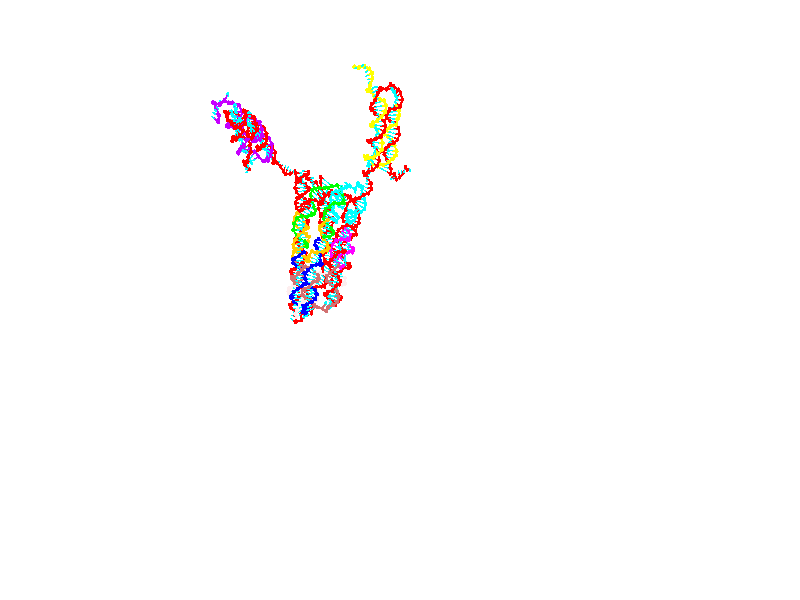 // switches for output
#declare DRAW_BASES = 1; // possible values are 0, 1; only relevant for DNA ribbons
#declare DRAW_BASES_TYPE = 3; // possible values are 1, 2, 3; only relevant for DNA ribbons
#declare DRAW_FOG = 0; // set to 1 to enable fog

#include "colors.inc"

#include "transforms.inc"
background { rgb <1, 1, 1>}

#default {
   normal{
       ripples 0.25
       frequency 0.20
       turbulence 0.2
       lambda 5
   }
	finish {
		phong 0.1
		phong_size 40.
	}
}

// original window dimensions: 1024x640


// camera settings

camera {
	sky <0, 0.179814, -0.983701>
	up <0, 0.179814, -0.983701>
	right 1.6 * <1, 0, 0>
	location <25.469, 94.9851, 44.8844>
	look_at <25.469, 29.3977, 32.8955>
	direction <0, -65.5874, -11.9889>
	angle 67.0682
}


# declare cpy_camera_pos = <25.469, 94.9851, 44.8844>;
# if (DRAW_FOG = 1)
fog {
	fog_type 2
	up vnormalize(cpy_camera_pos)
	color rgbt<1,1,1,0.3>
	distance 1e-5
	fog_alt 3e-3
	fog_offset 28
}
# end


// LIGHTS

# declare lum = 6;
global_settings {
	ambient_light rgb lum * <0.05, 0.05, 0.05>
	max_trace_level 15
}# declare cpy_direct_light_amount = 0.25;
light_source
{	1000 * <-1, -1.16351, -0.803887>,
	rgb lum * cpy_direct_light_amount
	parallel
}

light_source
{	1000 * <1, 1.16351, 0.803887>,
	rgb lum * cpy_direct_light_amount
	parallel
}

// strand 0

// nucleotide -1

// particle -1
sphere {
	<4.456681, 14.958314, 14.820835> 0.250000
	pigment { color rgbt <1,0,0,0> }
	no_shadow
}
cylinder {
	<4.329126, 15.202918, 15.110488>,  <4.252593, 15.349680, 15.284280>, 0.100000
	pigment { color rgbt <1,0,0,0> }
	no_shadow
}
cylinder {
	<4.329126, 15.202918, 15.110488>,  <4.456681, 14.958314, 14.820835>, 0.100000
	pigment { color rgbt <1,0,0,0> }
	no_shadow
}

// particle -1
sphere {
	<4.329126, 15.202918, 15.110488> 0.100000
	pigment { color rgbt <1,0,0,0> }
	no_shadow
}
sphere {
	0, 1
	scale<0.080000,0.200000,0.300000>
	matrix <0.000547, 0.764138, -0.645052,
		-0.947792, -0.205304, -0.244010,
		-0.318889, 0.611509, 0.724131,
		4.233459, 15.386371, 15.327727>
	pigment { color rgbt <0,1,1,0> }
	no_shadow
}
cylinder {
	<3.981927, 15.356922, 14.498216>,  <4.456681, 14.958314, 14.820835>, 0.130000
	pigment { color rgbt <1,0,0,0> }
	no_shadow
}

// nucleotide -1

// particle -1
sphere {
	<3.981927, 15.356922, 14.498216> 0.250000
	pigment { color rgbt <1,0,0,0> }
	no_shadow
}
cylinder {
	<4.135332, 15.562516, 14.805133>,  <4.227374, 15.685872, 14.989284>, 0.100000
	pigment { color rgbt <1,0,0,0> }
	no_shadow
}
cylinder {
	<4.135332, 15.562516, 14.805133>,  <3.981927, 15.356922, 14.498216>, 0.100000
	pigment { color rgbt <1,0,0,0> }
	no_shadow
}

// particle -1
sphere {
	<4.135332, 15.562516, 14.805133> 0.100000
	pigment { color rgbt <1,0,0,0> }
	no_shadow
}
sphere {
	0, 1
	scale<0.080000,0.200000,0.300000>
	matrix <0.269264, 0.732495, -0.625258,
		-0.883412, 0.446398, 0.142523,
		0.383511, 0.513984, 0.767294,
		4.250385, 15.716711, 15.035321>
	pigment { color rgbt <0,1,1,0> }
	no_shadow
}
cylinder {
	<3.930225, 16.100931, 14.304781>,  <3.981927, 15.356922, 14.498216>, 0.130000
	pigment { color rgbt <1,0,0,0> }
	no_shadow
}

// nucleotide -1

// particle -1
sphere {
	<3.930225, 16.100931, 14.304781> 0.250000
	pigment { color rgbt <1,0,0,0> }
	no_shadow
}
cylinder {
	<4.222280, 16.016714, 14.564803>,  <4.397512, 15.966184, 14.720817>, 0.100000
	pigment { color rgbt <1,0,0,0> }
	no_shadow
}
cylinder {
	<4.222280, 16.016714, 14.564803>,  <3.930225, 16.100931, 14.304781>, 0.100000
	pigment { color rgbt <1,0,0,0> }
	no_shadow
}

// particle -1
sphere {
	<4.222280, 16.016714, 14.564803> 0.100000
	pigment { color rgbt <1,0,0,0> }
	no_shadow
}
sphere {
	0, 1
	scale<0.080000,0.200000,0.300000>
	matrix <0.551189, 0.743743, -0.378203,
		-0.403846, 0.634443, 0.659083,
		0.730137, -0.210543, 0.650055,
		4.441320, 15.953551, 14.759820>
	pigment { color rgbt <0,1,1,0> }
	no_shadow
}
cylinder {
	<4.557566, 16.307068, 14.271385>,  <3.930225, 16.100931, 14.304781>, 0.130000
	pigment { color rgbt <1,0,0,0> }
	no_shadow
}

// nucleotide -1

// particle -1
sphere {
	<4.557566, 16.307068, 14.271385> 0.250000
	pigment { color rgbt <1,0,0,0> }
	no_shadow
}
cylinder {
	<4.876947, 16.410957, 14.488647>,  <5.068575, 16.473291, 14.619005>, 0.100000
	pigment { color rgbt <1,0,0,0> }
	no_shadow
}
cylinder {
	<4.876947, 16.410957, 14.488647>,  <4.557566, 16.307068, 14.271385>, 0.100000
	pigment { color rgbt <1,0,0,0> }
	no_shadow
}

// particle -1
sphere {
	<4.876947, 16.410957, 14.488647> 0.100000
	pigment { color rgbt <1,0,0,0> }
	no_shadow
}
sphere {
	0, 1
	scale<0.080000,0.200000,0.300000>
	matrix <-0.261462, 0.962236, -0.075766,
		-0.542322, -0.081518, 0.836207,
		0.798452, 0.259726, 0.543155,
		5.116482, 16.488874, 14.651594>
	pigment { color rgbt <0,1,1,0> }
	no_shadow
}
cylinder {
	<4.399592, 16.699146, 14.802008>,  <4.557566, 16.307068, 14.271385>, 0.130000
	pigment { color rgbt <1,0,0,0> }
	no_shadow
}

// nucleotide -1

// particle -1
sphere {
	<4.399592, 16.699146, 14.802008> 0.250000
	pigment { color rgbt <1,0,0,0> }
	no_shadow
}
cylinder {
	<4.775483, 16.788225, 14.698223>,  <5.001018, 16.841673, 14.635953>, 0.100000
	pigment { color rgbt <1,0,0,0> }
	no_shadow
}
cylinder {
	<4.775483, 16.788225, 14.698223>,  <4.399592, 16.699146, 14.802008>, 0.100000
	pigment { color rgbt <1,0,0,0> }
	no_shadow
}

// particle -1
sphere {
	<4.775483, 16.788225, 14.698223> 0.100000
	pigment { color rgbt <1,0,0,0> }
	no_shadow
}
sphere {
	0, 1
	scale<0.080000,0.200000,0.300000>
	matrix <-0.283381, 0.931871, -0.226522,
		0.191337, 0.286395, 0.938812,
		0.939726, 0.222699, -0.259460,
		5.057401, 16.855036, 14.620385>
	pigment { color rgbt <0,1,1,0> }
	no_shadow
}
cylinder {
	<4.479554, 17.384945, 15.130409>,  <4.399592, 16.699146, 14.802008>, 0.130000
	pigment { color rgbt <1,0,0,0> }
	no_shadow
}

// nucleotide -1

// particle -1
sphere {
	<4.479554, 17.384945, 15.130409> 0.250000
	pigment { color rgbt <1,0,0,0> }
	no_shadow
}
cylinder {
	<4.747978, 17.333958, 14.838264>,  <4.909033, 17.303366, 14.662977>, 0.100000
	pigment { color rgbt <1,0,0,0> }
	no_shadow
}
cylinder {
	<4.747978, 17.333958, 14.838264>,  <4.479554, 17.384945, 15.130409>, 0.100000
	pigment { color rgbt <1,0,0,0> }
	no_shadow
}

// particle -1
sphere {
	<4.747978, 17.333958, 14.838264> 0.100000
	pigment { color rgbt <1,0,0,0> }
	no_shadow
}
sphere {
	0, 1
	scale<0.080000,0.200000,0.300000>
	matrix <-0.114587, 0.955442, -0.272032,
		0.732493, 0.266240, 0.626554,
		0.671062, -0.127467, -0.730362,
		4.949296, 17.295717, 14.619156>
	pigment { color rgbt <0,1,1,0> }
	no_shadow
}
cylinder {
	<4.938001, 18.026337, 15.116728>,  <4.479554, 17.384945, 15.130409>, 0.130000
	pigment { color rgbt <1,0,0,0> }
	no_shadow
}

// nucleotide -1

// particle -1
sphere {
	<4.938001, 18.026337, 15.116728> 0.250000
	pigment { color rgbt <1,0,0,0> }
	no_shadow
}
cylinder {
	<4.973502, 17.833168, 14.768267>,  <4.994803, 17.717266, 14.559190>, 0.100000
	pigment { color rgbt <1,0,0,0> }
	no_shadow
}
cylinder {
	<4.973502, 17.833168, 14.768267>,  <4.938001, 18.026337, 15.116728>, 0.100000
	pigment { color rgbt <1,0,0,0> }
	no_shadow
}

// particle -1
sphere {
	<4.973502, 17.833168, 14.768267> 0.100000
	pigment { color rgbt <1,0,0,0> }
	no_shadow
}
sphere {
	0, 1
	scale<0.080000,0.200000,0.300000>
	matrix <-0.218290, 0.843913, -0.490061,
		0.971840, 0.233658, -0.030517,
		0.088753, -0.482923, -0.871154,
		5.000128, 17.688292, 14.506921>
	pigment { color rgbt <0,1,1,0> }
	no_shadow
}
cylinder {
	<5.196443, 18.555868, 14.767346>,  <4.938001, 18.026337, 15.116728>, 0.130000
	pigment { color rgbt <1,0,0,0> }
	no_shadow
}

// nucleotide -1

// particle -1
sphere {
	<5.196443, 18.555868, 14.767346> 0.250000
	pigment { color rgbt <1,0,0,0> }
	no_shadow
}
cylinder {
	<5.097777, 18.283073, 14.491940>,  <5.038577, 18.119396, 14.326696>, 0.100000
	pigment { color rgbt <1,0,0,0> }
	no_shadow
}
cylinder {
	<5.097777, 18.283073, 14.491940>,  <5.196443, 18.555868, 14.767346>, 0.100000
	pigment { color rgbt <1,0,0,0> }
	no_shadow
}

// particle -1
sphere {
	<5.097777, 18.283073, 14.491940> 0.100000
	pigment { color rgbt <1,0,0,0> }
	no_shadow
}
sphere {
	0, 1
	scale<0.080000,0.200000,0.300000>
	matrix <-0.122311, 0.726695, -0.675983,
		0.961351, -0.082528, -0.262665,
		-0.246665, -0.681984, -0.688515,
		5.023777, 18.078478, 14.285386>
	pigment { color rgbt <0,1,1,0> }
	no_shadow
}
cylinder {
	<5.524446, 18.624697, 14.154476>,  <5.196443, 18.555868, 14.767346>, 0.130000
	pigment { color rgbt <1,0,0,0> }
	no_shadow
}

// nucleotide -1

// particle -1
sphere {
	<5.524446, 18.624697, 14.154476> 0.250000
	pigment { color rgbt <1,0,0,0> }
	no_shadow
}
cylinder {
	<5.194651, 18.427711, 14.042976>,  <4.996774, 18.309521, 13.976077>, 0.100000
	pigment { color rgbt <1,0,0,0> }
	no_shadow
}
cylinder {
	<5.194651, 18.427711, 14.042976>,  <5.524446, 18.624697, 14.154476>, 0.100000
	pigment { color rgbt <1,0,0,0> }
	no_shadow
}

// particle -1
sphere {
	<5.194651, 18.427711, 14.042976> 0.100000
	pigment { color rgbt <1,0,0,0> }
	no_shadow
}
sphere {
	0, 1
	scale<0.080000,0.200000,0.300000>
	matrix <-0.230731, 0.742346, -0.629036,
		0.516704, -0.454316, -0.725682,
		-0.824488, -0.492463, -0.278748,
		4.947304, 18.279972, 13.959352>
	pigment { color rgbt <0,1,1,0> }
	no_shadow
}
cylinder {
	<5.481718, 18.776892, 13.329960>,  <5.524446, 18.624697, 14.154476>, 0.130000
	pigment { color rgbt <1,0,0,0> }
	no_shadow
}

// nucleotide -1

// particle -1
sphere {
	<5.481718, 18.776892, 13.329960> 0.250000
	pigment { color rgbt <1,0,0,0> }
	no_shadow
}
cylinder {
	<5.128001, 18.637218, 13.453959>,  <4.915771, 18.553415, 13.528359>, 0.100000
	pigment { color rgbt <1,0,0,0> }
	no_shadow
}
cylinder {
	<5.128001, 18.637218, 13.453959>,  <5.481718, 18.776892, 13.329960>, 0.100000
	pigment { color rgbt <1,0,0,0> }
	no_shadow
}

// particle -1
sphere {
	<5.128001, 18.637218, 13.453959> 0.100000
	pigment { color rgbt <1,0,0,0> }
	no_shadow
}
sphere {
	0, 1
	scale<0.080000,0.200000,0.300000>
	matrix <-0.457658, 0.779836, -0.427089,
		-0.092617, -0.519545, -0.849409,
		-0.884292, -0.349183, 0.309999,
		4.862714, 18.532463, 13.546959>
	pigment { color rgbt <0,1,1,0> }
	no_shadow
}
cylinder {
	<5.105889, 18.684525, 12.790293>,  <5.481718, 18.776892, 13.329960>, 0.130000
	pigment { color rgbt <1,0,0,0> }
	no_shadow
}

// nucleotide -1

// particle -1
sphere {
	<5.105889, 18.684525, 12.790293> 0.250000
	pigment { color rgbt <1,0,0,0> }
	no_shadow
}
cylinder {
	<4.855178, 18.742079, 13.096612>,  <4.704751, 18.776611, 13.280403>, 0.100000
	pigment { color rgbt <1,0,0,0> }
	no_shadow
}
cylinder {
	<4.855178, 18.742079, 13.096612>,  <5.105889, 18.684525, 12.790293>, 0.100000
	pigment { color rgbt <1,0,0,0> }
	no_shadow
}

// particle -1
sphere {
	<4.855178, 18.742079, 13.096612> 0.100000
	pigment { color rgbt <1,0,0,0> }
	no_shadow
}
sphere {
	0, 1
	scale<0.080000,0.200000,0.300000>
	matrix <-0.405163, 0.779309, -0.478038,
		-0.665577, -0.609896, -0.430156,
		-0.626778, 0.143887, 0.765798,
		4.667145, 18.785246, 13.326351>
	pigment { color rgbt <0,1,1,0> }
	no_shadow
}
cylinder {
	<4.425699, 18.794762, 12.472322>,  <5.105889, 18.684525, 12.790293>, 0.130000
	pigment { color rgbt <1,0,0,0> }
	no_shadow
}

// nucleotide -1

// particle -1
sphere {
	<4.425699, 18.794762, 12.472322> 0.250000
	pigment { color rgbt <1,0,0,0> }
	no_shadow
}
cylinder {
	<4.429491, 18.938171, 12.845711>,  <4.431767, 19.024218, 13.069744>, 0.100000
	pigment { color rgbt <1,0,0,0> }
	no_shadow
}
cylinder {
	<4.429491, 18.938171, 12.845711>,  <4.425699, 18.794762, 12.472322>, 0.100000
	pigment { color rgbt <1,0,0,0> }
	no_shadow
}

// particle -1
sphere {
	<4.429491, 18.938171, 12.845711> 0.100000
	pigment { color rgbt <1,0,0,0> }
	no_shadow
}
sphere {
	0, 1
	scale<0.080000,0.200000,0.300000>
	matrix <-0.406781, 0.854165, -0.323931,
		-0.913477, -0.376648, 0.153938,
		0.009480, 0.358522, 0.933473,
		4.432335, 19.045729, 13.125752>
	pigment { color rgbt <0,1,1,0> }
	no_shadow
}
cylinder {
	<3.873785, 19.287422, 12.476494>,  <4.425699, 18.794762, 12.472322>, 0.130000
	pigment { color rgbt <1,0,0,0> }
	no_shadow
}

// nucleotide -1

// particle -1
sphere {
	<3.873785, 19.287422, 12.476494> 0.250000
	pigment { color rgbt <1,0,0,0> }
	no_shadow
}
cylinder {
	<4.068325, 19.396166, 12.808652>,  <4.185049, 19.461412, 13.007947>, 0.100000
	pigment { color rgbt <1,0,0,0> }
	no_shadow
}
cylinder {
	<4.068325, 19.396166, 12.808652>,  <3.873785, 19.287422, 12.476494>, 0.100000
	pigment { color rgbt <1,0,0,0> }
	no_shadow
}

// particle -1
sphere {
	<4.068325, 19.396166, 12.808652> 0.100000
	pigment { color rgbt <1,0,0,0> }
	no_shadow
}
sphere {
	0, 1
	scale<0.080000,0.200000,0.300000>
	matrix <-0.313108, 0.941476, -0.124845,
		-0.815737, -0.199286, 0.543008,
		0.486349, 0.271861, 0.830395,
		4.214230, 19.477724, 13.057771>
	pigment { color rgbt <0,1,1,0> }
	no_shadow
}
cylinder {
	<3.433731, 19.732002, 12.906577>,  <3.873785, 19.287422, 12.476494>, 0.130000
	pigment { color rgbt <1,0,0,0> }
	no_shadow
}

// nucleotide -1

// particle -1
sphere {
	<3.433731, 19.732002, 12.906577> 0.250000
	pigment { color rgbt <1,0,0,0> }
	no_shadow
}
cylinder {
	<3.804025, 19.806124, 13.038440>,  <4.026202, 19.850595, 13.117558>, 0.100000
	pigment { color rgbt <1,0,0,0> }
	no_shadow
}
cylinder {
	<3.804025, 19.806124, 13.038440>,  <3.433731, 19.732002, 12.906577>, 0.100000
	pigment { color rgbt <1,0,0,0> }
	no_shadow
}

// particle -1
sphere {
	<3.804025, 19.806124, 13.038440> 0.100000
	pigment { color rgbt <1,0,0,0> }
	no_shadow
}
sphere {
	0, 1
	scale<0.080000,0.200000,0.300000>
	matrix <-0.135945, 0.976515, -0.167144,
		-0.352887, 0.109916, 0.929187,
		0.925737, 0.185302, 0.329657,
		4.081747, 19.861713, 13.137337>
	pigment { color rgbt <0,1,1,0> }
	no_shadow
}
cylinder {
	<3.480631, 20.247122, 13.544556>,  <3.433731, 19.732002, 12.906577>, 0.130000
	pigment { color rgbt <1,0,0,0> }
	no_shadow
}

// nucleotide -1

// particle -1
sphere {
	<3.480631, 20.247122, 13.544556> 0.250000
	pigment { color rgbt <1,0,0,0> }
	no_shadow
}
cylinder {
	<3.825453, 20.258938, 13.342175>,  <4.032346, 20.266027, 13.220746>, 0.100000
	pigment { color rgbt <1,0,0,0> }
	no_shadow
}
cylinder {
	<3.825453, 20.258938, 13.342175>,  <3.480631, 20.247122, 13.544556>, 0.100000
	pigment { color rgbt <1,0,0,0> }
	no_shadow
}

// particle -1
sphere {
	<3.825453, 20.258938, 13.342175> 0.100000
	pigment { color rgbt <1,0,0,0> }
	no_shadow
}
sphere {
	0, 1
	scale<0.080000,0.200000,0.300000>
	matrix <-0.099831, 0.988639, -0.112371,
		0.496885, 0.147380, 0.855210,
		0.862055, 0.029542, -0.505953,
		4.084069, 20.267799, 13.190389>
	pigment { color rgbt <0,1,1,0> }
	no_shadow
}
cylinder {
	<3.696860, 20.864025, 13.746496>,  <3.480631, 20.247122, 13.544556>, 0.130000
	pigment { color rgbt <1,0,0,0> }
	no_shadow
}

// nucleotide -1

// particle -1
sphere {
	<3.696860, 20.864025, 13.746496> 0.250000
	pigment { color rgbt <1,0,0,0> }
	no_shadow
}
cylinder {
	<3.944418, 20.801765, 13.438537>,  <4.092953, 20.764410, 13.253761>, 0.100000
	pigment { color rgbt <1,0,0,0> }
	no_shadow
}
cylinder {
	<3.944418, 20.801765, 13.438537>,  <3.696860, 20.864025, 13.746496>, 0.100000
	pigment { color rgbt <1,0,0,0> }
	no_shadow
}

// particle -1
sphere {
	<3.944418, 20.801765, 13.438537> 0.100000
	pigment { color rgbt <1,0,0,0> }
	no_shadow
}
sphere {
	0, 1
	scale<0.080000,0.200000,0.300000>
	matrix <-0.018344, 0.977038, -0.212274,
		0.785260, 0.145498, 0.601828,
		0.618894, -0.155651, -0.769898,
		4.130086, 20.755070, 13.207567>
	pigment { color rgbt <0,1,1,0> }
	no_shadow
}
cylinder {
	<4.247610, 21.379133, 13.834094>,  <3.696860, 20.864025, 13.746496>, 0.130000
	pigment { color rgbt <1,0,0,0> }
	no_shadow
}

// nucleotide -1

// particle -1
sphere {
	<4.247610, 21.379133, 13.834094> 0.250000
	pigment { color rgbt <1,0,0,0> }
	no_shadow
}
cylinder {
	<4.253986, 21.258314, 13.452830>,  <4.257812, 21.185823, 13.224072>, 0.100000
	pigment { color rgbt <1,0,0,0> }
	no_shadow
}
cylinder {
	<4.253986, 21.258314, 13.452830>,  <4.247610, 21.379133, 13.834094>, 0.100000
	pigment { color rgbt <1,0,0,0> }
	no_shadow
}

// particle -1
sphere {
	<4.253986, 21.258314, 13.452830> 0.100000
	pigment { color rgbt <1,0,0,0> }
	no_shadow
}
sphere {
	0, 1
	scale<0.080000,0.200000,0.300000>
	matrix <0.198741, 0.935218, -0.293036,
		0.979922, -0.184761, 0.074937,
		0.015940, -0.302046, -0.953160,
		4.258768, 21.167700, 13.166883>
	pigment { color rgbt <0,1,1,0> }
	no_shadow
}
cylinder {
	<4.862354, 21.573576, 13.533893>,  <4.247610, 21.379133, 13.834094>, 0.130000
	pigment { color rgbt <1,0,0,0> }
	no_shadow
}

// nucleotide -1

// particle -1
sphere {
	<4.862354, 21.573576, 13.533893> 0.250000
	pigment { color rgbt <1,0,0,0> }
	no_shadow
}
cylinder {
	<4.622651, 21.550604, 13.214495>,  <4.478829, 21.536821, 13.022856>, 0.100000
	pigment { color rgbt <1,0,0,0> }
	no_shadow
}
cylinder {
	<4.622651, 21.550604, 13.214495>,  <4.862354, 21.573576, 13.533893>, 0.100000
	pigment { color rgbt <1,0,0,0> }
	no_shadow
}

// particle -1
sphere {
	<4.622651, 21.550604, 13.214495> 0.100000
	pigment { color rgbt <1,0,0,0> }
	no_shadow
}
sphere {
	0, 1
	scale<0.080000,0.200000,0.300000>
	matrix <0.214521, 0.949427, -0.229281,
		0.771279, -0.308692, -0.556631,
		-0.599257, -0.057430, -0.798494,
		4.442874, 21.533375, 12.974947>
	pigment { color rgbt <0,1,1,0> }
	no_shadow
}
cylinder {
	<5.240275, 21.739717, 12.954450>,  <4.862354, 21.573576, 13.533893>, 0.130000
	pigment { color rgbt <1,0,0,0> }
	no_shadow
}

// nucleotide -1

// particle -1
sphere {
	<5.240275, 21.739717, 12.954450> 0.250000
	pigment { color rgbt <1,0,0,0> }
	no_shadow
}
cylinder {
	<4.861334, 21.804079, 12.843719>,  <4.633970, 21.842697, 12.777280>, 0.100000
	pigment { color rgbt <1,0,0,0> }
	no_shadow
}
cylinder {
	<4.861334, 21.804079, 12.843719>,  <5.240275, 21.739717, 12.954450>, 0.100000
	pigment { color rgbt <1,0,0,0> }
	no_shadow
}

// particle -1
sphere {
	<4.861334, 21.804079, 12.843719> 0.100000
	pigment { color rgbt <1,0,0,0> }
	no_shadow
}
sphere {
	0, 1
	scale<0.080000,0.200000,0.300000>
	matrix <0.251071, 0.909849, -0.330361,
		0.198714, -0.382471, -0.902346,
		-0.947352, 0.160905, -0.276827,
		4.577129, 21.852350, 12.760671>
	pigment { color rgbt <0,1,1,0> }
	no_shadow
}
cylinder {
	<5.268806, 22.106222, 12.318666>,  <5.240275, 21.739717, 12.954450>, 0.130000
	pigment { color rgbt <1,0,0,0> }
	no_shadow
}

// nucleotide -1

// particle -1
sphere {
	<5.268806, 22.106222, 12.318666> 0.250000
	pigment { color rgbt <1,0,0,0> }
	no_shadow
}
cylinder {
	<4.883767, 22.177320, 12.400460>,  <4.652744, 22.219978, 12.449537>, 0.100000
	pigment { color rgbt <1,0,0,0> }
	no_shadow
}
cylinder {
	<4.883767, 22.177320, 12.400460>,  <5.268806, 22.106222, 12.318666>, 0.100000
	pigment { color rgbt <1,0,0,0> }
	no_shadow
}

// particle -1
sphere {
	<4.883767, 22.177320, 12.400460> 0.100000
	pigment { color rgbt <1,0,0,0> }
	no_shadow
}
sphere {
	0, 1
	scale<0.080000,0.200000,0.300000>
	matrix <0.087094, 0.917672, -0.387676,
		-0.256558, -0.355366, -0.898829,
		-0.962597, 0.177744, 0.204486,
		4.594988, 22.230644, 12.461806>
	pigment { color rgbt <0,1,1,0> }
	no_shadow
}
cylinder {
	<4.979467, 22.326410, 11.682735>,  <5.268806, 22.106222, 12.318666>, 0.130000
	pigment { color rgbt <1,0,0,0> }
	no_shadow
}

// nucleotide -1

// particle -1
sphere {
	<4.979467, 22.326410, 11.682735> 0.250000
	pigment { color rgbt <1,0,0,0> }
	no_shadow
}
cylinder {
	<4.735536, 22.461975, 11.969300>,  <4.589177, 22.543314, 12.141239>, 0.100000
	pigment { color rgbt <1,0,0,0> }
	no_shadow
}
cylinder {
	<4.735536, 22.461975, 11.969300>,  <4.979467, 22.326410, 11.682735>, 0.100000
	pigment { color rgbt <1,0,0,0> }
	no_shadow
}

// particle -1
sphere {
	<4.735536, 22.461975, 11.969300> 0.100000
	pigment { color rgbt <1,0,0,0> }
	no_shadow
}
sphere {
	0, 1
	scale<0.080000,0.200000,0.300000>
	matrix <-0.121557, 0.853257, -0.507125,
		-0.783155, -0.396345, -0.479143,
		-0.609829, 0.338914, 0.716412,
		4.552587, 22.563650, 12.184224>
	pigment { color rgbt <0,1,1,0> }
	no_shadow
}
cylinder {
	<4.507888, 22.681599, 11.379874>,  <4.979467, 22.326410, 11.682735>, 0.130000
	pigment { color rgbt <1,0,0,0> }
	no_shadow
}

// nucleotide -1

// particle -1
sphere {
	<4.507888, 22.681599, 11.379874> 0.250000
	pigment { color rgbt <1,0,0,0> }
	no_shadow
}
cylinder {
	<4.491092, 22.816139, 11.756194>,  <4.481014, 22.896864, 11.981986>, 0.100000
	pigment { color rgbt <1,0,0,0> }
	no_shadow
}
cylinder {
	<4.491092, 22.816139, 11.756194>,  <4.507888, 22.681599, 11.379874>, 0.100000
	pigment { color rgbt <1,0,0,0> }
	no_shadow
}

// particle -1
sphere {
	<4.491092, 22.816139, 11.756194> 0.100000
	pigment { color rgbt <1,0,0,0> }
	no_shadow
}
sphere {
	0, 1
	scale<0.080000,0.200000,0.300000>
	matrix <-0.186777, 0.922387, -0.338107,
		-0.981504, -0.189917, 0.024092,
		-0.041990, 0.336353, 0.940799,
		4.478495, 22.917046, 12.038434>
	pigment { color rgbt <0,1,1,0> }
	no_shadow
}
cylinder {
	<3.881096, 23.116489, 11.521520>,  <4.507888, 22.681599, 11.379874>, 0.130000
	pigment { color rgbt <1,0,0,0> }
	no_shadow
}

// nucleotide -1

// particle -1
sphere {
	<3.881096, 23.116489, 11.521520> 0.250000
	pigment { color rgbt <1,0,0,0> }
	no_shadow
}
cylinder {
	<4.115034, 23.226257, 11.826846>,  <4.255396, 23.292118, 12.010042>, 0.100000
	pigment { color rgbt <1,0,0,0> }
	no_shadow
}
cylinder {
	<4.115034, 23.226257, 11.826846>,  <3.881096, 23.116489, 11.521520>, 0.100000
	pigment { color rgbt <1,0,0,0> }
	no_shadow
}

// particle -1
sphere {
	<4.115034, 23.226257, 11.826846> 0.100000
	pigment { color rgbt <1,0,0,0> }
	no_shadow
}
sphere {
	0, 1
	scale<0.080000,0.200000,0.300000>
	matrix <-0.063381, 0.953617, -0.294275,
		-0.808667, 0.123725, 0.575109,
		0.584843, 0.274422, 0.763316,
		4.290486, 23.308584, 12.055840>
	pigment { color rgbt <0,1,1,0> }
	no_shadow
}
cylinder {
	<3.589094, 23.671906, 11.857657>,  <3.881096, 23.116489, 11.521520>, 0.130000
	pigment { color rgbt <1,0,0,0> }
	no_shadow
}

// nucleotide -1

// particle -1
sphere {
	<3.589094, 23.671906, 11.857657> 0.250000
	pigment { color rgbt <1,0,0,0> }
	no_shadow
}
cylinder {
	<3.982118, 23.689137, 11.930011>,  <4.217932, 23.699476, 11.973423>, 0.100000
	pigment { color rgbt <1,0,0,0> }
	no_shadow
}
cylinder {
	<3.982118, 23.689137, 11.930011>,  <3.589094, 23.671906, 11.857657>, 0.100000
	pigment { color rgbt <1,0,0,0> }
	no_shadow
}

// particle -1
sphere {
	<3.982118, 23.689137, 11.930011> 0.100000
	pigment { color rgbt <1,0,0,0> }
	no_shadow
}
sphere {
	0, 1
	scale<0.080000,0.200000,0.300000>
	matrix <-0.026831, 0.995459, -0.091331,
		-0.183997, 0.084885, 0.979255,
		0.982561, 0.043079, 0.180884,
		4.276886, 23.702061, 11.984276>
	pigment { color rgbt <0,1,1,0> }
	no_shadow
}
cylinder {
	<3.629920, 24.337917, 12.077138>,  <3.589094, 23.671906, 11.857657>, 0.130000
	pigment { color rgbt <1,0,0,0> }
	no_shadow
}

// nucleotide -1

// particle -1
sphere {
	<3.629920, 24.337917, 12.077138> 0.250000
	pigment { color rgbt <1,0,0,0> }
	no_shadow
}
cylinder {
	<4.013209, 24.237091, 12.023066>,  <4.243182, 24.176596, 11.990623>, 0.100000
	pigment { color rgbt <1,0,0,0> }
	no_shadow
}
cylinder {
	<4.013209, 24.237091, 12.023066>,  <3.629920, 24.337917, 12.077138>, 0.100000
	pigment { color rgbt <1,0,0,0> }
	no_shadow
}

// particle -1
sphere {
	<4.013209, 24.237091, 12.023066> 0.100000
	pigment { color rgbt <1,0,0,0> }
	no_shadow
}
sphere {
	0, 1
	scale<0.080000,0.200000,0.300000>
	matrix <0.258748, 0.965343, 0.034103,
		0.121899, -0.067656, 0.990234,
		0.958222, -0.252064, -0.135180,
		4.300675, 24.161472, 11.982512>
	pigment { color rgbt <0,1,1,0> }
	no_shadow
}
cylinder {
	<3.994369, 24.619717, 12.679307>,  <3.629920, 24.337917, 12.077138>, 0.130000
	pigment { color rgbt <1,0,0,0> }
	no_shadow
}

// nucleotide -1

// particle -1
sphere {
	<3.994369, 24.619717, 12.679307> 0.250000
	pigment { color rgbt <1,0,0,0> }
	no_shadow
}
cylinder {
	<4.227474, 24.558012, 12.360160>,  <4.367337, 24.520988, 12.168672>, 0.100000
	pigment { color rgbt <1,0,0,0> }
	no_shadow
}
cylinder {
	<4.227474, 24.558012, 12.360160>,  <3.994369, 24.619717, 12.679307>, 0.100000
	pigment { color rgbt <1,0,0,0> }
	no_shadow
}

// particle -1
sphere {
	<4.227474, 24.558012, 12.360160> 0.100000
	pigment { color rgbt <1,0,0,0> }
	no_shadow
}
sphere {
	0, 1
	scale<0.080000,0.200000,0.300000>
	matrix <0.314156, 0.948250, 0.046123,
		0.749463, -0.277534, 0.601066,
		0.582762, -0.154261, -0.797867,
		4.402302, 24.511734, 12.120800>
	pigment { color rgbt <0,1,1,0> }
	no_shadow
}
cylinder {
	<4.213156, 25.055759, 13.280979>,  <3.994369, 24.619717, 12.679307>, 0.130000
	pigment { color rgbt <1,0,0,0> }
	no_shadow
}

// nucleotide -1

// particle -1
sphere {
	<4.213156, 25.055759, 13.280979> 0.250000
	pigment { color rgbt <1,0,0,0> }
	no_shadow
}
cylinder {
	<4.604659, 24.994694, 13.226244>,  <4.839561, 24.958054, 13.193403>, 0.100000
	pigment { color rgbt <1,0,0,0> }
	no_shadow
}
cylinder {
	<4.604659, 24.994694, 13.226244>,  <4.213156, 25.055759, 13.280979>, 0.100000
	pigment { color rgbt <1,0,0,0> }
	no_shadow
}

// particle -1
sphere {
	<4.604659, 24.994694, 13.226244> 0.100000
	pigment { color rgbt <1,0,0,0> }
	no_shadow
}
sphere {
	0, 1
	scale<0.080000,0.200000,0.300000>
	matrix <0.067478, -0.390378, 0.918179,
		-0.193591, -0.907909, -0.371784,
		0.978759, -0.152663, -0.136837,
		4.898287, 24.948895, 13.185192>
	pigment { color rgbt <0,1,1,0> }
	no_shadow
}
cylinder {
	<4.766151, 25.165327, 13.747696>,  <4.213156, 25.055759, 13.280979>, 0.130000
	pigment { color rgbt <1,0,0,0> }
	no_shadow
}

// nucleotide -1

// particle -1
sphere {
	<4.766151, 25.165327, 13.747696> 0.250000
	pigment { color rgbt <1,0,0,0> }
	no_shadow
}
cylinder {
	<5.148409, 25.085770, 13.660810>,  <5.377764, 25.038034, 13.608680>, 0.100000
	pigment { color rgbt <1,0,0,0> }
	no_shadow
}
cylinder {
	<5.148409, 25.085770, 13.660810>,  <4.766151, 25.165327, 13.747696>, 0.100000
	pigment { color rgbt <1,0,0,0> }
	no_shadow
}

// particle -1
sphere {
	<5.148409, 25.085770, 13.660810> 0.100000
	pigment { color rgbt <1,0,0,0> }
	no_shadow
}
sphere {
	0, 1
	scale<0.080000,0.200000,0.300000>
	matrix <0.264813, 0.903065, 0.338154,
		0.128899, -0.380676, 0.915680,
		0.955646, -0.198896, -0.217212,
		5.435103, 25.026100, 13.595647>
	pigment { color rgbt <0,1,1,0> }
	no_shadow
}
cylinder {
	<5.227623, 25.317844, 14.269593>,  <4.766151, 25.165327, 13.747696>, 0.130000
	pigment { color rgbt <1,0,0,0> }
	no_shadow
}

// nucleotide -1

// particle -1
sphere {
	<5.227623, 25.317844, 14.269593> 0.250000
	pigment { color rgbt <1,0,0,0> }
	no_shadow
}
cylinder {
	<5.456930, 25.345629, 13.943026>,  <5.594514, 25.362299, 13.747086>, 0.100000
	pigment { color rgbt <1,0,0,0> }
	no_shadow
}
cylinder {
	<5.456930, 25.345629, 13.943026>,  <5.227623, 25.317844, 14.269593>, 0.100000
	pigment { color rgbt <1,0,0,0> }
	no_shadow
}

// particle -1
sphere {
	<5.456930, 25.345629, 13.943026> 0.100000
	pigment { color rgbt <1,0,0,0> }
	no_shadow
}
sphere {
	0, 1
	scale<0.080000,0.200000,0.300000>
	matrix <0.431888, 0.821128, 0.373124,
		0.696303, -0.566501, 0.440726,
		0.573267, 0.069463, -0.816419,
		5.628911, 25.366468, 13.698100>
	pigment { color rgbt <0,1,1,0> }
	no_shadow
}
cylinder {
	<5.922645, 25.567678, 14.340875>,  <5.227623, 25.317844, 14.269593>, 0.130000
	pigment { color rgbt <1,0,0,0> }
	no_shadow
}

// nucleotide -1

// particle -1
sphere {
	<5.922645, 25.567678, 14.340875> 0.250000
	pigment { color rgbt <1,0,0,0> }
	no_shadow
}
cylinder {
	<5.863219, 25.647636, 13.953479>,  <5.827564, 25.695612, 13.721042>, 0.100000
	pigment { color rgbt <1,0,0,0> }
	no_shadow
}
cylinder {
	<5.863219, 25.647636, 13.953479>,  <5.922645, 25.567678, 14.340875>, 0.100000
	pigment { color rgbt <1,0,0,0> }
	no_shadow
}

// particle -1
sphere {
	<5.863219, 25.647636, 13.953479> 0.100000
	pigment { color rgbt <1,0,0,0> }
	no_shadow
}
sphere {
	0, 1
	scale<0.080000,0.200000,0.300000>
	matrix <0.416748, 0.900799, 0.121997,
		0.896800, -0.385491, -0.217133,
		-0.148564, 0.199897, -0.968489,
		5.818650, 25.707605, 13.662932>
	pigment { color rgbt <0,1,1,0> }
	no_shadow
}
cylinder {
	<6.550059, 25.716484, 13.978683>,  <5.922645, 25.567678, 14.340875>, 0.130000
	pigment { color rgbt <1,0,0,0> }
	no_shadow
}

// nucleotide -1

// particle -1
sphere {
	<6.550059, 25.716484, 13.978683> 0.250000
	pigment { color rgbt <1,0,0,0> }
	no_shadow
}
cylinder {
	<6.245181, 25.904940, 13.801105>,  <6.062254, 26.018013, 13.694557>, 0.100000
	pigment { color rgbt <1,0,0,0> }
	no_shadow
}
cylinder {
	<6.245181, 25.904940, 13.801105>,  <6.550059, 25.716484, 13.978683>, 0.100000
	pigment { color rgbt <1,0,0,0> }
	no_shadow
}

// particle -1
sphere {
	<6.245181, 25.904940, 13.801105> 0.100000
	pigment { color rgbt <1,0,0,0> }
	no_shadow
}
sphere {
	0, 1
	scale<0.080000,0.200000,0.300000>
	matrix <0.479524, 0.871613, 0.101724,
		0.434874, -0.135349, -0.890261,
		-0.762195, 0.471138, -0.443945,
		6.016522, 26.046282, 13.667921>
	pigment { color rgbt <0,1,1,0> }
	no_shadow
}
cylinder {
	<6.690329, 26.143818, 13.368906>,  <6.550059, 25.716484, 13.978683>, 0.130000
	pigment { color rgbt <1,0,0,0> }
	no_shadow
}

// nucleotide -1

// particle -1
sphere {
	<6.690329, 26.143818, 13.368906> 0.250000
	pigment { color rgbt <1,0,0,0> }
	no_shadow
}
cylinder {
	<6.406759, 26.245850, 13.631922>,  <6.236617, 26.307070, 13.789731>, 0.100000
	pigment { color rgbt <1,0,0,0> }
	no_shadow
}
cylinder {
	<6.406759, 26.245850, 13.631922>,  <6.690329, 26.143818, 13.368906>, 0.100000
	pigment { color rgbt <1,0,0,0> }
	no_shadow
}

// particle -1
sphere {
	<6.406759, 26.245850, 13.631922> 0.100000
	pigment { color rgbt <1,0,0,0> }
	no_shadow
}
sphere {
	0, 1
	scale<0.080000,0.200000,0.300000>
	matrix <0.531631, 0.805908, 0.260539,
		-0.463458, 0.534272, -0.706937,
		-0.708925, 0.255081, 0.657540,
		6.194082, 26.322374, 13.829184>
	pigment { color rgbt <0,1,1,0> }
	no_shadow
}
cylinder {
	<6.397380, 25.849218, 12.666807>,  <6.690329, 26.143818, 13.368906>, 0.130000
	pigment { color rgbt <1,0,0,0> }
	no_shadow
}

// nucleotide -1

// particle -1
sphere {
	<6.397380, 25.849218, 12.666807> 0.250000
	pigment { color rgbt <1,0,0,0> }
	no_shadow
}
cylinder {
	<6.775171, 25.874552, 12.795775>,  <7.001845, 25.889751, 12.873157>, 0.100000
	pigment { color rgbt <1,0,0,0> }
	no_shadow
}
cylinder {
	<6.775171, 25.874552, 12.795775>,  <6.397380, 25.849218, 12.666807>, 0.100000
	pigment { color rgbt <1,0,0,0> }
	no_shadow
}

// particle -1
sphere {
	<6.775171, 25.874552, 12.795775> 0.100000
	pigment { color rgbt <1,0,0,0> }
	no_shadow
}
sphere {
	0, 1
	scale<0.080000,0.200000,0.300000>
	matrix <-0.102969, -0.874774, 0.473463,
		0.312030, -0.480374, -0.819682,
		0.944476, 0.063333, 0.322420,
		7.058514, 25.893551, 12.892502>
	pigment { color rgbt <0,1,1,0> }
	no_shadow
}
cylinder {
	<6.704499, 25.233265, 12.540311>,  <6.397380, 25.849218, 12.666807>, 0.130000
	pigment { color rgbt <1,0,0,0> }
	no_shadow
}

// nucleotide -1

// particle -1
sphere {
	<6.704499, 25.233265, 12.540311> 0.250000
	pigment { color rgbt <1,0,0,0> }
	no_shadow
}
cylinder {
	<6.875320, 25.432779, 12.841997>,  <6.977813, 25.552488, 13.023008>, 0.100000
	pigment { color rgbt <1,0,0,0> }
	no_shadow
}
cylinder {
	<6.875320, 25.432779, 12.841997>,  <6.704499, 25.233265, 12.540311>, 0.100000
	pigment { color rgbt <1,0,0,0> }
	no_shadow
}

// particle -1
sphere {
	<6.875320, 25.432779, 12.841997> 0.100000
	pigment { color rgbt <1,0,0,0> }
	no_shadow
}
sphere {
	0, 1
	scale<0.080000,0.200000,0.300000>
	matrix <-0.183111, -0.769114, 0.612319,
		0.885492, -0.399598, -0.237120,
		0.427053, 0.498784, 0.754215,
		7.003437, 25.582415, 13.068261>
	pigment { color rgbt <0,1,1,0> }
	no_shadow
}
cylinder {
	<7.383322, 24.884159, 12.912975>,  <6.704499, 25.233265, 12.540311>, 0.130000
	pigment { color rgbt <1,0,0,0> }
	no_shadow
}

// nucleotide -1

// particle -1
sphere {
	<7.383322, 24.884159, 12.912975> 0.250000
	pigment { color rgbt <1,0,0,0> }
	no_shadow
}
cylinder {
	<7.096484, 25.062805, 13.127007>,  <6.924381, 25.169992, 13.255425>, 0.100000
	pigment { color rgbt <1,0,0,0> }
	no_shadow
}
cylinder {
	<7.096484, 25.062805, 13.127007>,  <7.383322, 24.884159, 12.912975>, 0.100000
	pigment { color rgbt <1,0,0,0> }
	no_shadow
}

// particle -1
sphere {
	<7.096484, 25.062805, 13.127007> 0.100000
	pigment { color rgbt <1,0,0,0> }
	no_shadow
}
sphere {
	0, 1
	scale<0.080000,0.200000,0.300000>
	matrix <-0.247946, -0.880961, 0.403027,
		0.651381, 0.156338, 0.742470,
		-0.717095, 0.446616, 0.535078,
		6.881355, 25.196791, 13.287530>
	pigment { color rgbt <0,1,1,0> }
	no_shadow
}
cylinder {
	<7.669580, 24.944603, 13.684876>,  <7.383322, 24.884159, 12.912975>, 0.130000
	pigment { color rgbt <1,0,0,0> }
	no_shadow
}

// nucleotide -1

// particle -1
sphere {
	<7.669580, 24.944603, 13.684876> 0.250000
	pigment { color rgbt <1,0,0,0> }
	no_shadow
}
cylinder {
	<7.281873, 24.876368, 13.613972>,  <7.049249, 24.835426, 13.571429>, 0.100000
	pigment { color rgbt <1,0,0,0> }
	no_shadow
}
cylinder {
	<7.281873, 24.876368, 13.613972>,  <7.669580, 24.944603, 13.684876>, 0.100000
	pigment { color rgbt <1,0,0,0> }
	no_shadow
}

// particle -1
sphere {
	<7.281873, 24.876368, 13.613972> 0.100000
	pigment { color rgbt <1,0,0,0> }
	no_shadow
}
sphere {
	0, 1
	scale<0.080000,0.200000,0.300000>
	matrix <0.116977, -0.953454, 0.277926,
		-0.216421, 0.248649, 0.944106,
		-0.969267, -0.170587, -0.177261,
		6.991093, 24.825191, 13.560793>
	pigment { color rgbt <0,1,1,0> }
	no_shadow
}
cylinder {
	<7.688568, 24.290421, 14.034333>,  <7.669580, 24.944603, 13.684876>, 0.130000
	pigment { color rgbt <1,0,0,0> }
	no_shadow
}

// nucleotide -1

// particle -1
sphere {
	<7.688568, 24.290421, 14.034333> 0.250000
	pigment { color rgbt <1,0,0,0> }
	no_shadow
}
cylinder {
	<7.314136, 24.321791, 13.897160>,  <7.089477, 24.340612, 13.814856>, 0.100000
	pigment { color rgbt <1,0,0,0> }
	no_shadow
}
cylinder {
	<7.314136, 24.321791, 13.897160>,  <7.688568, 24.290421, 14.034333>, 0.100000
	pigment { color rgbt <1,0,0,0> }
	no_shadow
}

// particle -1
sphere {
	<7.314136, 24.321791, 13.897160> 0.100000
	pigment { color rgbt <1,0,0,0> }
	no_shadow
}
sphere {
	0, 1
	scale<0.080000,0.200000,0.300000>
	matrix <-0.142033, -0.976103, 0.164466,
		-0.321840, 0.202661, 0.924850,
		-0.936080, 0.078428, -0.342934,
		7.033312, 24.345320, 13.794279>
	pigment { color rgbt <0,1,1,0> }
	no_shadow
}
cylinder {
	<7.190286, 24.028290, 14.496832>,  <7.688568, 24.290421, 14.034333>, 0.130000
	pigment { color rgbt <1,0,0,0> }
	no_shadow
}

// nucleotide -1

// particle -1
sphere {
	<7.190286, 24.028290, 14.496832> 0.250000
	pigment { color rgbt <1,0,0,0> }
	no_shadow
}
cylinder {
	<7.055518, 23.970333, 14.124705>,  <6.974657, 23.935558, 13.901429>, 0.100000
	pigment { color rgbt <1,0,0,0> }
	no_shadow
}
cylinder {
	<7.055518, 23.970333, 14.124705>,  <7.190286, 24.028290, 14.496832>, 0.100000
	pigment { color rgbt <1,0,0,0> }
	no_shadow
}

// particle -1
sphere {
	<7.055518, 23.970333, 14.124705> 0.100000
	pigment { color rgbt <1,0,0,0> }
	no_shadow
}
sphere {
	0, 1
	scale<0.080000,0.200000,0.300000>
	matrix <-0.046535, -0.984318, 0.170157,
		-0.940382, 0.100621, 0.324894,
		-0.336920, -0.144894, -0.930317,
		6.954442, 23.926865, 13.845610>
	pigment { color rgbt <0,1,1,0> }
	no_shadow
}
cylinder {
	<6.800443, 23.357122, 14.552743>,  <7.190286, 24.028290, 14.496832>, 0.130000
	pigment { color rgbt <1,0,0,0> }
	no_shadow
}

// nucleotide -1

// particle -1
sphere {
	<6.800443, 23.357122, 14.552743> 0.250000
	pigment { color rgbt <1,0,0,0> }
	no_shadow
}
cylinder {
	<6.859045, 23.424583, 14.162852>,  <6.894205, 23.465059, 13.928918>, 0.100000
	pigment { color rgbt <1,0,0,0> }
	no_shadow
}
cylinder {
	<6.859045, 23.424583, 14.162852>,  <6.800443, 23.357122, 14.552743>, 0.100000
	pigment { color rgbt <1,0,0,0> }
	no_shadow
}

// particle -1
sphere {
	<6.859045, 23.424583, 14.162852> 0.100000
	pigment { color rgbt <1,0,0,0> }
	no_shadow
}
sphere {
	0, 1
	scale<0.080000,0.200000,0.300000>
	matrix <-0.035926, -0.983802, -0.175623,
		-0.988558, 0.060748, -0.138071,
		0.146503, 0.168653, -0.974727,
		6.902996, 23.475180, 13.870434>
	pigment { color rgbt <0,1,1,0> }
	no_shadow
}
cylinder {
	<6.229378, 22.999540, 14.125177>,  <6.800443, 23.357122, 14.552743>, 0.130000
	pigment { color rgbt <1,0,0,0> }
	no_shadow
}

// nucleotide -1

// particle -1
sphere {
	<6.229378, 22.999540, 14.125177> 0.250000
	pigment { color rgbt <1,0,0,0> }
	no_shadow
}
cylinder {
	<6.526041, 23.049398, 13.861539>,  <6.704039, 23.079313, 13.703356>, 0.100000
	pigment { color rgbt <1,0,0,0> }
	no_shadow
}
cylinder {
	<6.526041, 23.049398, 13.861539>,  <6.229378, 22.999540, 14.125177>, 0.100000
	pigment { color rgbt <1,0,0,0> }
	no_shadow
}

// particle -1
sphere {
	<6.526041, 23.049398, 13.861539> 0.100000
	pigment { color rgbt <1,0,0,0> }
	no_shadow
}
sphere {
	0, 1
	scale<0.080000,0.200000,0.300000>
	matrix <-0.036413, -0.973653, -0.225107,
		-0.669790, 0.190952, -0.717578,
		0.741657, 0.124645, -0.659097,
		6.748538, 23.086792, 13.663810>
	pigment { color rgbt <0,1,1,0> }
	no_shadow
}
cylinder {
	<6.049012, 22.609882, 13.573394>,  <6.229378, 22.999540, 14.125177>, 0.130000
	pigment { color rgbt <1,0,0,0> }
	no_shadow
}

// nucleotide -1

// particle -1
sphere {
	<6.049012, 22.609882, 13.573394> 0.250000
	pigment { color rgbt <1,0,0,0> }
	no_shadow
}
cylinder {
	<6.427564, 22.653582, 13.451787>,  <6.654696, 22.679802, 13.378822>, 0.100000
	pigment { color rgbt <1,0,0,0> }
	no_shadow
}
cylinder {
	<6.427564, 22.653582, 13.451787>,  <6.049012, 22.609882, 13.573394>, 0.100000
	pigment { color rgbt <1,0,0,0> }
	no_shadow
}

// particle -1
sphere {
	<6.427564, 22.653582, 13.451787> 0.100000
	pigment { color rgbt <1,0,0,0> }
	no_shadow
}
sphere {
	0, 1
	scale<0.080000,0.200000,0.300000>
	matrix <-0.010352, -0.930344, -0.366541,
		-0.322885, 0.350035, -0.879330,
		0.946381, 0.109248, -0.304018,
		6.711479, 22.686356, 13.360581>
	pigment { color rgbt <0,1,1,0> }
	no_shadow
}
cylinder {
	<6.130032, 22.384098, 12.817088>,  <6.049012, 22.609882, 13.573394>, 0.130000
	pigment { color rgbt <1,0,0,0> }
	no_shadow
}

// nucleotide -1

// particle -1
sphere {
	<6.130032, 22.384098, 12.817088> 0.250000
	pigment { color rgbt <1,0,0,0> }
	no_shadow
}
cylinder {
	<6.484984, 22.372108, 13.001112>,  <6.697956, 22.364916, 13.111526>, 0.100000
	pigment { color rgbt <1,0,0,0> }
	no_shadow
}
cylinder {
	<6.484984, 22.372108, 13.001112>,  <6.130032, 22.384098, 12.817088>, 0.100000
	pigment { color rgbt <1,0,0,0> }
	no_shadow
}

// particle -1
sphere {
	<6.484984, 22.372108, 13.001112> 0.100000
	pigment { color rgbt <1,0,0,0> }
	no_shadow
}
sphere {
	0, 1
	scale<0.080000,0.200000,0.300000>
	matrix <0.117408, -0.950293, -0.288373,
		0.445836, 0.309912, -0.839753,
		0.887381, -0.029973, 0.460061,
		6.751199, 22.363117, 13.139131>
	pigment { color rgbt <0,1,1,0> }
	no_shadow
}
cylinder {
	<6.536184, 22.049818, 12.293589>,  <6.130032, 22.384098, 12.817088>, 0.130000
	pigment { color rgbt <1,0,0,0> }
	no_shadow
}

// nucleotide -1

// particle -1
sphere {
	<6.536184, 22.049818, 12.293589> 0.250000
	pigment { color rgbt <1,0,0,0> }
	no_shadow
}
cylinder {
	<6.709056, 22.024883, 12.653440>,  <6.812780, 22.009922, 12.869351>, 0.100000
	pigment { color rgbt <1,0,0,0> }
	no_shadow
}
cylinder {
	<6.709056, 22.024883, 12.653440>,  <6.536184, 22.049818, 12.293589>, 0.100000
	pigment { color rgbt <1,0,0,0> }
	no_shadow
}

// particle -1
sphere {
	<6.709056, 22.024883, 12.653440> 0.100000
	pigment { color rgbt <1,0,0,0> }
	no_shadow
}
sphere {
	0, 1
	scale<0.080000,0.200000,0.300000>
	matrix <0.173434, -0.973238, -0.150757,
		0.884952, 0.221181, -0.409803,
		0.432181, -0.062339, 0.899630,
		6.838711, 22.006182, 12.923329>
	pigment { color rgbt <0,1,1,0> }
	no_shadow
}
cylinder {
	<7.197312, 21.610596, 12.193704>,  <6.536184, 22.049818, 12.293589>, 0.130000
	pigment { color rgbt <1,0,0,0> }
	no_shadow
}

// nucleotide -1

// particle -1
sphere {
	<7.197312, 21.610596, 12.193704> 0.250000
	pigment { color rgbt <1,0,0,0> }
	no_shadow
}
cylinder {
	<7.066873, 21.571518, 12.569813>,  <6.988609, 21.548071, 12.795479>, 0.100000
	pigment { color rgbt <1,0,0,0> }
	no_shadow
}
cylinder {
	<7.066873, 21.571518, 12.569813>,  <7.197312, 21.610596, 12.193704>, 0.100000
	pigment { color rgbt <1,0,0,0> }
	no_shadow
}

// particle -1
sphere {
	<7.066873, 21.571518, 12.569813> 0.100000
	pigment { color rgbt <1,0,0,0> }
	no_shadow
}
sphere {
	0, 1
	scale<0.080000,0.200000,0.300000>
	matrix <0.204922, -0.978301, -0.030577,
		0.922858, 0.182711, 0.339043,
		-0.326099, -0.097695, 0.940274,
		6.969043, 21.542210, 12.851895>
	pigment { color rgbt <0,1,1,0> }
	no_shadow
}
cylinder {
	<7.746226, 21.080196, 12.381922>,  <7.197312, 21.610596, 12.193704>, 0.130000
	pigment { color rgbt <1,0,0,0> }
	no_shadow
}

// nucleotide -1

// particle -1
sphere {
	<7.746226, 21.080196, 12.381922> 0.250000
	pigment { color rgbt <1,0,0,0> }
	no_shadow
}
cylinder {
	<7.464886, 21.098953, 12.665639>,  <7.296082, 21.110209, 12.835870>, 0.100000
	pigment { color rgbt <1,0,0,0> }
	no_shadow
}
cylinder {
	<7.464886, 21.098953, 12.665639>,  <7.746226, 21.080196, 12.381922>, 0.100000
	pigment { color rgbt <1,0,0,0> }
	no_shadow
}

// particle -1
sphere {
	<7.464886, 21.098953, 12.665639> 0.100000
	pigment { color rgbt <1,0,0,0> }
	no_shadow
}
sphere {
	0, 1
	scale<0.080000,0.200000,0.300000>
	matrix <0.096748, -0.982222, 0.160875,
		0.704228, 0.181774, 0.686310,
		-0.703351, 0.046893, 0.709294,
		7.253880, 21.113022, 12.878428>
	pigment { color rgbt <0,1,1,0> }
	no_shadow
}
cylinder {
	<8.013885, 20.562572, 12.838622>,  <7.746226, 21.080196, 12.381922>, 0.130000
	pigment { color rgbt <1,0,0,0> }
	no_shadow
}

// nucleotide -1

// particle -1
sphere {
	<8.013885, 20.562572, 12.838622> 0.250000
	pigment { color rgbt <1,0,0,0> }
	no_shadow
}
cylinder {
	<7.639748, 20.646767, 12.952348>,  <7.415267, 20.697283, 13.020583>, 0.100000
	pigment { color rgbt <1,0,0,0> }
	no_shadow
}
cylinder {
	<7.639748, 20.646767, 12.952348>,  <8.013885, 20.562572, 12.838622>, 0.100000
	pigment { color rgbt <1,0,0,0> }
	no_shadow
}

// particle -1
sphere {
	<7.639748, 20.646767, 12.952348> 0.100000
	pigment { color rgbt <1,0,0,0> }
	no_shadow
}
sphere {
	0, 1
	scale<0.080000,0.200000,0.300000>
	matrix <0.007058, -0.792452, 0.609893,
		0.353679, 0.572465, 0.739727,
		-0.935340, 0.210485, 0.284314,
		7.359146, 20.709911, 13.037642>
	pigment { color rgbt <0,1,1,0> }
	no_shadow
}
cylinder {
	<8.017953, 20.556160, 13.557020>,  <8.013885, 20.562572, 12.838622>, 0.130000
	pigment { color rgbt <1,0,0,0> }
	no_shadow
}

// nucleotide -1

// particle -1
sphere {
	<8.017953, 20.556160, 13.557020> 0.250000
	pigment { color rgbt <1,0,0,0> }
	no_shadow
}
cylinder {
	<7.649090, 20.477547, 13.423752>,  <7.427773, 20.430378, 13.343791>, 0.100000
	pigment { color rgbt <1,0,0,0> }
	no_shadow
}
cylinder {
	<7.649090, 20.477547, 13.423752>,  <8.017953, 20.556160, 13.557020>, 0.100000
	pigment { color rgbt <1,0,0,0> }
	no_shadow
}

// particle -1
sphere {
	<7.649090, 20.477547, 13.423752> 0.100000
	pigment { color rgbt <1,0,0,0> }
	no_shadow
}
sphere {
	0, 1
	scale<0.080000,0.200000,0.300000>
	matrix <0.034308, -0.899473, 0.435628,
		-0.385293, 0.390286, 0.836197,
		-0.922156, -0.196533, -0.333171,
		7.372443, 20.418587, 13.323800>
	pigment { color rgbt <0,1,1,0> }
	no_shadow
}
cylinder {
	<7.676750, 20.243290, 14.092557>,  <8.017953, 20.556160, 13.557020>, 0.130000
	pigment { color rgbt <1,0,0,0> }
	no_shadow
}

// nucleotide -1

// particle -1
sphere {
	<7.676750, 20.243290, 14.092557> 0.250000
	pigment { color rgbt <1,0,0,0> }
	no_shadow
}
cylinder {
	<7.453576, 20.127394, 13.781492>,  <7.319671, 20.057856, 13.594853>, 0.100000
	pigment { color rgbt <1,0,0,0> }
	no_shadow
}
cylinder {
	<7.453576, 20.127394, 13.781492>,  <7.676750, 20.243290, 14.092557>, 0.100000
	pigment { color rgbt <1,0,0,0> }
	no_shadow
}

// particle -1
sphere {
	<7.453576, 20.127394, 13.781492> 0.100000
	pigment { color rgbt <1,0,0,0> }
	no_shadow
}
sphere {
	0, 1
	scale<0.080000,0.200000,0.300000>
	matrix <-0.042416, -0.925892, 0.375398,
		-0.828799, 0.242434, 0.504299,
		-0.557936, -0.289739, -0.777662,
		7.286195, 20.040472, 13.548194>
	pigment { color rgbt <0,1,1,0> }
	no_shadow
}
cylinder {
	<7.011067, 19.851902, 14.310435>,  <7.676750, 20.243290, 14.092557>, 0.130000
	pigment { color rgbt <1,0,0,0> }
	no_shadow
}

// nucleotide -1

// particle -1
sphere {
	<7.011067, 19.851902, 14.310435> 0.250000
	pigment { color rgbt <1,0,0,0> }
	no_shadow
}
cylinder {
	<7.106859, 19.751196, 13.935359>,  <7.164334, 19.690773, 13.710313>, 0.100000
	pigment { color rgbt <1,0,0,0> }
	no_shadow
}
cylinder {
	<7.106859, 19.751196, 13.935359>,  <7.011067, 19.851902, 14.310435>, 0.100000
	pigment { color rgbt <1,0,0,0> }
	no_shadow
}

// particle -1
sphere {
	<7.106859, 19.751196, 13.935359> 0.100000
	pigment { color rgbt <1,0,0,0> }
	no_shadow
}
sphere {
	0, 1
	scale<0.080000,0.200000,0.300000>
	matrix <-0.043210, -0.967601, 0.248760,
		-0.969940, -0.019055, -0.242598,
		0.239478, -0.251765, -0.937691,
		7.178703, 19.675667, 13.654052>
	pigment { color rgbt <0,1,1,0> }
	no_shadow
}
cylinder {
	<6.623064, 19.281723, 14.198652>,  <7.011067, 19.851902, 14.310435>, 0.130000
	pigment { color rgbt <1,0,0,0> }
	no_shadow
}

// nucleotide -1

// particle -1
sphere {
	<6.623064, 19.281723, 14.198652> 0.250000
	pigment { color rgbt <1,0,0,0> }
	no_shadow
}
cylinder {
	<6.898116, 19.239435, 13.911324>,  <7.063147, 19.214062, 13.738926>, 0.100000
	pigment { color rgbt <1,0,0,0> }
	no_shadow
}
cylinder {
	<6.898116, 19.239435, 13.911324>,  <6.623064, 19.281723, 14.198652>, 0.100000
	pigment { color rgbt <1,0,0,0> }
	no_shadow
}

// particle -1
sphere {
	<6.898116, 19.239435, 13.911324> 0.100000
	pigment { color rgbt <1,0,0,0> }
	no_shadow
}
sphere {
	0, 1
	scale<0.080000,0.200000,0.300000>
	matrix <0.102871, -0.965176, 0.240527,
		-0.718737, -0.239288, -0.652808,
		0.687630, -0.105720, -0.718323,
		7.104405, 19.207720, 13.695827>
	pigment { color rgbt <0,1,1,0> }
	no_shadow
}
cylinder {
	<6.398779, 18.753483, 13.608432>,  <6.623064, 19.281723, 14.198652>, 0.130000
	pigment { color rgbt <1,0,0,0> }
	no_shadow
}

// nucleotide -1

// particle -1
sphere {
	<6.398779, 18.753483, 13.608432> 0.250000
	pigment { color rgbt <1,0,0,0> }
	no_shadow
}
cylinder {
	<6.796054, 18.790327, 13.636987>,  <7.034419, 18.812433, 13.654119>, 0.100000
	pigment { color rgbt <1,0,0,0> }
	no_shadow
}
cylinder {
	<6.796054, 18.790327, 13.636987>,  <6.398779, 18.753483, 13.608432>, 0.100000
	pigment { color rgbt <1,0,0,0> }
	no_shadow
}

// particle -1
sphere {
	<6.796054, 18.790327, 13.636987> 0.100000
	pigment { color rgbt <1,0,0,0> }
	no_shadow
}
sphere {
	0, 1
	scale<0.080000,0.200000,0.300000>
	matrix <0.074436, -0.972758, 0.219547,
		0.089665, -0.212738, -0.972986,
		0.993186, 0.092111, 0.071387,
		7.094010, 18.817961, 13.658402>
	pigment { color rgbt <0,1,1,0> }
	no_shadow
}
cylinder {
	<6.454188, 18.107197, 13.627200>,  <6.398779, 18.753483, 13.608432>, 0.130000
	pigment { color rgbt <1,0,0,0> }
	no_shadow
}

// nucleotide -1

// particle -1
sphere {
	<6.454188, 18.107197, 13.627200> 0.250000
	pigment { color rgbt <1,0,0,0> }
	no_shadow
}
cylinder {
	<6.827214, 18.247671, 13.660648>,  <7.051030, 18.331955, 13.680717>, 0.100000
	pigment { color rgbt <1,0,0,0> }
	no_shadow
}
cylinder {
	<6.827214, 18.247671, 13.660648>,  <6.454188, 18.107197, 13.627200>, 0.100000
	pigment { color rgbt <1,0,0,0> }
	no_shadow
}

// particle -1
sphere {
	<6.827214, 18.247671, 13.660648> 0.100000
	pigment { color rgbt <1,0,0,0> }
	no_shadow
}
sphere {
	0, 1
	scale<0.080000,0.200000,0.300000>
	matrix <0.332921, -0.926200, 0.176966,
		0.139598, -0.137193, -0.980658,
		0.932564, 0.351185, 0.083621,
		7.106984, 18.353027, 13.685735>
	pigment { color rgbt <0,1,1,0> }
	no_shadow
}
cylinder {
	<6.813083, 17.719006, 13.098444>,  <6.454188, 18.107197, 13.627200>, 0.130000
	pigment { color rgbt <1,0,0,0> }
	no_shadow
}

// nucleotide -1

// particle -1
sphere {
	<6.813083, 17.719006, 13.098444> 0.250000
	pigment { color rgbt <1,0,0,0> }
	no_shadow
}
cylinder {
	<7.080783, 17.847282, 13.366551>,  <7.241404, 17.924248, 13.527416>, 0.100000
	pigment { color rgbt <1,0,0,0> }
	no_shadow
}
cylinder {
	<7.080783, 17.847282, 13.366551>,  <6.813083, 17.719006, 13.098444>, 0.100000
	pigment { color rgbt <1,0,0,0> }
	no_shadow
}

// particle -1
sphere {
	<7.080783, 17.847282, 13.366551> 0.100000
	pigment { color rgbt <1,0,0,0> }
	no_shadow
}
sphere {
	0, 1
	scale<0.080000,0.200000,0.300000>
	matrix <0.380613, -0.922692, 0.061428,
		0.638151, 0.214003, -0.739572,
		0.669251, 0.320691, 0.670269,
		7.281559, 17.943489, 13.567632>
	pigment { color rgbt <0,1,1,0> }
	no_shadow
}
cylinder {
	<7.389797, 17.416117, 12.873407>,  <6.813083, 17.719006, 13.098444>, 0.130000
	pigment { color rgbt <1,0,0,0> }
	no_shadow
}

// nucleotide -1

// particle -1
sphere {
	<7.389797, 17.416117, 12.873407> 0.250000
	pigment { color rgbt <1,0,0,0> }
	no_shadow
}
cylinder {
	<7.466873, 17.504827, 13.255754>,  <7.513119, 17.558054, 13.485163>, 0.100000
	pigment { color rgbt <1,0,0,0> }
	no_shadow
}
cylinder {
	<7.466873, 17.504827, 13.255754>,  <7.389797, 17.416117, 12.873407>, 0.100000
	pigment { color rgbt <1,0,0,0> }
	no_shadow
}

// particle -1
sphere {
	<7.466873, 17.504827, 13.255754> 0.100000
	pigment { color rgbt <1,0,0,0> }
	no_shadow
}
sphere {
	0, 1
	scale<0.080000,0.200000,0.300000>
	matrix <0.185673, -0.964767, 0.186415,
		0.963533, 0.141559, -0.227080,
		0.192690, 0.221779, 0.955868,
		7.524680, 17.571362, 13.542515>
	pigment { color rgbt <0,1,1,0> }
	no_shadow
}
cylinder {
	<8.053044, 17.209774, 12.984125>,  <7.389797, 17.416117, 12.873407>, 0.130000
	pigment { color rgbt <1,0,0,0> }
	no_shadow
}

// nucleotide -1

// particle -1
sphere {
	<8.053044, 17.209774, 12.984125> 0.250000
	pigment { color rgbt <1,0,0,0> }
	no_shadow
}
cylinder {
	<7.854784, 17.224703, 13.331213>,  <7.735828, 17.233660, 13.539466>, 0.100000
	pigment { color rgbt <1,0,0,0> }
	no_shadow
}
cylinder {
	<7.854784, 17.224703, 13.331213>,  <8.053044, 17.209774, 12.984125>, 0.100000
	pigment { color rgbt <1,0,0,0> }
	no_shadow
}

// particle -1
sphere {
	<7.854784, 17.224703, 13.331213> 0.100000
	pigment { color rgbt <1,0,0,0> }
	no_shadow
}
sphere {
	0, 1
	scale<0.080000,0.200000,0.300000>
	matrix <0.228025, -0.958437, 0.171473,
		0.838055, 0.282852, 0.466539,
		-0.495650, 0.037322, 0.867720,
		7.706089, 17.235899, 13.591529>
	pigment { color rgbt <0,1,1,0> }
	no_shadow
}
cylinder {
	<8.418701, 16.690178, 13.457256>,  <8.053044, 17.209774, 12.984125>, 0.130000
	pigment { color rgbt <1,0,0,0> }
	no_shadow
}

// nucleotide -1

// particle -1
sphere {
	<8.418701, 16.690178, 13.457256> 0.250000
	pigment { color rgbt <1,0,0,0> }
	no_shadow
}
cylinder {
	<8.052423, 16.763304, 13.600410>,  <7.832657, 16.807178, 13.686303>, 0.100000
	pigment { color rgbt <1,0,0,0> }
	no_shadow
}
cylinder {
	<8.052423, 16.763304, 13.600410>,  <8.418701, 16.690178, 13.457256>, 0.100000
	pigment { color rgbt <1,0,0,0> }
	no_shadow
}

// particle -1
sphere {
	<8.052423, 16.763304, 13.600410> 0.100000
	pigment { color rgbt <1,0,0,0> }
	no_shadow
}
sphere {
	0, 1
	scale<0.080000,0.200000,0.300000>
	matrix <-0.117581, -0.973447, 0.196407,
		0.384289, 0.137768, 0.912876,
		-0.915695, 0.182814, 0.357886,
		7.777715, 16.818148, 13.707776>
	pigment { color rgbt <0,1,1,0> }
	no_shadow
}
cylinder {
	<8.287209, 16.640829, 14.193914>,  <8.418701, 16.690178, 13.457256>, 0.130000
	pigment { color rgbt <1,0,0,0> }
	no_shadow
}

// nucleotide -1

// particle -1
sphere {
	<8.287209, 16.640829, 14.193914> 0.250000
	pigment { color rgbt <1,0,0,0> }
	no_shadow
}
cylinder {
	<7.993283, 16.502262, 13.960662>,  <7.816927, 16.419123, 13.820710>, 0.100000
	pigment { color rgbt <1,0,0,0> }
	no_shadow
}
cylinder {
	<7.993283, 16.502262, 13.960662>,  <8.287209, 16.640829, 14.193914>, 0.100000
	pigment { color rgbt <1,0,0,0> }
	no_shadow
}

// particle -1
sphere {
	<7.993283, 16.502262, 13.960662> 0.100000
	pigment { color rgbt <1,0,0,0> }
	no_shadow
}
sphere {
	0, 1
	scale<0.080000,0.200000,0.300000>
	matrix <0.211301, -0.933870, 0.288513,
		-0.644515, 0.088787, 0.759419,
		-0.734815, -0.346416, -0.583132,
		7.772839, 16.398336, 13.785722>
	pigment { color rgbt <0,1,1,0> }
	no_shadow
}
cylinder {
	<7.997344, 16.052450, 14.484103>,  <8.287209, 16.640829, 14.193914>, 0.130000
	pigment { color rgbt <1,0,0,0> }
	no_shadow
}

// nucleotide -1

// particle -1
sphere {
	<7.997344, 16.052450, 14.484103> 0.250000
	pigment { color rgbt <1,0,0,0> }
	no_shadow
}
cylinder {
	<7.890757, 16.007048, 14.101249>,  <7.826805, 15.979807, 13.871536>, 0.100000
	pigment { color rgbt <1,0,0,0> }
	no_shadow
}
cylinder {
	<7.890757, 16.007048, 14.101249>,  <7.997344, 16.052450, 14.484103>, 0.100000
	pigment { color rgbt <1,0,0,0> }
	no_shadow
}

// particle -1
sphere {
	<7.890757, 16.007048, 14.101249> 0.100000
	pigment { color rgbt <1,0,0,0> }
	no_shadow
}
sphere {
	0, 1
	scale<0.080000,0.200000,0.300000>
	matrix <0.176201, -0.982044, 0.067403,
		-0.947601, -0.150687, 0.281682,
		-0.266467, -0.113504, -0.957137,
		7.810817, 15.972997, 13.814108>
	pigment { color rgbt <0,1,1,0> }
	no_shadow
}
cylinder {
	<8.322978, 15.464163, 14.196695>,  <7.997344, 16.052450, 14.484103>, 0.130000
	pigment { color rgbt <1,0,0,0> }
	no_shadow
}

// nucleotide -1

// particle -1
sphere {
	<8.322978, 15.464163, 14.196695> 0.250000
	pigment { color rgbt <1,0,0,0> }
	no_shadow
}
cylinder {
	<8.422477, 15.115261, 14.028268>,  <8.482176, 14.905920, 13.927212>, 0.100000
	pigment { color rgbt <1,0,0,0> }
	no_shadow
}
cylinder {
	<8.422477, 15.115261, 14.028268>,  <8.322978, 15.464163, 14.196695>, 0.100000
	pigment { color rgbt <1,0,0,0> }
	no_shadow
}

// particle -1
sphere {
	<8.422477, 15.115261, 14.028268> 0.100000
	pigment { color rgbt <1,0,0,0> }
	no_shadow
}
sphere {
	0, 1
	scale<0.080000,0.200000,0.300000>
	matrix <0.929549, 0.092836, 0.356820,
		-0.272147, -0.480162, 0.833895,
		0.248747, -0.872253, -0.421069,
		8.497101, 14.853585, 13.901947>
	pigment { color rgbt <0,1,1,0> }
	no_shadow
}
cylinder {
	<8.883939, 15.374684, 14.646533>,  <8.322978, 15.464163, 14.196695>, 0.130000
	pigment { color rgbt <1,0,0,0> }
	no_shadow
}

// nucleotide -1

// particle -1
sphere {
	<8.883939, 15.374684, 14.646533> 0.250000
	pigment { color rgbt <1,0,0,0> }
	no_shadow
}
cylinder {
	<8.971484, 15.058899, 14.417152>,  <9.024012, 14.869428, 14.279524>, 0.100000
	pigment { color rgbt <1,0,0,0> }
	no_shadow
}
cylinder {
	<8.971484, 15.058899, 14.417152>,  <8.883939, 15.374684, 14.646533>, 0.100000
	pigment { color rgbt <1,0,0,0> }
	no_shadow
}

// particle -1
sphere {
	<8.971484, 15.058899, 14.417152> 0.100000
	pigment { color rgbt <1,0,0,0> }
	no_shadow
}
sphere {
	0, 1
	scale<0.080000,0.200000,0.300000>
	matrix <0.873893, -0.102845, 0.475116,
		-0.434063, -0.605120, 0.667397,
		0.218863, -0.789464, -0.573451,
		9.037144, 14.822060, 14.245117>
	pigment { color rgbt <0,1,1,0> }
	no_shadow
}
cylinder {
	<9.235331, 14.897736, 15.072030>,  <8.883939, 15.374684, 14.646533>, 0.130000
	pigment { color rgbt <1,0,0,0> }
	no_shadow
}

// nucleotide -1

// particle -1
sphere {
	<9.235331, 14.897736, 15.072030> 0.250000
	pigment { color rgbt <1,0,0,0> }
	no_shadow
}
cylinder {
	<9.336878, 14.790451, 14.700307>,  <9.397806, 14.726080, 14.477273>, 0.100000
	pigment { color rgbt <1,0,0,0> }
	no_shadow
}
cylinder {
	<9.336878, 14.790451, 14.700307>,  <9.235331, 14.897736, 15.072030>, 0.100000
	pigment { color rgbt <1,0,0,0> }
	no_shadow
}

// particle -1
sphere {
	<9.336878, 14.790451, 14.700307> 0.100000
	pigment { color rgbt <1,0,0,0> }
	no_shadow
}
sphere {
	0, 1
	scale<0.080000,0.200000,0.300000>
	matrix <0.859448, -0.378222, 0.343943,
		-0.443734, -0.886008, 0.134497,
		0.253867, -0.268212, -0.929308,
		9.413038, 14.709988, 14.421515>
	pigment { color rgbt <0,1,1,0> }
	no_shadow
}
cylinder {
	<9.360089, 14.156716, 15.090451>,  <9.235331, 14.897736, 15.072030>, 0.130000
	pigment { color rgbt <1,0,0,0> }
	no_shadow
}

// nucleotide -1

// particle -1
sphere {
	<9.360089, 14.156716, 15.090451> 0.250000
	pigment { color rgbt <1,0,0,0> }
	no_shadow
}
cylinder {
	<9.556775, 14.325500, 14.785777>,  <9.674787, 14.426771, 14.602973>, 0.100000
	pigment { color rgbt <1,0,0,0> }
	no_shadow
}
cylinder {
	<9.556775, 14.325500, 14.785777>,  <9.360089, 14.156716, 15.090451>, 0.100000
	pigment { color rgbt <1,0,0,0> }
	no_shadow
}

// particle -1
sphere {
	<9.556775, 14.325500, 14.785777> 0.100000
	pigment { color rgbt <1,0,0,0> }
	no_shadow
}
sphere {
	0, 1
	scale<0.080000,0.200000,0.300000>
	matrix <0.849649, -0.423935, 0.313648,
		-0.190558, -0.801391, -0.566975,
		0.491715, 0.421961, -0.761685,
		9.704289, 14.452088, 14.557271>
	pigment { color rgbt <0,1,1,0> }
	no_shadow
}
cylinder {
	<9.890719, 13.682269, 14.922709>,  <9.360089, 14.156716, 15.090451>, 0.130000
	pigment { color rgbt <1,0,0,0> }
	no_shadow
}

// nucleotide -1

// particle -1
sphere {
	<9.890719, 13.682269, 14.922709> 0.250000
	pigment { color rgbt <1,0,0,0> }
	no_shadow
}
cylinder {
	<9.978831, 14.058781, 14.820360>,  <10.031698, 14.284688, 14.758950>, 0.100000
	pigment { color rgbt <1,0,0,0> }
	no_shadow
}
cylinder {
	<9.978831, 14.058781, 14.820360>,  <9.890719, 13.682269, 14.922709>, 0.100000
	pigment { color rgbt <1,0,0,0> }
	no_shadow
}

// particle -1
sphere {
	<9.978831, 14.058781, 14.820360> 0.100000
	pigment { color rgbt <1,0,0,0> }
	no_shadow
}
sphere {
	0, 1
	scale<0.080000,0.200000,0.300000>
	matrix <0.926109, -0.119455, 0.357844,
		0.306266, -0.315792, -0.898040,
		0.220280, 0.941279, -0.255873,
		10.044915, 14.341165, 14.743598>
	pigment { color rgbt <0,1,1,0> }
	no_shadow
}
cylinder {
	<10.559858, 13.623331, 14.560804>,  <9.890719, 13.682269, 14.922709>, 0.130000
	pigment { color rgbt <1,0,0,0> }
	no_shadow
}

// nucleotide -1

// particle -1
sphere {
	<10.559858, 13.623331, 14.560804> 0.250000
	pigment { color rgbt <1,0,0,0> }
	no_shadow
}
cylinder {
	<10.521422, 13.996480, 14.699667>,  <10.498361, 14.220369, 14.782985>, 0.100000
	pigment { color rgbt <1,0,0,0> }
	no_shadow
}
cylinder {
	<10.521422, 13.996480, 14.699667>,  <10.559858, 13.623331, 14.560804>, 0.100000
	pigment { color rgbt <1,0,0,0> }
	no_shadow
}

// particle -1
sphere {
	<10.521422, 13.996480, 14.699667> 0.100000
	pigment { color rgbt <1,0,0,0> }
	no_shadow
}
sphere {
	0, 1
	scale<0.080000,0.200000,0.300000>
	matrix <0.954459, -0.012612, 0.298076,
		0.282445, 0.359988, -0.889176,
		-0.096089, 0.932872, 0.347156,
		10.492596, 14.276341, 14.803814>
	pigment { color rgbt <0,1,1,0> }
	no_shadow
}
cylinder {
	<10.568726, 12.934810, 14.577245>,  <10.559858, 13.623331, 14.560804>, 0.130000
	pigment { color rgbt <1,0,0,0> }
	no_shadow
}

// nucleotide -1

// particle -1
sphere {
	<10.568726, 12.934810, 14.577245> 0.250000
	pigment { color rgbt <1,0,0,0> }
	no_shadow
}
cylinder {
	<10.952008, 12.842007, 14.510296>,  <11.181978, 12.786325, 14.470127>, 0.100000
	pigment { color rgbt <1,0,0,0> }
	no_shadow
}
cylinder {
	<10.952008, 12.842007, 14.510296>,  <10.568726, 12.934810, 14.577245>, 0.100000
	pigment { color rgbt <1,0,0,0> }
	no_shadow
}

// particle -1
sphere {
	<10.952008, 12.842007, 14.510296> 0.100000
	pigment { color rgbt <1,0,0,0> }
	no_shadow
}
sphere {
	0, 1
	scale<0.080000,0.200000,0.300000>
	matrix <0.132281, -0.159429, 0.978307,
		-0.253659, -0.959560, -0.122076,
		0.958206, -0.232008, -0.167372,
		11.239470, 12.772405, 14.460084>
	pigment { color rgbt <0,1,1,0> }
	no_shadow
}
cylinder {
	<10.683993, 12.524606, 15.047266>,  <10.568726, 12.934810, 14.577245>, 0.130000
	pigment { color rgbt <1,0,0,0> }
	no_shadow
}

// nucleotide -1

// particle -1
sphere {
	<10.683993, 12.524606, 15.047266> 0.250000
	pigment { color rgbt <1,0,0,0> }
	no_shadow
}
cylinder {
	<11.040628, 12.674090, 14.944963>,  <11.254609, 12.763782, 14.883580>, 0.100000
	pigment { color rgbt <1,0,0,0> }
	no_shadow
}
cylinder {
	<11.040628, 12.674090, 14.944963>,  <10.683993, 12.524606, 15.047266>, 0.100000
	pigment { color rgbt <1,0,0,0> }
	no_shadow
}

// particle -1
sphere {
	<11.040628, 12.674090, 14.944963> 0.100000
	pigment { color rgbt <1,0,0,0> }
	no_shadow
}
sphere {
	0, 1
	scale<0.080000,0.200000,0.300000>
	matrix <0.208992, 0.161471, 0.964494,
		0.401741, -0.913382, 0.065862,
		0.891587, 0.373712, -0.255759,
		11.308105, 12.786203, 14.868235>
	pigment { color rgbt <0,1,1,0> }
	no_shadow
}
cylinder {
	<11.214298, 12.105764, 15.309964>,  <10.683993, 12.524606, 15.047266>, 0.130000
	pigment { color rgbt <1,0,0,0> }
	no_shadow
}

// nucleotide -1

// particle -1
sphere {
	<11.214298, 12.105764, 15.309964> 0.250000
	pigment { color rgbt <1,0,0,0> }
	no_shadow
}
cylinder {
	<11.353578, 12.478556, 15.269620>,  <11.437145, 12.702230, 15.245413>, 0.100000
	pigment { color rgbt <1,0,0,0> }
	no_shadow
}
cylinder {
	<11.353578, 12.478556, 15.269620>,  <11.214298, 12.105764, 15.309964>, 0.100000
	pigment { color rgbt <1,0,0,0> }
	no_shadow
}

// particle -1
sphere {
	<11.353578, 12.478556, 15.269620> 0.100000
	pigment { color rgbt <1,0,0,0> }
	no_shadow
}
sphere {
	0, 1
	scale<0.080000,0.200000,0.300000>
	matrix <0.217206, 0.024455, 0.975820,
		0.911910, -0.361687, -0.193916,
		0.348199, 0.931979, -0.100862,
		11.458037, 12.758149, 15.239362>
	pigment { color rgbt <0,1,1,0> }
	no_shadow
}
cylinder {
	<11.885529, 12.094865, 15.597258>,  <11.214298, 12.105764, 15.309964>, 0.130000
	pigment { color rgbt <1,0,0,0> }
	no_shadow
}

// nucleotide -1

// particle -1
sphere {
	<11.885529, 12.094865, 15.597258> 0.250000
	pigment { color rgbt <1,0,0,0> }
	no_shadow
}
cylinder {
	<11.744008, 12.468993, 15.597773>,  <11.659096, 12.693470, 15.598082>, 0.100000
	pigment { color rgbt <1,0,0,0> }
	no_shadow
}
cylinder {
	<11.744008, 12.468993, 15.597773>,  <11.885529, 12.094865, 15.597258>, 0.100000
	pigment { color rgbt <1,0,0,0> }
	no_shadow
}

// particle -1
sphere {
	<11.744008, 12.468993, 15.597773> 0.100000
	pigment { color rgbt <1,0,0,0> }
	no_shadow
}
sphere {
	0, 1
	scale<0.080000,0.200000,0.300000>
	matrix <0.251148, 0.093675, 0.963405,
		0.900971, 0.341177, -0.268046,
		-0.353801, 0.935320, 0.001287,
		11.637868, 12.749589, 15.598159>
	pigment { color rgbt <0,1,1,0> }
	no_shadow
}
cylinder {
	<12.310659, 12.330723, 16.150356>,  <11.885529, 12.094865, 15.597258>, 0.130000
	pigment { color rgbt <1,0,0,0> }
	no_shadow
}

// nucleotide -1

// particle -1
sphere {
	<12.310659, 12.330723, 16.150356> 0.250000
	pigment { color rgbt <1,0,0,0> }
	no_shadow
}
cylinder {
	<12.049977, 12.629896, 16.099957>,  <11.893568, 12.809401, 16.069717>, 0.100000
	pigment { color rgbt <1,0,0,0> }
	no_shadow
}
cylinder {
	<12.049977, 12.629896, 16.099957>,  <12.310659, 12.330723, 16.150356>, 0.100000
	pigment { color rgbt <1,0,0,0> }
	no_shadow
}

// particle -1
sphere {
	<12.049977, 12.629896, 16.099957> 0.100000
	pigment { color rgbt <1,0,0,0> }
	no_shadow
}
sphere {
	0, 1
	scale<0.080000,0.200000,0.300000>
	matrix <0.033722, 0.194529, 0.980317,
		0.757722, 0.634629, -0.151997,
		-0.651705, 0.747934, -0.125998,
		11.854465, 12.854277, 16.062157>
	pigment { color rgbt <0,1,1,0> }
	no_shadow
}
cylinder {
	<12.565592, 12.952130, 16.407694>,  <12.310659, 12.330723, 16.150356>, 0.130000
	pigment { color rgbt <1,0,0,0> }
	no_shadow
}

// nucleotide -1

// particle -1
sphere {
	<12.565592, 12.952130, 16.407694> 0.250000
	pigment { color rgbt <1,0,0,0> }
	no_shadow
}
cylinder {
	<12.183954, 13.071491, 16.417997>,  <11.954972, 13.143107, 16.424179>, 0.100000
	pigment { color rgbt <1,0,0,0> }
	no_shadow
}
cylinder {
	<12.183954, 13.071491, 16.417997>,  <12.565592, 12.952130, 16.407694>, 0.100000
	pigment { color rgbt <1,0,0,0> }
	no_shadow
}

// particle -1
sphere {
	<12.183954, 13.071491, 16.417997> 0.100000
	pigment { color rgbt <1,0,0,0> }
	no_shadow
}
sphere {
	0, 1
	scale<0.080000,0.200000,0.300000>
	matrix <0.079582, 0.169661, 0.982284,
		0.288745, 0.939240, -0.185620,
		-0.954093, 0.298402, 0.025758,
		11.897726, 13.161012, 16.425724>
	pigment { color rgbt <0,1,1,0> }
	no_shadow
}
cylinder {
	<12.609686, 13.470293, 16.848999>,  <12.565592, 12.952130, 16.407694>, 0.130000
	pigment { color rgbt <1,0,0,0> }
	no_shadow
}

// nucleotide -1

// particle -1
sphere {
	<12.609686, 13.470293, 16.848999> 0.250000
	pigment { color rgbt <1,0,0,0> }
	no_shadow
}
cylinder {
	<12.219748, 13.381305, 16.854473>,  <11.985786, 13.327912, 16.857758>, 0.100000
	pigment { color rgbt <1,0,0,0> }
	no_shadow
}
cylinder {
	<12.219748, 13.381305, 16.854473>,  <12.609686, 13.470293, 16.848999>, 0.100000
	pigment { color rgbt <1,0,0,0> }
	no_shadow
}

// particle -1
sphere {
	<12.219748, 13.381305, 16.854473> 0.100000
	pigment { color rgbt <1,0,0,0> }
	no_shadow
}
sphere {
	0, 1
	scale<0.080000,0.200000,0.300000>
	matrix <0.025763, -0.051482, 0.998342,
		-0.221397, 0.973579, 0.055918,
		-0.974843, -0.222470, 0.013684,
		11.927296, 13.314564, 16.858578>
	pigment { color rgbt <0,1,1,0> }
	no_shadow
}
cylinder {
	<12.197306, 13.965930, 17.326643>,  <12.609686, 13.470293, 16.848999>, 0.130000
	pigment { color rgbt <1,0,0,0> }
	no_shadow
}

// nucleotide -1

// particle -1
sphere {
	<12.197306, 13.965930, 17.326643> 0.250000
	pigment { color rgbt <1,0,0,0> }
	no_shadow
}
cylinder {
	<11.955972, 13.648619, 17.293909>,  <11.811172, 13.458232, 17.274269>, 0.100000
	pigment { color rgbt <1,0,0,0> }
	no_shadow
}
cylinder {
	<11.955972, 13.648619, 17.293909>,  <12.197306, 13.965930, 17.326643>, 0.100000
	pigment { color rgbt <1,0,0,0> }
	no_shadow
}

// particle -1
sphere {
	<11.955972, 13.648619, 17.293909> 0.100000
	pigment { color rgbt <1,0,0,0> }
	no_shadow
}
sphere {
	0, 1
	scale<0.080000,0.200000,0.300000>
	matrix <0.028506, -0.124001, 0.991872,
		-0.796979, 0.596098, 0.097427,
		-0.603334, -0.793279, -0.081834,
		11.774971, 13.410635, 17.269360>
	pigment { color rgbt <0,1,1,0> }
	no_shadow
}
cylinder {
	<11.761752, 14.089274, 17.712996>,  <12.197306, 13.965930, 17.326643>, 0.130000
	pigment { color rgbt <1,0,0,0> }
	no_shadow
}

// nucleotide -1

// particle -1
sphere {
	<11.761752, 14.089274, 17.712996> 0.250000
	pigment { color rgbt <1,0,0,0> }
	no_shadow
}
cylinder {
	<11.729477, 13.692677, 17.672138>,  <11.710112, 13.454720, 17.647625>, 0.100000
	pigment { color rgbt <1,0,0,0> }
	no_shadow
}
cylinder {
	<11.729477, 13.692677, 17.672138>,  <11.761752, 14.089274, 17.712996>, 0.100000
	pigment { color rgbt <1,0,0,0> }
	no_shadow
}

// particle -1
sphere {
	<11.729477, 13.692677, 17.672138> 0.100000
	pigment { color rgbt <1,0,0,0> }
	no_shadow
}
sphere {
	0, 1
	scale<0.080000,0.200000,0.300000>
	matrix <0.015713, -0.103729, 0.994482,
		-0.996616, 0.078638, 0.023949,
		-0.080689, -0.991492, -0.102142,
		11.705271, 13.395230, 17.641495>
	pigment { color rgbt <0,1,1,0> }
	no_shadow
}
cylinder {
	<11.052232, 13.921092, 18.019156>,  <11.761752, 14.089274, 17.712996>, 0.130000
	pigment { color rgbt <1,0,0,0> }
	no_shadow
}

// nucleotide -1

// particle -1
sphere {
	<11.052232, 13.921092, 18.019156> 0.250000
	pigment { color rgbt <1,0,0,0> }
	no_shadow
}
cylinder {
	<11.323468, 13.627213, 18.011017>,  <11.486210, 13.450886, 18.006134>, 0.100000
	pigment { color rgbt <1,0,0,0> }
	no_shadow
}
cylinder {
	<11.323468, 13.627213, 18.011017>,  <11.052232, 13.921092, 18.019156>, 0.100000
	pigment { color rgbt <1,0,0,0> }
	no_shadow
}

// particle -1
sphere {
	<11.323468, 13.627213, 18.011017> 0.100000
	pigment { color rgbt <1,0,0,0> }
	no_shadow
}
sphere {
	0, 1
	scale<0.080000,0.200000,0.300000>
	matrix <-0.097147, -0.117031, 0.988365,
		-0.728530, -0.668224, -0.150732,
		0.678090, -0.734697, -0.020344,
		11.526896, 13.406804, 18.004913>
	pigment { color rgbt <0,1,1,0> }
	no_shadow
}
cylinder {
	<10.734229, 13.313371, 18.359398>,  <11.052232, 13.921092, 18.019156>, 0.130000
	pigment { color rgbt <1,0,0,0> }
	no_shadow
}

// nucleotide -1

// particle -1
sphere {
	<10.734229, 13.313371, 18.359398> 0.250000
	pigment { color rgbt <1,0,0,0> }
	no_shadow
}
cylinder {
	<11.126356, 13.237344, 18.380753>,  <11.361632, 13.191728, 18.393566>, 0.100000
	pigment { color rgbt <1,0,0,0> }
	no_shadow
}
cylinder {
	<11.126356, 13.237344, 18.380753>,  <10.734229, 13.313371, 18.359398>, 0.100000
	pigment { color rgbt <1,0,0,0> }
	no_shadow
}

// particle -1
sphere {
	<11.126356, 13.237344, 18.380753> 0.100000
	pigment { color rgbt <1,0,0,0> }
	no_shadow
}
sphere {
	0, 1
	scale<0.080000,0.200000,0.300000>
	matrix <-0.104574, -0.270560, 0.957006,
		-0.167449, -0.943754, -0.285111,
		0.980319, -0.190065, 0.053387,
		11.420452, 13.180324, 18.396769>
	pigment { color rgbt <0,1,1,0> }
	no_shadow
}
cylinder {
	<10.754886, 12.712548, 18.744738>,  <10.734229, 13.313371, 18.359398>, 0.130000
	pigment { color rgbt <1,0,0,0> }
	no_shadow
}

// nucleotide -1

// particle -1
sphere {
	<10.754886, 12.712548, 18.744738> 0.250000
	pigment { color rgbt <1,0,0,0> }
	no_shadow
}
cylinder {
	<11.121961, 12.871077, 18.755896>,  <11.342206, 12.966193, 18.762590>, 0.100000
	pigment { color rgbt <1,0,0,0> }
	no_shadow
}
cylinder {
	<11.121961, 12.871077, 18.755896>,  <10.754886, 12.712548, 18.744738>, 0.100000
	pigment { color rgbt <1,0,0,0> }
	no_shadow
}

// particle -1
sphere {
	<11.121961, 12.871077, 18.755896> 0.100000
	pigment { color rgbt <1,0,0,0> }
	no_shadow
}
sphere {
	0, 1
	scale<0.080000,0.200000,0.300000>
	matrix <0.041746, -0.166006, 0.985241,
		0.395102, -0.902979, -0.168887,
		0.917688, 0.396321, 0.027894,
		11.397267, 12.989973, 18.764263>
	pigment { color rgbt <0,1,1,0> }
	no_shadow
}
cylinder {
	<11.084488, 12.218097, 19.081970>,  <10.754886, 12.712548, 18.744738>, 0.130000
	pigment { color rgbt <1,0,0,0> }
	no_shadow
}

// nucleotide -1

// particle -1
sphere {
	<11.084488, 12.218097, 19.081970> 0.250000
	pigment { color rgbt <1,0,0,0> }
	no_shadow
}
cylinder {
	<11.295867, 12.554599, 19.127640>,  <11.422694, 12.756500, 19.155041>, 0.100000
	pigment { color rgbt <1,0,0,0> }
	no_shadow
}
cylinder {
	<11.295867, 12.554599, 19.127640>,  <11.084488, 12.218097, 19.081970>, 0.100000
	pigment { color rgbt <1,0,0,0> }
	no_shadow
}

// particle -1
sphere {
	<11.295867, 12.554599, 19.127640> 0.100000
	pigment { color rgbt <1,0,0,0> }
	no_shadow
}
sphere {
	0, 1
	scale<0.080000,0.200000,0.300000>
	matrix <0.019798, -0.146660, 0.988989,
		0.848736, -0.520368, -0.094157,
		0.528447, 0.841254, 0.114173,
		11.454401, 12.806975, 19.161892>
	pigment { color rgbt <0,1,1,0> }
	no_shadow
}
cylinder {
	<11.616140, 11.996494, 19.539989>,  <11.084488, 12.218097, 19.081970>, 0.130000
	pigment { color rgbt <1,0,0,0> }
	no_shadow
}

// nucleotide -1

// particle -1
sphere {
	<11.616140, 11.996494, 19.539989> 0.250000
	pigment { color rgbt <1,0,0,0> }
	no_shadow
}
cylinder {
	<11.533898, 12.387065, 19.566278>,  <11.484552, 12.621408, 19.582052>, 0.100000
	pigment { color rgbt <1,0,0,0> }
	no_shadow
}
cylinder {
	<11.533898, 12.387065, 19.566278>,  <11.616140, 11.996494, 19.539989>, 0.100000
	pigment { color rgbt <1,0,0,0> }
	no_shadow
}

// particle -1
sphere {
	<11.533898, 12.387065, 19.566278> 0.100000
	pigment { color rgbt <1,0,0,0> }
	no_shadow
}
sphere {
	0, 1
	scale<0.080000,0.200000,0.300000>
	matrix <0.239779, -0.014847, 0.970714,
		0.948806, 0.215344, -0.231073,
		-0.205606, 0.976426, 0.065722,
		11.472217, 12.679993, 19.585995>
	pigment { color rgbt <0,1,1,0> }
	no_shadow
}
cylinder {
	<12.118640, 12.218782, 19.804792>,  <11.616140, 11.996494, 19.539989>, 0.130000
	pigment { color rgbt <1,0,0,0> }
	no_shadow
}

// nucleotide -1

// particle -1
sphere {
	<12.118640, 12.218782, 19.804792> 0.250000
	pigment { color rgbt <1,0,0,0> }
	no_shadow
}
cylinder {
	<11.873101, 12.523085, 19.889120>,  <11.725778, 12.705666, 19.939716>, 0.100000
	pigment { color rgbt <1,0,0,0> }
	no_shadow
}
cylinder {
	<11.873101, 12.523085, 19.889120>,  <12.118640, 12.218782, 19.804792>, 0.100000
	pigment { color rgbt <1,0,0,0> }
	no_shadow
}

// particle -1
sphere {
	<11.873101, 12.523085, 19.889120> 0.100000
	pigment { color rgbt <1,0,0,0> }
	no_shadow
}
sphere {
	0, 1
	scale<0.080000,0.200000,0.300000>
	matrix <0.211852, -0.098510, 0.972324,
		0.760468, 0.641521, -0.100697,
		-0.613847, 0.760754, 0.210821,
		11.688948, 12.751311, 19.952366>
	pigment { color rgbt <0,1,1,0> }
	no_shadow
}
cylinder {
	<12.518267, 12.615771, 20.350637>,  <12.118640, 12.218782, 19.804792>, 0.130000
	pigment { color rgbt <1,0,0,0> }
	no_shadow
}

// nucleotide -1

// particle -1
sphere {
	<12.518267, 12.615771, 20.350637> 0.250000
	pigment { color rgbt <1,0,0,0> }
	no_shadow
}
cylinder {
	<12.127230, 12.696778, 20.373619>,  <11.892608, 12.745382, 20.387407>, 0.100000
	pigment { color rgbt <1,0,0,0> }
	no_shadow
}
cylinder {
	<12.127230, 12.696778, 20.373619>,  <12.518267, 12.615771, 20.350637>, 0.100000
	pigment { color rgbt <1,0,0,0> }
	no_shadow
}

// particle -1
sphere {
	<12.127230, 12.696778, 20.373619> 0.100000
	pigment { color rgbt <1,0,0,0> }
	no_shadow
}
sphere {
	0, 1
	scale<0.080000,0.200000,0.300000>
	matrix <0.028649, -0.142391, 0.989396,
		0.208551, 0.968871, 0.133398,
		-0.977592, 0.202518, 0.057453,
		11.833952, 12.757534, 20.390856>
	pigment { color rgbt <0,1,1,0> }
	no_shadow
}
cylinder {
	<12.456497, 13.181470, 20.873013>,  <12.518267, 12.615771, 20.350637>, 0.130000
	pigment { color rgbt <1,0,0,0> }
	no_shadow
}

// nucleotide -1

// particle -1
sphere {
	<12.456497, 13.181470, 20.873013> 0.250000
	pigment { color rgbt <1,0,0,0> }
	no_shadow
}
cylinder {
	<12.101729, 12.998515, 20.847174>,  <11.888869, 12.888742, 20.831671>, 0.100000
	pigment { color rgbt <1,0,0,0> }
	no_shadow
}
cylinder {
	<12.101729, 12.998515, 20.847174>,  <12.456497, 13.181470, 20.873013>, 0.100000
	pigment { color rgbt <1,0,0,0> }
	no_shadow
}

// particle -1
sphere {
	<12.101729, 12.998515, 20.847174> 0.100000
	pigment { color rgbt <1,0,0,0> }
	no_shadow
}
sphere {
	0, 1
	scale<0.080000,0.200000,0.300000>
	matrix <-0.041416, -0.060542, 0.997306,
		-0.460065, 0.887205, 0.034752,
		-0.886919, -0.457386, -0.064598,
		11.835653, 12.861300, 20.827795>
	pigment { color rgbt <0,1,1,0> }
	no_shadow
}
cylinder {
	<12.209362, 13.269804, 21.482752>,  <12.456497, 13.181470, 20.873013>, 0.130000
	pigment { color rgbt <1,0,0,0> }
	no_shadow
}

// nucleotide -1

// particle -1
sphere {
	<12.209362, 13.269804, 21.482752> 0.250000
	pigment { color rgbt <1,0,0,0> }
	no_shadow
}
cylinder {
	<11.934206, 13.006244, 21.360992>,  <11.769113, 12.848107, 21.287937>, 0.100000
	pigment { color rgbt <1,0,0,0> }
	no_shadow
}
cylinder {
	<11.934206, 13.006244, 21.360992>,  <12.209362, 13.269804, 21.482752>, 0.100000
	pigment { color rgbt <1,0,0,0> }
	no_shadow
}

// particle -1
sphere {
	<11.934206, 13.006244, 21.360992> 0.100000
	pigment { color rgbt <1,0,0,0> }
	no_shadow
}
sphere {
	0, 1
	scale<0.080000,0.200000,0.300000>
	matrix <-0.099738, -0.329599, 0.938838,
		-0.718930, 0.676177, 0.161010,
		-0.687889, -0.658900, -0.304399,
		11.727839, 12.808574, 21.269672>
	pigment { color rgbt <0,1,1,0> }
	no_shadow
}
cylinder {
	<11.600706, 13.405666, 21.899109>,  <12.209362, 13.269804, 21.482752>, 0.130000
	pigment { color rgbt <1,0,0,0> }
	no_shadow
}

// nucleotide -1

// particle -1
sphere {
	<11.600706, 13.405666, 21.899109> 0.250000
	pigment { color rgbt <1,0,0,0> }
	no_shadow
}
cylinder {
	<11.594483, 13.026726, 21.771183>,  <11.590750, 12.799361, 21.694427>, 0.100000
	pigment { color rgbt <1,0,0,0> }
	no_shadow
}
cylinder {
	<11.594483, 13.026726, 21.771183>,  <11.600706, 13.405666, 21.899109>, 0.100000
	pigment { color rgbt <1,0,0,0> }
	no_shadow
}

// particle -1
sphere {
	<11.594483, 13.026726, 21.771183> 0.100000
	pigment { color rgbt <1,0,0,0> }
	no_shadow
}
sphere {
	0, 1
	scale<0.080000,0.200000,0.300000>
	matrix <-0.251886, -0.305827, 0.918163,
		-0.967632, 0.094840, -0.233867,
		-0.015556, -0.947352, -0.319816,
		11.589816, 12.742520, 21.675238>
	pigment { color rgbt <0,1,1,0> }
	no_shadow
}
cylinder {
	<11.027368, 13.076082, 22.267170>,  <11.600706, 13.405666, 21.899109>, 0.130000
	pigment { color rgbt <1,0,0,0> }
	no_shadow
}

// nucleotide -1

// particle -1
sphere {
	<11.027368, 13.076082, 22.267170> 0.250000
	pigment { color rgbt <1,0,0,0> }
	no_shadow
}
cylinder {
	<11.239470, 12.761699, 22.139988>,  <11.366733, 12.573069, 22.063679>, 0.100000
	pigment { color rgbt <1,0,0,0> }
	no_shadow
}
cylinder {
	<11.239470, 12.761699, 22.139988>,  <11.027368, 13.076082, 22.267170>, 0.100000
	pigment { color rgbt <1,0,0,0> }
	no_shadow
}

// particle -1
sphere {
	<11.239470, 12.761699, 22.139988> 0.100000
	pigment { color rgbt <1,0,0,0> }
	no_shadow
}
sphere {
	0, 1
	scale<0.080000,0.200000,0.300000>
	matrix <-0.215523, -0.487653, 0.846017,
		-0.819986, -0.380080, -0.427974,
		0.530257, -0.785960, -0.317953,
		11.398548, 12.525910, 22.044601>
	pigment { color rgbt <0,1,1,0> }
	no_shadow
}
cylinder {
	<10.651962, 12.495524, 22.532423>,  <11.027368, 13.076082, 22.267170>, 0.130000
	pigment { color rgbt <1,0,0,0> }
	no_shadow
}

// nucleotide -1

// particle -1
sphere {
	<10.651962, 12.495524, 22.532423> 0.250000
	pigment { color rgbt <1,0,0,0> }
	no_shadow
}
cylinder {
	<11.017193, 12.350124, 22.458494>,  <11.236331, 12.262884, 22.414137>, 0.100000
	pigment { color rgbt <1,0,0,0> }
	no_shadow
}
cylinder {
	<11.017193, 12.350124, 22.458494>,  <10.651962, 12.495524, 22.532423>, 0.100000
	pigment { color rgbt <1,0,0,0> }
	no_shadow
}

// particle -1
sphere {
	<11.017193, 12.350124, 22.458494> 0.100000
	pigment { color rgbt <1,0,0,0> }
	no_shadow
}
sphere {
	0, 1
	scale<0.080000,0.200000,0.300000>
	matrix <0.036958, -0.377603, 0.925230,
		-0.406115, -0.851634, -0.331345,
		0.913074, -0.363504, -0.184825,
		11.291116, 12.241075, 22.403048>
	pigment { color rgbt <0,1,1,0> }
	no_shadow
}
cylinder {
	<10.656649, 11.757119, 22.688517>,  <10.651962, 12.495524, 22.532423>, 0.130000
	pigment { color rgbt <1,0,0,0> }
	no_shadow
}

// nucleotide -1

// particle -1
sphere {
	<10.656649, 11.757119, 22.688517> 0.250000
	pigment { color rgbt <1,0,0,0> }
	no_shadow
}
cylinder {
	<11.034472, 11.887839, 22.701248>,  <11.261166, 11.966271, 22.708887>, 0.100000
	pigment { color rgbt <1,0,0,0> }
	no_shadow
}
cylinder {
	<11.034472, 11.887839, 22.701248>,  <10.656649, 11.757119, 22.688517>, 0.100000
	pigment { color rgbt <1,0,0,0> }
	no_shadow
}

// particle -1
sphere {
	<11.034472, 11.887839, 22.701248> 0.100000
	pigment { color rgbt <1,0,0,0> }
	no_shadow
}
sphere {
	0, 1
	scale<0.080000,0.200000,0.300000>
	matrix <0.093760, -0.361352, 0.927703,
		0.314677, -0.873284, -0.371959,
		0.944557, 0.326802, 0.031830,
		11.317839, 11.985880, 22.710796>
	pigment { color rgbt <0,1,1,0> }
	no_shadow
}
cylinder {
	<11.011199, 11.147591, 22.834980>,  <10.656649, 11.757119, 22.688517>, 0.130000
	pigment { color rgbt <1,0,0,0> }
	no_shadow
}

// nucleotide -1

// particle -1
sphere {
	<11.011199, 11.147591, 22.834980> 0.250000
	pigment { color rgbt <1,0,0,0> }
	no_shadow
}
cylinder {
	<11.203723, 11.480830, 22.944004>,  <11.319237, 11.680774, 23.009418>, 0.100000
	pigment { color rgbt <1,0,0,0> }
	no_shadow
}
cylinder {
	<11.203723, 11.480830, 22.944004>,  <11.011199, 11.147591, 22.834980>, 0.100000
	pigment { color rgbt <1,0,0,0> }
	no_shadow
}

// particle -1
sphere {
	<11.203723, 11.480830, 22.944004> 0.100000
	pigment { color rgbt <1,0,0,0> }
	no_shadow
}
sphere {
	0, 1
	scale<0.080000,0.200000,0.300000>
	matrix <0.050417, -0.336740, 0.940247,
		0.875100, -0.438807, -0.204079,
		0.481309, 0.833099, 0.272558,
		11.348116, 11.730760, 23.025772>
	pigment { color rgbt <0,1,1,0> }
	no_shadow
}
cylinder {
	<11.502239, 10.927110, 23.361286>,  <11.011199, 11.147591, 22.834980>, 0.130000
	pigment { color rgbt <1,0,0,0> }
	no_shadow
}

// nucleotide -1

// particle -1
sphere {
	<11.502239, 10.927110, 23.361286> 0.250000
	pigment { color rgbt <1,0,0,0> }
	no_shadow
}
cylinder {
	<11.501112, 11.323634, 23.413887>,  <11.500436, 11.561549, 23.445448>, 0.100000
	pigment { color rgbt <1,0,0,0> }
	no_shadow
}
cylinder {
	<11.501112, 11.323634, 23.413887>,  <11.502239, 10.927110, 23.361286>, 0.100000
	pigment { color rgbt <1,0,0,0> }
	no_shadow
}

// particle -1
sphere {
	<11.501112, 11.323634, 23.413887> 0.100000
	pigment { color rgbt <1,0,0,0> }
	no_shadow
}
sphere {
	0, 1
	scale<0.080000,0.200000,0.300000>
	matrix <0.004148, -0.131490, 0.991309,
		0.999987, 0.003339, -0.003741,
		-0.002818, 0.991312, 0.131502,
		11.500267, 11.621028, 23.453339>
	pigment { color rgbt <0,1,1,0> }
	no_shadow
}
cylinder {
	<12.022718, 10.970334, 23.811214>,  <11.502239, 10.927110, 23.361286>, 0.130000
	pigment { color rgbt <1,0,0,0> }
	no_shadow
}

// nucleotide -1

// particle -1
sphere {
	<12.022718, 10.970334, 23.811214> 0.250000
	pigment { color rgbt <1,0,0,0> }
	no_shadow
}
cylinder {
	<11.818667, 11.313889, 23.829464>,  <11.696237, 11.520021, 23.840414>, 0.100000
	pigment { color rgbt <1,0,0,0> }
	no_shadow
}
cylinder {
	<11.818667, 11.313889, 23.829464>,  <12.022718, 10.970334, 23.811214>, 0.100000
	pigment { color rgbt <1,0,0,0> }
	no_shadow
}

// particle -1
sphere {
	<11.818667, 11.313889, 23.829464> 0.100000
	pigment { color rgbt <1,0,0,0> }
	no_shadow
}
sphere {
	0, 1
	scale<0.080000,0.200000,0.300000>
	matrix <-0.187495, -0.162818, 0.968677,
		0.839413, 0.485596, 0.244095,
		-0.510129, 0.858887, 0.045625,
		11.665628, 11.571555, 23.843151>
	pigment { color rgbt <0,1,1,0> }
	no_shadow
}
cylinder {
	<12.150717, 11.234139, 24.422192>,  <12.022718, 10.970334, 23.811214>, 0.130000
	pigment { color rgbt <1,0,0,0> }
	no_shadow
}

// nucleotide -1

// particle -1
sphere {
	<12.150717, 11.234139, 24.422192> 0.250000
	pigment { color rgbt <1,0,0,0> }
	no_shadow
}
cylinder {
	<11.836675, 11.466385, 24.335938>,  <11.648250, 11.605732, 24.284185>, 0.100000
	pigment { color rgbt <1,0,0,0> }
	no_shadow
}
cylinder {
	<11.836675, 11.466385, 24.335938>,  <12.150717, 11.234139, 24.422192>, 0.100000
	pigment { color rgbt <1,0,0,0> }
	no_shadow
}

// particle -1
sphere {
	<11.836675, 11.466385, 24.335938> 0.100000
	pigment { color rgbt <1,0,0,0> }
	no_shadow
}
sphere {
	0, 1
	scale<0.080000,0.200000,0.300000>
	matrix <-0.230005, 0.049945, 0.971907,
		0.575072, 0.812646, 0.094332,
		-0.785105, 0.580613, -0.215634,
		11.601143, 11.640569, 24.271248>
	pigment { color rgbt <0,1,1,0> }
	no_shadow
}
cylinder {
	<12.160399, 11.866901, 24.858240>,  <12.150717, 11.234139, 24.422192>, 0.130000
	pigment { color rgbt <1,0,0,0> }
	no_shadow
}

// nucleotide -1

// particle -1
sphere {
	<12.160399, 11.866901, 24.858240> 0.250000
	pigment { color rgbt <1,0,0,0> }
	no_shadow
}
cylinder {
	<11.781934, 11.801160, 24.746696>,  <11.554854, 11.761715, 24.679770>, 0.100000
	pigment { color rgbt <1,0,0,0> }
	no_shadow
}
cylinder {
	<11.781934, 11.801160, 24.746696>,  <12.160399, 11.866901, 24.858240>, 0.100000
	pigment { color rgbt <1,0,0,0> }
	no_shadow
}

// particle -1
sphere {
	<11.781934, 11.801160, 24.746696> 0.100000
	pigment { color rgbt <1,0,0,0> }
	no_shadow
}
sphere {
	0, 1
	scale<0.080000,0.200000,0.300000>
	matrix <-0.285378, 0.016998, 0.958264,
		-0.152755, 0.986255, -0.062986,
		-0.946164, -0.164354, -0.278859,
		11.498085, 11.751854, 24.663038>
	pigment { color rgbt <0,1,1,0> }
	no_shadow
}
cylinder {
	<11.852646, 12.247967, 25.315344>,  <12.160399, 11.866901, 24.858240>, 0.130000
	pigment { color rgbt <1,0,0,0> }
	no_shadow
}

// nucleotide -1

// particle -1
sphere {
	<11.852646, 12.247967, 25.315344> 0.250000
	pigment { color rgbt <1,0,0,0> }
	no_shadow
}
cylinder {
	<11.582020, 12.001874, 25.153481>,  <11.419643, 11.854218, 25.056362>, 0.100000
	pigment { color rgbt <1,0,0,0> }
	no_shadow
}
cylinder {
	<11.582020, 12.001874, 25.153481>,  <11.852646, 12.247967, 25.315344>, 0.100000
	pigment { color rgbt <1,0,0,0> }
	no_shadow
}

// particle -1
sphere {
	<11.582020, 12.001874, 25.153481> 0.100000
	pigment { color rgbt <1,0,0,0> }
	no_shadow
}
sphere {
	0, 1
	scale<0.080000,0.200000,0.300000>
	matrix <-0.403349, -0.150136, 0.902645,
		-0.616090, 0.773917, -0.146577,
		-0.676566, -0.615233, -0.404656,
		11.379050, 11.817305, 25.032084>
	pigment { color rgbt <0,1,1,0> }
	no_shadow
}
cylinder {
	<11.124750, 12.510798, 25.563198>,  <11.852646, 12.247967, 25.315344>, 0.130000
	pigment { color rgbt <1,0,0,0> }
	no_shadow
}

// nucleotide -1

// particle -1
sphere {
	<11.124750, 12.510798, 25.563198> 0.250000
	pigment { color rgbt <1,0,0,0> }
	no_shadow
}
cylinder {
	<11.109043, 12.121347, 25.473301>,  <11.099619, 11.887677, 25.419363>, 0.100000
	pigment { color rgbt <1,0,0,0> }
	no_shadow
}
cylinder {
	<11.109043, 12.121347, 25.473301>,  <11.124750, 12.510798, 25.563198>, 0.100000
	pigment { color rgbt <1,0,0,0> }
	no_shadow
}

// particle -1
sphere {
	<11.109043, 12.121347, 25.473301> 0.100000
	pigment { color rgbt <1,0,0,0> }
	no_shadow
}
sphere {
	0, 1
	scale<0.080000,0.200000,0.300000>
	matrix <-0.326503, -0.200068, 0.923780,
		-0.944380, 0.109655, -0.310035,
		-0.039269, -0.973627, -0.224743,
		11.097262, 11.829260, 25.405878>
	pigment { color rgbt <0,1,1,0> }
	no_shadow
}
cylinder {
	<10.718417, 12.324163, 26.052023>,  <11.124750, 12.510798, 25.563198>, 0.130000
	pigment { color rgbt <1,0,0,0> }
	no_shadow
}

// nucleotide -1

// particle -1
sphere {
	<10.718417, 12.324163, 26.052023> 0.250000
	pigment { color rgbt <1,0,0,0> }
	no_shadow
}
cylinder {
	<10.841256, 11.971531, 25.908632>,  <10.914959, 11.759952, 25.822598>, 0.100000
	pigment { color rgbt <1,0,0,0> }
	no_shadow
}
cylinder {
	<10.841256, 11.971531, 25.908632>,  <10.718417, 12.324163, 26.052023>, 0.100000
	pigment { color rgbt <1,0,0,0> }
	no_shadow
}

// particle -1
sphere {
	<10.841256, 11.971531, 25.908632> 0.100000
	pigment { color rgbt <1,0,0,0> }
	no_shadow
}
sphere {
	0, 1
	scale<0.080000,0.200000,0.300000>
	matrix <-0.202113, -0.428503, 0.880645,
		-0.929969, -0.197990, -0.309771,
		0.307097, -0.881581, -0.358478,
		10.933385, 11.707056, 25.801088>
	pigment { color rgbt <0,1,1,0> }
	no_shadow
}
cylinder {
	<10.136371, 11.834561, 26.097820>,  <10.718417, 12.324163, 26.052023>, 0.130000
	pigment { color rgbt <1,0,0,0> }
	no_shadow
}

// nucleotide -1

// particle -1
sphere {
	<10.136371, 11.834561, 26.097820> 0.250000
	pigment { color rgbt <1,0,0,0> }
	no_shadow
}
cylinder {
	<10.471552, 11.616337, 26.092186>,  <10.672661, 11.485402, 26.088804>, 0.100000
	pigment { color rgbt <1,0,0,0> }
	no_shadow
}
cylinder {
	<10.471552, 11.616337, 26.092186>,  <10.136371, 11.834561, 26.097820>, 0.100000
	pigment { color rgbt <1,0,0,0> }
	no_shadow
}

// particle -1
sphere {
	<10.471552, 11.616337, 26.092186> 0.100000
	pigment { color rgbt <1,0,0,0> }
	no_shadow
}
sphere {
	0, 1
	scale<0.080000,0.200000,0.300000>
	matrix <-0.208208, -0.343445, 0.915803,
		-0.504466, -0.764466, -0.401381,
		0.837952, -0.545562, -0.014088,
		10.722938, 11.452668, 26.087959>
	pigment { color rgbt <0,1,1,0> }
	no_shadow
}
cylinder {
	<9.885171, 11.125901, 26.127869>,  <10.136371, 11.834561, 26.097820>, 0.130000
	pigment { color rgbt <1,0,0,0> }
	no_shadow
}

// nucleotide -1

// particle -1
sphere {
	<9.885171, 11.125901, 26.127869> 0.250000
	pigment { color rgbt <1,0,0,0> }
	no_shadow
}
cylinder {
	<10.259954, 11.149474, 26.265644>,  <10.484824, 11.163618, 26.348309>, 0.100000
	pigment { color rgbt <1,0,0,0> }
	no_shadow
}
cylinder {
	<10.259954, 11.149474, 26.265644>,  <9.885171, 11.125901, 26.127869>, 0.100000
	pigment { color rgbt <1,0,0,0> }
	no_shadow
}

// particle -1
sphere {
	<10.259954, 11.149474, 26.265644> 0.100000
	pigment { color rgbt <1,0,0,0> }
	no_shadow
}
sphere {
	0, 1
	scale<0.080000,0.200000,0.300000>
	matrix <-0.283724, -0.447092, 0.848298,
		0.203987, -0.892545, -0.402186,
		0.936958, 0.058932, 0.344437,
		10.541042, 11.167153, 26.368975>
	pigment { color rgbt <0,1,1,0> }
	no_shadow
}
cylinder {
	<10.007451, 10.504302, 26.445650>,  <9.885171, 11.125901, 26.127869>, 0.130000
	pigment { color rgbt <1,0,0,0> }
	no_shadow
}

// nucleotide -1

// particle -1
sphere {
	<10.007451, 10.504302, 26.445650> 0.250000
	pigment { color rgbt <1,0,0,0> }
	no_shadow
}
cylinder {
	<10.286628, 10.732408, 26.618937>,  <10.454134, 10.869271, 26.722908>, 0.100000
	pigment { color rgbt <1,0,0,0> }
	no_shadow
}
cylinder {
	<10.286628, 10.732408, 26.618937>,  <10.007451, 10.504302, 26.445650>, 0.100000
	pigment { color rgbt <1,0,0,0> }
	no_shadow
}

// particle -1
sphere {
	<10.286628, 10.732408, 26.618937> 0.100000
	pigment { color rgbt <1,0,0,0> }
	no_shadow
}
sphere {
	0, 1
	scale<0.080000,0.200000,0.300000>
	matrix <-0.182686, -0.443137, 0.877642,
		0.692462, -0.691685, -0.205105,
		0.697941, 0.570264, 0.433216,
		10.496010, 10.903487, 26.748901>
	pigment { color rgbt <0,1,1,0> }
	no_shadow
}
cylinder {
	<10.397262, 10.082389, 26.975376>,  <10.007451, 10.504302, 26.445650>, 0.130000
	pigment { color rgbt <1,0,0,0> }
	no_shadow
}

// nucleotide -1

// particle -1
sphere {
	<10.397262, 10.082389, 26.975376> 0.250000
	pigment { color rgbt <1,0,0,0> }
	no_shadow
}
cylinder {
	<10.493027, 10.453999, 27.088228>,  <10.550486, 10.676965, 27.155939>, 0.100000
	pigment { color rgbt <1,0,0,0> }
	no_shadow
}
cylinder {
	<10.493027, 10.453999, 27.088228>,  <10.397262, 10.082389, 26.975376>, 0.100000
	pigment { color rgbt <1,0,0,0> }
	no_shadow
}

// particle -1
sphere {
	<10.493027, 10.453999, 27.088228> 0.100000
	pigment { color rgbt <1,0,0,0> }
	no_shadow
}
sphere {
	0, 1
	scale<0.080000,0.200000,0.300000>
	matrix <-0.098873, -0.265740, 0.958961,
		0.965871, -0.257481, 0.028234,
		0.239412, 0.929024, 0.282128,
		10.564850, 10.732706, 27.172867>
	pigment { color rgbt <0,1,1,0> }
	no_shadow
}
cylinder {
	<10.821877, 9.868260, 27.516247>,  <10.397262, 10.082389, 26.975376>, 0.130000
	pigment { color rgbt <1,0,0,0> }
	no_shadow
}

// nucleotide -1

// particle -1
sphere {
	<10.821877, 9.868260, 27.516247> 0.250000
	pigment { color rgbt <1,0,0,0> }
	no_shadow
}
cylinder {
	<10.736453, 10.256197, 27.563236>,  <10.685199, 10.488959, 27.591431>, 0.100000
	pigment { color rgbt <1,0,0,0> }
	no_shadow
}
cylinder {
	<10.736453, 10.256197, 27.563236>,  <10.821877, 9.868260, 27.516247>, 0.100000
	pigment { color rgbt <1,0,0,0> }
	no_shadow
}

// particle -1
sphere {
	<10.736453, 10.256197, 27.563236> 0.100000
	pigment { color rgbt <1,0,0,0> }
	no_shadow
}
sphere {
	0, 1
	scale<0.080000,0.200000,0.300000>
	matrix <0.126265, -0.091838, 0.987736,
		0.968736, 0.225773, -0.102844,
		-0.213559, 0.969841, 0.117474,
		10.672385, 10.547150, 27.598478>
	pigment { color rgbt <0,1,1,0> }
	no_shadow
}
cylinder {
	<11.290204, 10.119993, 27.959133>,  <10.821877, 9.868260, 27.516247>, 0.130000
	pigment { color rgbt <1,0,0,0> }
	no_shadow
}

// nucleotide -1

// particle -1
sphere {
	<11.290204, 10.119993, 27.959133> 0.250000
	pigment { color rgbt <1,0,0,0> }
	no_shadow
}
cylinder {
	<11.001589, 10.393688, 28.001463>,  <10.828420, 10.557905, 28.026861>, 0.100000
	pigment { color rgbt <1,0,0,0> }
	no_shadow
}
cylinder {
	<11.001589, 10.393688, 28.001463>,  <11.290204, 10.119993, 27.959133>, 0.100000
	pigment { color rgbt <1,0,0,0> }
	no_shadow
}

// particle -1
sphere {
	<11.001589, 10.393688, 28.001463> 0.100000
	pigment { color rgbt <1,0,0,0> }
	no_shadow
}
sphere {
	0, 1
	scale<0.080000,0.200000,0.300000>
	matrix <0.096107, -0.052388, 0.993992,
		0.685671, 0.727374, -0.027960,
		-0.721539, 0.684238, 0.105826,
		10.785127, 10.598960, 28.033211>
	pigment { color rgbt <0,1,1,0> }
	no_shadow
}
cylinder {
	<11.574769, 10.616962, 28.525379>,  <11.290204, 10.119993, 27.959133>, 0.130000
	pigment { color rgbt <1,0,0,0> }
	no_shadow
}

// nucleotide -1

// particle -1
sphere {
	<11.574769, 10.616962, 28.525379> 0.250000
	pigment { color rgbt <1,0,0,0> }
	no_shadow
}
cylinder {
	<11.175870, 10.617801, 28.495737>,  <10.936530, 10.618303, 28.477953>, 0.100000
	pigment { color rgbt <1,0,0,0> }
	no_shadow
}
cylinder {
	<11.175870, 10.617801, 28.495737>,  <11.574769, 10.616962, 28.525379>, 0.100000
	pigment { color rgbt <1,0,0,0> }
	no_shadow
}

// particle -1
sphere {
	<11.175870, 10.617801, 28.495737> 0.100000
	pigment { color rgbt <1,0,0,0> }
	no_shadow
}
sphere {
	0, 1
	scale<0.080000,0.200000,0.300000>
	matrix <-0.074086, 0.007527, 0.997223,
		0.002647, 0.999970, -0.007351,
		-0.997248, 0.002095, -0.074104,
		10.876696, 10.618429, 28.473505>
	pigment { color rgbt <0,1,1,0> }
	no_shadow
}
cylinder {
	<11.362894, 10.803023, 29.110289>,  <11.574769, 10.616962, 28.525379>, 0.130000
	pigment { color rgbt <1,0,0,0> }
	no_shadow
}

// nucleotide -1

// particle -1
sphere {
	<11.362894, 10.803023, 29.110289> 0.250000
	pigment { color rgbt <1,0,0,0> }
	no_shadow
}
cylinder {
	<11.003527, 10.658241, 29.010822>,  <10.787907, 10.571372, 28.951143>, 0.100000
	pigment { color rgbt <1,0,0,0> }
	no_shadow
}
cylinder {
	<11.003527, 10.658241, 29.010822>,  <11.362894, 10.803023, 29.110289>, 0.100000
	pigment { color rgbt <1,0,0,0> }
	no_shadow
}

// particle -1
sphere {
	<11.003527, 10.658241, 29.010822> 0.100000
	pigment { color rgbt <1,0,0,0> }
	no_shadow
}
sphere {
	0, 1
	scale<0.080000,0.200000,0.300000>
	matrix <-0.232799, -0.087578, 0.968574,
		-0.372359, 0.928072, -0.005581,
		-0.898417, -0.361956, -0.248664,
		10.734001, 10.549654, 28.936222>
	pigment { color rgbt <0,1,1,0> }
	no_shadow
}
cylinder {
	<10.971466, 11.288096, 29.493874>,  <11.362894, 10.803023, 29.110289>, 0.130000
	pigment { color rgbt <1,0,0,0> }
	no_shadow
}

// nucleotide -1

// particle -1
sphere {
	<10.971466, 11.288096, 29.493874> 0.250000
	pigment { color rgbt <1,0,0,0> }
	no_shadow
}
cylinder {
	<10.772819, 10.959821, 29.380850>,  <10.653630, 10.762856, 29.313036>, 0.100000
	pigment { color rgbt <1,0,0,0> }
	no_shadow
}
cylinder {
	<10.772819, 10.959821, 29.380850>,  <10.971466, 11.288096, 29.493874>, 0.100000
	pigment { color rgbt <1,0,0,0> }
	no_shadow
}

// particle -1
sphere {
	<10.772819, 10.959821, 29.380850> 0.100000
	pigment { color rgbt <1,0,0,0> }
	no_shadow
}
sphere {
	0, 1
	scale<0.080000,0.200000,0.300000>
	matrix <-0.358812, -0.102306, 0.927786,
		-0.790331, 0.562142, -0.243666,
		-0.496619, -0.820688, -0.282559,
		10.623833, 10.713614, 29.296082>
	pigment { color rgbt <0,1,1,0> }
	no_shadow
}
cylinder {
	<10.354478, 11.278806, 29.867172>,  <10.971466, 11.288096, 29.493874>, 0.130000
	pigment { color rgbt <1,0,0,0> }
	no_shadow
}

// nucleotide -1

// particle -1
sphere {
	<10.354478, 11.278806, 29.867172> 0.250000
	pigment { color rgbt <1,0,0,0> }
	no_shadow
}
cylinder {
	<10.422768, 10.902154, 29.751114>,  <10.463741, 10.676163, 29.681479>, 0.100000
	pigment { color rgbt <1,0,0,0> }
	no_shadow
}
cylinder {
	<10.422768, 10.902154, 29.751114>,  <10.354478, 11.278806, 29.867172>, 0.100000
	pigment { color rgbt <1,0,0,0> }
	no_shadow
}

// particle -1
sphere {
	<10.422768, 10.902154, 29.751114> 0.100000
	pigment { color rgbt <1,0,0,0> }
	no_shadow
}
sphere {
	0, 1
	scale<0.080000,0.200000,0.300000>
	matrix <-0.234982, -0.324883, 0.916098,
		-0.956889, -0.088222, -0.276731,
		0.170725, -0.941631, -0.290146,
		10.473985, 10.619665, 29.664070>
	pigment { color rgbt <0,1,1,0> }
	no_shadow
}
cylinder {
	<9.840145, 10.810340, 30.076508>,  <10.354478, 11.278806, 29.867172>, 0.130000
	pigment { color rgbt <1,0,0,0> }
	no_shadow
}

// nucleotide -1

// particle -1
sphere {
	<9.840145, 10.810340, 30.076508> 0.250000
	pigment { color rgbt <1,0,0,0> }
	no_shadow
}
cylinder {
	<10.217797, 10.679166, 30.089638>,  <10.444388, 10.600462, 30.097515>, 0.100000
	pigment { color rgbt <1,0,0,0> }
	no_shadow
}
cylinder {
	<10.217797, 10.679166, 30.089638>,  <9.840145, 10.810340, 30.076508>, 0.100000
	pigment { color rgbt <1,0,0,0> }
	no_shadow
}

// particle -1
sphere {
	<10.217797, 10.679166, 30.089638> 0.100000
	pigment { color rgbt <1,0,0,0> }
	no_shadow
}
sphere {
	0, 1
	scale<0.080000,0.200000,0.300000>
	matrix <-0.126384, -0.268271, 0.955017,
		-0.304381, -0.905807, -0.294728,
		0.944129, -0.327938, 0.032823,
		10.501037, 10.580786, 30.099485>
	pigment { color rgbt <0,1,1,0> }
	no_shadow
}
cylinder {
	<9.898232, 10.020881, 30.284718>,  <9.840145, 10.810340, 30.076508>, 0.130000
	pigment { color rgbt <1,0,0,0> }
	no_shadow
}

// nucleotide -1

// particle -1
sphere {
	<9.898232, 10.020881, 30.284718> 0.250000
	pigment { color rgbt <1,0,0,0> }
	no_shadow
}
cylinder {
	<10.223770, 10.228000, 30.390198>,  <10.419093, 10.352271, 30.453485>, 0.100000
	pigment { color rgbt <1,0,0,0> }
	no_shadow
}
cylinder {
	<10.223770, 10.228000, 30.390198>,  <9.898232, 10.020881, 30.284718>, 0.100000
	pigment { color rgbt <1,0,0,0> }
	no_shadow
}

// particle -1
sphere {
	<10.223770, 10.228000, 30.390198> 0.100000
	pigment { color rgbt <1,0,0,0> }
	no_shadow
}
sphere {
	0, 1
	scale<0.080000,0.200000,0.300000>
	matrix <-0.098808, -0.323889, 0.940922,
		0.572616, -0.791823, -0.212433,
		0.813848, 0.517797, 0.263702,
		10.467924, 10.383339, 30.469309>
	pigment { color rgbt <0,1,1,0> }
	no_shadow
}
cylinder {
	<10.347219, 9.516548, 30.631147>,  <9.898232, 10.020881, 30.284718>, 0.130000
	pigment { color rgbt <1,0,0,0> }
	no_shadow
}

// nucleotide -1

// particle -1
sphere {
	<10.347219, 9.516548, 30.631147> 0.250000
	pigment { color rgbt <1,0,0,0> }
	no_shadow
}
cylinder {
	<10.372081, 9.895855, 30.755680>,  <10.386997, 10.123439, 30.830400>, 0.100000
	pigment { color rgbt <1,0,0,0> }
	no_shadow
}
cylinder {
	<10.372081, 9.895855, 30.755680>,  <10.347219, 9.516548, 30.631147>, 0.100000
	pigment { color rgbt <1,0,0,0> }
	no_shadow
}

// particle -1
sphere {
	<10.372081, 9.895855, 30.755680> 0.100000
	pigment { color rgbt <1,0,0,0> }
	no_shadow
}
sphere {
	0, 1
	scale<0.080000,0.200000,0.300000>
	matrix <-0.364127, -0.268892, 0.891689,
		0.929273, -0.168786, 0.328577,
		0.062153, 0.948266, 0.311334,
		10.390727, 10.180335, 30.849081>
	pigment { color rgbt <0,1,1,0> }
	no_shadow
}
cylinder {
	<10.633905, 9.581505, 31.329351>,  <10.347219, 9.516548, 30.631147>, 0.130000
	pigment { color rgbt <1,0,0,0> }
	no_shadow
}

// nucleotide -1

// particle -1
sphere {
	<10.633905, 9.581505, 31.329351> 0.250000
	pigment { color rgbt <1,0,0,0> }
	no_shadow
}
cylinder {
	<10.368903, 9.878804, 31.292112>,  <10.209902, 10.057184, 31.269770>, 0.100000
	pigment { color rgbt <1,0,0,0> }
	no_shadow
}
cylinder {
	<10.368903, 9.878804, 31.292112>,  <10.633905, 9.581505, 31.329351>, 0.100000
	pigment { color rgbt <1,0,0,0> }
	no_shadow
}

// particle -1
sphere {
	<10.368903, 9.878804, 31.292112> 0.100000
	pigment { color rgbt <1,0,0,0> }
	no_shadow
}
sphere {
	0, 1
	scale<0.080000,0.200000,0.300000>
	matrix <-0.384544, -0.230816, 0.893784,
		0.642816, 0.627937, 0.438728,
		-0.662506, 0.743249, -0.093097,
		10.170152, 10.101779, 31.264183>
	pigment { color rgbt <0,1,1,0> }
	no_shadow
}
cylinder {
	<10.613448, 9.809099, 32.002209>,  <10.633905, 9.581505, 31.329351>, 0.130000
	pigment { color rgbt <1,0,0,0> }
	no_shadow
}

// nucleotide -1

// particle -1
sphere {
	<10.613448, 9.809099, 32.002209> 0.250000
	pigment { color rgbt <1,0,0,0> }
	no_shadow
}
cylinder {
	<10.274984, 9.908301, 31.813524>,  <10.071906, 9.967823, 31.700314>, 0.100000
	pigment { color rgbt <1,0,0,0> }
	no_shadow
}
cylinder {
	<10.274984, 9.908301, 31.813524>,  <10.613448, 9.809099, 32.002209>, 0.100000
	pigment { color rgbt <1,0,0,0> }
	no_shadow
}

// particle -1
sphere {
	<10.274984, 9.908301, 31.813524> 0.100000
	pigment { color rgbt <1,0,0,0> }
	no_shadow
}
sphere {
	0, 1
	scale<0.080000,0.200000,0.300000>
	matrix <-0.529623, -0.292860, 0.796073,
		0.059286, 0.923432, 0.379155,
		-0.846159, 0.248005, -0.471708,
		10.021137, 9.982703, 31.672012>
	pigment { color rgbt <0,1,1,0> }
	no_shadow
}
cylinder {
	<11.365454, 9.724329, 31.727423>,  <10.613448, 9.809099, 32.002209>, 0.130000
	pigment { color rgbt <1,0,0,0> }
	no_shadow
}

// nucleotide -1

// particle -1
sphere {
	<11.365454, 9.724329, 31.727423> 0.250000
	pigment { color rgbt <1,0,0,0> }
	no_shadow
}
cylinder {
	<11.615975, 9.993157, 31.569403>,  <11.766289, 10.154454, 31.474590>, 0.100000
	pigment { color rgbt <1,0,0,0> }
	no_shadow
}
cylinder {
	<11.615975, 9.993157, 31.569403>,  <11.365454, 9.724329, 31.727423>, 0.100000
	pigment { color rgbt <1,0,0,0> }
	no_shadow
}

// particle -1
sphere {
	<11.615975, 9.993157, 31.569403> 0.100000
	pigment { color rgbt <1,0,0,0> }
	no_shadow
}
sphere {
	0, 1
	scale<0.080000,0.200000,0.300000>
	matrix <0.364504, -0.700398, -0.613661,
		-0.689116, 0.240341, -0.683634,
		0.626304, 0.672071, -0.395050,
		11.803866, 10.194778, 31.450888>
	pigment { color rgbt <0,1,1,0> }
	no_shadow
}
cylinder {
	<11.318204, 9.914341, 31.006380>,  <11.365454, 9.724329, 31.727423>, 0.130000
	pigment { color rgbt <1,0,0,0> }
	no_shadow
}

// nucleotide -1

// particle -1
sphere {
	<11.318204, 9.914341, 31.006380> 0.250000
	pigment { color rgbt <1,0,0,0> }
	no_shadow
}
cylinder {
	<11.698900, 9.960097, 31.120296>,  <11.927318, 9.987551, 31.188646>, 0.100000
	pigment { color rgbt <1,0,0,0> }
	no_shadow
}
cylinder {
	<11.698900, 9.960097, 31.120296>,  <11.318204, 9.914341, 31.006380>, 0.100000
	pigment { color rgbt <1,0,0,0> }
	no_shadow
}

// particle -1
sphere {
	<11.698900, 9.960097, 31.120296> 0.100000
	pigment { color rgbt <1,0,0,0> }
	no_shadow
}
sphere {
	0, 1
	scale<0.080000,0.200000,0.300000>
	matrix <0.260379, -0.792164, -0.551977,
		0.162460, 0.599492, -0.783719,
		0.951740, 0.114390, 0.284790,
		11.984423, 9.994414, 31.205734>
	pigment { color rgbt <0,1,1,0> }
	no_shadow
}
cylinder {
	<11.731668, 9.590644, 30.455654>,  <11.318204, 9.914341, 31.006380>, 0.130000
	pigment { color rgbt <1,0,0,0> }
	no_shadow
}

// nucleotide -1

// particle -1
sphere {
	<11.731668, 9.590644, 30.455654> 0.250000
	pigment { color rgbt <1,0,0,0> }
	no_shadow
}
cylinder {
	<11.924912, 9.521685, 30.799021>,  <12.040859, 9.480309, 31.005041>, 0.100000
	pigment { color rgbt <1,0,0,0> }
	no_shadow
}
cylinder {
	<11.924912, 9.521685, 30.799021>,  <11.731668, 9.590644, 30.455654>, 0.100000
	pigment { color rgbt <1,0,0,0> }
	no_shadow
}

// particle -1
sphere {
	<11.924912, 9.521685, 30.799021> 0.100000
	pigment { color rgbt <1,0,0,0> }
	no_shadow
}
sphere {
	0, 1
	scale<0.080000,0.200000,0.300000>
	matrix <-0.134065, -0.983427, -0.122054,
		0.865233, -0.056118, -0.498219,
		0.483113, -0.172399, 0.858418,
		12.069846, 9.469965, 31.056545>
	pigment { color rgbt <0,1,1,0> }
	no_shadow
}
cylinder {
	<12.255230, 9.077032, 30.332436>,  <11.731668, 9.590644, 30.455654>, 0.130000
	pigment { color rgbt <1,0,0,0> }
	no_shadow
}

// nucleotide -1

// particle -1
sphere {
	<12.255230, 9.077032, 30.332436> 0.250000
	pigment { color rgbt <1,0,0,0> }
	no_shadow
}
cylinder {
	<12.134103, 9.061562, 30.713341>,  <12.061426, 9.052279, 30.941883>, 0.100000
	pigment { color rgbt <1,0,0,0> }
	no_shadow
}
cylinder {
	<12.134103, 9.061562, 30.713341>,  <12.255230, 9.077032, 30.332436>, 0.100000
	pigment { color rgbt <1,0,0,0> }
	no_shadow
}

// particle -1
sphere {
	<12.134103, 9.061562, 30.713341> 0.100000
	pigment { color rgbt <1,0,0,0> }
	no_shadow
}
sphere {
	0, 1
	scale<0.080000,0.200000,0.300000>
	matrix <-0.089949, -0.993556, -0.068956,
		0.948794, -0.106536, 0.297389,
		-0.302819, -0.038675, 0.952263,
		12.043257, 9.049959, 30.999020>
	pigment { color rgbt <0,1,1,0> }
	no_shadow
}
cylinder {
	<12.648508, 8.551180, 30.763990>,  <12.255230, 9.077032, 30.332436>, 0.130000
	pigment { color rgbt <1,0,0,0> }
	no_shadow
}

// nucleotide -1

// particle -1
sphere {
	<12.648508, 8.551180, 30.763990> 0.250000
	pigment { color rgbt <1,0,0,0> }
	no_shadow
}
cylinder {
	<12.271446, 8.580080, 30.894333>,  <12.045209, 8.597420, 30.972538>, 0.100000
	pigment { color rgbt <1,0,0,0> }
	no_shadow
}
cylinder {
	<12.271446, 8.580080, 30.894333>,  <12.648508, 8.551180, 30.763990>, 0.100000
	pigment { color rgbt <1,0,0,0> }
	no_shadow
}

// particle -1
sphere {
	<12.271446, 8.580080, 30.894333> 0.100000
	pigment { color rgbt <1,0,0,0> }
	no_shadow
}
sphere {
	0, 1
	scale<0.080000,0.200000,0.300000>
	matrix <-0.076874, -0.997040, -0.001318,
		0.324798, -0.026292, 0.945418,
		-0.942654, 0.072251, 0.325858,
		11.988650, 8.601755, 30.992090>
	pigment { color rgbt <0,1,1,0> }
	no_shadow
}
cylinder {
	<12.722162, 8.452220, 30.051573>,  <12.648508, 8.551180, 30.763990>, 0.130000
	pigment { color rgbt <1,0,0,0> }
	no_shadow
}

// nucleotide -1

// particle -1
sphere {
	<12.722162, 8.452220, 30.051573> 0.250000
	pigment { color rgbt <1,0,0,0> }
	no_shadow
}
cylinder {
	<12.333783, 8.502222, 29.969955>,  <12.100756, 8.532224, 29.920984>, 0.100000
	pigment { color rgbt <1,0,0,0> }
	no_shadow
}
cylinder {
	<12.333783, 8.502222, 29.969955>,  <12.722162, 8.452220, 30.051573>, 0.100000
	pigment { color rgbt <1,0,0,0> }
	no_shadow
}

// particle -1
sphere {
	<12.333783, 8.502222, 29.969955> 0.100000
	pigment { color rgbt <1,0,0,0> }
	no_shadow
}
sphere {
	0, 1
	scale<0.080000,0.200000,0.300000>
	matrix <0.224983, 0.186448, -0.956358,
		-0.081507, -0.974480, -0.209156,
		-0.970948, 0.125006, -0.204044,
		12.042499, 8.539723, 29.908743>
	pigment { color rgbt <0,1,1,0> }
	no_shadow
}
cylinder {
	<12.470183, 7.963056, 29.532492>,  <12.722162, 8.452220, 30.051573>, 0.130000
	pigment { color rgbt <1,0,0,0> }
	no_shadow
}

// nucleotide -1

// particle -1
sphere {
	<12.470183, 7.963056, 29.532492> 0.250000
	pigment { color rgbt <1,0,0,0> }
	no_shadow
}
cylinder {
	<12.297347, 8.323731, 29.538895>,  <12.193645, 8.540136, 29.542736>, 0.100000
	pigment { color rgbt <1,0,0,0> }
	no_shadow
}
cylinder {
	<12.297347, 8.323731, 29.538895>,  <12.470183, 7.963056, 29.532492>, 0.100000
	pigment { color rgbt <1,0,0,0> }
	no_shadow
}

// particle -1
sphere {
	<12.297347, 8.323731, 29.538895> 0.100000
	pigment { color rgbt <1,0,0,0> }
	no_shadow
}
sphere {
	0, 1
	scale<0.080000,0.200000,0.300000>
	matrix <0.289104, 0.155308, -0.944615,
		-0.854235, -0.403531, -0.327789,
		-0.432090, 0.901688, 0.016007,
		12.167720, 8.594238, 29.543697>
	pigment { color rgbt <0,1,1,0> }
	no_shadow
}
cylinder {
	<12.158033, 7.997988, 28.973911>,  <12.470183, 7.963056, 29.532492>, 0.130000
	pigment { color rgbt <1,0,0,0> }
	no_shadow
}

// nucleotide -1

// particle -1
sphere {
	<12.158033, 7.997988, 28.973911> 0.250000
	pigment { color rgbt <1,0,0,0> }
	no_shadow
}
cylinder {
	<12.192542, 8.380290, 29.086401>,  <12.213247, 8.609672, 29.153894>, 0.100000
	pigment { color rgbt <1,0,0,0> }
	no_shadow
}
cylinder {
	<12.192542, 8.380290, 29.086401>,  <12.158033, 7.997988, 28.973911>, 0.100000
	pigment { color rgbt <1,0,0,0> }
	no_shadow
}

// particle -1
sphere {
	<12.192542, 8.380290, 29.086401> 0.100000
	pigment { color rgbt <1,0,0,0> }
	no_shadow
}
sphere {
	0, 1
	scale<0.080000,0.200000,0.300000>
	matrix <0.244966, 0.253262, -0.935869,
		-0.965686, 0.149630, -0.212278,
		0.086272, 0.955756, 0.281226,
		12.218424, 8.667017, 29.170769>
	pigment { color rgbt <0,1,1,0> }
	no_shadow
}
cylinder {
	<11.829331, 8.506836, 28.367920>,  <12.158033, 7.997988, 28.973911>, 0.130000
	pigment { color rgbt <1,0,0,0> }
	no_shadow
}

// nucleotide -1

// particle -1
sphere {
	<11.829331, 8.506836, 28.367920> 0.250000
	pigment { color rgbt <1,0,0,0> }
	no_shadow
}
cylinder {
	<12.067734, 8.736776, 28.592178>,  <12.210775, 8.874741, 28.726732>, 0.100000
	pigment { color rgbt <1,0,0,0> }
	no_shadow
}
cylinder {
	<12.067734, 8.736776, 28.592178>,  <11.829331, 8.506836, 28.367920>, 0.100000
	pigment { color rgbt <1,0,0,0> }
	no_shadow
}

// particle -1
sphere {
	<12.067734, 8.736776, 28.592178> 0.100000
	pigment { color rgbt <1,0,0,0> }
	no_shadow
}
sphere {
	0, 1
	scale<0.080000,0.200000,0.300000>
	matrix <0.286768, 0.499782, -0.817302,
		-0.750027, 0.647892, 0.133025,
		0.596007, 0.574851, 0.560645,
		12.246535, 8.909231, 28.760372>
	pigment { color rgbt <0,1,1,0> }
	no_shadow
}
cylinder {
	<11.768489, 9.308537, 28.296064>,  <11.829331, 8.506836, 28.367920>, 0.130000
	pigment { color rgbt <1,0,0,0> }
	no_shadow
}

// nucleotide -1

// particle -1
sphere {
	<11.768489, 9.308537, 28.296064> 0.250000
	pigment { color rgbt <1,0,0,0> }
	no_shadow
}
cylinder {
	<12.137260, 9.204875, 28.411224>,  <12.358523, 9.142678, 28.480320>, 0.100000
	pigment { color rgbt <1,0,0,0> }
	no_shadow
}
cylinder {
	<12.137260, 9.204875, 28.411224>,  <11.768489, 9.308537, 28.296064>, 0.100000
	pigment { color rgbt <1,0,0,0> }
	no_shadow
}

// particle -1
sphere {
	<12.137260, 9.204875, 28.411224> 0.100000
	pigment { color rgbt <1,0,0,0> }
	no_shadow
}
sphere {
	0, 1
	scale<0.080000,0.200000,0.300000>
	matrix <0.377410, 0.433587, -0.818269,
		0.087228, 0.863042, 0.497544,
		0.921929, -0.259154, 0.287900,
		12.413839, 9.127129, 28.497595>
	pigment { color rgbt <0,1,1,0> }
	no_shadow
}
cylinder {
	<12.147891, 9.859070, 27.979916>,  <11.768489, 9.308537, 28.296064>, 0.130000
	pigment { color rgbt <1,0,0,0> }
	no_shadow
}

// nucleotide -1

// particle -1
sphere {
	<12.147891, 9.859070, 27.979916> 0.250000
	pigment { color rgbt <1,0,0,0> }
	no_shadow
}
cylinder {
	<12.441936, 9.622542, 28.112551>,  <12.618363, 9.480626, 28.192131>, 0.100000
	pigment { color rgbt <1,0,0,0> }
	no_shadow
}
cylinder {
	<12.441936, 9.622542, 28.112551>,  <12.147891, 9.859070, 27.979916>, 0.100000
	pigment { color rgbt <1,0,0,0> }
	no_shadow
}

// particle -1
sphere {
	<12.441936, 9.622542, 28.112551> 0.100000
	pigment { color rgbt <1,0,0,0> }
	no_shadow
}
sphere {
	0, 1
	scale<0.080000,0.200000,0.300000>
	matrix <0.624570, 0.400480, -0.670469,
		0.263667, 0.699970, 0.663718,
		0.735113, -0.591319, 0.331587,
		12.662471, 9.445147, 28.212027>
	pigment { color rgbt <0,1,1,0> }
	no_shadow
}
cylinder {
	<12.738530, 10.203970, 27.825447>,  <12.147891, 9.859070, 27.979916>, 0.130000
	pigment { color rgbt <1,0,0,0> }
	no_shadow
}

// nucleotide -1

// particle -1
sphere {
	<12.738530, 10.203970, 27.825447> 0.250000
	pigment { color rgbt <1,0,0,0> }
	no_shadow
}
cylinder {
	<12.913163, 9.847201, 27.872561>,  <13.017942, 9.633141, 27.900829>, 0.100000
	pigment { color rgbt <1,0,0,0> }
	no_shadow
}
cylinder {
	<12.913163, 9.847201, 27.872561>,  <12.738530, 10.203970, 27.825447>, 0.100000
	pigment { color rgbt <1,0,0,0> }
	no_shadow
}

// particle -1
sphere {
	<12.913163, 9.847201, 27.872561> 0.100000
	pigment { color rgbt <1,0,0,0> }
	no_shadow
}
sphere {
	0, 1
	scale<0.080000,0.200000,0.300000>
	matrix <0.684903, 0.244614, -0.686347,
		0.583356, 0.380316, 0.717673,
		0.436582, -0.891921, 0.117783,
		13.044138, 9.579625, 27.907896>
	pigment { color rgbt <0,1,1,0> }
	no_shadow
}
cylinder {
	<13.501818, 10.267497, 27.800228>,  <12.738530, 10.203970, 27.825447>, 0.130000
	pigment { color rgbt <1,0,0,0> }
	no_shadow
}

// nucleotide -1

// particle -1
sphere {
	<13.501818, 10.267497, 27.800228> 0.250000
	pigment { color rgbt <1,0,0,0> }
	no_shadow
}
cylinder {
	<13.433961, 9.883759, 27.710005>,  <13.393247, 9.653516, 27.655870>, 0.100000
	pigment { color rgbt <1,0,0,0> }
	no_shadow
}
cylinder {
	<13.433961, 9.883759, 27.710005>,  <13.501818, 10.267497, 27.800228>, 0.100000
	pigment { color rgbt <1,0,0,0> }
	no_shadow
}

// particle -1
sphere {
	<13.433961, 9.883759, 27.710005> 0.100000
	pigment { color rgbt <1,0,0,0> }
	no_shadow
}
sphere {
	0, 1
	scale<0.080000,0.200000,0.300000>
	matrix <0.756640, 0.019859, -0.653530,
		0.631441, -0.281532, 0.722511,
		-0.169642, -0.959346, -0.225558,
		13.383068, 9.595955, 27.642338>
	pigment { color rgbt <0,1,1,0> }
	no_shadow
}
cylinder {
	<14.201694, 10.005416, 27.724865>,  <13.501818, 10.267497, 27.800228>, 0.130000
	pigment { color rgbt <1,0,0,0> }
	no_shadow
}

// nucleotide -1

// particle -1
sphere {
	<14.201694, 10.005416, 27.724865> 0.250000
	pigment { color rgbt <1,0,0,0> }
	no_shadow
}
cylinder {
	<13.947645, 9.762811, 27.533546>,  <13.795217, 9.617248, 27.418756>, 0.100000
	pigment { color rgbt <1,0,0,0> }
	no_shadow
}
cylinder {
	<13.947645, 9.762811, 27.533546>,  <14.201694, 10.005416, 27.724865>, 0.100000
	pigment { color rgbt <1,0,0,0> }
	no_shadow
}

// particle -1
sphere {
	<13.947645, 9.762811, 27.533546> 0.100000
	pigment { color rgbt <1,0,0,0> }
	no_shadow
}
sphere {
	0, 1
	scale<0.080000,0.200000,0.300000>
	matrix <0.639415, -0.065452, -0.766071,
		0.433326, -0.792376, 0.429382,
		-0.635120, -0.606512, -0.478295,
		13.757109, 9.580857, 27.390059>
	pigment { color rgbt <0,1,1,0> }
	no_shadow
}
cylinder {
	<14.572145, 9.284643, 27.605371>,  <14.201694, 10.005416, 27.724865>, 0.130000
	pigment { color rgbt <1,0,0,0> }
	no_shadow
}

// nucleotide -1

// particle -1
sphere {
	<14.572145, 9.284643, 27.605371> 0.250000
	pigment { color rgbt <1,0,0,0> }
	no_shadow
}
cylinder {
	<14.274777, 9.332833, 27.342216>,  <14.096357, 9.361747, 27.184324>, 0.100000
	pigment { color rgbt <1,0,0,0> }
	no_shadow
}
cylinder {
	<14.274777, 9.332833, 27.342216>,  <14.572145, 9.284643, 27.605371>, 0.100000
	pigment { color rgbt <1,0,0,0> }
	no_shadow
}

// particle -1
sphere {
	<14.274777, 9.332833, 27.342216> 0.100000
	pigment { color rgbt <1,0,0,0> }
	no_shadow
}
sphere {
	0, 1
	scale<0.080000,0.200000,0.300000>
	matrix <0.613283, -0.269678, -0.742400,
		-0.266846, -0.955387, 0.126609,
		-0.743422, 0.120460, -0.657885,
		14.051752, 9.368976, 27.144850>
	pigment { color rgbt <0,1,1,0> }
	no_shadow
}
cylinder {
	<14.657768, 8.783224, 27.097805>,  <14.572145, 9.284643, 27.605371>, 0.130000
	pigment { color rgbt <1,0,0,0> }
	no_shadow
}

// nucleotide -1

// particle -1
sphere {
	<14.657768, 8.783224, 27.097805> 0.250000
	pigment { color rgbt <1,0,0,0> }
	no_shadow
}
cylinder {
	<14.428641, 9.057509, 26.918171>,  <14.291165, 9.222080, 26.810390>, 0.100000
	pigment { color rgbt <1,0,0,0> }
	no_shadow
}
cylinder {
	<14.428641, 9.057509, 26.918171>,  <14.657768, 8.783224, 27.097805>, 0.100000
	pigment { color rgbt <1,0,0,0> }
	no_shadow
}

// particle -1
sphere {
	<14.428641, 9.057509, 26.918171> 0.100000
	pigment { color rgbt <1,0,0,0> }
	no_shadow
}
sphere {
	0, 1
	scale<0.080000,0.200000,0.300000>
	matrix <0.403939, -0.240586, -0.882582,
		-0.713243, -0.686960, -0.139175,
		-0.572816, 0.685714, -0.449086,
		14.256797, 9.263224, 26.783445>
	pigment { color rgbt <0,1,1,0> }
	no_shadow
}
cylinder {
	<14.535828, 8.431906, 26.541609>,  <14.657768, 8.783224, 27.097805>, 0.130000
	pigment { color rgbt <1,0,0,0> }
	no_shadow
}

// nucleotide -1

// particle -1
sphere {
	<14.535828, 8.431906, 26.541609> 0.250000
	pigment { color rgbt <1,0,0,0> }
	no_shadow
}
cylinder {
	<14.439986, 8.811970, 26.461823>,  <14.382482, 9.040009, 26.413952>, 0.100000
	pigment { color rgbt <1,0,0,0> }
	no_shadow
}
cylinder {
	<14.439986, 8.811970, 26.461823>,  <14.535828, 8.431906, 26.541609>, 0.100000
	pigment { color rgbt <1,0,0,0> }
	no_shadow
}

// particle -1
sphere {
	<14.439986, 8.811970, 26.461823> 0.100000
	pigment { color rgbt <1,0,0,0> }
	no_shadow
}
sphere {
	0, 1
	scale<0.080000,0.200000,0.300000>
	matrix <0.539136, -0.040644, -0.841238,
		-0.807418, -0.309102, -0.502527,
		-0.239603, 0.950160, -0.199464,
		14.368105, 9.097018, 26.401983>
	pigment { color rgbt <0,1,1,0> }
	no_shadow
}
cylinder {
	<14.245202, 8.489790, 25.822191>,  <14.535828, 8.431906, 26.541609>, 0.130000
	pigment { color rgbt <1,0,0,0> }
	no_shadow
}

// nucleotide -1

// particle -1
sphere {
	<14.245202, 8.489790, 25.822191> 0.250000
	pigment { color rgbt <1,0,0,0> }
	no_shadow
}
cylinder {
	<14.350931, 8.863680, 25.917204>,  <14.414369, 9.088014, 25.974211>, 0.100000
	pigment { color rgbt <1,0,0,0> }
	no_shadow
}
cylinder {
	<14.350931, 8.863680, 25.917204>,  <14.245202, 8.489790, 25.822191>, 0.100000
	pigment { color rgbt <1,0,0,0> }
	no_shadow
}

// particle -1
sphere {
	<14.350931, 8.863680, 25.917204> 0.100000
	pigment { color rgbt <1,0,0,0> }
	no_shadow
}
sphere {
	0, 1
	scale<0.080000,0.200000,0.300000>
	matrix <0.361101, 0.132457, -0.923072,
		-0.894282, 0.329762, -0.302519,
		0.264323, 0.934726, 0.237531,
		14.430228, 9.144097, 25.988462>
	pigment { color rgbt <0,1,1,0> }
	no_shadow
}
cylinder {
	<14.114351, 8.801907, 25.229290>,  <14.245202, 8.489790, 25.822191>, 0.130000
	pigment { color rgbt <1,0,0,0> }
	no_shadow
}

// nucleotide -1

// particle -1
sphere {
	<14.114351, 8.801907, 25.229290> 0.250000
	pigment { color rgbt <1,0,0,0> }
	no_shadow
}
cylinder {
	<14.370754, 9.043936, 25.418179>,  <14.524596, 9.189154, 25.531511>, 0.100000
	pigment { color rgbt <1,0,0,0> }
	no_shadow
}
cylinder {
	<14.370754, 9.043936, 25.418179>,  <14.114351, 8.801907, 25.229290>, 0.100000
	pigment { color rgbt <1,0,0,0> }
	no_shadow
}

// particle -1
sphere {
	<14.370754, 9.043936, 25.418179> 0.100000
	pigment { color rgbt <1,0,0,0> }
	no_shadow
}
sphere {
	0, 1
	scale<0.080000,0.200000,0.300000>
	matrix <0.541887, 0.078950, -0.836735,
		-0.543568, 0.792245, -0.277274,
		0.641008, 0.605074, 0.472222,
		14.563057, 9.225458, 25.559845>
	pigment { color rgbt <0,1,1,0> }
	no_shadow
}
cylinder {
	<14.095414, 9.385869, 24.840057>,  <14.114351, 8.801907, 25.229290>, 0.130000
	pigment { color rgbt <1,0,0,0> }
	no_shadow
}

// nucleotide -1

// particle -1
sphere {
	<14.095414, 9.385869, 24.840057> 0.250000
	pigment { color rgbt <1,0,0,0> }
	no_shadow
}
cylinder {
	<14.425703, 9.421592, 25.062841>,  <14.623877, 9.443026, 25.196512>, 0.100000
	pigment { color rgbt <1,0,0,0> }
	no_shadow
}
cylinder {
	<14.425703, 9.421592, 25.062841>,  <14.095414, 9.385869, 24.840057>, 0.100000
	pigment { color rgbt <1,0,0,0> }
	no_shadow
}

// particle -1
sphere {
	<14.425703, 9.421592, 25.062841> 0.100000
	pigment { color rgbt <1,0,0,0> }
	no_shadow
}
sphere {
	0, 1
	scale<0.080000,0.200000,0.300000>
	matrix <0.551866, 0.076429, -0.830423,
		-0.116731, 0.993067, 0.013824,
		0.825723, 0.089307, 0.556962,
		14.673420, 9.448384, 25.229931>
	pigment { color rgbt <0,1,1,0> }
	no_shadow
}
cylinder {
	<14.577213, 10.060286, 24.847090>,  <14.095414, 9.385869, 24.840057>, 0.130000
	pigment { color rgbt <1,0,0,0> }
	no_shadow
}

// nucleotide -1

// particle -1
sphere {
	<14.577213, 10.060286, 24.847090> 0.250000
	pigment { color rgbt <1,0,0,0> }
	no_shadow
}
cylinder {
	<14.755360, 9.703481, 24.877983>,  <14.862247, 9.489398, 24.896519>, 0.100000
	pigment { color rgbt <1,0,0,0> }
	no_shadow
}
cylinder {
	<14.755360, 9.703481, 24.877983>,  <14.577213, 10.060286, 24.847090>, 0.100000
	pigment { color rgbt <1,0,0,0> }
	no_shadow
}

// particle -1
sphere {
	<14.755360, 9.703481, 24.877983> 0.100000
	pigment { color rgbt <1,0,0,0> }
	no_shadow
}
sphere {
	0, 1
	scale<0.080000,0.200000,0.300000>
	matrix <0.456436, 0.151987, -0.876679,
		0.770269, 0.425695, 0.474836,
		0.445367, -0.892011, 0.077232,
		14.888969, 9.435878, 24.901152>
	pigment { color rgbt <0,1,1,0> }
	no_shadow
}
cylinder {
	<15.278841, 10.126473, 24.785868>,  <14.577213, 10.060286, 24.847090>, 0.130000
	pigment { color rgbt <1,0,0,0> }
	no_shadow
}

// nucleotide -1

// particle -1
sphere {
	<15.278841, 10.126473, 24.785868> 0.250000
	pigment { color rgbt <1,0,0,0> }
	no_shadow
}
cylinder {
	<15.198177, 9.751503, 24.672329>,  <15.149779, 9.526521, 24.604206>, 0.100000
	pigment { color rgbt <1,0,0,0> }
	no_shadow
}
cylinder {
	<15.198177, 9.751503, 24.672329>,  <15.278841, 10.126473, 24.785868>, 0.100000
	pigment { color rgbt <1,0,0,0> }
	no_shadow
}

// particle -1
sphere {
	<15.198177, 9.751503, 24.672329> 0.100000
	pigment { color rgbt <1,0,0,0> }
	no_shadow
}
sphere {
	0, 1
	scale<0.080000,0.200000,0.300000>
	matrix <0.518469, 0.143700, -0.842935,
		0.830977, -0.317150, 0.457048,
		-0.201659, -0.937425, -0.283845,
		15.137679, 9.470276, 24.587175>
	pigment { color rgbt <0,1,1,0> }
	no_shadow
}
cylinder {
	<15.823180, 9.850709, 24.321293>,  <15.278841, 10.126473, 24.785868>, 0.130000
	pigment { color rgbt <1,0,0,0> }
	no_shadow
}

// nucleotide -1

// particle -1
sphere {
	<15.823180, 9.850709, 24.321293> 0.250000
	pigment { color rgbt <1,0,0,0> }
	no_shadow
}
cylinder {
	<15.518278, 9.599232, 24.259699>,  <15.335337, 9.448345, 24.222742>, 0.100000
	pigment { color rgbt <1,0,0,0> }
	no_shadow
}
cylinder {
	<15.518278, 9.599232, 24.259699>,  <15.823180, 9.850709, 24.321293>, 0.100000
	pigment { color rgbt <1,0,0,0> }
	no_shadow
}

// particle -1
sphere {
	<15.518278, 9.599232, 24.259699> 0.100000
	pigment { color rgbt <1,0,0,0> }
	no_shadow
}
sphere {
	0, 1
	scale<0.080000,0.200000,0.300000>
	matrix <0.226719, -0.036501, -0.973276,
		0.606272, -0.776796, 0.170360,
		-0.762255, -0.628693, -0.153985,
		15.289601, 9.410624, 24.213503>
	pigment { color rgbt <0,1,1,0> }
	no_shadow
}
cylinder {
	<16.138231, 9.278491, 23.920734>,  <15.823180, 9.850709, 24.321293>, 0.130000
	pigment { color rgbt <1,0,0,0> }
	no_shadow
}

// nucleotide -1

// particle -1
sphere {
	<16.138231, 9.278491, 23.920734> 0.250000
	pigment { color rgbt <1,0,0,0> }
	no_shadow
}
cylinder {
	<15.742496, 9.243220, 23.874367>,  <15.505054, 9.222058, 23.846546>, 0.100000
	pigment { color rgbt <1,0,0,0> }
	no_shadow
}
cylinder {
	<15.742496, 9.243220, 23.874367>,  <16.138231, 9.278491, 23.920734>, 0.100000
	pigment { color rgbt <1,0,0,0> }
	no_shadow
}

// particle -1
sphere {
	<15.742496, 9.243220, 23.874367> 0.100000
	pigment { color rgbt <1,0,0,0> }
	no_shadow
}
sphere {
	0, 1
	scale<0.080000,0.200000,0.300000>
	matrix <0.100188, 0.165639, -0.981084,
		0.105706, -0.982237, -0.155039,
		-0.989337, -0.088173, -0.115917,
		15.445694, 9.216767, 23.839592>
	pigment { color rgbt <0,1,1,0> }
	no_shadow
}
cylinder {
	<16.034170, 8.838187, 23.394627>,  <16.138231, 9.278491, 23.920734>, 0.130000
	pigment { color rgbt <1,0,0,0> }
	no_shadow
}

// nucleotide -1

// particle -1
sphere {
	<16.034170, 8.838187, 23.394627> 0.250000
	pigment { color rgbt <1,0,0,0> }
	no_shadow
}
cylinder {
	<15.702599, 9.061883, 23.399147>,  <15.503655, 9.196100, 23.401859>, 0.100000
	pigment { color rgbt <1,0,0,0> }
	no_shadow
}
cylinder {
	<15.702599, 9.061883, 23.399147>,  <16.034170, 8.838187, 23.394627>, 0.100000
	pigment { color rgbt <1,0,0,0> }
	no_shadow
}

// particle -1
sphere {
	<15.702599, 9.061883, 23.399147> 0.100000
	pigment { color rgbt <1,0,0,0> }
	no_shadow
}
sphere {
	0, 1
	scale<0.080000,0.200000,0.300000>
	matrix <-0.017030, -0.005035, -0.999842,
		-0.559095, -0.828990, 0.013698,
		-0.828929, 0.559241, 0.011302,
		15.453920, 9.229655, 23.402538>
	pigment { color rgbt <0,1,1,0> }
	no_shadow
}
cylinder {
	<15.747592, 8.702925, 22.820175>,  <16.034170, 8.838187, 23.394627>, 0.130000
	pigment { color rgbt <1,0,0,0> }
	no_shadow
}

// nucleotide -1

// particle -1
sphere {
	<15.747592, 8.702925, 22.820175> 0.250000
	pigment { color rgbt <1,0,0,0> }
	no_shadow
}
cylinder {
	<15.539960, 9.032451, 22.911289>,  <15.415380, 9.230166, 22.965958>, 0.100000
	pigment { color rgbt <1,0,0,0> }
	no_shadow
}
cylinder {
	<15.539960, 9.032451, 22.911289>,  <15.747592, 8.702925, 22.820175>, 0.100000
	pigment { color rgbt <1,0,0,0> }
	no_shadow
}

// particle -1
sphere {
	<15.539960, 9.032451, 22.911289> 0.100000
	pigment { color rgbt <1,0,0,0> }
	no_shadow
}
sphere {
	0, 1
	scale<0.080000,0.200000,0.300000>
	matrix <-0.221192, 0.127951, -0.966800,
		-0.825609, -0.552231, 0.115805,
		-0.519079, 0.823814, 0.227787,
		15.384236, 9.279595, 22.979626>
	pigment { color rgbt <0,1,1,0> }
	no_shadow
}
cylinder {
	<15.100063, 8.684234, 22.532820>,  <15.747592, 8.702925, 22.820175>, 0.130000
	pigment { color rgbt <1,0,0,0> }
	no_shadow
}

// nucleotide -1

// particle -1
sphere {
	<15.100063, 8.684234, 22.532820> 0.250000
	pigment { color rgbt <1,0,0,0> }
	no_shadow
}
cylinder {
	<15.178829, 9.073677, 22.578968>,  <15.226089, 9.307343, 22.606657>, 0.100000
	pigment { color rgbt <1,0,0,0> }
	no_shadow
}
cylinder {
	<15.178829, 9.073677, 22.578968>,  <15.100063, 8.684234, 22.532820>, 0.100000
	pigment { color rgbt <1,0,0,0> }
	no_shadow
}

// particle -1
sphere {
	<15.178829, 9.073677, 22.578968> 0.100000
	pigment { color rgbt <1,0,0,0> }
	no_shadow
}
sphere {
	0, 1
	scale<0.080000,0.200000,0.300000>
	matrix <-0.114964, 0.139790, -0.983485,
		-0.973657, 0.180399, 0.139457,
		0.196915, 0.973609, 0.115369,
		15.237904, 9.365760, 22.613579>
	pigment { color rgbt <0,1,1,0> }
	no_shadow
}
cylinder {
	<14.663010, 9.030816, 21.994877>,  <15.100063, 8.684234, 22.532820>, 0.130000
	pigment { color rgbt <1,0,0,0> }
	no_shadow
}

// nucleotide -1

// particle -1
sphere {
	<14.663010, 9.030816, 21.994877> 0.250000
	pigment { color rgbt <1,0,0,0> }
	no_shadow
}
cylinder {
	<14.898395, 9.328699, 22.120811>,  <15.039625, 9.507429, 22.196373>, 0.100000
	pigment { color rgbt <1,0,0,0> }
	no_shadow
}
cylinder {
	<14.898395, 9.328699, 22.120811>,  <14.663010, 9.030816, 21.994877>, 0.100000
	pigment { color rgbt <1,0,0,0> }
	no_shadow
}

// particle -1
sphere {
	<14.898395, 9.328699, 22.120811> 0.100000
	pigment { color rgbt <1,0,0,0> }
	no_shadow
}
sphere {
	0, 1
	scale<0.080000,0.200000,0.300000>
	matrix <-0.062894, 0.430380, -0.900454,
		-0.806075, 0.510082, 0.300100,
		0.588462, 0.744708, 0.314837,
		15.074933, 9.552112, 22.215263>
	pigment { color rgbt <0,1,1,0> }
	no_shadow
}
cylinder {
	<14.267866, 9.738245, 22.028793>,  <14.663010, 9.030816, 21.994877>, 0.130000
	pigment { color rgbt <1,0,0,0> }
	no_shadow
}

// nucleotide -1

// particle -1
sphere {
	<14.267866, 9.738245, 22.028793> 0.250000
	pigment { color rgbt <1,0,0,0> }
	no_shadow
}
cylinder {
	<14.655254, 9.806973, 21.956633>,  <14.887687, 9.848210, 21.913336>, 0.100000
	pigment { color rgbt <1,0,0,0> }
	no_shadow
}
cylinder {
	<14.655254, 9.806973, 21.956633>,  <14.267866, 9.738245, 22.028793>, 0.100000
	pigment { color rgbt <1,0,0,0> }
	no_shadow
}

// particle -1
sphere {
	<14.655254, 9.806973, 21.956633> 0.100000
	pigment { color rgbt <1,0,0,0> }
	no_shadow
}
sphere {
	0, 1
	scale<0.080000,0.200000,0.300000>
	matrix <-0.239963, 0.448722, -0.860852,
		-0.066962, 0.876999, 0.475804,
		0.968470, 0.171820, -0.180400,
		14.945795, 9.858520, 21.902512>
	pigment { color rgbt <0,1,1,0> }
	no_shadow
}
cylinder {
	<14.214678, 10.306293, 21.700876>,  <14.267866, 9.738245, 22.028793>, 0.130000
	pigment { color rgbt <1,0,0,0> }
	no_shadow
}

// nucleotide -1

// particle -1
sphere {
	<14.214678, 10.306293, 21.700876> 0.250000
	pigment { color rgbt <1,0,0,0> }
	no_shadow
}
cylinder {
	<14.592208, 10.203424, 21.617872>,  <14.818726, 10.141704, 21.568069>, 0.100000
	pigment { color rgbt <1,0,0,0> }
	no_shadow
}
cylinder {
	<14.592208, 10.203424, 21.617872>,  <14.214678, 10.306293, 21.700876>, 0.100000
	pigment { color rgbt <1,0,0,0> }
	no_shadow
}

// particle -1
sphere {
	<14.592208, 10.203424, 21.617872> 0.100000
	pigment { color rgbt <1,0,0,0> }
	no_shadow
}
sphere {
	0, 1
	scale<0.080000,0.200000,0.300000>
	matrix <-0.055591, 0.495442, -0.866861,
		0.325739, 0.829700, 0.453314,
		0.943824, -0.257170, -0.207508,
		14.875355, 10.126273, 21.555620>
	pigment { color rgbt <0,1,1,0> }
	no_shadow
}
cylinder {
	<14.591671, 10.978041, 21.499037>,  <14.214678, 10.306293, 21.700876>, 0.130000
	pigment { color rgbt <1,0,0,0> }
	no_shadow
}

// nucleotide -1

// particle -1
sphere {
	<14.591671, 10.978041, 21.499037> 0.250000
	pigment { color rgbt <1,0,0,0> }
	no_shadow
}
cylinder {
	<14.810006, 10.671363, 21.363840>,  <14.941007, 10.487356, 21.282722>, 0.100000
	pigment { color rgbt <1,0,0,0> }
	no_shadow
}
cylinder {
	<14.810006, 10.671363, 21.363840>,  <14.591671, 10.978041, 21.499037>, 0.100000
	pigment { color rgbt <1,0,0,0> }
	no_shadow
}

// particle -1
sphere {
	<14.810006, 10.671363, 21.363840> 0.100000
	pigment { color rgbt <1,0,0,0> }
	no_shadow
}
sphere {
	0, 1
	scale<0.080000,0.200000,0.300000>
	matrix <0.148865, 0.485705, -0.861353,
		0.824561, 0.419843, 0.379250,
		0.545837, -0.766696, -0.337994,
		14.973757, 10.441354, 21.262442>
	pigment { color rgbt <0,1,1,0> }
	no_shadow
}
cylinder {
	<15.284359, 11.284672, 21.160267>,  <14.591671, 10.978041, 21.499037>, 0.130000
	pigment { color rgbt <1,0,0,0> }
	no_shadow
}

// nucleotide -1

// particle -1
sphere {
	<15.284359, 11.284672, 21.160267> 0.250000
	pigment { color rgbt <1,0,0,0> }
	no_shadow
}
cylinder {
	<15.207064, 10.929222, 20.993891>,  <15.160686, 10.715952, 20.894066>, 0.100000
	pigment { color rgbt <1,0,0,0> }
	no_shadow
}
cylinder {
	<15.207064, 10.929222, 20.993891>,  <15.284359, 11.284672, 21.160267>, 0.100000
	pigment { color rgbt <1,0,0,0> }
	no_shadow
}

// particle -1
sphere {
	<15.207064, 10.929222, 20.993891> 0.100000
	pigment { color rgbt <1,0,0,0> }
	no_shadow
}
sphere {
	0, 1
	scale<0.080000,0.200000,0.300000>
	matrix <0.061372, 0.412152, -0.909046,
		0.979231, -0.201190, -0.025107,
		-0.193238, -0.888625, -0.415939,
		15.149092, 10.662635, 20.869108>
	pigment { color rgbt <0,1,1,0> }
	no_shadow
}
cylinder {
	<15.649864, 11.293239, 20.601383>,  <15.284359, 11.284672, 21.160267>, 0.130000
	pigment { color rgbt <1,0,0,0> }
	no_shadow
}

// nucleotide -1

// particle -1
sphere {
	<15.649864, 11.293239, 20.601383> 0.250000
	pigment { color rgbt <1,0,0,0> }
	no_shadow
}
cylinder {
	<15.372833, 11.015101, 20.524616>,  <15.206614, 10.848219, 20.478556>, 0.100000
	pigment { color rgbt <1,0,0,0> }
	no_shadow
}
cylinder {
	<15.372833, 11.015101, 20.524616>,  <15.649864, 11.293239, 20.601383>, 0.100000
	pigment { color rgbt <1,0,0,0> }
	no_shadow
}

// particle -1
sphere {
	<15.372833, 11.015101, 20.524616> 0.100000
	pigment { color rgbt <1,0,0,0> }
	no_shadow
}
sphere {
	0, 1
	scale<0.080000,0.200000,0.300000>
	matrix <-0.064490, 0.324680, -0.943623,
		0.718455, -0.641154, -0.269709,
		-0.692577, -0.695344, -0.191920,
		15.165060, 10.806499, 20.467041>
	pigment { color rgbt <0,1,1,0> }
	no_shadow
}
cylinder {
	<15.822556, 10.980882, 19.937140>,  <15.649864, 11.293239, 20.601383>, 0.130000
	pigment { color rgbt <1,0,0,0> }
	no_shadow
}

// nucleotide -1

// particle -1
sphere {
	<15.822556, 10.980882, 19.937140> 0.250000
	pigment { color rgbt <1,0,0,0> }
	no_shadow
}
cylinder {
	<15.446527, 10.860619, 20.001474>,  <15.220909, 10.788461, 20.040075>, 0.100000
	pigment { color rgbt <1,0,0,0> }
	no_shadow
}
cylinder {
	<15.446527, 10.860619, 20.001474>,  <15.822556, 10.980882, 19.937140>, 0.100000
	pigment { color rgbt <1,0,0,0> }
	no_shadow
}

// particle -1
sphere {
	<15.446527, 10.860619, 20.001474> 0.100000
	pigment { color rgbt <1,0,0,0> }
	no_shadow
}
sphere {
	0, 1
	scale<0.080000,0.200000,0.300000>
	matrix <-0.227555, 0.201908, -0.952603,
		0.253935, -0.932114, -0.258224,
		-0.940072, -0.300660, 0.160836,
		15.164505, 10.770421, 20.049725>
	pigment { color rgbt <0,1,1,0> }
	no_shadow
}
cylinder {
	<15.642948, 10.582051, 19.326309>,  <15.822556, 10.980882, 19.937140>, 0.130000
	pigment { color rgbt <1,0,0,0> }
	no_shadow
}

// nucleotide -1

// particle -1
sphere {
	<15.642948, 10.582051, 19.326309> 0.250000
	pigment { color rgbt <1,0,0,0> }
	no_shadow
}
cylinder {
	<15.300941, 10.689159, 19.503958>,  <15.095737, 10.753425, 19.610546>, 0.100000
	pigment { color rgbt <1,0,0,0> }
	no_shadow
}
cylinder {
	<15.300941, 10.689159, 19.503958>,  <15.642948, 10.582051, 19.326309>, 0.100000
	pigment { color rgbt <1,0,0,0> }
	no_shadow
}

// particle -1
sphere {
	<15.300941, 10.689159, 19.503958> 0.100000
	pigment { color rgbt <1,0,0,0> }
	no_shadow
}
sphere {
	0, 1
	scale<0.080000,0.200000,0.300000>
	matrix <-0.379199, 0.261387, -0.887629,
		-0.353768, -0.927349, -0.121952,
		-0.855018, 0.267771, 0.444121,
		15.044436, 10.769490, 19.637194>
	pigment { color rgbt <0,1,1,0> }
	no_shadow
}
cylinder {
	<15.142486, 10.092212, 19.228516>,  <15.642948, 10.582051, 19.326309>, 0.130000
	pigment { color rgbt <1,0,0,0> }
	no_shadow
}

// nucleotide -1

// particle -1
sphere {
	<15.142486, 10.092212, 19.228516> 0.250000
	pigment { color rgbt <1,0,0,0> }
	no_shadow
}
cylinder {
	<14.939305, 10.431741, 19.287149>,  <14.817397, 10.635458, 19.322330>, 0.100000
	pigment { color rgbt <1,0,0,0> }
	no_shadow
}
cylinder {
	<14.939305, 10.431741, 19.287149>,  <15.142486, 10.092212, 19.228516>, 0.100000
	pigment { color rgbt <1,0,0,0> }
	no_shadow
}

// particle -1
sphere {
	<14.939305, 10.431741, 19.287149> 0.100000
	pigment { color rgbt <1,0,0,0> }
	no_shadow
}
sphere {
	0, 1
	scale<0.080000,0.200000,0.300000>
	matrix <-0.347085, -0.045940, -0.936708,
		-0.788364, -0.526679, 0.317949,
		-0.507951, 0.848822, 0.146585,
		14.786920, 10.686387, 19.331125>
	pigment { color rgbt <0,1,1,0> }
	no_shadow
}
cylinder {
	<14.430907, 9.878780, 19.044016>,  <15.142486, 10.092212, 19.228516>, 0.130000
	pigment { color rgbt <1,0,0,0> }
	no_shadow
}

// nucleotide -1

// particle -1
sphere {
	<14.430907, 9.878780, 19.044016> 0.250000
	pigment { color rgbt <1,0,0,0> }
	no_shadow
}
cylinder {
	<14.502512, 10.271942, 19.026806>,  <14.545475, 10.507839, 19.016479>, 0.100000
	pigment { color rgbt <1,0,0,0> }
	no_shadow
}
cylinder {
	<14.502512, 10.271942, 19.026806>,  <14.430907, 9.878780, 19.044016>, 0.100000
	pigment { color rgbt <1,0,0,0> }
	no_shadow
}

// particle -1
sphere {
	<14.502512, 10.271942, 19.026806> 0.100000
	pigment { color rgbt <1,0,0,0> }
	no_shadow
}
sphere {
	0, 1
	scale<0.080000,0.200000,0.300000>
	matrix <-0.463499, 0.045681, -0.884919,
		-0.867826, 0.178353, 0.463754,
		0.179013, 0.982905, -0.043023,
		14.556216, 10.566813, 19.013899>
	pigment { color rgbt <0,1,1,0> }
	no_shadow
}
cylinder {
	<13.820801, 10.108350, 18.670101>,  <14.430907, 9.878780, 19.044016>, 0.130000
	pigment { color rgbt <1,0,0,0> }
	no_shadow
}

// nucleotide -1

// particle -1
sphere {
	<13.820801, 10.108350, 18.670101> 0.250000
	pigment { color rgbt <1,0,0,0> }
	no_shadow
}
cylinder {
	<14.121756, 10.371460, 18.655989>,  <14.302329, 10.529325, 18.647522>, 0.100000
	pigment { color rgbt <1,0,0,0> }
	no_shadow
}
cylinder {
	<14.121756, 10.371460, 18.655989>,  <13.820801, 10.108350, 18.670101>, 0.100000
	pigment { color rgbt <1,0,0,0> }
	no_shadow
}

// particle -1
sphere {
	<14.121756, 10.371460, 18.655989> 0.100000
	pigment { color rgbt <1,0,0,0> }
	no_shadow
}
sphere {
	0, 1
	scale<0.080000,0.200000,0.300000>
	matrix <-0.150013, 0.118949, -0.981503,
		-0.641411, 0.743763, 0.188171,
		0.752388, 0.657775, -0.035279,
		14.347472, 10.568792, 18.645405>
	pigment { color rgbt <0,1,1,0> }
	no_shadow
}
cylinder {
	<13.600318, 10.585766, 18.200626>,  <13.820801, 10.108350, 18.670101>, 0.130000
	pigment { color rgbt <1,0,0,0> }
	no_shadow
}

// nucleotide -1

// particle -1
sphere {
	<13.600318, 10.585766, 18.200626> 0.250000
	pigment { color rgbt <1,0,0,0> }
	no_shadow
}
cylinder {
	<13.992151, 10.664266, 18.218081>,  <14.227251, 10.711366, 18.228552>, 0.100000
	pigment { color rgbt <1,0,0,0> }
	no_shadow
}
cylinder {
	<13.992151, 10.664266, 18.218081>,  <13.600318, 10.585766, 18.200626>, 0.100000
	pigment { color rgbt <1,0,0,0> }
	no_shadow
}

// particle -1
sphere {
	<13.992151, 10.664266, 18.218081> 0.100000
	pigment { color rgbt <1,0,0,0> }
	no_shadow
}
sphere {
	0, 1
	scale<0.080000,0.200000,0.300000>
	matrix <-0.027019, 0.343586, -0.938732,
		-0.199218, 0.918387, 0.341874,
		0.979583, 0.196249, 0.043634,
		14.286026, 10.723141, 18.231171>
	pigment { color rgbt <0,1,1,0> }
	no_shadow
}
cylinder {
	<13.710528, 11.204076, 17.877638>,  <13.600318, 10.585766, 18.200626>, 0.130000
	pigment { color rgbt <1,0,0,0> }
	no_shadow
}

// nucleotide -1

// particle -1
sphere {
	<13.710528, 11.204076, 17.877638> 0.250000
	pigment { color rgbt <1,0,0,0> }
	no_shadow
}
cylinder {
	<14.074550, 11.038663, 17.866352>,  <14.292962, 10.939415, 17.859581>, 0.100000
	pigment { color rgbt <1,0,0,0> }
	no_shadow
}
cylinder {
	<14.074550, 11.038663, 17.866352>,  <13.710528, 11.204076, 17.877638>, 0.100000
	pigment { color rgbt <1,0,0,0> }
	no_shadow
}

// particle -1
sphere {
	<14.074550, 11.038663, 17.866352> 0.100000
	pigment { color rgbt <1,0,0,0> }
	no_shadow
}
sphere {
	0, 1
	scale<0.080000,0.200000,0.300000>
	matrix <0.078406, 0.238588, -0.967951,
		0.407010, 0.878673, 0.249551,
		0.910052, -0.413532, -0.028214,
		14.347566, 10.914603, 17.857887>
	pigment { color rgbt <0,1,1,0> }
	no_shadow
}
cylinder {
	<14.119998, 11.683393, 17.520699>,  <13.710528, 11.204076, 17.877638>, 0.130000
	pigment { color rgbt <1,0,0,0> }
	no_shadow
}

// nucleotide -1

// particle -1
sphere {
	<14.119998, 11.683393, 17.520699> 0.250000
	pigment { color rgbt <1,0,0,0> }
	no_shadow
}
cylinder {
	<14.289874, 11.322291, 17.493355>,  <14.391800, 11.105630, 17.476948>, 0.100000
	pigment { color rgbt <1,0,0,0> }
	no_shadow
}
cylinder {
	<14.289874, 11.322291, 17.493355>,  <14.119998, 11.683393, 17.520699>, 0.100000
	pigment { color rgbt <1,0,0,0> }
	no_shadow
}

// particle -1
sphere {
	<14.289874, 11.322291, 17.493355> 0.100000
	pigment { color rgbt <1,0,0,0> }
	no_shadow
}
sphere {
	0, 1
	scale<0.080000,0.200000,0.300000>
	matrix <0.070624, 0.108314, -0.991605,
		0.902580, 0.416297, 0.109756,
		0.424690, -0.902754, -0.068362,
		14.417281, 11.051465, 17.472847>
	pigment { color rgbt <0,1,1,0> }
	no_shadow
}
cylinder {
	<14.652780, 11.782628, 17.020390>,  <14.119998, 11.683393, 17.520699>, 0.130000
	pigment { color rgbt <1,0,0,0> }
	no_shadow
}

// nucleotide -1

// particle -1
sphere {
	<14.652780, 11.782628, 17.020390> 0.250000
	pigment { color rgbt <1,0,0,0> }
	no_shadow
}
cylinder {
	<14.580164, 11.390141, 17.046488>,  <14.536594, 11.154650, 17.062147>, 0.100000
	pigment { color rgbt <1,0,0,0> }
	no_shadow
}
cylinder {
	<14.580164, 11.390141, 17.046488>,  <14.652780, 11.782628, 17.020390>, 0.100000
	pigment { color rgbt <1,0,0,0> }
	no_shadow
}

// particle -1
sphere {
	<14.580164, 11.390141, 17.046488> 0.100000
	pigment { color rgbt <1,0,0,0> }
	no_shadow
}
sphere {
	0, 1
	scale<0.080000,0.200000,0.300000>
	matrix <0.121318, -0.088187, -0.988688,
		0.975872, -0.171570, 0.135049,
		-0.181539, -0.981217, 0.065245,
		14.525702, 11.095777, 17.066061>
	pigment { color rgbt <0,1,1,0> }
	no_shadow
}
cylinder {
	<15.184556, 11.474214, 16.588549>,  <14.652780, 11.782628, 17.020390>, 0.130000
	pigment { color rgbt <1,0,0,0> }
	no_shadow
}

// nucleotide -1

// particle -1
sphere {
	<15.184556, 11.474214, 16.588549> 0.250000
	pigment { color rgbt <1,0,0,0> }
	no_shadow
}
cylinder {
	<14.912857, 11.187682, 16.652420>,  <14.749838, 11.015763, 16.690742>, 0.100000
	pigment { color rgbt <1,0,0,0> }
	no_shadow
}
cylinder {
	<14.912857, 11.187682, 16.652420>,  <15.184556, 11.474214, 16.588549>, 0.100000
	pigment { color rgbt <1,0,0,0> }
	no_shadow
}

// particle -1
sphere {
	<14.912857, 11.187682, 16.652420> 0.100000
	pigment { color rgbt <1,0,0,0> }
	no_shadow
}
sphere {
	0, 1
	scale<0.080000,0.200000,0.300000>
	matrix <0.164665, -0.360775, -0.918002,
		0.715199, -0.597256, 0.363009,
		-0.679246, -0.716329, 0.159679,
		14.709084, 10.972783, 16.700323>
	pigment { color rgbt <0,1,1,0> }
	no_shadow
}
cylinder {
	<15.470989, 10.875908, 16.310711>,  <15.184556, 11.474214, 16.588549>, 0.130000
	pigment { color rgbt <1,0,0,0> }
	no_shadow
}

// nucleotide -1

// particle -1
sphere {
	<15.470989, 10.875908, 16.310711> 0.250000
	pigment { color rgbt <1,0,0,0> }
	no_shadow
}
cylinder {
	<15.076805, 10.808680, 16.320658>,  <14.840295, 10.768342, 16.326626>, 0.100000
	pigment { color rgbt <1,0,0,0> }
	no_shadow
}
cylinder {
	<15.076805, 10.808680, 16.320658>,  <15.470989, 10.875908, 16.310711>, 0.100000
	pigment { color rgbt <1,0,0,0> }
	no_shadow
}

// particle -1
sphere {
	<15.076805, 10.808680, 16.320658> 0.100000
	pigment { color rgbt <1,0,0,0> }
	no_shadow
}
sphere {
	0, 1
	scale<0.080000,0.200000,0.300000>
	matrix <0.062918, -0.496958, -0.865491,
		0.157822, -0.851343, 0.500308,
		-0.985461, -0.168072, 0.024866,
		14.781167, 10.758258, 16.328117>
	pigment { color rgbt <0,1,1,0> }
	no_shadow
}
cylinder {
	<15.155436, 10.100128, 16.481581>,  <15.470989, 10.875908, 16.310711>, 0.130000
	pigment { color rgbt <1,0,0,0> }
	no_shadow
}

// nucleotide -1

// particle -1
sphere {
	<15.155436, 10.100128, 16.481581> 0.250000
	pigment { color rgbt <1,0,0,0> }
	no_shadow
}
cylinder {
	<14.958110, 10.323869, 16.215118>,  <14.839714, 10.458114, 16.055241>, 0.100000
	pigment { color rgbt <1,0,0,0> }
	no_shadow
}
cylinder {
	<14.958110, 10.323869, 16.215118>,  <15.155436, 10.100128, 16.481581>, 0.100000
	pigment { color rgbt <1,0,0,0> }
	no_shadow
}

// particle -1
sphere {
	<14.958110, 10.323869, 16.215118> 0.100000
	pigment { color rgbt <1,0,0,0> }
	no_shadow
}
sphere {
	0, 1
	scale<0.080000,0.200000,0.300000>
	matrix <0.163841, -0.692371, -0.702693,
		-0.854282, -0.455793, 0.249911,
		-0.493314, 0.559353, -0.666158,
		14.810116, 10.491674, 16.015270>
	pigment { color rgbt <0,1,1,0> }
	no_shadow
}
cylinder {
	<15.373599, 9.979787, 15.743244>,  <15.155436, 10.100128, 16.481581>, 0.130000
	pigment { color rgbt <1,0,0,0> }
	no_shadow
}

// nucleotide -1

// particle -1
sphere {
	<15.373599, 9.979787, 15.743244> 0.250000
	pigment { color rgbt <1,0,0,0> }
	no_shadow
}
cylinder {
	<15.025518, 10.087909, 15.908015>,  <14.816669, 10.152781, 16.006878>, 0.100000
	pigment { color rgbt <1,0,0,0> }
	no_shadow
}
cylinder {
	<15.025518, 10.087909, 15.908015>,  <15.373599, 9.979787, 15.743244>, 0.100000
	pigment { color rgbt <1,0,0,0> }
	no_shadow
}

// particle -1
sphere {
	<15.025518, 10.087909, 15.908015> 0.100000
	pigment { color rgbt <1,0,0,0> }
	no_shadow
}
sphere {
	0, 1
	scale<0.080000,0.200000,0.300000>
	matrix <0.026788, 0.860790, -0.508254,
		-0.491966, -0.431249, -0.756302,
		-0.870202, 0.270304, 0.411927,
		14.764458, 10.169000, 16.031593>
	pigment { color rgbt <0,1,1,0> }
	no_shadow
}
cylinder {
	<15.915612, 9.828600, 16.150295>,  <15.373599, 9.979787, 15.743244>, 0.130000
	pigment { color rgbt <1,0,0,0> }
	no_shadow
}

// nucleotide -1

// particle -1
sphere {
	<15.915612, 9.828600, 16.150295> 0.250000
	pigment { color rgbt <1,0,0,0> }
	no_shadow
}
cylinder {
	<16.142971, 10.129363, 16.016693>,  <16.279387, 10.309821, 15.936532>, 0.100000
	pigment { color rgbt <1,0,0,0> }
	no_shadow
}
cylinder {
	<16.142971, 10.129363, 16.016693>,  <15.915612, 9.828600, 16.150295>, 0.100000
	pigment { color rgbt <1,0,0,0> }
	no_shadow
}

// particle -1
sphere {
	<16.142971, 10.129363, 16.016693> 0.100000
	pigment { color rgbt <1,0,0,0> }
	no_shadow
}
sphere {
	0, 1
	scale<0.080000,0.200000,0.300000>
	matrix <0.774316, -0.351635, 0.526106,
		0.278136, -0.557662, -0.782082,
		0.568397, 0.751908, -0.334004,
		16.313490, 10.354936, 15.916492>
	pigment { color rgbt <0,1,1,0> }
	no_shadow
}
cylinder {
	<16.563541, 9.568406, 15.972929>,  <15.915612, 9.828600, 16.150295>, 0.130000
	pigment { color rgbt <1,0,0,0> }
	no_shadow
}

// nucleotide -1

// particle -1
sphere {
	<16.563541, 9.568406, 15.972929> 0.250000
	pigment { color rgbt <1,0,0,0> }
	no_shadow
}
cylinder {
	<16.595976, 9.959397, 16.050861>,  <16.615437, 10.193993, 16.097620>, 0.100000
	pigment { color rgbt <1,0,0,0> }
	no_shadow
}
cylinder {
	<16.595976, 9.959397, 16.050861>,  <16.563541, 9.568406, 15.972929>, 0.100000
	pigment { color rgbt <1,0,0,0> }
	no_shadow
}

// particle -1
sphere {
	<16.595976, 9.959397, 16.050861> 0.100000
	pigment { color rgbt <1,0,0,0> }
	no_shadow
}
sphere {
	0, 1
	scale<0.080000,0.200000,0.300000>
	matrix <0.685205, -0.196627, 0.701307,
		0.723822, 0.076632, -0.685718,
		0.081088, 0.977479, 0.194832,
		16.620302, 10.252641, 16.109310>
	pigment { color rgbt <0,1,1,0> }
	no_shadow
}
cylinder {
	<17.304031, 9.640950, 16.121704>,  <16.563541, 9.568406, 15.972929>, 0.130000
	pigment { color rgbt <1,0,0,0> }
	no_shadow
}

// nucleotide -1

// particle -1
sphere {
	<17.304031, 9.640950, 16.121704> 0.250000
	pigment { color rgbt <1,0,0,0> }
	no_shadow
}
cylinder {
	<17.126133, 9.962079, 16.280539>,  <17.019394, 10.154757, 16.375839>, 0.100000
	pigment { color rgbt <1,0,0,0> }
	no_shadow
}
cylinder {
	<17.126133, 9.962079, 16.280539>,  <17.304031, 9.640950, 16.121704>, 0.100000
	pigment { color rgbt <1,0,0,0> }
	no_shadow
}

// particle -1
sphere {
	<17.126133, 9.962079, 16.280539> 0.100000
	pigment { color rgbt <1,0,0,0> }
	no_shadow
}
sphere {
	0, 1
	scale<0.080000,0.200000,0.300000>
	matrix <0.786151, 0.137485, 0.602548,
		0.429146, 0.580149, -0.692286,
		-0.444747, 0.802823, 0.397084,
		16.992708, 10.202926, 16.399664>
	pigment { color rgbt <0,1,1,0> }
	no_shadow
}
cylinder {
	<17.875553, 10.021665, 16.431074>,  <17.304031, 9.640950, 16.121704>, 0.130000
	pigment { color rgbt <1,0,0,0> }
	no_shadow
}

// nucleotide -1

// particle -1
sphere {
	<17.875553, 10.021665, 16.431074> 0.250000
	pigment { color rgbt <1,0,0,0> }
	no_shadow
}
cylinder {
	<17.566132, 10.236148, 16.566185>,  <17.380478, 10.364838, 16.647251>, 0.100000
	pigment { color rgbt <1,0,0,0> }
	no_shadow
}
cylinder {
	<17.566132, 10.236148, 16.566185>,  <17.875553, 10.021665, 16.431074>, 0.100000
	pigment { color rgbt <1,0,0,0> }
	no_shadow
}

// particle -1
sphere {
	<17.566132, 10.236148, 16.566185> 0.100000
	pigment { color rgbt <1,0,0,0> }
	no_shadow
}
sphere {
	0, 1
	scale<0.080000,0.200000,0.300000>
	matrix <0.516211, 0.223959, 0.826661,
		0.367614, 0.813833, -0.450041,
		-0.773554, 0.536208, 0.337779,
		17.334064, 10.397010, 16.667519>
	pigment { color rgbt <0,1,1,0> }
	no_shadow
}
cylinder {
	<18.181803, 10.588867, 16.658415>,  <17.875553, 10.021665, 16.431074>, 0.130000
	pigment { color rgbt <1,0,0,0> }
	no_shadow
}

// nucleotide -1

// particle -1
sphere {
	<18.181803, 10.588867, 16.658415> 0.250000
	pigment { color rgbt <1,0,0,0> }
	no_shadow
}
cylinder {
	<17.853153, 10.504529, 16.870256>,  <17.655964, 10.453926, 16.997362>, 0.100000
	pigment { color rgbt <1,0,0,0> }
	no_shadow
}
cylinder {
	<17.853153, 10.504529, 16.870256>,  <18.181803, 10.588867, 16.658415>, 0.100000
	pigment { color rgbt <1,0,0,0> }
	no_shadow
}

// particle -1
sphere {
	<17.853153, 10.504529, 16.870256> 0.100000
	pigment { color rgbt <1,0,0,0> }
	no_shadow
}
sphere {
	0, 1
	scale<0.080000,0.200000,0.300000>
	matrix <0.522276, 0.093816, 0.847600,
		-0.228398, 0.973007, 0.033038,
		-0.821622, -0.210845, 0.529606,
		17.606667, 10.441276, 17.029139>
	pigment { color rgbt <0,1,1,0> }
	no_shadow
}
cylinder {
	<18.287096, 11.007307, 17.303665>,  <18.181803, 10.588867, 16.658415>, 0.130000
	pigment { color rgbt <1,0,0,0> }
	no_shadow
}

// nucleotide -1

// particle -1
sphere {
	<18.287096, 11.007307, 17.303665> 0.250000
	pigment { color rgbt <1,0,0,0> }
	no_shadow
}
cylinder {
	<18.008577, 10.734365, 17.392714>,  <17.841465, 10.570600, 17.446142>, 0.100000
	pigment { color rgbt <1,0,0,0> }
	no_shadow
}
cylinder {
	<18.008577, 10.734365, 17.392714>,  <18.287096, 11.007307, 17.303665>, 0.100000
	pigment { color rgbt <1,0,0,0> }
	no_shadow
}

// particle -1
sphere {
	<18.008577, 10.734365, 17.392714> 0.100000
	pigment { color rgbt <1,0,0,0> }
	no_shadow
}
sphere {
	0, 1
	scale<0.080000,0.200000,0.300000>
	matrix <0.320938, -0.018560, 0.946918,
		-0.642003, 0.730785, 0.231917,
		-0.696298, -0.682356, 0.222621,
		17.799688, 10.529657, 17.459499>
	pigment { color rgbt <0,1,1,0> }
	no_shadow
}
cylinder {
	<17.850006, 11.273718, 17.801741>,  <18.287096, 11.007307, 17.303665>, 0.130000
	pigment { color rgbt <1,0,0,0> }
	no_shadow
}

// nucleotide -1

// particle -1
sphere {
	<17.850006, 11.273718, 17.801741> 0.250000
	pigment { color rgbt <1,0,0,0> }
	no_shadow
}
cylinder {
	<17.823298, 10.876490, 17.840422>,  <17.807272, 10.638152, 17.863630>, 0.100000
	pigment { color rgbt <1,0,0,0> }
	no_shadow
}
cylinder {
	<17.823298, 10.876490, 17.840422>,  <17.850006, 11.273718, 17.801741>, 0.100000
	pigment { color rgbt <1,0,0,0> }
	no_shadow
}

// particle -1
sphere {
	<17.823298, 10.876490, 17.840422> 0.100000
	pigment { color rgbt <1,0,0,0> }
	no_shadow
}
sphere {
	0, 1
	scale<0.080000,0.200000,0.300000>
	matrix <0.326162, 0.069872, 0.942728,
		-0.942953, 0.094487, 0.319237,
		-0.066770, -0.993071, 0.096704,
		17.803267, 10.578568, 17.869432>
	pigment { color rgbt <0,1,1,0> }
	no_shadow
}
cylinder {
	<17.604122, 11.189652, 18.539976>,  <17.850006, 11.273718, 17.801741>, 0.130000
	pigment { color rgbt <1,0,0,0> }
	no_shadow
}

// nucleotide -1

// particle -1
sphere {
	<17.604122, 11.189652, 18.539976> 0.250000
	pigment { color rgbt <1,0,0,0> }
	no_shadow
}
cylinder {
	<17.734371, 10.824563, 18.441261>,  <17.812521, 10.605509, 18.382032>, 0.100000
	pigment { color rgbt <1,0,0,0> }
	no_shadow
}
cylinder {
	<17.734371, 10.824563, 18.441261>,  <17.604122, 11.189652, 18.539976>, 0.100000
	pigment { color rgbt <1,0,0,0> }
	no_shadow
}

// particle -1
sphere {
	<17.734371, 10.824563, 18.441261> 0.100000
	pigment { color rgbt <1,0,0,0> }
	no_shadow
}
sphere {
	0, 1
	scale<0.080000,0.200000,0.300000>
	matrix <0.267001, -0.161623, 0.950047,
		-0.907017, -0.375249, 0.191071,
		0.325622, -0.912725, -0.246787,
		17.832058, 10.550746, 18.367226>
	pigment { color rgbt <0,1,1,0> }
	no_shadow
}
cylinder {
	<17.244877, 10.805686, 19.047533>,  <17.604122, 11.189652, 18.539976>, 0.130000
	pigment { color rgbt <1,0,0,0> }
	no_shadow
}

// nucleotide -1

// particle -1
sphere {
	<17.244877, 10.805686, 19.047533> 0.250000
	pigment { color rgbt <1,0,0,0> }
	no_shadow
}
cylinder {
	<17.530901, 10.568225, 18.899876>,  <17.702515, 10.425749, 18.811281>, 0.100000
	pigment { color rgbt <1,0,0,0> }
	no_shadow
}
cylinder {
	<17.530901, 10.568225, 18.899876>,  <17.244877, 10.805686, 19.047533>, 0.100000
	pigment { color rgbt <1,0,0,0> }
	no_shadow
}

// particle -1
sphere {
	<17.530901, 10.568225, 18.899876> 0.100000
	pigment { color rgbt <1,0,0,0> }
	no_shadow
}
sphere {
	0, 1
	scale<0.080000,0.200000,0.300000>
	matrix <0.037028, -0.495149, 0.868019,
		-0.698083, -0.634353, -0.332079,
		0.715059, -0.593652, -0.369144,
		17.745419, 10.390129, 18.789133>
	pigment { color rgbt <0,1,1,0> }
	no_shadow
}
cylinder {
	<17.027170, 10.066983, 19.137276>,  <17.244877, 10.805686, 19.047533>, 0.130000
	pigment { color rgbt <1,0,0,0> }
	no_shadow
}

// nucleotide -1

// particle -1
sphere {
	<17.027170, 10.066983, 19.137276> 0.250000
	pigment { color rgbt <1,0,0,0> }
	no_shadow
}
cylinder {
	<17.423281, 10.119477, 19.118828>,  <17.660948, 10.150974, 19.107759>, 0.100000
	pigment { color rgbt <1,0,0,0> }
	no_shadow
}
cylinder {
	<17.423281, 10.119477, 19.118828>,  <17.027170, 10.066983, 19.137276>, 0.100000
	pigment { color rgbt <1,0,0,0> }
	no_shadow
}

// particle -1
sphere {
	<17.423281, 10.119477, 19.118828> 0.100000
	pigment { color rgbt <1,0,0,0> }
	no_shadow
}
sphere {
	0, 1
	scale<0.080000,0.200000,0.300000>
	matrix <0.104045, -0.478755, 0.871762,
		0.092328, -0.868084, -0.487755,
		0.990278, 0.131236, -0.046118,
		17.720364, 10.158848, 19.104992>
	pigment { color rgbt <0,1,1,0> }
	no_shadow
}
cylinder {
	<17.208349, 9.456559, 19.474339>,  <17.027170, 10.066983, 19.137276>, 0.130000
	pigment { color rgbt <1,0,0,0> }
	no_shadow
}

// nucleotide -1

// particle -1
sphere {
	<17.208349, 9.456559, 19.474339> 0.250000
	pigment { color rgbt <1,0,0,0> }
	no_shadow
}
cylinder {
	<17.547504, 9.667986, 19.490839>,  <17.750998, 9.794842, 19.500740>, 0.100000
	pigment { color rgbt <1,0,0,0> }
	no_shadow
}
cylinder {
	<17.547504, 9.667986, 19.490839>,  <17.208349, 9.456559, 19.474339>, 0.100000
	pigment { color rgbt <1,0,0,0> }
	no_shadow
}

// particle -1
sphere {
	<17.547504, 9.667986, 19.490839> 0.100000
	pigment { color rgbt <1,0,0,0> }
	no_shadow
}
sphere {
	0, 1
	scale<0.080000,0.200000,0.300000>
	matrix <0.210834, -0.407550, 0.888511,
		0.486449, -0.744662, -0.456997,
		0.847890, 0.528566, 0.041252,
		17.801870, 9.826555, 19.503214>
	pigment { color rgbt <0,1,1,0> }
	no_shadow
}
cylinder {
	<17.748663, 9.031141, 19.728260>,  <17.208349, 9.456559, 19.474339>, 0.130000
	pigment { color rgbt <1,0,0,0> }
	no_shadow
}

// nucleotide -1

// particle -1
sphere {
	<17.748663, 9.031141, 19.728260> 0.250000
	pigment { color rgbt <1,0,0,0> }
	no_shadow
}
cylinder {
	<17.887991, 9.400445, 19.793089>,  <17.971588, 9.622027, 19.831985>, 0.100000
	pigment { color rgbt <1,0,0,0> }
	no_shadow
}
cylinder {
	<17.887991, 9.400445, 19.793089>,  <17.748663, 9.031141, 19.728260>, 0.100000
	pigment { color rgbt <1,0,0,0> }
	no_shadow
}

// particle -1
sphere {
	<17.887991, 9.400445, 19.793089> 0.100000
	pigment { color rgbt <1,0,0,0> }
	no_shadow
}
sphere {
	0, 1
	scale<0.080000,0.200000,0.300000>
	matrix <0.218157, -0.247995, 0.943878,
		0.911636, -0.293416, -0.287797,
		0.348321, 0.923258, 0.162070,
		17.992487, 9.677423, 19.841709>
	pigment { color rgbt <0,1,1,0> }
	no_shadow
}
cylinder {
	<18.395029, 9.029479, 20.101040>,  <17.748663, 9.031141, 19.728260>, 0.130000
	pigment { color rgbt <1,0,0,0> }
	no_shadow
}

// nucleotide -1

// particle -1
sphere {
	<18.395029, 9.029479, 20.101040> 0.250000
	pigment { color rgbt <1,0,0,0> }
	no_shadow
}
cylinder {
	<18.242380, 9.392262, 20.172359>,  <18.150791, 9.609933, 20.215151>, 0.100000
	pigment { color rgbt <1,0,0,0> }
	no_shadow
}
cylinder {
	<18.242380, 9.392262, 20.172359>,  <18.395029, 9.029479, 20.101040>, 0.100000
	pigment { color rgbt <1,0,0,0> }
	no_shadow
}

// particle -1
sphere {
	<18.242380, 9.392262, 20.172359> 0.100000
	pigment { color rgbt <1,0,0,0> }
	no_shadow
}
sphere {
	0, 1
	scale<0.080000,0.200000,0.300000>
	matrix <0.166128, -0.122456, 0.978471,
		0.909266, 0.403028, -0.103939,
		-0.381623, 0.906958, 0.178299,
		18.127893, 9.664350, 20.225849>
	pigment { color rgbt <0,1,1,0> }
	no_shadow
}
cylinder {
	<18.910288, 9.277389, 20.593365>,  <18.395029, 9.029479, 20.101040>, 0.130000
	pigment { color rgbt <1,0,0,0> }
	no_shadow
}

// nucleotide -1

// particle -1
sphere {
	<18.910288, 9.277389, 20.593365> 0.250000
	pigment { color rgbt <1,0,0,0> }
	no_shadow
}
cylinder {
	<18.565773, 9.480017, 20.609207>,  <18.359064, 9.601593, 20.618713>, 0.100000
	pigment { color rgbt <1,0,0,0> }
	no_shadow
}
cylinder {
	<18.565773, 9.480017, 20.609207>,  <18.910288, 9.277389, 20.593365>, 0.100000
	pigment { color rgbt <1,0,0,0> }
	no_shadow
}

// particle -1
sphere {
	<18.565773, 9.480017, 20.609207> 0.100000
	pigment { color rgbt <1,0,0,0> }
	no_shadow
}
sphere {
	0, 1
	scale<0.080000,0.200000,0.300000>
	matrix <-0.052586, -0.166392, 0.984657,
		0.505387, 0.845991, 0.169950,
		-0.861289, 0.506570, 0.039605,
		18.307386, 9.631988, 20.621088>
	pigment { color rgbt <0,1,1,0> }
	no_shadow
}
cylinder {
	<19.068279, 9.764938, 21.207689>,  <18.910288, 9.277389, 20.593365>, 0.130000
	pigment { color rgbt <1,0,0,0> }
	no_shadow
}

// nucleotide -1

// particle -1
sphere {
	<19.068279, 9.764938, 21.207689> 0.250000
	pigment { color rgbt <1,0,0,0> }
	no_shadow
}
cylinder {
	<18.672661, 9.775187, 21.149542>,  <18.435289, 9.781336, 21.114653>, 0.100000
	pigment { color rgbt <1,0,0,0> }
	no_shadow
}
cylinder {
	<18.672661, 9.775187, 21.149542>,  <19.068279, 9.764938, 21.207689>, 0.100000
	pigment { color rgbt <1,0,0,0> }
	no_shadow
}

// particle -1
sphere {
	<18.672661, 9.775187, 21.149542> 0.100000
	pigment { color rgbt <1,0,0,0> }
	no_shadow
}
sphere {
	0, 1
	scale<0.080000,0.200000,0.300000>
	matrix <-0.145281, 0.005336, 0.989376,
		0.026124, 0.999657, -0.001555,
		-0.989046, 0.025620, -0.145370,
		18.375948, 9.782872, 21.105930>
	pigment { color rgbt <0,1,1,0> }
	no_shadow
}
cylinder {
	<18.700445, 10.465090, 21.497688>,  <19.068279, 9.764938, 21.207689>, 0.130000
	pigment { color rgbt <1,0,0,0> }
	no_shadow
}

// nucleotide -1

// particle -1
sphere {
	<18.700445, 10.465090, 21.497688> 0.250000
	pigment { color rgbt <1,0,0,0> }
	no_shadow
}
cylinder {
	<18.434273, 10.167251, 21.476624>,  <18.274569, 9.988547, 21.463985>, 0.100000
	pigment { color rgbt <1,0,0,0> }
	no_shadow
}
cylinder {
	<18.434273, 10.167251, 21.476624>,  <18.700445, 10.465090, 21.497688>, 0.100000
	pigment { color rgbt <1,0,0,0> }
	no_shadow
}

// particle -1
sphere {
	<18.434273, 10.167251, 21.476624> 0.100000
	pigment { color rgbt <1,0,0,0> }
	no_shadow
}
sphere {
	0, 1
	scale<0.080000,0.200000,0.300000>
	matrix <-0.155253, 0.069051, 0.985458,
		-0.730134, 0.663932, -0.161550,
		-0.665433, -0.744598, -0.052661,
		18.234644, 9.943871, 21.460825>
	pigment { color rgbt <0,1,1,0> }
	no_shadow
}
cylinder {
	<18.380947, 10.739349, 22.030397>,  <18.700445, 10.465090, 21.497688>, 0.130000
	pigment { color rgbt <1,0,0,0> }
	no_shadow
}

// nucleotide -1

// particle -1
sphere {
	<18.380947, 10.739349, 22.030397> 0.250000
	pigment { color rgbt <1,0,0,0> }
	no_shadow
}
cylinder {
	<18.170406, 10.404222, 21.972418>,  <18.044081, 10.203145, 21.937630>, 0.100000
	pigment { color rgbt <1,0,0,0> }
	no_shadow
}
cylinder {
	<18.170406, 10.404222, 21.972418>,  <18.380947, 10.739349, 22.030397>, 0.100000
	pigment { color rgbt <1,0,0,0> }
	no_shadow
}

// particle -1
sphere {
	<18.170406, 10.404222, 21.972418> 0.100000
	pigment { color rgbt <1,0,0,0> }
	no_shadow
}
sphere {
	0, 1
	scale<0.080000,0.200000,0.300000>
	matrix <-0.179607, -0.057073, 0.982082,
		-0.831079, 0.542957, -0.120437,
		-0.526354, -0.837819, -0.144951,
		18.012501, 10.152876, 21.928932>
	pigment { color rgbt <0,1,1,0> }
	no_shadow
}
cylinder {
	<17.648403, 10.828930, 22.263092>,  <18.380947, 10.739349, 22.030397>, 0.130000
	pigment { color rgbt <1,0,0,0> }
	no_shadow
}

// nucleotide -1

// particle -1
sphere {
	<17.648403, 10.828930, 22.263092> 0.250000
	pigment { color rgbt <1,0,0,0> }
	no_shadow
}
cylinder {
	<17.721733, 10.436016, 22.278643>,  <17.765730, 10.200268, 22.287973>, 0.100000
	pigment { color rgbt <1,0,0,0> }
	no_shadow
}
cylinder {
	<17.721733, 10.436016, 22.278643>,  <17.648403, 10.828930, 22.263092>, 0.100000
	pigment { color rgbt <1,0,0,0> }
	no_shadow
}

// particle -1
sphere {
	<17.721733, 10.436016, 22.278643> 0.100000
	pigment { color rgbt <1,0,0,0> }
	no_shadow
}
sphere {
	0, 1
	scale<0.080000,0.200000,0.300000>
	matrix <-0.250149, -0.008368, 0.968171,
		-0.950693, -0.187213, -0.247252,
		0.183324, -0.982284, 0.038876,
		17.776730, 10.141331, 22.290306>
	pigment { color rgbt <0,1,1,0> }
	no_shadow
}
cylinder {
	<17.043337, 10.480457, 22.536551>,  <17.648403, 10.828930, 22.263092>, 0.130000
	pigment { color rgbt <1,0,0,0> }
	no_shadow
}

// nucleotide -1

// particle -1
sphere {
	<17.043337, 10.480457, 22.536551> 0.250000
	pigment { color rgbt <1,0,0,0> }
	no_shadow
}
cylinder {
	<17.355556, 10.240199, 22.605795>,  <17.542889, 10.096045, 22.647341>, 0.100000
	pigment { color rgbt <1,0,0,0> }
	no_shadow
}
cylinder {
	<17.355556, 10.240199, 22.605795>,  <17.043337, 10.480457, 22.536551>, 0.100000
	pigment { color rgbt <1,0,0,0> }
	no_shadow
}

// particle -1
sphere {
	<17.355556, 10.240199, 22.605795> 0.100000
	pigment { color rgbt <1,0,0,0> }
	no_shadow
}
sphere {
	0, 1
	scale<0.080000,0.200000,0.300000>
	matrix <-0.367366, -0.216721, 0.904475,
		-0.505751, -0.769583, -0.389818,
		0.780550, -0.600645, 0.173111,
		17.589722, 10.060005, 22.657728>
	pigment { color rgbt <0,1,1,0> }
	no_shadow
}
cylinder {
	<16.797672, 9.922142, 22.909977>,  <17.043337, 10.480457, 22.536551>, 0.130000
	pigment { color rgbt <1,0,0,0> }
	no_shadow
}

// nucleotide -1

// particle -1
sphere {
	<16.797672, 9.922142, 22.909977> 0.250000
	pigment { color rgbt <1,0,0,0> }
	no_shadow
}
cylinder {
	<17.189205, 9.937217, 22.990442>,  <17.424126, 9.946261, 23.038721>, 0.100000
	pigment { color rgbt <1,0,0,0> }
	no_shadow
}
cylinder {
	<17.189205, 9.937217, 22.990442>,  <16.797672, 9.922142, 22.909977>, 0.100000
	pigment { color rgbt <1,0,0,0> }
	no_shadow
}

// particle -1
sphere {
	<17.189205, 9.937217, 22.990442> 0.100000
	pigment { color rgbt <1,0,0,0> }
	no_shadow
}
sphere {
	0, 1
	scale<0.080000,0.200000,0.300000>
	matrix <-0.194592, -0.133126, 0.971808,
		0.063406, -0.990382, -0.122974,
		0.978833, 0.037689, 0.201161,
		17.482855, 9.948524, 23.050791>
	pigment { color rgbt <0,1,1,0> }
	no_shadow
}
cylinder {
	<16.834938, 9.435811, 23.492880>,  <16.797672, 9.922142, 22.909977>, 0.130000
	pigment { color rgbt <1,0,0,0> }
	no_shadow
}

// nucleotide -1

// particle -1
sphere {
	<16.834938, 9.435811, 23.492880> 0.250000
	pigment { color rgbt <1,0,0,0> }
	no_shadow
}
cylinder {
	<17.191771, 9.614754, 23.467382>,  <17.405870, 9.722119, 23.452084>, 0.100000
	pigment { color rgbt <1,0,0,0> }
	no_shadow
}
cylinder {
	<17.191771, 9.614754, 23.467382>,  <16.834938, 9.435811, 23.492880>, 0.100000
	pigment { color rgbt <1,0,0,0> }
	no_shadow
}

// particle -1
sphere {
	<17.191771, 9.614754, 23.467382> 0.100000
	pigment { color rgbt <1,0,0,0> }
	no_shadow
}
sphere {
	0, 1
	scale<0.080000,0.200000,0.300000>
	matrix <0.061275, 0.020001, 0.997920,
		0.447702, -0.894132, -0.009569,
		0.892081, 0.447357, -0.063743,
		17.459394, 9.748960, 23.448259>
	pigment { color rgbt <0,1,1,0> }
	no_shadow
}
cylinder {
	<17.167633, 9.186817, 24.107866>,  <16.834938, 9.435811, 23.492880>, 0.130000
	pigment { color rgbt <1,0,0,0> }
	no_shadow
}

// nucleotide -1

// particle -1
sphere {
	<17.167633, 9.186817, 24.107866> 0.250000
	pigment { color rgbt <1,0,0,0> }
	no_shadow
}
cylinder {
	<17.340698, 9.528643, 23.992960>,  <17.444538, 9.733738, 23.924015>, 0.100000
	pigment { color rgbt <1,0,0,0> }
	no_shadow
}
cylinder {
	<17.340698, 9.528643, 23.992960>,  <17.167633, 9.186817, 24.107866>, 0.100000
	pigment { color rgbt <1,0,0,0> }
	no_shadow
}

// particle -1
sphere {
	<17.340698, 9.528643, 23.992960> 0.100000
	pigment { color rgbt <1,0,0,0> }
	no_shadow
}
sphere {
	0, 1
	scale<0.080000,0.200000,0.300000>
	matrix <0.105892, 0.268260, 0.957509,
		0.895315, -0.444699, 0.025575,
		0.432664, 0.854564, -0.287268,
		17.470497, 9.785011, 23.906780>
	pigment { color rgbt <0,1,1,0> }
	no_shadow
}
cylinder {
	<17.556557, 9.243003, 24.621429>,  <17.167633, 9.186817, 24.107866>, 0.130000
	pigment { color rgbt <1,0,0,0> }
	no_shadow
}

// nucleotide -1

// particle -1
sphere {
	<17.556557, 9.243003, 24.621429> 0.250000
	pigment { color rgbt <1,0,0,0> }
	no_shadow
}
cylinder {
	<17.530071, 9.600167, 24.443295>,  <17.514179, 9.814466, 24.336412>, 0.100000
	pigment { color rgbt <1,0,0,0> }
	no_shadow
}
cylinder {
	<17.530071, 9.600167, 24.443295>,  <17.556557, 9.243003, 24.621429>, 0.100000
	pigment { color rgbt <1,0,0,0> }
	no_shadow
}

// particle -1
sphere {
	<17.530071, 9.600167, 24.443295> 0.100000
	pigment { color rgbt <1,0,0,0> }
	no_shadow
}
sphere {
	0, 1
	scale<0.080000,0.200000,0.300000>
	matrix <-0.022838, 0.444845, 0.895317,
		0.997544, 0.069455, -0.009064,
		-0.066216, 0.892911, -0.445338,
		17.510206, 9.868040, 24.309692>
	pigment { color rgbt <0,1,1,0> }
	no_shadow
}
cylinder {
	<18.115610, 9.615108, 24.845907>,  <17.556557, 9.243003, 24.621429>, 0.130000
	pigment { color rgbt <1,0,0,0> }
	no_shadow
}

// nucleotide -1

// particle -1
sphere {
	<18.115610, 9.615108, 24.845907> 0.250000
	pigment { color rgbt <1,0,0,0> }
	no_shadow
}
cylinder {
	<17.841269, 9.886688, 24.741117>,  <17.676662, 10.049636, 24.678244>, 0.100000
	pigment { color rgbt <1,0,0,0> }
	no_shadow
}
cylinder {
	<17.841269, 9.886688, 24.741117>,  <18.115610, 9.615108, 24.845907>, 0.100000
	pigment { color rgbt <1,0,0,0> }
	no_shadow
}

// particle -1
sphere {
	<17.841269, 9.886688, 24.741117> 0.100000
	pigment { color rgbt <1,0,0,0> }
	no_shadow
}
sphere {
	0, 1
	scale<0.080000,0.200000,0.300000>
	matrix <-0.070938, 0.295895, 0.952583,
		0.724272, 0.671919, -0.154778,
		-0.685856, 0.678949, -0.261972,
		17.635511, 10.090373, 24.662525>
	pigment { color rgbt <0,1,1,0> }
	no_shadow
}
cylinder {
	<18.285120, 10.198949, 25.302971>,  <18.115610, 9.615108, 24.845907>, 0.130000
	pigment { color rgbt <1,0,0,0> }
	no_shadow
}

// nucleotide -1

// particle -1
sphere {
	<18.285120, 10.198949, 25.302971> 0.250000
	pigment { color rgbt <1,0,0,0> }
	no_shadow
}
cylinder {
	<17.911146, 10.252863, 25.171684>,  <17.686762, 10.285212, 25.092913>, 0.100000
	pigment { color rgbt <1,0,0,0> }
	no_shadow
}
cylinder {
	<17.911146, 10.252863, 25.171684>,  <18.285120, 10.198949, 25.302971>, 0.100000
	pigment { color rgbt <1,0,0,0> }
	no_shadow
}

// particle -1
sphere {
	<17.911146, 10.252863, 25.171684> 0.100000
	pigment { color rgbt <1,0,0,0> }
	no_shadow
}
sphere {
	0, 1
	scale<0.080000,0.200000,0.300000>
	matrix <-0.276336, 0.303622, 0.911840,
		0.222556, 0.943211, -0.246622,
		-0.934937, 0.134785, -0.328217,
		17.630665, 10.293299, 25.073219>
	pigment { color rgbt <0,1,1,0> }
	no_shadow
}
cylinder {
	<18.096766, 10.875983, 25.630154>,  <18.285120, 10.198949, 25.302971>, 0.130000
	pigment { color rgbt <1,0,0,0> }
	no_shadow
}

// nucleotide -1

// particle -1
sphere {
	<18.096766, 10.875983, 25.630154> 0.250000
	pigment { color rgbt <1,0,0,0> }
	no_shadow
}
cylinder {
	<17.757071, 10.683413, 25.543409>,  <17.553253, 10.567870, 25.491364>, 0.100000
	pigment { color rgbt <1,0,0,0> }
	no_shadow
}
cylinder {
	<17.757071, 10.683413, 25.543409>,  <18.096766, 10.875983, 25.630154>, 0.100000
	pigment { color rgbt <1,0,0,0> }
	no_shadow
}

// particle -1
sphere {
	<17.757071, 10.683413, 25.543409> 0.100000
	pigment { color rgbt <1,0,0,0> }
	no_shadow
}
sphere {
	0, 1
	scale<0.080000,0.200000,0.300000>
	matrix <-0.384539, 0.282455, 0.878834,
		-0.361840, 0.829728, -0.424998,
		-0.849236, -0.481426, -0.216859,
		17.502300, 10.538985, 25.478352>
	pigment { color rgbt <0,1,1,0> }
	no_shadow
}
cylinder {
	<17.527075, 11.390373, 25.670536>,  <18.096766, 10.875983, 25.630154>, 0.130000
	pigment { color rgbt <1,0,0,0> }
	no_shadow
}

// nucleotide -1

// particle -1
sphere {
	<17.527075, 11.390373, 25.670536> 0.250000
	pigment { color rgbt <1,0,0,0> }
	no_shadow
}
cylinder {
	<17.375252, 11.022990, 25.715025>,  <17.284157, 10.802561, 25.741718>, 0.100000
	pigment { color rgbt <1,0,0,0> }
	no_shadow
}
cylinder {
	<17.375252, 11.022990, 25.715025>,  <17.527075, 11.390373, 25.670536>, 0.100000
	pigment { color rgbt <1,0,0,0> }
	no_shadow
}

// particle -1
sphere {
	<17.375252, 11.022990, 25.715025> 0.100000
	pigment { color rgbt <1,0,0,0> }
	no_shadow
}
sphere {
	0, 1
	scale<0.080000,0.200000,0.300000>
	matrix <-0.403057, 0.272371, 0.873704,
		-0.832754, 0.286793, -0.473572,
		-0.379559, -0.918458, 0.111224,
		17.261385, 10.747453, 25.748392>
	pigment { color rgbt <0,1,1,0> }
	no_shadow
}
cylinder {
	<17.099953, 11.494300, 26.177929>,  <17.527075, 11.390373, 25.670536>, 0.130000
	pigment { color rgbt <1,0,0,0> }
	no_shadow
}

// nucleotide -1

// particle -1
sphere {
	<17.099953, 11.494300, 26.177929> 0.250000
	pigment { color rgbt <1,0,0,0> }
	no_shadow
}
cylinder {
	<17.043898, 11.098704, 26.158905>,  <17.010265, 10.861347, 26.147491>, 0.100000
	pigment { color rgbt <1,0,0,0> }
	no_shadow
}
cylinder {
	<17.043898, 11.098704, 26.158905>,  <17.099953, 11.494300, 26.177929>, 0.100000
	pigment { color rgbt <1,0,0,0> }
	no_shadow
}

// particle -1
sphere {
	<17.043898, 11.098704, 26.158905> 0.100000
	pigment { color rgbt <1,0,0,0> }
	no_shadow
}
sphere {
	0, 1
	scale<0.080000,0.200000,0.300000>
	matrix <-0.405066, 0.013436, 0.914189,
		-0.903484, 0.147377, -0.402489,
		-0.140138, -0.988989, -0.047558,
		17.001856, 10.802008, 26.144638>
	pigment { color rgbt <0,1,1,0> }
	no_shadow
}
cylinder {
	<16.390854, 11.349549, 26.374514>,  <17.099953, 11.494300, 26.177929>, 0.130000
	pigment { color rgbt <1,0,0,0> }
	no_shadow
}

// nucleotide -1

// particle -1
sphere {
	<16.390854, 11.349549, 26.374514> 0.250000
	pigment { color rgbt <1,0,0,0> }
	no_shadow
}
cylinder {
	<16.580553, 11.000562, 26.421656>,  <16.694372, 10.791169, 26.449942>, 0.100000
	pigment { color rgbt <1,0,0,0> }
	no_shadow
}
cylinder {
	<16.580553, 11.000562, 26.421656>,  <16.390854, 11.349549, 26.374514>, 0.100000
	pigment { color rgbt <1,0,0,0> }
	no_shadow
}

// particle -1
sphere {
	<16.580553, 11.000562, 26.421656> 0.100000
	pigment { color rgbt <1,0,0,0> }
	no_shadow
}
sphere {
	0, 1
	scale<0.080000,0.200000,0.300000>
	matrix <-0.419217, -0.106072, 0.901668,
		-0.774176, -0.477020, -0.416058,
		0.474246, -0.872468, 0.117856,
		16.722826, 10.738821, 26.457012>
	pigment { color rgbt <0,1,1,0> }
	no_shadow
}
cylinder {
	<15.896375, 10.842430, 26.491539>,  <16.390854, 11.349549, 26.374514>, 0.130000
	pigment { color rgbt <1,0,0,0> }
	no_shadow
}

// nucleotide -1

// particle -1
sphere {
	<15.896375, 10.842430, 26.491539> 0.250000
	pigment { color rgbt <1,0,0,0> }
	no_shadow
}
cylinder {
	<16.242857, 10.747598, 26.667486>,  <16.450747, 10.690699, 26.773054>, 0.100000
	pigment { color rgbt <1,0,0,0> }
	no_shadow
}
cylinder {
	<16.242857, 10.747598, 26.667486>,  <15.896375, 10.842430, 26.491539>, 0.100000
	pigment { color rgbt <1,0,0,0> }
	no_shadow
}

// particle -1
sphere {
	<16.242857, 10.747598, 26.667486> 0.100000
	pigment { color rgbt <1,0,0,0> }
	no_shadow
}
sphere {
	0, 1
	scale<0.080000,0.200000,0.300000>
	matrix <-0.458226, -0.025786, 0.888462,
		-0.199296, -0.971147, -0.130973,
		0.866205, -0.237082, 0.439866,
		16.502718, 10.676474, 26.799446>
	pigment { color rgbt <0,1,1,0> }
	no_shadow
}
cylinder {
	<15.681668, 10.464646, 27.095455>,  <15.896375, 10.842430, 26.491539>, 0.130000
	pigment { color rgbt <1,0,0,0> }
	no_shadow
}

// nucleotide -1

// particle -1
sphere {
	<15.681668, 10.464646, 27.095455> 0.250000
	pigment { color rgbt <1,0,0,0> }
	no_shadow
}
cylinder {
	<16.062668, 10.545193, 27.186844>,  <16.291267, 10.593520, 27.241678>, 0.100000
	pigment { color rgbt <1,0,0,0> }
	no_shadow
}
cylinder {
	<16.062668, 10.545193, 27.186844>,  <15.681668, 10.464646, 27.095455>, 0.100000
	pigment { color rgbt <1,0,0,0> }
	no_shadow
}

// particle -1
sphere {
	<16.062668, 10.545193, 27.186844> 0.100000
	pigment { color rgbt <1,0,0,0> }
	no_shadow
}
sphere {
	0, 1
	scale<0.080000,0.200000,0.300000>
	matrix <-0.264767, 0.176824, 0.947962,
		0.150472, -0.963427, 0.221736,
		0.952500, 0.201350, 0.228476,
		16.348417, 10.605602, 27.255386>
	pigment { color rgbt <0,1,1,0> }
	no_shadow
}
cylinder {
	<15.848735, 10.047272, 27.620996>,  <15.681668, 10.464646, 27.095455>, 0.130000
	pigment { color rgbt <1,0,0,0> }
	no_shadow
}

// nucleotide -1

// particle -1
sphere {
	<15.848735, 10.047272, 27.620996> 0.250000
	pigment { color rgbt <1,0,0,0> }
	no_shadow
}
cylinder {
	<16.117302, 10.339165, 27.672670>,  <16.278442, 10.514300, 27.703674>, 0.100000
	pigment { color rgbt <1,0,0,0> }
	no_shadow
}
cylinder {
	<16.117302, 10.339165, 27.672670>,  <15.848735, 10.047272, 27.620996>, 0.100000
	pigment { color rgbt <1,0,0,0> }
	no_shadow
}

// particle -1
sphere {
	<16.117302, 10.339165, 27.672670> 0.100000
	pigment { color rgbt <1,0,0,0> }
	no_shadow
}
sphere {
	0, 1
	scale<0.080000,0.200000,0.300000>
	matrix <-0.360495, 0.169304, 0.917267,
		0.647489, -0.662439, 0.376739,
		0.671417, 0.729733, 0.129184,
		16.318727, 10.558084, 27.711426>
	pigment { color rgbt <0,1,1,0> }
	no_shadow
}
cylinder {
	<16.105320, 9.902902, 28.292030>,  <15.848735, 10.047272, 27.620996>, 0.130000
	pigment { color rgbt <1,0,0,0> }
	no_shadow
}

// nucleotide -1

// particle -1
sphere {
	<16.105320, 9.902902, 28.292030> 0.250000
	pigment { color rgbt <1,0,0,0> }
	no_shadow
}
cylinder {
	<16.209053, 10.276220, 28.192669>,  <16.271294, 10.500212, 28.133051>, 0.100000
	pigment { color rgbt <1,0,0,0> }
	no_shadow
}
cylinder {
	<16.209053, 10.276220, 28.192669>,  <16.105320, 9.902902, 28.292030>, 0.100000
	pigment { color rgbt <1,0,0,0> }
	no_shadow
}

// particle -1
sphere {
	<16.209053, 10.276220, 28.192669> 0.100000
	pigment { color rgbt <1,0,0,0> }
	no_shadow
}
sphere {
	0, 1
	scale<0.080000,0.200000,0.300000>
	matrix <-0.211014, 0.305745, 0.928436,
		0.942454, -0.188357, 0.276228,
		0.259332, 0.933296, -0.248404,
		16.286852, 10.556210, 28.118147>
	pigment { color rgbt <0,1,1,0> }
	no_shadow
}
cylinder {
	<16.684095, 10.008740, 28.700968>,  <16.105320, 9.902902, 28.292030>, 0.130000
	pigment { color rgbt <1,0,0,0> }
	no_shadow
}

// nucleotide -1

// particle -1
sphere {
	<16.684095, 10.008740, 28.700968> 0.250000
	pigment { color rgbt <1,0,0,0> }
	no_shadow
}
cylinder {
	<16.531155, 10.363317, 28.596640>,  <16.439390, 10.576064, 28.534042>, 0.100000
	pigment { color rgbt <1,0,0,0> }
	no_shadow
}
cylinder {
	<16.531155, 10.363317, 28.596640>,  <16.684095, 10.008740, 28.700968>, 0.100000
	pigment { color rgbt <1,0,0,0> }
	no_shadow
}

// particle -1
sphere {
	<16.531155, 10.363317, 28.596640> 0.100000
	pigment { color rgbt <1,0,0,0> }
	no_shadow
}
sphere {
	0, 1
	scale<0.080000,0.200000,0.300000>
	matrix <0.125645, 0.329521, 0.935751,
		0.915435, 0.325014, -0.237369,
		-0.382350, 0.886443, -0.260819,
		16.416451, 10.629251, 28.518394>
	pigment { color rgbt <0,1,1,0> }
	no_shadow
}
cylinder {
	<17.063103, 10.466960, 29.089170>,  <16.684095, 10.008740, 28.700968>, 0.130000
	pigment { color rgbt <1,0,0,0> }
	no_shadow
}

// nucleotide -1

// particle -1
sphere {
	<17.063103, 10.466960, 29.089170> 0.250000
	pigment { color rgbt <1,0,0,0> }
	no_shadow
}
cylinder {
	<16.759295, 10.709288, 28.994417>,  <16.577009, 10.854684, 28.937565>, 0.100000
	pigment { color rgbt <1,0,0,0> }
	no_shadow
}
cylinder {
	<16.759295, 10.709288, 28.994417>,  <17.063103, 10.466960, 29.089170>, 0.100000
	pigment { color rgbt <1,0,0,0> }
	no_shadow
}

// particle -1
sphere {
	<16.759295, 10.709288, 28.994417> 0.100000
	pigment { color rgbt <1,0,0,0> }
	no_shadow
}
sphere {
	0, 1
	scale<0.080000,0.200000,0.300000>
	matrix <-0.037827, 0.322410, 0.945844,
		0.649383, 0.727348, -0.221961,
		-0.759520, 0.605819, -0.236881,
		16.531439, 10.891033, 28.923353>
	pigment { color rgbt <0,1,1,0> }
	no_shadow
}
cylinder {
	<17.122734, 11.209541, 29.393225>,  <17.063103, 10.466960, 29.089170>, 0.130000
	pigment { color rgbt <1,0,0,0> }
	no_shadow
}

// nucleotide -1

// particle -1
sphere {
	<17.122734, 11.209541, 29.393225> 0.250000
	pigment { color rgbt <1,0,0,0> }
	no_shadow
}
cylinder {
	<16.734438, 11.157795, 29.312300>,  <16.501461, 11.126747, 29.263744>, 0.100000
	pigment { color rgbt <1,0,0,0> }
	no_shadow
}
cylinder {
	<16.734438, 11.157795, 29.312300>,  <17.122734, 11.209541, 29.393225>, 0.100000
	pigment { color rgbt <1,0,0,0> }
	no_shadow
}

// particle -1
sphere {
	<16.734438, 11.157795, 29.312300> 0.100000
	pigment { color rgbt <1,0,0,0> }
	no_shadow
}
sphere {
	0, 1
	scale<0.080000,0.200000,0.300000>
	matrix <-0.234860, 0.335804, 0.912182,
		-0.050068, 0.933006, -0.356361,
		-0.970739, -0.129366, -0.202313,
		16.443216, 11.118985, 29.251606>
	pigment { color rgbt <0,1,1,0> }
	no_shadow
}
cylinder {
	<16.845484, 11.757293, 29.772793>,  <17.122734, 11.209541, 29.393225>, 0.130000
	pigment { color rgbt <1,0,0,0> }
	no_shadow
}

// nucleotide -1

// particle -1
sphere {
	<16.845484, 11.757293, 29.772793> 0.250000
	pigment { color rgbt <1,0,0,0> }
	no_shadow
}
cylinder {
	<16.547140, 11.497828, 29.712214>,  <16.368134, 11.342150, 29.675865>, 0.100000
	pigment { color rgbt <1,0,0,0> }
	no_shadow
}
cylinder {
	<16.547140, 11.497828, 29.712214>,  <16.845484, 11.757293, 29.772793>, 0.100000
	pigment { color rgbt <1,0,0,0> }
	no_shadow
}

// particle -1
sphere {
	<16.547140, 11.497828, 29.712214> 0.100000
	pigment { color rgbt <1,0,0,0> }
	no_shadow
}
sphere {
	0, 1
	scale<0.080000,0.200000,0.300000>
	matrix <-0.491024, 0.381781, 0.783032,
		-0.450102, 0.658395, -0.603262,
		-0.745858, -0.648660, -0.151448,
		16.323383, 11.303230, 29.666779>
	pigment { color rgbt <0,1,1,0> }
	no_shadow
}
cylinder {
	<16.460903, 12.194637, 30.361509>,  <16.845484, 11.757293, 29.772793>, 0.130000
	pigment { color rgbt <1,0,0,0> }
	no_shadow
}

// nucleotide -1

// particle -1
sphere {
	<16.460903, 12.194637, 30.361509> 0.250000
	pigment { color rgbt <1,0,0,0> }
	no_shadow
}
cylinder {
	<16.090658, 12.341369, 30.398769>,  <15.868511, 12.429408, 30.421125>, 0.100000
	pigment { color rgbt <1,0,0,0> }
	no_shadow
}
cylinder {
	<16.090658, 12.341369, 30.398769>,  <16.460903, 12.194637, 30.361509>, 0.100000
	pigment { color rgbt <1,0,0,0> }
	no_shadow
}

// particle -1
sphere {
	<16.090658, 12.341369, 30.398769> 0.100000
	pigment { color rgbt <1,0,0,0> }
	no_shadow
}
sphere {
	0, 1
	scale<0.080000,0.200000,0.300000>
	matrix <0.109416, 0.494979, -0.861988,
		-0.362311, -0.787675, -0.498296,
		-0.925613, 0.366829, 0.093152,
		15.812974, 12.451418, 30.426716>
	pigment { color rgbt <0,1,1,0> }
	no_shadow
}
cylinder {
	<15.944241, 12.105734, 29.803661>,  <16.460903, 12.194637, 30.361509>, 0.130000
	pigment { color rgbt <1,0,0,0> }
	no_shadow
}

// nucleotide -1

// particle -1
sphere {
	<15.944241, 12.105734, 29.803661> 0.250000
	pigment { color rgbt <1,0,0,0> }
	no_shadow
}
cylinder {
	<15.891652, 12.442601, 30.012838>,  <15.860099, 12.644721, 30.138344>, 0.100000
	pigment { color rgbt <1,0,0,0> }
	no_shadow
}
cylinder {
	<15.891652, 12.442601, 30.012838>,  <15.944241, 12.105734, 29.803661>, 0.100000
	pigment { color rgbt <1,0,0,0> }
	no_shadow
}

// particle -1
sphere {
	<15.891652, 12.442601, 30.012838> 0.100000
	pigment { color rgbt <1,0,0,0> }
	no_shadow
}
sphere {
	0, 1
	scale<0.080000,0.200000,0.300000>
	matrix <0.025727, 0.530242, -0.847456,
		-0.990986, -0.097961, -0.091378,
		-0.131470, 0.842168, 0.522943,
		15.852211, 12.695251, 30.169722>
	pigment { color rgbt <0,1,1,0> }
	no_shadow
}
cylinder {
	<15.381429, 12.496096, 29.496574>,  <15.944241, 12.105734, 29.803661>, 0.130000
	pigment { color rgbt <1,0,0,0> }
	no_shadow
}

// nucleotide -1

// particle -1
sphere {
	<15.381429, 12.496096, 29.496574> 0.250000
	pigment { color rgbt <1,0,0,0> }
	no_shadow
}
cylinder {
	<15.604006, 12.763284, 29.694235>,  <15.737553, 12.923596, 29.812832>, 0.100000
	pigment { color rgbt <1,0,0,0> }
	no_shadow
}
cylinder {
	<15.604006, 12.763284, 29.694235>,  <15.381429, 12.496096, 29.496574>, 0.100000
	pigment { color rgbt <1,0,0,0> }
	no_shadow
}

// particle -1
sphere {
	<15.604006, 12.763284, 29.694235> 0.100000
	pigment { color rgbt <1,0,0,0> }
	no_shadow
}
sphere {
	0, 1
	scale<0.080000,0.200000,0.300000>
	matrix <-0.070619, 0.630597, -0.772891,
		-0.827879, 0.395173, 0.398063,
		0.556443, 0.667971, 0.494151,
		15.770939, 12.963675, 29.842480>
	pigment { color rgbt <0,1,1,0> }
	no_shadow
}
cylinder {
	<15.113677, 13.154447, 29.272221>,  <15.381429, 12.496096, 29.496574>, 0.130000
	pigment { color rgbt <1,0,0,0> }
	no_shadow
}

// nucleotide -1

// particle -1
sphere {
	<15.113677, 13.154447, 29.272221> 0.250000
	pigment { color rgbt <1,0,0,0> }
	no_shadow
}
cylinder {
	<15.468964, 13.222773, 29.442818>,  <15.682136, 13.263768, 29.545176>, 0.100000
	pigment { color rgbt <1,0,0,0> }
	no_shadow
}
cylinder {
	<15.468964, 13.222773, 29.442818>,  <15.113677, 13.154447, 29.272221>, 0.100000
	pigment { color rgbt <1,0,0,0> }
	no_shadow
}

// particle -1
sphere {
	<15.468964, 13.222773, 29.442818> 0.100000
	pigment { color rgbt <1,0,0,0> }
	no_shadow
}
sphere {
	0, 1
	scale<0.080000,0.200000,0.300000>
	matrix <0.190910, 0.707143, -0.680810,
		-0.417882, 0.686128, 0.595485,
		0.888216, 0.170814, 0.426491,
		15.735429, 13.274017, 29.570765>
	pigment { color rgbt <0,1,1,0> }
	no_shadow
}
cylinder {
	<15.147426, 13.843616, 29.339115>,  <15.113677, 13.154447, 29.272221>, 0.130000
	pigment { color rgbt <1,0,0,0> }
	no_shadow
}

// nucleotide -1

// particle -1
sphere {
	<15.147426, 13.843616, 29.339115> 0.250000
	pigment { color rgbt <1,0,0,0> }
	no_shadow
}
cylinder {
	<15.522662, 13.709648, 29.374475>,  <15.747804, 13.629268, 29.395691>, 0.100000
	pigment { color rgbt <1,0,0,0> }
	no_shadow
}
cylinder {
	<15.522662, 13.709648, 29.374475>,  <15.147426, 13.843616, 29.339115>, 0.100000
	pigment { color rgbt <1,0,0,0> }
	no_shadow
}

// particle -1
sphere {
	<15.522662, 13.709648, 29.374475> 0.100000
	pigment { color rgbt <1,0,0,0> }
	no_shadow
}
sphere {
	0, 1
	scale<0.080000,0.200000,0.300000>
	matrix <0.303634, 0.672245, -0.675198,
		0.166710, 0.660239, 0.732320,
		0.938091, -0.334919, 0.088401,
		15.804090, 13.609173, 29.400995>
	pigment { color rgbt <0,1,1,0> }
	no_shadow
}
cylinder {
	<15.604820, 14.447767, 29.262554>,  <15.147426, 13.843616, 29.339115>, 0.130000
	pigment { color rgbt <1,0,0,0> }
	no_shadow
}

// nucleotide -1

// particle -1
sphere {
	<15.604820, 14.447767, 29.262554> 0.250000
	pigment { color rgbt <1,0,0,0> }
	no_shadow
}
cylinder {
	<15.835181, 14.133014, 29.173876>,  <15.973398, 13.944161, 29.120668>, 0.100000
	pigment { color rgbt <1,0,0,0> }
	no_shadow
}
cylinder {
	<15.835181, 14.133014, 29.173876>,  <15.604820, 14.447767, 29.262554>, 0.100000
	pigment { color rgbt <1,0,0,0> }
	no_shadow
}

// particle -1
sphere {
	<15.835181, 14.133014, 29.173876> 0.100000
	pigment { color rgbt <1,0,0,0> }
	no_shadow
}
sphere {
	0, 1
	scale<0.080000,0.200000,0.300000>
	matrix <0.325589, 0.469516, -0.820699,
		0.749885, 0.400461, 0.526596,
		0.575903, -0.786883, -0.221698,
		16.007952, 13.896949, 29.107367>
	pigment { color rgbt <0,1,1,0> }
	no_shadow
}
cylinder {
	<16.326271, 14.728444, 29.149841>,  <15.604820, 14.447767, 29.262554>, 0.130000
	pigment { color rgbt <1,0,0,0> }
	no_shadow
}

// nucleotide -1

// particle -1
sphere {
	<16.326271, 14.728444, 29.149841> 0.250000
	pigment { color rgbt <1,0,0,0> }
	no_shadow
}
cylinder {
	<16.307693, 14.378281, 28.957382>,  <16.296547, 14.168182, 28.841908>, 0.100000
	pigment { color rgbt <1,0,0,0> }
	no_shadow
}
cylinder {
	<16.307693, 14.378281, 28.957382>,  <16.326271, 14.728444, 29.149841>, 0.100000
	pigment { color rgbt <1,0,0,0> }
	no_shadow
}

// particle -1
sphere {
	<16.307693, 14.378281, 28.957382> 0.100000
	pigment { color rgbt <1,0,0,0> }
	no_shadow
}
sphere {
	0, 1
	scale<0.080000,0.200000,0.300000>
	matrix <0.348352, 0.437235, -0.829142,
		0.936213, -0.206118, 0.284643,
		-0.046445, -0.875409, -0.481146,
		16.293760, 14.115658, 28.813038>
	pigment { color rgbt <0,1,1,0> }
	no_shadow
}
cylinder {
	<16.792019, 14.809022, 28.608864>,  <16.326271, 14.728444, 29.149841>, 0.130000
	pigment { color rgbt <1,0,0,0> }
	no_shadow
}

// nucleotide -1

// particle -1
sphere {
	<16.792019, 14.809022, 28.608864> 0.250000
	pigment { color rgbt <1,0,0,0> }
	no_shadow
}
cylinder {
	<16.605087, 14.472049, 28.501600>,  <16.492928, 14.269865, 28.437243>, 0.100000
	pigment { color rgbt <1,0,0,0> }
	no_shadow
}
cylinder {
	<16.605087, 14.472049, 28.501600>,  <16.792019, 14.809022, 28.608864>, 0.100000
	pigment { color rgbt <1,0,0,0> }
	no_shadow
}

// particle -1
sphere {
	<16.605087, 14.472049, 28.501600> 0.100000
	pigment { color rgbt <1,0,0,0> }
	no_shadow
}
sphere {
	0, 1
	scale<0.080000,0.200000,0.300000>
	matrix <0.391299, 0.074896, -0.917211,
		0.792773, -0.533570, 0.294642,
		-0.467328, -0.842434, -0.268161,
		16.464890, 14.219318, 28.421152>
	pigment { color rgbt <0,1,1,0> }
	no_shadow
}
cylinder {
	<17.212795, 14.207177, 28.313932>,  <16.792019, 14.809022, 28.608864>, 0.130000
	pigment { color rgbt <1,0,0,0> }
	no_shadow
}

// nucleotide -1

// particle -1
sphere {
	<17.212795, 14.207177, 28.313932> 0.250000
	pigment { color rgbt <1,0,0,0> }
	no_shadow
}
cylinder {
	<16.852757, 14.122587, 28.161564>,  <16.636732, 14.071833, 28.070143>, 0.100000
	pigment { color rgbt <1,0,0,0> }
	no_shadow
}
cylinder {
	<16.852757, 14.122587, 28.161564>,  <17.212795, 14.207177, 28.313932>, 0.100000
	pigment { color rgbt <1,0,0,0> }
	no_shadow
}

// particle -1
sphere {
	<16.852757, 14.122587, 28.161564> 0.100000
	pigment { color rgbt <1,0,0,0> }
	no_shadow
}
sphere {
	0, 1
	scale<0.080000,0.200000,0.300000>
	matrix <0.382947, 0.032961, -0.923182,
		0.207787, -0.976827, 0.051316,
		-0.900098, -0.211477, -0.380922,
		16.582727, 14.059145, 28.047287>
	pigment { color rgbt <0,1,1,0> }
	no_shadow
}
cylinder {
	<17.250671, 13.638550, 27.794888>,  <17.212795, 14.207177, 28.313932>, 0.130000
	pigment { color rgbt <1,0,0,0> }
	no_shadow
}

// nucleotide -1

// particle -1
sphere {
	<17.250671, 13.638550, 27.794888> 0.250000
	pigment { color rgbt <1,0,0,0> }
	no_shadow
}
cylinder {
	<16.890030, 13.772407, 27.685249>,  <16.673645, 13.852720, 27.619467>, 0.100000
	pigment { color rgbt <1,0,0,0> }
	no_shadow
}
cylinder {
	<16.890030, 13.772407, 27.685249>,  <17.250671, 13.638550, 27.794888>, 0.100000
	pigment { color rgbt <1,0,0,0> }
	no_shadow
}

// particle -1
sphere {
	<16.890030, 13.772407, 27.685249> 0.100000
	pigment { color rgbt <1,0,0,0> }
	no_shadow
}
sphere {
	0, 1
	scale<0.080000,0.200000,0.300000>
	matrix <0.244542, -0.128360, -0.961105,
		-0.356809, -0.933562, 0.033896,
		-0.901602, 0.334642, -0.274095,
		16.619549, 13.872799, 27.603022>
	pigment { color rgbt <0,1,1,0> }
	no_shadow
}
cylinder {
	<16.974596, 13.183985, 27.256332>,  <17.250671, 13.638550, 27.794888>, 0.130000
	pigment { color rgbt <1,0,0,0> }
	no_shadow
}

// nucleotide -1

// particle -1
sphere {
	<16.974596, 13.183985, 27.256332> 0.250000
	pigment { color rgbt <1,0,0,0> }
	no_shadow
}
cylinder {
	<16.772146, 13.528112, 27.232038>,  <16.650677, 13.734589, 27.217463>, 0.100000
	pigment { color rgbt <1,0,0,0> }
	no_shadow
}
cylinder {
	<16.772146, 13.528112, 27.232038>,  <16.974596, 13.183985, 27.256332>, 0.100000
	pigment { color rgbt <1,0,0,0> }
	no_shadow
}

// particle -1
sphere {
	<16.772146, 13.528112, 27.232038> 0.100000
	pigment { color rgbt <1,0,0,0> }
	no_shadow
}
sphere {
	0, 1
	scale<0.080000,0.200000,0.300000>
	matrix <0.012940, -0.062836, -0.997940,
		-0.862363, -0.505868, 0.020670,
		-0.506124, 0.860319, -0.060733,
		16.620308, 13.786208, 27.213818>
	pigment { color rgbt <0,1,1,0> }
	no_shadow
}
cylinder {
	<16.488802, 13.000545, 26.849854>,  <16.974596, 13.183985, 27.256332>, 0.130000
	pigment { color rgbt <1,0,0,0> }
	no_shadow
}

// nucleotide -1

// particle -1
sphere {
	<16.488802, 13.000545, 26.849854> 0.250000
	pigment { color rgbt <1,0,0,0> }
	no_shadow
}
cylinder {
	<16.511602, 13.398006, 26.811069>,  <16.525282, 13.636483, 26.787798>, 0.100000
	pigment { color rgbt <1,0,0,0> }
	no_shadow
}
cylinder {
	<16.511602, 13.398006, 26.811069>,  <16.488802, 13.000545, 26.849854>, 0.100000
	pigment { color rgbt <1,0,0,0> }
	no_shadow
}

// particle -1
sphere {
	<16.511602, 13.398006, 26.811069> 0.100000
	pigment { color rgbt <1,0,0,0> }
	no_shadow
}
sphere {
	0, 1
	scale<0.080000,0.200000,0.300000>
	matrix <-0.041870, -0.094655, -0.994629,
		-0.997496, 0.060753, 0.036209,
		0.057000, 0.993654, -0.096962,
		16.528702, 13.696103, 26.781981>
	pigment { color rgbt <0,1,1,0> }
	no_shadow
}
cylinder {
	<15.919792, 13.198114, 26.536608>,  <16.488802, 13.000545, 26.849854>, 0.130000
	pigment { color rgbt <1,0,0,0> }
	no_shadow
}

// nucleotide -1

// particle -1
sphere {
	<15.919792, 13.198114, 26.536608> 0.250000
	pigment { color rgbt <1,0,0,0> }
	no_shadow
}
cylinder {
	<16.171404, 13.500636, 26.464689>,  <16.322371, 13.682149, 26.421539>, 0.100000
	pigment { color rgbt <1,0,0,0> }
	no_shadow
}
cylinder {
	<16.171404, 13.500636, 26.464689>,  <15.919792, 13.198114, 26.536608>, 0.100000
	pigment { color rgbt <1,0,0,0> }
	no_shadow
}

// particle -1
sphere {
	<16.171404, 13.500636, 26.464689> 0.100000
	pigment { color rgbt <1,0,0,0> }
	no_shadow
}
sphere {
	0, 1
	scale<0.080000,0.200000,0.300000>
	matrix <-0.192825, -0.072259, -0.978569,
		-0.753088, 0.650218, 0.100381,
		0.629029, 0.756304, -0.179795,
		16.360113, 13.727528, 26.410751>
	pigment { color rgbt <0,1,1,0> }
	no_shadow
}
cylinder {
	<15.647063, 13.659197, 25.937260>,  <15.919792, 13.198114, 26.536608>, 0.130000
	pigment { color rgbt <1,0,0,0> }
	no_shadow
}

// nucleotide -1

// particle -1
sphere {
	<15.647063, 13.659197, 25.937260> 0.250000
	pigment { color rgbt <1,0,0,0> }
	no_shadow
}
cylinder {
	<16.046337, 13.651512, 25.960094>,  <16.285902, 13.646901, 25.973795>, 0.100000
	pigment { color rgbt <1,0,0,0> }
	no_shadow
}
cylinder {
	<16.046337, 13.651512, 25.960094>,  <15.647063, 13.659197, 25.937260>, 0.100000
	pigment { color rgbt <1,0,0,0> }
	no_shadow
}

// particle -1
sphere {
	<16.046337, 13.651512, 25.960094> 0.100000
	pigment { color rgbt <1,0,0,0> }
	no_shadow
}
sphere {
	0, 1
	scale<0.080000,0.200000,0.300000>
	matrix <0.055788, -0.062497, -0.996485,
		0.022713, 0.997860, -0.061312,
		0.998184, -0.019212, 0.057088,
		16.345793, 13.645748, 25.977221>
	pigment { color rgbt <0,1,1,0> }
	no_shadow
}
cylinder {
	<15.902300, 14.128081, 25.425467>,  <15.647063, 13.659197, 25.937260>, 0.130000
	pigment { color rgbt <1,0,0,0> }
	no_shadow
}

// nucleotide -1

// particle -1
sphere {
	<15.902300, 14.128081, 25.425467> 0.250000
	pigment { color rgbt <1,0,0,0> }
	no_shadow
}
cylinder {
	<16.171507, 13.845804, 25.514051>,  <16.333031, 13.676438, 25.567204>, 0.100000
	pigment { color rgbt <1,0,0,0> }
	no_shadow
}
cylinder {
	<16.171507, 13.845804, 25.514051>,  <15.902300, 14.128081, 25.425467>, 0.100000
	pigment { color rgbt <1,0,0,0> }
	no_shadow
}

// particle -1
sphere {
	<16.171507, 13.845804, 25.514051> 0.100000
	pigment { color rgbt <1,0,0,0> }
	no_shadow
}
sphere {
	0, 1
	scale<0.080000,0.200000,0.300000>
	matrix <0.272003, -0.042293, -0.961366,
		0.687795, 0.707255, 0.163486,
		0.673017, -0.705692, 0.221465,
		16.373411, 13.634096, 25.580490>
	pigment { color rgbt <0,1,1,0> }
	no_shadow
}
cylinder {
	<16.556179, 14.319232, 25.065344>,  <15.902300, 14.128081, 25.425467>, 0.130000
	pigment { color rgbt <1,0,0,0> }
	no_shadow
}

// nucleotide -1

// particle -1
sphere {
	<16.556179, 14.319232, 25.065344> 0.250000
	pigment { color rgbt <1,0,0,0> }
	no_shadow
}
cylinder {
	<16.562067, 13.923379, 25.122492>,  <16.565599, 13.685867, 25.156780>, 0.100000
	pigment { color rgbt <1,0,0,0> }
	no_shadow
}
cylinder {
	<16.562067, 13.923379, 25.122492>,  <16.556179, 14.319232, 25.065344>, 0.100000
	pigment { color rgbt <1,0,0,0> }
	no_shadow
}

// particle -1
sphere {
	<16.562067, 13.923379, 25.122492> 0.100000
	pigment { color rgbt <1,0,0,0> }
	no_shadow
}
sphere {
	0, 1
	scale<0.080000,0.200000,0.300000>
	matrix <0.363065, -0.127845, -0.922952,
		0.931648, 0.065456, 0.357419,
		0.014719, -0.989632, 0.142871,
		16.566483, 13.626490, 25.165354>
	pigment { color rgbt <0,1,1,0> }
	no_shadow
}
cylinder {
	<16.955105, 14.133506, 24.482393>,  <16.556179, 14.319232, 25.065344>, 0.130000
	pigment { color rgbt <1,0,0,0> }
	no_shadow
}

// nucleotide -1

// particle -1
sphere {
	<16.955105, 14.133506, 24.482393> 0.250000
	pigment { color rgbt <1,0,0,0> }
	no_shadow
}
cylinder {
	<16.829575, 13.776442, 24.611805>,  <16.754257, 13.562202, 24.689451>, 0.100000
	pigment { color rgbt <1,0,0,0> }
	no_shadow
}
cylinder {
	<16.829575, 13.776442, 24.611805>,  <16.955105, 14.133506, 24.482393>, 0.100000
	pigment { color rgbt <1,0,0,0> }
	no_shadow
}

// particle -1
sphere {
	<16.829575, 13.776442, 24.611805> 0.100000
	pigment { color rgbt <1,0,0,0> }
	no_shadow
}
sphere {
	0, 1
	scale<0.080000,0.200000,0.300000>
	matrix <0.164965, -0.386821, -0.907280,
		0.935041, -0.231355, 0.268651,
		-0.313824, -0.892661, 0.323528,
		16.735428, 13.508643, 24.708862>
	pigment { color rgbt <0,1,1,0> }
	no_shadow
}
cylinder {
	<17.543266, 13.682912, 24.355333>,  <16.955105, 14.133506, 24.482393>, 0.130000
	pigment { color rgbt <1,0,0,0> }
	no_shadow
}

// nucleotide -1

// particle -1
sphere {
	<17.543266, 13.682912, 24.355333> 0.250000
	pigment { color rgbt <1,0,0,0> }
	no_shadow
}
cylinder {
	<17.210909, 13.461970, 24.382235>,  <17.011496, 13.329405, 24.398375>, 0.100000
	pigment { color rgbt <1,0,0,0> }
	no_shadow
}
cylinder {
	<17.210909, 13.461970, 24.382235>,  <17.543266, 13.682912, 24.355333>, 0.100000
	pigment { color rgbt <1,0,0,0> }
	no_shadow
}

// particle -1
sphere {
	<17.210909, 13.461970, 24.382235> 0.100000
	pigment { color rgbt <1,0,0,0> }
	no_shadow
}
sphere {
	0, 1
	scale<0.080000,0.200000,0.300000>
	matrix <0.241013, -0.466189, -0.851223,
		0.501529, -0.691066, 0.520478,
		-0.830892, -0.552355, 0.067251,
		16.961641, 13.296264, 24.402411>
	pigment { color rgbt <0,1,1,0> }
	no_shadow
}
cylinder {
	<17.779684, 13.049731, 24.119167>,  <17.543266, 13.682912, 24.355333>, 0.130000
	pigment { color rgbt <1,0,0,0> }
	no_shadow
}

// nucleotide -1

// particle -1
sphere {
	<17.779684, 13.049731, 24.119167> 0.250000
	pigment { color rgbt <1,0,0,0> }
	no_shadow
}
cylinder {
	<17.380733, 13.034971, 24.094263>,  <17.141363, 13.026115, 24.079321>, 0.100000
	pigment { color rgbt <1,0,0,0> }
	no_shadow
}
cylinder {
	<17.380733, 13.034971, 24.094263>,  <17.779684, 13.049731, 24.119167>, 0.100000
	pigment { color rgbt <1,0,0,0> }
	no_shadow
}

// particle -1
sphere {
	<17.380733, 13.034971, 24.094263> 0.100000
	pigment { color rgbt <1,0,0,0> }
	no_shadow
}
sphere {
	0, 1
	scale<0.080000,0.200000,0.300000>
	matrix <0.071607, -0.628015, -0.774899,
		-0.010505, -0.777325, 0.629011,
		-0.997378, -0.036901, -0.062260,
		17.081520, 13.023901, 24.075584>
	pigment { color rgbt <0,1,1,0> }
	no_shadow
}
cylinder {
	<17.594444, 12.310254, 24.030773>,  <17.779684, 13.049731, 24.119167>, 0.130000
	pigment { color rgbt <1,0,0,0> }
	no_shadow
}

// nucleotide -1

// particle -1
sphere {
	<17.594444, 12.310254, 24.030773> 0.250000
	pigment { color rgbt <1,0,0,0> }
	no_shadow
}
cylinder {
	<17.296375, 12.543247, 23.900892>,  <17.117535, 12.683043, 23.822964>, 0.100000
	pigment { color rgbt <1,0,0,0> }
	no_shadow
}
cylinder {
	<17.296375, 12.543247, 23.900892>,  <17.594444, 12.310254, 24.030773>, 0.100000
	pigment { color rgbt <1,0,0,0> }
	no_shadow
}

// particle -1
sphere {
	<17.296375, 12.543247, 23.900892> 0.100000
	pigment { color rgbt <1,0,0,0> }
	no_shadow
}
sphere {
	0, 1
	scale<0.080000,0.200000,0.300000>
	matrix <0.049406, -0.437346, -0.897935,
		-0.665039, -0.685159, 0.297120,
		-0.745173, 0.582482, -0.324703,
		17.072823, 12.717992, 23.803482>
	pigment { color rgbt <0,1,1,0> }
	no_shadow
}
cylinder {
	<17.242983, 11.843596, 23.719336>,  <17.594444, 12.310254, 24.030773>, 0.130000
	pigment { color rgbt <1,0,0,0> }
	no_shadow
}

// nucleotide -1

// particle -1
sphere {
	<17.242983, 11.843596, 23.719336> 0.250000
	pigment { color rgbt <1,0,0,0> }
	no_shadow
}
cylinder {
	<17.115318, 12.196583, 23.581127>,  <17.038719, 12.408376, 23.498201>, 0.100000
	pigment { color rgbt <1,0,0,0> }
	no_shadow
}
cylinder {
	<17.115318, 12.196583, 23.581127>,  <17.242983, 11.843596, 23.719336>, 0.100000
	pigment { color rgbt <1,0,0,0> }
	no_shadow
}

// particle -1
sphere {
	<17.115318, 12.196583, 23.581127> 0.100000
	pigment { color rgbt <1,0,0,0> }
	no_shadow
}
sphere {
	0, 1
	scale<0.080000,0.200000,0.300000>
	matrix <0.001864, -0.364004, -0.931396,
		-0.947699, -0.297909, 0.114530,
		-0.319160, 0.882469, -0.345521,
		17.019569, 12.461324, 23.477470>
	pigment { color rgbt <0,1,1,0> }
	no_shadow
}
cylinder {
	<16.867212, 11.631791, 23.193146>,  <17.242983, 11.843596, 23.719336>, 0.130000
	pigment { color rgbt <1,0,0,0> }
	no_shadow
}

// nucleotide -1

// particle -1
sphere {
	<16.867212, 11.631791, 23.193146> 0.250000
	pigment { color rgbt <1,0,0,0> }
	no_shadow
}
cylinder {
	<16.950172, 12.006652, 23.080910>,  <16.999949, 12.231568, 23.013569>, 0.100000
	pigment { color rgbt <1,0,0,0> }
	no_shadow
}
cylinder {
	<16.950172, 12.006652, 23.080910>,  <16.867212, 11.631791, 23.193146>, 0.100000
	pigment { color rgbt <1,0,0,0> }
	no_shadow
}

// particle -1
sphere {
	<16.950172, 12.006652, 23.080910> 0.100000
	pigment { color rgbt <1,0,0,0> }
	no_shadow
}
sphere {
	0, 1
	scale<0.080000,0.200000,0.300000>
	matrix <0.028377, -0.292468, -0.955854,
		-0.977844, 0.190283, -0.087251,
		0.207401, 0.937153, -0.280589,
		17.012392, 12.287798, 22.996733>
	pigment { color rgbt <0,1,1,0> }
	no_shadow
}
cylinder {
	<16.594112, 11.691221, 22.591505>,  <16.867212, 11.631791, 23.193146>, 0.130000
	pigment { color rgbt <1,0,0,0> }
	no_shadow
}

// nucleotide -1

// particle -1
sphere {
	<16.594112, 11.691221, 22.591505> 0.250000
	pigment { color rgbt <1,0,0,0> }
	no_shadow
}
cylinder {
	<16.850843, 11.997725, 22.603527>,  <17.004883, 12.181626, 22.610741>, 0.100000
	pigment { color rgbt <1,0,0,0> }
	no_shadow
}
cylinder {
	<16.850843, 11.997725, 22.603527>,  <16.594112, 11.691221, 22.591505>, 0.100000
	pigment { color rgbt <1,0,0,0> }
	no_shadow
}

// particle -1
sphere {
	<16.850843, 11.997725, 22.603527> 0.100000
	pigment { color rgbt <1,0,0,0> }
	no_shadow
}
sphere {
	0, 1
	scale<0.080000,0.200000,0.300000>
	matrix <0.118934, -0.060750, -0.991042,
		-0.757568, 0.639655, -0.130125,
		0.641830, 0.766258, 0.030055,
		17.043392, 12.227602, 22.612543>
	pigment { color rgbt <0,1,1,0> }
	no_shadow
}
cylinder {
	<16.506544, 12.025126, 21.918207>,  <16.594112, 11.691221, 22.591505>, 0.130000
	pigment { color rgbt <1,0,0,0> }
	no_shadow
}

// nucleotide -1

// particle -1
sphere {
	<16.506544, 12.025126, 21.918207> 0.250000
	pigment { color rgbt <1,0,0,0> }
	no_shadow
}
cylinder {
	<16.860289, 12.165216, 22.041653>,  <17.072536, 12.249270, 22.115721>, 0.100000
	pigment { color rgbt <1,0,0,0> }
	no_shadow
}
cylinder {
	<16.860289, 12.165216, 22.041653>,  <16.506544, 12.025126, 21.918207>, 0.100000
	pigment { color rgbt <1,0,0,0> }
	no_shadow
}

// particle -1
sphere {
	<16.860289, 12.165216, 22.041653> 0.100000
	pigment { color rgbt <1,0,0,0> }
	no_shadow
}
sphere {
	0, 1
	scale<0.080000,0.200000,0.300000>
	matrix <0.360535, -0.092520, -0.928146,
		-0.296508, 0.932085, -0.208090,
		0.884363, 0.350226, 0.308616,
		17.125597, 12.270285, 22.134237>
	pigment { color rgbt <0,1,1,0> }
	no_shadow
}
cylinder {
	<16.742517, 12.629050, 21.477468>,  <16.506544, 12.025126, 21.918207>, 0.130000
	pigment { color rgbt <1,0,0,0> }
	no_shadow
}

// nucleotide -1

// particle -1
sphere {
	<16.742517, 12.629050, 21.477468> 0.250000
	pigment { color rgbt <1,0,0,0> }
	no_shadow
}
cylinder {
	<17.065359, 12.449376, 21.630733>,  <17.259064, 12.341572, 21.722692>, 0.100000
	pigment { color rgbt <1,0,0,0> }
	no_shadow
}
cylinder {
	<17.065359, 12.449376, 21.630733>,  <16.742517, 12.629050, 21.477468>, 0.100000
	pigment { color rgbt <1,0,0,0> }
	no_shadow
}

// particle -1
sphere {
	<17.065359, 12.449376, 21.630733> 0.100000
	pigment { color rgbt <1,0,0,0> }
	no_shadow
}
sphere {
	0, 1
	scale<0.080000,0.200000,0.300000>
	matrix <0.422607, -0.013664, -0.906210,
		0.412293, 0.893333, 0.178801,
		0.807105, -0.449186, 0.383163,
		17.307491, 12.314620, 21.745682>
	pigment { color rgbt <0,1,1,0> }
	no_shadow
}
cylinder {
	<17.358452, 13.079103, 21.249781>,  <16.742517, 12.629050, 21.477468>, 0.130000
	pigment { color rgbt <1,0,0,0> }
	no_shadow
}

// nucleotide -1

// particle -1
sphere {
	<17.358452, 13.079103, 21.249781> 0.250000
	pigment { color rgbt <1,0,0,0> }
	no_shadow
}
cylinder {
	<17.515654, 12.722122, 21.338398>,  <17.609974, 12.507935, 21.391569>, 0.100000
	pigment { color rgbt <1,0,0,0> }
	no_shadow
}
cylinder {
	<17.515654, 12.722122, 21.338398>,  <17.358452, 13.079103, 21.249781>, 0.100000
	pigment { color rgbt <1,0,0,0> }
	no_shadow
}

// particle -1
sphere {
	<17.515654, 12.722122, 21.338398> 0.100000
	pigment { color rgbt <1,0,0,0> }
	no_shadow
}
sphere {
	0, 1
	scale<0.080000,0.200000,0.300000>
	matrix <0.624185, 0.081994, -0.776962,
		0.675234, 0.443632, 0.589278,
		0.393003, -0.892450, 0.221543,
		17.633554, 12.454387, 21.404861>
	pigment { color rgbt <0,1,1,0> }
	no_shadow
}
cylinder {
	<18.042738, 13.234883, 21.022797>,  <17.358452, 13.079103, 21.249781>, 0.130000
	pigment { color rgbt <1,0,0,0> }
	no_shadow
}

// nucleotide -1

// particle -1
sphere {
	<18.042738, 13.234883, 21.022797> 0.250000
	pigment { color rgbt <1,0,0,0> }
	no_shadow
}
cylinder {
	<18.038992, 12.836401, 21.057404>,  <18.036743, 12.597311, 21.078167>, 0.100000
	pigment { color rgbt <1,0,0,0> }
	no_shadow
}
cylinder {
	<18.038992, 12.836401, 21.057404>,  <18.042738, 13.234883, 21.022797>, 0.100000
	pigment { color rgbt <1,0,0,0> }
	no_shadow
}

// particle -1
sphere {
	<18.038992, 12.836401, 21.057404> 0.100000
	pigment { color rgbt <1,0,0,0> }
	no_shadow
}
sphere {
	0, 1
	scale<0.080000,0.200000,0.300000>
	matrix <0.755557, -0.063725, -0.651976,
		0.655016, 0.059260, 0.753288,
		-0.009367, -0.996207, 0.086515,
		18.036182, 12.537539, 21.083359>
	pigment { color rgbt <0,1,1,0> }
	no_shadow
}
cylinder {
	<18.709173, 12.992532, 21.218102>,  <18.042738, 13.234883, 21.022797>, 0.130000
	pigment { color rgbt <1,0,0,0> }
	no_shadow
}

// nucleotide -1

// particle -1
sphere {
	<18.709173, 12.992532, 21.218102> 0.250000
	pigment { color rgbt <1,0,0,0> }
	no_shadow
}
cylinder {
	<18.545597, 12.682552, 21.025345>,  <18.447451, 12.496565, 20.909691>, 0.100000
	pigment { color rgbt <1,0,0,0> }
	no_shadow
}
cylinder {
	<18.545597, 12.682552, 21.025345>,  <18.709173, 12.992532, 21.218102>, 0.100000
	pigment { color rgbt <1,0,0,0> }
	no_shadow
}

// particle -1
sphere {
	<18.545597, 12.682552, 21.025345> 0.100000
	pigment { color rgbt <1,0,0,0> }
	no_shadow
}
sphere {
	0, 1
	scale<0.080000,0.200000,0.300000>
	matrix <0.732485, 0.036204, -0.679820,
		0.544273, -0.630985, 0.552833,
		-0.408942, -0.774950, -0.481892,
		18.422915, 12.450068, 20.880777>
	pigment { color rgbt <0,1,1,0> }
	no_shadow
}
cylinder {
	<19.266310, 12.604099, 21.021076>,  <18.709173, 12.992532, 21.218102>, 0.130000
	pigment { color rgbt <1,0,0,0> }
	no_shadow
}

// nucleotide -1

// particle -1
sphere {
	<19.266310, 12.604099, 21.021076> 0.250000
	pigment { color rgbt <1,0,0,0> }
	no_shadow
}
cylinder {
	<18.968990, 12.483429, 20.782246>,  <18.790600, 12.411027, 20.638947>, 0.100000
	pigment { color rgbt <1,0,0,0> }
	no_shadow
}
cylinder {
	<18.968990, 12.483429, 20.782246>,  <19.266310, 12.604099, 21.021076>, 0.100000
	pigment { color rgbt <1,0,0,0> }
	no_shadow
}

// particle -1
sphere {
	<18.968990, 12.483429, 20.782246> 0.100000
	pigment { color rgbt <1,0,0,0> }
	no_shadow
}
sphere {
	0, 1
	scale<0.080000,0.200000,0.300000>
	matrix <0.567368, 0.188563, -0.801584,
		0.354406, -0.934577, 0.031004,
		-0.743297, -0.301677, -0.597077,
		18.746002, 12.392926, 20.603123>
	pigment { color rgbt <0,1,1,0> }
	no_shadow
}
cylinder {
	<19.645670, 12.271716, 20.486858>,  <19.266310, 12.604099, 21.021076>, 0.130000
	pigment { color rgbt <1,0,0,0> }
	no_shadow
}

// nucleotide -1

// particle -1
sphere {
	<19.645670, 12.271716, 20.486858> 0.250000
	pigment { color rgbt <1,0,0,0> }
	no_shadow
}
cylinder {
	<19.284595, 12.319087, 20.321386>,  <19.067951, 12.347509, 20.222103>, 0.100000
	pigment { color rgbt <1,0,0,0> }
	no_shadow
}
cylinder {
	<19.284595, 12.319087, 20.321386>,  <19.645670, 12.271716, 20.486858>, 0.100000
	pigment { color rgbt <1,0,0,0> }
	no_shadow
}

// particle -1
sphere {
	<19.284595, 12.319087, 20.321386> 0.100000
	pigment { color rgbt <1,0,0,0> }
	no_shadow
}
sphere {
	0, 1
	scale<0.080000,0.200000,0.300000>
	matrix <0.430256, 0.261935, -0.863869,
		0.006050, -0.957792, -0.287400,
		-0.902687, 0.118429, -0.413680,
		19.013790, 12.354615, 20.197283>
	pigment { color rgbt <0,1,1,0> }
	no_shadow
}
cylinder {
	<19.679123, 11.950916, 19.879810>,  <19.645670, 12.271716, 20.486858>, 0.130000
	pigment { color rgbt <1,0,0,0> }
	no_shadow
}

// nucleotide -1

// particle -1
sphere {
	<19.679123, 11.950916, 19.879810> 0.250000
	pigment { color rgbt <1,0,0,0> }
	no_shadow
}
cylinder {
	<19.378016, 12.211105, 19.839357>,  <19.197351, 12.367219, 19.815086>, 0.100000
	pigment { color rgbt <1,0,0,0> }
	no_shadow
}
cylinder {
	<19.378016, 12.211105, 19.839357>,  <19.679123, 11.950916, 19.879810>, 0.100000
	pigment { color rgbt <1,0,0,0> }
	no_shadow
}

// particle -1
sphere {
	<19.378016, 12.211105, 19.839357> 0.100000
	pigment { color rgbt <1,0,0,0> }
	no_shadow
}
sphere {
	0, 1
	scale<0.080000,0.200000,0.300000>
	matrix <0.330007, 0.239961, -0.912970,
		-0.569593, -0.720628, -0.395295,
		-0.752767, 0.650472, -0.101132,
		19.152185, 12.406247, 19.809017>
	pigment { color rgbt <0,1,1,0> }
	no_shadow
}
cylinder {
	<19.573086, 11.910978, 19.228260>,  <19.679123, 11.950916, 19.879810>, 0.130000
	pigment { color rgbt <1,0,0,0> }
	no_shadow
}

// nucleotide -1

// particle -1
sphere {
	<19.573086, 11.910978, 19.228260> 0.250000
	pigment { color rgbt <1,0,0,0> }
	no_shadow
}
cylinder {
	<19.391907, 12.249813, 19.339457>,  <19.283199, 12.453115, 19.406176>, 0.100000
	pigment { color rgbt <1,0,0,0> }
	no_shadow
}
cylinder {
	<19.391907, 12.249813, 19.339457>,  <19.573086, 11.910978, 19.228260>, 0.100000
	pigment { color rgbt <1,0,0,0> }
	no_shadow
}

// particle -1
sphere {
	<19.391907, 12.249813, 19.339457> 0.100000
	pigment { color rgbt <1,0,0,0> }
	no_shadow
}
sphere {
	0, 1
	scale<0.080000,0.200000,0.300000>
	matrix <0.297223, 0.437452, -0.848702,
		-0.840534, -0.301792, -0.449917,
		-0.452948, 0.847088, 0.277994,
		19.256021, 12.503940, 19.422855>
	pigment { color rgbt <0,1,1,0> }
	no_shadow
}
cylinder {
	<19.272184, 12.168158, 18.642111>,  <19.573086, 11.910978, 19.228260>, 0.130000
	pigment { color rgbt <1,0,0,0> }
	no_shadow
}

// nucleotide -1

// particle -1
sphere {
	<19.272184, 12.168158, 18.642111> 0.250000
	pigment { color rgbt <1,0,0,0> }
	no_shadow
}
cylinder {
	<19.305262, 12.492563, 18.873772>,  <19.325108, 12.687206, 19.012768>, 0.100000
	pigment { color rgbt <1,0,0,0> }
	no_shadow
}
cylinder {
	<19.305262, 12.492563, 18.873772>,  <19.272184, 12.168158, 18.642111>, 0.100000
	pigment { color rgbt <1,0,0,0> }
	no_shadow
}

// particle -1
sphere {
	<19.305262, 12.492563, 18.873772> 0.100000
	pigment { color rgbt <1,0,0,0> }
	no_shadow
}
sphere {
	0, 1
	scale<0.080000,0.200000,0.300000>
	matrix <0.258437, 0.543812, -0.798423,
		-0.962482, 0.215698, -0.164627,
		0.082692, 0.811013, 0.579154,
		19.330069, 12.735868, 19.047518>
	pigment { color rgbt <0,1,1,0> }
	no_shadow
}
cylinder {
	<18.990551, 12.686184, 18.243719>,  <19.272184, 12.168158, 18.642111>, 0.130000
	pigment { color rgbt <1,0,0,0> }
	no_shadow
}

// nucleotide -1

// particle -1
sphere {
	<18.990551, 12.686184, 18.243719> 0.250000
	pigment { color rgbt <1,0,0,0> }
	no_shadow
}
cylinder {
	<19.180363, 12.899047, 18.524185>,  <19.294250, 13.026765, 18.692465>, 0.100000
	pigment { color rgbt <1,0,0,0> }
	no_shadow
}
cylinder {
	<19.180363, 12.899047, 18.524185>,  <18.990551, 12.686184, 18.243719>, 0.100000
	pigment { color rgbt <1,0,0,0> }
	no_shadow
}

// particle -1
sphere {
	<19.180363, 12.899047, 18.524185> 0.100000
	pigment { color rgbt <1,0,0,0> }
	no_shadow
}
sphere {
	0, 1
	scale<0.080000,0.200000,0.300000>
	matrix <0.229701, 0.694098, -0.682251,
		-0.849740, 0.484807, 0.207134,
		0.474531, 0.532157, 0.701163,
		19.322721, 13.058694, 18.734533>
	pigment { color rgbt <0,1,1,0> }
	no_shadow
}
cylinder {
	<18.793531, 13.454288, 18.096588>,  <18.990551, 12.686184, 18.243719>, 0.130000
	pigment { color rgbt <1,0,0,0> }
	no_shadow
}

// nucleotide -1

// particle -1
sphere {
	<18.793531, 13.454288, 18.096588> 0.250000
	pigment { color rgbt <1,0,0,0> }
	no_shadow
}
cylinder {
	<19.134329, 13.451406, 18.305990>,  <19.338806, 13.449678, 18.431631>, 0.100000
	pigment { color rgbt <1,0,0,0> }
	no_shadow
}
cylinder {
	<19.134329, 13.451406, 18.305990>,  <18.793531, 13.454288, 18.096588>, 0.100000
	pigment { color rgbt <1,0,0,0> }
	no_shadow
}

// particle -1
sphere {
	<19.134329, 13.451406, 18.305990> 0.100000
	pigment { color rgbt <1,0,0,0> }
	no_shadow
}
sphere {
	0, 1
	scale<0.080000,0.200000,0.300000>
	matrix <0.375969, 0.704280, -0.602193,
		-0.364357, 0.709885, 0.602750,
		0.851993, -0.007202, 0.523504,
		19.389927, 13.449246, 18.463041>
	pigment { color rgbt <0,1,1,0> }
	no_shadow
}
cylinder {
	<18.843052, 14.087247, 18.217999>,  <18.793531, 13.454288, 18.096588>, 0.130000
	pigment { color rgbt <1,0,0,0> }
	no_shadow
}

// nucleotide -1

// particle -1
sphere {
	<18.843052, 14.087247, 18.217999> 0.250000
	pigment { color rgbt <1,0,0,0> }
	no_shadow
}
cylinder {
	<19.197969, 13.905533, 18.249836>,  <19.410919, 13.796504, 18.268938>, 0.100000
	pigment { color rgbt <1,0,0,0> }
	no_shadow
}
cylinder {
	<19.197969, 13.905533, 18.249836>,  <18.843052, 14.087247, 18.217999>, 0.100000
	pigment { color rgbt <1,0,0,0> }
	no_shadow
}

// particle -1
sphere {
	<19.197969, 13.905533, 18.249836> 0.100000
	pigment { color rgbt <1,0,0,0> }
	no_shadow
}
sphere {
	0, 1
	scale<0.080000,0.200000,0.300000>
	matrix <0.407231, 0.690685, -0.597594,
		0.216503, 0.562654, 0.797839,
		0.887294, -0.454285, 0.079595,
		19.464157, 13.769247, 18.273714>
	pigment { color rgbt <0,1,1,0> }
	no_shadow
}
cylinder {
	<19.287127, 14.614500, 18.245991>,  <18.843052, 14.087247, 18.217999>, 0.130000
	pigment { color rgbt <1,0,0,0> }
	no_shadow
}

// nucleotide -1

// particle -1
sphere {
	<19.287127, 14.614500, 18.245991> 0.250000
	pigment { color rgbt <1,0,0,0> }
	no_shadow
}
cylinder {
	<19.517868, 14.295094, 18.177153>,  <19.656313, 14.103451, 18.135851>, 0.100000
	pigment { color rgbt <1,0,0,0> }
	no_shadow
}
cylinder {
	<19.517868, 14.295094, 18.177153>,  <19.287127, 14.614500, 18.245991>, 0.100000
	pigment { color rgbt <1,0,0,0> }
	no_shadow
}

// particle -1
sphere {
	<19.517868, 14.295094, 18.177153> 0.100000
	pigment { color rgbt <1,0,0,0> }
	no_shadow
}
sphere {
	0, 1
	scale<0.080000,0.200000,0.300000>
	matrix <0.555624, 0.538005, -0.633903,
		0.598768, 0.270049, 0.754023,
		0.576853, -0.798514, -0.172094,
		19.690924, 14.055540, 18.125525>
	pigment { color rgbt <0,1,1,0> }
	no_shadow
}
cylinder {
	<19.848145, 14.939094, 18.317221>,  <19.287127, 14.614500, 18.245991>, 0.130000
	pigment { color rgbt <1,0,0,0> }
	no_shadow
}

// nucleotide -1

// particle -1
sphere {
	<19.848145, 14.939094, 18.317221> 0.250000
	pigment { color rgbt <1,0,0,0> }
	no_shadow
}
cylinder {
	<19.920109, 14.606540, 18.106913>,  <19.963287, 14.407007, 17.980728>, 0.100000
	pigment { color rgbt <1,0,0,0> }
	no_shadow
}
cylinder {
	<19.920109, 14.606540, 18.106913>,  <19.848145, 14.939094, 18.317221>, 0.100000
	pigment { color rgbt <1,0,0,0> }
	no_shadow
}

// particle -1
sphere {
	<19.920109, 14.606540, 18.106913> 0.100000
	pigment { color rgbt <1,0,0,0> }
	no_shadow
}
sphere {
	0, 1
	scale<0.080000,0.200000,0.300000>
	matrix <0.608681, 0.513966, -0.604438,
		0.772748, -0.211280, 0.598516,
		0.179911, -0.831384, -0.525769,
		19.974083, 14.357124, 17.949183>
	pigment { color rgbt <0,1,1,0> }
	no_shadow
}
cylinder {
	<20.426794, 15.148736, 17.995962>,  <19.848145, 14.939094, 18.317221>, 0.130000
	pigment { color rgbt <1,0,0,0> }
	no_shadow
}

// nucleotide -1

// particle -1
sphere {
	<20.426794, 15.148736, 17.995962> 0.250000
	pigment { color rgbt <1,0,0,0> }
	no_shadow
}
cylinder {
	<20.385916, 14.816804, 17.776531>,  <20.361389, 14.617644, 17.644873>, 0.100000
	pigment { color rgbt <1,0,0,0> }
	no_shadow
}
cylinder {
	<20.385916, 14.816804, 17.776531>,  <20.426794, 15.148736, 17.995962>, 0.100000
	pigment { color rgbt <1,0,0,0> }
	no_shadow
}

// particle -1
sphere {
	<20.385916, 14.816804, 17.776531> 0.100000
	pigment { color rgbt <1,0,0,0> }
	no_shadow
}
sphere {
	0, 1
	scale<0.080000,0.200000,0.300000>
	matrix <0.552106, 0.411417, -0.725199,
		0.827487, -0.376985, 0.416110,
		-0.102194, -0.829830, -0.548578,
		20.355257, 14.567855, 17.611958>
	pigment { color rgbt <0,1,1,0> }
	no_shadow
}
cylinder {
	<21.117670, 14.970697, 17.764324>,  <20.426794, 15.148736, 17.995962>, 0.130000
	pigment { color rgbt <1,0,0,0> }
	no_shadow
}

// nucleotide -1

// particle -1
sphere {
	<21.117670, 14.970697, 17.764324> 0.250000
	pigment { color rgbt <1,0,0,0> }
	no_shadow
}
cylinder {
	<20.837133, 14.796249, 17.538786>,  <20.668812, 14.691581, 17.403463>, 0.100000
	pigment { color rgbt <1,0,0,0> }
	no_shadow
}
cylinder {
	<20.837133, 14.796249, 17.538786>,  <21.117670, 14.970697, 17.764324>, 0.100000
	pigment { color rgbt <1,0,0,0> }
	no_shadow
}

// particle -1
sphere {
	<20.837133, 14.796249, 17.538786> 0.100000
	pigment { color rgbt <1,0,0,0> }
	no_shadow
}
sphere {
	0, 1
	scale<0.080000,0.200000,0.300000>
	matrix <0.413524, 0.395368, -0.820172,
		0.580619, -0.808383, -0.096942,
		-0.701341, -0.436120, -0.563844,
		20.626730, 14.665414, 17.369633>
	pigment { color rgbt <0,1,1,0> }
	no_shadow
}
cylinder {
	<21.500410, 14.890865, 17.174660>,  <21.117670, 14.970697, 17.764324>, 0.130000
	pigment { color rgbt <1,0,0,0> }
	no_shadow
}

// nucleotide -1

// particle -1
sphere {
	<21.500410, 14.890865, 17.174660> 0.250000
	pigment { color rgbt <1,0,0,0> }
	no_shadow
}
cylinder {
	<21.114195, 14.864437, 17.073965>,  <20.882465, 14.848580, 17.013548>, 0.100000
	pigment { color rgbt <1,0,0,0> }
	no_shadow
}
cylinder {
	<21.114195, 14.864437, 17.073965>,  <21.500410, 14.890865, 17.174660>, 0.100000
	pigment { color rgbt <1,0,0,0> }
	no_shadow
}

// particle -1
sphere {
	<21.114195, 14.864437, 17.073965> 0.100000
	pigment { color rgbt <1,0,0,0> }
	no_shadow
}
sphere {
	0, 1
	scale<0.080000,0.200000,0.300000>
	matrix <0.180823, 0.525372, -0.831437,
		0.187188, -0.848304, -0.495319,
		-0.965538, -0.066070, -0.251737,
		20.824533, 14.844616, 16.998444>
	pigment { color rgbt <0,1,1,0> }
	no_shadow
}
cylinder {
	<21.456463, 14.713486, 16.475042>,  <21.500410, 14.890865, 17.174660>, 0.130000
	pigment { color rgbt <1,0,0,0> }
	no_shadow
}

// nucleotide -1

// particle -1
sphere {
	<21.456463, 14.713486, 16.475042> 0.250000
	pigment { color rgbt <1,0,0,0> }
	no_shadow
}
cylinder {
	<21.124374, 14.917299, 16.565474>,  <20.925121, 15.039587, 16.619732>, 0.100000
	pigment { color rgbt <1,0,0,0> }
	no_shadow
}
cylinder {
	<21.124374, 14.917299, 16.565474>,  <21.456463, 14.713486, 16.475042>, 0.100000
	pigment { color rgbt <1,0,0,0> }
	no_shadow
}

// particle -1
sphere {
	<21.124374, 14.917299, 16.565474> 0.100000
	pigment { color rgbt <1,0,0,0> }
	no_shadow
}
sphere {
	0, 1
	scale<0.080000,0.200000,0.300000>
	matrix <0.107006, 0.543701, -0.832430,
		-0.547070, -0.666907, -0.505914,
		-0.830219, 0.509534, 0.226079,
		20.875309, 15.070159, 16.633297>
	pigment { color rgbt <0,1,1,0> }
	no_shadow
}
cylinder {
	<20.948048, 14.839112, 15.878527>,  <21.456463, 14.713486, 16.475042>, 0.130000
	pigment { color rgbt <1,0,0,0> }
	no_shadow
}

// nucleotide -1

// particle -1
sphere {
	<20.948048, 14.839112, 15.878527> 0.250000
	pigment { color rgbt <1,0,0,0> }
	no_shadow
}
cylinder {
	<20.933565, 15.123383, 16.159561>,  <20.924875, 15.293944, 16.328182>, 0.100000
	pigment { color rgbt <1,0,0,0> }
	no_shadow
}
cylinder {
	<20.933565, 15.123383, 16.159561>,  <20.948048, 14.839112, 15.878527>, 0.100000
	pigment { color rgbt <1,0,0,0> }
	no_shadow
}

// particle -1
sphere {
	<20.933565, 15.123383, 16.159561> 0.100000
	pigment { color rgbt <1,0,0,0> }
	no_shadow
}
sphere {
	0, 1
	scale<0.080000,0.200000,0.300000>
	matrix <0.426977, 0.646648, -0.632090,
		-0.903538, 0.277104, -0.326853,
		-0.036204, 0.710676, 0.702587,
		20.922705, 15.336585, 16.370337>
	pigment { color rgbt <0,1,1,0> }
	no_shadow
}
cylinder {
	<20.565777, 15.376683, 15.642844>,  <20.948048, 14.839112, 15.878527>, 0.130000
	pigment { color rgbt <1,0,0,0> }
	no_shadow
}

// nucleotide -1

// particle -1
sphere {
	<20.565777, 15.376683, 15.642844> 0.250000
	pigment { color rgbt <1,0,0,0> }
	no_shadow
}
cylinder {
	<20.819904, 15.534669, 15.908286>,  <20.972382, 15.629460, 16.067551>, 0.100000
	pigment { color rgbt <1,0,0,0> }
	no_shadow
}
cylinder {
	<20.819904, 15.534669, 15.908286>,  <20.565777, 15.376683, 15.642844>, 0.100000
	pigment { color rgbt <1,0,0,0> }
	no_shadow
}

// particle -1
sphere {
	<20.819904, 15.534669, 15.908286> 0.100000
	pigment { color rgbt <1,0,0,0> }
	no_shadow
}
sphere {
	0, 1
	scale<0.080000,0.200000,0.300000>
	matrix <0.298506, 0.666923, -0.682721,
		-0.712224, 0.631836, 0.305809,
		0.635319, 0.394965, 0.663605,
		21.010500, 15.653158, 16.107368>
	pigment { color rgbt <0,1,1,0> }
	no_shadow
}
cylinder {
	<20.443745, 16.118019, 15.582075>,  <20.565777, 15.376683, 15.642844>, 0.130000
	pigment { color rgbt <1,0,0,0> }
	no_shadow
}

// nucleotide -1

// particle -1
sphere {
	<20.443745, 16.118019, 15.582075> 0.250000
	pigment { color rgbt <1,0,0,0> }
	no_shadow
}
cylinder {
	<20.820021, 16.084427, 15.713558>,  <21.045786, 16.064272, 15.792448>, 0.100000
	pigment { color rgbt <1,0,0,0> }
	no_shadow
}
cylinder {
	<20.820021, 16.084427, 15.713558>,  <20.443745, 16.118019, 15.582075>, 0.100000
	pigment { color rgbt <1,0,0,0> }
	no_shadow
}

// particle -1
sphere {
	<20.820021, 16.084427, 15.713558> 0.100000
	pigment { color rgbt <1,0,0,0> }
	no_shadow
}
sphere {
	0, 1
	scale<0.080000,0.200000,0.300000>
	matrix <0.282196, 0.731509, -0.620693,
		-0.188327, 0.676640, 0.711823,
		0.940690, -0.083980, 0.328708,
		21.102228, 16.059233, 15.812171>
	pigment { color rgbt <0,1,1,0> }
	no_shadow
}
cylinder {
	<20.514175, 16.658884, 15.845194>,  <20.443745, 16.118019, 15.582075>, 0.130000
	pigment { color rgbt <1,0,0,0> }
	no_shadow
}

// nucleotide -1

// particle -1
sphere {
	<20.514175, 16.658884, 15.845194> 0.250000
	pigment { color rgbt <1,0,0,0> }
	no_shadow
}
cylinder {
	<20.895634, 16.551701, 15.790408>,  <21.124508, 16.487391, 15.757537>, 0.100000
	pigment { color rgbt <1,0,0,0> }
	no_shadow
}
cylinder {
	<20.895634, 16.551701, 15.790408>,  <20.514175, 16.658884, 15.845194>, 0.100000
	pigment { color rgbt <1,0,0,0> }
	no_shadow
}

// particle -1
sphere {
	<20.895634, 16.551701, 15.790408> 0.100000
	pigment { color rgbt <1,0,0,0> }
	no_shadow
}
sphere {
	0, 1
	scale<0.080000,0.200000,0.300000>
	matrix <0.211350, 0.920362, -0.329036,
		0.214226, 0.284836, 0.934332,
		0.953645, -0.267959, -0.136965,
		21.181726, 16.471313, 15.749318>
	pigment { color rgbt <0,1,1,0> }
	no_shadow
}
cylinder {
	<20.897398, 17.154551, 16.214783>,  <20.514175, 16.658884, 15.845194>, 0.130000
	pigment { color rgbt <1,0,0,0> }
	no_shadow
}

// nucleotide -1

// particle -1
sphere {
	<20.897398, 17.154551, 16.214783> 0.250000
	pigment { color rgbt <1,0,0,0> }
	no_shadow
}
cylinder {
	<21.067705, 17.002296, 15.886433>,  <21.169889, 16.910944, 15.689423>, 0.100000
	pigment { color rgbt <1,0,0,0> }
	no_shadow
}
cylinder {
	<21.067705, 17.002296, 15.886433>,  <20.897398, 17.154551, 16.214783>, 0.100000
	pigment { color rgbt <1,0,0,0> }
	no_shadow
}

// particle -1
sphere {
	<21.067705, 17.002296, 15.886433> 0.100000
	pigment { color rgbt <1,0,0,0> }
	no_shadow
}
sphere {
	0, 1
	scale<0.080000,0.200000,0.300000>
	matrix <0.145156, 0.924196, -0.353258,
		0.893113, 0.031251, 0.448747,
		0.425770, -0.380637, -0.820875,
		21.195436, 16.888105, 15.640170>
	pigment { color rgbt <0,1,1,0> }
	no_shadow
}
cylinder {
	<21.180092, 17.689926, 16.175413>,  <20.897398, 17.154551, 16.214783>, 0.130000
	pigment { color rgbt <1,0,0,0> }
	no_shadow
}

// nucleotide -1

// particle -1
sphere {
	<21.180092, 17.689926, 16.175413> 0.250000
	pigment { color rgbt <1,0,0,0> }
	no_shadow
}
cylinder {
	<21.239605, 17.513138, 15.821571>,  <21.275312, 17.407064, 15.609266>, 0.100000
	pigment { color rgbt <1,0,0,0> }
	no_shadow
}
cylinder {
	<21.239605, 17.513138, 15.821571>,  <21.180092, 17.689926, 16.175413>, 0.100000
	pigment { color rgbt <1,0,0,0> }
	no_shadow
}

// particle -1
sphere {
	<21.239605, 17.513138, 15.821571> 0.100000
	pigment { color rgbt <1,0,0,0> }
	no_shadow
}
sphere {
	0, 1
	scale<0.080000,0.200000,0.300000>
	matrix <0.441247, 0.830240, -0.340593,
		0.884966, -0.339655, 0.318543,
		0.148783, -0.441969, -0.884605,
		21.284241, 17.380547, 15.556190>
	pigment { color rgbt <0,1,1,0> }
	no_shadow
}
cylinder {
	<21.830494, 17.828043, 15.962577>,  <21.180092, 17.689926, 16.175413>, 0.130000
	pigment { color rgbt <1,0,0,0> }
	no_shadow
}

// nucleotide -1

// particle -1
sphere {
	<21.830494, 17.828043, 15.962577> 0.250000
	pigment { color rgbt <1,0,0,0> }
	no_shadow
}
cylinder {
	<21.676464, 17.731810, 15.606186>,  <21.584047, 17.674070, 15.392351>, 0.100000
	pigment { color rgbt <1,0,0,0> }
	no_shadow
}
cylinder {
	<21.676464, 17.731810, 15.606186>,  <21.830494, 17.828043, 15.962577>, 0.100000
	pigment { color rgbt <1,0,0,0> }
	no_shadow
}

// particle -1
sphere {
	<21.676464, 17.731810, 15.606186> 0.100000
	pigment { color rgbt <1,0,0,0> }
	no_shadow
}
sphere {
	0, 1
	scale<0.080000,0.200000,0.300000>
	matrix <0.468899, 0.780528, -0.413413,
		0.794894, -0.576971, -0.187747,
		-0.385069, -0.240585, -0.890977,
		21.560942, 17.659636, 15.338893>
	pigment { color rgbt <0,1,1,0> }
	no_shadow
}
cylinder {
	<22.362356, 17.736685, 15.496773>,  <21.830494, 17.828043, 15.962577>, 0.130000
	pigment { color rgbt <1,0,0,0> }
	no_shadow
}

// nucleotide -1

// particle -1
sphere {
	<22.362356, 17.736685, 15.496773> 0.250000
	pigment { color rgbt <1,0,0,0> }
	no_shadow
}
cylinder {
	<22.056479, 17.826653, 15.255225>,  <21.872952, 17.880632, 15.110296>, 0.100000
	pigment { color rgbt <1,0,0,0> }
	no_shadow
}
cylinder {
	<22.056479, 17.826653, 15.255225>,  <22.362356, 17.736685, 15.496773>, 0.100000
	pigment { color rgbt <1,0,0,0> }
	no_shadow
}

// particle -1
sphere {
	<22.056479, 17.826653, 15.255225> 0.100000
	pigment { color rgbt <1,0,0,0> }
	no_shadow
}
sphere {
	0, 1
	scale<0.080000,0.200000,0.300000>
	matrix <0.549023, 0.718024, -0.427803,
		0.337371, -0.658675, -0.672553,
		-0.764693, 0.224919, -0.603868,
		21.827070, 17.894129, 15.074064>
	pigment { color rgbt <0,1,1,0> }
	no_shadow
}
cylinder {
	<22.691530, 17.796650, 14.837736>,  <22.362356, 17.736685, 15.496773>, 0.130000
	pigment { color rgbt <1,0,0,0> }
	no_shadow
}

// nucleotide -1

// particle -1
sphere {
	<22.691530, 17.796650, 14.837736> 0.250000
	pigment { color rgbt <1,0,0,0> }
	no_shadow
}
cylinder {
	<22.335384, 17.976063, 14.806568>,  <22.121696, 18.083712, 14.787868>, 0.100000
	pigment { color rgbt <1,0,0,0> }
	no_shadow
}
cylinder {
	<22.335384, 17.976063, 14.806568>,  <22.691530, 17.796650, 14.837736>, 0.100000
	pigment { color rgbt <1,0,0,0> }
	no_shadow
}

// particle -1
sphere {
	<22.335384, 17.976063, 14.806568> 0.100000
	pigment { color rgbt <1,0,0,0> }
	no_shadow
}
sphere {
	0, 1
	scale<0.080000,0.200000,0.300000>
	matrix <0.444627, 0.819994, -0.360441,
		-0.097776, -0.355568, -0.929522,
		-0.890363, 0.448533, -0.077920,
		22.068275, 18.110622, 14.783192>
	pigment { color rgbt <0,1,1,0> }
	no_shadow
}
cylinder {
	<22.622505, 18.010588, 14.092268>,  <22.691530, 17.796650, 14.837736>, 0.130000
	pigment { color rgbt <1,0,0,0> }
	no_shadow
}

// nucleotide -1

// particle -1
sphere {
	<22.622505, 18.010588, 14.092268> 0.250000
	pigment { color rgbt <1,0,0,0> }
	no_shadow
}
cylinder {
	<22.387003, 18.254715, 14.304259>,  <22.245701, 18.401192, 14.431454>, 0.100000
	pigment { color rgbt <1,0,0,0> }
	no_shadow
}
cylinder {
	<22.387003, 18.254715, 14.304259>,  <22.622505, 18.010588, 14.092268>, 0.100000
	pigment { color rgbt <1,0,0,0> }
	no_shadow
}

// particle -1
sphere {
	<22.387003, 18.254715, 14.304259> 0.100000
	pigment { color rgbt <1,0,0,0> }
	no_shadow
}
sphere {
	0, 1
	scale<0.080000,0.200000,0.300000>
	matrix <0.390297, 0.788813, -0.474808,
		-0.707838, -0.072698, -0.702624,
		-0.588757, 0.610319, 0.529978,
		22.210377, 18.437811, 14.463253>
	pigment { color rgbt <0,1,1,0> }
	no_shadow
}
cylinder {
	<22.266294, 18.328035, 13.606379>,  <22.622505, 18.010588, 14.092268>, 0.130000
	pigment { color rgbt <1,0,0,0> }
	no_shadow
}

// nucleotide -1

// particle -1
sphere {
	<22.266294, 18.328035, 13.606379> 0.250000
	pigment { color rgbt <1,0,0,0> }
	no_shadow
}
cylinder {
	<22.230333, 18.579018, 13.915756>,  <22.208757, 18.729607, 14.101382>, 0.100000
	pigment { color rgbt <1,0,0,0> }
	no_shadow
}
cylinder {
	<22.230333, 18.579018, 13.915756>,  <22.266294, 18.328035, 13.606379>, 0.100000
	pigment { color rgbt <1,0,0,0> }
	no_shadow
}

// particle -1
sphere {
	<22.230333, 18.579018, 13.915756> 0.100000
	pigment { color rgbt <1,0,0,0> }
	no_shadow
}
sphere {
	0, 1
	scale<0.080000,0.200000,0.300000>
	matrix <0.049827, 0.778449, -0.625727,
		-0.994704, -0.017716, -0.101248,
		-0.089901, 0.627458, 0.773443,
		22.203363, 18.767256, 14.147789>
	pigment { color rgbt <0,1,1,0> }
	no_shadow
}
cylinder {
	<21.790369, 18.791405, 13.367917>,  <22.266294, 18.328035, 13.606379>, 0.130000
	pigment { color rgbt <1,0,0,0> }
	no_shadow
}

// nucleotide -1

// particle -1
sphere {
	<21.790369, 18.791405, 13.367917> 0.250000
	pigment { color rgbt <1,0,0,0> }
	no_shadow
}
cylinder {
	<21.942135, 19.000454, 13.673310>,  <22.033194, 19.125883, 13.856546>, 0.100000
	pigment { color rgbt <1,0,0,0> }
	no_shadow
}
cylinder {
	<21.942135, 19.000454, 13.673310>,  <21.790369, 18.791405, 13.367917>, 0.100000
	pigment { color rgbt <1,0,0,0> }
	no_shadow
}

// particle -1
sphere {
	<21.942135, 19.000454, 13.673310> 0.100000
	pigment { color rgbt <1,0,0,0> }
	no_shadow
}
sphere {
	0, 1
	scale<0.080000,0.200000,0.300000>
	matrix <-0.047072, 0.835021, -0.548201,
		-0.924029, 0.172057, 0.341420,
		0.379414, 0.522625, 0.763484,
		22.055960, 19.157242, 13.902355>
	pigment { color rgbt <0,1,1,0> }
	no_shadow
}
cylinder {
	<21.427074, 19.445993, 13.315628>,  <21.790369, 18.791405, 13.367917>, 0.130000
	pigment { color rgbt <1,0,0,0> }
	no_shadow
}

// nucleotide -1

// particle -1
sphere {
	<21.427074, 19.445993, 13.315628> 0.250000
	pigment { color rgbt <1,0,0,0> }
	no_shadow
}
cylinder {
	<21.735643, 19.527563, 13.556733>,  <21.920784, 19.576504, 13.701396>, 0.100000
	pigment { color rgbt <1,0,0,0> }
	no_shadow
}
cylinder {
	<21.735643, 19.527563, 13.556733>,  <21.427074, 19.445993, 13.315628>, 0.100000
	pigment { color rgbt <1,0,0,0> }
	no_shadow
}

// particle -1
sphere {
	<21.735643, 19.527563, 13.556733> 0.100000
	pigment { color rgbt <1,0,0,0> }
	no_shadow
}
sphere {
	0, 1
	scale<0.080000,0.200000,0.300000>
	matrix <0.121376, 0.882711, -0.453970,
		-0.624641, 0.423364, 0.656191,
		0.771422, 0.203922, 0.602764,
		21.967070, 19.588739, 13.737562>
	pigment { color rgbt <0,1,1,0> }
	no_shadow
}
cylinder {
	<21.272211, 20.142490, 13.501807>,  <21.427074, 19.445993, 13.315628>, 0.130000
	pigment { color rgbt <1,0,0,0> }
	no_shadow
}

// nucleotide -1

// particle -1
sphere {
	<21.272211, 20.142490, 13.501807> 0.250000
	pigment { color rgbt <1,0,0,0> }
	no_shadow
}
cylinder {
	<21.655396, 20.031225, 13.529911>,  <21.885305, 19.964466, 13.546773>, 0.100000
	pigment { color rgbt <1,0,0,0> }
	no_shadow
}
cylinder {
	<21.655396, 20.031225, 13.529911>,  <21.272211, 20.142490, 13.501807>, 0.100000
	pigment { color rgbt <1,0,0,0> }
	no_shadow
}

// particle -1
sphere {
	<21.655396, 20.031225, 13.529911> 0.100000
	pigment { color rgbt <1,0,0,0> }
	no_shadow
}
sphere {
	0, 1
	scale<0.080000,0.200000,0.300000>
	matrix <0.258631, 0.731274, -0.631149,
		0.124184, 0.622787, 0.772473,
		0.957961, -0.278164, 0.070260,
		21.942783, 19.947777, 13.550989>
	pigment { color rgbt <0,1,1,0> }
	no_shadow
}
cylinder {
	<21.666084, 20.648897, 13.637444>,  <21.272211, 20.142490, 13.501807>, 0.130000
	pigment { color rgbt <1,0,0,0> }
	no_shadow
}

// nucleotide -1

// particle -1
sphere {
	<21.666084, 20.648897, 13.637444> 0.250000
	pigment { color rgbt <1,0,0,0> }
	no_shadow
}
cylinder {
	<21.938848, 20.406252, 13.473971>,  <22.102507, 20.260666, 13.375888>, 0.100000
	pigment { color rgbt <1,0,0,0> }
	no_shadow
}
cylinder {
	<21.938848, 20.406252, 13.473971>,  <21.666084, 20.648897, 13.637444>, 0.100000
	pigment { color rgbt <1,0,0,0> }
	no_shadow
}

// particle -1
sphere {
	<21.938848, 20.406252, 13.473971> 0.100000
	pigment { color rgbt <1,0,0,0> }
	no_shadow
}
sphere {
	0, 1
	scale<0.080000,0.200000,0.300000>
	matrix <0.392739, 0.775025, -0.495069,
		0.617053, 0.177088, 0.766737,
		0.681911, -0.606611, -0.408682,
		22.143421, 20.224268, 13.351367>
	pigment { color rgbt <0,1,1,0> }
	no_shadow
}
cylinder {
	<22.298845, 21.077082, 13.682898>,  <21.666084, 20.648897, 13.637444>, 0.130000
	pigment { color rgbt <1,0,0,0> }
	no_shadow
}

// nucleotide -1

// particle -1
sphere {
	<22.298845, 21.077082, 13.682898> 0.250000
	pigment { color rgbt <1,0,0,0> }
	no_shadow
}
cylinder {
	<22.364204, 20.793465, 13.408508>,  <22.403419, 20.623295, 13.243875>, 0.100000
	pigment { color rgbt <1,0,0,0> }
	no_shadow
}
cylinder {
	<22.364204, 20.793465, 13.408508>,  <22.298845, 21.077082, 13.682898>, 0.100000
	pigment { color rgbt <1,0,0,0> }
	no_shadow
}

// particle -1
sphere {
	<22.364204, 20.793465, 13.408508> 0.100000
	pigment { color rgbt <1,0,0,0> }
	no_shadow
}
sphere {
	0, 1
	scale<0.080000,0.200000,0.300000>
	matrix <0.501902, 0.658358, -0.560945,
		0.849350, -0.252634, 0.463444,
		0.163398, -0.709042, -0.685974,
		22.413223, 20.580751, 13.202716>
	pigment { color rgbt <0,1,1,0> }
	no_shadow
}
cylinder {
	<22.969803, 21.098234, 13.430208>,  <22.298845, 21.077082, 13.682898>, 0.130000
	pigment { color rgbt <1,0,0,0> }
	no_shadow
}

// nucleotide -1

// particle -1
sphere {
	<22.969803, 21.098234, 13.430208> 0.250000
	pigment { color rgbt <1,0,0,0> }
	no_shadow
}
cylinder {
	<22.778728, 20.919285, 13.127771>,  <22.664083, 20.811914, 12.946309>, 0.100000
	pigment { color rgbt <1,0,0,0> }
	no_shadow
}
cylinder {
	<22.778728, 20.919285, 13.127771>,  <22.969803, 21.098234, 13.430208>, 0.100000
	pigment { color rgbt <1,0,0,0> }
	no_shadow
}

// particle -1
sphere {
	<22.778728, 20.919285, 13.127771> 0.100000
	pigment { color rgbt <1,0,0,0> }
	no_shadow
}
sphere {
	0, 1
	scale<0.080000,0.200000,0.300000>
	matrix <0.431285, 0.630374, -0.645463,
		0.765383, -0.634418, -0.108175,
		-0.477684, -0.447373, -0.756093,
		22.635424, 20.785072, 12.900944>
	pigment { color rgbt <0,1,1,0> }
	no_shadow
}
cylinder {
	<23.404390, 21.231529, 12.856812>,  <22.969803, 21.098234, 13.430208>, 0.130000
	pigment { color rgbt <1,0,0,0> }
	no_shadow
}

// nucleotide -1

// particle -1
sphere {
	<23.404390, 21.231529, 12.856812> 0.250000
	pigment { color rgbt <1,0,0,0> }
	no_shadow
}
cylinder {
	<23.067329, 21.105627, 12.682058>,  <22.865093, 21.030085, 12.577207>, 0.100000
	pigment { color rgbt <1,0,0,0> }
	no_shadow
}
cylinder {
	<23.067329, 21.105627, 12.682058>,  <23.404390, 21.231529, 12.856812>, 0.100000
	pigment { color rgbt <1,0,0,0> }
	no_shadow
}

// particle -1
sphere {
	<23.067329, 21.105627, 12.682058> 0.100000
	pigment { color rgbt <1,0,0,0> }
	no_shadow
}
sphere {
	0, 1
	scale<0.080000,0.200000,0.300000>
	matrix <0.148029, 0.644679, -0.749985,
		0.517711, -0.696647, -0.496646,
		-0.842652, -0.314757, -0.436881,
		22.814533, 21.011200, 12.550994>
	pigment { color rgbt <0,1,1,0> }
	no_shadow
}
cylinder {
	<23.573509, 21.082029, 12.205136>,  <23.404390, 21.231529, 12.856812>, 0.130000
	pigment { color rgbt <1,0,0,0> }
	no_shadow
}

// nucleotide -1

// particle -1
sphere {
	<23.573509, 21.082029, 12.205136> 0.250000
	pigment { color rgbt <1,0,0,0> }
	no_shadow
}
cylinder {
	<23.177986, 21.139477, 12.188961>,  <22.940672, 21.173944, 12.179256>, 0.100000
	pigment { color rgbt <1,0,0,0> }
	no_shadow
}
cylinder {
	<23.177986, 21.139477, 12.188961>,  <23.573509, 21.082029, 12.205136>, 0.100000
	pigment { color rgbt <1,0,0,0> }
	no_shadow
}

// particle -1
sphere {
	<23.177986, 21.139477, 12.188961> 0.100000
	pigment { color rgbt <1,0,0,0> }
	no_shadow
}
sphere {
	0, 1
	scale<0.080000,0.200000,0.300000>
	matrix <0.110525, 0.523007, -0.845132,
		-0.100228, -0.840141, -0.533027,
		-0.988807, 0.143618, -0.040437,
		22.881344, 21.182562, 12.176830>
	pigment { color rgbt <0,1,1,0> }
	no_shadow
}
cylinder {
	<23.393929, 20.894005, 11.530747>,  <23.573509, 21.082029, 12.205136>, 0.130000
	pigment { color rgbt <1,0,0,0> }
	no_shadow
}

// nucleotide -1

// particle -1
sphere {
	<23.393929, 20.894005, 11.530747> 0.250000
	pigment { color rgbt <1,0,0,0> }
	no_shadow
}
cylinder {
	<23.110416, 21.137117, 11.673985>,  <22.940310, 21.282986, 11.759928>, 0.100000
	pigment { color rgbt <1,0,0,0> }
	no_shadow
}
cylinder {
	<23.110416, 21.137117, 11.673985>,  <23.393929, 20.894005, 11.530747>, 0.100000
	pigment { color rgbt <1,0,0,0> }
	no_shadow
}

// particle -1
sphere {
	<23.110416, 21.137117, 11.673985> 0.100000
	pigment { color rgbt <1,0,0,0> }
	no_shadow
}
sphere {
	0, 1
	scale<0.080000,0.200000,0.300000>
	matrix <0.051345, 0.550728, -0.833104,
		-0.703559, -0.572101, -0.421552,
		-0.708780, 0.607782, 0.358095,
		22.897783, 21.319452, 11.781414>
	pigment { color rgbt <0,1,1,0> }
	no_shadow
}
cylinder {
	<22.872570, 20.980659, 10.991424>,  <23.393929, 20.894005, 11.530747>, 0.130000
	pigment { color rgbt <1,0,0,0> }
	no_shadow
}

// nucleotide -1

// particle -1
sphere {
	<22.872570, 20.980659, 10.991424> 0.250000
	pigment { color rgbt <1,0,0,0> }
	no_shadow
}
cylinder {
	<22.825199, 21.305691, 11.219701>,  <22.796776, 21.500710, 11.356668>, 0.100000
	pigment { color rgbt <1,0,0,0> }
	no_shadow
}
cylinder {
	<22.825199, 21.305691, 11.219701>,  <22.872570, 20.980659, 10.991424>, 0.100000
	pigment { color rgbt <1,0,0,0> }
	no_shadow
}

// particle -1
sphere {
	<22.825199, 21.305691, 11.219701> 0.100000
	pigment { color rgbt <1,0,0,0> }
	no_shadow
}
sphere {
	0, 1
	scale<0.080000,0.200000,0.300000>
	matrix <-0.238161, 0.534717, -0.810776,
		-0.963978, -0.231937, 0.130198,
		-0.118430, 0.812578, 0.570694,
		22.789671, 21.549463, 11.390909>
	pigment { color rgbt <0,1,1,0> }
	no_shadow
}
cylinder {
	<22.206173, 21.255167, 10.806833>,  <22.872570, 20.980659, 10.991424>, 0.130000
	pigment { color rgbt <1,0,0,0> }
	no_shadow
}

// nucleotide -1

// particle -1
sphere {
	<22.206173, 21.255167, 10.806833> 0.250000
	pigment { color rgbt <1,0,0,0> }
	no_shadow
}
cylinder {
	<22.403185, 21.551584, 10.989380>,  <22.521391, 21.729435, 11.098907>, 0.100000
	pigment { color rgbt <1,0,0,0> }
	no_shadow
}
cylinder {
	<22.403185, 21.551584, 10.989380>,  <22.206173, 21.255167, 10.806833>, 0.100000
	pigment { color rgbt <1,0,0,0> }
	no_shadow
}

// particle -1
sphere {
	<22.403185, 21.551584, 10.989380> 0.100000
	pigment { color rgbt <1,0,0,0> }
	no_shadow
}
sphere {
	0, 1
	scale<0.080000,0.200000,0.300000>
	matrix <-0.231654, 0.617093, -0.752019,
		-0.838899, 0.264671, 0.475602,
		0.492528, 0.741043, 0.456367,
		22.550943, 21.773897, 11.126290>
	pigment { color rgbt <0,1,1,0> }
	no_shadow
}
cylinder {
	<21.793194, 21.823395, 10.628372>,  <22.206173, 21.255167, 10.806833>, 0.130000
	pigment { color rgbt <1,0,0,0> }
	no_shadow
}

// nucleotide -1

// particle -1
sphere {
	<21.793194, 21.823395, 10.628372> 0.250000
	pigment { color rgbt <1,0,0,0> }
	no_shadow
}
cylinder {
	<22.149254, 21.968184, 10.739088>,  <22.362890, 22.055056, 10.805517>, 0.100000
	pigment { color rgbt <1,0,0,0> }
	no_shadow
}
cylinder {
	<22.149254, 21.968184, 10.739088>,  <21.793194, 21.823395, 10.628372>, 0.100000
	pigment { color rgbt <1,0,0,0> }
	no_shadow
}

// particle -1
sphere {
	<22.149254, 21.968184, 10.739088> 0.100000
	pigment { color rgbt <1,0,0,0> }
	no_shadow
}
sphere {
	0, 1
	scale<0.080000,0.200000,0.300000>
	matrix <-0.104921, 0.753930, -0.648523,
		-0.443426, 0.548241, 0.709088,
		0.890149, 0.361970, 0.276790,
		22.416298, 22.076775, 10.822125>
	pigment { color rgbt <0,1,1,0> }
	no_shadow
}
cylinder {
	<21.710463, 22.505003, 10.801497>,  <21.793194, 21.823395, 10.628372>, 0.130000
	pigment { color rgbt <1,0,0,0> }
	no_shadow
}

// nucleotide -1

// particle -1
sphere {
	<21.710463, 22.505003, 10.801497> 0.250000
	pigment { color rgbt <1,0,0,0> }
	no_shadow
}
cylinder {
	<22.099684, 22.495537, 10.709751>,  <22.333216, 22.489857, 10.654704>, 0.100000
	pigment { color rgbt <1,0,0,0> }
	no_shadow
}
cylinder {
	<22.099684, 22.495537, 10.709751>,  <21.710463, 22.505003, 10.801497>, 0.100000
	pigment { color rgbt <1,0,0,0> }
	no_shadow
}

// particle -1
sphere {
	<22.099684, 22.495537, 10.709751> 0.100000
	pigment { color rgbt <1,0,0,0> }
	no_shadow
}
sphere {
	0, 1
	scale<0.080000,0.200000,0.300000>
	matrix <-0.151123, 0.685840, -0.711888,
		0.174153, 0.727367, 0.663783,
		0.973053, -0.023665, -0.229363,
		22.391600, 22.488438, 10.640943>
	pigment { color rgbt <0,1,1,0> }
	no_shadow
}
cylinder {
	<21.846088, 23.188969, 10.676870>,  <21.710463, 22.505003, 10.801497>, 0.130000
	pigment { color rgbt <1,0,0,0> }
	no_shadow
}

// nucleotide -1

// particle -1
sphere {
	<21.846088, 23.188969, 10.676870> 0.250000
	pigment { color rgbt <1,0,0,0> }
	no_shadow
}
cylinder {
	<22.142996, 22.988783, 10.498624>,  <22.321140, 22.868671, 10.391676>, 0.100000
	pigment { color rgbt <1,0,0,0> }
	no_shadow
}
cylinder {
	<22.142996, 22.988783, 10.498624>,  <21.846088, 23.188969, 10.676870>, 0.100000
	pigment { color rgbt <1,0,0,0> }
	no_shadow
}

// particle -1
sphere {
	<22.142996, 22.988783, 10.498624> 0.100000
	pigment { color rgbt <1,0,0,0> }
	no_shadow
}
sphere {
	0, 1
	scale<0.080000,0.200000,0.300000>
	matrix <-0.198305, 0.471159, -0.859468,
		0.640088, 0.726324, 0.250483,
		0.742269, -0.500463, -0.445617,
		22.365677, 22.838644, 10.364939>
	pigment { color rgbt <0,1,1,0> }
	no_shadow
}
cylinder {
	<22.353060, 23.708433, 10.434167>,  <21.846088, 23.188969, 10.676870>, 0.130000
	pigment { color rgbt <1,0,0,0> }
	no_shadow
}

// nucleotide -1

// particle -1
sphere {
	<22.353060, 23.708433, 10.434167> 0.250000
	pigment { color rgbt <1,0,0,0> }
	no_shadow
}
cylinder {
	<22.386745, 23.358145, 10.243999>,  <22.406958, 23.147972, 10.129899>, 0.100000
	pigment { color rgbt <1,0,0,0> }
	no_shadow
}
cylinder {
	<22.386745, 23.358145, 10.243999>,  <22.353060, 23.708433, 10.434167>, 0.100000
	pigment { color rgbt <1,0,0,0> }
	no_shadow
}

// particle -1
sphere {
	<22.386745, 23.358145, 10.243999> 0.100000
	pigment { color rgbt <1,0,0,0> }
	no_shadow
}
sphere {
	0, 1
	scale<0.080000,0.200000,0.300000>
	matrix <-0.061150, 0.471673, -0.879651,
		0.994569, 0.103152, -0.013828,
		0.084215, -0.875719, -0.475419,
		22.412010, 23.095428, 10.101374>
	pigment { color rgbt <0,1,1,0> }
	no_shadow
}
cylinder {
	<22.631258, 23.933683, 9.792717>,  <22.353060, 23.708433, 10.434167>, 0.130000
	pigment { color rgbt <1,0,0,0> }
	no_shadow
}

// nucleotide -1

// particle -1
sphere {
	<22.631258, 23.933683, 9.792717> 0.250000
	pigment { color rgbt <1,0,0,0> }
	no_shadow
}
cylinder {
	<22.525492, 23.555874, 9.714784>,  <22.462032, 23.329187, 9.668024>, 0.100000
	pigment { color rgbt <1,0,0,0> }
	no_shadow
}
cylinder {
	<22.525492, 23.555874, 9.714784>,  <22.631258, 23.933683, 9.792717>, 0.100000
	pigment { color rgbt <1,0,0,0> }
	no_shadow
}

// particle -1
sphere {
	<22.525492, 23.555874, 9.714784> 0.100000
	pigment { color rgbt <1,0,0,0> }
	no_shadow
}
sphere {
	0, 1
	scale<0.080000,0.200000,0.300000>
	matrix <-0.107737, 0.229688, -0.967283,
		0.958372, -0.234775, -0.162493,
		-0.264416, -0.944523, -0.194832,
		22.446167, 23.272516, 9.656334>
	pigment { color rgbt <0,1,1,0> }
	no_shadow
}
cylinder {
	<23.076406, 23.781397, 9.238947>,  <22.631258, 23.933683, 9.792717>, 0.130000
	pigment { color rgbt <1,0,0,0> }
	no_shadow
}

// nucleotide -1

// particle -1
sphere {
	<23.076406, 23.781397, 9.238947> 0.250000
	pigment { color rgbt <1,0,0,0> }
	no_shadow
}
cylinder {
	<22.744596, 23.558043, 9.235037>,  <22.545511, 23.424030, 9.232691>, 0.100000
	pigment { color rgbt <1,0,0,0> }
	no_shadow
}
cylinder {
	<22.744596, 23.558043, 9.235037>,  <23.076406, 23.781397, 9.238947>, 0.100000
	pigment { color rgbt <1,0,0,0> }
	no_shadow
}

// particle -1
sphere {
	<22.744596, 23.558043, 9.235037> 0.100000
	pigment { color rgbt <1,0,0,0> }
	no_shadow
}
sphere {
	0, 1
	scale<0.080000,0.200000,0.300000>
	matrix <-0.230360, 0.358056, -0.904837,
		0.508749, -0.748332, -0.425645,
		-0.829523, -0.558387, -0.009775,
		22.495739, 23.390526, 9.232104>
	pigment { color rgbt <0,1,1,0> }
	no_shadow
}
cylinder {
	<22.998028, 23.041983, 8.790807>,  <23.076406, 23.781397, 9.238947>, 0.130000
	pigment { color rgbt <1,0,0,0> }
	no_shadow
}

// nucleotide -1

// particle -1
sphere {
	<22.998028, 23.041983, 8.790807> 0.250000
	pigment { color rgbt <1,0,0,0> }
	no_shadow
}
cylinder {
	<22.693981, 23.298786, 8.830893>,  <22.511553, 23.452869, 8.854944>, 0.100000
	pigment { color rgbt <1,0,0,0> }
	no_shadow
}
cylinder {
	<22.693981, 23.298786, 8.830893>,  <22.998028, 23.041983, 8.790807>, 0.100000
	pigment { color rgbt <1,0,0,0> }
	no_shadow
}

// particle -1
sphere {
	<22.693981, 23.298786, 8.830893> 0.100000
	pigment { color rgbt <1,0,0,0> }
	no_shadow
}
sphere {
	0, 1
	scale<0.080000,0.200000,0.300000>
	matrix <-0.108344, 0.026845, -0.993751,
		-0.640689, -0.766226, 0.049153,
		-0.760118, 0.642010, 0.100215,
		22.465946, 23.491388, 8.860957>
	pigment { color rgbt <0,1,1,0> }
	no_shadow
}
cylinder {
	<23.767080, 23.187412, 8.939197>,  <22.998028, 23.041983, 8.790807>, 0.130000
	pigment { color rgbt <1,0,0,0> }
	no_shadow
}

// nucleotide -1

// particle -1
sphere {
	<23.767080, 23.187412, 8.939197> 0.250000
	pigment { color rgbt <1,0,0,0> }
	no_shadow
}
cylinder {
	<24.111576, 23.380724, 9.002069>,  <24.318274, 23.496710, 9.039791>, 0.100000
	pigment { color rgbt <1,0,0,0> }
	no_shadow
}
cylinder {
	<24.111576, 23.380724, 9.002069>,  <23.767080, 23.187412, 8.939197>, 0.100000
	pigment { color rgbt <1,0,0,0> }
	no_shadow
}

// particle -1
sphere {
	<24.111576, 23.380724, 9.002069> 0.100000
	pigment { color rgbt <1,0,0,0> }
	no_shadow
}
sphere {
	0, 1
	scale<0.080000,0.200000,0.300000>
	matrix <0.505129, -0.847999, -0.160443,
		0.055749, 0.217576, -0.974450,
		0.861241, 0.483278, 0.157179,
		24.369949, 23.525707, 9.049222>
	pigment { color rgbt <0,1,1,0> }
	no_shadow
}
cylinder {
	<24.270618, 23.302790, 8.462906>,  <23.767080, 23.187412, 8.939197>, 0.130000
	pigment { color rgbt <1,0,0,0> }
	no_shadow
}

// nucleotide -1

// particle -1
sphere {
	<24.270618, 23.302790, 8.462906> 0.250000
	pigment { color rgbt <1,0,0,0> }
	no_shadow
}
cylinder {
	<24.438889, 23.257551, 8.822959>,  <24.539850, 23.230408, 9.038991>, 0.100000
	pigment { color rgbt <1,0,0,0> }
	no_shadow
}
cylinder {
	<24.438889, 23.257551, 8.822959>,  <24.270618, 23.302790, 8.462906>, 0.100000
	pigment { color rgbt <1,0,0,0> }
	no_shadow
}

// particle -1
sphere {
	<24.438889, 23.257551, 8.822959> 0.100000
	pigment { color rgbt <1,0,0,0> }
	no_shadow
}
sphere {
	0, 1
	scale<0.080000,0.200000,0.300000>
	matrix <0.334634, -0.902889, -0.269835,
		0.843239, 0.414729, -0.341977,
		0.420676, -0.113098, 0.900133,
		24.565092, 23.223621, 9.092999>
	pigment { color rgbt <0,1,1,0> }
	no_shadow
}
cylinder {
	<24.644278, 22.594814, 8.344236>,  <24.270618, 23.302790, 8.462906>, 0.130000
	pigment { color rgbt <1,0,0,0> }
	no_shadow
}

// nucleotide -1

// particle -1
sphere {
	<24.644278, 22.594814, 8.344236> 0.250000
	pigment { color rgbt <1,0,0,0> }
	no_shadow
}
cylinder {
	<24.706568, 22.643250, 8.736377>,  <24.743942, 22.672310, 8.971661>, 0.100000
	pigment { color rgbt <1,0,0,0> }
	no_shadow
}
cylinder {
	<24.706568, 22.643250, 8.736377>,  <24.644278, 22.594814, 8.344236>, 0.100000
	pigment { color rgbt <1,0,0,0> }
	no_shadow
}

// particle -1
sphere {
	<24.706568, 22.643250, 8.736377> 0.100000
	pigment { color rgbt <1,0,0,0> }
	no_shadow
}
sphere {
	0, 1
	scale<0.080000,0.200000,0.300000>
	matrix <0.199179, -0.975922, 0.088900,
		0.967511, 0.181421, -0.176095,
		0.155727, 0.121086, 0.980350,
		24.753286, 22.679575, 9.030482>
	pigment { color rgbt <0,1,1,0> }
	no_shadow
}
cylinder {
	<25.251087, 22.229551, 8.531446>,  <24.644278, 22.594814, 8.344236>, 0.130000
	pigment { color rgbt <1,0,0,0> }
	no_shadow
}

// nucleotide -1

// particle -1
sphere {
	<25.251087, 22.229551, 8.531446> 0.250000
	pigment { color rgbt <1,0,0,0> }
	no_shadow
}
cylinder {
	<25.048553, 22.241999, 8.876155>,  <24.927032, 22.249468, 9.082981>, 0.100000
	pigment { color rgbt <1,0,0,0> }
	no_shadow
}
cylinder {
	<25.048553, 22.241999, 8.876155>,  <25.251087, 22.229551, 8.531446>, 0.100000
	pigment { color rgbt <1,0,0,0> }
	no_shadow
}

// particle -1
sphere {
	<25.048553, 22.241999, 8.876155> 0.100000
	pigment { color rgbt <1,0,0,0> }
	no_shadow
}
sphere {
	0, 1
	scale<0.080000,0.200000,0.300000>
	matrix <0.270565, -0.943152, 0.193027,
		0.818791, 0.330902, 0.469133,
		-0.506337, 0.031118, 0.861774,
		24.896652, 22.251333, 9.134687>
	pigment { color rgbt <0,1,1,0> }
	no_shadow
}
cylinder {
	<25.538240, 21.648088, 8.595908>,  <25.251087, 22.229551, 8.531446>, 0.130000
	pigment { color rgbt <1,0,0,0> }
	no_shadow
}

// nucleotide -1

// particle -1
sphere {
	<25.538240, 21.648088, 8.595908> 0.250000
	pigment { color rgbt <1,0,0,0> }
	no_shadow
}
cylinder {
	<25.273857, 21.713943, 8.888764>,  <25.115227, 21.753456, 9.064478>, 0.100000
	pigment { color rgbt <1,0,0,0> }
	no_shadow
}
cylinder {
	<25.273857, 21.713943, 8.888764>,  <25.538240, 21.648088, 8.595908>, 0.100000
	pigment { color rgbt <1,0,0,0> }
	no_shadow
}

// particle -1
sphere {
	<25.273857, 21.713943, 8.888764> 0.100000
	pigment { color rgbt <1,0,0,0> }
	no_shadow
}
sphere {
	0, 1
	scale<0.080000,0.200000,0.300000>
	matrix <0.131093, -0.935303, 0.328668,
		0.738884, 0.313214, 0.596613,
		-0.660958, 0.164635, 0.732141,
		25.075569, 21.763334, 9.108407>
	pigment { color rgbt <0,1,1,0> }
	no_shadow
}
cylinder {
	<25.777174, 21.328140, 9.232642>,  <25.538240, 21.648088, 8.595908>, 0.130000
	pigment { color rgbt <1,0,0,0> }
	no_shadow
}

// nucleotide -1

// particle -1
sphere {
	<25.777174, 21.328140, 9.232642> 0.250000
	pigment { color rgbt <1,0,0,0> }
	no_shadow
}
cylinder {
	<25.382929, 21.374973, 9.281404>,  <25.146381, 21.403074, 9.310662>, 0.100000
	pigment { color rgbt <1,0,0,0> }
	no_shadow
}
cylinder {
	<25.382929, 21.374973, 9.281404>,  <25.777174, 21.328140, 9.232642>, 0.100000
	pigment { color rgbt <1,0,0,0> }
	no_shadow
}

// particle -1
sphere {
	<25.382929, 21.374973, 9.281404> 0.100000
	pigment { color rgbt <1,0,0,0> }
	no_shadow
}
sphere {
	0, 1
	scale<0.080000,0.200000,0.300000>
	matrix <-0.073478, -0.946308, 0.314804,
		0.152219, 0.301317, 0.941296,
		-0.985612, 0.117083, 0.121906,
		25.087246, 21.410099, 9.317976>
	pigment { color rgbt <0,1,1,0> }
	no_shadow
}
cylinder {
	<25.509724, 20.887045, 9.835041>,  <25.777174, 21.328140, 9.232642>, 0.130000
	pigment { color rgbt <1,0,0,0> }
	no_shadow
}

// nucleotide -1

// particle -1
sphere {
	<25.509724, 20.887045, 9.835041> 0.250000
	pigment { color rgbt <1,0,0,0> }
	no_shadow
}
cylinder {
	<25.182167, 20.960974, 9.617690>,  <24.985634, 21.005331, 9.487280>, 0.100000
	pigment { color rgbt <1,0,0,0> }
	no_shadow
}
cylinder {
	<25.182167, 20.960974, 9.617690>,  <25.509724, 20.887045, 9.835041>, 0.100000
	pigment { color rgbt <1,0,0,0> }
	no_shadow
}

// particle -1
sphere {
	<25.182167, 20.960974, 9.617690> 0.100000
	pigment { color rgbt <1,0,0,0> }
	no_shadow
}
sphere {
	0, 1
	scale<0.080000,0.200000,0.300000>
	matrix <-0.438037, -0.812998, 0.383612,
		-0.370865, 0.552155, 0.746715,
		-0.818891, 0.184821, -0.543377,
		24.936501, 21.016420, 9.454677>
	pigment { color rgbt <0,1,1,0> }
	no_shadow
}
cylinder {
	<24.791721, 21.079140, 10.226119>,  <25.509724, 20.887045, 9.835041>, 0.130000
	pigment { color rgbt <1,0,0,0> }
	no_shadow
}

// nucleotide -1

// particle -1
sphere {
	<24.791721, 21.079140, 10.226119> 0.250000
	pigment { color rgbt <1,0,0,0> }
	no_shadow
}
cylinder {
	<24.743330, 20.840006, 9.909144>,  <24.714294, 20.696526, 9.718960>, 0.100000
	pigment { color rgbt <1,0,0,0> }
	no_shadow
}
cylinder {
	<24.743330, 20.840006, 9.909144>,  <24.791721, 21.079140, 10.226119>, 0.100000
	pigment { color rgbt <1,0,0,0> }
	no_shadow
}

// particle -1
sphere {
	<24.743330, 20.840006, 9.909144> 0.100000
	pigment { color rgbt <1,0,0,0> }
	no_shadow
}
sphere {
	0, 1
	scale<0.080000,0.200000,0.300000>
	matrix <-0.400395, -0.701089, 0.590048,
		-0.908321, 0.388671, -0.154555,
		-0.120978, -0.597837, -0.792436,
		24.707037, 20.660654, 9.671413>
	pigment { color rgbt <0,1,1,0> }
	no_shadow
}
cylinder {
	<24.088947, 20.865320, 10.152850>,  <24.791721, 21.079140, 10.226119>, 0.130000
	pigment { color rgbt <1,0,0,0> }
	no_shadow
}

// nucleotide -1

// particle -1
sphere {
	<24.088947, 20.865320, 10.152850> 0.250000
	pigment { color rgbt <1,0,0,0> }
	no_shadow
}
cylinder {
	<24.305420, 20.583166, 9.969741>,  <24.435303, 20.413874, 9.859875>, 0.100000
	pigment { color rgbt <1,0,0,0> }
	no_shadow
}
cylinder {
	<24.305420, 20.583166, 9.969741>,  <24.088947, 20.865320, 10.152850>, 0.100000
	pigment { color rgbt <1,0,0,0> }
	no_shadow
}

// particle -1
sphere {
	<24.305420, 20.583166, 9.969741> 0.100000
	pigment { color rgbt <1,0,0,0> }
	no_shadow
}
sphere {
	0, 1
	scale<0.080000,0.200000,0.300000>
	matrix <-0.430429, -0.700026, 0.569819,
		-0.722398, -0.111332, -0.682456,
		0.541176, -0.705385, -0.457778,
		24.467773, 20.371552, 9.832409>
	pigment { color rgbt <0,1,1,0> }
	no_shadow
}
cylinder {
	<23.723240, 20.299999, 10.302433>,  <24.088947, 20.865320, 10.152850>, 0.130000
	pigment { color rgbt <1,0,0,0> }
	no_shadow
}

// nucleotide -1

// particle -1
sphere {
	<23.723240, 20.299999, 10.302433> 0.250000
	pigment { color rgbt <1,0,0,0> }
	no_shadow
}
cylinder {
	<24.059820, 20.130480, 10.168353>,  <24.261768, 20.028769, 10.087905>, 0.100000
	pigment { color rgbt <1,0,0,0> }
	no_shadow
}
cylinder {
	<24.059820, 20.130480, 10.168353>,  <23.723240, 20.299999, 10.302433>, 0.100000
	pigment { color rgbt <1,0,0,0> }
	no_shadow
}

// particle -1
sphere {
	<24.059820, 20.130480, 10.168353> 0.100000
	pigment { color rgbt <1,0,0,0> }
	no_shadow
}
sphere {
	0, 1
	scale<0.080000,0.200000,0.300000>
	matrix <-0.210102, -0.828156, 0.519630,
		-0.497814, -0.366818, -0.785892,
		0.841450, -0.423797, -0.335198,
		24.312256, 20.003342, 10.067794>
	pigment { color rgbt <0,1,1,0> }
	no_shadow
}
cylinder {
	<23.439217, 19.590134, 10.083566>,  <23.723240, 20.299999, 10.302433>, 0.130000
	pigment { color rgbt <1,0,0,0> }
	no_shadow
}

// nucleotide -1

// particle -1
sphere {
	<23.439217, 19.590134, 10.083566> 0.250000
	pigment { color rgbt <1,0,0,0> }
	no_shadow
}
cylinder {
	<23.823244, 19.632648, 10.187082>,  <24.053659, 19.658157, 10.249192>, 0.100000
	pigment { color rgbt <1,0,0,0> }
	no_shadow
}
cylinder {
	<23.823244, 19.632648, 10.187082>,  <23.439217, 19.590134, 10.083566>, 0.100000
	pigment { color rgbt <1,0,0,0> }
	no_shadow
}

// particle -1
sphere {
	<23.823244, 19.632648, 10.187082> 0.100000
	pigment { color rgbt <1,0,0,0> }
	no_shadow
}
sphere {
	0, 1
	scale<0.080000,0.200000,0.300000>
	matrix <-0.084747, -0.771074, 0.631081,
		0.266625, -0.627812, -0.731275,
		0.960067, 0.106288, 0.258793,
		24.111265, 19.664536, 10.264720>
	pigment { color rgbt <0,1,1,0> }
	no_shadow
}
cylinder {
	<23.691248, 18.967333, 10.235909>,  <23.439217, 19.590134, 10.083566>, 0.130000
	pigment { color rgbt <1,0,0,0> }
	no_shadow
}

// nucleotide -1

// particle -1
sphere {
	<23.691248, 18.967333, 10.235909> 0.250000
	pigment { color rgbt <1,0,0,0> }
	no_shadow
}
cylinder {
	<23.997929, 19.170031, 10.393580>,  <24.181938, 19.291649, 10.488183>, 0.100000
	pigment { color rgbt <1,0,0,0> }
	no_shadow
}
cylinder {
	<23.997929, 19.170031, 10.393580>,  <23.691248, 18.967333, 10.235909>, 0.100000
	pigment { color rgbt <1,0,0,0> }
	no_shadow
}

// particle -1
sphere {
	<23.997929, 19.170031, 10.393580> 0.100000
	pigment { color rgbt <1,0,0,0> }
	no_shadow
}
sphere {
	0, 1
	scale<0.080000,0.200000,0.300000>
	matrix <0.088672, -0.691684, 0.716736,
		0.635849, -0.514571, -0.575251,
		0.766703, 0.506744, 0.394179,
		24.227940, 19.322054, 10.511834>
	pigment { color rgbt <0,1,1,0> }
	no_shadow
}
cylinder {
	<24.098101, 18.522900, 10.424994>,  <23.691248, 18.967333, 10.235909>, 0.130000
	pigment { color rgbt <1,0,0,0> }
	no_shadow
}

// nucleotide -1

// particle -1
sphere {
	<24.098101, 18.522900, 10.424994> 0.250000
	pigment { color rgbt <1,0,0,0> }
	no_shadow
}
cylinder {
	<24.280130, 18.818300, 10.624001>,  <24.389349, 18.995541, 10.743404>, 0.100000
	pigment { color rgbt <1,0,0,0> }
	no_shadow
}
cylinder {
	<24.280130, 18.818300, 10.624001>,  <24.098101, 18.522900, 10.424994>, 0.100000
	pigment { color rgbt <1,0,0,0> }
	no_shadow
}

// particle -1
sphere {
	<24.280130, 18.818300, 10.624001> 0.100000
	pigment { color rgbt <1,0,0,0> }
	no_shadow
}
sphere {
	0, 1
	scale<0.080000,0.200000,0.300000>
	matrix <0.296914, -0.652593, 0.697112,
		0.839494, -0.169518, -0.516249,
		0.455074, 0.738503, 0.497515,
		24.416653, 19.039850, 10.773255>
	pigment { color rgbt <0,1,1,0> }
	no_shadow
}
cylinder {
	<24.740658, 18.286224, 10.604383>,  <24.098101, 18.522900, 10.424994>, 0.130000
	pigment { color rgbt <1,0,0,0> }
	no_shadow
}

// nucleotide -1

// particle -1
sphere {
	<24.740658, 18.286224, 10.604383> 0.250000
	pigment { color rgbt <1,0,0,0> }
	no_shadow
}
cylinder {
	<24.628342, 18.563459, 10.869950>,  <24.560951, 18.729799, 11.029291>, 0.100000
	pigment { color rgbt <1,0,0,0> }
	no_shadow
}
cylinder {
	<24.628342, 18.563459, 10.869950>,  <24.740658, 18.286224, 10.604383>, 0.100000
	pigment { color rgbt <1,0,0,0> }
	no_shadow
}

// particle -1
sphere {
	<24.628342, 18.563459, 10.869950> 0.100000
	pigment { color rgbt <1,0,0,0> }
	no_shadow
}
sphere {
	0, 1
	scale<0.080000,0.200000,0.300000>
	matrix <0.217854, -0.627667, 0.747378,
		0.934717, 0.354496, 0.025252,
		-0.280793, 0.693086, 0.663919,
		24.544104, 18.771385, 11.069126>
	pigment { color rgbt <0,1,1,0> }
	no_shadow
}
cylinder {
	<25.283148, 18.313578, 11.256765>,  <24.740658, 18.286224, 10.604383>, 0.130000
	pigment { color rgbt <1,0,0,0> }
	no_shadow
}

// nucleotide -1

// particle -1
sphere {
	<25.283148, 18.313578, 11.256765> 0.250000
	pigment { color rgbt <1,0,0,0> }
	no_shadow
}
cylinder {
	<24.938290, 18.473001, 11.381894>,  <24.731375, 18.568655, 11.456971>, 0.100000
	pigment { color rgbt <1,0,0,0> }
	no_shadow
}
cylinder {
	<24.938290, 18.473001, 11.381894>,  <25.283148, 18.313578, 11.256765>, 0.100000
	pigment { color rgbt <1,0,0,0> }
	no_shadow
}

// particle -1
sphere {
	<24.938290, 18.473001, 11.381894> 0.100000
	pigment { color rgbt <1,0,0,0> }
	no_shadow
}
sphere {
	0, 1
	scale<0.080000,0.200000,0.300000>
	matrix <-0.015128, -0.637389, 0.770394,
		0.506437, 0.659459, 0.555550,
		-0.862144, 0.398560, 0.312821,
		24.679646, 18.592569, 11.475740>
	pigment { color rgbt <0,1,1,0> }
	no_shadow
}
cylinder {
	<25.375195, 18.328894, 11.965884>,  <25.283148, 18.313578, 11.256765>, 0.130000
	pigment { color rgbt <1,0,0,0> }
	no_shadow
}

// nucleotide -1

// particle -1
sphere {
	<25.375195, 18.328894, 11.965884> 0.250000
	pigment { color rgbt <1,0,0,0> }
	no_shadow
}
cylinder {
	<24.980865, 18.369402, 11.912372>,  <24.744268, 18.393707, 11.880264>, 0.100000
	pigment { color rgbt <1,0,0,0> }
	no_shadow
}
cylinder {
	<24.980865, 18.369402, 11.912372>,  <25.375195, 18.328894, 11.965884>, 0.100000
	pigment { color rgbt <1,0,0,0> }
	no_shadow
}

// particle -1
sphere {
	<24.980865, 18.369402, 11.912372> 0.100000
	pigment { color rgbt <1,0,0,0> }
	no_shadow
}
sphere {
	0, 1
	scale<0.080000,0.200000,0.300000>
	matrix <-0.167106, -0.520623, 0.837274,
		0.015142, 0.847759, 0.530164,
		-0.985823, 0.101271, -0.133782,
		24.685120, 18.399784, 11.872237>
	pigment { color rgbt <0,1,1,0> }
	no_shadow
}
cylinder {
	<25.151173, 18.497978, 12.628585>,  <25.375195, 18.328894, 11.965884>, 0.130000
	pigment { color rgbt <1,0,0,0> }
	no_shadow
}

// nucleotide -1

// particle -1
sphere {
	<25.151173, 18.497978, 12.628585> 0.250000
	pigment { color rgbt <1,0,0,0> }
	no_shadow
}
cylinder {
	<24.799681, 18.415558, 12.456364>,  <24.588785, 18.366106, 12.353031>, 0.100000
	pigment { color rgbt <1,0,0,0> }
	no_shadow
}
cylinder {
	<24.799681, 18.415558, 12.456364>,  <25.151173, 18.497978, 12.628585>, 0.100000
	pigment { color rgbt <1,0,0,0> }
	no_shadow
}

// particle -1
sphere {
	<24.799681, 18.415558, 12.456364> 0.100000
	pigment { color rgbt <1,0,0,0> }
	no_shadow
}
sphere {
	0, 1
	scale<0.080000,0.200000,0.300000>
	matrix <-0.252104, -0.565593, 0.785206,
		-0.405312, 0.798528, 0.445057,
		-0.878730, -0.206053, -0.430553,
		24.536062, 18.353743, 12.327198>
	pigment { color rgbt <0,1,1,0> }
	no_shadow
}
cylinder {
	<24.645039, 18.720095, 13.118785>,  <25.151173, 18.497978, 12.628585>, 0.130000
	pigment { color rgbt <1,0,0,0> }
	no_shadow
}

// nucleotide -1

// particle -1
sphere {
	<24.645039, 18.720095, 13.118785> 0.250000
	pigment { color rgbt <1,0,0,0> }
	no_shadow
}
cylinder {
	<24.474169, 18.458851, 12.868673>,  <24.371647, 18.302105, 12.718607>, 0.100000
	pigment { color rgbt <1,0,0,0> }
	no_shadow
}
cylinder {
	<24.474169, 18.458851, 12.868673>,  <24.645039, 18.720095, 13.118785>, 0.100000
	pigment { color rgbt <1,0,0,0> }
	no_shadow
}

// particle -1
sphere {
	<24.474169, 18.458851, 12.868673> 0.100000
	pigment { color rgbt <1,0,0,0> }
	no_shadow
}
sphere {
	0, 1
	scale<0.080000,0.200000,0.300000>
	matrix <-0.431764, -0.460263, 0.775718,
		-0.794420, 0.601338, -0.085377,
		-0.427173, -0.653108, -0.625278,
		24.346016, 18.262918, 12.681090>
	pigment { color rgbt <0,1,1,0> }
	no_shadow
}
cylinder {
	<23.947359, 18.601963, 13.409428>,  <24.645039, 18.720095, 13.118785>, 0.130000
	pigment { color rgbt <1,0,0,0> }
	no_shadow
}

// nucleotide -1

// particle -1
sphere {
	<23.947359, 18.601963, 13.409428> 0.250000
	pigment { color rgbt <1,0,0,0> }
	no_shadow
}
cylinder {
	<24.025553, 18.288208, 13.173962>,  <24.072468, 18.099955, 13.032682>, 0.100000
	pigment { color rgbt <1,0,0,0> }
	no_shadow
}
cylinder {
	<24.025553, 18.288208, 13.173962>,  <23.947359, 18.601963, 13.409428>, 0.100000
	pigment { color rgbt <1,0,0,0> }
	no_shadow
}

// particle -1
sphere {
	<24.025553, 18.288208, 13.173962> 0.100000
	pigment { color rgbt <1,0,0,0> }
	no_shadow
}
sphere {
	0, 1
	scale<0.080000,0.200000,0.300000>
	matrix <-0.215089, -0.619922, 0.754608,
		-0.956830, -0.020897, -0.289896,
		0.195482, -0.784385, -0.588665,
		24.084198, 18.052893, 12.997362>
	pigment { color rgbt <0,1,1,0> }
	no_shadow
}
cylinder {
	<23.492783, 18.116056, 13.582104>,  <23.947359, 18.601963, 13.409428>, 0.130000
	pigment { color rgbt <1,0,0,0> }
	no_shadow
}

// nucleotide -1

// particle -1
sphere {
	<23.492783, 18.116056, 13.582104> 0.250000
	pigment { color rgbt <1,0,0,0> }
	no_shadow
}
cylinder {
	<23.736305, 17.867216, 13.385189>,  <23.882420, 17.717913, 13.267040>, 0.100000
	pigment { color rgbt <1,0,0,0> }
	no_shadow
}
cylinder {
	<23.736305, 17.867216, 13.385189>,  <23.492783, 18.116056, 13.582104>, 0.100000
	pigment { color rgbt <1,0,0,0> }
	no_shadow
}

// particle -1
sphere {
	<23.736305, 17.867216, 13.385189> 0.100000
	pigment { color rgbt <1,0,0,0> }
	no_shadow
}
sphere {
	0, 1
	scale<0.080000,0.200000,0.300000>
	matrix <-0.241879, -0.736555, 0.631649,
		-0.755545, -0.265479, -0.598893,
		0.608807, -0.622099, -0.492287,
		23.918947, 17.680586, 13.237503>
	pigment { color rgbt <0,1,1,0> }
	no_shadow
}
cylinder {
	<23.149481, 17.506842, 13.478432>,  <23.492783, 18.116056, 13.582104>, 0.130000
	pigment { color rgbt <1,0,0,0> }
	no_shadow
}

// nucleotide -1

// particle -1
sphere {
	<23.149481, 17.506842, 13.478432> 0.250000
	pigment { color rgbt <1,0,0,0> }
	no_shadow
}
cylinder {
	<23.534796, 17.399736, 13.470651>,  <23.765985, 17.335472, 13.465981>, 0.100000
	pigment { color rgbt <1,0,0,0> }
	no_shadow
}
cylinder {
	<23.534796, 17.399736, 13.470651>,  <23.149481, 17.506842, 13.478432>, 0.100000
	pigment { color rgbt <1,0,0,0> }
	no_shadow
}

// particle -1
sphere {
	<23.534796, 17.399736, 13.470651> 0.100000
	pigment { color rgbt <1,0,0,0> }
	no_shadow
}
sphere {
	0, 1
	scale<0.080000,0.200000,0.300000>
	matrix <-0.231451, -0.864996, 0.445209,
		-0.136038, -0.424362, -0.895215,
		0.963288, -0.267764, -0.019453,
		23.823782, 17.319407, 13.464815>
	pigment { color rgbt <0,1,1,0> }
	no_shadow
}
cylinder {
	<23.068665, 16.781797, 13.338232>,  <23.149481, 17.506842, 13.478432>, 0.130000
	pigment { color rgbt <1,0,0,0> }
	no_shadow
}

// nucleotide -1

// particle -1
sphere {
	<23.068665, 16.781797, 13.338232> 0.250000
	pigment { color rgbt <1,0,0,0> }
	no_shadow
}
cylinder {
	<23.435829, 16.811354, 13.494171>,  <23.656128, 16.829088, 13.587734>, 0.100000
	pigment { color rgbt <1,0,0,0> }
	no_shadow
}
cylinder {
	<23.435829, 16.811354, 13.494171>,  <23.068665, 16.781797, 13.338232>, 0.100000
	pigment { color rgbt <1,0,0,0> }
	no_shadow
}

// particle -1
sphere {
	<23.435829, 16.811354, 13.494171> 0.100000
	pigment { color rgbt <1,0,0,0> }
	no_shadow
}
sphere {
	0, 1
	scale<0.080000,0.200000,0.300000>
	matrix <-0.209600, -0.743945, 0.634519,
		0.336911, -0.664143, -0.667386,
		0.917910, 0.073892, 0.389848,
		23.711203, 16.833521, 13.611125>
	pigment { color rgbt <0,1,1,0> }
	no_shadow
}
cylinder {
	<23.300627, 16.174562, 13.479456>,  <23.068665, 16.781797, 13.338232>, 0.130000
	pigment { color rgbt <1,0,0,0> }
	no_shadow
}

// nucleotide -1

// particle -1
sphere {
	<23.300627, 16.174562, 13.479456> 0.250000
	pigment { color rgbt <1,0,0,0> }
	no_shadow
}
cylinder {
	<23.535494, 16.388140, 13.722813>,  <23.676414, 16.516287, 13.868827>, 0.100000
	pigment { color rgbt <1,0,0,0> }
	no_shadow
}
cylinder {
	<23.535494, 16.388140, 13.722813>,  <23.300627, 16.174562, 13.479456>, 0.100000
	pigment { color rgbt <1,0,0,0> }
	no_shadow
}

// particle -1
sphere {
	<23.535494, 16.388140, 13.722813> 0.100000
	pigment { color rgbt <1,0,0,0> }
	no_shadow
}
sphere {
	0, 1
	scale<0.080000,0.200000,0.300000>
	matrix <-0.199105, -0.633237, 0.747909,
		0.784596, -0.560282, -0.265506,
		0.587168, 0.533943, 0.608391,
		23.711643, 16.548323, 13.905330>
	pigment { color rgbt <0,1,1,0> }
	no_shadow
}
cylinder {
	<23.656157, 15.682793, 13.913972>,  <23.300627, 16.174562, 13.479456>, 0.130000
	pigment { color rgbt <1,0,0,0> }
	no_shadow
}

// nucleotide -1

// particle -1
sphere {
	<23.656157, 15.682793, 13.913972> 0.250000
	pigment { color rgbt <1,0,0,0> }
	no_shadow
}
cylinder {
	<23.703770, 16.033064, 14.101171>,  <23.732338, 16.243227, 14.213490>, 0.100000
	pigment { color rgbt <1,0,0,0> }
	no_shadow
}
cylinder {
	<23.703770, 16.033064, 14.101171>,  <23.656157, 15.682793, 13.913972>, 0.100000
	pigment { color rgbt <1,0,0,0> }
	no_shadow
}

// particle -1
sphere {
	<23.703770, 16.033064, 14.101171> 0.100000
	pigment { color rgbt <1,0,0,0> }
	no_shadow
}
sphere {
	0, 1
	scale<0.080000,0.200000,0.300000>
	matrix <-0.150901, -0.449916, 0.880230,
		0.981356, -0.175397, 0.078586,
		0.119032, 0.875678, 0.467996,
		23.739479, 16.295767, 14.241570>
	pigment { color rgbt <0,1,1,0> }
	no_shadow
}
cylinder {
	<24.055189, 15.522705, 14.325321>,  <23.656157, 15.682793, 13.913972>, 0.130000
	pigment { color rgbt <1,0,0,0> }
	no_shadow
}

// nucleotide -1

// particle -1
sphere {
	<24.055189, 15.522705, 14.325321> 0.250000
	pigment { color rgbt <1,0,0,0> }
	no_shadow
}
cylinder {
	<23.879103, 15.843055, 14.487708>,  <23.773451, 16.035265, 14.585140>, 0.100000
	pigment { color rgbt <1,0,0,0> }
	no_shadow
}
cylinder {
	<23.879103, 15.843055, 14.487708>,  <24.055189, 15.522705, 14.325321>, 0.100000
	pigment { color rgbt <1,0,0,0> }
	no_shadow
}

// particle -1
sphere {
	<23.879103, 15.843055, 14.487708> 0.100000
	pigment { color rgbt <1,0,0,0> }
	no_shadow
}
sphere {
	0, 1
	scale<0.080000,0.200000,0.300000>
	matrix <-0.233836, -0.538789, 0.809338,
		0.866909, 0.261353, 0.424457,
		-0.440215, 0.800875, 0.405967,
		23.747038, 16.083317, 14.609498>
	pigment { color rgbt <0,1,1,0> }
	no_shadow
}
cylinder {
	<24.200312, 15.474473, 14.958644>,  <24.055189, 15.522705, 14.325321>, 0.130000
	pigment { color rgbt <1,0,0,0> }
	no_shadow
}

// nucleotide -1

// particle -1
sphere {
	<24.200312, 15.474473, 14.958644> 0.250000
	pigment { color rgbt <1,0,0,0> }
	no_shadow
}
cylinder {
	<23.894354, 15.731421, 14.977804>,  <23.710779, 15.885591, 14.989301>, 0.100000
	pigment { color rgbt <1,0,0,0> }
	no_shadow
}
cylinder {
	<23.894354, 15.731421, 14.977804>,  <24.200312, 15.474473, 14.958644>, 0.100000
	pigment { color rgbt <1,0,0,0> }
	no_shadow
}

// particle -1
sphere {
	<23.894354, 15.731421, 14.977804> 0.100000
	pigment { color rgbt <1,0,0,0> }
	no_shadow
}
sphere {
	0, 1
	scale<0.080000,0.200000,0.300000>
	matrix <-0.338133, -0.463695, 0.818934,
		0.548271, 0.610202, 0.571885,
		-0.764895, 0.642371, 0.047901,
		23.664885, 15.924132, 14.992174>
	pigment { color rgbt <0,1,1,0> }
	no_shadow
}
cylinder {
	<24.158348, 15.745283, 15.644907>,  <24.200312, 15.474473, 14.958644>, 0.130000
	pigment { color rgbt <1,0,0,0> }
	no_shadow
}

// nucleotide -1

// particle -1
sphere {
	<24.158348, 15.745283, 15.644907> 0.250000
	pigment { color rgbt <1,0,0,0> }
	no_shadow
}
cylinder {
	<23.795504, 15.823932, 15.496050>,  <23.577797, 15.871121, 15.406735>, 0.100000
	pigment { color rgbt <1,0,0,0> }
	no_shadow
}
cylinder {
	<23.795504, 15.823932, 15.496050>,  <24.158348, 15.745283, 15.644907>, 0.100000
	pigment { color rgbt <1,0,0,0> }
	no_shadow
}

// particle -1
sphere {
	<23.795504, 15.823932, 15.496050> 0.100000
	pigment { color rgbt <1,0,0,0> }
	no_shadow
}
sphere {
	0, 1
	scale<0.080000,0.200000,0.300000>
	matrix <-0.420266, -0.374876, 0.826344,
		0.022970, 0.905984, 0.422688,
		-0.907110, 0.196623, -0.372144,
		23.523371, 15.882918, 15.384407>
	pigment { color rgbt <0,1,1,0> }
	no_shadow
}
cylinder {
	<24.713037, 15.359808, 15.531488>,  <24.158348, 15.745283, 15.644907>, 0.130000
	pigment { color rgbt <1,0,0,0> }
	no_shadow
}

// nucleotide -1

// particle -1
sphere {
	<24.713037, 15.359808, 15.531488> 0.250000
	pigment { color rgbt <1,0,0,0> }
	no_shadow
}
cylinder {
	<24.488106, 15.099540, 15.735612>,  <24.353148, 14.943379, 15.858086>, 0.100000
	pigment { color rgbt <1,0,0,0> }
	no_shadow
}
cylinder {
	<24.488106, 15.099540, 15.735612>,  <24.713037, 15.359808, 15.531488>, 0.100000
	pigment { color rgbt <1,0,0,0> }
	no_shadow
}

// particle -1
sphere {
	<24.488106, 15.099540, 15.735612> 0.100000
	pigment { color rgbt <1,0,0,0> }
	no_shadow
}
sphere {
	0, 1
	scale<0.080000,0.200000,0.300000>
	matrix <0.648384, -0.729955, -0.216250,
		0.513209, 0.209272, 0.832359,
		-0.562329, -0.650670, 0.510308,
		24.319407, 14.904339, 15.888704>
	pigment { color rgbt <0,1,1,0> }
	no_shadow
}
cylinder {
	<24.991814, 15.015027, 16.074345>,  <24.713037, 15.359808, 15.531488>, 0.130000
	pigment { color rgbt <1,0,0,0> }
	no_shadow
}

// nucleotide -1

// particle -1
sphere {
	<24.991814, 15.015027, 16.074345> 0.250000
	pigment { color rgbt <1,0,0,0> }
	no_shadow
}
cylinder {
	<24.744230, 14.769991, 15.877724>,  <24.595680, 14.622970, 15.759751>, 0.100000
	pigment { color rgbt <1,0,0,0> }
	no_shadow
}
cylinder {
	<24.744230, 14.769991, 15.877724>,  <24.991814, 15.015027, 16.074345>, 0.100000
	pigment { color rgbt <1,0,0,0> }
	no_shadow
}

// particle -1
sphere {
	<24.744230, 14.769991, 15.877724> 0.100000
	pigment { color rgbt <1,0,0,0> }
	no_shadow
}
sphere {
	0, 1
	scale<0.080000,0.200000,0.300000>
	matrix <0.780407, -0.550293, -0.296888,
		-0.088628, -0.567373, 0.818678,
		-0.618958, -0.612590, -0.491553,
		24.558542, 14.586214, 15.730258>
	pigment { color rgbt <0,1,1,0> }
	no_shadow
}
cylinder {
	<25.426472, 14.573481, 15.681142>,  <24.991814, 15.015027, 16.074345>, 0.130000
	pigment { color rgbt <1,0,0,0> }
	no_shadow
}

// nucleotide -1

// particle -1
sphere {
	<25.426472, 14.573481, 15.681142> 0.250000
	pigment { color rgbt <1,0,0,0> }
	no_shadow
}
cylinder {
	<25.363718, 14.907074, 15.469535>,  <25.326065, 15.107230, 15.342571>, 0.100000
	pigment { color rgbt <1,0,0,0> }
	no_shadow
}
cylinder {
	<25.363718, 14.907074, 15.469535>,  <25.426472, 14.573481, 15.681142>, 0.100000
	pigment { color rgbt <1,0,0,0> }
	no_shadow
}

// particle -1
sphere {
	<25.363718, 14.907074, 15.469535> 0.100000
	pigment { color rgbt <1,0,0,0> }
	no_shadow
}
sphere {
	0, 1
	scale<0.080000,0.200000,0.300000>
	matrix <0.979760, 0.198859, 0.022938,
		0.124330, -0.514710, -0.848301,
		-0.156886, 0.833983, -0.529016,
		25.316652, 15.157269, 15.310830>
	pigment { color rgbt <0,1,1,0> }
	no_shadow
}
cylinder {
	<25.941559, 14.607709, 15.118235>,  <25.426472, 14.573481, 15.681142>, 0.130000
	pigment { color rgbt <1,0,0,0> }
	no_shadow
}

// nucleotide -1

// particle -1
sphere {
	<25.941559, 14.607709, 15.118235> 0.250000
	pigment { color rgbt <1,0,0,0> }
	no_shadow
}
cylinder {
	<25.801100, 14.969945, 15.213396>,  <25.716824, 15.187286, 15.270494>, 0.100000
	pigment { color rgbt <1,0,0,0> }
	no_shadow
}
cylinder {
	<25.801100, 14.969945, 15.213396>,  <25.941559, 14.607709, 15.118235>, 0.100000
	pigment { color rgbt <1,0,0,0> }
	no_shadow
}

// particle -1
sphere {
	<25.801100, 14.969945, 15.213396> 0.100000
	pigment { color rgbt <1,0,0,0> }
	no_shadow
}
sphere {
	0, 1
	scale<0.080000,0.200000,0.300000>
	matrix <0.936171, 0.335053, 0.106408,
		0.016652, 0.260085, -0.965442,
		-0.351150, 0.905591, 0.237905,
		25.695755, 15.241622, 15.284767>
	pigment { color rgbt <0,1,1,0> }
	no_shadow
}
cylinder {
	<26.243698, 15.137089, 14.585241>,  <25.941559, 14.607709, 15.118235>, 0.130000
	pigment { color rgbt <1,0,0,0> }
	no_shadow
}

// nucleotide -1

// particle -1
sphere {
	<26.243698, 15.137089, 14.585241> 0.250000
	pigment { color rgbt <1,0,0,0> }
	no_shadow
}
cylinder {
	<26.131420, 15.281594, 14.940926>,  <26.064053, 15.368298, 15.154336>, 0.100000
	pigment { color rgbt <1,0,0,0> }
	no_shadow
}
cylinder {
	<26.131420, 15.281594, 14.940926>,  <26.243698, 15.137089, 14.585241>, 0.100000
	pigment { color rgbt <1,0,0,0> }
	no_shadow
}

// particle -1
sphere {
	<26.131420, 15.281594, 14.940926> 0.100000
	pigment { color rgbt <1,0,0,0> }
	no_shadow
}
sphere {
	0, 1
	scale<0.080000,0.200000,0.300000>
	matrix <0.942325, 0.279700, 0.183827,
		-0.182302, 0.889526, -0.418939,
		-0.280696, 0.361265, 0.889212,
		26.047211, 15.389974, 15.207689>
	pigment { color rgbt <0,1,1,0> }
	no_shadow
}
cylinder {
	<26.487438, 14.440561, 14.697910>,  <26.243698, 15.137089, 14.585241>, 0.130000
	pigment { color rgbt <1,0,0,0> }
	no_shadow
}

// nucleotide -1

// particle -1
sphere {
	<26.487438, 14.440561, 14.697910> 0.250000
	pigment { color rgbt <1,0,0,0> }
	no_shadow
}
cylinder {
	<26.682709, 14.759833, 14.839100>,  <26.799871, 14.951397, 14.923814>, 0.100000
	pigment { color rgbt <1,0,0,0> }
	no_shadow
}
cylinder {
	<26.682709, 14.759833, 14.839100>,  <26.487438, 14.440561, 14.697910>, 0.100000
	pigment { color rgbt <1,0,0,0> }
	no_shadow
}

// particle -1
sphere {
	<26.682709, 14.759833, 14.839100> 0.100000
	pigment { color rgbt <1,0,0,0> }
	no_shadow
}
sphere {
	0, 1
	scale<0.080000,0.200000,0.300000>
	matrix <-0.872744, 0.446047, 0.198393,
		0.000909, -0.404908, 0.914357,
		0.488177, 0.798180, 0.352975,
		26.829163, 14.999288, 14.944992>
	pigment { color rgbt <0,1,1,0> }
	no_shadow
}
// strand 1

// nucleotide -1

// particle -1
sphere {
	<12.803162, 15.183959, 24.127380> 0.250000
	pigment { color rgbt <0,1,0,0> }
	no_shadow
}
cylinder {
	<12.428673, 15.046393, 24.156261>,  <12.203979, 14.963854, 24.173590>, 0.100000
	pigment { color rgbt <0,1,0,0> }
	no_shadow
}
cylinder {
	<12.428673, 15.046393, 24.156261>,  <12.803162, 15.183959, 24.127380>, 0.100000
	pigment { color rgbt <0,1,0,0> }
	no_shadow
}

// particle -1
sphere {
	<12.428673, 15.046393, 24.156261> 0.100000
	pigment { color rgbt <0,1,0,0> }
	no_shadow
}
sphere {
	0, 1
	scale<0.080000,0.200000,0.300000>
	matrix <-0.167347, 0.255656, -0.952174,
		0.309011, -0.903527, -0.296904,
		-0.936220, -0.343918, 0.072202,
		12.147806, 14.943219, 24.177923>
	pigment { color rgbt <0,1,1,0> }
	no_shadow
}
cylinder {
	<12.760974, 14.541330, 23.721258>,  <12.803162, 15.183959, 24.127380>, 0.130000
	pigment { color rgbt <0,1,0,0> }
	no_shadow
}

// nucleotide -1

// particle -1
sphere {
	<12.760974, 14.541330, 23.721258> 0.250000
	pigment { color rgbt <0,1,0,0> }
	no_shadow
}
cylinder {
	<12.388707, 14.687052, 23.734785>,  <12.165347, 14.774485, 23.742901>, 0.100000
	pigment { color rgbt <0,1,0,0> }
	no_shadow
}
cylinder {
	<12.388707, 14.687052, 23.734785>,  <12.760974, 14.541330, 23.721258>, 0.100000
	pigment { color rgbt <0,1,0,0> }
	no_shadow
}

// particle -1
sphere {
	<12.388707, 14.687052, 23.734785> 0.100000
	pigment { color rgbt <0,1,0,0> }
	no_shadow
}
sphere {
	0, 1
	scale<0.080000,0.200000,0.300000>
	matrix <-0.097897, -0.158889, -0.982431,
		-0.352530, -0.917626, 0.183537,
		-0.930666, 0.364304, 0.033820,
		12.109508, 14.796343, 23.744930>
	pigment { color rgbt <0,1,1,0> }
	no_shadow
}
cylinder {
	<12.309380, 14.101586, 23.242626>,  <12.760974, 14.541330, 23.721258>, 0.130000
	pigment { color rgbt <0,1,0,0> }
	no_shadow
}

// nucleotide -1

// particle -1
sphere {
	<12.309380, 14.101586, 23.242626> 0.250000
	pigment { color rgbt <0,1,0,0> }
	no_shadow
}
cylinder {
	<12.103645, 14.437508, 23.312130>,  <11.980205, 14.639060, 23.353832>, 0.100000
	pigment { color rgbt <0,1,0,0> }
	no_shadow
}
cylinder {
	<12.103645, 14.437508, 23.312130>,  <12.309380, 14.101586, 23.242626>, 0.100000
	pigment { color rgbt <0,1,0,0> }
	no_shadow
}

// particle -1
sphere {
	<12.103645, 14.437508, 23.312130> 0.100000
	pigment { color rgbt <0,1,0,0> }
	no_shadow
}
sphere {
	0, 1
	scale<0.080000,0.200000,0.300000>
	matrix <-0.314904, 0.003513, -0.949117,
		-0.797681, -0.542880, 0.262651,
		-0.514335, 0.839803, 0.173757,
		11.949345, 14.689448, 23.364258>
	pigment { color rgbt <0,1,1,0> }
	no_shadow
}
cylinder {
	<11.684734, 13.985357, 23.015324>,  <12.309380, 14.101586, 23.242626>, 0.130000
	pigment { color rgbt <0,1,0,0> }
	no_shadow
}

// nucleotide -1

// particle -1
sphere {
	<11.684734, 13.985357, 23.015324> 0.250000
	pigment { color rgbt <0,1,0,0> }
	no_shadow
}
cylinder {
	<11.721167, 14.383002, 22.991854>,  <11.743026, 14.621590, 22.977772>, 0.100000
	pigment { color rgbt <0,1,0,0> }
	no_shadow
}
cylinder {
	<11.721167, 14.383002, 22.991854>,  <11.684734, 13.985357, 23.015324>, 0.100000
	pigment { color rgbt <0,1,0,0> }
	no_shadow
}

// particle -1
sphere {
	<11.721167, 14.383002, 22.991854> 0.100000
	pigment { color rgbt <0,1,0,0> }
	no_shadow
}
sphere {
	0, 1
	scale<0.080000,0.200000,0.300000>
	matrix <-0.012645, -0.057759, -0.998250,
		-0.995763, 0.091663, 0.007309,
		0.091080, 0.994114, -0.058674,
		11.748490, 14.681236, 22.974251>
	pigment { color rgbt <0,1,1,0> }
	no_shadow
}
cylinder {
	<11.163139, 14.218997, 22.550219>,  <11.684734, 13.985357, 23.015324>, 0.130000
	pigment { color rgbt <0,1,0,0> }
	no_shadow
}

// nucleotide -1

// particle -1
sphere {
	<11.163139, 14.218997, 22.550219> 0.250000
	pigment { color rgbt <0,1,0,0> }
	no_shadow
}
cylinder {
	<11.410447, 14.533356, 22.546024>,  <11.558832, 14.721971, 22.543509>, 0.100000
	pigment { color rgbt <0,1,0,0> }
	no_shadow
}
cylinder {
	<11.410447, 14.533356, 22.546024>,  <11.163139, 14.218997, 22.550219>, 0.100000
	pigment { color rgbt <0,1,0,0> }
	no_shadow
}

// particle -1
sphere {
	<11.410447, 14.533356, 22.546024> 0.100000
	pigment { color rgbt <0,1,0,0> }
	no_shadow
}
sphere {
	0, 1
	scale<0.080000,0.200000,0.300000>
	matrix <-0.075394, 0.046023, -0.996091,
		-0.782342, 0.616643, 0.087706,
		0.618270, 0.785896, -0.010486,
		11.595928, 14.769125, 22.542879>
	pigment { color rgbt <0,1,1,0> }
	no_shadow
}
cylinder {
	<10.797650, 14.836744, 22.068340>,  <11.163139, 14.218997, 22.550219>, 0.130000
	pigment { color rgbt <0,1,0,0> }
	no_shadow
}

// nucleotide -1

// particle -1
sphere {
	<10.797650, 14.836744, 22.068340> 0.250000
	pigment { color rgbt <0,1,0,0> }
	no_shadow
}
cylinder {
	<11.192982, 14.887267, 22.102406>,  <11.430181, 14.917581, 22.122845>, 0.100000
	pigment { color rgbt <0,1,0,0> }
	no_shadow
}
cylinder {
	<11.192982, 14.887267, 22.102406>,  <10.797650, 14.836744, 22.068340>, 0.100000
	pigment { color rgbt <0,1,0,0> }
	no_shadow
}

// particle -1
sphere {
	<11.192982, 14.887267, 22.102406> 0.100000
	pigment { color rgbt <0,1,0,0> }
	no_shadow
}
sphere {
	0, 1
	scale<0.080000,0.200000,0.300000>
	matrix <0.066512, 0.145174, -0.987168,
		-0.137049, 0.981311, 0.135079,
		0.988329, 0.126306, 0.085165,
		11.489480, 14.925159, 22.127954>
	pigment { color rgbt <0,1,1,0> }
	no_shadow
}
cylinder {
	<10.958298, 15.246802, 21.454178>,  <10.797650, 14.836744, 22.068340>, 0.130000
	pigment { color rgbt <0,1,0,0> }
	no_shadow
}

// nucleotide -1

// particle -1
sphere {
	<10.958298, 15.246802, 21.454178> 0.250000
	pigment { color rgbt <0,1,0,0> }
	no_shadow
}
cylinder {
	<11.325484, 15.103568, 21.522429>,  <11.545796, 15.017628, 21.563379>, 0.100000
	pigment { color rgbt <0,1,0,0> }
	no_shadow
}
cylinder {
	<11.325484, 15.103568, 21.522429>,  <10.958298, 15.246802, 21.454178>, 0.100000
	pigment { color rgbt <0,1,0,0> }
	no_shadow
}

// particle -1
sphere {
	<11.325484, 15.103568, 21.522429> 0.100000
	pigment { color rgbt <0,1,0,0> }
	no_shadow
}
sphere {
	0, 1
	scale<0.080000,0.200000,0.300000>
	matrix <0.233451, 0.139951, -0.962244,
		0.320687, 0.923140, 0.212066,
		0.917965, -0.358086, 0.170627,
		11.600874, 14.996142, 21.573616>
	pigment { color rgbt <0,1,1,0> }
	no_shadow
}
cylinder {
	<11.420872, 15.585935, 20.921762>,  <10.958298, 15.246802, 21.454178>, 0.130000
	pigment { color rgbt <0,1,0,0> }
	no_shadow
}

// nucleotide -1

// particle -1
sphere {
	<11.420872, 15.585935, 20.921762> 0.250000
	pigment { color rgbt <0,1,0,0> }
	no_shadow
}
cylinder {
	<11.661966, 15.287725, 21.035536>,  <11.806623, 15.108800, 21.103800>, 0.100000
	pigment { color rgbt <0,1,0,0> }
	no_shadow
}
cylinder {
	<11.661966, 15.287725, 21.035536>,  <11.420872, 15.585935, 20.921762>, 0.100000
	pigment { color rgbt <0,1,0,0> }
	no_shadow
}

// particle -1
sphere {
	<11.661966, 15.287725, 21.035536> 0.100000
	pigment { color rgbt <0,1,0,0> }
	no_shadow
}
sphere {
	0, 1
	scale<0.080000,0.200000,0.300000>
	matrix <0.382549, -0.042844, -0.922941,
		0.700260, 0.665102, 0.259376,
		0.602737, -0.745523, 0.284436,
		11.842788, 15.064069, 21.120867>
	pigment { color rgbt <0,1,1,0> }
	no_shadow
}
cylinder {
	<12.099654, 15.815492, 20.718281>,  <11.420872, 15.585935, 20.921762>, 0.130000
	pigment { color rgbt <0,1,0,0> }
	no_shadow
}

// nucleotide -1

// particle -1
sphere {
	<12.099654, 15.815492, 20.718281> 0.250000
	pigment { color rgbt <0,1,0,0> }
	no_shadow
}
cylinder {
	<12.087364, 15.417454, 20.755896>,  <12.079990, 15.178631, 20.778463>, 0.100000
	pigment { color rgbt <0,1,0,0> }
	no_shadow
}
cylinder {
	<12.087364, 15.417454, 20.755896>,  <12.099654, 15.815492, 20.718281>, 0.100000
	pigment { color rgbt <0,1,0,0> }
	no_shadow
}

// particle -1
sphere {
	<12.087364, 15.417454, 20.755896> 0.100000
	pigment { color rgbt <0,1,0,0> }
	no_shadow
}
sphere {
	0, 1
	scale<0.080000,0.200000,0.300000>
	matrix <0.567388, -0.094816, -0.817973,
		0.822877, 0.028223, 0.567518,
		-0.030724, -0.995095, 0.094035,
		12.078147, 15.118925, 20.784105>
	pigment { color rgbt <0,1,1,0> }
	no_shadow
}
cylinder {
	<12.795410, 15.633546, 20.761658>,  <12.099654, 15.815492, 20.718281>, 0.130000
	pigment { color rgbt <0,1,0,0> }
	no_shadow
}

// nucleotide -1

// particle -1
sphere {
	<12.795410, 15.633546, 20.761658> 0.250000
	pigment { color rgbt <0,1,0,0> }
	no_shadow
}
cylinder {
	<12.588094, 15.321804, 20.620815>,  <12.463704, 15.134759, 20.536310>, 0.100000
	pigment { color rgbt <0,1,0,0> }
	no_shadow
}
cylinder {
	<12.588094, 15.321804, 20.620815>,  <12.795410, 15.633546, 20.761658>, 0.100000
	pigment { color rgbt <0,1,0,0> }
	no_shadow
}

// particle -1
sphere {
	<12.588094, 15.321804, 20.620815> 0.100000
	pigment { color rgbt <0,1,0,0> }
	no_shadow
}
sphere {
	0, 1
	scale<0.080000,0.200000,0.300000>
	matrix <0.577650, -0.015427, -0.816138,
		0.630630, -0.626392, 0.458191,
		-0.518291, -0.779356, -0.352107,
		12.432607, 15.087997, 20.515182>
	pigment { color rgbt <0,1,1,0> }
	no_shadow
}
cylinder {
	<13.333471, 15.274107, 20.452078>,  <12.795410, 15.633546, 20.761658>, 0.130000
	pigment { color rgbt <0,1,0,0> }
	no_shadow
}

// nucleotide -1

// particle -1
sphere {
	<13.333471, 15.274107, 20.452078> 0.250000
	pigment { color rgbt <0,1,0,0> }
	no_shadow
}
cylinder {
	<12.998972, 15.109577, 20.307024>,  <12.798272, 15.010859, 20.219992>, 0.100000
	pigment { color rgbt <0,1,0,0> }
	no_shadow
}
cylinder {
	<12.998972, 15.109577, 20.307024>,  <13.333471, 15.274107, 20.452078>, 0.100000
	pigment { color rgbt <0,1,0,0> }
	no_shadow
}

// particle -1
sphere {
	<12.998972, 15.109577, 20.307024> 0.100000
	pigment { color rgbt <0,1,0,0> }
	no_shadow
}
sphere {
	0, 1
	scale<0.080000,0.200000,0.300000>
	matrix <0.420231, -0.055872, -0.905695,
		0.352273, -0.909775, 0.219574,
		-0.836248, -0.411324, -0.362634,
		12.748097, 14.986180, 20.198235>
	pigment { color rgbt <0,1,1,0> }
	no_shadow
}
cylinder {
	<13.597554, 14.697060, 20.138798>,  <13.333471, 15.274107, 20.452078>, 0.130000
	pigment { color rgbt <0,1,0,0> }
	no_shadow
}

// nucleotide -1

// particle -1
sphere {
	<13.597554, 14.697060, 20.138798> 0.250000
	pigment { color rgbt <0,1,0,0> }
	no_shadow
}
cylinder {
	<13.249749, 14.750935, 19.948721>,  <13.041066, 14.783259, 19.834675>, 0.100000
	pigment { color rgbt <0,1,0,0> }
	no_shadow
}
cylinder {
	<13.249749, 14.750935, 19.948721>,  <13.597554, 14.697060, 20.138798>, 0.100000
	pigment { color rgbt <0,1,0,0> }
	no_shadow
}

// particle -1
sphere {
	<13.249749, 14.750935, 19.948721> 0.100000
	pigment { color rgbt <0,1,0,0> }
	no_shadow
}
sphere {
	0, 1
	scale<0.080000,0.200000,0.300000>
	matrix <0.475963, -0.028513, -0.879003,
		-0.131941, -0.990478, -0.039315,
		-0.869512, 0.134689, -0.475193,
		12.988895, 14.791341, 19.806164>
	pigment { color rgbt <0,1,1,0> }
	no_shadow
}
cylinder {
	<13.716888, 14.260390, 19.536303>,  <13.597554, 14.697060, 20.138798>, 0.130000
	pigment { color rgbt <0,1,0,0> }
	no_shadow
}

// nucleotide -1

// particle -1
sphere {
	<13.716888, 14.260390, 19.536303> 0.250000
	pigment { color rgbt <0,1,0,0> }
	no_shadow
}
cylinder {
	<13.408399, 14.497396, 19.443230>,  <13.223305, 14.639599, 19.387386>, 0.100000
	pigment { color rgbt <0,1,0,0> }
	no_shadow
}
cylinder {
	<13.408399, 14.497396, 19.443230>,  <13.716888, 14.260390, 19.536303>, 0.100000
	pigment { color rgbt <0,1,0,0> }
	no_shadow
}

// particle -1
sphere {
	<13.408399, 14.497396, 19.443230> 0.100000
	pigment { color rgbt <0,1,0,0> }
	no_shadow
}
sphere {
	0, 1
	scale<0.080000,0.200000,0.300000>
	matrix <0.374973, 0.127482, -0.918229,
		-0.514400, -0.795410, -0.320493,
		-0.771225, 0.592513, -0.232681,
		13.177031, 14.675149, 19.373425>
	pigment { color rgbt <0,1,1,0> }
	no_shadow
}
cylinder {
	<13.409769, 13.941739, 18.937660>,  <13.716888, 14.260390, 19.536303>, 0.130000
	pigment { color rgbt <0,1,0,0> }
	no_shadow
}

// nucleotide -1

// particle -1
sphere {
	<13.409769, 13.941739, 18.937660> 0.250000
	pigment { color rgbt <0,1,0,0> }
	no_shadow
}
cylinder {
	<13.303203, 14.327250, 18.942591>,  <13.239263, 14.558558, 18.945549>, 0.100000
	pigment { color rgbt <0,1,0,0> }
	no_shadow
}
cylinder {
	<13.303203, 14.327250, 18.942591>,  <13.409769, 13.941739, 18.937660>, 0.100000
	pigment { color rgbt <0,1,0,0> }
	no_shadow
}

// particle -1
sphere {
	<13.303203, 14.327250, 18.942591> 0.100000
	pigment { color rgbt <0,1,0,0> }
	no_shadow
}
sphere {
	0, 1
	scale<0.080000,0.200000,0.300000>
	matrix <0.605429, 0.177283, -0.775904,
		-0.749986, -0.199249, -0.630731,
		-0.266416, 0.963780, 0.012329,
		13.223278, 14.616385, 18.946289>
	pigment { color rgbt <0,1,1,0> }
	no_shadow
}
cylinder {
	<13.188670, 14.092666, 18.336525>,  <13.409769, 13.941739, 18.937660>, 0.130000
	pigment { color rgbt <0,1,0,0> }
	no_shadow
}

// nucleotide -1

// particle -1
sphere {
	<13.188670, 14.092666, 18.336525> 0.250000
	pigment { color rgbt <0,1,0,0> }
	no_shadow
}
cylinder {
	<13.316212, 14.438879, 18.491022>,  <13.392736, 14.646607, 18.583721>, 0.100000
	pigment { color rgbt <0,1,0,0> }
	no_shadow
}
cylinder {
	<13.316212, 14.438879, 18.491022>,  <13.188670, 14.092666, 18.336525>, 0.100000
	pigment { color rgbt <0,1,0,0> }
	no_shadow
}

// particle -1
sphere {
	<13.316212, 14.438879, 18.491022> 0.100000
	pigment { color rgbt <0,1,0,0> }
	no_shadow
}
sphere {
	0, 1
	scale<0.080000,0.200000,0.300000>
	matrix <0.521833, 0.179874, -0.833868,
		-0.791216, 0.467437, -0.394310,
		0.318854, 0.865533, 0.386243,
		13.411868, 14.698539, 18.606895>
	pigment { color rgbt <0,1,1,0> }
	no_shadow
}
cylinder {
	<13.046211, 14.557631, 17.819475>,  <13.188670, 14.092666, 18.336525>, 0.130000
	pigment { color rgbt <0,1,0,0> }
	no_shadow
}

// nucleotide -1

// particle -1
sphere {
	<13.046211, 14.557631, 17.819475> 0.250000
	pigment { color rgbt <0,1,0,0> }
	no_shadow
}
cylinder {
	<13.347246, 14.697122, 18.042904>,  <13.527867, 14.780815, 18.176962>, 0.100000
	pigment { color rgbt <0,1,0,0> }
	no_shadow
}
cylinder {
	<13.347246, 14.697122, 18.042904>,  <13.046211, 14.557631, 17.819475>, 0.100000
	pigment { color rgbt <0,1,0,0> }
	no_shadow
}

// particle -1
sphere {
	<13.347246, 14.697122, 18.042904> 0.100000
	pigment { color rgbt <0,1,0,0> }
	no_shadow
}
sphere {
	0, 1
	scale<0.080000,0.200000,0.300000>
	matrix <0.570875, 0.077256, -0.817394,
		-0.328198, 0.934036, -0.140937,
		0.752587, 0.348725, 0.558573,
		13.573022, 14.801739, 18.210476>
	pigment { color rgbt <0,1,1,0> }
	no_shadow
}
cylinder {
	<13.298776, 15.118828, 17.393042>,  <13.046211, 14.557631, 17.819475>, 0.130000
	pigment { color rgbt <0,1,0,0> }
	no_shadow
}

// nucleotide -1

// particle -1
sphere {
	<13.298776, 15.118828, 17.393042> 0.250000
	pigment { color rgbt <0,1,0,0> }
	no_shadow
}
cylinder {
	<13.580983, 15.038772, 17.664978>,  <13.750308, 14.990738, 17.828140>, 0.100000
	pigment { color rgbt <0,1,0,0> }
	no_shadow
}
cylinder {
	<13.580983, 15.038772, 17.664978>,  <13.298776, 15.118828, 17.393042>, 0.100000
	pigment { color rgbt <0,1,0,0> }
	no_shadow
}

// particle -1
sphere {
	<13.580983, 15.038772, 17.664978> 0.100000
	pigment { color rgbt <0,1,0,0> }
	no_shadow
}
sphere {
	0, 1
	scale<0.080000,0.200000,0.300000>
	matrix <0.707369, 0.140302, -0.692780,
		0.043270, 0.969669, 0.240559,
		0.705519, -0.200141, 0.679843,
		13.792639, 14.978729, 17.868931>
	pigment { color rgbt <0,1,1,0> }
	no_shadow
}
cylinder {
	<13.697817, 15.708611, 17.379036>,  <13.298776, 15.118828, 17.393042>, 0.130000
	pigment { color rgbt <0,1,0,0> }
	no_shadow
}

// nucleotide -1

// particle -1
sphere {
	<13.697817, 15.708611, 17.379036> 0.250000
	pigment { color rgbt <0,1,0,0> }
	no_shadow
}
cylinder {
	<13.909943, 15.396630, 17.511969>,  <14.037218, 15.209442, 17.591728>, 0.100000
	pigment { color rgbt <0,1,0,0> }
	no_shadow
}
cylinder {
	<13.909943, 15.396630, 17.511969>,  <13.697817, 15.708611, 17.379036>, 0.100000
	pigment { color rgbt <0,1,0,0> }
	no_shadow
}

// particle -1
sphere {
	<13.909943, 15.396630, 17.511969> 0.100000
	pigment { color rgbt <0,1,0,0> }
	no_shadow
}
sphere {
	0, 1
	scale<0.080000,0.200000,0.300000>
	matrix <0.735637, 0.228473, -0.637682,
		0.421432, 0.582646, 0.694924,
		0.530314, -0.779951, 0.332330,
		14.069036, 15.162645, 17.611668>
	pigment { color rgbt <0,1,1,0> }
	no_shadow
}
cylinder {
	<14.390889, 15.981033, 17.432676>,  <13.697817, 15.708611, 17.379036>, 0.130000
	pigment { color rgbt <0,1,0,0> }
	no_shadow
}

// nucleotide -1

// particle -1
sphere {
	<14.390889, 15.981033, 17.432676> 0.250000
	pigment { color rgbt <0,1,0,0> }
	no_shadow
}
cylinder {
	<14.472180, 15.589966, 17.454081>,  <14.520955, 15.355326, 17.466923>, 0.100000
	pigment { color rgbt <0,1,0,0> }
	no_shadow
}
cylinder {
	<14.472180, 15.589966, 17.454081>,  <14.390889, 15.981033, 17.432676>, 0.100000
	pigment { color rgbt <0,1,0,0> }
	no_shadow
}

// particle -1
sphere {
	<14.472180, 15.589966, 17.454081> 0.100000
	pigment { color rgbt <0,1,0,0> }
	no_shadow
}
sphere {
	0, 1
	scale<0.080000,0.200000,0.300000>
	matrix <0.694539, 0.105421, -0.711689,
		0.690155, 0.181800, 0.700453,
		0.203228, -0.977668, 0.053511,
		14.533149, 15.296665, 17.470133>
	pigment { color rgbt <0,1,1,0> }
	no_shadow
}
cylinder {
	<15.096879, 15.966806, 17.458164>,  <14.390889, 15.981033, 17.432676>, 0.130000
	pigment { color rgbt <0,1,0,0> }
	no_shadow
}

// nucleotide -1

// particle -1
sphere {
	<15.096879, 15.966806, 17.458164> 0.250000
	pigment { color rgbt <0,1,0,0> }
	no_shadow
}
cylinder {
	<14.997311, 15.601099, 17.330318>,  <14.937570, 15.381675, 17.253611>, 0.100000
	pigment { color rgbt <0,1,0,0> }
	no_shadow
}
cylinder {
	<14.997311, 15.601099, 17.330318>,  <15.096879, 15.966806, 17.458164>, 0.100000
	pigment { color rgbt <0,1,0,0> }
	no_shadow
}

// particle -1
sphere {
	<14.997311, 15.601099, 17.330318> 0.100000
	pigment { color rgbt <0,1,0,0> }
	no_shadow
}
sphere {
	0, 1
	scale<0.080000,0.200000,0.300000>
	matrix <0.816554, -0.020643, -0.576900,
		0.520843, -0.404584, 0.751688,
		-0.248921, -0.914268, -0.319613,
		14.922634, 15.326818, 17.234434>
	pigment { color rgbt <0,1,1,0> }
	no_shadow
}
cylinder {
	<15.647239, 15.633925, 17.310610>,  <15.096879, 15.966806, 17.458164>, 0.130000
	pigment { color rgbt <0,1,0,0> }
	no_shadow
}

// nucleotide -1

// particle -1
sphere {
	<15.647239, 15.633925, 17.310610> 0.250000
	pigment { color rgbt <0,1,0,0> }
	no_shadow
}
cylinder {
	<15.410192, 15.417303, 17.072107>,  <15.267963, 15.287330, 16.929007>, 0.100000
	pigment { color rgbt <0,1,0,0> }
	no_shadow
}
cylinder {
	<15.410192, 15.417303, 17.072107>,  <15.647239, 15.633925, 17.310610>, 0.100000
	pigment { color rgbt <0,1,0,0> }
	no_shadow
}

// particle -1
sphere {
	<15.410192, 15.417303, 17.072107> 0.100000
	pigment { color rgbt <0,1,0,0> }
	no_shadow
}
sphere {
	0, 1
	scale<0.080000,0.200000,0.300000>
	matrix <0.676952, 0.066294, -0.733036,
		0.436508, -0.838047, 0.327321,
		-0.592619, -0.541556, -0.596255,
		15.232406, 15.254836, 16.893230>
	pigment { color rgbt <0,1,1,0> }
	no_shadow
}
cylinder {
	<16.091730, 15.177056, 16.944639>,  <15.647239, 15.633925, 17.310610>, 0.130000
	pigment { color rgbt <0,1,0,0> }
	no_shadow
}

// nucleotide -1

// particle -1
sphere {
	<16.091730, 15.177056, 16.944639> 0.250000
	pigment { color rgbt <0,1,0,0> }
	no_shadow
}
cylinder {
	<15.763065, 15.162283, 16.717127>,  <15.565867, 15.153419, 16.580620>, 0.100000
	pigment { color rgbt <0,1,0,0> }
	no_shadow
}
cylinder {
	<15.763065, 15.162283, 16.717127>,  <16.091730, 15.177056, 16.944639>, 0.100000
	pigment { color rgbt <0,1,0,0> }
	no_shadow
}

// particle -1
sphere {
	<15.763065, 15.162283, 16.717127> 0.100000
	pigment { color rgbt <0,1,0,0> }
	no_shadow
}
sphere {
	0, 1
	scale<0.080000,0.200000,0.300000>
	matrix <0.569850, -0.032076, -0.821122,
		0.012083, -0.998803, 0.047402,
		-0.821660, -0.036934, -0.568781,
		15.516567, 15.151203, 16.546494>
	pigment { color rgbt <0,1,1,0> }
	no_shadow
}
cylinder {
	<16.762980, 14.925079, 16.749470>,  <16.091730, 15.177056, 16.944639>, 0.130000
	pigment { color rgbt <0,1,0,0> }
	no_shadow
}

// nucleotide -1

// particle -1
sphere {
	<16.762980, 14.925079, 16.749470> 0.250000
	pigment { color rgbt <0,1,0,0> }
	no_shadow
}
cylinder {
	<17.136583, 15.045712, 16.826069>,  <17.360746, 15.118091, 16.872028>, 0.100000
	pigment { color rgbt <0,1,0,0> }
	no_shadow
}
cylinder {
	<17.136583, 15.045712, 16.826069>,  <16.762980, 14.925079, 16.749470>, 0.100000
	pigment { color rgbt <0,1,0,0> }
	no_shadow
}

// particle -1
sphere {
	<17.136583, 15.045712, 16.826069> 0.100000
	pigment { color rgbt <0,1,0,0> }
	no_shadow
}
sphere {
	0, 1
	scale<0.080000,0.200000,0.300000>
	matrix <-0.179822, -0.066295, 0.981463,
		0.308686, -0.951133, -0.007689,
		0.934011, 0.301581, 0.191499,
		17.416786, 15.136186, 16.883518>
	pigment { color rgbt <0,1,1,0> }
	no_shadow
}
cylinder {
	<17.006037, 14.492411, 17.233513>,  <16.762980, 14.925079, 16.749470>, 0.130000
	pigment { color rgbt <0,1,0,0> }
	no_shadow
}

// nucleotide -1

// particle -1
sphere {
	<17.006037, 14.492411, 17.233513> 0.250000
	pigment { color rgbt <0,1,0,0> }
	no_shadow
}
cylinder {
	<17.191217, 14.842541, 17.289343>,  <17.302326, 15.052619, 17.322840>, 0.100000
	pigment { color rgbt <0,1,0,0> }
	no_shadow
}
cylinder {
	<17.191217, 14.842541, 17.289343>,  <17.006037, 14.492411, 17.233513>, 0.100000
	pigment { color rgbt <0,1,0,0> }
	no_shadow
}

// particle -1
sphere {
	<17.191217, 14.842541, 17.289343> 0.100000
	pigment { color rgbt <0,1,0,0> }
	no_shadow
}
sphere {
	0, 1
	scale<0.080000,0.200000,0.300000>
	matrix <-0.209951, -0.044695, 0.976690,
		0.861160, -0.481463, 0.163084,
		0.462951, 0.875326, 0.139573,
		17.330103, 15.105139, 17.331215>
	pigment { color rgbt <0,1,1,0> }
	no_shadow
}
cylinder {
	<17.443909, 14.409732, 17.769772>,  <17.006037, 14.492411, 17.233513>, 0.130000
	pigment { color rgbt <0,1,0,0> }
	no_shadow
}

// nucleotide -1

// particle -1
sphere {
	<17.443909, 14.409732, 17.769772> 0.250000
	pigment { color rgbt <0,1,0,0> }
	no_shadow
}
cylinder {
	<17.420519, 14.809037, 17.772591>,  <17.406485, 15.048620, 17.774282>, 0.100000
	pigment { color rgbt <0,1,0,0> }
	no_shadow
}
cylinder {
	<17.420519, 14.809037, 17.772591>,  <17.443909, 14.409732, 17.769772>, 0.100000
	pigment { color rgbt <0,1,0,0> }
	no_shadow
}

// particle -1
sphere {
	<17.420519, 14.809037, 17.772591> 0.100000
	pigment { color rgbt <0,1,0,0> }
	no_shadow
}
sphere {
	0, 1
	scale<0.080000,0.200000,0.300000>
	matrix <-0.235290, -0.020644, 0.971706,
		0.970165, 0.055162, 0.236088,
		-0.058475, 0.998264, 0.007049,
		17.402977, 15.108517, 17.774706>
	pigment { color rgbt <0,1,1,0> }
	no_shadow
}
cylinder {
	<17.661932, 14.568684, 18.467621>,  <17.443909, 14.409732, 17.769772>, 0.130000
	pigment { color rgbt <0,1,0,0> }
	no_shadow
}

// nucleotide -1

// particle -1
sphere {
	<17.661932, 14.568684, 18.467621> 0.250000
	pigment { color rgbt <0,1,0,0> }
	no_shadow
}
cylinder {
	<17.485956, 14.910763, 18.358009>,  <17.380371, 15.116010, 18.292242>, 0.100000
	pigment { color rgbt <0,1,0,0> }
	no_shadow
}
cylinder {
	<17.485956, 14.910763, 18.358009>,  <17.661932, 14.568684, 18.467621>, 0.100000
	pigment { color rgbt <0,1,0,0> }
	no_shadow
}

// particle -1
sphere {
	<17.485956, 14.910763, 18.358009> 0.100000
	pigment { color rgbt <0,1,0,0> }
	no_shadow
}
sphere {
	0, 1
	scale<0.080000,0.200000,0.300000>
	matrix <-0.394576, 0.090033, 0.914442,
		0.806700, 0.510423, 0.297832,
		-0.439937, 0.855197, -0.274031,
		17.353975, 15.167322, 18.275801>
	pigment { color rgbt <0,1,1,0> }
	no_shadow
}
cylinder {
	<17.774870, 15.092381, 18.982462>,  <17.661932, 14.568684, 18.467621>, 0.130000
	pigment { color rgbt <0,1,0,0> }
	no_shadow
}

// nucleotide -1

// particle -1
sphere {
	<17.774870, 15.092381, 18.982462> 0.250000
	pigment { color rgbt <0,1,0,0> }
	no_shadow
}
cylinder {
	<17.443977, 15.212765, 18.792679>,  <17.245441, 15.284995, 18.678810>, 0.100000
	pigment { color rgbt <0,1,0,0> }
	no_shadow
}
cylinder {
	<17.443977, 15.212765, 18.792679>,  <17.774870, 15.092381, 18.982462>, 0.100000
	pigment { color rgbt <0,1,0,0> }
	no_shadow
}

// particle -1
sphere {
	<17.443977, 15.212765, 18.792679> 0.100000
	pigment { color rgbt <0,1,0,0> }
	no_shadow
}
sphere {
	0, 1
	scale<0.080000,0.200000,0.300000>
	matrix <-0.421769, 0.225282, 0.878271,
		0.371210, 0.926645, -0.059426,
		-0.827233, 0.300959, -0.474457,
		17.195807, 15.303052, 18.650341>
	pigment { color rgbt <0,1,1,0> }
	no_shadow
}
cylinder {
	<17.639753, 15.795928, 19.192663>,  <17.774870, 15.092381, 18.982462>, 0.130000
	pigment { color rgbt <0,1,0,0> }
	no_shadow
}

// nucleotide -1

// particle -1
sphere {
	<17.639753, 15.795928, 19.192663> 0.250000
	pigment { color rgbt <0,1,0,0> }
	no_shadow
}
cylinder {
	<17.287172, 15.648372, 19.074709>,  <17.075623, 15.559837, 19.003937>, 0.100000
	pigment { color rgbt <0,1,0,0> }
	no_shadow
}
cylinder {
	<17.287172, 15.648372, 19.074709>,  <17.639753, 15.795928, 19.192663>, 0.100000
	pigment { color rgbt <0,1,0,0> }
	no_shadow
}

// particle -1
sphere {
	<17.287172, 15.648372, 19.074709> 0.100000
	pigment { color rgbt <0,1,0,0> }
	no_shadow
}
sphere {
	0, 1
	scale<0.080000,0.200000,0.300000>
	matrix <-0.427223, 0.356693, 0.830813,
		-0.201296, 0.858306, -0.472008,
		-0.881454, -0.368892, -0.294887,
		17.022736, 15.537704, 18.986242>
	pigment { color rgbt <0,1,1,0> }
	no_shadow
}
cylinder {
	<17.180889, 16.311100, 19.438484>,  <17.639753, 15.795928, 19.192663>, 0.130000
	pigment { color rgbt <0,1,0,0> }
	no_shadow
}

// nucleotide -1

// particle -1
sphere {
	<17.180889, 16.311100, 19.438484> 0.250000
	pigment { color rgbt <0,1,0,0> }
	no_shadow
}
cylinder {
	<16.936884, 16.006777, 19.349894>,  <16.790480, 15.824183, 19.296740>, 0.100000
	pigment { color rgbt <0,1,0,0> }
	no_shadow
}
cylinder {
	<16.936884, 16.006777, 19.349894>,  <17.180889, 16.311100, 19.438484>, 0.100000
	pigment { color rgbt <0,1,0,0> }
	no_shadow
}

// particle -1
sphere {
	<16.936884, 16.006777, 19.349894> 0.100000
	pigment { color rgbt <0,1,0,0> }
	no_shadow
}
sphere {
	0, 1
	scale<0.080000,0.200000,0.300000>
	matrix <-0.642105, 0.310841, 0.700771,
		-0.464309, 0.569691, -0.678137,
		-0.610015, -0.760809, -0.221475,
		16.753880, 15.778534, 19.283451>
	pigment { color rgbt <0,1,1,0> }
	no_shadow
}
cylinder {
	<16.553165, 16.593910, 19.398539>,  <17.180889, 16.311100, 19.438484>, 0.130000
	pigment { color rgbt <0,1,0,0> }
	no_shadow
}

// nucleotide -1

// particle -1
sphere {
	<16.553165, 16.593910, 19.398539> 0.250000
	pigment { color rgbt <0,1,0,0> }
	no_shadow
}
cylinder {
	<16.481951, 16.205250, 19.460766>,  <16.439222, 15.972054, 19.498102>, 0.100000
	pigment { color rgbt <0,1,0,0> }
	no_shadow
}
cylinder {
	<16.481951, 16.205250, 19.460766>,  <16.553165, 16.593910, 19.398539>, 0.100000
	pigment { color rgbt <0,1,0,0> }
	no_shadow
}

// particle -1
sphere {
	<16.481951, 16.205250, 19.460766> 0.100000
	pigment { color rgbt <0,1,0,0> }
	no_shadow
}
sphere {
	0, 1
	scale<0.080000,0.200000,0.300000>
	matrix <-0.445190, 0.220520, 0.867857,
		-0.877559, 0.085253, -0.471829,
		-0.178035, -0.971650, 0.155566,
		16.428539, 15.913755, 19.507435>
	pigment { color rgbt <0,1,1,0> }
	no_shadow
}
cylinder {
	<15.933466, 16.560146, 19.832142>,  <16.553165, 16.593910, 19.398539>, 0.130000
	pigment { color rgbt <0,1,0,0> }
	no_shadow
}

// nucleotide -1

// particle -1
sphere {
	<15.933466, 16.560146, 19.832142> 0.250000
	pigment { color rgbt <0,1,0,0> }
	no_shadow
}
cylinder {
	<16.063391, 16.183418, 19.866713>,  <16.141346, 15.957381, 19.887455>, 0.100000
	pigment { color rgbt <0,1,0,0> }
	no_shadow
}
cylinder {
	<16.063391, 16.183418, 19.866713>,  <15.933466, 16.560146, 19.832142>, 0.100000
	pigment { color rgbt <0,1,0,0> }
	no_shadow
}

// particle -1
sphere {
	<16.063391, 16.183418, 19.866713> 0.100000
	pigment { color rgbt <0,1,0,0> }
	no_shadow
}
sphere {
	0, 1
	scale<0.080000,0.200000,0.300000>
	matrix <-0.461732, -0.078161, 0.883569,
		-0.825409, -0.326900, -0.460257,
		0.324813, -0.941821, 0.086426,
		16.160835, 15.900872, 19.892641>
	pigment { color rgbt <0,1,1,0> }
	no_shadow
}
cylinder {
	<15.341479, 16.136278, 20.038982>,  <15.933466, 16.560146, 19.832142>, 0.130000
	pigment { color rgbt <0,1,0,0> }
	no_shadow
}

// nucleotide -1

// particle -1
sphere {
	<15.341479, 16.136278, 20.038982> 0.250000
	pigment { color rgbt <0,1,0,0> }
	no_shadow
}
cylinder {
	<15.674923, 15.950650, 20.158804>,  <15.874990, 15.839272, 20.230696>, 0.100000
	pigment { color rgbt <0,1,0,0> }
	no_shadow
}
cylinder {
	<15.674923, 15.950650, 20.158804>,  <15.341479, 16.136278, 20.038982>, 0.100000
	pigment { color rgbt <0,1,0,0> }
	no_shadow
}

// particle -1
sphere {
	<15.674923, 15.950650, 20.158804> 0.100000
	pigment { color rgbt <0,1,0,0> }
	no_shadow
}
sphere {
	0, 1
	scale<0.080000,0.200000,0.300000>
	matrix <-0.385490, -0.100390, 0.917234,
		-0.395591, -0.880090, -0.262582,
		0.833610, -0.464073, 0.299553,
		15.925006, 15.811429, 20.248671>
	pigment { color rgbt <0,1,1,0> }
	no_shadow
}
cylinder {
	<15.159725, 15.480536, 20.206964>,  <15.341479, 16.136278, 20.038982>, 0.130000
	pigment { color rgbt <0,1,0,0> }
	no_shadow
}

// nucleotide -1

// particle -1
sphere {
	<15.159725, 15.480536, 20.206964> 0.250000
	pigment { color rgbt <0,1,0,0> }
	no_shadow
}
cylinder {
	<15.490838, 15.538926, 20.423655>,  <15.689506, 15.573960, 20.553669>, 0.100000
	pigment { color rgbt <0,1,0,0> }
	no_shadow
}
cylinder {
	<15.490838, 15.538926, 20.423655>,  <15.159725, 15.480536, 20.206964>, 0.100000
	pigment { color rgbt <0,1,0,0> }
	no_shadow
}

// particle -1
sphere {
	<15.490838, 15.538926, 20.423655> 0.100000
	pigment { color rgbt <0,1,0,0> }
	no_shadow
}
sphere {
	0, 1
	scale<0.080000,0.200000,0.300000>
	matrix <-0.549532, 0.016313, 0.835313,
		0.113102, -0.989153, 0.093724,
		0.827782, 0.145980, 0.541726,
		15.739173, 15.582719, 20.586172>
	pigment { color rgbt <0,1,1,0> }
	no_shadow
}
cylinder {
	<14.993290, 15.120643, 20.785492>,  <15.159725, 15.480536, 20.206964>, 0.130000
	pigment { color rgbt <0,1,0,0> }
	no_shadow
}

// nucleotide -1

// particle -1
sphere {
	<14.993290, 15.120643, 20.785492> 0.250000
	pigment { color rgbt <0,1,0,0> }
	no_shadow
}
cylinder {
	<15.304476, 15.355247, 20.875628>,  <15.491187, 15.496009, 20.929708>, 0.100000
	pigment { color rgbt <0,1,0,0> }
	no_shadow
}
cylinder {
	<15.304476, 15.355247, 20.875628>,  <14.993290, 15.120643, 20.785492>, 0.100000
	pigment { color rgbt <0,1,0,0> }
	no_shadow
}

// particle -1
sphere {
	<15.304476, 15.355247, 20.875628> 0.100000
	pigment { color rgbt <0,1,0,0> }
	no_shadow
}
sphere {
	0, 1
	scale<0.080000,0.200000,0.300000>
	matrix <-0.286014, 0.011252, 0.958159,
		0.559434, -0.809864, 0.176504,
		0.777965, 0.586510, 0.225338,
		15.537866, 15.531199, 20.943230>
	pigment { color rgbt <0,1,1,0> }
	no_shadow
}
cylinder {
	<15.347473, 14.775521, 21.347021>,  <14.993290, 15.120643, 20.785492>, 0.130000
	pigment { color rgbt <0,1,0,0> }
	no_shadow
}

// nucleotide -1

// particle -1
sphere {
	<15.347473, 14.775521, 21.347021> 0.250000
	pigment { color rgbt <0,1,0,0> }
	no_shadow
}
cylinder {
	<15.427891, 15.167297, 21.353701>,  <15.476141, 15.402363, 21.357708>, 0.100000
	pigment { color rgbt <0,1,0,0> }
	no_shadow
}
cylinder {
	<15.427891, 15.167297, 21.353701>,  <15.347473, 14.775521, 21.347021>, 0.100000
	pigment { color rgbt <0,1,0,0> }
	no_shadow
}

// particle -1
sphere {
	<15.427891, 15.167297, 21.353701> 0.100000
	pigment { color rgbt <0,1,0,0> }
	no_shadow
}
sphere {
	0, 1
	scale<0.080000,0.200000,0.300000>
	matrix <-0.190962, 0.022468, 0.981340,
		0.960789, -0.200480, 0.191553,
		0.201043, 0.979440, 0.016697,
		15.488204, 15.461129, 21.358709>
	pigment { color rgbt <0,1,1,0> }
	no_shadow
}
cylinder {
	<15.952549, 14.799965, 21.805748>,  <15.347473, 14.775521, 21.347021>, 0.130000
	pigment { color rgbt <0,1,0,0> }
	no_shadow
}

// nucleotide -1

// particle -1
sphere {
	<15.952549, 14.799965, 21.805748> 0.250000
	pigment { color rgbt <0,1,0,0> }
	no_shadow
}
cylinder {
	<15.766554, 15.153119, 21.779526>,  <15.654957, 15.365012, 21.763792>, 0.100000
	pigment { color rgbt <0,1,0,0> }
	no_shadow
}
cylinder {
	<15.766554, 15.153119, 21.779526>,  <15.952549, 14.799965, 21.805748>, 0.100000
	pigment { color rgbt <0,1,0,0> }
	no_shadow
}

// particle -1
sphere {
	<15.766554, 15.153119, 21.779526> 0.100000
	pigment { color rgbt <0,1,0,0> }
	no_shadow
}
sphere {
	0, 1
	scale<0.080000,0.200000,0.300000>
	matrix <-0.119572, 0.010739, 0.992767,
		0.877205, 0.469464, 0.100575,
		-0.464989, 0.882886, -0.065556,
		15.627057, 15.417985, 21.759859>
	pigment { color rgbt <0,1,1,0> }
	no_shadow
}
cylinder {
	<16.335749, 15.256612, 22.372458>,  <15.952549, 14.799965, 21.805748>, 0.130000
	pigment { color rgbt <0,1,0,0> }
	no_shadow
}

// nucleotide -1

// particle -1
sphere {
	<16.335749, 15.256612, 22.372458> 0.250000
	pigment { color rgbt <0,1,0,0> }
	no_shadow
}
cylinder {
	<15.995974, 15.452526, 22.293905>,  <15.792109, 15.570075, 22.246775>, 0.100000
	pigment { color rgbt <0,1,0,0> }
	no_shadow
}
cylinder {
	<15.995974, 15.452526, 22.293905>,  <16.335749, 15.256612, 22.372458>, 0.100000
	pigment { color rgbt <0,1,0,0> }
	no_shadow
}

// particle -1
sphere {
	<15.995974, 15.452526, 22.293905> 0.100000
	pigment { color rgbt <0,1,0,0> }
	no_shadow
}
sphere {
	0, 1
	scale<0.080000,0.200000,0.300000>
	matrix <-0.135651, 0.156967, 0.978243,
		0.509954, 0.857597, -0.066893,
		-0.849438, 0.489785, -0.196380,
		15.741142, 15.599462, 22.234991>
	pigment { color rgbt <0,1,1,0> }
	no_shadow
}
cylinder {
	<16.403439, 15.790614, 22.815079>,  <16.335749, 15.256612, 22.372458>, 0.130000
	pigment { color rgbt <0,1,0,0> }
	no_shadow
}

// nucleotide -1

// particle -1
sphere {
	<16.403439, 15.790614, 22.815079> 0.250000
	pigment { color rgbt <0,1,0,0> }
	no_shadow
}
cylinder {
	<16.028463, 15.710074, 22.701468>,  <15.803478, 15.661751, 22.633301>, 0.100000
	pigment { color rgbt <0,1,0,0> }
	no_shadow
}
cylinder {
	<16.028463, 15.710074, 22.701468>,  <16.403439, 15.790614, 22.815079>, 0.100000
	pigment { color rgbt <0,1,0,0> }
	no_shadow
}

// particle -1
sphere {
	<16.028463, 15.710074, 22.701468> 0.100000
	pigment { color rgbt <0,1,0,0> }
	no_shadow
}
sphere {
	0, 1
	scale<0.080000,0.200000,0.300000>
	matrix <-0.283303, -0.033029, 0.958461,
		-0.202367, 0.978962, -0.026081,
		-0.937436, -0.201350, -0.284027,
		15.747232, 15.649670, 22.616259>
	pigment { color rgbt <0,1,1,0> }
	no_shadow
}
cylinder {
	<15.929781, 16.173771, 23.270586>,  <16.403439, 15.790614, 22.815079>, 0.130000
	pigment { color rgbt <0,1,0,0> }
	no_shadow
}

// nucleotide -1

// particle -1
sphere {
	<15.929781, 16.173771, 23.270586> 0.250000
	pigment { color rgbt <0,1,0,0> }
	no_shadow
}
cylinder {
	<15.661489, 15.924425, 23.109821>,  <15.500513, 15.774817, 23.013363>, 0.100000
	pigment { color rgbt <0,1,0,0> }
	no_shadow
}
cylinder {
	<15.661489, 15.924425, 23.109821>,  <15.929781, 16.173771, 23.270586>, 0.100000
	pigment { color rgbt <0,1,0,0> }
	no_shadow
}

// particle -1
sphere {
	<15.661489, 15.924425, 23.109821> 0.100000
	pigment { color rgbt <0,1,0,0> }
	no_shadow
}
sphere {
	0, 1
	scale<0.080000,0.200000,0.300000>
	matrix <-0.465547, -0.068009, 0.882406,
		-0.577396, 0.778966, -0.244591,
		-0.670731, -0.623367, -0.401913,
		15.460269, 15.737415, 22.989246>
	pigment { color rgbt <0,1,1,0> }
	no_shadow
}
cylinder {
	<15.281849, 16.463196, 23.316717>,  <15.929781, 16.173771, 23.270586>, 0.130000
	pigment { color rgbt <0,1,0,0> }
	no_shadow
}

// nucleotide -1

// particle -1
sphere {
	<15.281849, 16.463196, 23.316717> 0.250000
	pigment { color rgbt <0,1,0,0> }
	no_shadow
}
cylinder {
	<15.229642, 16.067976, 23.283913>,  <15.198318, 15.830844, 23.264231>, 0.100000
	pigment { color rgbt <0,1,0,0> }
	no_shadow
}
cylinder {
	<15.229642, 16.067976, 23.283913>,  <15.281849, 16.463196, 23.316717>, 0.100000
	pigment { color rgbt <0,1,0,0> }
	no_shadow
}

// particle -1
sphere {
	<15.229642, 16.067976, 23.283913> 0.100000
	pigment { color rgbt <0,1,0,0> }
	no_shadow
}
sphere {
	0, 1
	scale<0.080000,0.200000,0.300000>
	matrix <-0.346389, -0.032061, 0.937543,
		-0.928967, 0.150774, -0.338064,
		-0.130518, -0.988048, -0.082009,
		15.190487, 15.771562, 23.259310>
	pigment { color rgbt <0,1,1,0> }
	no_shadow
}
// strand 2

// nucleotide -1

// particle -1
sphere {
	<14.516427, 16.346487, 23.539417> 0.250000
	pigment { color rgbt <0,0,1,0> }
	no_shadow
}
cylinder {
	<14.704376, 15.994481, 23.567114>,  <14.817146, 15.783278, 23.583733>, 0.100000
	pigment { color rgbt <0,0,1,0> }
	no_shadow
}
cylinder {
	<14.704376, 15.994481, 23.567114>,  <14.516427, 16.346487, 23.539417>, 0.100000
	pigment { color rgbt <0,0,1,0> }
	no_shadow
}

// particle -1
sphere {
	<14.704376, 15.994481, 23.567114> 0.100000
	pigment { color rgbt <0,0,1,0> }
	no_shadow
}
sphere {
	0, 1
	scale<0.080000,0.200000,0.300000>
	matrix <-0.551053, -0.231138, 0.801820,
		-0.689608, -0.414911, -0.593540,
		0.469873, -0.880014, 0.069243,
		14.845338, 15.730477, 23.587887>
	pigment { color rgbt <0,1,1,0> }
	no_shadow
}
cylinder {
	<14.009206, 15.696537, 23.679119>,  <14.516427, 16.346487, 23.539417>, 0.130000
	pigment { color rgbt <0,0,1,0> }
	no_shadow
}

// nucleotide -1

// particle -1
sphere {
	<14.009206, 15.696537, 23.679119> 0.250000
	pigment { color rgbt <0,0,1,0> }
	no_shadow
}
cylinder {
	<14.368441, 15.559553, 23.789507>,  <14.583982, 15.477363, 23.855740>, 0.100000
	pigment { color rgbt <0,0,1,0> }
	no_shadow
}
cylinder {
	<14.368441, 15.559553, 23.789507>,  <14.009206, 15.696537, 23.679119>, 0.100000
	pigment { color rgbt <0,0,1,0> }
	no_shadow
}

// particle -1
sphere {
	<14.368441, 15.559553, 23.789507> 0.100000
	pigment { color rgbt <0,0,1,0> }
	no_shadow
}
sphere {
	0, 1
	scale<0.080000,0.200000,0.300000>
	matrix <-0.386271, -0.314105, 0.867256,
		-0.210312, -0.885473, -0.414374,
		0.898089, -0.342455, 0.275973,
		14.637867, 15.456816, 23.872297>
	pigment { color rgbt <0,1,1,0> }
	no_shadow
}
cylinder {
	<13.882506, 15.066892, 23.924017>,  <14.009206, 15.696537, 23.679119>, 0.130000
	pigment { color rgbt <0,0,1,0> }
	no_shadow
}

// nucleotide -1

// particle -1
sphere {
	<13.882506, 15.066892, 23.924017> 0.250000
	pigment { color rgbt <0,0,1,0> }
	no_shadow
}
cylinder {
	<14.239159, 15.149137, 24.085369>,  <14.453150, 15.198485, 24.182180>, 0.100000
	pigment { color rgbt <0,0,1,0> }
	no_shadow
}
cylinder {
	<14.239159, 15.149137, 24.085369>,  <13.882506, 15.066892, 23.924017>, 0.100000
	pigment { color rgbt <0,0,1,0> }
	no_shadow
}

// particle -1
sphere {
	<14.239159, 15.149137, 24.085369> 0.100000
	pigment { color rgbt <0,0,1,0> }
	no_shadow
}
sphere {
	0, 1
	scale<0.080000,0.200000,0.300000>
	matrix <-0.314055, -0.360884, 0.878141,
		0.326133, -0.909662, -0.257201,
		0.891631, 0.205616, 0.403380,
		14.506648, 15.210822, 24.206383>
	pigment { color rgbt <0,1,1,0> }
	no_shadow
}
cylinder {
	<14.091383, 14.444597, 24.257179>,  <13.882506, 15.066892, 23.924017>, 0.130000
	pigment { color rgbt <0,0,1,0> }
	no_shadow
}

// nucleotide -1

// particle -1
sphere {
	<14.091383, 14.444597, 24.257179> 0.250000
	pigment { color rgbt <0,0,1,0> }
	no_shadow
}
cylinder {
	<14.303787, 14.727705, 24.443552>,  <14.431230, 14.897570, 24.555376>, 0.100000
	pigment { color rgbt <0,0,1,0> }
	no_shadow
}
cylinder {
	<14.303787, 14.727705, 24.443552>,  <14.091383, 14.444597, 24.257179>, 0.100000
	pigment { color rgbt <0,0,1,0> }
	no_shadow
}

// particle -1
sphere {
	<14.303787, 14.727705, 24.443552> 0.100000
	pigment { color rgbt <0,0,1,0> }
	no_shadow
}
sphere {
	0, 1
	scale<0.080000,0.200000,0.300000>
	matrix <-0.329192, -0.334360, 0.883083,
		0.780807, -0.622307, 0.055443,
		0.531011, 0.707769, 0.465930,
		14.463091, 14.940036, 24.583330>
	pigment { color rgbt <0,1,1,0> }
	no_shadow
}
cylinder {
	<14.465510, 14.150287, 24.900293>,  <14.091383, 14.444597, 24.257179>, 0.130000
	pigment { color rgbt <0,0,1,0> }
	no_shadow
}

// nucleotide -1

// particle -1
sphere {
	<14.465510, 14.150287, 24.900293> 0.250000
	pigment { color rgbt <0,0,1,0> }
	no_shadow
}
cylinder {
	<14.455321, 14.548333, 24.938438>,  <14.449207, 14.787161, 24.961325>, 0.100000
	pigment { color rgbt <0,0,1,0> }
	no_shadow
}
cylinder {
	<14.455321, 14.548333, 24.938438>,  <14.465510, 14.150287, 24.900293>, 0.100000
	pigment { color rgbt <0,0,1,0> }
	no_shadow
}

// particle -1
sphere {
	<14.455321, 14.548333, 24.938438> 0.100000
	pigment { color rgbt <0,0,1,0> }
	no_shadow
}
sphere {
	0, 1
	scale<0.080000,0.200000,0.300000>
	matrix <-0.434609, -0.096929, 0.895388,
		0.900259, -0.018636, 0.434956,
		-0.025474, 0.995117, 0.095361,
		14.447680, 14.846869, 24.967047>
	pigment { color rgbt <0,1,1,0> }
	no_shadow
}
cylinder {
	<14.572420, 14.301563, 25.619970>,  <14.465510, 14.150287, 24.900293>, 0.130000
	pigment { color rgbt <0,0,1,0> }
	no_shadow
}

// nucleotide -1

// particle -1
sphere {
	<14.572420, 14.301563, 25.619970> 0.250000
	pigment { color rgbt <0,0,1,0> }
	no_shadow
}
cylinder {
	<14.420480, 14.649664, 25.494511>,  <14.329316, 14.858524, 25.419235>, 0.100000
	pigment { color rgbt <0,0,1,0> }
	no_shadow
}
cylinder {
	<14.420480, 14.649664, 25.494511>,  <14.572420, 14.301563, 25.619970>, 0.100000
	pigment { color rgbt <0,0,1,0> }
	no_shadow
}

// particle -1
sphere {
	<14.420480, 14.649664, 25.494511> 0.100000
	pigment { color rgbt <0,0,1,0> }
	no_shadow
}
sphere {
	0, 1
	scale<0.080000,0.200000,0.300000>
	matrix <-0.312024, 0.198654, 0.929073,
		0.870836, 0.450774, 0.196081,
		-0.379850, 0.870252, -0.313648,
		14.306525, 14.910740, 25.400415>
	pigment { color rgbt <0,1,1,0> }
	no_shadow
}
cylinder {
	<14.829162, 14.888596, 26.087921>,  <14.572420, 14.301563, 25.619970>, 0.130000
	pigment { color rgbt <0,0,1,0> }
	no_shadow
}

// nucleotide -1

// particle -1
sphere {
	<14.829162, 14.888596, 26.087921> 0.250000
	pigment { color rgbt <0,0,1,0> }
	no_shadow
}
cylinder {
	<14.484351, 14.986316, 25.910278>,  <14.277465, 15.044948, 25.803694>, 0.100000
	pigment { color rgbt <0,0,1,0> }
	no_shadow
}
cylinder {
	<14.484351, 14.986316, 25.910278>,  <14.829162, 14.888596, 26.087921>, 0.100000
	pigment { color rgbt <0,0,1,0> }
	no_shadow
}

// particle -1
sphere {
	<14.484351, 14.986316, 25.910278> 0.100000
	pigment { color rgbt <0,0,1,0> }
	no_shadow
}
sphere {
	0, 1
	scale<0.080000,0.200000,0.300000>
	matrix <-0.356491, 0.330630, 0.873841,
		0.360314, 0.911593, -0.197921,
		-0.862025, 0.244300, -0.444105,
		14.225743, 15.059606, 25.777046>
	pigment { color rgbt <0,1,1,0> }
	no_shadow
}
cylinder {
	<14.762928, 15.534912, 26.354258>,  <14.829162, 14.888596, 26.087921>, 0.130000
	pigment { color rgbt <0,0,1,0> }
	no_shadow
}

// nucleotide -1

// particle -1
sphere {
	<14.762928, 15.534912, 26.354258> 0.250000
	pigment { color rgbt <0,0,1,0> }
	no_shadow
}
cylinder {
	<14.405555, 15.408697, 26.226376>,  <14.191131, 15.332968, 26.149647>, 0.100000
	pigment { color rgbt <0,0,1,0> }
	no_shadow
}
cylinder {
	<14.405555, 15.408697, 26.226376>,  <14.762928, 15.534912, 26.354258>, 0.100000
	pigment { color rgbt <0,0,1,0> }
	no_shadow
}

// particle -1
sphere {
	<14.405555, 15.408697, 26.226376> 0.100000
	pigment { color rgbt <0,0,1,0> }
	no_shadow
}
sphere {
	0, 1
	scale<0.080000,0.200000,0.300000>
	matrix <-0.397592, 0.224292, 0.889727,
		-0.209035, 0.922024, -0.325845,
		-0.893434, -0.315537, -0.319705,
		14.137525, 15.314036, 26.130465>
	pigment { color rgbt <0,1,1,0> }
	no_shadow
}
cylinder {
	<14.238810, 16.036852, 26.429188>,  <14.762928, 15.534912, 26.354258>, 0.130000
	pigment { color rgbt <0,0,1,0> }
	no_shadow
}

// nucleotide -1

// particle -1
sphere {
	<14.238810, 16.036852, 26.429188> 0.250000
	pigment { color rgbt <0,0,1,0> }
	no_shadow
}
cylinder {
	<14.031866, 15.694677, 26.419628>,  <13.907700, 15.489373, 26.413893>, 0.100000
	pigment { color rgbt <0,0,1,0> }
	no_shadow
}
cylinder {
	<14.031866, 15.694677, 26.419628>,  <14.238810, 16.036852, 26.429188>, 0.100000
	pigment { color rgbt <0,0,1,0> }
	no_shadow
}

// particle -1
sphere {
	<14.031866, 15.694677, 26.419628> 0.100000
	pigment { color rgbt <0,0,1,0> }
	no_shadow
}
sphere {
	0, 1
	scale<0.080000,0.200000,0.300000>
	matrix <-0.450797, 0.248689, 0.857284,
		-0.727407, 0.454297, -0.514289,
		-0.517360, -0.855434, -0.023897,
		13.876658, 15.438047, 26.412458>
	pigment { color rgbt <0,1,1,0> }
	no_shadow
}
cylinder {
	<13.626301, 16.242180, 26.628368>,  <14.238810, 16.036852, 26.429188>, 0.130000
	pigment { color rgbt <0,0,1,0> }
	no_shadow
}

// nucleotide -1

// particle -1
sphere {
	<13.626301, 16.242180, 26.628368> 0.250000
	pigment { color rgbt <0,0,1,0> }
	no_shadow
}
cylinder {
	<13.657773, 15.853022, 26.715347>,  <13.676657, 15.619527, 26.767534>, 0.100000
	pigment { color rgbt <0,0,1,0> }
	no_shadow
}
cylinder {
	<13.657773, 15.853022, 26.715347>,  <13.626301, 16.242180, 26.628368>, 0.100000
	pigment { color rgbt <0,0,1,0> }
	no_shadow
}

// particle -1
sphere {
	<13.657773, 15.853022, 26.715347> 0.100000
	pigment { color rgbt <0,0,1,0> }
	no_shadow
}
sphere {
	0, 1
	scale<0.080000,0.200000,0.300000>
	matrix <-0.429506, 0.163757, 0.888093,
		-0.899630, -0.163271, -0.404980,
		0.078681, -0.972896, 0.217446,
		13.681377, 15.561152, 26.780581>
	pigment { color rgbt <0,1,1,0> }
	no_shadow
}
cylinder {
	<13.068789, 16.056118, 27.105225>,  <13.626301, 16.242180, 26.628368>, 0.130000
	pigment { color rgbt <0,0,1,0> }
	no_shadow
}

// nucleotide -1

// particle -1
sphere {
	<13.068789, 16.056118, 27.105225> 0.250000
	pigment { color rgbt <0,0,1,0> }
	no_shadow
}
cylinder {
	<13.304211, 15.734869, 27.142326>,  <13.445463, 15.542120, 27.164587>, 0.100000
	pigment { color rgbt <0,0,1,0> }
	no_shadow
}
cylinder {
	<13.304211, 15.734869, 27.142326>,  <13.068789, 16.056118, 27.105225>, 0.100000
	pigment { color rgbt <0,0,1,0> }
	no_shadow
}

// particle -1
sphere {
	<13.304211, 15.734869, 27.142326> 0.100000
	pigment { color rgbt <0,0,1,0> }
	no_shadow
}
sphere {
	0, 1
	scale<0.080000,0.200000,0.300000>
	matrix <-0.324559, -0.129639, 0.936939,
		-0.740451, -0.581542, -0.336959,
		0.588552, -0.803121, 0.092753,
		13.480777, 15.493933, 27.170153>
	pigment { color rgbt <0,1,1,0> }
	no_shadow
}
cylinder {
	<12.603299, 15.583571, 27.341696>,  <13.068789, 16.056118, 27.105225>, 0.130000
	pigment { color rgbt <0,0,1,0> }
	no_shadow
}

// nucleotide -1

// particle -1
sphere {
	<12.603299, 15.583571, 27.341696> 0.250000
	pigment { color rgbt <0,0,1,0> }
	no_shadow
}
cylinder {
	<12.976125, 15.483060, 27.446091>,  <13.199821, 15.422753, 27.508728>, 0.100000
	pigment { color rgbt <0,0,1,0> }
	no_shadow
}
cylinder {
	<12.976125, 15.483060, 27.446091>,  <12.603299, 15.583571, 27.341696>, 0.100000
	pigment { color rgbt <0,0,1,0> }
	no_shadow
}

// particle -1
sphere {
	<12.976125, 15.483060, 27.446091> 0.100000
	pigment { color rgbt <0,0,1,0> }
	no_shadow
}
sphere {
	0, 1
	scale<0.080000,0.200000,0.300000>
	matrix <-0.301799, -0.139984, 0.943039,
		-0.200433, -0.957738, -0.206310,
		0.932064, -0.251280, 0.260987,
		13.255744, 15.407677, 27.524387>
	pigment { color rgbt <0,1,1,0> }
	no_shadow
}
cylinder {
	<12.550906, 15.006684, 27.781921>,  <12.603299, 15.583571, 27.341696>, 0.130000
	pigment { color rgbt <0,0,1,0> }
	no_shadow
}

// nucleotide -1

// particle -1
sphere {
	<12.550906, 15.006684, 27.781921> 0.250000
	pigment { color rgbt <0,0,1,0> }
	no_shadow
}
cylinder {
	<12.920808, 15.141634, 27.852358>,  <13.142749, 15.222604, 27.894619>, 0.100000
	pigment { color rgbt <0,0,1,0> }
	no_shadow
}
cylinder {
	<12.920808, 15.141634, 27.852358>,  <12.550906, 15.006684, 27.781921>, 0.100000
	pigment { color rgbt <0,0,1,0> }
	no_shadow
}

// particle -1
sphere {
	<12.920808, 15.141634, 27.852358> 0.100000
	pigment { color rgbt <0,0,1,0> }
	no_shadow
}
sphere {
	0, 1
	scale<0.080000,0.200000,0.300000>
	matrix <-0.097285, -0.237761, 0.966440,
		0.367919, -0.910850, -0.187049,
		0.924754, 0.337375, 0.176089,
		13.198235, 15.242846, 27.905184>
	pigment { color rgbt <0,1,1,0> }
	no_shadow
}
cylinder {
	<12.776361, 14.508302, 28.214815>,  <12.550906, 15.006684, 27.781921>, 0.130000
	pigment { color rgbt <0,0,1,0> }
	no_shadow
}

// nucleotide -1

// particle -1
sphere {
	<12.776361, 14.508302, 28.214815> 0.250000
	pigment { color rgbt <0,0,1,0> }
	no_shadow
}
cylinder {
	<13.028838, 14.815419, 28.258799>,  <13.180325, 14.999689, 28.285189>, 0.100000
	pigment { color rgbt <0,0,1,0> }
	no_shadow
}
cylinder {
	<13.028838, 14.815419, 28.258799>,  <12.776361, 14.508302, 28.214815>, 0.100000
	pigment { color rgbt <0,0,1,0> }
	no_shadow
}

// particle -1
sphere {
	<13.028838, 14.815419, 28.258799> 0.100000
	pigment { color rgbt <0,0,1,0> }
	no_shadow
}
sphere {
	0, 1
	scale<0.080000,0.200000,0.300000>
	matrix <-0.044934, -0.105331, 0.993421,
		0.774324, -0.631981, -0.031984,
		0.631192, 0.767793, 0.109958,
		13.218196, 15.045757, 28.291786>
	pigment { color rgbt <0,1,1,0> }
	no_shadow
}
cylinder {
	<13.341295, 14.273696, 28.649097>,  <12.776361, 14.508302, 28.214815>, 0.130000
	pigment { color rgbt <0,0,1,0> }
	no_shadow
}

// nucleotide -1

// particle -1
sphere {
	<13.341295, 14.273696, 28.649097> 0.250000
	pigment { color rgbt <0,0,1,0> }
	no_shadow
}
cylinder {
	<13.322932, 14.672508, 28.673826>,  <13.311914, 14.911796, 28.688663>, 0.100000
	pigment { color rgbt <0,0,1,0> }
	no_shadow
}
cylinder {
	<13.322932, 14.672508, 28.673826>,  <13.341295, 14.273696, 28.649097>, 0.100000
	pigment { color rgbt <0,0,1,0> }
	no_shadow
}

// particle -1
sphere {
	<13.322932, 14.672508, 28.673826> 0.100000
	pigment { color rgbt <0,0,1,0> }
	no_shadow
}
sphere {
	0, 1
	scale<0.080000,0.200000,0.300000>
	matrix <-0.032741, -0.063357, 0.997454,
		0.998409, 0.043766, 0.035552,
		-0.045907, 0.997031, 0.061823,
		13.309160, 14.971618, 28.692373>
	pigment { color rgbt <0,1,1,0> }
	no_shadow
}
cylinder {
	<13.943509, 14.356623, 29.041309>,  <13.341295, 14.273696, 28.649097>, 0.130000
	pigment { color rgbt <0,0,1,0> }
	no_shadow
}

// nucleotide -1

// particle -1
sphere {
	<13.943509, 14.356623, 29.041309> 0.250000
	pigment { color rgbt <0,0,1,0> }
	no_shadow
}
cylinder {
	<13.685487, 14.660810, 29.071217>,  <13.530674, 14.843323, 29.089161>, 0.100000
	pigment { color rgbt <0,0,1,0> }
	no_shadow
}
cylinder {
	<13.685487, 14.660810, 29.071217>,  <13.943509, 14.356623, 29.041309>, 0.100000
	pigment { color rgbt <0,0,1,0> }
	no_shadow
}

// particle -1
sphere {
	<13.685487, 14.660810, 29.071217> 0.100000
	pigment { color rgbt <0,0,1,0> }
	no_shadow
}
sphere {
	0, 1
	scale<0.080000,0.200000,0.300000>
	matrix <0.036931, -0.066705, 0.997089,
		0.763243, 0.645939, 0.014943,
		-0.645055, 0.760469, 0.074768,
		13.491970, 14.888951, 29.093647>
	pigment { color rgbt <0,1,1,0> }
	no_shadow
}
cylinder {
	<14.251187, 14.783796, 29.560049>,  <13.943509, 14.356623, 29.041309>, 0.130000
	pigment { color rgbt <0,0,1,0> }
	no_shadow
}

// nucleotide -1

// particle -1
sphere {
	<14.251187, 14.783796, 29.560049> 0.250000
	pigment { color rgbt <0,0,1,0> }
	no_shadow
}
cylinder {
	<13.874296, 14.913353, 29.525875>,  <13.648161, 14.991087, 29.505371>, 0.100000
	pigment { color rgbt <0,0,1,0> }
	no_shadow
}
cylinder {
	<13.874296, 14.913353, 29.525875>,  <14.251187, 14.783796, 29.560049>, 0.100000
	pigment { color rgbt <0,0,1,0> }
	no_shadow
}

// particle -1
sphere {
	<13.874296, 14.913353, 29.525875> 0.100000
	pigment { color rgbt <0,0,1,0> }
	no_shadow
}
sphere {
	0, 1
	scale<0.080000,0.200000,0.300000>
	matrix <-0.113658, -0.069213, 0.991106,
		0.315099, 0.943559, 0.102028,
		-0.942228, 0.323893, -0.085434,
		13.591628, 15.010521, 29.500244>
	pigment { color rgbt <0,1,1,0> }
	no_shadow
}
cylinder {
	<14.064406, 15.213876, 30.198490>,  <14.251187, 14.783796, 29.560049>, 0.130000
	pigment { color rgbt <0,0,1,0> }
	no_shadow
}

// nucleotide -1

// particle -1
sphere {
	<14.064406, 15.213876, 30.198490> 0.250000
	pigment { color rgbt <0,0,1,0> }
	no_shadow
}
cylinder {
	<13.706390, 15.115588, 30.049614>,  <13.491581, 15.056616, 29.960289>, 0.100000
	pigment { color rgbt <0,0,1,0> }
	no_shadow
}
cylinder {
	<13.706390, 15.115588, 30.049614>,  <14.064406, 15.213876, 30.198490>, 0.100000
	pigment { color rgbt <0,0,1,0> }
	no_shadow
}

// particle -1
sphere {
	<13.706390, 15.115588, 30.049614> 0.100000
	pigment { color rgbt <0,0,1,0> }
	no_shadow
}
sphere {
	0, 1
	scale<0.080000,0.200000,0.300000>
	matrix <-0.360129, -0.094073, 0.928147,
		-0.263077, 0.964765, -0.004292,
		-0.895040, -0.245720, -0.372189,
		13.437879, 15.041872, 29.937958>
	pigment { color rgbt <0,1,1,0> }
	no_shadow
}
cylinder {
	<13.666429, 15.583346, 30.626335>,  <14.064406, 15.213876, 30.198490>, 0.130000
	pigment { color rgbt <0,0,1,0> }
	no_shadow
}

// nucleotide -1

// particle -1
sphere {
	<13.666429, 15.583346, 30.626335> 0.250000
	pigment { color rgbt <0,0,1,0> }
	no_shadow
}
cylinder {
	<13.464873, 15.277148, 30.466278>,  <13.343940, 15.093430, 30.370245>, 0.100000
	pigment { color rgbt <0,0,1,0> }
	no_shadow
}
cylinder {
	<13.464873, 15.277148, 30.466278>,  <13.666429, 15.583346, 30.626335>, 0.100000
	pigment { color rgbt <0,0,1,0> }
	no_shadow
}

// particle -1
sphere {
	<13.464873, 15.277148, 30.466278> 0.100000
	pigment { color rgbt <0,0,1,0> }
	no_shadow
}
sphere {
	0, 1
	scale<0.080000,0.200000,0.300000>
	matrix <-0.309469, -0.272505, 0.911027,
		-0.806428, 0.582887, -0.099585,
		-0.503888, -0.765496, -0.400141,
		13.313706, 15.047500, 30.346235>
	pigment { color rgbt <0,1,1,0> }
	no_shadow
}
cylinder {
	<12.955591, 15.525727, 30.881529>,  <13.666429, 15.583346, 30.626335>, 0.130000
	pigment { color rgbt <0,0,1,0> }
	no_shadow
}

// nucleotide -1

// particle -1
sphere {
	<12.955591, 15.525727, 30.881529> 0.250000
	pigment { color rgbt <0,0,1,0> }
	no_shadow
}
cylinder {
	<13.008374, 15.157024, 30.735680>,  <13.040044, 14.935802, 30.648170>, 0.100000
	pigment { color rgbt <0,0,1,0> }
	no_shadow
}
cylinder {
	<13.008374, 15.157024, 30.735680>,  <12.955591, 15.525727, 30.881529>, 0.100000
	pigment { color rgbt <0,0,1,0> }
	no_shadow
}

// particle -1
sphere {
	<13.008374, 15.157024, 30.735680> 0.100000
	pigment { color rgbt <0,0,1,0> }
	no_shadow
}
sphere {
	0, 1
	scale<0.080000,0.200000,0.300000>
	matrix <-0.209343, -0.385457, 0.898664,
		-0.968898, -0.042253, -0.243827,
		0.131957, -0.921757, -0.364624,
		13.047961, 14.880497, 30.626293>
	pigment { color rgbt <0,1,1,0> }
	no_shadow
}
cylinder {
	<12.633467, 15.216949, 31.337111>,  <12.955591, 15.525727, 30.881529>, 0.130000
	pigment { color rgbt <0,0,1,0> }
	no_shadow
}

// nucleotide -1

// particle -1
sphere {
	<12.633467, 15.216949, 31.337111> 0.250000
	pigment { color rgbt <0,0,1,0> }
	no_shadow
}
cylinder {
	<12.839294, 14.923505, 31.159557>,  <12.962791, 14.747438, 31.053024>, 0.100000
	pigment { color rgbt <0,0,1,0> }
	no_shadow
}
cylinder {
	<12.839294, 14.923505, 31.159557>,  <12.633467, 15.216949, 31.337111>, 0.100000
	pigment { color rgbt <0,0,1,0> }
	no_shadow
}

// particle -1
sphere {
	<12.839294, 14.923505, 31.159557> 0.100000
	pigment { color rgbt <0,0,1,0> }
	no_shadow
}
sphere {
	0, 1
	scale<0.080000,0.200000,0.300000>
	matrix <-0.028319, -0.531939, 0.846309,
		-0.856981, -0.422914, -0.294494,
		0.514568, -0.733611, -0.443885,
		12.993666, 14.703422, 31.026392>
	pigment { color rgbt <0,1,1,0> }
	no_shadow
}
cylinder {
	<12.321311, 14.527352, 31.548857>,  <12.633467, 15.216949, 31.337111>, 0.130000
	pigment { color rgbt <0,0,1,0> }
	no_shadow
}

// nucleotide -1

// particle -1
sphere {
	<12.321311, 14.527352, 31.548857> 0.250000
	pigment { color rgbt <0,0,1,0> }
	no_shadow
}
cylinder {
	<12.687015, 14.431196, 31.418415>,  <12.906437, 14.373503, 31.340149>, 0.100000
	pigment { color rgbt <0,0,1,0> }
	no_shadow
}
cylinder {
	<12.687015, 14.431196, 31.418415>,  <12.321311, 14.527352, 31.548857>, 0.100000
	pigment { color rgbt <0,0,1,0> }
	no_shadow
}

// particle -1
sphere {
	<12.687015, 14.431196, 31.418415> 0.100000
	pigment { color rgbt <0,0,1,0> }
	no_shadow
}
sphere {
	0, 1
	scale<0.080000,0.200000,0.300000>
	matrix <0.146297, -0.554726, 0.819071,
		-0.377795, -0.796550, -0.471994,
		0.914258, -0.240389, -0.326105,
		12.961292, 14.359079, 31.320583>
	pigment { color rgbt <0,1,1,0> }
	no_shadow
}
cylinder {
	<12.606062, 13.750029, 31.512346>,  <12.321311, 14.527352, 31.548857>, 0.130000
	pigment { color rgbt <0,0,1,0> }
	no_shadow
}

// nucleotide -1

// particle -1
sphere {
	<12.606062, 13.750029, 31.512346> 0.250000
	pigment { color rgbt <0,0,1,0> }
	no_shadow
}
cylinder {
	<12.851311, 14.035111, 31.648659>,  <12.998460, 14.206161, 31.730446>, 0.100000
	pigment { color rgbt <0,0,1,0> }
	no_shadow
}
cylinder {
	<12.851311, 14.035111, 31.648659>,  <12.606062, 13.750029, 31.512346>, 0.100000
	pigment { color rgbt <0,0,1,0> }
	no_shadow
}

// particle -1
sphere {
	<12.851311, 14.035111, 31.648659> 0.100000
	pigment { color rgbt <0,0,1,0> }
	no_shadow
}
sphere {
	0, 1
	scale<0.080000,0.200000,0.300000>
	matrix <0.061654, -0.473227, 0.878780,
		0.787578, -0.517789, -0.334087,
		0.613122, 0.712706, 0.340779,
		13.035248, 14.248923, 31.750893>
	pigment { color rgbt <0,1,1,0> }
	no_shadow
}
cylinder {
	<12.355442, 13.046670, 31.390137>,  <12.606062, 13.750029, 31.512346>, 0.130000
	pigment { color rgbt <0,0,1,0> }
	no_shadow
}

// nucleotide -1

// particle -1
sphere {
	<12.355442, 13.046670, 31.390137> 0.250000
	pigment { color rgbt <0,0,1,0> }
	no_shadow
}
cylinder {
	<12.263365, 12.684285, 31.532259>,  <12.208118, 12.466854, 31.617533>, 0.100000
	pigment { color rgbt <0,0,1,0> }
	no_shadow
}
cylinder {
	<12.263365, 12.684285, 31.532259>,  <12.355442, 13.046670, 31.390137>, 0.100000
	pigment { color rgbt <0,0,1,0> }
	no_shadow
}

// particle -1
sphere {
	<12.263365, 12.684285, 31.532259> 0.100000
	pigment { color rgbt <0,0,1,0> }
	no_shadow
}
sphere {
	0, 1
	scale<0.080000,0.200000,0.300000>
	matrix <-0.102288, -0.340564, -0.934641,
		0.967754, -0.251491, -0.014274,
		-0.230193, -0.905962, 0.355307,
		12.194307, 12.412497, 31.638851>
	pigment { color rgbt <0,1,1,0> }
	no_shadow
}
cylinder {
	<12.730720, 12.599227, 30.944878>,  <12.355442, 13.046670, 31.390137>, 0.130000
	pigment { color rgbt <0,0,1,0> }
	no_shadow
}

// nucleotide -1

// particle -1
sphere {
	<12.730720, 12.599227, 30.944878> 0.250000
	pigment { color rgbt <0,0,1,0> }
	no_shadow
}
cylinder {
	<12.396263, 12.468858, 31.121351>,  <12.195589, 12.390636, 31.227236>, 0.100000
	pigment { color rgbt <0,0,1,0> }
	no_shadow
}
cylinder {
	<12.396263, 12.468858, 31.121351>,  <12.730720, 12.599227, 30.944878>, 0.100000
	pigment { color rgbt <0,0,1,0> }
	no_shadow
}

// particle -1
sphere {
	<12.396263, 12.468858, 31.121351> 0.100000
	pigment { color rgbt <0,0,1,0> }
	no_shadow
}
sphere {
	0, 1
	scale<0.080000,0.200000,0.300000>
	matrix <-0.416257, -0.146770, -0.897323,
		0.357210, -0.933934, -0.012947,
		-0.836141, -0.325922, 0.441185,
		12.145421, 12.371081, 31.253706>
	pigment { color rgbt <0,1,1,0> }
	no_shadow
}
cylinder {
	<12.581449, 12.116329, 30.513657>,  <12.730720, 12.599227, 30.944878>, 0.130000
	pigment { color rgbt <0,0,1,0> }
	no_shadow
}

// nucleotide -1

// particle -1
sphere {
	<12.581449, 12.116329, 30.513657> 0.250000
	pigment { color rgbt <0,0,1,0> }
	no_shadow
}
cylinder {
	<12.251788, 12.226161, 30.711802>,  <12.053992, 12.292060, 30.830688>, 0.100000
	pigment { color rgbt <0,0,1,0> }
	no_shadow
}
cylinder {
	<12.251788, 12.226161, 30.711802>,  <12.581449, 12.116329, 30.513657>, 0.100000
	pigment { color rgbt <0,0,1,0> }
	no_shadow
}

// particle -1
sphere {
	<12.251788, 12.226161, 30.711802> 0.100000
	pigment { color rgbt <0,0,1,0> }
	no_shadow
}
sphere {
	0, 1
	scale<0.080000,0.200000,0.300000>
	matrix <-0.460718, 0.183684, -0.868331,
		-0.329417, -0.943857, -0.024878,
		-0.824150, 0.274581, 0.495361,
		12.004543, 12.308536, 30.860411>
	pigment { color rgbt <0,1,1,0> }
	no_shadow
}
cylinder {
	<11.916670, 11.644158, 30.374575>,  <12.581449, 12.116329, 30.513657>, 0.130000
	pigment { color rgbt <0,0,1,0> }
	no_shadow
}

// nucleotide -1

// particle -1
sphere {
	<11.916670, 11.644158, 30.374575> 0.250000
	pigment { color rgbt <0,0,1,0> }
	no_shadow
}
cylinder {
	<11.799827, 12.002936, 30.507339>,  <11.729721, 12.218203, 30.586998>, 0.100000
	pigment { color rgbt <0,0,1,0> }
	no_shadow
}
cylinder {
	<11.799827, 12.002936, 30.507339>,  <11.916670, 11.644158, 30.374575>, 0.100000
	pigment { color rgbt <0,0,1,0> }
	no_shadow
}

// particle -1
sphere {
	<11.799827, 12.002936, 30.507339> 0.100000
	pigment { color rgbt <0,0,1,0> }
	no_shadow
}
sphere {
	0, 1
	scale<0.080000,0.200000,0.300000>
	matrix <-0.586084, 0.106364, -0.803239,
		-0.755763, -0.429159, 0.494615,
		-0.292108, 0.896944, 0.331910,
		11.712194, 12.272019, 30.606913>
	pigment { color rgbt <0,1,1,0> }
	no_shadow
}
cylinder {
	<11.302210, 11.622022, 30.199249>,  <11.916670, 11.644158, 30.374575>, 0.130000
	pigment { color rgbt <0,0,1,0> }
	no_shadow
}

// nucleotide -1

// particle -1
sphere {
	<11.302210, 11.622022, 30.199249> 0.250000
	pigment { color rgbt <0,0,1,0> }
	no_shadow
}
cylinder {
	<11.390808, 12.007330, 30.259977>,  <11.443967, 12.238515, 30.296413>, 0.100000
	pigment { color rgbt <0,0,1,0> }
	no_shadow
}
cylinder {
	<11.390808, 12.007330, 30.259977>,  <11.302210, 11.622022, 30.199249>, 0.100000
	pigment { color rgbt <0,0,1,0> }
	no_shadow
}

// particle -1
sphere {
	<11.390808, 12.007330, 30.259977> 0.100000
	pigment { color rgbt <0,0,1,0> }
	no_shadow
}
sphere {
	0, 1
	scale<0.080000,0.200000,0.300000>
	matrix <-0.495238, 0.245230, -0.833428,
		-0.840047, 0.109416, 0.531366,
		0.221497, 0.963271, 0.151818,
		11.457257, 12.296311, 30.305523>
	pigment { color rgbt <0,1,1,0> }
	no_shadow
}
cylinder {
	<10.633159, 12.089719, 29.943071>,  <11.302210, 11.622022, 30.199249>, 0.130000
	pigment { color rgbt <0,0,1,0> }
	no_shadow
}

// nucleotide -1

// particle -1
sphere {
	<10.633159, 12.089719, 29.943071> 0.250000
	pigment { color rgbt <0,0,1,0> }
	no_shadow
}
cylinder {
	<10.924608, 12.362263, 29.970947>,  <11.099478, 12.525789, 29.987673>, 0.100000
	pigment { color rgbt <0,0,1,0> }
	no_shadow
}
cylinder {
	<10.924608, 12.362263, 29.970947>,  <10.633159, 12.089719, 29.943071>, 0.100000
	pigment { color rgbt <0,0,1,0> }
	no_shadow
}

// particle -1
sphere {
	<10.924608, 12.362263, 29.970947> 0.100000
	pigment { color rgbt <0,0,1,0> }
	no_shadow
}
sphere {
	0, 1
	scale<0.080000,0.200000,0.300000>
	matrix <-0.319032, 0.427665, -0.845767,
		-0.606075, 0.594013, 0.528982,
		0.728623, 0.681360, 0.069688,
		11.143195, 12.566670, 29.991854>
	pigment { color rgbt <0,1,1,0> }
	no_shadow
}
cylinder {
	<10.346547, 12.665195, 29.589378>,  <10.633159, 12.089719, 29.943071>, 0.130000
	pigment { color rgbt <0,0,1,0> }
	no_shadow
}

// nucleotide -1

// particle -1
sphere {
	<10.346547, 12.665195, 29.589378> 0.250000
	pigment { color rgbt <0,0,1,0> }
	no_shadow
}
cylinder {
	<10.735394, 12.753762, 29.620274>,  <10.968701, 12.806903, 29.638811>, 0.100000
	pigment { color rgbt <0,0,1,0> }
	no_shadow
}
cylinder {
	<10.735394, 12.753762, 29.620274>,  <10.346547, 12.665195, 29.589378>, 0.100000
	pigment { color rgbt <0,0,1,0> }
	no_shadow
}

// particle -1
sphere {
	<10.735394, 12.753762, 29.620274> 0.100000
	pigment { color rgbt <0,0,1,0> }
	no_shadow
}
sphere {
	0, 1
	scale<0.080000,0.200000,0.300000>
	matrix <-0.050253, 0.518411, -0.853654,
		-0.229057, 0.825969, 0.515082,
		0.972115, 0.221420, 0.077238,
		11.027028, 12.820189, 29.643446>
	pigment { color rgbt <0,1,1,0> }
	no_shadow
}
cylinder {
	<10.459206, 13.385688, 29.568935>,  <10.346547, 12.665195, 29.589378>, 0.130000
	pigment { color rgbt <0,0,1,0> }
	no_shadow
}

// nucleotide -1

// particle -1
sphere {
	<10.459206, 13.385688, 29.568935> 0.250000
	pigment { color rgbt <0,0,1,0> }
	no_shadow
}
cylinder {
	<10.783814, 13.186542, 29.446583>,  <10.978580, 13.067054, 29.373171>, 0.100000
	pigment { color rgbt <0,0,1,0> }
	no_shadow
}
cylinder {
	<10.783814, 13.186542, 29.446583>,  <10.459206, 13.385688, 29.568935>, 0.100000
	pigment { color rgbt <0,0,1,0> }
	no_shadow
}

// particle -1
sphere {
	<10.783814, 13.186542, 29.446583> 0.100000
	pigment { color rgbt <0,0,1,0> }
	no_shadow
}
sphere {
	0, 1
	scale<0.080000,0.200000,0.300000>
	matrix <0.055461, 0.586745, -0.807870,
		0.581684, 0.638640, 0.503769,
		0.811522, -0.497865, -0.305880,
		11.027271, 13.037182, 29.354818>
	pigment { color rgbt <0,1,1,0> }
	no_shadow
}
cylinder {
	<10.853653, 13.816231, 29.119818>,  <10.459206, 13.385688, 29.568935>, 0.130000
	pigment { color rgbt <0,0,1,0> }
	no_shadow
}

// nucleotide -1

// particle -1
sphere {
	<10.853653, 13.816231, 29.119818> 0.250000
	pigment { color rgbt <0,0,1,0> }
	no_shadow
}
cylinder {
	<11.041064, 13.476024, 29.024233>,  <11.153511, 13.271899, 28.966881>, 0.100000
	pigment { color rgbt <0,0,1,0> }
	no_shadow
}
cylinder {
	<11.041064, 13.476024, 29.024233>,  <10.853653, 13.816231, 29.119818>, 0.100000
	pigment { color rgbt <0,0,1,0> }
	no_shadow
}

// particle -1
sphere {
	<11.041064, 13.476024, 29.024233> 0.100000
	pigment { color rgbt <0,0,1,0> }
	no_shadow
}
sphere {
	0, 1
	scale<0.080000,0.200000,0.300000>
	matrix <0.159437, 0.347452, -0.924044,
		0.868943, 0.394840, 0.298395,
		0.468527, -0.850517, -0.238964,
		11.181623, 13.220869, 28.952543>
	pigment { color rgbt <0,1,1,0> }
	no_shadow
}
cylinder {
	<11.502212, 13.928718, 28.751690>,  <10.853653, 13.816231, 29.119818>, 0.130000
	pigment { color rgbt <0,0,1,0> }
	no_shadow
}

// nucleotide -1

// particle -1
sphere {
	<11.502212, 13.928718, 28.751690> 0.250000
	pigment { color rgbt <0,0,1,0> }
	no_shadow
}
cylinder {
	<11.430472, 13.551418, 28.639893>,  <11.387429, 13.325039, 28.572813>, 0.100000
	pigment { color rgbt <0,0,1,0> }
	no_shadow
}
cylinder {
	<11.430472, 13.551418, 28.639893>,  <11.502212, 13.928718, 28.751690>, 0.100000
	pigment { color rgbt <0,0,1,0> }
	no_shadow
}

// particle -1
sphere {
	<11.430472, 13.551418, 28.639893> 0.100000
	pigment { color rgbt <0,0,1,0> }
	no_shadow
}
sphere {
	0, 1
	scale<0.080000,0.200000,0.300000>
	matrix <0.239598, 0.233667, -0.942334,
		0.954163, -0.235972, 0.184093,
		-0.179348, -0.943248, -0.279495,
		11.376668, 13.268444, 28.556044>
	pigment { color rgbt <0,1,1,0> }
	no_shadow
}
cylinder {
	<12.055097, 13.736285, 28.414396>,  <11.502212, 13.928718, 28.751690>, 0.130000
	pigment { color rgbt <0,0,1,0> }
	no_shadow
}

// nucleotide -1

// particle -1
sphere {
	<12.055097, 13.736285, 28.414396> 0.250000
	pigment { color rgbt <0,0,1,0> }
	no_shadow
}
cylinder {
	<11.777043, 13.472089, 28.300879>,  <11.610211, 13.313571, 28.232767>, 0.100000
	pigment { color rgbt <0,0,1,0> }
	no_shadow
}
cylinder {
	<11.777043, 13.472089, 28.300879>,  <12.055097, 13.736285, 28.414396>, 0.100000
	pigment { color rgbt <0,0,1,0> }
	no_shadow
}

// particle -1
sphere {
	<11.777043, 13.472089, 28.300879> 0.100000
	pigment { color rgbt <0,0,1,0> }
	no_shadow
}
sphere {
	0, 1
	scale<0.080000,0.200000,0.300000>
	matrix <0.256307, 0.141118, -0.956239,
		0.671637, -0.737452, 0.071193,
		-0.695134, -0.660493, -0.283794,
		11.568503, 13.273941, 28.215740>
	pigment { color rgbt <0,1,1,0> }
	no_shadow
}
cylinder {
	<12.398626, 13.255692, 28.054434>,  <12.055097, 13.736285, 28.414396>, 0.130000
	pigment { color rgbt <0,0,1,0> }
	no_shadow
}

// nucleotide -1

// particle -1
sphere {
	<12.398626, 13.255692, 28.054434> 0.250000
	pigment { color rgbt <0,0,1,0> }
	no_shadow
}
cylinder {
	<12.017507, 13.293398, 27.938995>,  <11.788835, 13.316021, 27.869732>, 0.100000
	pigment { color rgbt <0,0,1,0> }
	no_shadow
}
cylinder {
	<12.017507, 13.293398, 27.938995>,  <12.398626, 13.255692, 28.054434>, 0.100000
	pigment { color rgbt <0,0,1,0> }
	no_shadow
}

// particle -1
sphere {
	<12.017507, 13.293398, 27.938995> 0.100000
	pigment { color rgbt <0,0,1,0> }
	no_shadow
}
sphere {
	0, 1
	scale<0.080000,0.200000,0.300000>
	matrix <0.301309, 0.177029, -0.936949,
		-0.037231, -0.979681, -0.197076,
		-0.952799, 0.094264, -0.288596,
		11.731667, 13.321677, 27.852417>
	pigment { color rgbt <0,1,1,0> }
	no_shadow
}
cylinder {
	<12.387352, 13.000279, 27.373022>,  <12.398626, 13.255692, 28.054434>, 0.130000
	pigment { color rgbt <0,0,1,0> }
	no_shadow
}

// nucleotide -1

// particle -1
sphere {
	<12.387352, 13.000279, 27.373022> 0.250000
	pigment { color rgbt <0,0,1,0> }
	no_shadow
}
cylinder {
	<12.034288, 13.187634, 27.388649>,  <11.822450, 13.300046, 27.398026>, 0.100000
	pigment { color rgbt <0,0,1,0> }
	no_shadow
}
cylinder {
	<12.034288, 13.187634, 27.388649>,  <12.387352, 13.000279, 27.373022>, 0.100000
	pigment { color rgbt <0,0,1,0> }
	no_shadow
}

// particle -1
sphere {
	<12.034288, 13.187634, 27.388649> 0.100000
	pigment { color rgbt <0,0,1,0> }
	no_shadow
}
sphere {
	0, 1
	scale<0.080000,0.200000,0.300000>
	matrix <0.121472, 0.307625, -0.943722,
		-0.454044, -0.828240, -0.328425,
		-0.882660, 0.468386, 0.039067,
		11.769490, 13.328149, 27.400370>
	pigment { color rgbt <0,1,1,0> }
	no_shadow
}
cylinder {
	<12.156630, 12.970235, 26.684809>,  <12.387352, 13.000279, 27.373022>, 0.130000
	pigment { color rgbt <0,0,1,0> }
	no_shadow
}

// nucleotide -1

// particle -1
sphere {
	<12.156630, 12.970235, 26.684809> 0.250000
	pigment { color rgbt <0,0,1,0> }
	no_shadow
}
cylinder {
	<11.955947, 13.272786, 26.852705>,  <11.835538, 13.454317, 26.953444>, 0.100000
	pigment { color rgbt <0,0,1,0> }
	no_shadow
}
cylinder {
	<11.955947, 13.272786, 26.852705>,  <12.156630, 12.970235, 26.684809>, 0.100000
	pigment { color rgbt <0,0,1,0> }
	no_shadow
}

// particle -1
sphere {
	<11.955947, 13.272786, 26.852705> 0.100000
	pigment { color rgbt <0,0,1,0> }
	no_shadow
}
sphere {
	0, 1
	scale<0.080000,0.200000,0.300000>
	matrix <-0.047364, 0.460483, -0.886404,
		-0.863741, -0.464595, -0.195202,
		-0.501706, 0.756378, 0.419743,
		11.805435, 13.499700, 26.978628>
	pigment { color rgbt <0,1,1,0> }
	no_shadow
}
cylinder {
	<11.614977, 13.029816, 26.250980>,  <12.156630, 12.970235, 26.684809>, 0.130000
	pigment { color rgbt <0,0,1,0> }
	no_shadow
}

// nucleotide -1

// particle -1
sphere {
	<11.614977, 13.029816, 26.250980> 0.250000
	pigment { color rgbt <0,0,1,0> }
	no_shadow
}
cylinder {
	<11.581030, 13.382856, 26.435940>,  <11.560662, 13.594681, 26.546915>, 0.100000
	pigment { color rgbt <0,0,1,0> }
	no_shadow
}
cylinder {
	<11.581030, 13.382856, 26.435940>,  <11.614977, 13.029816, 26.250980>, 0.100000
	pigment { color rgbt <0,0,1,0> }
	no_shadow
}

// particle -1
sphere {
	<11.581030, 13.382856, 26.435940> 0.100000
	pigment { color rgbt <0,0,1,0> }
	no_shadow
}
sphere {
	0, 1
	scale<0.080000,0.200000,0.300000>
	matrix <0.012480, 0.464977, -0.885235,
		-0.996314, -0.069356, -0.050475,
		-0.084867, 0.882602, 0.462398,
		11.555570, 13.647637, 26.574659>
	pigment { color rgbt <0,1,1,0> }
	no_shadow
}
cylinder {
	<11.085242, 13.366385, 25.943733>,  <11.614977, 13.029816, 26.250980>, 0.130000
	pigment { color rgbt <0,0,1,0> }
	no_shadow
}

// nucleotide -1

// particle -1
sphere {
	<11.085242, 13.366385, 25.943733> 0.250000
	pigment { color rgbt <0,0,1,0> }
	no_shadow
}
cylinder {
	<11.317645, 13.655289, 26.093813>,  <11.457087, 13.828630, 26.183861>, 0.100000
	pigment { color rgbt <0,0,1,0> }
	no_shadow
}
cylinder {
	<11.317645, 13.655289, 26.093813>,  <11.085242, 13.366385, 25.943733>, 0.100000
	pigment { color rgbt <0,0,1,0> }
	no_shadow
}

// particle -1
sphere {
	<11.317645, 13.655289, 26.093813> 0.100000
	pigment { color rgbt <0,0,1,0> }
	no_shadow
}
sphere {
	0, 1
	scale<0.080000,0.200000,0.300000>
	matrix <0.024715, 0.445118, -0.895131,
		-0.813523, 0.529350, 0.240766,
		0.581007, 0.722259, 0.375197,
		11.491947, 13.871966, 26.206371>
	pigment { color rgbt <0,1,1,0> }
	no_shadow
}
cylinder {
	<10.733634, 13.973365, 25.788481>,  <11.085242, 13.366385, 25.943733>, 0.130000
	pigment { color rgbt <0,0,1,0> }
	no_shadow
}

// nucleotide -1

// particle -1
sphere {
	<10.733634, 13.973365, 25.788481> 0.250000
	pigment { color rgbt <0,0,1,0> }
	no_shadow
}
cylinder {
	<11.110929, 14.090887, 25.850422>,  <11.337307, 14.161401, 25.887587>, 0.100000
	pigment { color rgbt <0,0,1,0> }
	no_shadow
}
cylinder {
	<11.110929, 14.090887, 25.850422>,  <10.733634, 13.973365, 25.788481>, 0.100000
	pigment { color rgbt <0,0,1,0> }
	no_shadow
}

// particle -1
sphere {
	<11.110929, 14.090887, 25.850422> 0.100000
	pigment { color rgbt <0,0,1,0> }
	no_shadow
}
sphere {
	0, 1
	scale<0.080000,0.200000,0.300000>
	matrix <-0.008871, 0.488382, -0.872585,
		-0.331998, 0.821682, 0.463267,
		0.943238, 0.293806, 0.154852,
		11.393901, 14.179029, 25.896877>
	pigment { color rgbt <0,1,1,0> }
	no_shadow
}
cylinder {
	<10.801584, 14.702699, 25.538404>,  <10.733634, 13.973365, 25.788481>, 0.130000
	pigment { color rgbt <0,0,1,0> }
	no_shadow
}

// nucleotide -1

// particle -1
sphere {
	<10.801584, 14.702699, 25.538404> 0.250000
	pigment { color rgbt <0,0,1,0> }
	no_shadow
}
cylinder {
	<11.182788, 14.588288, 25.578329>,  <11.411510, 14.519642, 25.602283>, 0.100000
	pigment { color rgbt <0,0,1,0> }
	no_shadow
}
cylinder {
	<11.182788, 14.588288, 25.578329>,  <10.801584, 14.702699, 25.538404>, 0.100000
	pigment { color rgbt <0,0,1,0> }
	no_shadow
}

// particle -1
sphere {
	<11.182788, 14.588288, 25.578329> 0.100000
	pigment { color rgbt <0,0,1,0> }
	no_shadow
}
sphere {
	0, 1
	scale<0.080000,0.200000,0.300000>
	matrix <0.205233, 0.367229, -0.907206,
		0.222830, 0.885060, 0.408675,
		0.953009, -0.286026, 0.099814,
		11.468691, 14.502481, 25.608273>
	pigment { color rgbt <0,1,1,0> }
	no_shadow
}
cylinder {
	<11.204536, 15.297706, 25.505074>,  <10.801584, 14.702699, 25.538404>, 0.130000
	pigment { color rgbt <0,0,1,0> }
	no_shadow
}

// nucleotide -1

// particle -1
sphere {
	<11.204536, 15.297706, 25.505074> 0.250000
	pigment { color rgbt <0,0,1,0> }
	no_shadow
}
cylinder {
	<11.405068, 14.976306, 25.376663>,  <11.525388, 14.783466, 25.299618>, 0.100000
	pigment { color rgbt <0,0,1,0> }
	no_shadow
}
cylinder {
	<11.405068, 14.976306, 25.376663>,  <11.204536, 15.297706, 25.505074>, 0.100000
	pigment { color rgbt <0,0,1,0> }
	no_shadow
}

// particle -1
sphere {
	<11.405068, 14.976306, 25.376663> 0.100000
	pigment { color rgbt <0,0,1,0> }
	no_shadow
}
sphere {
	0, 1
	scale<0.080000,0.200000,0.300000>
	matrix <0.337027, 0.523050, -0.782836,
		0.796921, 0.284265, 0.533021,
		0.501329, -0.803500, -0.321024,
		11.555467, 14.735256, 25.280355>
	pigment { color rgbt <0,1,1,0> }
	no_shadow
}
cylinder {
	<11.848096, 15.595561, 25.278587>,  <11.204536, 15.297706, 25.505074>, 0.130000
	pigment { color rgbt <0,0,1,0> }
	no_shadow
}

// nucleotide -1

// particle -1
sphere {
	<11.848096, 15.595561, 25.278587> 0.250000
	pigment { color rgbt <0,0,1,0> }
	no_shadow
}
cylinder {
	<11.797494, 15.225833, 25.134571>,  <11.767133, 15.003996, 25.048161>, 0.100000
	pigment { color rgbt <0,0,1,0> }
	no_shadow
}
cylinder {
	<11.797494, 15.225833, 25.134571>,  <11.848096, 15.595561, 25.278587>, 0.100000
	pigment { color rgbt <0,0,1,0> }
	no_shadow
}

// particle -1
sphere {
	<11.797494, 15.225833, 25.134571> 0.100000
	pigment { color rgbt <0,0,1,0> }
	no_shadow
}
sphere {
	0, 1
	scale<0.080000,0.200000,0.300000>
	matrix <0.454491, 0.268612, -0.849285,
		0.881723, -0.271074, 0.386114,
		-0.126504, -0.924319, -0.360043,
		11.759542, 14.948537, 25.026558>
	pigment { color rgbt <0,1,1,0> }
	no_shadow
}
cylinder {
	<12.472835, 15.500697, 24.870100>,  <11.848096, 15.595561, 25.278587>, 0.130000
	pigment { color rgbt <0,0,1,0> }
	no_shadow
}

// nucleotide -1

// particle -1
sphere {
	<12.472835, 15.500697, 24.870100> 0.250000
	pigment { color rgbt <0,0,1,0> }
	no_shadow
}
cylinder {
	<12.180929, 15.248076, 24.765343>,  <12.005786, 15.096504, 24.702488>, 0.100000
	pigment { color rgbt <0,0,1,0> }
	no_shadow
}
cylinder {
	<12.180929, 15.248076, 24.765343>,  <12.472835, 15.500697, 24.870100>, 0.100000
	pigment { color rgbt <0,0,1,0> }
	no_shadow
}

// particle -1
sphere {
	<12.180929, 15.248076, 24.765343> 0.100000
	pigment { color rgbt <0,0,1,0> }
	no_shadow
}
sphere {
	0, 1
	scale<0.080000,0.200000,0.300000>
	matrix <0.173427, 0.199532, -0.964422,
		0.661338, -0.749220, -0.036083,
		-0.729764, -0.631551, -0.261893,
		11.962000, 15.058611, 24.686775>
	pigment { color rgbt <0,1,1,0> }
	no_shadow
}
// strand 3

// nucleotide -1

// particle -1
sphere {
	<19.768629, 25.124752, 7.422027> 0.250000
	pigment { color rgbt <1,1,0,0> }
	no_shadow
}
cylinder {
	<19.895712, 25.424364, 7.654583>,  <19.971962, 25.604132, 7.794118>, 0.100000
	pigment { color rgbt <1,1,0,0> }
	no_shadow
}
cylinder {
	<19.895712, 25.424364, 7.654583>,  <19.768629, 25.124752, 7.422027>, 0.100000
	pigment { color rgbt <1,1,0,0> }
	no_shadow
}

// particle -1
sphere {
	<19.895712, 25.424364, 7.654583> 0.100000
	pigment { color rgbt <1,1,0,0> }
	no_shadow
}
sphere {
	0, 1
	scale<0.080000,0.200000,0.300000>
	matrix <0.207581, -0.653232, 0.728147,
		0.925187, -0.110653, -0.363022,
		0.317709, 0.749028, 0.581393,
		19.991024, 25.649073, 7.829001>
	pigment { color rgbt <0,1,1,0> }
	no_shadow
}
cylinder {
	<20.259571, 24.617933, 7.236139>,  <19.768629, 25.124752, 7.422027>, 0.130000
	pigment { color rgbt <1,1,0,0> }
	no_shadow
}

// nucleotide -1

// particle -1
sphere {
	<20.259571, 24.617933, 7.236139> 0.250000
	pigment { color rgbt <1,1,0,0> }
	no_shadow
}
cylinder {
	<20.558653, 24.883514, 7.231926>,  <20.738102, 25.042862, 7.229398>, 0.100000
	pigment { color rgbt <1,1,0,0> }
	no_shadow
}
cylinder {
	<20.558653, 24.883514, 7.231926>,  <20.259571, 24.617933, 7.236139>, 0.100000
	pigment { color rgbt <1,1,0,0> }
	no_shadow
}

// particle -1
sphere {
	<20.558653, 24.883514, 7.231926> 0.100000
	pigment { color rgbt <1,1,0,0> }
	no_shadow
}
sphere {
	0, 1
	scale<0.080000,0.200000,0.300000>
	matrix <0.571614, -0.635483, 0.519056,
		0.337934, -0.394121, -0.854675,
		0.747702, 0.663951, -0.010534,
		20.782963, 25.082699, 7.228766>
	pigment { color rgbt <0,1,1,0> }
	no_shadow
}
cylinder {
	<20.948935, 24.295183, 6.921023>,  <20.259571, 24.617933, 7.236139>, 0.130000
	pigment { color rgbt <1,1,0,0> }
	no_shadow
}

// nucleotide -1

// particle -1
sphere {
	<20.948935, 24.295183, 6.921023> 0.250000
	pigment { color rgbt <1,1,0,0> }
	no_shadow
}
cylinder {
	<21.020813, 24.595007, 7.175855>,  <21.063940, 24.774900, 7.328754>, 0.100000
	pigment { color rgbt <1,1,0,0> }
	no_shadow
}
cylinder {
	<21.020813, 24.595007, 7.175855>,  <20.948935, 24.295183, 6.921023>, 0.100000
	pigment { color rgbt <1,1,0,0> }
	no_shadow
}

// particle -1
sphere {
	<21.020813, 24.595007, 7.175855> 0.100000
	pigment { color rgbt <1,1,0,0> }
	no_shadow
}
sphere {
	0, 1
	scale<0.080000,0.200000,0.300000>
	matrix <0.549636, -0.613608, 0.566909,
		0.815849, 0.248290, -0.522248,
		0.179697, 0.749558, 0.637080,
		21.074722, 24.819874, 7.366979>
	pigment { color rgbt <0,1,1,0> }
	no_shadow
}
cylinder {
	<21.614487, 24.296057, 7.198234>,  <20.948935, 24.295183, 6.921023>, 0.130000
	pigment { color rgbt <1,1,0,0> }
	no_shadow
}

// nucleotide -1

// particle -1
sphere {
	<21.614487, 24.296057, 7.198234> 0.250000
	pigment { color rgbt <1,1,0,0> }
	no_shadow
}
cylinder {
	<21.405710, 24.491085, 7.478191>,  <21.280445, 24.608103, 7.646166>, 0.100000
	pigment { color rgbt <1,1,0,0> }
	no_shadow
}
cylinder {
	<21.405710, 24.491085, 7.478191>,  <21.614487, 24.296057, 7.198234>, 0.100000
	pigment { color rgbt <1,1,0,0> }
	no_shadow
}

// particle -1
sphere {
	<21.405710, 24.491085, 7.478191> 0.100000
	pigment { color rgbt <1,1,0,0> }
	no_shadow
}
sphere {
	0, 1
	scale<0.080000,0.200000,0.300000>
	matrix <0.251440, -0.696122, 0.672452,
		0.815081, 0.526961, 0.240739,
		-0.521940, 0.487572, 0.699895,
		21.249128, 24.637356, 7.688160>
	pigment { color rgbt <0,1,1,0> }
	no_shadow
}
cylinder {
	<21.979338, 24.548738, 7.825351>,  <21.614487, 24.296057, 7.198234>, 0.130000
	pigment { color rgbt <1,1,0,0> }
	no_shadow
}

// nucleotide -1

// particle -1
sphere {
	<21.979338, 24.548738, 7.825351> 0.250000
	pigment { color rgbt <1,1,0,0> }
	no_shadow
}
cylinder {
	<21.604599, 24.490942, 7.952748>,  <21.379755, 24.456264, 8.029186>, 0.100000
	pigment { color rgbt <1,1,0,0> }
	no_shadow
}
cylinder {
	<21.604599, 24.490942, 7.952748>,  <21.979338, 24.548738, 7.825351>, 0.100000
	pigment { color rgbt <1,1,0,0> }
	no_shadow
}

// particle -1
sphere {
	<21.604599, 24.490942, 7.952748> 0.100000
	pigment { color rgbt <1,1,0,0> }
	no_shadow
}
sphere {
	0, 1
	scale<0.080000,0.200000,0.300000>
	matrix <0.342806, -0.559764, 0.754420,
		0.069274, 0.815958, 0.573946,
		-0.936849, -0.144490, 0.318492,
		21.323544, 24.447596, 8.048295>
	pigment { color rgbt <0,1,1,0> }
	no_shadow
}
cylinder {
	<22.016205, 24.722282, 8.479375>,  <21.979338, 24.548738, 7.825351>, 0.130000
	pigment { color rgbt <1,1,0,0> }
	no_shadow
}

// nucleotide -1

// particle -1
sphere {
	<22.016205, 24.722282, 8.479375> 0.250000
	pigment { color rgbt <1,1,0,0> }
	no_shadow
}
cylinder {
	<21.733868, 24.453495, 8.389712>,  <21.564465, 24.292223, 8.335915>, 0.100000
	pigment { color rgbt <1,1,0,0> }
	no_shadow
}
cylinder {
	<21.733868, 24.453495, 8.389712>,  <22.016205, 24.722282, 8.479375>, 0.100000
	pigment { color rgbt <1,1,0,0> }
	no_shadow
}

// particle -1
sphere {
	<21.733868, 24.453495, 8.389712> 0.100000
	pigment { color rgbt <1,1,0,0> }
	no_shadow
}
sphere {
	0, 1
	scale<0.080000,0.200000,0.300000>
	matrix <0.404571, -0.642167, 0.651109,
		-0.581470, 0.368894, 0.725128,
		-0.705843, -0.671966, -0.224157,
		21.522114, 24.251905, 8.322465>
	pigment { color rgbt <0,1,1,0> }
	no_shadow
}
cylinder {
	<21.708626, 24.346844, 9.138208>,  <22.016205, 24.722282, 8.479375>, 0.130000
	pigment { color rgbt <1,1,0,0> }
	no_shadow
}

// nucleotide -1

// particle -1
sphere {
	<21.708626, 24.346844, 9.138208> 0.250000
	pigment { color rgbt <1,1,0,0> }
	no_shadow
}
cylinder {
	<21.669142, 24.117636, 8.812778>,  <21.645452, 23.980110, 8.617520>, 0.100000
	pigment { color rgbt <1,1,0,0> }
	no_shadow
}
cylinder {
	<21.669142, 24.117636, 8.812778>,  <21.708626, 24.346844, 9.138208>, 0.100000
	pigment { color rgbt <1,1,0,0> }
	no_shadow
}

// particle -1
sphere {
	<21.669142, 24.117636, 8.812778> 0.100000
	pigment { color rgbt <1,1,0,0> }
	no_shadow
}
sphere {
	0, 1
	scale<0.080000,0.200000,0.300000>
	matrix <0.398079, -0.772040, 0.495467,
		-0.912025, -0.274961, 0.304314,
		-0.098709, -0.573019, -0.813576,
		21.639528, 23.945730, 8.568706>
	pigment { color rgbt <0,1,1,0> }
	no_shadow
}
cylinder {
	<21.330460, 23.759262, 9.324903>,  <21.708626, 24.346844, 9.138208>, 0.130000
	pigment { color rgbt <1,1,0,0> }
	no_shadow
}

// nucleotide -1

// particle -1
sphere {
	<21.330460, 23.759262, 9.324903> 0.250000
	pigment { color rgbt <1,1,0,0> }
	no_shadow
}
cylinder {
	<21.565685, 23.703049, 9.006297>,  <21.706820, 23.669321, 8.815134>, 0.100000
	pigment { color rgbt <1,1,0,0> }
	no_shadow
}
cylinder {
	<21.565685, 23.703049, 9.006297>,  <21.330460, 23.759262, 9.324903>, 0.100000
	pigment { color rgbt <1,1,0,0> }
	no_shadow
}

// particle -1
sphere {
	<21.565685, 23.703049, 9.006297> 0.100000
	pigment { color rgbt <1,1,0,0> }
	no_shadow
}
sphere {
	0, 1
	scale<0.080000,0.200000,0.300000>
	matrix <0.410532, -0.796642, 0.443650,
		-0.696883, -0.587888, -0.410782,
		0.588062, -0.140533, -0.796513,
		21.742104, 23.660889, 8.767344>
	pigment { color rgbt <0,1,1,0> }
	no_shadow
}
cylinder {
	<21.320625, 23.006865, 9.018654>,  <21.330460, 23.759262, 9.324903>, 0.130000
	pigment { color rgbt <1,1,0,0> }
	no_shadow
}

// nucleotide -1

// particle -1
sphere {
	<21.320625, 23.006865, 9.018654> 0.250000
	pigment { color rgbt <1,1,0,0> }
	no_shadow
}
cylinder {
	<21.681906, 23.168697, 8.961321>,  <21.898674, 23.265797, 8.926921>, 0.100000
	pigment { color rgbt <1,1,0,0> }
	no_shadow
}
cylinder {
	<21.681906, 23.168697, 8.961321>,  <21.320625, 23.006865, 9.018654>, 0.100000
	pigment { color rgbt <1,1,0,0> }
	no_shadow
}

// particle -1
sphere {
	<21.681906, 23.168697, 8.961321> 0.100000
	pigment { color rgbt <1,1,0,0> }
	no_shadow
}
sphere {
	0, 1
	scale<0.080000,0.200000,0.300000>
	matrix <0.414368, -0.734816, 0.536977,
		0.111928, -0.544390, -0.831331,
		0.903200, 0.404580, -0.143331,
		21.952866, 23.290071, 8.918322>
	pigment { color rgbt <0,1,1,0> }
	no_shadow
}
cylinder {
	<21.723660, 22.482349, 8.891515>,  <21.320625, 23.006865, 9.018654>, 0.130000
	pigment { color rgbt <1,1,0,0> }
	no_shadow
}

// nucleotide -1

// particle -1
sphere {
	<21.723660, 22.482349, 8.891515> 0.250000
	pigment { color rgbt <1,1,0,0> }
	no_shadow
}
cylinder {
	<21.953655, 22.775230, 9.037539>,  <22.091654, 22.950958, 9.125153>, 0.100000
	pigment { color rgbt <1,1,0,0> }
	no_shadow
}
cylinder {
	<21.953655, 22.775230, 9.037539>,  <21.723660, 22.482349, 8.891515>, 0.100000
	pigment { color rgbt <1,1,0,0> }
	no_shadow
}

// particle -1
sphere {
	<21.953655, 22.775230, 9.037539> 0.100000
	pigment { color rgbt <1,1,0,0> }
	no_shadow
}
sphere {
	0, 1
	scale<0.080000,0.200000,0.300000>
	matrix <0.338688, -0.619185, 0.708449,
		0.744766, -0.283711, -0.604013,
		0.574990, 0.732201, 0.365059,
		22.126152, 22.994890, 9.147057>
	pigment { color rgbt <0,1,1,0> }
	no_shadow
}
cylinder {
	<22.149590, 22.121267, 9.271523>,  <21.723660, 22.482349, 8.891515>, 0.130000
	pigment { color rgbt <1,1,0,0> }
	no_shadow
}

// nucleotide -1

// particle -1
sphere {
	<22.149590, 22.121267, 9.271523> 0.250000
	pigment { color rgbt <1,1,0,0> }
	no_shadow
}
cylinder {
	<22.198257, 22.495325, 9.404609>,  <22.227457, 22.719761, 9.484460>, 0.100000
	pigment { color rgbt <1,1,0,0> }
	no_shadow
}
cylinder {
	<22.198257, 22.495325, 9.404609>,  <22.149590, 22.121267, 9.271523>, 0.100000
	pigment { color rgbt <1,1,0,0> }
	no_shadow
}

// particle -1
sphere {
	<22.198257, 22.495325, 9.404609> 0.100000
	pigment { color rgbt <1,1,0,0> }
	no_shadow
}
sphere {
	0, 1
	scale<0.080000,0.200000,0.300000>
	matrix <0.399492, -0.352992, 0.846051,
		0.908627, 0.029979, -0.416531,
		0.121668, 0.935146, 0.332715,
		22.234758, 22.775869, 9.504423>
	pigment { color rgbt <0,1,1,0> }
	no_shadow
}
cylinder {
	<22.813715, 22.037453, 9.519472>,  <22.149590, 22.121267, 9.271523>, 0.130000
	pigment { color rgbt <1,1,0,0> }
	no_shadow
}

// nucleotide -1

// particle -1
sphere {
	<22.813715, 22.037453, 9.519472> 0.250000
	pigment { color rgbt <1,1,0,0> }
	no_shadow
}
cylinder {
	<22.682888, 22.374826, 9.689950>,  <22.604391, 22.577251, 9.792236>, 0.100000
	pigment { color rgbt <1,1,0,0> }
	no_shadow
}
cylinder {
	<22.682888, 22.374826, 9.689950>,  <22.813715, 22.037453, 9.519472>, 0.100000
	pigment { color rgbt <1,1,0,0> }
	no_shadow
}

// particle -1
sphere {
	<22.682888, 22.374826, 9.689950> 0.100000
	pigment { color rgbt <1,1,0,0> }
	no_shadow
}
sphere {
	0, 1
	scale<0.080000,0.200000,0.300000>
	matrix <0.462346, -0.250513, 0.850576,
		0.824174, 0.475246, -0.308025,
		-0.327068, 0.843436, 0.426194,
		22.584768, 22.627857, 9.817808>
	pigment { color rgbt <0,1,1,0> }
	no_shadow
}
cylinder {
	<23.373272, 22.282530, 9.798579>,  <22.813715, 22.037453, 9.519472>, 0.130000
	pigment { color rgbt <1,1,0,0> }
	no_shadow
}

// nucleotide -1

// particle -1
sphere {
	<23.373272, 22.282530, 9.798579> 0.250000
	pigment { color rgbt <1,1,0,0> }
	no_shadow
}
cylinder {
	<23.063400, 22.457947, 9.980812>,  <22.877478, 22.563196, 10.090152>, 0.100000
	pigment { color rgbt <1,1,0,0> }
	no_shadow
}
cylinder {
	<23.063400, 22.457947, 9.980812>,  <23.373272, 22.282530, 9.798579>, 0.100000
	pigment { color rgbt <1,1,0,0> }
	no_shadow
}

// particle -1
sphere {
	<23.063400, 22.457947, 9.980812> 0.100000
	pigment { color rgbt <1,1,0,0> }
	no_shadow
}
sphere {
	0, 1
	scale<0.080000,0.200000,0.300000>
	matrix <0.353453, -0.297113, 0.887014,
		0.524353, 0.848177, 0.075162,
		-0.774677, 0.438542, 0.455583,
		22.830997, 22.589510, 10.117487>
	pigment { color rgbt <0,1,1,0> }
	no_shadow
}
cylinder {
	<23.649391, 22.418032, 10.418018>,  <23.373272, 22.282530, 9.798579>, 0.130000
	pigment { color rgbt <1,1,0,0> }
	no_shadow
}

// nucleotide -1

// particle -1
sphere {
	<23.649391, 22.418032, 10.418018> 0.250000
	pigment { color rgbt <1,1,0,0> }
	no_shadow
}
cylinder {
	<23.256470, 22.433971, 10.491220>,  <23.020716, 22.443535, 10.535140>, 0.100000
	pigment { color rgbt <1,1,0,0> }
	no_shadow
}
cylinder {
	<23.256470, 22.433971, 10.491220>,  <23.649391, 22.418032, 10.418018>, 0.100000
	pigment { color rgbt <1,1,0,0> }
	no_shadow
}

// particle -1
sphere {
	<23.256470, 22.433971, 10.491220> 0.100000
	pigment { color rgbt <1,1,0,0> }
	no_shadow
}
sphere {
	0, 1
	scale<0.080000,0.200000,0.300000>
	matrix <0.174707, -0.157163, 0.971997,
		0.067492, 0.986769, 0.147420,
		-0.982305, 0.039847, 0.183003,
		22.961779, 22.445925, 10.546121>
	pigment { color rgbt <0,1,1,0> }
	no_shadow
}
cylinder {
	<23.600311, 22.553492, 11.199370>,  <23.649391, 22.418032, 10.418018>, 0.130000
	pigment { color rgbt <1,1,0,0> }
	no_shadow
}

// nucleotide -1

// particle -1
sphere {
	<23.600311, 22.553492, 11.199370> 0.250000
	pigment { color rgbt <1,1,0,0> }
	no_shadow
}
cylinder {
	<23.250500, 22.408688, 11.070282>,  <23.040613, 22.321804, 10.992829>, 0.100000
	pigment { color rgbt <1,1,0,0> }
	no_shadow
}
cylinder {
	<23.250500, 22.408688, 11.070282>,  <23.600311, 22.553492, 11.199370>, 0.100000
	pigment { color rgbt <1,1,0,0> }
	no_shadow
}

// particle -1
sphere {
	<23.250500, 22.408688, 11.070282> 0.100000
	pigment { color rgbt <1,1,0,0> }
	no_shadow
}
sphere {
	0, 1
	scale<0.080000,0.200000,0.300000>
	matrix <-0.115921, -0.490114, 0.863916,
		-0.470918, 0.792929, 0.386653,
		-0.874528, -0.362012, -0.322720,
		22.988142, 22.300083, 10.973466>
	pigment { color rgbt <0,1,1,0> }
	no_shadow
}
cylinder {
	<23.127533, 22.684475, 11.830305>,  <23.600311, 22.553492, 11.199370>, 0.130000
	pigment { color rgbt <1,1,0,0> }
	no_shadow
}

// nucleotide -1

// particle -1
sphere {
	<23.127533, 22.684475, 11.830305> 0.250000
	pigment { color rgbt <1,1,0,0> }
	no_shadow
}
cylinder {
	<22.931631, 22.414906, 11.609047>,  <22.814091, 22.253164, 11.476293>, 0.100000
	pigment { color rgbt <1,1,0,0> }
	no_shadow
}
cylinder {
	<22.931631, 22.414906, 11.609047>,  <23.127533, 22.684475, 11.830305>, 0.100000
	pigment { color rgbt <1,1,0,0> }
	no_shadow
}

// particle -1
sphere {
	<22.931631, 22.414906, 11.609047> 0.100000
	pigment { color rgbt <1,1,0,0> }
	no_shadow
}
sphere {
	0, 1
	scale<0.080000,0.200000,0.300000>
	matrix <-0.103270, -0.585135, 0.804334,
		-0.865722, 0.451050, 0.216977,
		-0.489755, -0.673922, -0.553144,
		22.784704, 22.212729, 11.443104>
	pigment { color rgbt <0,1,1,0> }
	no_shadow
}
cylinder {
	<22.584122, 22.527163, 12.204480>,  <23.127533, 22.684475, 11.830305>, 0.130000
	pigment { color rgbt <1,1,0,0> }
	no_shadow
}

// nucleotide -1

// particle -1
sphere {
	<22.584122, 22.527163, 12.204480> 0.250000
	pigment { color rgbt <1,1,0,0> }
	no_shadow
}
cylinder {
	<22.633863, 22.228437, 11.943159>,  <22.663710, 22.049202, 11.786366>, 0.100000
	pigment { color rgbt <1,1,0,0> }
	no_shadow
}
cylinder {
	<22.633863, 22.228437, 11.943159>,  <22.584122, 22.527163, 12.204480>, 0.100000
	pigment { color rgbt <1,1,0,0> }
	no_shadow
}

// particle -1
sphere {
	<22.633863, 22.228437, 11.943159> 0.100000
	pigment { color rgbt <1,1,0,0> }
	no_shadow
}
sphere {
	0, 1
	scale<0.080000,0.200000,0.300000>
	matrix <-0.234036, -0.661914, 0.712107,
		-0.964242, 0.064341, -0.257094,
		0.124357, -0.746813, -0.653304,
		22.671171, 22.004393, 11.747168>
	pigment { color rgbt <0,1,1,0> }
	no_shadow
}
cylinder {
	<22.021334, 22.104380, 12.246226>,  <22.584122, 22.527163, 12.204480>, 0.130000
	pigment { color rgbt <1,1,0,0> }
	no_shadow
}

// nucleotide -1

// particle -1
sphere {
	<22.021334, 22.104380, 12.246226> 0.250000
	pigment { color rgbt <1,1,0,0> }
	no_shadow
}
cylinder {
	<22.310476, 21.860701, 12.115778>,  <22.483963, 21.714493, 12.037509>, 0.100000
	pigment { color rgbt <1,1,0,0> }
	no_shadow
}
cylinder {
	<22.310476, 21.860701, 12.115778>,  <22.021334, 22.104380, 12.246226>, 0.100000
	pigment { color rgbt <1,1,0,0> }
	no_shadow
}

// particle -1
sphere {
	<22.310476, 21.860701, 12.115778> 0.100000
	pigment { color rgbt <1,1,0,0> }
	no_shadow
}
sphere {
	0, 1
	scale<0.080000,0.200000,0.300000>
	matrix <-0.237354, -0.662148, 0.710791,
		-0.648945, -0.436400, -0.623237,
		0.722864, -0.609192, -0.326116,
		22.527334, 21.677942, 12.017941>
	pigment { color rgbt <0,1,1,0> }
	no_shadow
}
cylinder {
	<21.648611, 21.474836, 12.237279>,  <22.021334, 22.104380, 12.246226>, 0.130000
	pigment { color rgbt <1,1,0,0> }
	no_shadow
}

// nucleotide -1

// particle -1
sphere {
	<21.648611, 21.474836, 12.237279> 0.250000
	pigment { color rgbt <1,1,0,0> }
	no_shadow
}
cylinder {
	<22.039738, 21.392576, 12.221378>,  <22.274414, 21.343220, 12.211838>, 0.100000
	pigment { color rgbt <1,1,0,0> }
	no_shadow
}
cylinder {
	<22.039738, 21.392576, 12.221378>,  <21.648611, 21.474836, 12.237279>, 0.100000
	pigment { color rgbt <1,1,0,0> }
	no_shadow
}

// particle -1
sphere {
	<22.039738, 21.392576, 12.221378> 0.100000
	pigment { color rgbt <1,1,0,0> }
	no_shadow
}
sphere {
	0, 1
	scale<0.080000,0.200000,0.300000>
	matrix <-0.151903, -0.826913, 0.541425,
		-0.144216, -0.523376, -0.839809,
		0.977818, -0.205652, -0.039751,
		22.333082, 21.330881, 12.209453>
	pigment { color rgbt <0,1,1,0> }
	no_shadow
}
cylinder {
	<21.699726, 20.698734, 11.991140>,  <21.648611, 21.474836, 12.237279>, 0.130000
	pigment { color rgbt <1,1,0,0> }
	no_shadow
}

// nucleotide -1

// particle -1
sphere {
	<21.699726, 20.698734, 11.991140> 0.250000
	pigment { color rgbt <1,1,0,0> }
	no_shadow
}
cylinder {
	<22.039654, 20.805201, 12.173112>,  <22.243610, 20.869081, 12.282295>, 0.100000
	pigment { color rgbt <1,1,0,0> }
	no_shadow
}
cylinder {
	<22.039654, 20.805201, 12.173112>,  <21.699726, 20.698734, 11.991140>, 0.100000
	pigment { color rgbt <1,1,0,0> }
	no_shadow
}

// particle -1
sphere {
	<22.039654, 20.805201, 12.173112> 0.100000
	pigment { color rgbt <1,1,0,0> }
	no_shadow
}
sphere {
	0, 1
	scale<0.080000,0.200000,0.300000>
	matrix <0.014102, -0.874297, 0.485186,
		0.526884, -0.405905, -0.746749,
		0.849820, 0.266167, 0.454929,
		22.294600, 20.885052, 12.309590>
	pigment { color rgbt <0,1,1,0> }
	no_shadow
}
cylinder {
	<22.215126, 20.084074, 11.843582>,  <21.699726, 20.698734, 11.991140>, 0.130000
	pigment { color rgbt <1,1,0,0> }
	no_shadow
}

// nucleotide -1

// particle -1
sphere {
	<22.215126, 20.084074, 11.843582> 0.250000
	pigment { color rgbt <1,1,0,0> }
	no_shadow
}
cylinder {
	<22.316681, 20.300920, 12.163995>,  <22.377615, 20.431028, 12.356242>, 0.100000
	pigment { color rgbt <1,1,0,0> }
	no_shadow
}
cylinder {
	<22.316681, 20.300920, 12.163995>,  <22.215126, 20.084074, 11.843582>, 0.100000
	pigment { color rgbt <1,1,0,0> }
	no_shadow
}

// particle -1
sphere {
	<22.316681, 20.300920, 12.163995> 0.100000
	pigment { color rgbt <1,1,0,0> }
	no_shadow
}
sphere {
	0, 1
	scale<0.080000,0.200000,0.300000>
	matrix <-0.073208, -0.815021, 0.574788,
		0.964459, -0.204574, -0.167237,
		0.253889, 0.542116, 0.801031,
		22.392847, 20.463554, 12.404305>
	pigment { color rgbt <0,1,1,0> }
	no_shadow
}
cylinder {
	<22.497076, 19.604572, 12.253381>,  <22.215126, 20.084074, 11.843582>, 0.130000
	pigment { color rgbt <1,1,0,0> }
	no_shadow
}

// nucleotide -1

// particle -1
sphere {
	<22.497076, 19.604572, 12.253381> 0.250000
	pigment { color rgbt <1,1,0,0> }
	no_shadow
}
cylinder {
	<22.465082, 19.903078, 12.517713>,  <22.445885, 20.082182, 12.676311>, 0.100000
	pigment { color rgbt <1,1,0,0> }
	no_shadow
}
cylinder {
	<22.465082, 19.903078, 12.517713>,  <22.497076, 19.604572, 12.253381>, 0.100000
	pigment { color rgbt <1,1,0,0> }
	no_shadow
}

// particle -1
sphere {
	<22.465082, 19.903078, 12.517713> 0.100000
	pigment { color rgbt <1,1,0,0> }
	no_shadow
}
sphere {
	0, 1
	scale<0.080000,0.200000,0.300000>
	matrix <0.108146, -0.652542, 0.749995,
		0.990912, 0.131456, -0.028511,
		-0.079986, 0.746263, 0.660829,
		22.441086, 20.126957, 12.715961>
	pigment { color rgbt <0,1,1,0> }
	no_shadow
}
cylinder {
	<22.921150, 19.389027, 12.802818>,  <22.497076, 19.604572, 12.253381>, 0.130000
	pigment { color rgbt <1,1,0,0> }
	no_shadow
}

// nucleotide -1

// particle -1
sphere {
	<22.921150, 19.389027, 12.802818> 0.250000
	pigment { color rgbt <1,1,0,0> }
	no_shadow
}
cylinder {
	<22.690914, 19.664097, 12.979816>,  <22.552773, 19.829140, 13.086015>, 0.100000
	pigment { color rgbt <1,1,0,0> }
	no_shadow
}
cylinder {
	<22.690914, 19.664097, 12.979816>,  <22.921150, 19.389027, 12.802818>, 0.100000
	pigment { color rgbt <1,1,0,0> }
	no_shadow
}

// particle -1
sphere {
	<22.690914, 19.664097, 12.979816> 0.100000
	pigment { color rgbt <1,1,0,0> }
	no_shadow
}
sphere {
	0, 1
	scale<0.080000,0.200000,0.300000>
	matrix <-0.060712, -0.575562, 0.815501,
		0.815483, 0.442528, 0.373037,
		-0.575588, 0.687675, 0.442494,
		22.518238, 19.870399, 13.112565>
	pigment { color rgbt <0,1,1,0> }
	no_shadow
}
cylinder {
	<23.187328, 19.536009, 13.526823>,  <22.921150, 19.389027, 12.802818>, 0.130000
	pigment { color rgbt <1,1,0,0> }
	no_shadow
}

// nucleotide -1

// particle -1
sphere {
	<23.187328, 19.536009, 13.526823> 0.250000
	pigment { color rgbt <1,1,0,0> }
	no_shadow
}
cylinder {
	<22.807692, 19.660969, 13.542974>,  <22.579910, 19.735945, 13.552664>, 0.100000
	pigment { color rgbt <1,1,0,0> }
	no_shadow
}
cylinder {
	<22.807692, 19.660969, 13.542974>,  <23.187328, 19.536009, 13.526823>, 0.100000
	pigment { color rgbt <1,1,0,0> }
	no_shadow
}

// particle -1
sphere {
	<22.807692, 19.660969, 13.542974> 0.100000
	pigment { color rgbt <1,1,0,0> }
	no_shadow
}
sphere {
	0, 1
	scale<0.080000,0.200000,0.300000>
	matrix <-0.103151, -0.429341, 0.897233,
		0.297633, 0.847391, 0.439708,
		-0.949092, 0.312402, 0.040377,
		22.522964, 19.754690, 13.555086>
	pigment { color rgbt <0,1,1,0> }
	no_shadow
}
cylinder {
	<23.083214, 19.721340, 14.342743>,  <23.187328, 19.536009, 13.526823>, 0.130000
	pigment { color rgbt <1,1,0,0> }
	no_shadow
}

// nucleotide -1

// particle -1
sphere {
	<23.083214, 19.721340, 14.342743> 0.250000
	pigment { color rgbt <1,1,0,0> }
	no_shadow
}
cylinder {
	<22.716581, 19.698950, 14.184381>,  <22.496601, 19.685514, 14.089363>, 0.100000
	pigment { color rgbt <1,1,0,0> }
	no_shadow
}
cylinder {
	<22.716581, 19.698950, 14.184381>,  <23.083214, 19.721340, 14.342743>, 0.100000
	pigment { color rgbt <1,1,0,0> }
	no_shadow
}

// particle -1
sphere {
	<22.716581, 19.698950, 14.184381> 0.100000
	pigment { color rgbt <1,1,0,0> }
	no_shadow
}
sphere {
	0, 1
	scale<0.080000,0.200000,0.300000>
	matrix <-0.225004, -0.746290, 0.626438,
		-0.330528, 0.663263, 0.671442,
		-0.916583, -0.055978, -0.395906,
		22.441607, 19.682156, 14.065609>
	pigment { color rgbt <0,1,1,0> }
	no_shadow
}
cylinder {
	<22.595709, 19.798576, 14.900464>,  <23.083214, 19.721340, 14.342743>, 0.130000
	pigment { color rgbt <1,1,0,0> }
	no_shadow
}

// nucleotide -1

// particle -1
sphere {
	<22.595709, 19.798576, 14.900464> 0.250000
	pigment { color rgbt <1,1,0,0> }
	no_shadow
}
cylinder {
	<22.440783, 19.592260, 14.594799>,  <22.347826, 19.468472, 14.411400>, 0.100000
	pigment { color rgbt <1,1,0,0> }
	no_shadow
}
cylinder {
	<22.440783, 19.592260, 14.594799>,  <22.595709, 19.798576, 14.900464>, 0.100000
	pigment { color rgbt <1,1,0,0> }
	no_shadow
}

// particle -1
sphere {
	<22.440783, 19.592260, 14.594799> 0.100000
	pigment { color rgbt <1,1,0,0> }
	no_shadow
}
sphere {
	0, 1
	scale<0.080000,0.200000,0.300000>
	matrix <-0.282366, -0.722662, 0.630895,
		-0.877642, 0.460130, 0.134257,
		-0.387316, -0.515791, -0.764164,
		22.324587, 19.437523, 14.365550>
	pigment { color rgbt <0,1,1,0> }
	no_shadow
}
cylinder {
	<21.969521, 19.459223, 15.182528>,  <22.595709, 19.798576, 14.900464>, 0.130000
	pigment { color rgbt <1,1,0,0> }
	no_shadow
}

// nucleotide -1

// particle -1
sphere {
	<21.969521, 19.459223, 15.182528> 0.250000
	pigment { color rgbt <1,1,0,0> }
	no_shadow
}
cylinder {
	<22.040516, 19.266146, 14.839482>,  <22.083113, 19.150299, 14.633655>, 0.100000
	pigment { color rgbt <1,1,0,0> }
	no_shadow
}
cylinder {
	<22.040516, 19.266146, 14.839482>,  <21.969521, 19.459223, 15.182528>, 0.100000
	pigment { color rgbt <1,1,0,0> }
	no_shadow
}

// particle -1
sphere {
	<22.040516, 19.266146, 14.839482> 0.100000
	pigment { color rgbt <1,1,0,0> }
	no_shadow
}
sphere {
	0, 1
	scale<0.080000,0.200000,0.300000>
	matrix <-0.424248, -0.823847, 0.375885,
		-0.887981, 0.297127, -0.351006,
		0.177490, -0.482692, -0.857616,
		22.093763, 19.121338, 14.582197>
	pigment { color rgbt <0,1,1,0> }
	no_shadow
}
cylinder {
	<21.304823, 19.162529, 15.090922>,  <21.969521, 19.459223, 15.182528>, 0.130000
	pigment { color rgbt <1,1,0,0> }
	no_shadow
}

// nucleotide -1

// particle -1
sphere {
	<21.304823, 19.162529, 15.090922> 0.250000
	pigment { color rgbt <1,1,0,0> }
	no_shadow
}
cylinder {
	<21.568058, 18.932789, 14.896174>,  <21.725998, 18.794945, 14.779325>, 0.100000
	pigment { color rgbt <1,1,0,0> }
	no_shadow
}
cylinder {
	<21.568058, 18.932789, 14.896174>,  <21.304823, 19.162529, 15.090922>, 0.100000
	pigment { color rgbt <1,1,0,0> }
	no_shadow
}

// particle -1
sphere {
	<21.568058, 18.932789, 14.896174> 0.100000
	pigment { color rgbt <1,1,0,0> }
	no_shadow
}
sphere {
	0, 1
	scale<0.080000,0.200000,0.300000>
	matrix <-0.411043, -0.815813, 0.406807,
		-0.630845, -0.067590, -0.772959,
		0.658086, -0.574352, -0.486870,
		21.765484, 18.760483, 14.750113>
	pigment { color rgbt <0,1,1,0> }
	no_shadow
}
cylinder {
	<20.880369, 18.642172, 15.022728>,  <21.304823, 19.162529, 15.090922>, 0.130000
	pigment { color rgbt <1,1,0,0> }
	no_shadow
}

// nucleotide -1

// particle -1
sphere {
	<20.880369, 18.642172, 15.022728> 0.250000
	pigment { color rgbt <1,1,0,0> }
	no_shadow
}
cylinder {
	<21.221849, 18.472651, 14.901676>,  <21.426737, 18.370937, 14.829045>, 0.100000
	pigment { color rgbt <1,1,0,0> }
	no_shadow
}
cylinder {
	<21.221849, 18.472651, 14.901676>,  <20.880369, 18.642172, 15.022728>, 0.100000
	pigment { color rgbt <1,1,0,0> }
	no_shadow
}

// particle -1
sphere {
	<21.221849, 18.472651, 14.901676> 0.100000
	pigment { color rgbt <1,1,0,0> }
	no_shadow
}
sphere {
	0, 1
	scale<0.080000,0.200000,0.300000>
	matrix <-0.359654, -0.900092, 0.245935,
		-0.376623, -0.101113, -0.920832,
		0.853701, -0.423806, -0.302629,
		21.477959, 18.345509, 14.810887>
	pigment { color rgbt <0,1,1,0> }
	no_shadow
}
cylinder {
	<20.696623, 18.152336, 14.512181>,  <20.880369, 18.642172, 15.022728>, 0.130000
	pigment { color rgbt <1,1,0,0> }
	no_shadow
}

// nucleotide -1

// particle -1
sphere {
	<20.696623, 18.152336, 14.512181> 0.250000
	pigment { color rgbt <1,1,0,0> }
	no_shadow
}
cylinder {
	<21.046576, 18.074219, 14.689469>,  <21.256548, 18.027349, 14.795842>, 0.100000
	pigment { color rgbt <1,1,0,0> }
	no_shadow
}
cylinder {
	<21.046576, 18.074219, 14.689469>,  <20.696623, 18.152336, 14.512181>, 0.100000
	pigment { color rgbt <1,1,0,0> }
	no_shadow
}

// particle -1
sphere {
	<21.046576, 18.074219, 14.689469> 0.100000
	pigment { color rgbt <1,1,0,0> }
	no_shadow
}
sphere {
	0, 1
	scale<0.080000,0.200000,0.300000>
	matrix <-0.303646, -0.934095, 0.187791,
		0.377336, -0.298877, -0.876522,
		0.874881, -0.195292, 0.443220,
		21.309040, 18.015631, 14.822435>
	pigment { color rgbt <0,1,1,0> }
	no_shadow
}
cylinder {
	<21.008833, 17.505911, 14.189336>,  <20.696623, 18.152336, 14.512181>, 0.130000
	pigment { color rgbt <1,1,0,0> }
	no_shadow
}

// nucleotide -1

// particle -1
sphere {
	<21.008833, 17.505911, 14.189336> 0.250000
	pigment { color rgbt <1,1,0,0> }
	no_shadow
}
cylinder {
	<21.158251, 17.573517, 14.554170>,  <21.247902, 17.614080, 14.773069>, 0.100000
	pigment { color rgbt <1,1,0,0> }
	no_shadow
}
cylinder {
	<21.158251, 17.573517, 14.554170>,  <21.008833, 17.505911, 14.189336>, 0.100000
	pigment { color rgbt <1,1,0,0> }
	no_shadow
}

// particle -1
sphere {
	<21.158251, 17.573517, 14.554170> 0.100000
	pigment { color rgbt <1,1,0,0> }
	no_shadow
}
sphere {
	0, 1
	scale<0.080000,0.200000,0.300000>
	matrix <-0.302360, -0.907374, 0.291977,
		0.876950, -0.384844, -0.287842,
		0.373546, 0.169017, 0.912084,
		21.270315, 17.624222, 14.827795>
	pigment { color rgbt <0,1,1,0> }
	no_shadow
}
cylinder {
	<21.461109, 16.913677, 14.306056>,  <21.008833, 17.505911, 14.189336>, 0.130000
	pigment { color rgbt <1,1,0,0> }
	no_shadow
}

// nucleotide -1

// particle -1
sphere {
	<21.461109, 16.913677, 14.306056> 0.250000
	pigment { color rgbt <1,1,0,0> }
	no_shadow
}
cylinder {
	<21.320108, 17.057665, 14.651580>,  <21.235508, 17.144056, 14.858894>, 0.100000
	pigment { color rgbt <1,1,0,0> }
	no_shadow
}
cylinder {
	<21.320108, 17.057665, 14.651580>,  <21.461109, 16.913677, 14.306056>, 0.100000
	pigment { color rgbt <1,1,0,0> }
	no_shadow
}

// particle -1
sphere {
	<21.320108, 17.057665, 14.651580> 0.100000
	pigment { color rgbt <1,1,0,0> }
	no_shadow
}
sphere {
	0, 1
	scale<0.080000,0.200000,0.300000>
	matrix <-0.324474, -0.912811, 0.247978,
		0.877758, -0.192871, 0.438567,
		-0.352501, 0.359968, 0.863809,
		21.214357, 17.165655, 14.910723>
	pigment { color rgbt <0,1,1,0> }
	no_shadow
}
cylinder {
	<21.685894, 16.580446, 14.835384>,  <21.461109, 16.913677, 14.306056>, 0.130000
	pigment { color rgbt <1,1,0,0> }
	no_shadow
}

// nucleotide -1

// particle -1
sphere {
	<21.685894, 16.580446, 14.835384> 0.250000
	pigment { color rgbt <1,1,0,0> }
	no_shadow
}
cylinder {
	<21.355413, 16.743292, 14.991152>,  <21.157125, 16.841000, 15.084613>, 0.100000
	pigment { color rgbt <1,1,0,0> }
	no_shadow
}
cylinder {
	<21.355413, 16.743292, 14.991152>,  <21.685894, 16.580446, 14.835384>, 0.100000
	pigment { color rgbt <1,1,0,0> }
	no_shadow
}

// particle -1
sphere {
	<21.355413, 16.743292, 14.991152> 0.100000
	pigment { color rgbt <1,1,0,0> }
	no_shadow
}
sphere {
	0, 1
	scale<0.080000,0.200000,0.300000>
	matrix <-0.201590, -0.859100, 0.470436,
		0.526071, 0.310172, 0.791860,
		-0.826203, 0.407113, 0.389420,
		21.107553, 16.865425, 15.107978>
	pigment { color rgbt <0,1,1,0> }
	no_shadow
}
cylinder {
	<22.352060, 16.200766, 14.934252>,  <21.685894, 16.580446, 14.835384>, 0.130000
	pigment { color rgbt <1,1,0,0> }
	no_shadow
}

// nucleotide -1

// particle -1
sphere {
	<22.352060, 16.200766, 14.934252> 0.250000
	pigment { color rgbt <1,1,0,0> }
	no_shadow
}
cylinder {
	<22.710522, 16.109730, 15.086628>,  <22.925598, 16.055107, 15.178054>, 0.100000
	pigment { color rgbt <1,1,0,0> }
	no_shadow
}
cylinder {
	<22.710522, 16.109730, 15.086628>,  <22.352060, 16.200766, 14.934252>, 0.100000
	pigment { color rgbt <1,1,0,0> }
	no_shadow
}

// particle -1
sphere {
	<22.710522, 16.109730, 15.086628> 0.100000
	pigment { color rgbt <1,1,0,0> }
	no_shadow
}
sphere {
	0, 1
	scale<0.080000,0.200000,0.300000>
	matrix <0.429805, 0.658684, -0.617578,
		-0.110365, 0.717173, 0.688100,
		0.896151, -0.227591, 0.380940,
		22.979366, 16.041452, 15.200910>
	pigment { color rgbt <0,1,1,0> }
	no_shadow
}
cylinder {
	<22.653202, 16.838572, 14.884120>,  <22.352060, 16.200766, 14.934252>, 0.130000
	pigment { color rgbt <1,1,0,0> }
	no_shadow
}

// nucleotide -1

// particle -1
sphere {
	<22.653202, 16.838572, 14.884120> 0.250000
	pigment { color rgbt <1,1,0,0> }
	no_shadow
}
cylinder {
	<22.956650, 16.583824, 14.939113>,  <23.138718, 16.430977, 14.972108>, 0.100000
	pigment { color rgbt <1,1,0,0> }
	no_shadow
}
cylinder {
	<22.956650, 16.583824, 14.939113>,  <22.653202, 16.838572, 14.884120>, 0.100000
	pigment { color rgbt <1,1,0,0> }
	no_shadow
}

// particle -1
sphere {
	<22.956650, 16.583824, 14.939113> 0.100000
	pigment { color rgbt <1,1,0,0> }
	no_shadow
}
sphere {
	0, 1
	scale<0.080000,0.200000,0.300000>
	matrix <0.585815, 0.574381, -0.571758,
		0.285167, 0.514284, 0.808821,
		0.758617, -0.636866, 0.137481,
		23.184235, 16.392765, 14.980357>
	pigment { color rgbt <0,1,1,0> }
	no_shadow
}
cylinder {
	<23.239832, 17.169611, 15.150616>,  <22.653202, 16.838572, 14.884120>, 0.130000
	pigment { color rgbt <1,1,0,0> }
	no_shadow
}

// nucleotide -1

// particle -1
sphere {
	<23.239832, 17.169611, 15.150616> 0.250000
	pigment { color rgbt <1,1,0,0> }
	no_shadow
}
cylinder {
	<23.396830, 16.841032, 14.985125>,  <23.491028, 16.643885, 14.885830>, 0.100000
	pigment { color rgbt <1,1,0,0> }
	no_shadow
}
cylinder {
	<23.396830, 16.841032, 14.985125>,  <23.239832, 17.169611, 15.150616>, 0.100000
	pigment { color rgbt <1,1,0,0> }
	no_shadow
}

// particle -1
sphere {
	<23.396830, 16.841032, 14.985125> 0.100000
	pigment { color rgbt <1,1,0,0> }
	no_shadow
}
sphere {
	0, 1
	scale<0.080000,0.200000,0.300000>
	matrix <0.664003, 0.564331, -0.490542,
		0.636434, -0.082181, 0.766941,
		0.392495, -0.821448, -0.413728,
		23.514578, 16.594597, 14.861007>
	pigment { color rgbt <0,1,1,0> }
	no_shadow
}
cylinder {
	<23.960234, 17.429874, 14.868378>,  <23.239832, 17.169611, 15.150616>, 0.130000
	pigment { color rgbt <1,1,0,0> }
	no_shadow
}

// nucleotide -1

// particle -1
sphere {
	<23.960234, 17.429874, 14.868378> 0.250000
	pigment { color rgbt <1,1,0,0> }
	no_shadow
}
cylinder {
	<23.926413, 17.078880, 14.679542>,  <23.906120, 16.868284, 14.566240>, 0.100000
	pigment { color rgbt <1,1,0,0> }
	no_shadow
}
cylinder {
	<23.926413, 17.078880, 14.679542>,  <23.960234, 17.429874, 14.868378>, 0.100000
	pigment { color rgbt <1,1,0,0> }
	no_shadow
}

// particle -1
sphere {
	<23.926413, 17.078880, 14.679542> 0.100000
	pigment { color rgbt <1,1,0,0> }
	no_shadow
}
sphere {
	0, 1
	scale<0.080000,0.200000,0.300000>
	matrix <0.508804, 0.369340, -0.777629,
		0.856720, -0.305950, 0.415241,
		-0.084551, -0.877487, -0.472089,
		23.901047, 16.815634, 14.537915>
	pigment { color rgbt <0,1,1,0> }
	no_shadow
}
cylinder {
	<24.566048, 17.421385, 14.494761>,  <23.960234, 17.429874, 14.868378>, 0.130000
	pigment { color rgbt <1,1,0,0> }
	no_shadow
}

// nucleotide -1

// particle -1
sphere {
	<24.566048, 17.421385, 14.494761> 0.250000
	pigment { color rgbt <1,1,0,0> }
	no_shadow
}
cylinder {
	<24.311449, 17.161222, 14.328942>,  <24.158689, 17.005125, 14.229451>, 0.100000
	pigment { color rgbt <1,1,0,0> }
	no_shadow
}
cylinder {
	<24.311449, 17.161222, 14.328942>,  <24.566048, 17.421385, 14.494761>, 0.100000
	pigment { color rgbt <1,1,0,0> }
	no_shadow
}

// particle -1
sphere {
	<24.311449, 17.161222, 14.328942> 0.100000
	pigment { color rgbt <1,1,0,0> }
	no_shadow
}
sphere {
	0, 1
	scale<0.080000,0.200000,0.300000>
	matrix <0.234603, 0.348747, -0.907379,
		0.734736, -0.674795, -0.069388,
		-0.636494, -0.650405, -0.414546,
		24.120501, 16.966101, 14.204578>
	pigment { color rgbt <0,1,1,0> }
	no_shadow
}
cylinder {
	<24.954145, 17.122356, 13.962725>,  <24.566048, 17.421385, 14.494761>, 0.130000
	pigment { color rgbt <1,1,0,0> }
	no_shadow
}

// nucleotide -1

// particle -1
sphere {
	<24.954145, 17.122356, 13.962725> 0.250000
	pigment { color rgbt <1,1,0,0> }
	no_shadow
}
cylinder {
	<24.583740, 17.017639, 13.853937>,  <24.361498, 16.954809, 13.788665>, 0.100000
	pigment { color rgbt <1,1,0,0> }
	no_shadow
}
cylinder {
	<24.583740, 17.017639, 13.853937>,  <24.954145, 17.122356, 13.962725>, 0.100000
	pigment { color rgbt <1,1,0,0> }
	no_shadow
}

// particle -1
sphere {
	<24.583740, 17.017639, 13.853937> 0.100000
	pigment { color rgbt <1,1,0,0> }
	no_shadow
}
sphere {
	0, 1
	scale<0.080000,0.200000,0.300000>
	matrix <0.188077, 0.304716, -0.933689,
		0.327311, -0.915756, -0.232932,
		-0.926010, -0.261798, -0.271970,
		24.305937, 16.939100, 13.772346>
	pigment { color rgbt <0,1,1,0> }
	no_shadow
}
cylinder {
	<25.021687, 16.908981, 13.375311>,  <24.954145, 17.122356, 13.962725>, 0.130000
	pigment { color rgbt <1,1,0,0> }
	no_shadow
}

// nucleotide -1

// particle -1
sphere {
	<25.021687, 16.908981, 13.375311> 0.250000
	pigment { color rgbt <1,1,0,0> }
	no_shadow
}
cylinder {
	<24.637100, 17.016983, 13.396023>,  <24.406349, 17.081783, 13.408450>, 0.100000
	pigment { color rgbt <1,1,0,0> }
	no_shadow
}
cylinder {
	<24.637100, 17.016983, 13.396023>,  <25.021687, 16.908981, 13.375311>, 0.100000
	pigment { color rgbt <1,1,0,0> }
	no_shadow
}

// particle -1
sphere {
	<24.637100, 17.016983, 13.396023> 0.100000
	pigment { color rgbt <1,1,0,0> }
	no_shadow
}
sphere {
	0, 1
	scale<0.080000,0.200000,0.300000>
	matrix <0.074176, 0.436128, -0.896822,
		-0.264727, -0.858424, -0.439351,
		-0.961466, 0.270002, 0.051781,
		24.348660, 17.097984, 13.411557>
	pigment { color rgbt <0,1,1,0> }
	no_shadow
}
cylinder {
	<24.747694, 16.884207, 12.721483>,  <25.021687, 16.908981, 13.375311>, 0.130000
	pigment { color rgbt <1,1,0,0> }
	no_shadow
}

// nucleotide -1

// particle -1
sphere {
	<24.747694, 16.884207, 12.721483> 0.250000
	pigment { color rgbt <1,1,0,0> }
	no_shadow
}
cylinder {
	<24.466545, 17.133003, 12.859522>,  <24.297855, 17.282282, 12.942346>, 0.100000
	pigment { color rgbt <1,1,0,0> }
	no_shadow
}
cylinder {
	<24.466545, 17.133003, 12.859522>,  <24.747694, 16.884207, 12.721483>, 0.100000
	pigment { color rgbt <1,1,0,0> }
	no_shadow
}

// particle -1
sphere {
	<24.466545, 17.133003, 12.859522> 0.100000
	pigment { color rgbt <1,1,0,0> }
	no_shadow
}
sphere {
	0, 1
	scale<0.080000,0.200000,0.300000>
	matrix <-0.043123, 0.447002, -0.893493,
		-0.710005, -0.642895, -0.287364,
		-0.702875, 0.621993, 0.345097,
		24.255682, 17.319601, 12.963051>
	pigment { color rgbt <0,1,1,0> }
	no_shadow
}
cylinder {
	<24.346279, 17.106903, 12.169127>,  <24.747694, 16.884207, 12.721483>, 0.130000
	pigment { color rgbt <1,1,0,0> }
	no_shadow
}

// nucleotide -1

// particle -1
sphere {
	<24.346279, 17.106903, 12.169127> 0.250000
	pigment { color rgbt <1,1,0,0> }
	no_shadow
}
cylinder {
	<24.214174, 17.384876, 12.424626>,  <24.134911, 17.551659, 12.577926>, 0.100000
	pigment { color rgbt <1,1,0,0> }
	no_shadow
}
cylinder {
	<24.214174, 17.384876, 12.424626>,  <24.346279, 17.106903, 12.169127>, 0.100000
	pigment { color rgbt <1,1,0,0> }
	no_shadow
}

// particle -1
sphere {
	<24.214174, 17.384876, 12.424626> 0.100000
	pigment { color rgbt <1,1,0,0> }
	no_shadow
}
sphere {
	0, 1
	scale<0.080000,0.200000,0.300000>
	matrix <0.010115, 0.679285, -0.733805,
		-0.943835, -0.235888, -0.231372,
		-0.330263, 0.694930, 0.638747,
		24.115095, 17.593355, 12.616250>
	pigment { color rgbt <0,1,1,0> }
	no_shadow
}
cylinder {
	<23.804823, 17.454159, 11.840997>,  <24.346279, 17.106903, 12.169127>, 0.130000
	pigment { color rgbt <1,1,0,0> }
	no_shadow
}

// nucleotide -1

// particle -1
sphere {
	<23.804823, 17.454159, 11.840997> 0.250000
	pigment { color rgbt <1,1,0,0> }
	no_shadow
}
cylinder {
	<23.958532, 17.701082, 12.115592>,  <24.050758, 17.849236, 12.280349>, 0.100000
	pigment { color rgbt <1,1,0,0> }
	no_shadow
}
cylinder {
	<23.958532, 17.701082, 12.115592>,  <23.804823, 17.454159, 11.840997>, 0.100000
	pigment { color rgbt <1,1,0,0> }
	no_shadow
}

// particle -1
sphere {
	<23.958532, 17.701082, 12.115592> 0.100000
	pigment { color rgbt <1,1,0,0> }
	no_shadow
}
sphere {
	0, 1
	scale<0.080000,0.200000,0.300000>
	matrix <0.102095, 0.710605, -0.696144,
		-0.917557, 0.337596, 0.210042,
		0.384273, 0.617308, 0.686488,
		24.073814, 17.886274, 12.321538>
	pigment { color rgbt <0,1,1,0> }
	no_shadow
}
cylinder {
	<23.381927, 18.055750, 11.843108>,  <23.804823, 17.454159, 11.840997>, 0.130000
	pigment { color rgbt <1,1,0,0> }
	no_shadow
}

// nucleotide -1

// particle -1
sphere {
	<23.381927, 18.055750, 11.843108> 0.250000
	pigment { color rgbt <1,1,0,0> }
	no_shadow
}
cylinder {
	<23.745394, 18.151171, 11.980175>,  <23.963474, 18.208424, 12.062415>, 0.100000
	pigment { color rgbt <1,1,0,0> }
	no_shadow
}
cylinder {
	<23.745394, 18.151171, 11.980175>,  <23.381927, 18.055750, 11.843108>, 0.100000
	pigment { color rgbt <1,1,0,0> }
	no_shadow
}

// particle -1
sphere {
	<23.745394, 18.151171, 11.980175> 0.100000
	pigment { color rgbt <1,1,0,0> }
	no_shadow
}
sphere {
	0, 1
	scale<0.080000,0.200000,0.300000>
	matrix <0.091623, 0.686779, -0.721069,
		-0.407349, 0.686606, 0.602195,
		0.908665, 0.238552, 0.342667,
		24.017994, 18.222736, 12.082975>
	pigment { color rgbt <0,1,1,0> }
	no_shadow
}
cylinder {
	<23.417648, 18.783947, 11.770970>,  <23.381927, 18.055750, 11.843108>, 0.130000
	pigment { color rgbt <1,1,0,0> }
	no_shadow
}

// nucleotide -1

// particle -1
sphere {
	<23.417648, 18.783947, 11.770970> 0.250000
	pigment { color rgbt <1,1,0,0> }
	no_shadow
}
cylinder {
	<23.799076, 18.665655, 11.793784>,  <24.027933, 18.594681, 11.807472>, 0.100000
	pigment { color rgbt <1,1,0,0> }
	no_shadow
}
cylinder {
	<23.799076, 18.665655, 11.793784>,  <23.417648, 18.783947, 11.770970>, 0.100000
	pigment { color rgbt <1,1,0,0> }
	no_shadow
}

// particle -1
sphere {
	<23.799076, 18.665655, 11.793784> 0.100000
	pigment { color rgbt <1,1,0,0> }
	no_shadow
}
sphere {
	0, 1
	scale<0.080000,0.200000,0.300000>
	matrix <0.267630, 0.745157, -0.610832,
		0.138142, 0.597733, 0.789704,
		0.953568, -0.295730, 0.057033,
		24.085146, 18.576937, 11.810894>
	pigment { color rgbt <0,1,1,0> }
	no_shadow
}
cylinder {
	<23.674051, 19.499403, 11.834147>,  <23.417648, 18.783947, 11.770970>, 0.130000
	pigment { color rgbt <1,1,0,0> }
	no_shadow
}

// nucleotide -1

// particle -1
sphere {
	<23.674051, 19.499403, 11.834147> 0.250000
	pigment { color rgbt <1,1,0,0> }
	no_shadow
}
cylinder {
	<23.981670, 19.259584, 11.745507>,  <24.166243, 19.115694, 11.692323>, 0.100000
	pigment { color rgbt <1,1,0,0> }
	no_shadow
}
cylinder {
	<23.981670, 19.259584, 11.745507>,  <23.674051, 19.499403, 11.834147>, 0.100000
	pigment { color rgbt <1,1,0,0> }
	no_shadow
}

// particle -1
sphere {
	<23.981670, 19.259584, 11.745507> 0.100000
	pigment { color rgbt <1,1,0,0> }
	no_shadow
}
sphere {
	0, 1
	scale<0.080000,0.200000,0.300000>
	matrix <0.214776, 0.568916, -0.793855,
		0.602026, 0.562919, 0.566293,
		0.769049, -0.599547, -0.221601,
		24.212385, 19.079720, 11.679027>
	pigment { color rgbt <0,1,1,0> }
	no_shadow
}
cylinder {
	<24.211290, 19.899220, 11.696045>,  <23.674051, 19.499403, 11.834147>, 0.130000
	pigment { color rgbt <1,1,0,0> }
	no_shadow
}

// nucleotide -1

// particle -1
sphere {
	<24.211290, 19.899220, 11.696045> 0.250000
	pigment { color rgbt <1,1,0,0> }
	no_shadow
}
cylinder {
	<24.333927, 19.553091, 11.537440>,  <24.407509, 19.345413, 11.442278>, 0.100000
	pigment { color rgbt <1,1,0,0> }
	no_shadow
}
cylinder {
	<24.333927, 19.553091, 11.537440>,  <24.211290, 19.899220, 11.696045>, 0.100000
	pigment { color rgbt <1,1,0,0> }
	no_shadow
}

// particle -1
sphere {
	<24.333927, 19.553091, 11.537440> 0.100000
	pigment { color rgbt <1,1,0,0> }
	no_shadow
}
sphere {
	0, 1
	scale<0.080000,0.200000,0.300000>
	matrix <0.263650, 0.477477, -0.838156,
		0.914598, 0.152432, 0.374532,
		0.306593, -0.865321, -0.396511,
		24.425905, 19.293495, 11.418488>
	pigment { color rgbt <0,1,1,0> }
	no_shadow
}
cylinder {
	<24.935923, 19.924772, 11.528880>,  <24.211290, 19.899220, 11.696045>, 0.130000
	pigment { color rgbt <1,1,0,0> }
	no_shadow
}

// nucleotide -1

// particle -1
sphere {
	<24.935923, 19.924772, 11.528880> 0.250000
	pigment { color rgbt <1,1,0,0> }
	no_shadow
}
cylinder {
	<24.758625, 19.658672, 11.288555>,  <24.652246, 19.499012, 11.144361>, 0.100000
	pigment { color rgbt <1,1,0,0> }
	no_shadow
}
cylinder {
	<24.758625, 19.658672, 11.288555>,  <24.935923, 19.924772, 11.528880>, 0.100000
	pigment { color rgbt <1,1,0,0> }
	no_shadow
}

// particle -1
sphere {
	<24.758625, 19.658672, 11.288555> 0.100000
	pigment { color rgbt <1,1,0,0> }
	no_shadow
}
sphere {
	0, 1
	scale<0.080000,0.200000,0.300000>
	matrix <0.157750, 0.601900, -0.782835,
		0.882411, -0.441765, -0.161845,
		-0.443244, -0.665252, -0.600812,
		24.625652, 19.459097, 11.108312>
	pigment { color rgbt <0,1,1,0> }
	no_shadow
}
cylinder {
	<25.207523, 20.064375, 10.833753>,  <24.935923, 19.924772, 11.528880>, 0.130000
	pigment { color rgbt <1,1,0,0> }
	no_shadow
}

// nucleotide -1

// particle -1
sphere {
	<25.207523, 20.064375, 10.833753> 0.250000
	pigment { color rgbt <1,1,0,0> }
	no_shadow
}
cylinder {
	<24.906439, 19.810608, 10.763394>,  <24.725788, 19.658348, 10.721180>, 0.100000
	pigment { color rgbt <1,1,0,0> }
	no_shadow
}
cylinder {
	<24.906439, 19.810608, 10.763394>,  <25.207523, 20.064375, 10.833753>, 0.100000
	pigment { color rgbt <1,1,0,0> }
	no_shadow
}

// particle -1
sphere {
	<24.906439, 19.810608, 10.763394> 0.100000
	pigment { color rgbt <1,1,0,0> }
	no_shadow
}
sphere {
	0, 1
	scale<0.080000,0.200000,0.300000>
	matrix <-0.215074, 0.489477, -0.845077,
		0.622231, -0.598267, -0.504881,
		-0.752710, -0.634420, -0.175896,
		24.680626, 19.620281, 10.710626>
	pigment { color rgbt <0,1,1,0> }
	no_shadow
}
cylinder {
	<25.417061, 19.825897, 10.307836>,  <25.207523, 20.064375, 10.833753>, 0.130000
	pigment { color rgbt <1,1,0,0> }
	no_shadow
}

// nucleotide -1

// particle -1
sphere {
	<25.417061, 19.825897, 10.307836> 0.250000
	pigment { color rgbt <1,1,0,0> }
	no_shadow
}
cylinder {
	<25.017605, 19.805637, 10.312720>,  <24.777931, 19.793482, 10.315651>, 0.100000
	pigment { color rgbt <1,1,0,0> }
	no_shadow
}
cylinder {
	<25.017605, 19.805637, 10.312720>,  <25.417061, 19.825897, 10.307836>, 0.100000
	pigment { color rgbt <1,1,0,0> }
	no_shadow
}

// particle -1
sphere {
	<25.017605, 19.805637, 10.312720> 0.100000
	pigment { color rgbt <1,1,0,0> }
	no_shadow
}
sphere {
	0, 1
	scale<0.080000,0.200000,0.300000>
	matrix <-0.037465, 0.535192, -0.843899,
		0.036207, -0.843210, -0.536363,
		-0.998642, -0.050650, 0.012213,
		24.718012, 19.790442, 10.316384>
	pigment { color rgbt <0,1,1,0> }
	no_shadow
}
cylinder {
	<25.384703, 19.462763, 9.649228>,  <25.417061, 19.825897, 10.307836>, 0.130000
	pigment { color rgbt <1,1,0,0> }
	no_shadow
}

// nucleotide -1

// particle -1
sphere {
	<25.384703, 19.462763, 9.649228> 0.250000
	pigment { color rgbt <1,1,0,0> }
	no_shadow
}
cylinder {
	<25.039310, 19.627649, 9.765487>,  <24.832075, 19.726582, 9.835242>, 0.100000
	pigment { color rgbt <1,1,0,0> }
	no_shadow
}
cylinder {
	<25.039310, 19.627649, 9.765487>,  <25.384703, 19.462763, 9.649228>, 0.100000
	pigment { color rgbt <1,1,0,0> }
	no_shadow
}

// particle -1
sphere {
	<25.039310, 19.627649, 9.765487> 0.100000
	pigment { color rgbt <1,1,0,0> }
	no_shadow
}
sphere {
	0, 1
	scale<0.080000,0.200000,0.300000>
	matrix <0.071094, 0.669964, -0.738981,
		-0.499343, -0.617434, -0.607809,
		-0.863482, 0.412217, 0.290646,
		24.780266, 19.751314, 9.852680>
	pigment { color rgbt <0,1,1,0> }
	no_shadow
}
cylinder {
	<25.042952, 19.435236, 9.060104>,  <25.384703, 19.462763, 9.649228>, 0.130000
	pigment { color rgbt <1,1,0,0> }
	no_shadow
}

// nucleotide -1

// particle -1
sphere {
	<25.042952, 19.435236, 9.060104> 0.250000
	pigment { color rgbt <1,1,0,0> }
	no_shadow
}
cylinder {
	<24.887445, 19.718439, 9.295929>,  <24.794142, 19.888361, 9.437424>, 0.100000
	pigment { color rgbt <1,1,0,0> }
	no_shadow
}
cylinder {
	<24.887445, 19.718439, 9.295929>,  <25.042952, 19.435236, 9.060104>, 0.100000
	pigment { color rgbt <1,1,0,0> }
	no_shadow
}

// particle -1
sphere {
	<24.887445, 19.718439, 9.295929> 0.100000
	pigment { color rgbt <1,1,0,0> }
	no_shadow
}
sphere {
	0, 1
	scale<0.080000,0.200000,0.300000>
	matrix <0.165980, 0.683250, -0.711070,
		-0.906263, -0.178584, -0.383139,
		-0.388765, 0.708010, 0.589562,
		24.770817, 19.930841, 9.472797>
	pigment { color rgbt <0,1,1,0> }
	no_shadow
}
// strand 4

// nucleotide -1

// particle -1
sphere {
	<16.544464, 16.256514, 21.256783> 0.250000
	pigment { color rgbt <0,1,1,0> }
	no_shadow
}
cylinder {
	<16.237417, 16.020493, 21.156696>,  <16.053190, 15.878881, 21.096645>, 0.100000
	pigment { color rgbt <0,1,1,0> }
	no_shadow
}
cylinder {
	<16.237417, 16.020493, 21.156696>,  <16.544464, 16.256514, 21.256783>, 0.100000
	pigment { color rgbt <0,1,1,0> }
	no_shadow
}

// particle -1
sphere {
	<16.237417, 16.020493, 21.156696> 0.100000
	pigment { color rgbt <0,1,1,0> }
	no_shadow
}
sphere {
	0, 1
	scale<0.080000,0.200000,0.300000>
	matrix <0.492062, -0.292420, -0.819979,
		0.410661, -0.752550, 0.514807,
		-0.767615, -0.590050, -0.250215,
		16.007133, 15.843477, 21.081633>
	pigment { color rgbt <0,1,1,0> }
	no_shadow
}
cylinder {
	<16.800911, 15.566859, 21.320192>,  <16.544464, 16.256514, 21.256783>, 0.130000
	pigment { color rgbt <0,1,1,0> }
	no_shadow
}

// nucleotide -1

// particle -1
sphere {
	<16.800911, 15.566859, 21.320192> 0.250000
	pigment { color rgbt <0,1,1,0> }
	no_shadow
}
cylinder {
	<16.479860, 15.580997, 21.082018>,  <16.287230, 15.589480, 20.939114>, 0.100000
	pigment { color rgbt <0,1,1,0> }
	no_shadow
}
cylinder {
	<16.479860, 15.580997, 21.082018>,  <16.800911, 15.566859, 21.320192>, 0.100000
	pigment { color rgbt <0,1,1,0> }
	no_shadow
}

// particle -1
sphere {
	<16.479860, 15.580997, 21.082018> 0.100000
	pigment { color rgbt <0,1,1,0> }
	no_shadow
}
sphere {
	0, 1
	scale<0.080000,0.200000,0.300000>
	matrix <0.567854, -0.260277, -0.780895,
		-0.182579, -0.964887, 0.188833,
		-0.802624, 0.035346, -0.595436,
		16.239073, 15.591601, 20.903387>
	pigment { color rgbt <0,1,1,0> }
	no_shadow
}
cylinder {
	<16.993341, 15.191801, 20.699539>,  <16.800911, 15.566859, 21.320192>, 0.130000
	pigment { color rgbt <0,1,1,0> }
	no_shadow
}

// nucleotide -1

// particle -1
sphere {
	<16.993341, 15.191801, 20.699539> 0.250000
	pigment { color rgbt <0,1,1,0> }
	no_shadow
}
cylinder {
	<16.671297, 15.384984, 20.561817>,  <16.478071, 15.500894, 20.479183>, 0.100000
	pigment { color rgbt <0,1,1,0> }
	no_shadow
}
cylinder {
	<16.671297, 15.384984, 20.561817>,  <16.993341, 15.191801, 20.699539>, 0.100000
	pigment { color rgbt <0,1,1,0> }
	no_shadow
}

// particle -1
sphere {
	<16.671297, 15.384984, 20.561817> 0.100000
	pigment { color rgbt <0,1,1,0> }
	no_shadow
}
sphere {
	0, 1
	scale<0.080000,0.200000,0.300000>
	matrix <0.362432, -0.058924, -0.930146,
		-0.469509, -0.873659, -0.127599,
		-0.805111, 0.482958, -0.344307,
		16.429764, 15.529871, 20.458525>
	pigment { color rgbt <0,1,1,0> }
	no_shadow
}
cylinder {
	<16.703321, 14.770101, 20.227501>,  <16.993341, 15.191801, 20.699539>, 0.130000
	pigment { color rgbt <0,1,1,0> }
	no_shadow
}

// nucleotide -1

// particle -1
sphere {
	<16.703321, 14.770101, 20.227501> 0.250000
	pigment { color rgbt <0,1,1,0> }
	no_shadow
}
cylinder {
	<16.529408, 15.108293, 20.103483>,  <16.425060, 15.311208, 20.029072>, 0.100000
	pigment { color rgbt <0,1,1,0> }
	no_shadow
}
cylinder {
	<16.529408, 15.108293, 20.103483>,  <16.703321, 14.770101, 20.227501>, 0.100000
	pigment { color rgbt <0,1,1,0> }
	no_shadow
}

// particle -1
sphere {
	<16.529408, 15.108293, 20.103483> 0.100000
	pigment { color rgbt <0,1,1,0> }
	no_shadow
}
sphere {
	0, 1
	scale<0.080000,0.200000,0.300000>
	matrix <0.342572, -0.163121, -0.925222,
		-0.832831, -0.508484, -0.218716,
		-0.434784, 0.845479, -0.310045,
		16.398972, 15.361937, 20.010469>
	pigment { color rgbt <0,1,1,0> }
	no_shadow
}
cylinder {
	<16.164213, 14.617746, 19.683094>,  <16.703321, 14.770101, 20.227501>, 0.130000
	pigment { color rgbt <0,1,1,0> }
	no_shadow
}

// nucleotide -1

// particle -1
sphere {
	<16.164213, 14.617746, 19.683094> 0.250000
	pigment { color rgbt <0,1,1,0> }
	no_shadow
}
cylinder {
	<16.293806, 14.992212, 19.628492>,  <16.371561, 15.216891, 19.595732>, 0.100000
	pigment { color rgbt <0,1,1,0> }
	no_shadow
}
cylinder {
	<16.293806, 14.992212, 19.628492>,  <16.164213, 14.617746, 19.683094>, 0.100000
	pigment { color rgbt <0,1,1,0> }
	no_shadow
}

// particle -1
sphere {
	<16.293806, 14.992212, 19.628492> 0.100000
	pigment { color rgbt <0,1,1,0> }
	no_shadow
}
sphere {
	0, 1
	scale<0.080000,0.200000,0.300000>
	matrix <0.135093, -0.188586, -0.972720,
		-0.936368, 0.296703, -0.187568,
		0.323982, 0.936164, -0.136504,
		16.391001, 15.273062, 19.587542>
	pigment { color rgbt <0,1,1,0> }
	no_shadow
}
cylinder {
	<15.924758, 14.802289, 18.997473>,  <16.164213, 14.617746, 19.683094>, 0.130000
	pigment { color rgbt <0,1,1,0> }
	no_shadow
}

// nucleotide -1

// particle -1
sphere {
	<15.924758, 14.802289, 18.997473> 0.250000
	pigment { color rgbt <0,1,1,0> }
	no_shadow
}
cylinder {
	<16.176792, 15.105181, 19.066288>,  <16.328012, 15.286916, 19.107578>, 0.100000
	pigment { color rgbt <0,1,1,0> }
	no_shadow
}
cylinder {
	<16.176792, 15.105181, 19.066288>,  <15.924758, 14.802289, 18.997473>, 0.100000
	pigment { color rgbt <0,1,1,0> }
	no_shadow
}

// particle -1
sphere {
	<16.176792, 15.105181, 19.066288> 0.100000
	pigment { color rgbt <0,1,1,0> }
	no_shadow
}
sphere {
	0, 1
	scale<0.080000,0.200000,0.300000>
	matrix <0.313949, -0.045777, -0.948336,
		-0.710231, 0.651544, -0.266574,
		0.630086, 0.757228, 0.172040,
		16.365818, 15.332349, 19.117899>
	pigment { color rgbt <0,1,1,0> }
	no_shadow
}
cylinder {
	<15.853525, 15.165470, 18.479551>,  <15.924758, 14.802289, 18.997473>, 0.130000
	pigment { color rgbt <0,1,1,0> }
	no_shadow
}

// nucleotide -1

// particle -1
sphere {
	<15.853525, 15.165470, 18.479551> 0.250000
	pigment { color rgbt <0,1,1,0> }
	no_shadow
}
cylinder {
	<16.206358, 15.282590, 18.627172>,  <16.418056, 15.352862, 18.715746>, 0.100000
	pigment { color rgbt <0,1,1,0> }
	no_shadow
}
cylinder {
	<16.206358, 15.282590, 18.627172>,  <15.853525, 15.165470, 18.479551>, 0.100000
	pigment { color rgbt <0,1,1,0> }
	no_shadow
}

// particle -1
sphere {
	<16.206358, 15.282590, 18.627172> 0.100000
	pigment { color rgbt <0,1,1,0> }
	no_shadow
}
sphere {
	0, 1
	scale<0.080000,0.200000,0.300000>
	matrix <0.375422, 0.036348, -0.926141,
		-0.284589, 0.955483, -0.077862,
		0.882081, 0.292800, 0.369054,
		16.470982, 15.370430, 18.737888>
	pigment { color rgbt <0,1,1,0> }
	no_shadow
}
cylinder {
	<16.185255, 15.818851, 18.035067>,  <15.853525, 15.165470, 18.479551>, 0.130000
	pigment { color rgbt <0,1,1,0> }
	no_shadow
}

// nucleotide -1

// particle -1
sphere {
	<16.185255, 15.818851, 18.035067> 0.250000
	pigment { color rgbt <0,1,1,0> }
	no_shadow
}
cylinder {
	<16.487965, 15.644236, 18.229685>,  <16.669590, 15.539467, 18.346457>, 0.100000
	pigment { color rgbt <0,1,1,0> }
	no_shadow
}
cylinder {
	<16.487965, 15.644236, 18.229685>,  <16.185255, 15.818851, 18.035067>, 0.100000
	pigment { color rgbt <0,1,1,0> }
	no_shadow
}

// particle -1
sphere {
	<16.487965, 15.644236, 18.229685> 0.100000
	pigment { color rgbt <0,1,1,0> }
	no_shadow
}
sphere {
	0, 1
	scale<0.080000,0.200000,0.300000>
	matrix <0.591060, 0.139081, -0.794546,
		0.279180, 0.888871, 0.363273,
		0.756774, -0.436537, 0.486548,
		16.714996, 15.513274, 18.375648>
	pigment { color rgbt <0,1,1,0> }
	no_shadow
}
cylinder {
	<16.772556, 16.282730, 17.945126>,  <16.185255, 15.818851, 18.035067>, 0.130000
	pigment { color rgbt <0,1,1,0> }
	no_shadow
}

// nucleotide -1

// particle -1
sphere {
	<16.772556, 16.282730, 17.945126> 0.250000
	pigment { color rgbt <0,1,1,0> }
	no_shadow
}
cylinder {
	<16.962051, 15.945148, 18.045771>,  <17.075748, 15.742599, 18.106157>, 0.100000
	pigment { color rgbt <0,1,1,0> }
	no_shadow
}
cylinder {
	<16.962051, 15.945148, 18.045771>,  <16.772556, 16.282730, 17.945126>, 0.100000
	pigment { color rgbt <0,1,1,0> }
	no_shadow
}

// particle -1
sphere {
	<16.962051, 15.945148, 18.045771> 0.100000
	pigment { color rgbt <0,1,1,0> }
	no_shadow
}
sphere {
	0, 1
	scale<0.080000,0.200000,0.300000>
	matrix <0.505717, 0.026798, -0.862283,
		0.720986, 0.535742, 0.439498,
		0.473739, -0.843956, 0.251613,
		17.104174, 15.691961, 18.121254>
	pigment { color rgbt <0,1,1,0> }
	no_shadow
}
cylinder {
	<17.520521, 16.379719, 17.796936>,  <16.772556, 16.282730, 17.945126>, 0.130000
	pigment { color rgbt <0,1,1,0> }
	no_shadow
}

// nucleotide -1

// particle -1
sphere {
	<17.520521, 16.379719, 17.796936> 0.250000
	pigment { color rgbt <0,1,1,0> }
	no_shadow
}
cylinder {
	<17.483763, 15.981441, 17.792048>,  <17.461708, 15.742476, 17.789114>, 0.100000
	pigment { color rgbt <0,1,1,0> }
	no_shadow
}
cylinder {
	<17.483763, 15.981441, 17.792048>,  <17.520521, 16.379719, 17.796936>, 0.100000
	pigment { color rgbt <0,1,1,0> }
	no_shadow
}

// particle -1
sphere {
	<17.483763, 15.981441, 17.792048> 0.100000
	pigment { color rgbt <0,1,1,0> }
	no_shadow
}
sphere {
	0, 1
	scale<0.080000,0.200000,0.300000>
	matrix <0.559283, -0.041457, -0.827939,
		0.823867, -0.082920, 0.560684,
		-0.091897, -0.995694, -0.012221,
		17.456194, 15.682734, 17.788382>
	pigment { color rgbt <0,1,1,0> }
	no_shadow
}
cylinder {
	<18.166426, 16.143530, 17.444366>,  <17.520521, 16.379719, 17.796936>, 0.130000
	pigment { color rgbt <0,1,1,0> }
	no_shadow
}

// nucleotide -1

// particle -1
sphere {
	<18.166426, 16.143530, 17.444366> 0.250000
	pigment { color rgbt <0,1,1,0> }
	no_shadow
}
cylinder {
	<17.918854, 15.831125, 17.411026>,  <17.770309, 15.643683, 17.391022>, 0.100000
	pigment { color rgbt <0,1,1,0> }
	no_shadow
}
cylinder {
	<17.918854, 15.831125, 17.411026>,  <18.166426, 16.143530, 17.444366>, 0.100000
	pigment { color rgbt <0,1,1,0> }
	no_shadow
}

// particle -1
sphere {
	<17.918854, 15.831125, 17.411026> 0.100000
	pigment { color rgbt <0,1,1,0> }
	no_shadow
}
sphere {
	0, 1
	scale<0.080000,0.200000,0.300000>
	matrix <0.462628, -0.276733, -0.842256,
		0.634743, -0.559860, 0.532595,
		-0.618932, -0.781010, -0.083352,
		17.733173, 15.596823, 17.386021>
	pigment { color rgbt <0,1,1,0> }
	no_shadow
}
cylinder {
	<18.572027, 15.629694, 17.040537>,  <18.166426, 16.143530, 17.444366>, 0.130000
	pigment { color rgbt <0,1,1,0> }
	no_shadow
}

// nucleotide -1

// particle -1
sphere {
	<18.572027, 15.629694, 17.040537> 0.250000
	pigment { color rgbt <0,1,1,0> }
	no_shadow
}
cylinder {
	<18.208433, 15.465649, 17.010725>,  <17.990276, 15.367222, 16.992838>, 0.100000
	pigment { color rgbt <0,1,1,0> }
	no_shadow
}
cylinder {
	<18.208433, 15.465649, 17.010725>,  <18.572027, 15.629694, 17.040537>, 0.100000
	pigment { color rgbt <0,1,1,0> }
	no_shadow
}

// particle -1
sphere {
	<18.208433, 15.465649, 17.010725> 0.100000
	pigment { color rgbt <0,1,1,0> }
	no_shadow
}
sphere {
	0, 1
	scale<0.080000,0.200000,0.300000>
	matrix <0.277618, -0.462280, -0.842155,
		0.310926, -0.786196, 0.534060,
		-0.908985, -0.410113, -0.074527,
		17.935738, 15.342615, 16.988367>
	pigment { color rgbt <0,1,1,0> }
	no_shadow
}
cylinder {
	<18.574986, 14.869215, 16.890923>,  <18.572027, 15.629694, 17.040537>, 0.130000
	pigment { color rgbt <0,1,1,0> }
	no_shadow
}

// nucleotide -1

// particle -1
sphere {
	<18.574986, 14.869215, 16.890923> 0.250000
	pigment { color rgbt <0,1,1,0> }
	no_shadow
}
cylinder {
	<18.243496, 15.016500, 16.722336>,  <18.044601, 15.104872, 16.621183>, 0.100000
	pigment { color rgbt <0,1,1,0> }
	no_shadow
}
cylinder {
	<18.243496, 15.016500, 16.722336>,  <18.574986, 14.869215, 16.890923>, 0.100000
	pigment { color rgbt <0,1,1,0> }
	no_shadow
}

// particle -1
sphere {
	<18.243496, 15.016500, 16.722336> 0.100000
	pigment { color rgbt <0,1,1,0> }
	no_shadow
}
sphere {
	0, 1
	scale<0.080000,0.200000,0.300000>
	matrix <0.286246, -0.368247, -0.884566,
		-0.480912, -0.853705, 0.199776,
		-0.828726, 0.368213, -0.421465,
		17.994879, 15.126965, 16.595896>
	pigment { color rgbt <0,1,1,0> }
	no_shadow
}
cylinder {
	<19.245234, 14.774588, 17.193312>,  <18.574986, 14.869215, 16.890923>, 0.130000
	pigment { color rgbt <0,1,1,0> }
	no_shadow
}

// nucleotide -1

// particle -1
sphere {
	<19.245234, 14.774588, 17.193312> 0.250000
	pigment { color rgbt <0,1,1,0> }
	no_shadow
}
cylinder {
	<19.232218, 15.059266, 17.474005>,  <19.224409, 15.230073, 17.642422>, 0.100000
	pigment { color rgbt <0,1,1,0> }
	no_shadow
}
cylinder {
	<19.232218, 15.059266, 17.474005>,  <19.245234, 14.774588, 17.193312>, 0.100000
	pigment { color rgbt <0,1,1,0> }
	no_shadow
}

// particle -1
sphere {
	<19.232218, 15.059266, 17.474005> 0.100000
	pigment { color rgbt <0,1,1,0> }
	no_shadow
}
sphere {
	0, 1
	scale<0.080000,0.200000,0.300000>
	matrix <-0.887094, -0.344015, 0.307764,
		0.460441, -0.612490, 0.642534,
		-0.032539, 0.711695, 0.701734,
		19.222456, 15.272775, 17.684525>
	pigment { color rgbt <0,1,1,0> }
	no_shadow
}
cylinder {
	<19.653124, 14.987345, 16.539160>,  <19.245234, 14.774588, 17.193312>, 0.130000
	pigment { color rgbt <0,1,1,0> }
	no_shadow
}

// nucleotide -1

// particle -1
sphere {
	<19.653124, 14.987345, 16.539160> 0.250000
	pigment { color rgbt <0,1,1,0> }
	no_shadow
}
cylinder {
	<20.022167, 14.913754, 16.674772>,  <20.243593, 14.869598, 16.756140>, 0.100000
	pigment { color rgbt <0,1,1,0> }
	no_shadow
}
cylinder {
	<20.022167, 14.913754, 16.674772>,  <19.653124, 14.987345, 16.539160>, 0.100000
	pigment { color rgbt <0,1,1,0> }
	no_shadow
}

// particle -1
sphere {
	<20.022167, 14.913754, 16.674772> 0.100000
	pigment { color rgbt <0,1,1,0> }
	no_shadow
}
sphere {
	0, 1
	scale<0.080000,0.200000,0.300000>
	matrix <-0.372325, -0.654473, 0.658057,
		0.100818, -0.733360, -0.672324,
		0.922610, -0.183979, 0.339031,
		20.298950, 14.858560, 16.776482>
	pigment { color rgbt <0,1,1,0> }
	no_shadow
}
cylinder {
	<19.687508, 14.247827, 16.544828>,  <19.653124, 14.987345, 16.539160>, 0.130000
	pigment { color rgbt <0,1,1,0> }
	no_shadow
}

// nucleotide -1

// particle -1
sphere {
	<19.687508, 14.247827, 16.544828> 0.250000
	pigment { color rgbt <0,1,1,0> }
	no_shadow
}
cylinder {
	<19.974504, 14.377697, 16.791338>,  <20.146702, 14.455619, 16.939243>, 0.100000
	pigment { color rgbt <0,1,1,0> }
	no_shadow
}
cylinder {
	<19.974504, 14.377697, 16.791338>,  <19.687508, 14.247827, 16.544828>, 0.100000
	pigment { color rgbt <0,1,1,0> }
	no_shadow
}

// particle -1
sphere {
	<19.974504, 14.377697, 16.791338> 0.100000
	pigment { color rgbt <0,1,1,0> }
	no_shadow
}
sphere {
	0, 1
	scale<0.080000,0.200000,0.300000>
	matrix <-0.295862, -0.658910, 0.691595,
		0.630612, -0.678545, -0.376703,
		0.717492, 0.324676, 0.616272,
		20.189753, 14.475100, 16.976219>
	pigment { color rgbt <0,1,1,0> }
	no_shadow
}
cylinder {
	<20.094860, 13.718388, 16.673908>,  <19.687508, 14.247827, 16.544828>, 0.130000
	pigment { color rgbt <0,1,1,0> }
	no_shadow
}

// nucleotide -1

// particle -1
sphere {
	<20.094860, 13.718388, 16.673908> 0.250000
	pigment { color rgbt <0,1,1,0> }
	no_shadow
}
cylinder {
	<20.109585, 13.983807, 16.972799>,  <20.118420, 14.143058, 17.152134>, 0.100000
	pigment { color rgbt <0,1,1,0> }
	no_shadow
}
cylinder {
	<20.109585, 13.983807, 16.972799>,  <20.094860, 13.718388, 16.673908>, 0.100000
	pigment { color rgbt <0,1,1,0> }
	no_shadow
}

// particle -1
sphere {
	<20.109585, 13.983807, 16.972799> 0.100000
	pigment { color rgbt <0,1,1,0> }
	no_shadow
}
sphere {
	0, 1
	scale<0.080000,0.200000,0.300000>
	matrix <-0.176896, -0.731600, 0.658384,
		0.983541, -0.156417, 0.090449,
		0.036809, 0.663548, 0.747228,
		20.120628, 14.182871, 17.196968>
	pigment { color rgbt <0,1,1,0> }
	no_shadow
}
cylinder {
	<20.130272, 13.261396, 17.174000>,  <20.094860, 13.718388, 16.673908>, 0.130000
	pigment { color rgbt <0,1,1,0> }
	no_shadow
}

// nucleotide -1

// particle -1
sphere {
	<20.130272, 13.261396, 17.174000> 0.250000
	pigment { color rgbt <0,1,1,0> }
	no_shadow
}
cylinder {
	<20.086103, 13.587144, 17.401897>,  <20.059603, 13.782593, 17.538635>, 0.100000
	pigment { color rgbt <0,1,1,0> }
	no_shadow
}
cylinder {
	<20.086103, 13.587144, 17.401897>,  <20.130272, 13.261396, 17.174000>, 0.100000
	pigment { color rgbt <0,1,1,0> }
	no_shadow
}

// particle -1
sphere {
	<20.086103, 13.587144, 17.401897> 0.100000
	pigment { color rgbt <0,1,1,0> }
	no_shadow
}
sphere {
	0, 1
	scale<0.080000,0.200000,0.300000>
	matrix <-0.280277, -0.575499, 0.768274,
		0.953547, -0.074852, 0.291797,
		-0.110422, 0.814370, 0.569745,
		20.052977, 13.831455, 17.572821>
	pigment { color rgbt <0,1,1,0> }
	no_shadow
}
cylinder {
	<20.451960, 13.096647, 17.809736>,  <20.130272, 13.261396, 17.174000>, 0.130000
	pigment { color rgbt <0,1,1,0> }
	no_shadow
}

// nucleotide -1

// particle -1
sphere {
	<20.451960, 13.096647, 17.809736> 0.250000
	pigment { color rgbt <0,1,1,0> }
	no_shadow
}
cylinder {
	<20.198301, 13.394601, 17.892689>,  <20.046106, 13.573373, 17.942461>, 0.100000
	pigment { color rgbt <0,1,1,0> }
	no_shadow
}
cylinder {
	<20.198301, 13.394601, 17.892689>,  <20.451960, 13.096647, 17.809736>, 0.100000
	pigment { color rgbt <0,1,1,0> }
	no_shadow
}

// particle -1
sphere {
	<20.198301, 13.394601, 17.892689> 0.100000
	pigment { color rgbt <0,1,1,0> }
	no_shadow
}
sphere {
	0, 1
	scale<0.080000,0.200000,0.300000>
	matrix <-0.069055, -0.321696, 0.944321,
		0.770123, 0.584517, 0.255440,
		-0.634146, 0.744883, 0.207382,
		20.008057, 13.618066, 17.954903>
	pigment { color rgbt <0,1,1,0> }
	no_shadow
}
cylinder {
	<20.625944, 13.220483, 18.484373>,  <20.451960, 13.096647, 17.809736>, 0.130000
	pigment { color rgbt <0,1,1,0> }
	no_shadow
}

// nucleotide -1

// particle -1
sphere {
	<20.625944, 13.220483, 18.484373> 0.250000
	pigment { color rgbt <0,1,1,0> }
	no_shadow
}
cylinder {
	<20.277035, 13.405605, 18.421190>,  <20.067690, 13.516679, 18.383280>, 0.100000
	pigment { color rgbt <0,1,1,0> }
	no_shadow
}
cylinder {
	<20.277035, 13.405605, 18.421190>,  <20.625944, 13.220483, 18.484373>, 0.100000
	pigment { color rgbt <0,1,1,0> }
	no_shadow
}

// particle -1
sphere {
	<20.277035, 13.405605, 18.421190> 0.100000
	pigment { color rgbt <0,1,1,0> }
	no_shadow
}
sphere {
	0, 1
	scale<0.080000,0.200000,0.300000>
	matrix <-0.314803, -0.284237, 0.905598,
		0.374219, 0.839654, 0.393625,
		-0.872272, 0.462806, -0.157959,
		20.015352, 13.544447, 18.373802>
	pigment { color rgbt <0,1,1,0> }
	no_shadow
}
cylinder {
	<20.484020, 13.472691, 19.134092>,  <20.625944, 13.220483, 18.484373>, 0.130000
	pigment { color rgbt <0,1,1,0> }
	no_shadow
}

// nucleotide -1

// particle -1
sphere {
	<20.484020, 13.472691, 19.134092> 0.250000
	pigment { color rgbt <0,1,1,0> }
	no_shadow
}
cylinder {
	<20.139574, 13.492872, 18.931730>,  <19.932907, 13.504981, 18.810314>, 0.100000
	pigment { color rgbt <0,1,1,0> }
	no_shadow
}
cylinder {
	<20.139574, 13.492872, 18.931730>,  <20.484020, 13.472691, 19.134092>, 0.100000
	pigment { color rgbt <0,1,1,0> }
	no_shadow
}

// particle -1
sphere {
	<20.139574, 13.492872, 18.931730> 0.100000
	pigment { color rgbt <0,1,1,0> }
	no_shadow
}
sphere {
	0, 1
	scale<0.080000,0.200000,0.300000>
	matrix <-0.500076, -0.263520, 0.824913,
		-0.091695, 0.963333, 0.252152,
		-0.861113, 0.050455, -0.505904,
		19.881241, 13.508009, 18.779959>
	pigment { color rgbt <0,1,1,0> }
	no_shadow
}
cylinder {
	<19.995590, 13.744203, 19.570143>,  <20.484020, 13.472691, 19.134092>, 0.130000
	pigment { color rgbt <0,1,1,0> }
	no_shadow
}

// nucleotide -1

// particle -1
sphere {
	<19.995590, 13.744203, 19.570143> 0.250000
	pigment { color rgbt <0,1,1,0> }
	no_shadow
}
cylinder {
	<19.780668, 13.537725, 19.303354>,  <19.651714, 13.413839, 19.143282>, 0.100000
	pigment { color rgbt <0,1,1,0> }
	no_shadow
}
cylinder {
	<19.780668, 13.537725, 19.303354>,  <19.995590, 13.744203, 19.570143>, 0.100000
	pigment { color rgbt <0,1,1,0> }
	no_shadow
}

// particle -1
sphere {
	<19.780668, 13.537725, 19.303354> 0.100000
	pigment { color rgbt <0,1,1,0> }
	no_shadow
}
sphere {
	0, 1
	scale<0.080000,0.200000,0.300000>
	matrix <-0.536961, -0.400457, 0.742500,
		-0.650366, 0.757086, -0.062008,
		-0.537305, -0.516193, -0.666969,
		19.619476, 13.382868, 19.103264>
	pigment { color rgbt <0,1,1,0> }
	no_shadow
}
cylinder {
	<19.347527, 13.799643, 19.798901>,  <19.995590, 13.744203, 19.570143>, 0.130000
	pigment { color rgbt <0,1,1,0> }
	no_shadow
}

// nucleotide -1

// particle -1
sphere {
	<19.347527, 13.799643, 19.798901> 0.250000
	pigment { color rgbt <0,1,1,0> }
	no_shadow
}
cylinder {
	<19.340313, 13.477966, 19.561262>,  <19.335985, 13.284960, 19.418678>, 0.100000
	pigment { color rgbt <0,1,1,0> }
	no_shadow
}
cylinder {
	<19.340313, 13.477966, 19.561262>,  <19.347527, 13.799643, 19.798901>, 0.100000
	pigment { color rgbt <0,1,1,0> }
	no_shadow
}

// particle -1
sphere {
	<19.340313, 13.477966, 19.561262> 0.100000
	pigment { color rgbt <0,1,1,0> }
	no_shadow
}
sphere {
	0, 1
	scale<0.080000,0.200000,0.300000>
	matrix <-0.647418, -0.443411, 0.619869,
		-0.761922, 0.395806, -0.512652,
		-0.018032, -0.804192, -0.594096,
		19.334904, 13.236709, 19.383034>
	pigment { color rgbt <0,1,1,0> }
	no_shadow
}
cylinder {
	<18.721109, 13.655568, 19.580656>,  <19.347527, 13.799643, 19.798901>, 0.130000
	pigment { color rgbt <0,1,1,0> }
	no_shadow
}

// nucleotide -1

// particle -1
sphere {
	<18.721109, 13.655568, 19.580656> 0.250000
	pigment { color rgbt <0,1,1,0> }
	no_shadow
}
cylinder {
	<18.903605, 13.299707, 19.588318>,  <19.013102, 13.086191, 19.592915>, 0.100000
	pigment { color rgbt <0,1,1,0> }
	no_shadow
}
cylinder {
	<18.903605, 13.299707, 19.588318>,  <18.721109, 13.655568, 19.580656>, 0.100000
	pigment { color rgbt <0,1,1,0> }
	no_shadow
}

// particle -1
sphere {
	<18.903605, 13.299707, 19.588318> 0.100000
	pigment { color rgbt <0,1,1,0> }
	no_shadow
}
sphere {
	0, 1
	scale<0.080000,0.200000,0.300000>
	matrix <-0.681681, -0.335586, 0.650149,
		-0.571979, -0.309677, -0.759565,
		0.456236, -0.889653, 0.019153,
		19.040476, 13.032812, 19.594065>
	pigment { color rgbt <0,1,1,0> }
	no_shadow
}
cylinder {
	<18.182966, 13.177658, 19.512774>,  <18.721109, 13.655568, 19.580656>, 0.130000
	pigment { color rgbt <0,1,1,0> }
	no_shadow
}

// nucleotide -1

// particle -1
sphere {
	<18.182966, 13.177658, 19.512774> 0.250000
	pigment { color rgbt <0,1,1,0> }
	no_shadow
}
cylinder {
	<18.498924, 12.964341, 19.633881>,  <18.688499, 12.836351, 19.706545>, 0.100000
	pigment { color rgbt <0,1,1,0> }
	no_shadow
}
cylinder {
	<18.498924, 12.964341, 19.633881>,  <18.182966, 13.177658, 19.512774>, 0.100000
	pigment { color rgbt <0,1,1,0> }
	no_shadow
}

// particle -1
sphere {
	<18.498924, 12.964341, 19.633881> 0.100000
	pigment { color rgbt <0,1,1,0> }
	no_shadow
}
sphere {
	0, 1
	scale<0.080000,0.200000,0.300000>
	matrix <-0.577945, -0.482282, 0.658318,
		-0.205057, -0.694984, -0.689165,
		0.789893, -0.533292, 0.302767,
		18.735891, 12.804354, 19.724710>
	pigment { color rgbt <0,1,1,0> }
	no_shadow
}
cylinder {
	<17.868481, 12.600599, 19.672640>,  <18.182966, 13.177658, 19.512774>, 0.130000
	pigment { color rgbt <0,1,1,0> }
	no_shadow
}

// nucleotide -1

// particle -1
sphere {
	<17.868481, 12.600599, 19.672640> 0.250000
	pigment { color rgbt <0,1,1,0> }
	no_shadow
}
cylinder {
	<18.223858, 12.538845, 19.845535>,  <18.437084, 12.501793, 19.949272>, 0.100000
	pigment { color rgbt <0,1,1,0> }
	no_shadow
}
cylinder {
	<18.223858, 12.538845, 19.845535>,  <17.868481, 12.600599, 19.672640>, 0.100000
	pigment { color rgbt <0,1,1,0> }
	no_shadow
}

// particle -1
sphere {
	<18.223858, 12.538845, 19.845535> 0.100000
	pigment { color rgbt <0,1,1,0> }
	no_shadow
}
sphere {
	0, 1
	scale<0.080000,0.200000,0.300000>
	matrix <-0.443178, -0.533557, 0.720354,
		0.119412, -0.831554, -0.542456,
		0.888445, -0.154386, 0.432239,
		18.490391, 12.492530, 19.975206>
	pigment { color rgbt <0,1,1,0> }
	no_shadow
}
cylinder {
	<17.901712, 11.905680, 19.753323>,  <17.868481, 12.600599, 19.672640>, 0.130000
	pigment { color rgbt <0,1,1,0> }
	no_shadow
}

// nucleotide -1

// particle -1
sphere {
	<17.901712, 11.905680, 19.753323> 0.250000
	pigment { color rgbt <0,1,1,0> }
	no_shadow
}
cylinder {
	<18.146784, 12.070678, 20.022980>,  <18.293827, 12.169677, 20.184774>, 0.100000
	pigment { color rgbt <0,1,1,0> }
	no_shadow
}
cylinder {
	<18.146784, 12.070678, 20.022980>,  <17.901712, 11.905680, 19.753323>, 0.100000
	pigment { color rgbt <0,1,1,0> }
	no_shadow
}

// particle -1
sphere {
	<18.146784, 12.070678, 20.022980> 0.100000
	pigment { color rgbt <0,1,1,0> }
	no_shadow
}
sphere {
	0, 1
	scale<0.080000,0.200000,0.300000>
	matrix <-0.381134, -0.593041, 0.709252,
		0.692359, -0.691484, -0.206129,
		0.612680, 0.412494, 0.674145,
		18.330587, 12.194427, 20.225224>
	pigment { color rgbt <0,1,1,0> }
	no_shadow
}
cylinder {
	<17.793859, 11.543561, 20.237757>,  <17.901712, 11.905680, 19.753323>, 0.130000
	pigment { color rgbt <0,1,1,0> }
	no_shadow
}

// nucleotide -1

// particle -1
sphere {
	<17.793859, 11.543561, 20.237757> 0.250000
	pigment { color rgbt <0,1,1,0> }
	no_shadow
}
cylinder {
	<18.008511, 11.813154, 20.440844>,  <18.137300, 11.974911, 20.562696>, 0.100000
	pigment { color rgbt <0,1,1,0> }
	no_shadow
}
cylinder {
	<18.008511, 11.813154, 20.440844>,  <17.793859, 11.543561, 20.237757>, 0.100000
	pigment { color rgbt <0,1,1,0> }
	no_shadow
}

// particle -1
sphere {
	<18.008511, 11.813154, 20.440844> 0.100000
	pigment { color rgbt <0,1,1,0> }
	no_shadow
}
sphere {
	0, 1
	scale<0.080000,0.200000,0.300000>
	matrix <-0.401353, -0.325403, 0.856171,
		0.742258, -0.663218, 0.095886,
		0.536626, 0.673984, 0.507718,
		18.169498, 12.015349, 20.593159>
	pigment { color rgbt <0,1,1,0> }
	no_shadow
}
cylinder {
	<18.312115, 10.939014, 20.043737>,  <17.793859, 11.543561, 20.237757>, 0.130000
	pigment { color rgbt <0,1,1,0> }
	no_shadow
}

// nucleotide -1

// particle -1
sphere {
	<18.312115, 10.939014, 20.043737> 0.250000
	pigment { color rgbt <0,1,1,0> }
	no_shadow
}
cylinder {
	<18.191835, 10.560455, 19.996557>,  <18.119669, 10.333320, 19.968248>, 0.100000
	pigment { color rgbt <0,1,1,0> }
	no_shadow
}
cylinder {
	<18.191835, 10.560455, 19.996557>,  <18.312115, 10.939014, 20.043737>, 0.100000
	pigment { color rgbt <0,1,1,0> }
	no_shadow
}

// particle -1
sphere {
	<18.191835, 10.560455, 19.996557> 0.100000
	pigment { color rgbt <0,1,1,0> }
	no_shadow
}
sphere {
	0, 1
	scale<0.080000,0.200000,0.300000>
	matrix <0.167818, 0.069240, -0.983383,
		0.938839, -0.315495, 0.138002,
		-0.300697, -0.946398, -0.117951,
		18.101625, 10.276536, 19.961172>
	pigment { color rgbt <0,1,1,0> }
	no_shadow
}
cylinder {
	<18.894131, 10.524890, 19.709543>,  <18.312115, 10.939014, 20.043737>, 0.130000
	pigment { color rgbt <0,1,1,0> }
	no_shadow
}

// nucleotide -1

// particle -1
sphere {
	<18.894131, 10.524890, 19.709543> 0.250000
	pigment { color rgbt <0,1,1,0> }
	no_shadow
}
cylinder {
	<18.552017, 10.334740, 19.627069>,  <18.346750, 10.220650, 19.577585>, 0.100000
	pigment { color rgbt <0,1,1,0> }
	no_shadow
}
cylinder {
	<18.552017, 10.334740, 19.627069>,  <18.894131, 10.524890, 19.709543>, 0.100000
	pigment { color rgbt <0,1,1,0> }
	no_shadow
}

// particle -1
sphere {
	<18.552017, 10.334740, 19.627069> 0.100000
	pigment { color rgbt <0,1,1,0> }
	no_shadow
}
sphere {
	0, 1
	scale<0.080000,0.200000,0.300000>
	matrix <0.159607, 0.136874, -0.977646,
		0.492970, -0.869070, -0.041192,
		-0.855281, -0.475375, -0.206184,
		18.295433, 10.192127, 19.565214>
	pigment { color rgbt <0,1,1,0> }
	no_shadow
}
cylinder {
	<19.009819, 10.125316, 19.081230>,  <18.894131, 10.524890, 19.709543>, 0.130000
	pigment { color rgbt <0,1,1,0> }
	no_shadow
}

// nucleotide -1

// particle -1
sphere {
	<19.009819, 10.125316, 19.081230> 0.250000
	pigment { color rgbt <0,1,1,0> }
	no_shadow
}
cylinder {
	<18.611650, 10.162559, 19.089836>,  <18.372749, 10.184904, 19.094999>, 0.100000
	pigment { color rgbt <0,1,1,0> }
	no_shadow
}
cylinder {
	<18.611650, 10.162559, 19.089836>,  <19.009819, 10.125316, 19.081230>, 0.100000
	pigment { color rgbt <0,1,1,0> }
	no_shadow
}

// particle -1
sphere {
	<18.611650, 10.162559, 19.089836> 0.100000
	pigment { color rgbt <0,1,1,0> }
	no_shadow
}
sphere {
	0, 1
	scale<0.080000,0.200000,0.300000>
	matrix <-0.017725, 0.041332, -0.998988,
		-0.093904, -0.994798, -0.039493,
		-0.995423, 0.093109, 0.021514,
		18.313023, 10.190491, 19.096291>
	pigment { color rgbt <0,1,1,0> }
	no_shadow
}
cylinder {
	<18.863995, 9.805483, 18.411444>,  <19.009819, 10.125316, 19.081230>, 0.130000
	pigment { color rgbt <0,1,1,0> }
	no_shadow
}

// nucleotide -1

// particle -1
sphere {
	<18.863995, 9.805483, 18.411444> 0.250000
	pigment { color rgbt <0,1,1,0> }
	no_shadow
}
cylinder {
	<18.518038, 9.970736, 18.525486>,  <18.310463, 10.069887, 18.593912>, 0.100000
	pigment { color rgbt <0,1,1,0> }
	no_shadow
}
cylinder {
	<18.518038, 9.970736, 18.525486>,  <18.863995, 9.805483, 18.411444>, 0.100000
	pigment { color rgbt <0,1,1,0> }
	no_shadow
}

// particle -1
sphere {
	<18.518038, 9.970736, 18.525486> 0.100000
	pigment { color rgbt <0,1,1,0> }
	no_shadow
}
sphere {
	0, 1
	scale<0.080000,0.200000,0.300000>
	matrix <-0.252848, 0.132093, -0.958446,
		-0.433625, -0.901040, -0.009786,
		-0.864891, 0.413132, 0.285105,
		18.258570, 10.094675, 18.611017>
	pigment { color rgbt <0,1,1,0> }
	no_shadow
}
cylinder {
	<18.218716, 9.369260, 18.134930>,  <18.863995, 9.805483, 18.411444>, 0.130000
	pigment { color rgbt <0,1,1,0> }
	no_shadow
}

// nucleotide -1

// particle -1
sphere {
	<18.218716, 9.369260, 18.134930> 0.250000
	pigment { color rgbt <0,1,1,0> }
	no_shadow
}
cylinder {
	<18.128584, 9.753489, 18.200073>,  <18.074505, 9.984028, 18.239159>, 0.100000
	pigment { color rgbt <0,1,1,0> }
	no_shadow
}
cylinder {
	<18.128584, 9.753489, 18.200073>,  <18.218716, 9.369260, 18.134930>, 0.100000
	pigment { color rgbt <0,1,1,0> }
	no_shadow
}

// particle -1
sphere {
	<18.128584, 9.753489, 18.200073> 0.100000
	pigment { color rgbt <0,1,1,0> }
	no_shadow
}
sphere {
	0, 1
	scale<0.080000,0.200000,0.300000>
	matrix <-0.395700, 0.062522, -0.916249,
		-0.890308, -0.270900, 0.366011,
		-0.225328, 0.960575, 0.162859,
		18.060986, 10.041662, 18.248930>
	pigment { color rgbt <0,1,1,0> }
	no_shadow
}
cylinder {
	<17.559179, 9.292346, 17.920012>,  <18.218716, 9.369260, 18.134930>, 0.130000
	pigment { color rgbt <0,1,1,0> }
	no_shadow
}

// nucleotide -1

// particle -1
sphere {
	<17.559179, 9.292346, 17.920012> 0.250000
	pigment { color rgbt <0,1,1,0> }
	no_shadow
}
cylinder {
	<17.627325, 9.686434, 17.927151>,  <17.668213, 9.922887, 17.931435>, 0.100000
	pigment { color rgbt <0,1,1,0> }
	no_shadow
}
cylinder {
	<17.627325, 9.686434, 17.927151>,  <17.559179, 9.292346, 17.920012>, 0.100000
	pigment { color rgbt <0,1,1,0> }
	no_shadow
}

// particle -1
sphere {
	<17.627325, 9.686434, 17.927151> 0.100000
	pigment { color rgbt <0,1,1,0> }
	no_shadow
}
sphere {
	0, 1
	scale<0.080000,0.200000,0.300000>
	matrix <-0.596907, 0.117592, -0.793646,
		-0.784014, 0.124555, 0.608118,
		0.170362, 0.985220, 0.017846,
		17.678434, 9.981999, 17.932505>
	pigment { color rgbt <0,1,1,0> }
	no_shadow
}
cylinder {
	<16.989235, 9.485723, 17.717150>,  <17.559179, 9.292346, 17.920012>, 0.130000
	pigment { color rgbt <0,1,1,0> }
	no_shadow
}

// nucleotide -1

// particle -1
sphere {
	<16.989235, 9.485723, 17.717150> 0.250000
	pigment { color rgbt <0,1,1,0> }
	no_shadow
}
cylinder {
	<17.208517, 9.815571, 17.661333>,  <17.340086, 10.013479, 17.627842>, 0.100000
	pigment { color rgbt <0,1,1,0> }
	no_shadow
}
cylinder {
	<17.208517, 9.815571, 17.661333>,  <16.989235, 9.485723, 17.717150>, 0.100000
	pigment { color rgbt <0,1,1,0> }
	no_shadow
}

// particle -1
sphere {
	<17.208517, 9.815571, 17.661333> 0.100000
	pigment { color rgbt <0,1,1,0> }
	no_shadow
}
sphere {
	0, 1
	scale<0.080000,0.200000,0.300000>
	matrix <-0.667421, 0.330799, -0.667174,
		-0.504004, 0.458883, 0.731715,
		0.548205, 0.824620, -0.139544,
		17.372978, 10.062957, 17.619471>
	pigment { color rgbt <0,1,1,0> }
	no_shadow
}
cylinder {
	<16.491383, 10.005356, 17.679770>,  <16.989235, 9.485723, 17.717150>, 0.130000
	pigment { color rgbt <0,1,1,0> }
	no_shadow
}

// nucleotide -1

// particle -1
sphere {
	<16.491383, 10.005356, 17.679770> 0.250000
	pigment { color rgbt <0,1,1,0> }
	no_shadow
}
cylinder {
	<16.822462, 10.151255, 17.509182>,  <17.021109, 10.238793, 17.406830>, 0.100000
	pigment { color rgbt <0,1,1,0> }
	no_shadow
}
cylinder {
	<16.822462, 10.151255, 17.509182>,  <16.491383, 10.005356, 17.679770>, 0.100000
	pigment { color rgbt <0,1,1,0> }
	no_shadow
}

// particle -1
sphere {
	<16.822462, 10.151255, 17.509182> 0.100000
	pigment { color rgbt <0,1,1,0> }
	no_shadow
}
sphere {
	0, 1
	scale<0.080000,0.200000,0.300000>
	matrix <-0.549915, 0.375716, -0.745943,
		-0.111848, 0.851937, 0.511559,
		0.827697, 0.364747, -0.426470,
		17.070772, 10.260678, 17.381241>
	pigment { color rgbt <0,1,1,0> }
	no_shadow
}
cylinder {
	<16.421589, 10.767714, 17.536697>,  <16.491383, 10.005356, 17.679770>, 0.130000
	pigment { color rgbt <0,1,1,0> }
	no_shadow
}

// nucleotide -1

// particle -1
sphere {
	<16.421589, 10.767714, 17.536697> 0.250000
	pigment { color rgbt <0,1,1,0> }
	no_shadow
}
cylinder {
	<16.684244, 10.636366, 17.265110>,  <16.841837, 10.557557, 17.102158>, 0.100000
	pigment { color rgbt <0,1,1,0> }
	no_shadow
}
cylinder {
	<16.684244, 10.636366, 17.265110>,  <16.421589, 10.767714, 17.536697>, 0.100000
	pigment { color rgbt <0,1,1,0> }
	no_shadow
}

// particle -1
sphere {
	<16.684244, 10.636366, 17.265110> 0.100000
	pigment { color rgbt <0,1,1,0> }
	no_shadow
}
sphere {
	0, 1
	scale<0.080000,0.200000,0.300000>
	matrix <-0.520308, 0.454481, -0.722998,
		0.545989, 0.828022, 0.127577,
		0.656639, -0.328369, -0.678969,
		16.881235, 10.537855, 17.061419>
	pigment { color rgbt <0,1,1,0> }
	no_shadow
}
cylinder {
	<16.263836, 11.123286, 16.974691>,  <16.421589, 10.767714, 17.536697>, 0.130000
	pigment { color rgbt <0,1,1,0> }
	no_shadow
}

// nucleotide -1

// particle -1
sphere {
	<16.263836, 11.123286, 16.974691> 0.250000
	pigment { color rgbt <0,1,1,0> }
	no_shadow
}
cylinder {
	<16.539639, 10.902853, 16.786697>,  <16.705120, 10.770593, 16.673901>, 0.100000
	pigment { color rgbt <0,1,1,0> }
	no_shadow
}
cylinder {
	<16.539639, 10.902853, 16.786697>,  <16.263836, 11.123286, 16.974691>, 0.100000
	pigment { color rgbt <0,1,1,0> }
	no_shadow
}

// particle -1
sphere {
	<16.539639, 10.902853, 16.786697> 0.100000
	pigment { color rgbt <0,1,1,0> }
	no_shadow
}
sphere {
	0, 1
	scale<0.080000,0.200000,0.300000>
	matrix <-0.289525, 0.385082, -0.876292,
		0.663892, 0.740283, 0.105965,
		0.689509, -0.551084, -0.469983,
		16.746490, 10.737528, 16.645702>
	pigment { color rgbt <0,1,1,0> }
	no_shadow
}
cylinder {
	<16.749128, 11.449326, 16.530737>,  <16.263836, 11.123286, 16.974691>, 0.130000
	pigment { color rgbt <0,1,1,0> }
	no_shadow
}

// nucleotide -1

// particle -1
sphere {
	<16.749128, 11.449326, 16.530737> 0.250000
	pigment { color rgbt <0,1,1,0> }
	no_shadow
}
cylinder {
	<16.726955, 11.076854, 16.386608>,  <16.713652, 10.853371, 16.300131>, 0.100000
	pigment { color rgbt <0,1,1,0> }
	no_shadow
}
cylinder {
	<16.726955, 11.076854, 16.386608>,  <16.749128, 11.449326, 16.530737>, 0.100000
	pigment { color rgbt <0,1,1,0> }
	no_shadow
}

// particle -1
sphere {
	<16.726955, 11.076854, 16.386608> 0.100000
	pigment { color rgbt <0,1,1,0> }
	no_shadow
}
sphere {
	0, 1
	scale<0.080000,0.200000,0.300000>
	matrix <-0.454119, 0.344905, -0.821472,
		0.889215, 0.118095, -0.441984,
		-0.055431, -0.931179, -0.360324,
		16.710325, 10.797500, 16.278511>
	pigment { color rgbt <0,1,1,0> }
	no_shadow
}
cylinder {
	<16.996704, 11.432718, 15.816050>,  <16.749128, 11.449326, 16.530737>, 0.130000
	pigment { color rgbt <0,1,1,0> }
	no_shadow
}

// nucleotide -1

// particle -1
sphere {
	<16.996704, 11.432718, 15.816050> 0.250000
	pigment { color rgbt <0,1,1,0> }
	no_shadow
}
cylinder {
	<16.750227, 11.119813, 15.852642>,  <16.602341, 10.932070, 15.874598>, 0.100000
	pigment { color rgbt <0,1,1,0> }
	no_shadow
}
cylinder {
	<16.750227, 11.119813, 15.852642>,  <16.996704, 11.432718, 15.816050>, 0.100000
	pigment { color rgbt <0,1,1,0> }
	no_shadow
}

// particle -1
sphere {
	<16.750227, 11.119813, 15.852642> 0.100000
	pigment { color rgbt <0,1,1,0> }
	no_shadow
}
sphere {
	0, 1
	scale<0.080000,0.200000,0.300000>
	matrix <-0.361096, 0.177375, -0.915504,
		0.699939, -0.597161, -0.391770,
		-0.616194, -0.782264, 0.091481,
		16.565369, 10.885134, 15.880086>
	pigment { color rgbt <0,1,1,0> }
	no_shadow
}
// strand 5

// nucleotide -1

// particle -1
sphere {
	<16.295448, 10.096746, 25.246260> 0.250000
	pigment { color rgbt <1,0,1,0> }
	no_shadow
}
cylinder {
	<16.669359, 10.209023, 25.333353>,  <16.893705, 10.276388, 25.385609>, 0.100000
	pigment { color rgbt <1,0,1,0> }
	no_shadow
}
cylinder {
	<16.669359, 10.209023, 25.333353>,  <16.295448, 10.096746, 25.246260>, 0.100000
	pigment { color rgbt <1,0,1,0> }
	no_shadow
}

// particle -1
sphere {
	<16.669359, 10.209023, 25.333353> 0.100000
	pigment { color rgbt <1,0,1,0> }
	no_shadow
}
sphere {
	0, 1
	scale<0.080000,0.200000,0.300000>
	matrix <0.155547, 0.227625, -0.961245,
		-0.319372, 0.932416, 0.169118,
		0.934776, 0.280689, 0.217731,
		16.949793, 10.293229, 25.398672>
	pigment { color rgbt <0,1,1,0> }
	no_shadow
}
cylinder {
	<16.408932, 10.545999, 24.751369>,  <16.295448, 10.096746, 25.246260>, 0.130000
	pigment { color rgbt <1,0,1,0> }
	no_shadow
}

// nucleotide -1

// particle -1
sphere {
	<16.408932, 10.545999, 24.751369> 0.250000
	pigment { color rgbt <1,0,1,0> }
	no_shadow
}
cylinder {
	<16.786625, 10.480206, 24.865475>,  <17.013241, 10.440730, 24.933937>, 0.100000
	pigment { color rgbt <1,0,1,0> }
	no_shadow
}
cylinder {
	<16.786625, 10.480206, 24.865475>,  <16.408932, 10.545999, 24.751369>, 0.100000
	pigment { color rgbt <1,0,1,0> }
	no_shadow
}

// particle -1
sphere {
	<16.786625, 10.480206, 24.865475> 0.100000
	pigment { color rgbt <1,0,1,0> }
	no_shadow
}
sphere {
	0, 1
	scale<0.080000,0.200000,0.300000>
	matrix <0.292947, 0.024007, -0.955827,
		0.150368, 0.986088, 0.070852,
		0.944231, -0.164482, 0.285262,
		17.069895, 10.430861, 24.951054>
	pigment { color rgbt <0,1,1,0> }
	no_shadow
}
cylinder {
	<16.773680, 10.931952, 24.230640>,  <16.408932, 10.545999, 24.751369>, 0.130000
	pigment { color rgbt <1,0,1,0> }
	no_shadow
}

// nucleotide -1

// particle -1
sphere {
	<16.773680, 10.931952, 24.230640> 0.250000
	pigment { color rgbt <1,0,1,0> }
	no_shadow
}
cylinder {
	<17.019939, 10.653732, 24.378796>,  <17.167694, 10.486800, 24.467690>, 0.100000
	pigment { color rgbt <1,0,1,0> }
	no_shadow
}
cylinder {
	<17.019939, 10.653732, 24.378796>,  <16.773680, 10.931952, 24.230640>, 0.100000
	pigment { color rgbt <1,0,1,0> }
	no_shadow
}

// particle -1
sphere {
	<17.019939, 10.653732, 24.378796> 0.100000
	pigment { color rgbt <1,0,1,0> }
	no_shadow
}
sphere {
	0, 1
	scale<0.080000,0.200000,0.300000>
	matrix <0.407939, -0.120834, -0.904978,
		0.674214, 0.708243, 0.209352,
		0.615647, -0.695551, 0.370388,
		17.204634, 10.445067, 24.489912>
	pigment { color rgbt <0,1,1,0> }
	no_shadow
}
cylinder {
	<17.386221, 11.004377, 23.799370>,  <16.773680, 10.931952, 24.230640>, 0.130000
	pigment { color rgbt <1,0,1,0> }
	no_shadow
}

// nucleotide -1

// particle -1
sphere {
	<17.386221, 11.004377, 23.799370> 0.250000
	pigment { color rgbt <1,0,1,0> }
	no_shadow
}
cylinder {
	<17.479233, 10.658344, 23.977163>,  <17.535040, 10.450725, 24.083839>, 0.100000
	pigment { color rgbt <1,0,1,0> }
	no_shadow
}
cylinder {
	<17.479233, 10.658344, 23.977163>,  <17.386221, 11.004377, 23.799370>, 0.100000
	pigment { color rgbt <1,0,1,0> }
	no_shadow
}

// particle -1
sphere {
	<17.479233, 10.658344, 23.977163> 0.100000
	pigment { color rgbt <1,0,1,0> }
	no_shadow
}
sphere {
	0, 1
	scale<0.080000,0.200000,0.300000>
	matrix <0.448856, -0.309977, -0.838118,
		0.862820, 0.394396, 0.316218,
		0.232530, -0.865082, 0.444482,
		17.548992, 10.398820, 24.110508>
	pigment { color rgbt <0,1,1,0> }
	no_shadow
}
cylinder {
	<18.134285, 10.912660, 23.709328>,  <17.386221, 11.004377, 23.799370>, 0.130000
	pigment { color rgbt <1,0,1,0> }
	no_shadow
}

// nucleotide -1

// particle -1
sphere {
	<18.134285, 10.912660, 23.709328> 0.250000
	pigment { color rgbt <1,0,1,0> }
	no_shadow
}
cylinder {
	<17.952143, 10.560397, 23.761629>,  <17.842857, 10.349040, 23.793011>, 0.100000
	pigment { color rgbt <1,0,1,0> }
	no_shadow
}
cylinder {
	<17.952143, 10.560397, 23.761629>,  <18.134285, 10.912660, 23.709328>, 0.100000
	pigment { color rgbt <1,0,1,0> }
	no_shadow
}

// particle -1
sphere {
	<17.952143, 10.560397, 23.761629> 0.100000
	pigment { color rgbt <1,0,1,0> }
	no_shadow
}
sphere {
	0, 1
	scale<0.080000,0.200000,0.300000>
	matrix <0.329504, -0.303134, -0.894168,
		0.827090, -0.364081, 0.428213,
		-0.455356, -0.880656, 0.130754,
		17.815536, 10.296201, 23.800856>
	pigment { color rgbt <0,1,1,0> }
	no_shadow
}
cylinder {
	<18.637770, 10.356525, 23.618195>,  <18.134285, 10.912660, 23.709328>, 0.130000
	pigment { color rgbt <1,0,1,0> }
	no_shadow
}

// nucleotide -1

// particle -1
sphere {
	<18.637770, 10.356525, 23.618195> 0.250000
	pigment { color rgbt <1,0,1,0> }
	no_shadow
}
cylinder {
	<18.277424, 10.205385, 23.532711>,  <18.061216, 10.114701, 23.481421>, 0.100000
	pigment { color rgbt <1,0,1,0> }
	no_shadow
}
cylinder {
	<18.277424, 10.205385, 23.532711>,  <18.637770, 10.356525, 23.618195>, 0.100000
	pigment { color rgbt <1,0,1,0> }
	no_shadow
}

// particle -1
sphere {
	<18.277424, 10.205385, 23.532711> 0.100000
	pigment { color rgbt <1,0,1,0> }
	no_shadow
}
sphere {
	0, 1
	scale<0.080000,0.200000,0.300000>
	matrix <0.370420, -0.412418, -0.832286,
		0.226343, -0.828939, 0.511496,
		-0.900865, -0.377851, -0.213708,
		18.007164, 10.092030, 23.468599>
	pigment { color rgbt <0,1,1,0> }
	no_shadow
}
cylinder {
	<18.748194, 9.838332, 23.214794>,  <18.637770, 10.356525, 23.618195>, 0.130000
	pigment { color rgbt <1,0,1,0> }
	no_shadow
}

// nucleotide -1

// particle -1
sphere {
	<18.748194, 9.838332, 23.214794> 0.250000
	pigment { color rgbt <1,0,1,0> }
	no_shadow
}
cylinder {
	<18.352150, 9.861374, 23.163622>,  <18.114523, 9.875199, 23.132919>, 0.100000
	pigment { color rgbt <1,0,1,0> }
	no_shadow
}
cylinder {
	<18.352150, 9.861374, 23.163622>,  <18.748194, 9.838332, 23.214794>, 0.100000
	pigment { color rgbt <1,0,1,0> }
	no_shadow
}

// particle -1
sphere {
	<18.352150, 9.861374, 23.163622> 0.100000
	pigment { color rgbt <1,0,1,0> }
	no_shadow
}
sphere {
	0, 1
	scale<0.080000,0.200000,0.300000>
	matrix <0.096343, -0.383708, -0.918415,
		-0.101992, -0.921656, 0.374363,
		-0.990109, 0.057604, -0.127931,
		18.055117, 9.878655, 23.125242>
	pigment { color rgbt <0,1,1,0> }
	no_shadow
}
cylinder {
	<18.573496, 9.201230, 22.769381>,  <18.748194, 9.838332, 23.214794>, 0.130000
	pigment { color rgbt <1,0,1,0> }
	no_shadow
}

// nucleotide -1

// particle -1
sphere {
	<18.573496, 9.201230, 22.769381> 0.250000
	pigment { color rgbt <1,0,1,0> }
	no_shadow
}
cylinder {
	<18.249334, 9.434263, 22.744579>,  <18.054838, 9.574083, 22.729698>, 0.100000
	pigment { color rgbt <1,0,1,0> }
	no_shadow
}
cylinder {
	<18.249334, 9.434263, 22.744579>,  <18.573496, 9.201230, 22.769381>, 0.100000
	pigment { color rgbt <1,0,1,0> }
	no_shadow
}

// particle -1
sphere {
	<18.249334, 9.434263, 22.744579> 0.100000
	pigment { color rgbt <1,0,1,0> }
	no_shadow
}
sphere {
	0, 1
	scale<0.080000,0.200000,0.300000>
	matrix <-0.130972, -0.283297, -0.950047,
		-0.571046, -0.761801, 0.305886,
		-0.810403, 0.582583, -0.062001,
		18.006214, 9.609038, 22.725979>
	pigment { color rgbt <0,1,1,0> }
	no_shadow
}
cylinder {
	<18.060036, 8.824778, 22.427702>,  <18.573496, 9.201230, 22.769381>, 0.130000
	pigment { color rgbt <1,0,1,0> }
	no_shadow
}

// nucleotide -1

// particle -1
sphere {
	<18.060036, 8.824778, 22.427702> 0.250000
	pigment { color rgbt <1,0,1,0> }
	no_shadow
}
cylinder {
	<17.996424, 9.217468, 22.385899>,  <17.958256, 9.453083, 22.360817>, 0.100000
	pigment { color rgbt <1,0,1,0> }
	no_shadow
}
cylinder {
	<17.996424, 9.217468, 22.385899>,  <18.060036, 8.824778, 22.427702>, 0.100000
	pigment { color rgbt <1,0,1,0> }
	no_shadow
}

// particle -1
sphere {
	<17.996424, 9.217468, 22.385899> 0.100000
	pigment { color rgbt <1,0,1,0> }
	no_shadow
}
sphere {
	0, 1
	scale<0.080000,0.200000,0.300000>
	matrix <-0.162353, -0.130419, -0.978076,
		-0.973833, -0.138578, 0.180127,
		-0.159032, 0.981726, -0.104508,
		17.948713, 9.511986, 22.354546>
	pigment { color rgbt <0,1,1,0> }
	no_shadow
}
cylinder {
	<17.572191, 8.867123, 21.873951>,  <18.060036, 8.824778, 22.427702>, 0.130000
	pigment { color rgbt <1,0,1,0> }
	no_shadow
}

// nucleotide -1

// particle -1
sphere {
	<17.572191, 8.867123, 21.873951> 0.250000
	pigment { color rgbt <1,0,1,0> }
	no_shadow
}
cylinder {
	<17.721804, 9.238051, 21.879232>,  <17.811571, 9.460609, 21.882401>, 0.100000
	pigment { color rgbt <1,0,1,0> }
	no_shadow
}
cylinder {
	<17.721804, 9.238051, 21.879232>,  <17.572191, 8.867123, 21.873951>, 0.100000
	pigment { color rgbt <1,0,1,0> }
	no_shadow
}

// particle -1
sphere {
	<17.721804, 9.238051, 21.879232> 0.100000
	pigment { color rgbt <1,0,1,0> }
	no_shadow
}
sphere {
	0, 1
	scale<0.080000,0.200000,0.300000>
	matrix <0.034625, 0.000264, -0.999401,
		-0.926771, 0.374262, -0.032010,
		0.374029, 0.927323, 0.013203,
		17.834013, 9.516249, 21.883194>
	pigment { color rgbt <0,1,1,0> }
	no_shadow
}
cylinder {
	<17.251194, 9.079316, 21.351660>,  <17.572191, 8.867123, 21.873951>, 0.130000
	pigment { color rgbt <1,0,1,0> }
	no_shadow
}

// nucleotide -1

// particle -1
sphere {
	<17.251194, 9.079316, 21.351660> 0.250000
	pigment { color rgbt <1,0,1,0> }
	no_shadow
}
cylinder {
	<17.548862, 9.344730, 21.382469>,  <17.727463, 9.503979, 21.400955>, 0.100000
	pigment { color rgbt <1,0,1,0> }
	no_shadow
}
cylinder {
	<17.548862, 9.344730, 21.382469>,  <17.251194, 9.079316, 21.351660>, 0.100000
	pigment { color rgbt <1,0,1,0> }
	no_shadow
}

// particle -1
sphere {
	<17.548862, 9.344730, 21.382469> 0.100000
	pigment { color rgbt <1,0,1,0> }
	no_shadow
}
sphere {
	0, 1
	scale<0.080000,0.200000,0.300000>
	matrix <-0.046898, 0.166918, -0.984855,
		-0.666343, 0.729287, 0.155333,
		0.744170, 0.663536, 0.077023,
		17.772114, 9.543791, 21.405577>
	pigment { color rgbt <0,1,1,0> }
	no_shadow
}
cylinder {
	<17.067276, 9.719141, 20.911085>,  <17.251194, 9.079316, 21.351660>, 0.130000
	pigment { color rgbt <1,0,1,0> }
	no_shadow
}

// nucleotide -1

// particle -1
sphere {
	<17.067276, 9.719141, 20.911085> 0.250000
	pigment { color rgbt <1,0,1,0> }
	no_shadow
}
cylinder {
	<17.462408, 9.719294, 20.973305>,  <17.699488, 9.719385, 21.010637>, 0.100000
	pigment { color rgbt <1,0,1,0> }
	no_shadow
}
cylinder {
	<17.462408, 9.719294, 20.973305>,  <17.067276, 9.719141, 20.911085>, 0.100000
	pigment { color rgbt <1,0,1,0> }
	no_shadow
}

// particle -1
sphere {
	<17.462408, 9.719294, 20.973305> 0.100000
	pigment { color rgbt <1,0,1,0> }
	no_shadow
}
sphere {
	0, 1
	scale<0.080000,0.200000,0.300000>
	matrix <0.151655, 0.220023, -0.963634,
		-0.034593, 0.975495, 0.217287,
		0.987828, 0.000383, 0.155549,
		17.758757, 9.719408, 21.019970>
	pigment { color rgbt <0,1,1,0> }
	no_shadow
}
cylinder {
	<17.279037, 10.371137, 20.721487>,  <17.067276, 9.719141, 20.911085>, 0.130000
	pigment { color rgbt <1,0,1,0> }
	no_shadow
}

// nucleotide -1

// particle -1
sphere {
	<17.279037, 10.371137, 20.721487> 0.250000
	pigment { color rgbt <1,0,1,0> }
	no_shadow
}
cylinder {
	<17.596855, 10.130990, 20.685144>,  <17.787546, 9.986902, 20.663340>, 0.100000
	pigment { color rgbt <1,0,1,0> }
	no_shadow
}
cylinder {
	<17.596855, 10.130990, 20.685144>,  <17.279037, 10.371137, 20.721487>, 0.100000
	pigment { color rgbt <1,0,1,0> }
	no_shadow
}

// particle -1
sphere {
	<17.596855, 10.130990, 20.685144> 0.100000
	pigment { color rgbt <1,0,1,0> }
	no_shadow
}
sphere {
	0, 1
	scale<0.080000,0.200000,0.300000>
	matrix <0.177661, 0.372940, -0.910688,
		0.580631, 0.707442, 0.402980,
		0.794546, -0.600367, -0.090856,
		17.835218, 9.950880, 20.657888>
	pigment { color rgbt <0,1,1,0> }
	no_shadow
}
cylinder {
	<17.773479, 10.839675, 20.541979>,  <17.279037, 10.371137, 20.721487>, 0.130000
	pigment { color rgbt <1,0,1,0> }
	no_shadow
}

// nucleotide -1

// particle -1
sphere {
	<17.773479, 10.839675, 20.541979> 0.250000
	pigment { color rgbt <1,0,1,0> }
	no_shadow
}
cylinder {
	<17.867228, 10.467641, 20.428833>,  <17.923477, 10.244420, 20.360945>, 0.100000
	pigment { color rgbt <1,0,1,0> }
	no_shadow
}
cylinder {
	<17.867228, 10.467641, 20.428833>,  <17.773479, 10.839675, 20.541979>, 0.100000
	pigment { color rgbt <1,0,1,0> }
	no_shadow
}

// particle -1
sphere {
	<17.867228, 10.467641, 20.428833> 0.100000
	pigment { color rgbt <1,0,1,0> }
	no_shadow
}
sphere {
	0, 1
	scale<0.080000,0.200000,0.300000>
	matrix <0.278684, 0.343037, -0.897029,
		0.931346, 0.131406, 0.339598,
		0.234370, -0.930085, -0.282865,
		17.937538, 10.188616, 20.343973>
	pigment { color rgbt <0,1,1,0> }
	no_shadow
}
cylinder {
	<18.028938, 11.271483, 21.081696>,  <17.773479, 10.839675, 20.541979>, 0.130000
	pigment { color rgbt <1,0,1,0> }
	no_shadow
}

// nucleotide -1

// particle -1
sphere {
	<18.028938, 11.271483, 21.081696> 0.250000
	pigment { color rgbt <1,0,1,0> }
	no_shadow
}
cylinder {
	<18.023039, 11.671390, 21.088015>,  <18.019499, 11.911333, 21.091806>, 0.100000
	pigment { color rgbt <1,0,1,0> }
	no_shadow
}
cylinder {
	<18.023039, 11.671390, 21.088015>,  <18.028938, 11.271483, 21.081696>, 0.100000
	pigment { color rgbt <1,0,1,0> }
	no_shadow
}

// particle -1
sphere {
	<18.023039, 11.671390, 21.088015> 0.100000
	pigment { color rgbt <1,0,1,0> }
	no_shadow
}
sphere {
	0, 1
	scale<0.080000,0.200000,0.300000>
	matrix <-0.334312, -0.019819, 0.942254,
		0.942347, 0.008615, 0.334526,
		-0.014747, 0.999766, 0.015796,
		18.018614, 11.971319, 21.092754>
	pigment { color rgbt <0,1,1,0> }
	no_shadow
}
cylinder {
	<18.363171, 11.436907, 21.724016>,  <18.028938, 11.271483, 21.081696>, 0.130000
	pigment { color rgbt <1,0,1,0> }
	no_shadow
}

// nucleotide -1

// particle -1
sphere {
	<18.363171, 11.436907, 21.724016> 0.250000
	pigment { color rgbt <1,0,1,0> }
	no_shadow
}
cylinder {
	<18.122221, 11.736948, 21.614845>,  <17.977652, 11.916973, 21.549343>, 0.100000
	pigment { color rgbt <1,0,1,0> }
	no_shadow
}
cylinder {
	<18.122221, 11.736948, 21.614845>,  <18.363171, 11.436907, 21.724016>, 0.100000
	pigment { color rgbt <1,0,1,0> }
	no_shadow
}

// particle -1
sphere {
	<18.122221, 11.736948, 21.614845> 0.100000
	pigment { color rgbt <1,0,1,0> }
	no_shadow
}
sphere {
	0, 1
	scale<0.080000,0.200000,0.300000>
	matrix <-0.424501, -0.011482, 0.905355,
		0.675975, 0.661221, 0.325336,
		-0.602376, 0.750103, -0.272927,
		17.941509, 11.961979, 21.532967>
	pigment { color rgbt <0,1,1,0> }
	no_shadow
}
cylinder {
	<18.317366, 11.845001, 22.338125>,  <18.363171, 11.436907, 21.724016>, 0.130000
	pigment { color rgbt <1,0,1,0> }
	no_shadow
}

// nucleotide -1

// particle -1
sphere {
	<18.317366, 11.845001, 22.338125> 0.250000
	pigment { color rgbt <1,0,1,0> }
	no_shadow
}
cylinder {
	<17.996984, 12.012135, 22.166595>,  <17.804756, 12.112414, 22.063677>, 0.100000
	pigment { color rgbt <1,0,1,0> }
	no_shadow
}
cylinder {
	<17.996984, 12.012135, 22.166595>,  <18.317366, 11.845001, 22.338125>, 0.100000
	pigment { color rgbt <1,0,1,0> }
	no_shadow
}

// particle -1
sphere {
	<17.996984, 12.012135, 22.166595> 0.100000
	pigment { color rgbt <1,0,1,0> }
	no_shadow
}
sphere {
	0, 1
	scale<0.080000,0.200000,0.300000>
	matrix <-0.331771, 0.286478, 0.898809,
		0.498402, 0.862175, -0.090830,
		-0.800952, 0.417833, -0.428826,
		17.756699, 12.137485, 22.037949>
	pigment { color rgbt <0,1,1,0> }
	no_shadow
}
cylinder {
	<18.292053, 12.557576, 22.610790>,  <18.317366, 11.845001, 22.338125>, 0.130000
	pigment { color rgbt <1,0,1,0> }
	no_shadow
}

// nucleotide -1

// particle -1
sphere {
	<18.292053, 12.557576, 22.610790> 0.250000
	pigment { color rgbt <1,0,1,0> }
	no_shadow
}
cylinder {
	<17.932178, 12.448582, 22.474371>,  <17.716253, 12.383185, 22.392519>, 0.100000
	pigment { color rgbt <1,0,1,0> }
	no_shadow
}
cylinder {
	<17.932178, 12.448582, 22.474371>,  <18.292053, 12.557576, 22.610790>, 0.100000
	pigment { color rgbt <1,0,1,0> }
	no_shadow
}

// particle -1
sphere {
	<17.932178, 12.448582, 22.474371> 0.100000
	pigment { color rgbt <1,0,1,0> }
	no_shadow
}
sphere {
	0, 1
	scale<0.080000,0.200000,0.300000>
	matrix <-0.406546, 0.238442, 0.881967,
		-0.159003, 0.932147, -0.325301,
		-0.899688, -0.272485, -0.341047,
		17.662271, 12.366837, 22.372057>
	pigment { color rgbt <0,1,1,0> }
	no_shadow
}
cylinder {
	<17.978619, 13.132191, 22.755680>,  <18.292053, 12.557576, 22.610790>, 0.130000
	pigment { color rgbt <1,0,1,0> }
	no_shadow
}

// nucleotide -1

// particle -1
sphere {
	<17.978619, 13.132191, 22.755680> 0.250000
	pigment { color rgbt <1,0,1,0> }
	no_shadow
}
cylinder {
	<17.692408, 12.857762, 22.703032>,  <17.520681, 12.693105, 22.671442>, 0.100000
	pigment { color rgbt <1,0,1,0> }
	no_shadow
}
cylinder {
	<17.692408, 12.857762, 22.703032>,  <17.978619, 13.132191, 22.755680>, 0.100000
	pigment { color rgbt <1,0,1,0> }
	no_shadow
}

// particle -1
sphere {
	<17.692408, 12.857762, 22.703032> 0.100000
	pigment { color rgbt <1,0,1,0> }
	no_shadow
}
sphere {
	0, 1
	scale<0.080000,0.200000,0.300000>
	matrix <-0.463628, 0.325435, 0.824100,
		-0.522558, 0.650690, -0.550940,
		-0.715529, -0.686072, -0.131619,
		17.477749, 12.651940, 22.663546>
	pigment { color rgbt <0,1,1,0> }
	no_shadow
}
cylinder {
	<17.260944, 13.520492, 22.809216>,  <17.978619, 13.132191, 22.755680>, 0.130000
	pigment { color rgbt <1,0,1,0> }
	no_shadow
}

// nucleotide -1

// particle -1
sphere {
	<17.260944, 13.520492, 22.809216> 0.250000
	pigment { color rgbt <1,0,1,0> }
	no_shadow
}
cylinder {
	<17.177511, 13.134307, 22.871672>,  <17.127451, 12.902596, 22.909145>, 0.100000
	pigment { color rgbt <1,0,1,0> }
	no_shadow
}
cylinder {
	<17.177511, 13.134307, 22.871672>,  <17.260944, 13.520492, 22.809216>, 0.100000
	pigment { color rgbt <1,0,1,0> }
	no_shadow
}

// particle -1
sphere {
	<17.177511, 13.134307, 22.871672> 0.100000
	pigment { color rgbt <1,0,1,0> }
	no_shadow
}
sphere {
	0, 1
	scale<0.080000,0.200000,0.300000>
	matrix <-0.603775, 0.252712, 0.756037,
		-0.769382, 0.063422, -0.635632,
		-0.208581, -0.965460, 0.156140,
		17.114937, 12.844668, 22.918514>
	pigment { color rgbt <0,1,1,0> }
	no_shadow
}
cylinder {
	<16.576500, 13.543415, 22.951309>,  <17.260944, 13.520492, 22.809216>, 0.130000
	pigment { color rgbt <1,0,1,0> }
	no_shadow
}

// nucleotide -1

// particle -1
sphere {
	<16.576500, 13.543415, 22.951309> 0.250000
	pigment { color rgbt <1,0,1,0> }
	no_shadow
}
cylinder {
	<16.737667, 13.221473, 23.125603>,  <16.834368, 13.028307, 23.230179>, 0.100000
	pigment { color rgbt <1,0,1,0> }
	no_shadow
}
cylinder {
	<16.737667, 13.221473, 23.125603>,  <16.576500, 13.543415, 22.951309>, 0.100000
	pigment { color rgbt <1,0,1,0> }
	no_shadow
}

// particle -1
sphere {
	<16.737667, 13.221473, 23.125603> 0.100000
	pigment { color rgbt <1,0,1,0> }
	no_shadow
}
sphere {
	0, 1
	scale<0.080000,0.200000,0.300000>
	matrix <-0.420659, 0.259969, 0.869173,
		-0.812837, -0.533500, -0.233824,
		0.402916, -0.804857, 0.435734,
		16.858541, 12.980016, 23.256323>
	pigment { color rgbt <0,1,1,0> }
	no_shadow
}
cylinder {
	<16.039904, 13.332114, 23.394825>,  <16.576500, 13.543415, 22.951309>, 0.130000
	pigment { color rgbt <1,0,1,0> }
	no_shadow
}

// nucleotide -1

// particle -1
sphere {
	<16.039904, 13.332114, 23.394825> 0.250000
	pigment { color rgbt <1,0,1,0> }
	no_shadow
}
cylinder {
	<16.392717, 13.194564, 23.523674>,  <16.604406, 13.112034, 23.600983>, 0.100000
	pigment { color rgbt <1,0,1,0> }
	no_shadow
}
cylinder {
	<16.392717, 13.194564, 23.523674>,  <16.039904, 13.332114, 23.394825>, 0.100000
	pigment { color rgbt <1,0,1,0> }
	no_shadow
}

// particle -1
sphere {
	<16.392717, 13.194564, 23.523674> 0.100000
	pigment { color rgbt <1,0,1,0> }
	no_shadow
}
sphere {
	0, 1
	scale<0.080000,0.200000,0.300000>
	matrix <-0.269936, 0.191553, 0.943632,
		-0.386195, -0.919270, 0.076132,
		0.882036, -0.343875, 0.322121,
		16.657328, 13.091401, 23.620310>
	pigment { color rgbt <0,1,1,0> }
	no_shadow
}
cylinder {
	<15.782630, 12.954688, 23.987003>,  <16.039904, 13.332114, 23.394825>, 0.130000
	pigment { color rgbt <1,0,1,0> }
	no_shadow
}

// nucleotide -1

// particle -1
sphere {
	<15.782630, 12.954688, 23.987003> 0.250000
	pigment { color rgbt <1,0,1,0> }
	no_shadow
}
cylinder {
	<16.176498, 13.012251, 24.026424>,  <16.412819, 13.046789, 24.050077>, 0.100000
	pigment { color rgbt <1,0,1,0> }
	no_shadow
}
cylinder {
	<16.176498, 13.012251, 24.026424>,  <15.782630, 12.954688, 23.987003>, 0.100000
	pigment { color rgbt <1,0,1,0> }
	no_shadow
}

// particle -1
sphere {
	<16.176498, 13.012251, 24.026424> 0.100000
	pigment { color rgbt <1,0,1,0> }
	no_shadow
}
sphere {
	0, 1
	scale<0.080000,0.200000,0.300000>
	matrix <-0.116176, 0.119694, 0.985990,
		0.130112, -0.982323, 0.134580,
		0.984669, 0.143924, 0.098549,
		16.471899, 13.055424, 24.055990>
	pigment { color rgbt <0,1,1,0> }
	no_shadow
}
cylinder {
	<15.835370, 12.586761, 24.600554>,  <15.782630, 12.954688, 23.987003>, 0.130000
	pigment { color rgbt <1,0,1,0> }
	no_shadow
}

// nucleotide -1

// particle -1
sphere {
	<15.835370, 12.586761, 24.600554> 0.250000
	pigment { color rgbt <1,0,1,0> }
	no_shadow
}
cylinder {
	<16.179068, 12.780858, 24.535759>,  <16.385286, 12.897316, 24.496881>, 0.100000
	pigment { color rgbt <1,0,1,0> }
	no_shadow
}
cylinder {
	<16.179068, 12.780858, 24.535759>,  <15.835370, 12.586761, 24.600554>, 0.100000
	pigment { color rgbt <1,0,1,0> }
	no_shadow
}

// particle -1
sphere {
	<16.179068, 12.780858, 24.535759> 0.100000
	pigment { color rgbt <1,0,1,0> }
	no_shadow
}
sphere {
	0, 1
	scale<0.080000,0.200000,0.300000>
	matrix <0.115952, 0.123674, 0.985525,
		0.498253, -0.865589, 0.050001,
		0.859244, 0.485243, -0.161987,
		16.436840, 12.926431, 24.487164>
	pigment { color rgbt <0,1,1,0> }
	no_shadow
}
cylinder {
	<16.389740, 12.297320, 25.072809>,  <15.835370, 12.586761, 24.600554>, 0.130000
	pigment { color rgbt <1,0,1,0> }
	no_shadow
}

// nucleotide -1

// particle -1
sphere {
	<16.389740, 12.297320, 25.072809> 0.250000
	pigment { color rgbt <1,0,1,0> }
	no_shadow
}
cylinder {
	<16.500389, 12.667878, 24.970613>,  <16.566778, 12.890213, 24.909296>, 0.100000
	pigment { color rgbt <1,0,1,0> }
	no_shadow
}
cylinder {
	<16.500389, 12.667878, 24.970613>,  <16.389740, 12.297320, 25.072809>, 0.100000
	pigment { color rgbt <1,0,1,0> }
	no_shadow
}

// particle -1
sphere {
	<16.500389, 12.667878, 24.970613> 0.100000
	pigment { color rgbt <1,0,1,0> }
	no_shadow
}
sphere {
	0, 1
	scale<0.080000,0.200000,0.300000>
	matrix <0.113899, 0.232385, 0.965932,
		0.954205, -0.296297, -0.041233,
		0.276621, 0.926394, -0.255491,
		16.583376, 12.945796, 24.893967>
	pigment { color rgbt <0,1,1,0> }
	no_shadow
}
cylinder {
	<16.848156, 12.389013, 25.532904>,  <16.389740, 12.297320, 25.072809>, 0.130000
	pigment { color rgbt <1,0,1,0> }
	no_shadow
}

// nucleotide -1

// particle -1
sphere {
	<16.848156, 12.389013, 25.532904> 0.250000
	pigment { color rgbt <1,0,1,0> }
	no_shadow
}
cylinder {
	<16.776827, 12.760200, 25.402010>,  <16.734030, 12.982911, 25.323475>, 0.100000
	pigment { color rgbt <1,0,1,0> }
	no_shadow
}
cylinder {
	<16.776827, 12.760200, 25.402010>,  <16.848156, 12.389013, 25.532904>, 0.100000
	pigment { color rgbt <1,0,1,0> }
	no_shadow
}

// particle -1
sphere {
	<16.776827, 12.760200, 25.402010> 0.100000
	pigment { color rgbt <1,0,1,0> }
	no_shadow
}
sphere {
	0, 1
	scale<0.080000,0.200000,0.300000>
	matrix <-0.011530, 0.330569, 0.943712,
		0.983905, 0.172058, -0.048248,
		-0.178323, 0.927966, -0.327232,
		16.723330, 13.038589, 25.303841>
	pigment { color rgbt <0,1,1,0> }
	no_shadow
}
cylinder {
	<17.207539, 12.775003, 26.024099>,  <16.848156, 12.389013, 25.532904>, 0.130000
	pigment { color rgbt <1,0,1,0> }
	no_shadow
}

// nucleotide -1

// particle -1
sphere {
	<17.207539, 12.775003, 26.024099> 0.250000
	pigment { color rgbt <1,0,1,0> }
	no_shadow
}
cylinder {
	<16.962280, 13.055240, 25.878099>,  <16.815125, 13.223382, 25.790501>, 0.100000
	pigment { color rgbt <1,0,1,0> }
	no_shadow
}
cylinder {
	<16.962280, 13.055240, 25.878099>,  <17.207539, 12.775003, 26.024099>, 0.100000
	pigment { color rgbt <1,0,1,0> }
	no_shadow
}

// particle -1
sphere {
	<16.962280, 13.055240, 25.878099> 0.100000
	pigment { color rgbt <1,0,1,0> }
	no_shadow
}
sphere {
	0, 1
	scale<0.080000,0.200000,0.300000>
	matrix <0.084512, 0.517563, 0.851462,
		0.785437, 0.491223, -0.376550,
		-0.613146, 0.700592, -0.364998,
		16.778337, 13.265417, 25.768600>
	pigment { color rgbt <0,1,1,0> }
	no_shadow
}
cylinder {
	<17.615553, 13.419191, 25.951292>,  <17.207539, 12.775003, 26.024099>, 0.130000
	pigment { color rgbt <1,0,1,0> }
	no_shadow
}

// nucleotide -1

// particle -1
sphere {
	<17.615553, 13.419191, 25.951292> 0.250000
	pigment { color rgbt <1,0,1,0> }
	no_shadow
}
cylinder {
	<17.219881, 13.467861, 25.984070>,  <16.982477, 13.497063, 26.003736>, 0.100000
	pigment { color rgbt <1,0,1,0> }
	no_shadow
}
cylinder {
	<17.219881, 13.467861, 25.984070>,  <17.615553, 13.419191, 25.951292>, 0.100000
	pigment { color rgbt <1,0,1,0> }
	no_shadow
}

// particle -1
sphere {
	<17.219881, 13.467861, 25.984070> 0.100000
	pigment { color rgbt <1,0,1,0> }
	no_shadow
}
sphere {
	0, 1
	scale<0.080000,0.200000,0.300000>
	matrix <0.123657, 0.391075, 0.912014,
		0.078922, 0.912280, -0.401891,
		-0.989182, 0.121675, 0.081946,
		16.923126, 13.504364, 26.008654>
	pigment { color rgbt <0,1,1,0> }
	no_shadow
}
// strand 6

// nucleotide -1

// particle -1
sphere {
	<10.280333, 11.796173, 24.435364> 0.250000
	pigment { color rgbt <1,0.6,0,0> }
	no_shadow
}
cylinder {
	<10.675448, 11.766724, 24.490280>,  <10.912519, 11.749054, 24.523230>, 0.100000
	pigment { color rgbt <1,0.6,0,0> }
	no_shadow
}
cylinder {
	<10.675448, 11.766724, 24.490280>,  <10.280333, 11.796173, 24.435364>, 0.100000
	pigment { color rgbt <1,0.6,0,0> }
	no_shadow
}

// particle -1
sphere {
	<10.675448, 11.766724, 24.490280> 0.100000
	pigment { color rgbt <1,0.6,0,0> }
	no_shadow
}
sphere {
	0, 1
	scale<0.080000,0.200000,0.300000>
	matrix <0.150738, 0.229122, -0.961655,
		0.039344, 0.970609, 0.237422,
		0.987791, -0.073623, 0.137293,
		10.971786, 11.744637, 24.531467>
	pigment { color rgbt <0,1,1,0> }
	no_shadow
}
cylinder {
	<10.506597, 12.284863, 23.974556>,  <10.280333, 11.796173, 24.435364>, 0.130000
	pigment { color rgbt <1,0.6,0,0> }
	no_shadow
}

// nucleotide -1

// particle -1
sphere {
	<10.506597, 12.284863, 23.974556> 0.250000
	pigment { color rgbt <1,0.6,0,0> }
	no_shadow
}
cylinder {
	<10.845093, 12.094362, 24.070108>,  <11.048190, 11.980062, 24.127439>, 0.100000
	pigment { color rgbt <1,0.6,0,0> }
	no_shadow
}
cylinder {
	<10.845093, 12.094362, 24.070108>,  <10.506597, 12.284863, 23.974556>, 0.100000
	pigment { color rgbt <1,0.6,0,0> }
	no_shadow
}

// particle -1
sphere {
	<10.845093, 12.094362, 24.070108> 0.100000
	pigment { color rgbt <1,0.6,0,0> }
	no_shadow
}
sphere {
	0, 1
	scale<0.080000,0.200000,0.300000>
	matrix <0.377034, 0.218486, -0.900061,
		0.376461, 0.851734, 0.364454,
		0.846240, -0.476250, 0.238881,
		11.098965, 11.951488, 24.141773>
	pigment { color rgbt <0,1,1,0> }
	no_shadow
}
cylinder {
	<11.040501, 12.760962, 23.902454>,  <10.506597, 12.284863, 23.974556>, 0.130000
	pigment { color rgbt <1,0.6,0,0> }
	no_shadow
}

// nucleotide -1

// particle -1
sphere {
	<11.040501, 12.760962, 23.902454> 0.250000
	pigment { color rgbt <1,0.6,0,0> }
	no_shadow
}
cylinder {
	<11.214606, 12.401223, 23.885868>,  <11.319070, 12.185380, 23.875917>, 0.100000
	pigment { color rgbt <1,0.6,0,0> }
	no_shadow
}
cylinder {
	<11.214606, 12.401223, 23.885868>,  <11.040501, 12.760962, 23.902454>, 0.100000
	pigment { color rgbt <1,0.6,0,0> }
	no_shadow
}

// particle -1
sphere {
	<11.214606, 12.401223, 23.885868> 0.100000
	pigment { color rgbt <1,0.6,0,0> }
	no_shadow
}
sphere {
	0, 1
	scale<0.080000,0.200000,0.300000>
	matrix <0.410101, 0.239059, -0.880152,
		0.801475, 0.366094, 0.472877,
		0.435264, -0.899347, -0.041464,
		11.345185, 12.131419, 23.873428>
	pigment { color rgbt <0,1,1,0> }
	no_shadow
}
cylinder {
	<11.644841, 12.931886, 23.708694>,  <11.040501, 12.760962, 23.902454>, 0.130000
	pigment { color rgbt <1,0.6,0,0> }
	no_shadow
}

// nucleotide -1

// particle -1
sphere {
	<11.644841, 12.931886, 23.708694> 0.250000
	pigment { color rgbt <1,0.6,0,0> }
	no_shadow
}
cylinder {
	<11.585895, 12.545917, 23.621786>,  <11.550527, 12.314335, 23.569641>, 0.100000
	pigment { color rgbt <1,0.6,0,0> }
	no_shadow
}
cylinder {
	<11.585895, 12.545917, 23.621786>,  <11.644841, 12.931886, 23.708694>, 0.100000
	pigment { color rgbt <1,0.6,0,0> }
	no_shadow
}

// particle -1
sphere {
	<11.585895, 12.545917, 23.621786> 0.100000
	pigment { color rgbt <1,0.6,0,0> }
	no_shadow
}
sphere {
	0, 1
	scale<0.080000,0.200000,0.300000>
	matrix <0.306032, 0.164406, -0.937718,
		0.940546, -0.204680, 0.271069,
		-0.147367, -0.964923, -0.217270,
		11.541684, 12.256439, 23.556604>
	pigment { color rgbt <0,1,1,0> }
	no_shadow
}
cylinder {
	<12.162956, 12.698432, 23.373550>,  <11.644841, 12.931886, 23.708694>, 0.130000
	pigment { color rgbt <1,0.6,0,0> }
	no_shadow
}

// nucleotide -1

// particle -1
sphere {
	<12.162956, 12.698432, 23.373550> 0.250000
	pigment { color rgbt <1,0.6,0,0> }
	no_shadow
}
cylinder {
	<11.913307, 12.404388, 23.267656>,  <11.763517, 12.227962, 23.204119>, 0.100000
	pigment { color rgbt <1,0.6,0,0> }
	no_shadow
}
cylinder {
	<11.913307, 12.404388, 23.267656>,  <12.162956, 12.698432, 23.373550>, 0.100000
	pigment { color rgbt <1,0.6,0,0> }
	no_shadow
}

// particle -1
sphere {
	<11.913307, 12.404388, 23.267656> 0.100000
	pigment { color rgbt <1,0.6,0,0> }
	no_shadow
}
sphere {
	0, 1
	scale<0.080000,0.200000,0.300000>
	matrix <0.294903, 0.092135, -0.951075,
		0.723534, -0.671660, 0.159282,
		-0.624124, -0.735108, -0.264737,
		11.726070, 12.183856, 23.188234>
	pigment { color rgbt <0,1,1,0> }
	no_shadow
}
cylinder {
	<12.511999, 12.467744, 22.772346>,  <12.162956, 12.698432, 23.373550>, 0.130000
	pigment { color rgbt <1,0.6,0,0> }
	no_shadow
}

// nucleotide -1

// particle -1
sphere {
	<12.511999, 12.467744, 22.772346> 0.250000
	pigment { color rgbt <1,0.6,0,0> }
	no_shadow
}
cylinder {
	<12.146645, 12.305431, 22.759287>,  <11.927432, 12.208044, 22.751451>, 0.100000
	pigment { color rgbt <1,0.6,0,0> }
	no_shadow
}
cylinder {
	<12.146645, 12.305431, 22.759287>,  <12.511999, 12.467744, 22.772346>, 0.100000
	pigment { color rgbt <1,0.6,0,0> }
	no_shadow
}

// particle -1
sphere {
	<12.146645, 12.305431, 22.759287> 0.100000
	pigment { color rgbt <1,0.6,0,0> }
	no_shadow
}
sphere {
	0, 1
	scale<0.080000,0.200000,0.300000>
	matrix <-0.025473, 0.137013, -0.990242,
		0.406296, -0.903642, -0.135482,
		-0.913386, -0.405782, -0.032649,
		11.872628, 12.183697, 22.749493>
	pigment { color rgbt <0,1,1,0> }
	no_shadow
}
cylinder {
	<12.560324, 11.994750, 22.083401>,  <12.511999, 12.467744, 22.772346>, 0.130000
	pigment { color rgbt <1,0.6,0,0> }
	no_shadow
}

// nucleotide -1

// particle -1
sphere {
	<12.560324, 11.994750, 22.083401> 0.250000
	pigment { color rgbt <1,0.6,0,0> }
	no_shadow
}
cylinder {
	<12.174754, 12.061551, 22.166309>,  <11.943413, 12.101632, 22.216055>, 0.100000
	pigment { color rgbt <1,0.6,0,0> }
	no_shadow
}
cylinder {
	<12.174754, 12.061551, 22.166309>,  <12.560324, 11.994750, 22.083401>, 0.100000
	pigment { color rgbt <1,0.6,0,0> }
	no_shadow
}

// particle -1
sphere {
	<12.174754, 12.061551, 22.166309> 0.100000
	pigment { color rgbt <1,0.6,0,0> }
	no_shadow
}
sphere {
	0, 1
	scale<0.080000,0.200000,0.300000>
	matrix <-0.208800, 0.008549, -0.977921,
		-0.165088, -0.985919, 0.026629,
		-0.963923, 0.167004, 0.207271,
		11.885577, 12.111651, 22.228491>
	pigment { color rgbt <0,1,1,0> }
	no_shadow
}
cylinder {
	<12.091829, 11.519587, 21.626041>,  <12.560324, 11.994750, 22.083401>, 0.130000
	pigment { color rgbt <1,0.6,0,0> }
	no_shadow
}

// nucleotide -1

// particle -1
sphere {
	<12.091829, 11.519587, 21.626041> 0.250000
	pigment { color rgbt <1,0.6,0,0> }
	no_shadow
}
cylinder {
	<11.866725, 11.826590, 21.748833>,  <11.731663, 12.010791, 21.822508>, 0.100000
	pigment { color rgbt <1,0.6,0,0> }
	no_shadow
}
cylinder {
	<11.866725, 11.826590, 21.748833>,  <12.091829, 11.519587, 21.626041>, 0.100000
	pigment { color rgbt <1,0.6,0,0> }
	no_shadow
}

// particle -1
sphere {
	<11.866725, 11.826590, 21.748833> 0.100000
	pigment { color rgbt <1,0.6,0,0> }
	no_shadow
}
sphere {
	0, 1
	scale<0.080000,0.200000,0.300000>
	matrix <-0.319909, 0.140207, -0.937016,
		-0.762206, -0.625521, 0.166630,
		-0.562761, 0.767506, 0.306976,
		11.697897, 12.056842, 21.840925>
	pigment { color rgbt <0,1,1,0> }
	no_shadow
}
cylinder {
	<11.525092, 11.541465, 21.192217>,  <12.091829, 11.519587, 21.626041>, 0.130000
	pigment { color rgbt <1,0.6,0,0> }
	no_shadow
}

// nucleotide -1

// particle -1
sphere {
	<11.525092, 11.541465, 21.192217> 0.250000
	pigment { color rgbt <1,0.6,0,0> }
	no_shadow
}
cylinder {
	<11.546725, 11.910551, 21.344885>,  <11.559705, 12.132003, 21.436485>, 0.100000
	pigment { color rgbt <1,0.6,0,0> }
	no_shadow
}
cylinder {
	<11.546725, 11.910551, 21.344885>,  <11.525092, 11.541465, 21.192217>, 0.100000
	pigment { color rgbt <1,0.6,0,0> }
	no_shadow
}

// particle -1
sphere {
	<11.546725, 11.910551, 21.344885> 0.100000
	pigment { color rgbt <1,0.6,0,0> }
	no_shadow
}
sphere {
	0, 1
	scale<0.080000,0.200000,0.300000>
	matrix <-0.242092, 0.382941, -0.891486,
		-0.968745, -0.044184, 0.244092,
		0.054083, 0.922716, 0.381668,
		11.562950, 12.187366, 21.459385>
	pigment { color rgbt <0,1,1,0> }
	no_shadow
}
cylinder {
	<10.977620, 11.781161, 21.104067>,  <11.525092, 11.541465, 21.192217>, 0.130000
	pigment { color rgbt <1,0.6,0,0> }
	no_shadow
}

// nucleotide -1

// particle -1
sphere {
	<10.977620, 11.781161, 21.104067> 0.250000
	pigment { color rgbt <1,0.6,0,0> }
	no_shadow
}
cylinder {
	<11.211185, 12.104911, 21.129240>,  <11.351324, 12.299161, 21.144344>, 0.100000
	pigment { color rgbt <1,0.6,0,0> }
	no_shadow
}
cylinder {
	<11.211185, 12.104911, 21.129240>,  <10.977620, 11.781161, 21.104067>, 0.100000
	pigment { color rgbt <1,0.6,0,0> }
	no_shadow
}

// particle -1
sphere {
	<11.211185, 12.104911, 21.129240> 0.100000
	pigment { color rgbt <1,0.6,0,0> }
	no_shadow
}
sphere {
	0, 1
	scale<0.080000,0.200000,0.300000>
	matrix <-0.306707, 0.291715, -0.905998,
		-0.751650, 0.509722, 0.418576,
		0.583912, 0.809374, 0.062933,
		11.386359, 12.347723, 21.148119>
	pigment { color rgbt <0,1,1,0> }
	no_shadow
}
cylinder {
	<10.636452, 12.273091, 20.717186>,  <10.977620, 11.781161, 21.104067>, 0.130000
	pigment { color rgbt <1,0.6,0,0> }
	no_shadow
}

// nucleotide -1

// particle -1
sphere {
	<10.636452, 12.273091, 20.717186> 0.250000
	pigment { color rgbt <1,0.6,0,0> }
	no_shadow
}
cylinder {
	<11.014513, 12.403694, 20.720697>,  <11.241350, 12.482056, 20.722805>, 0.100000
	pigment { color rgbt <1,0.6,0,0> }
	no_shadow
}
cylinder {
	<11.014513, 12.403694, 20.720697>,  <10.636452, 12.273091, 20.717186>, 0.100000
	pigment { color rgbt <1,0.6,0,0> }
	no_shadow
}

// particle -1
sphere {
	<11.014513, 12.403694, 20.720697> 0.100000
	pigment { color rgbt <1,0.6,0,0> }
	no_shadow
}
sphere {
	0, 1
	scale<0.080000,0.200000,0.300000>
	matrix <-0.106085, 0.332292, -0.937192,
		-0.308917, 0.884859, 0.348705,
		0.945154, 0.326507, 0.008781,
		11.298059, 12.501646, 20.723331>
	pigment { color rgbt <0,1,1,0> }
	no_shadow
}
cylinder {
	<10.549389, 12.907714, 20.483322>,  <10.636452, 12.273091, 20.717186>, 0.130000
	pigment { color rgbt <1,0.6,0,0> }
	no_shadow
}

// nucleotide -1

// particle -1
sphere {
	<10.549389, 12.907714, 20.483322> 0.250000
	pigment { color rgbt <1,0.6,0,0> }
	no_shadow
}
cylinder {
	<10.942673, 12.844479, 20.446867>,  <11.178643, 12.806538, 20.424994>, 0.100000
	pigment { color rgbt <1,0.6,0,0> }
	no_shadow
}
cylinder {
	<10.942673, 12.844479, 20.446867>,  <10.549389, 12.907714, 20.483322>, 0.100000
	pigment { color rgbt <1,0.6,0,0> }
	no_shadow
}

// particle -1
sphere {
	<10.942673, 12.844479, 20.446867> 0.100000
	pigment { color rgbt <1,0.6,0,0> }
	no_shadow
}
sphere {
	0, 1
	scale<0.080000,0.200000,0.300000>
	matrix <-0.032301, 0.340785, -0.939586,
		0.179597, 0.926754, 0.329957,
		0.983210, -0.158089, -0.091139,
		11.237636, 12.797052, 20.419525>
	pigment { color rgbt <0,1,1,0> }
	no_shadow
}
cylinder {
	<10.728297, 13.527358, 20.211685>,  <10.549389, 12.907714, 20.483322>, 0.130000
	pigment { color rgbt <1,0.6,0,0> }
	no_shadow
}

// nucleotide -1

// particle -1
sphere {
	<10.728297, 13.527358, 20.211685> 0.250000
	pigment { color rgbt <1,0.6,0,0> }
	no_shadow
}
cylinder {
	<11.048636, 13.300253, 20.135489>,  <11.240840, 13.163990, 20.089771>, 0.100000
	pigment { color rgbt <1,0.6,0,0> }
	no_shadow
}
cylinder {
	<11.048636, 13.300253, 20.135489>,  <10.728297, 13.527358, 20.211685>, 0.100000
	pigment { color rgbt <1,0.6,0,0> }
	no_shadow
}

// particle -1
sphere {
	<11.048636, 13.300253, 20.135489> 0.100000
	pigment { color rgbt <1,0.6,0,0> }
	no_shadow
}
sphere {
	0, 1
	scale<0.080000,0.200000,0.300000>
	matrix <-0.070163, 0.226942, -0.971378,
		0.594743, 0.791291, 0.141910,
		0.800848, -0.567764, -0.190491,
		11.288891, 13.129924, 20.078341>
	pigment { color rgbt <0,1,1,0> }
	no_shadow
}
cylinder {
	<11.102302, 13.935881, 19.787836>,  <10.728297, 13.527358, 20.211685>, 0.130000
	pigment { color rgbt <1,0.6,0,0> }
	no_shadow
}

// nucleotide -1

// particle -1
sphere {
	<11.102302, 13.935881, 19.787836> 0.250000
	pigment { color rgbt <1,0.6,0,0> }
	no_shadow
}
cylinder {
	<11.213696, 13.557321, 19.722385>,  <11.280532, 13.330185, 19.683115>, 0.100000
	pigment { color rgbt <1,0.6,0,0> }
	no_shadow
}
cylinder {
	<11.213696, 13.557321, 19.722385>,  <11.102302, 13.935881, 19.787836>, 0.100000
	pigment { color rgbt <1,0.6,0,0> }
	no_shadow
}

// particle -1
sphere {
	<11.213696, 13.557321, 19.722385> 0.100000
	pigment { color rgbt <1,0.6,0,0> }
	no_shadow
}
sphere {
	0, 1
	scale<0.080000,0.200000,0.300000>
	matrix <-0.078860, 0.147259, -0.985949,
		0.957198, 0.287475, -0.033624,
		0.278485, -0.946400, -0.163626,
		11.297241, 13.273400, 19.673298>
	pigment { color rgbt <0,1,1,0> }
	no_shadow
}
cylinder {
	<11.814698, 13.957518, 20.219357>,  <11.102302, 13.935881, 19.787836>, 0.130000
	pigment { color rgbt <1,0.6,0,0> }
	no_shadow
}

// nucleotide -1

// particle -1
sphere {
	<11.814698, 13.957518, 20.219357> 0.250000
	pigment { color rgbt <1,0.6,0,0> }
	no_shadow
}
cylinder {
	<12.013361, 14.291975, 20.312477>,  <12.132559, 14.492649, 20.368349>, 0.100000
	pigment { color rgbt <1,0.6,0,0> }
	no_shadow
}
cylinder {
	<12.013361, 14.291975, 20.312477>,  <11.814698, 13.957518, 20.219357>, 0.100000
	pigment { color rgbt <1,0.6,0,0> }
	no_shadow
}

// particle -1
sphere {
	<12.013361, 14.291975, 20.312477> 0.100000
	pigment { color rgbt <1,0.6,0,0> }
	no_shadow
}
sphere {
	0, 1
	scale<0.080000,0.200000,0.300000>
	matrix <-0.357607, -0.047266, 0.932675,
		0.790854, -0.546472, 0.275535,
		0.496657, 0.836143, 0.232803,
		12.162358, 14.542818, 20.382318>
	pigment { color rgbt <0,1,1,0> }
	no_shadow
}
cylinder {
	<12.085169, 13.844227, 20.854033>,  <11.814698, 13.957518, 20.219357>, 0.130000
	pigment { color rgbt <1,0.6,0,0> }
	no_shadow
}

// nucleotide -1

// particle -1
sphere {
	<12.085169, 13.844227, 20.854033> 0.250000
	pigment { color rgbt <1,0.6,0,0> }
	no_shadow
}
cylinder {
	<12.096754, 14.244010, 20.847767>,  <12.103705, 14.483880, 20.844007>, 0.100000
	pigment { color rgbt <1,0.6,0,0> }
	no_shadow
}
cylinder {
	<12.096754, 14.244010, 20.847767>,  <12.085169, 13.844227, 20.854033>, 0.100000
	pigment { color rgbt <1,0.6,0,0> }
	no_shadow
}

// particle -1
sphere {
	<12.096754, 14.244010, 20.847767> 0.100000
	pigment { color rgbt <1,0.6,0,0> }
	no_shadow
}
sphere {
	0, 1
	scale<0.080000,0.200000,0.300000>
	matrix <-0.180035, 0.020631, 0.983444,
		0.983234, -0.025663, 0.180535,
		0.028963, 0.999458, -0.015665,
		12.105443, 14.543847, 20.843067>
	pigment { color rgbt <0,1,1,0> }
	no_shadow
}
cylinder {
	<12.523163, 13.992345, 21.472214>,  <12.085169, 13.844227, 20.854033>, 0.130000
	pigment { color rgbt <1,0.6,0,0> }
	no_shadow
}

// nucleotide -1

// particle -1
sphere {
	<12.523163, 13.992345, 21.472214> 0.250000
	pigment { color rgbt <1,0.6,0,0> }
	no_shadow
}
cylinder {
	<12.310621, 14.312944, 21.362478>,  <12.183097, 14.505304, 21.296637>, 0.100000
	pigment { color rgbt <1,0.6,0,0> }
	no_shadow
}
cylinder {
	<12.310621, 14.312944, 21.362478>,  <12.523163, 13.992345, 21.472214>, 0.100000
	pigment { color rgbt <1,0.6,0,0> }
	no_shadow
}

// particle -1
sphere {
	<12.310621, 14.312944, 21.362478> 0.100000
	pigment { color rgbt <1,0.6,0,0> }
	no_shadow
}
sphere {
	0, 1
	scale<0.080000,0.200000,0.300000>
	matrix <-0.183382, 0.207338, 0.960928,
		0.827064, 0.560901, 0.036811,
		-0.531353, 0.801499, -0.274341,
		12.151216, 14.553394, 21.280176>
	pigment { color rgbt <0,1,1,0> }
	no_shadow
}
cylinder {
	<12.809649, 14.659070, 21.782885>,  <12.523163, 13.992345, 21.472214>, 0.130000
	pigment { color rgbt <1,0.6,0,0> }
	no_shadow
}

// nucleotide -1

// particle -1
sphere {
	<12.809649, 14.659070, 21.782885> 0.250000
	pigment { color rgbt <1,0.6,0,0> }
	no_shadow
}
cylinder {
	<12.438965, 14.785883, 21.702194>,  <12.216554, 14.861971, 21.653780>, 0.100000
	pigment { color rgbt <1,0.6,0,0> }
	no_shadow
}
cylinder {
	<12.438965, 14.785883, 21.702194>,  <12.809649, 14.659070, 21.782885>, 0.100000
	pigment { color rgbt <1,0.6,0,0> }
	no_shadow
}

// particle -1
sphere {
	<12.438965, 14.785883, 21.702194> 0.100000
	pigment { color rgbt <1,0.6,0,0> }
	no_shadow
}
sphere {
	0, 1
	scale<0.080000,0.200000,0.300000>
	matrix <-0.103962, 0.299571, 0.948393,
		0.361104, 0.899860, -0.244656,
		-0.926713, 0.317033, -0.201727,
		12.160951, 14.880993, 21.641676>
	pigment { color rgbt <0,1,1,0> }
	no_shadow
}
cylinder {
	<12.685612, 15.416250, 22.063671>,  <12.809649, 14.659070, 21.782885>, 0.130000
	pigment { color rgbt <1,0.6,0,0> }
	no_shadow
}

// nucleotide -1

// particle -1
sphere {
	<12.685612, 15.416250, 22.063671> 0.250000
	pigment { color rgbt <1,0.6,0,0> }
	no_shadow
}
cylinder {
	<12.328565, 15.237626, 22.088385>,  <12.114336, 15.130451, 22.103212>, 0.100000
	pigment { color rgbt <1,0.6,0,0> }
	no_shadow
}
cylinder {
	<12.328565, 15.237626, 22.088385>,  <12.685612, 15.416250, 22.063671>, 0.100000
	pigment { color rgbt <1,0.6,0,0> }
	no_shadow
}

// particle -1
sphere {
	<12.328565, 15.237626, 22.088385> 0.100000
	pigment { color rgbt <1,0.6,0,0> }
	no_shadow
}
sphere {
	0, 1
	scale<0.080000,0.200000,0.300000>
	matrix <-0.110782, 0.350125, 0.930129,
		-0.436991, 0.823405, -0.361999,
		-0.892618, -0.446561, 0.061783,
		12.060780, 15.103658, 22.106920>
	pigment { color rgbt <0,1,1,0> }
	no_shadow
}
cylinder {
	<12.384848, 15.799712, 22.614521>,  <12.685612, 15.416250, 22.063671>, 0.130000
	pigment { color rgbt <1,0.6,0,0> }
	no_shadow
}

// nucleotide -1

// particle -1
sphere {
	<12.384848, 15.799712, 22.614521> 0.250000
	pigment { color rgbt <1,0.6,0,0> }
	no_shadow
}
cylinder {
	<12.140575, 15.485435, 22.575016>,  <11.994012, 15.296868, 22.551313>, 0.100000
	pigment { color rgbt <1,0.6,0,0> }
	no_shadow
}
cylinder {
	<12.140575, 15.485435, 22.575016>,  <12.384848, 15.799712, 22.614521>, 0.100000
	pigment { color rgbt <1,0.6,0,0> }
	no_shadow
}

// particle -1
sphere {
	<12.140575, 15.485435, 22.575016> 0.100000
	pigment { color rgbt <1,0.6,0,0> }
	no_shadow
}
sphere {
	0, 1
	scale<0.080000,0.200000,0.300000>
	matrix <-0.244086, 0.068118, 0.967358,
		-0.753319, 0.614854, -0.233375,
		-0.610682, -0.785693, -0.098763,
		11.957371, 15.249726, 22.545387>
	pigment { color rgbt <0,1,1,0> }
	no_shadow
}
cylinder {
	<11.720223, 15.951298, 22.958799>,  <12.384848, 15.799712, 22.614521>, 0.130000
	pigment { color rgbt <1,0.6,0,0> }
	no_shadow
}

// nucleotide -1

// particle -1
sphere {
	<11.720223, 15.951298, 22.958799> 0.250000
	pigment { color rgbt <1,0.6,0,0> }
	no_shadow
}
cylinder {
	<11.728822, 15.551452, 22.965797>,  <11.733980, 15.311543, 22.969995>, 0.100000
	pigment { color rgbt <1,0.6,0,0> }
	no_shadow
}
cylinder {
	<11.728822, 15.551452, 22.965797>,  <11.720223, 15.951298, 22.958799>, 0.100000
	pigment { color rgbt <1,0.6,0,0> }
	no_shadow
}

// particle -1
sphere {
	<11.728822, 15.551452, 22.965797> 0.100000
	pigment { color rgbt <1,0.6,0,0> }
	no_shadow
}
sphere {
	0, 1
	scale<0.080000,0.200000,0.300000>
	matrix <-0.073519, 0.015870, 0.997168,
		-0.997062, -0.022720, -0.073150,
		0.021495, -0.999616, 0.017494,
		11.735271, 15.251567, 22.971046>
	pigment { color rgbt <0,1,1,0> }
	no_shadow
}
cylinder {
	<11.250071, 15.762149, 23.512096>,  <11.720223, 15.951298, 22.958799>, 0.130000
	pigment { color rgbt <1,0.6,0,0> }
	no_shadow
}

// nucleotide -1

// particle -1
sphere {
	<11.250071, 15.762149, 23.512096> 0.250000
	pigment { color rgbt <1,0.6,0,0> }
	no_shadow
}
cylinder {
	<11.482194, 15.439863, 23.464655>,  <11.621469, 15.246491, 23.436190>, 0.100000
	pigment { color rgbt <1,0.6,0,0> }
	no_shadow
}
cylinder {
	<11.482194, 15.439863, 23.464655>,  <11.250071, 15.762149, 23.512096>, 0.100000
	pigment { color rgbt <1,0.6,0,0> }
	no_shadow
}

// particle -1
sphere {
	<11.482194, 15.439863, 23.464655> 0.100000
	pigment { color rgbt <1,0.6,0,0> }
	no_shadow
}
sphere {
	0, 1
	scale<0.080000,0.200000,0.300000>
	matrix <-0.155167, -0.252351, 0.955114,
		-0.799478, -0.535858, -0.271462,
		0.580309, -0.805714, -0.118602,
		11.656286, 15.198149, 23.429075>
	pigment { color rgbt <0,1,1,0> }
	no_shadow
}
cylinder {
	<10.976426, 15.432843, 23.976772>,  <11.250071, 15.762149, 23.512096>, 0.130000
	pigment { color rgbt <1,0.6,0,0> }
	no_shadow
}

// nucleotide -1

// particle -1
sphere {
	<10.976426, 15.432843, 23.976772> 0.250000
	pigment { color rgbt <1,0.6,0,0> }
	no_shadow
}
cylinder {
	<11.305532, 15.226578, 23.881151>,  <11.502996, 15.102818, 23.823778>, 0.100000
	pigment { color rgbt <1,0.6,0,0> }
	no_shadow
}
cylinder {
	<11.305532, 15.226578, 23.881151>,  <10.976426, 15.432843, 23.976772>, 0.100000
	pigment { color rgbt <1,0.6,0,0> }
	no_shadow
}

// particle -1
sphere {
	<11.305532, 15.226578, 23.881151> 0.100000
	pigment { color rgbt <1,0.6,0,0> }
	no_shadow
}
sphere {
	0, 1
	scale<0.080000,0.200000,0.300000>
	matrix <0.019838, -0.394278, 0.918777,
		-0.568034, -0.760681, -0.314169,
		0.822766, -0.515664, -0.239054,
		11.552362, 15.071878, 23.809435>
	pigment { color rgbt <0,1,1,0> }
	no_shadow
}
cylinder {
	<10.881660, 14.586164, 24.078081>,  <10.976426, 15.432843, 23.976772>, 0.130000
	pigment { color rgbt <1,0.6,0,0> }
	no_shadow
}

// nucleotide -1

// particle -1
sphere {
	<10.881660, 14.586164, 24.078081> 0.250000
	pigment { color rgbt <1,0.6,0,0> }
	no_shadow
}
cylinder {
	<11.263787, 14.696064, 24.121672>,  <11.493064, 14.762004, 24.147825>, 0.100000
	pigment { color rgbt <1,0.6,0,0> }
	no_shadow
}
cylinder {
	<11.263787, 14.696064, 24.121672>,  <10.881660, 14.586164, 24.078081>, 0.100000
	pigment { color rgbt <1,0.6,0,0> }
	no_shadow
}

// particle -1
sphere {
	<11.263787, 14.696064, 24.121672> 0.100000
	pigment { color rgbt <1,0.6,0,0> }
	no_shadow
}
sphere {
	0, 1
	scale<0.080000,0.200000,0.300000>
	matrix <0.054845, -0.527066, 0.848053,
		0.290440, -0.804185, -0.518585,
		0.955320, 0.274750, 0.108975,
		11.550384, 14.778489, 24.154364>
	pigment { color rgbt <0,1,1,0> }
	no_shadow
}
cylinder {
	<11.221109, 14.087014, 24.355335>,  <10.881660, 14.586164, 24.078081>, 0.130000
	pigment { color rgbt <1,0.6,0,0> }
	no_shadow
}

// nucleotide -1

// particle -1
sphere {
	<11.221109, 14.087014, 24.355335> 0.250000
	pigment { color rgbt <1,0.6,0,0> }
	no_shadow
}
cylinder {
	<11.461215, 14.389600, 24.459217>,  <11.605278, 14.571151, 24.521545>, 0.100000
	pigment { color rgbt <1,0.6,0,0> }
	no_shadow
}
cylinder {
	<11.461215, 14.389600, 24.459217>,  <11.221109, 14.087014, 24.355335>, 0.100000
	pigment { color rgbt <1,0.6,0,0> }
	no_shadow
}

// particle -1
sphere {
	<11.461215, 14.389600, 24.459217> 0.100000
	pigment { color rgbt <1,0.6,0,0> }
	no_shadow
}
sphere {
	0, 1
	scale<0.080000,0.200000,0.300000>
	matrix <0.098432, -0.392112, 0.914636,
		0.793722, -0.523460, -0.309831,
		0.600264, 0.756464, 0.259703,
		11.641294, 14.616539, 24.537128>
	pigment { color rgbt <0,1,1,0> }
	no_shadow
}
cylinder {
	<11.654452, 13.666465, 24.684626>,  <11.221109, 14.087014, 24.355335>, 0.130000
	pigment { color rgbt <1,0.6,0,0> }
	no_shadow
}

// nucleotide -1

// particle -1
sphere {
	<11.654452, 13.666465, 24.684626> 0.250000
	pigment { color rgbt <1,0.6,0,0> }
	no_shadow
}
cylinder {
	<11.688329, 14.056389, 24.767159>,  <11.708654, 14.290343, 24.816679>, 0.100000
	pigment { color rgbt <1,0.6,0,0> }
	no_shadow
}
cylinder {
	<11.688329, 14.056389, 24.767159>,  <11.654452, 13.666465, 24.684626>, 0.100000
	pigment { color rgbt <1,0.6,0,0> }
	no_shadow
}

// particle -1
sphere {
	<11.688329, 14.056389, 24.767159> 0.100000
	pigment { color rgbt <1,0.6,0,0> }
	no_shadow
}
sphere {
	0, 1
	scale<0.080000,0.200000,0.300000>
	matrix <0.015587, -0.208346, 0.977931,
		0.996285, -0.079606, -0.032839,
		0.084691, 0.974810, 0.206332,
		11.713736, 14.348832, 24.829058>
	pigment { color rgbt <0,1,1,0> }
	no_shadow
}
cylinder {
	<12.369398, 13.798491, 25.031313>,  <11.654452, 13.666465, 24.684626>, 0.130000
	pigment { color rgbt <1,0.6,0,0> }
	no_shadow
}

// nucleotide -1

// particle -1
sphere {
	<12.369398, 13.798491, 25.031313> 0.250000
	pigment { color rgbt <1,0.6,0,0> }
	no_shadow
}
cylinder {
	<12.113586, 14.094913, 25.113129>,  <11.960099, 14.272767, 25.162218>, 0.100000
	pigment { color rgbt <1,0.6,0,0> }
	no_shadow
}
cylinder {
	<12.113586, 14.094913, 25.113129>,  <12.369398, 13.798491, 25.031313>, 0.100000
	pigment { color rgbt <1,0.6,0,0> }
	no_shadow
}

// particle -1
sphere {
	<12.113586, 14.094913, 25.113129> 0.100000
	pigment { color rgbt <1,0.6,0,0> }
	no_shadow
}
sphere {
	0, 1
	scale<0.080000,0.200000,0.300000>
	matrix <0.040418, -0.233285, 0.971568,
		0.767703, 0.629614, 0.119241,
		-0.639530, 0.741056, 0.204542,
		11.921727, 14.317230, 25.174492>
	pigment { color rgbt <0,1,1,0> }
	no_shadow
}
cylinder {
	<12.740571, 14.184937, 25.533188>,  <12.369398, 13.798491, 25.031313>, 0.130000
	pigment { color rgbt <1,0.6,0,0> }
	no_shadow
}

// nucleotide -1

// particle -1
sphere {
	<12.740571, 14.184937, 25.533188> 0.250000
	pigment { color rgbt <1,0.6,0,0> }
	no_shadow
}
cylinder {
	<12.346516, 14.252321, 25.546606>,  <12.110083, 14.292751, 25.554657>, 0.100000
	pigment { color rgbt <1,0.6,0,0> }
	no_shadow
}
cylinder {
	<12.346516, 14.252321, 25.546606>,  <12.740571, 14.184937, 25.533188>, 0.100000
	pigment { color rgbt <1,0.6,0,0> }
	no_shadow
}

// particle -1
sphere {
	<12.346516, 14.252321, 25.546606> 0.100000
	pigment { color rgbt <1,0.6,0,0> }
	no_shadow
}
sphere {
	0, 1
	scale<0.080000,0.200000,0.300000>
	matrix <0.014161, -0.114987, 0.993266,
		0.171182, 0.978979, 0.110893,
		-0.985138, 0.168459, 0.033547,
		12.050974, 14.302859, 25.556669>
	pigment { color rgbt <0,1,1,0> }
	no_shadow
}
cylinder {
	<12.996387, 14.837644, 25.694670>,  <12.740571, 14.184937, 25.533188>, 0.130000
	pigment { color rgbt <1,0.6,0,0> }
	no_shadow
}

// nucleotide -1

// particle -1
sphere {
	<12.996387, 14.837644, 25.694670> 0.250000
	pigment { color rgbt <1,0.6,0,0> }
	no_shadow
}
cylinder {
	<13.342586, 14.992264, 25.822102>,  <13.550305, 15.085036, 25.898561>, 0.100000
	pigment { color rgbt <1,0.6,0,0> }
	no_shadow
}
cylinder {
	<13.342586, 14.992264, 25.822102>,  <12.996387, 14.837644, 25.694670>, 0.100000
	pigment { color rgbt <1,0.6,0,0> }
	no_shadow
}

// particle -1
sphere {
	<13.342586, 14.992264, 25.822102> 0.100000
	pigment { color rgbt <1,0.6,0,0> }
	no_shadow
}
sphere {
	0, 1
	scale<0.080000,0.200000,0.300000>
	matrix <0.262873, 0.190880, -0.945760,
		-0.426395, 0.902299, 0.063593,
		0.865497, 0.386550, 0.318580,
		13.602235, 15.108229, 25.917675>
	pigment { color rgbt <0,1,1,0> }
	no_shadow
}
cylinder {
	<13.092623, 15.512602, 25.385952>,  <12.996387, 14.837644, 25.694670>, 0.130000
	pigment { color rgbt <1,0.6,0,0> }
	no_shadow
}

// nucleotide -1

// particle -1
sphere {
	<13.092623, 15.512602, 25.385952> 0.250000
	pigment { color rgbt <1,0.6,0,0> }
	no_shadow
}
cylinder {
	<13.459987, 15.380937, 25.473747>,  <13.680405, 15.301937, 25.526424>, 0.100000
	pigment { color rgbt <1,0.6,0,0> }
	no_shadow
}
cylinder {
	<13.459987, 15.380937, 25.473747>,  <13.092623, 15.512602, 25.385952>, 0.100000
	pigment { color rgbt <1,0.6,0,0> }
	no_shadow
}

// particle -1
sphere {
	<13.459987, 15.380937, 25.473747> 0.100000
	pigment { color rgbt <1,0.6,0,0> }
	no_shadow
}
sphere {
	0, 1
	scale<0.080000,0.200000,0.300000>
	matrix <0.318260, 0.285125, -0.904109,
		0.235019, 0.900197, 0.366622,
		0.918410, -0.329164, 0.219487,
		13.735510, 15.282187, 25.539593>
	pigment { color rgbt <0,1,1,0> }
	no_shadow
}
cylinder {
	<13.587835, 15.815973, 24.844444>,  <13.092623, 15.512602, 25.385952>, 0.130000
	pigment { color rgbt <1,0.6,0,0> }
	no_shadow
}

// nucleotide -1

// particle -1
sphere {
	<13.587835, 15.815973, 24.844444> 0.250000
	pigment { color rgbt <1,0.6,0,0> }
	no_shadow
}
cylinder {
	<13.818458, 15.558172, 25.045322>,  <13.956831, 15.403492, 25.165850>, 0.100000
	pigment { color rgbt <1,0.6,0,0> }
	no_shadow
}
cylinder {
	<13.818458, 15.558172, 25.045322>,  <13.587835, 15.815973, 24.844444>, 0.100000
	pigment { color rgbt <1,0.6,0,0> }
	no_shadow
}

// particle -1
sphere {
	<13.818458, 15.558172, 25.045322> 0.100000
	pigment { color rgbt <1,0.6,0,0> }
	no_shadow
}
sphere {
	0, 1
	scale<0.080000,0.200000,0.300000>
	matrix <0.639682, -0.026329, -0.768189,
		0.508321, 0.764149, 0.397096,
		0.576556, -0.644502, 0.502196,
		13.991425, 15.364821, 25.195982>
	pigment { color rgbt <0,1,1,0> }
	no_shadow
}
cylinder {
	<14.318545, 16.108650, 25.045986>,  <13.587835, 15.815973, 24.844444>, 0.130000
	pigment { color rgbt <1,0.6,0,0> }
	no_shadow
}

// nucleotide -1

// particle -1
sphere {
	<14.318545, 16.108650, 25.045986> 0.250000
	pigment { color rgbt <1,0.6,0,0> }
	no_shadow
}
cylinder {
	<14.366558, 15.711923, 25.028614>,  <14.395366, 15.473886, 25.018190>, 0.100000
	pigment { color rgbt <1,0.6,0,0> }
	no_shadow
}
cylinder {
	<14.366558, 15.711923, 25.028614>,  <14.318545, 16.108650, 25.045986>, 0.100000
	pigment { color rgbt <1,0.6,0,0> }
	no_shadow
}

// particle -1
sphere {
	<14.366558, 15.711923, 25.028614> 0.100000
	pigment { color rgbt <1,0.6,0,0> }
	no_shadow
}
sphere {
	0, 1
	scale<0.080000,0.200000,0.300000>
	matrix <0.613681, 0.108512, -0.782062,
		0.780377, 0.067221, 0.621686,
		0.120031, -0.991820, -0.043428,
		14.402567, 15.414376, 25.015585>
	pigment { color rgbt <0,1,1,0> }
	no_shadow
}
cylinder {
	<15.082941, 15.993217, 24.935507>,  <14.318545, 16.108650, 25.045986>, 0.130000
	pigment { color rgbt <1,0.6,0,0> }
	no_shadow
}

// nucleotide -1

// particle -1
sphere {
	<15.082941, 15.993217, 24.935507> 0.250000
	pigment { color rgbt <1,0.6,0,0> }
	no_shadow
}
cylinder {
	<14.870358, 15.673481, 24.823357>,  <14.742808, 15.481640, 24.756067>, 0.100000
	pigment { color rgbt <1,0.6,0,0> }
	no_shadow
}
cylinder {
	<14.870358, 15.673481, 24.823357>,  <15.082941, 15.993217, 24.935507>, 0.100000
	pigment { color rgbt <1,0.6,0,0> }
	no_shadow
}

// particle -1
sphere {
	<14.870358, 15.673481, 24.823357> 0.100000
	pigment { color rgbt <1,0.6,0,0> }
	no_shadow
}
sphere {
	0, 1
	scale<0.080000,0.200000,0.300000>
	matrix <0.436213, 0.025477, -0.899483,
		0.726134, -0.600340, 0.335143,
		-0.531457, -0.799339, -0.280376,
		14.710921, 15.433680, 24.739244>
	pigment { color rgbt <0,1,1,0> }
	no_shadow
}
cylinder {
	<15.618682, 15.552739, 24.682255>,  <15.082941, 15.993217, 24.935507>, 0.130000
	pigment { color rgbt <1,0.6,0,0> }
	no_shadow
}

// nucleotide -1

// particle -1
sphere {
	<15.618682, 15.552739, 24.682255> 0.250000
	pigment { color rgbt <1,0.6,0,0> }
	no_shadow
}
cylinder {
	<15.261575, 15.462487, 24.526278>,  <15.047311, 15.408337, 24.432692>, 0.100000
	pigment { color rgbt <1,0.6,0,0> }
	no_shadow
}
cylinder {
	<15.261575, 15.462487, 24.526278>,  <15.618682, 15.552739, 24.682255>, 0.100000
	pigment { color rgbt <1,0.6,0,0> }
	no_shadow
}

// particle -1
sphere {
	<15.261575, 15.462487, 24.526278> 0.100000
	pigment { color rgbt <1,0.6,0,0> }
	no_shadow
}
sphere {
	0, 1
	scale<0.080000,0.200000,0.300000>
	matrix <0.400573, -0.001445, -0.916264,
		0.206173, -0.974212, 0.091671,
		-0.892767, -0.225630, -0.389945,
		14.993744, 15.394798, 24.409294>
	pigment { color rgbt <0,1,1,0> }
	no_shadow
}
cylinder {
	<15.754493, 14.960286, 24.286121>,  <15.618682, 15.552739, 24.682255>, 0.130000
	pigment { color rgbt <1,0.6,0,0> }
	no_shadow
}

// nucleotide -1

// particle -1
sphere {
	<15.754493, 14.960286, 24.286121> 0.250000
	pigment { color rgbt <1,0.6,0,0> }
	no_shadow
}
cylinder {
	<15.419577, 15.134573, 24.154003>,  <15.218627, 15.239145, 24.074732>, 0.100000
	pigment { color rgbt <1,0.6,0,0> }
	no_shadow
}
cylinder {
	<15.419577, 15.134573, 24.154003>,  <15.754493, 14.960286, 24.286121>, 0.100000
	pigment { color rgbt <1,0.6,0,0> }
	no_shadow
}

// particle -1
sphere {
	<15.419577, 15.134573, 24.154003> 0.100000
	pigment { color rgbt <1,0.6,0,0> }
	no_shadow
}
sphere {
	0, 1
	scale<0.080000,0.200000,0.300000>
	matrix <0.340275, -0.057588, -0.938561,
		-0.427970, -0.898239, -0.100046,
		-0.837290, 0.435719, -0.330294,
		15.168389, 15.265288, 24.054914>
	pigment { color rgbt <0,1,1,0> }
	no_shadow
}
cylinder {
	<15.509683, 14.556162, 23.696909>,  <15.754493, 14.960286, 24.286121>, 0.130000
	pigment { color rgbt <1,0.6,0,0> }
	no_shadow
}

// nucleotide -1

// particle -1
sphere {
	<15.509683, 14.556162, 23.696909> 0.250000
	pigment { color rgbt <1,0.6,0,0> }
	no_shadow
}
cylinder {
	<15.308998, 14.899336, 23.652670>,  <15.188587, 15.105240, 23.626125>, 0.100000
	pigment { color rgbt <1,0.6,0,0> }
	no_shadow
}
cylinder {
	<15.308998, 14.899336, 23.652670>,  <15.509683, 14.556162, 23.696909>, 0.100000
	pigment { color rgbt <1,0.6,0,0> }
	no_shadow
}

// particle -1
sphere {
	<15.308998, 14.899336, 23.652670> 0.100000
	pigment { color rgbt <1,0.6,0,0> }
	no_shadow
}
sphere {
	0, 1
	scale<0.080000,0.200000,0.300000>
	matrix <0.245390, 0.018552, -0.969247,
		-0.829499, -0.513423, -0.219837,
		-0.501712, 0.857936, -0.110600,
		15.158484, 15.156716, 23.619490>
	pigment { color rgbt <0,1,1,0> }
	no_shadow
}
cylinder {
	<15.012454, 14.469673, 23.134354>,  <15.509683, 14.556162, 23.696909>, 0.130000
	pigment { color rgbt <1,0.6,0,0> }
	no_shadow
}

// nucleotide -1

// particle -1
sphere {
	<15.012454, 14.469673, 23.134354> 0.250000
	pigment { color rgbt <1,0.6,0,0> }
	no_shadow
}
cylinder {
	<15.070577, 14.863781, 23.170425>,  <15.105451, 15.100245, 23.192068>, 0.100000
	pigment { color rgbt <1,0.6,0,0> }
	no_shadow
}
cylinder {
	<15.070577, 14.863781, 23.170425>,  <15.012454, 14.469673, 23.134354>, 0.100000
	pigment { color rgbt <1,0.6,0,0> }
	no_shadow
}

// particle -1
sphere {
	<15.070577, 14.863781, 23.170425> 0.100000
	pigment { color rgbt <1,0.6,0,0> }
	no_shadow
}
sphere {
	0, 1
	scale<0.080000,0.200000,0.300000>
	matrix <0.132698, 0.070914, -0.988616,
		-0.980447, 0.155619, -0.120439,
		0.145307, 0.985268, 0.090177,
		15.114169, 15.159362, 23.197479>
	pigment { color rgbt <0,1,1,0> }
	no_shadow
}
cylinder {
	<14.700922, 14.814129, 22.525576>,  <15.012454, 14.469673, 23.134354>, 0.130000
	pigment { color rgbt <1,0.6,0,0> }
	no_shadow
}

// nucleotide -1

// particle -1
sphere {
	<14.700922, 14.814129, 22.525576> 0.250000
	pigment { color rgbt <1,0.6,0,0> }
	no_shadow
}
cylinder {
	<14.907596, 15.129176, 22.659855>,  <15.031600, 15.318205, 22.740423>, 0.100000
	pigment { color rgbt <1,0.6,0,0> }
	no_shadow
}
cylinder {
	<14.907596, 15.129176, 22.659855>,  <14.700922, 14.814129, 22.525576>, 0.100000
	pigment { color rgbt <1,0.6,0,0> }
	no_shadow
}

// particle -1
sphere {
	<14.907596, 15.129176, 22.659855> 0.100000
	pigment { color rgbt <1,0.6,0,0> }
	no_shadow
}
sphere {
	0, 1
	scale<0.080000,0.200000,0.300000>
	matrix <0.146410, 0.305036, -0.941019,
		-0.843565, 0.535360, 0.042292,
		0.516684, 0.787619, 0.335699,
		15.062601, 15.365461, 22.760565>
	pigment { color rgbt <0,1,1,0> }
	no_shadow
}
cylinder {
	<14.500634, 15.412889, 22.219076>,  <14.700922, 14.814129, 22.525576>, 0.130000
	pigment { color rgbt <1,0.6,0,0> }
	no_shadow
}

// nucleotide -1

// particle -1
sphere {
	<14.500634, 15.412889, 22.219076> 0.250000
	pigment { color rgbt <1,0.6,0,0> }
	no_shadow
}
cylinder {
	<14.869851, 15.506399, 22.341284>,  <15.091381, 15.562505, 22.414608>, 0.100000
	pigment { color rgbt <1,0.6,0,0> }
	no_shadow
}
cylinder {
	<14.869851, 15.506399, 22.341284>,  <14.500634, 15.412889, 22.219076>, 0.100000
	pigment { color rgbt <1,0.6,0,0> }
	no_shadow
}

// particle -1
sphere {
	<14.869851, 15.506399, 22.341284> 0.100000
	pigment { color rgbt <1,0.6,0,0> }
	no_shadow
}
sphere {
	0, 1
	scale<0.080000,0.200000,0.300000>
	matrix <0.263047, 0.195959, -0.944673,
		-0.280708, 0.952339, 0.119385,
		0.923043, 0.233773, 0.305517,
		15.146764, 15.576531, 22.432940>
	pigment { color rgbt <0,1,1,0> }
	no_shadow
}
cylinder {
	<14.602343, 16.076622, 22.020643>,  <14.500634, 15.412889, 22.219076>, 0.130000
	pigment { color rgbt <1,0.6,0,0> }
	no_shadow
}

// nucleotide -1

// particle -1
sphere {
	<14.602343, 16.076622, 22.020643> 0.250000
	pigment { color rgbt <1,0.6,0,0> }
	no_shadow
}
cylinder {
	<14.974622, 15.941614, 22.077044>,  <15.197989, 15.860609, 22.110884>, 0.100000
	pigment { color rgbt <1,0.6,0,0> }
	no_shadow
}
cylinder {
	<14.974622, 15.941614, 22.077044>,  <14.602343, 16.076622, 22.020643>, 0.100000
	pigment { color rgbt <1,0.6,0,0> }
	no_shadow
}

// particle -1
sphere {
	<14.974622, 15.941614, 22.077044> 0.100000
	pigment { color rgbt <1,0.6,0,0> }
	no_shadow
}
sphere {
	0, 1
	scale<0.080000,0.200000,0.300000>
	matrix <0.262953, 0.349383, -0.899326,
		0.254278, 0.874077, 0.413922,
		0.930698, -0.337521, 0.141001,
		15.253831, 15.840358, 22.119345>
	pigment { color rgbt <0,1,1,0> }
	no_shadow
}
cylinder {
	<15.138011, 16.598289, 21.853237>,  <14.602343, 16.076622, 22.020643>, 0.130000
	pigment { color rgbt <1,0.6,0,0> }
	no_shadow
}

// nucleotide -1

// particle -1
sphere {
	<15.138011, 16.598289, 21.853237> 0.250000
	pigment { color rgbt <1,0.6,0,0> }
	no_shadow
}
cylinder {
	<15.315937, 16.240644, 21.832453>,  <15.422692, 16.026056, 21.819983>, 0.100000
	pigment { color rgbt <1,0.6,0,0> }
	no_shadow
}
cylinder {
	<15.315937, 16.240644, 21.832453>,  <15.138011, 16.598289, 21.853237>, 0.100000
	pigment { color rgbt <1,0.6,0,0> }
	no_shadow
}

// particle -1
sphere {
	<15.315937, 16.240644, 21.832453> 0.100000
	pigment { color rgbt <1,0.6,0,0> }
	no_shadow
}
sphere {
	0, 1
	scale<0.080000,0.200000,0.300000>
	matrix <0.265952, 0.187264, -0.945622,
		0.855225, 0.406808, 0.321089,
		0.444815, -0.894114, -0.051962,
		15.449382, 15.972410, 21.816864>
	pigment { color rgbt <0,1,1,0> }
	no_shadow
}
cylinder {
	<15.766076, 16.682842, 21.432844>,  <15.138011, 16.598289, 21.853237>, 0.130000
	pigment { color rgbt <1,0.6,0,0> }
	no_shadow
}

// nucleotide -1

// particle -1
sphere {
	<15.766076, 16.682842, 21.432844> 0.250000
	pigment { color rgbt <1,0.6,0,0> }
	no_shadow
}
cylinder {
	<15.697316, 16.289583, 21.407967>,  <15.656060, 16.053627, 21.393040>, 0.100000
	pigment { color rgbt <1,0.6,0,0> }
	no_shadow
}
cylinder {
	<15.697316, 16.289583, 21.407967>,  <15.766076, 16.682842, 21.432844>, 0.100000
	pigment { color rgbt <1,0.6,0,0> }
	no_shadow
}

// particle -1
sphere {
	<15.697316, 16.289583, 21.407967> 0.100000
	pigment { color rgbt <1,0.6,0,0> }
	no_shadow
}
sphere {
	0, 1
	scale<0.080000,0.200000,0.300000>
	matrix <0.593866, -0.053048, -0.802814,
		0.785986, -0.174938, 0.592977,
		-0.171899, -0.983149, -0.062194,
		15.645746, 15.994638, 21.389309>
	pigment { color rgbt <0,1,1,0> }
	no_shadow
}
// strand 7

// nucleotide -1

// particle -1
sphere {
	<2.492542, 23.337273, 12.687218> 0.250000
	pigment { color rgbt <0.56,0,1,0> }
	no_shadow
}
cylinder {
	<2.166230, 23.456968, 12.489244>,  <1.970443, 23.528786, 12.370461>, 0.100000
	pigment { color rgbt <0.56,0,1,0> }
	no_shadow
}
cylinder {
	<2.166230, 23.456968, 12.489244>,  <2.492542, 23.337273, 12.687218>, 0.100000
	pigment { color rgbt <0.56,0,1,0> }
	no_shadow
}

// particle -1
sphere {
	<2.166230, 23.456968, 12.489244> 0.100000
	pigment { color rgbt <0.56,0,1,0> }
	no_shadow
}
sphere {
	0, 1
	scale<0.080000,0.200000,0.300000>
	matrix <0.575021, 0.511478, -0.638546,
		0.062070, -0.805510, -0.589322,
		-0.815780, 0.299238, -0.494933,
		1.921496, 23.546740, 12.340764>
	pigment { color rgbt <0,1,1,0> }
	no_shadow
}
cylinder {
	<2.491070, 23.154051, 11.914010>,  <2.492542, 23.337273, 12.687218>, 0.130000
	pigment { color rgbt <0.56,0,1,0> }
	no_shadow
}

// nucleotide -1

// particle -1
sphere {
	<2.491070, 23.154051, 11.914010> 0.250000
	pigment { color rgbt <0.56,0,1,0> }
	no_shadow
}
cylinder {
	<2.264220, 23.482723, 11.936663>,  <2.128109, 23.679926, 11.950254>, 0.100000
	pigment { color rgbt <0.56,0,1,0> }
	no_shadow
}
cylinder {
	<2.264220, 23.482723, 11.936663>,  <2.491070, 23.154051, 11.914010>, 0.100000
	pigment { color rgbt <0.56,0,1,0> }
	no_shadow
}

// particle -1
sphere {
	<2.264220, 23.482723, 11.936663> 0.100000
	pigment { color rgbt <0.56,0,1,0> }
	no_shadow
}
sphere {
	0, 1
	scale<0.080000,0.200000,0.300000>
	matrix <0.586720, 0.451297, -0.672376,
		-0.578038, -0.348095, -0.738040,
		-0.567126, 0.821682, 0.056633,
		2.094082, 23.729227, 11.953652>
	pigment { color rgbt <0,1,1,0> }
	no_shadow
}
cylinder {
	<2.202314, 23.504122, 11.181611>,  <2.491070, 23.154051, 11.914010>, 0.130000
	pigment { color rgbt <0.56,0,1,0> }
	no_shadow
}

// nucleotide -1

// particle -1
sphere {
	<2.202314, 23.504122, 11.181611> 0.250000
	pigment { color rgbt <0.56,0,1,0> }
	no_shadow
}
cylinder {
	<2.263238, 23.759277, 11.483578>,  <2.299792, 23.912371, 11.664758>, 0.100000
	pigment { color rgbt <0.56,0,1,0> }
	no_shadow
}
cylinder {
	<2.263238, 23.759277, 11.483578>,  <2.202314, 23.504122, 11.181611>, 0.100000
	pigment { color rgbt <0.56,0,1,0> }
	no_shadow
}

// particle -1
sphere {
	<2.263238, 23.759277, 11.483578> 0.100000
	pigment { color rgbt <0.56,0,1,0> }
	no_shadow
}
sphere {
	0, 1
	scale<0.080000,0.200000,0.300000>
	matrix <0.699402, 0.470121, -0.538352,
		-0.698311, 0.609985, -0.374538,
		0.152309, 0.637890, 0.754916,
		2.308930, 23.950644, 11.710052>
	pigment { color rgbt <0,1,1,0> }
	no_shadow
}
cylinder {
	<2.036693, 24.204647, 10.988419>,  <2.202314, 23.504122, 11.181611>, 0.130000
	pigment { color rgbt <0.56,0,1,0> }
	no_shadow
}

// nucleotide -1

// particle -1
sphere {
	<2.036693, 24.204647, 10.988419> 0.250000
	pigment { color rgbt <0.56,0,1,0> }
	no_shadow
}
cylinder {
	<2.324802, 24.123203, 11.253673>,  <2.497668, 24.074337, 11.412826>, 0.100000
	pigment { color rgbt <0.56,0,1,0> }
	no_shadow
}
cylinder {
	<2.324802, 24.123203, 11.253673>,  <2.036693, 24.204647, 10.988419>, 0.100000
	pigment { color rgbt <0.56,0,1,0> }
	no_shadow
}

// particle -1
sphere {
	<2.324802, 24.123203, 11.253673> 0.100000
	pigment { color rgbt <0.56,0,1,0> }
	no_shadow
}
sphere {
	0, 1
	scale<0.080000,0.200000,0.300000>
	matrix <0.671289, 0.445560, -0.592324,
		-0.174864, 0.871791, 0.457606,
		0.720273, -0.203610, 0.663136,
		2.540884, 24.062120, 11.452614>
	pigment { color rgbt <0,1,1,0> }
	no_shadow
}
cylinder {
	<2.397599, 24.834679, 11.332772>,  <2.036693, 24.204647, 10.988419>, 0.130000
	pigment { color rgbt <0.56,0,1,0> }
	no_shadow
}

// nucleotide -1

// particle -1
sphere {
	<2.397599, 24.834679, 11.332772> 0.250000
	pigment { color rgbt <0.56,0,1,0> }
	no_shadow
}
cylinder {
	<2.623899, 24.509245, 11.279093>,  <2.759680, 24.313986, 11.246885>, 0.100000
	pigment { color rgbt <0.56,0,1,0> }
	no_shadow
}
cylinder {
	<2.623899, 24.509245, 11.279093>,  <2.397599, 24.834679, 11.332772>, 0.100000
	pigment { color rgbt <0.56,0,1,0> }
	no_shadow
}

// particle -1
sphere {
	<2.623899, 24.509245, 11.279093> 0.100000
	pigment { color rgbt <0.56,0,1,0> }
	no_shadow
}
sphere {
	0, 1
	scale<0.080000,0.200000,0.300000>
	matrix <0.625670, 0.529562, -0.572802,
		0.537089, 0.240098, 0.808634,
		0.565750, -0.813583, -0.134200,
		2.793624, 24.265169, 11.238832>
	pigment { color rgbt <0,1,1,0> }
	no_shadow
}
cylinder {
	<3.097384, 24.970909, 11.547671>,  <2.397599, 24.834679, 11.332772>, 0.130000
	pigment { color rgbt <0.56,0,1,0> }
	no_shadow
}

// nucleotide -1

// particle -1
sphere {
	<3.097384, 24.970909, 11.547671> 0.250000
	pigment { color rgbt <0.56,0,1,0> }
	no_shadow
}
cylinder {
	<3.066765, 24.713606, 11.242947>,  <3.048393, 24.559223, 11.060112>, 0.100000
	pigment { color rgbt <0.56,0,1,0> }
	no_shadow
}
cylinder {
	<3.066765, 24.713606, 11.242947>,  <3.097384, 24.970909, 11.547671>, 0.100000
	pigment { color rgbt <0.56,0,1,0> }
	no_shadow
}

// particle -1
sphere {
	<3.066765, 24.713606, 11.242947> 0.100000
	pigment { color rgbt <0.56,0,1,0> }
	no_shadow
}
sphere {
	0, 1
	scale<0.080000,0.200000,0.300000>
	matrix <0.667317, 0.534646, -0.518498,
		0.740829, -0.548060, 0.388333,
		-0.076548, -0.643260, -0.761812,
		3.043801, 24.520628, 11.014403>
	pigment { color rgbt <0,1,1,0> }
	no_shadow
}
cylinder {
	<3.785561, 25.307716, 11.243618>,  <3.097384, 24.970909, 11.547671>, 0.130000
	pigment { color rgbt <0.56,0,1,0> }
	no_shadow
}

// nucleotide -1

// particle -1
sphere {
	<3.785561, 25.307716, 11.243618> 0.250000
	pigment { color rgbt <0.56,0,1,0> }
	no_shadow
}
cylinder {
	<3.969503, 25.286039, 10.889083>,  <4.079868, 25.273033, 10.676362>, 0.100000
	pigment { color rgbt <0.56,0,1,0> }
	no_shadow
}
cylinder {
	<3.969503, 25.286039, 10.889083>,  <3.785561, 25.307716, 11.243618>, 0.100000
	pigment { color rgbt <0.56,0,1,0> }
	no_shadow
}

// particle -1
sphere {
	<3.969503, 25.286039, 10.889083> 0.100000
	pigment { color rgbt <0.56,0,1,0> }
	no_shadow
}
sphere {
	0, 1
	scale<0.080000,0.200000,0.300000>
	matrix <0.213715, 0.975552, 0.051234,
		0.861893, -0.212984, 0.460195,
		0.459856, -0.054192, -0.886339,
		4.107459, 25.269781, 10.623181>
	pigment { color rgbt <0,1,1,0> }
	no_shadow
}
cylinder {
	<4.410352, 25.519203, 11.637391>,  <3.785561, 25.307716, 11.243618>, 0.130000
	pigment { color rgbt <0.56,0,1,0> }
	no_shadow
}

// nucleotide -1

// particle -1
sphere {
	<4.410352, 25.519203, 11.637391> 0.250000
	pigment { color rgbt <0.56,0,1,0> }
	no_shadow
}
cylinder {
	<4.788633, 25.397648, 11.683517>,  <5.015602, 25.324715, 11.711192>, 0.100000
	pigment { color rgbt <0.56,0,1,0> }
	no_shadow
}
cylinder {
	<4.788633, 25.397648, 11.683517>,  <4.410352, 25.519203, 11.637391>, 0.100000
	pigment { color rgbt <0.56,0,1,0> }
	no_shadow
}

// particle -1
sphere {
	<4.788633, 25.397648, 11.683517> 0.100000
	pigment { color rgbt <0.56,0,1,0> }
	no_shadow
}
sphere {
	0, 1
	scale<0.080000,0.200000,0.300000>
	matrix <-0.324791, -0.869876, 0.371250,
		-0.012509, -0.388545, -0.921345,
		0.945703, -0.303888, 0.115314,
		5.072344, 25.306480, 11.718111>
	pigment { color rgbt <0,1,1,0> }
	no_shadow
}
cylinder {
	<4.646887, 24.834354, 11.283616>,  <4.410352, 25.519203, 11.637391>, 0.130000
	pigment { color rgbt <0.56,0,1,0> }
	no_shadow
}

// nucleotide -1

// particle -1
sphere {
	<4.646887, 24.834354, 11.283616> 0.250000
	pigment { color rgbt <0.56,0,1,0> }
	no_shadow
}
cylinder {
	<4.851795, 24.889877, 11.622629>,  <4.974739, 24.923191, 11.826037>, 0.100000
	pigment { color rgbt <0.56,0,1,0> }
	no_shadow
}
cylinder {
	<4.851795, 24.889877, 11.622629>,  <4.646887, 24.834354, 11.283616>, 0.100000
	pigment { color rgbt <0.56,0,1,0> }
	no_shadow
}

// particle -1
sphere {
	<4.851795, 24.889877, 11.622629> 0.100000
	pigment { color rgbt <0.56,0,1,0> }
	no_shadow
}
sphere {
	0, 1
	scale<0.080000,0.200000,0.300000>
	matrix <-0.075819, -0.975690, 0.205622,
		0.855472, -0.169592, -0.489291,
		0.512269, 0.138806, 0.847534,
		5.005476, 24.931519, 11.876889>
	pigment { color rgbt <0,1,1,0> }
	no_shadow
}
cylinder {
	<5.280377, 24.320766, 11.288937>,  <4.646887, 24.834354, 11.283616>, 0.130000
	pigment { color rgbt <0.56,0,1,0> }
	no_shadow
}

// nucleotide -1

// particle -1
sphere {
	<5.280377, 24.320766, 11.288937> 0.250000
	pigment { color rgbt <0.56,0,1,0> }
	no_shadow
}
cylinder {
	<5.117945, 24.409958, 11.643423>,  <5.020485, 24.463472, 11.856115>, 0.100000
	pigment { color rgbt <0.56,0,1,0> }
	no_shadow
}
cylinder {
	<5.117945, 24.409958, 11.643423>,  <5.280377, 24.320766, 11.288937>, 0.100000
	pigment { color rgbt <0.56,0,1,0> }
	no_shadow
}

// particle -1
sphere {
	<5.117945, 24.409958, 11.643423> 0.100000
	pigment { color rgbt <0.56,0,1,0> }
	no_shadow
}
sphere {
	0, 1
	scale<0.080000,0.200000,0.300000>
	matrix <-0.140498, -0.973478, 0.180555,
		0.902972, -0.051191, 0.426640,
		-0.406082, 0.222978, 0.886216,
		4.996120, 24.476851, 11.909287>
	pigment { color rgbt <0,1,1,0> }
	no_shadow
}
cylinder {
	<5.616685, 23.891991, 11.835100>,  <5.280377, 24.320766, 11.288937>, 0.130000
	pigment { color rgbt <0.56,0,1,0> }
	no_shadow
}

// nucleotide -1

// particle -1
sphere {
	<5.616685, 23.891991, 11.835100> 0.250000
	pigment { color rgbt <0.56,0,1,0> }
	no_shadow
}
cylinder {
	<5.226654, 23.950731, 11.901623>,  <4.992635, 23.985975, 11.941536>, 0.100000
	pigment { color rgbt <0.56,0,1,0> }
	no_shadow
}
cylinder {
	<5.226654, 23.950731, 11.901623>,  <5.616685, 23.891991, 11.835100>, 0.100000
	pigment { color rgbt <0.56,0,1,0> }
	no_shadow
}

// particle -1
sphere {
	<5.226654, 23.950731, 11.901623> 0.100000
	pigment { color rgbt <0.56,0,1,0> }
	no_shadow
}
sphere {
	0, 1
	scale<0.080000,0.200000,0.300000>
	matrix <-0.090737, -0.947993, 0.305083,
		0.202459, 0.282389, 0.937692,
		-0.975078, 0.146850, 0.166307,
		4.934131, 23.994785, 11.951515>
	pigment { color rgbt <0,1,1,0> }
	no_shadow
}
cylinder {
	<5.445594, 23.773149, 12.521534>,  <5.616685, 23.891991, 11.835100>, 0.130000
	pigment { color rgbt <0.56,0,1,0> }
	no_shadow
}

// nucleotide -1

// particle -1
sphere {
	<5.445594, 23.773149, 12.521534> 0.250000
	pigment { color rgbt <0.56,0,1,0> }
	no_shadow
}
cylinder {
	<5.082077, 23.731804, 12.359838>,  <4.863966, 23.706997, 12.262819>, 0.100000
	pigment { color rgbt <0.56,0,1,0> }
	no_shadow
}
cylinder {
	<5.082077, 23.731804, 12.359838>,  <5.445594, 23.773149, 12.521534>, 0.100000
	pigment { color rgbt <0.56,0,1,0> }
	no_shadow
}

// particle -1
sphere {
	<5.082077, 23.731804, 12.359838> 0.100000
	pigment { color rgbt <0.56,0,1,0> }
	no_shadow
}
sphere {
	0, 1
	scale<0.080000,0.200000,0.300000>
	matrix <-0.097224, -0.889703, 0.446068,
		-0.405761, 0.444686, 0.798506,
		-0.908793, -0.103363, -0.404241,
		4.809439, 23.700794, 12.238565>
	pigment { color rgbt <0,1,1,0> }
	no_shadow
}
cylinder {
	<5.104887, 23.663155, 13.117655>,  <5.445594, 23.773149, 12.521534>, 0.130000
	pigment { color rgbt <0.56,0,1,0> }
	no_shadow
}

// nucleotide -1

// particle -1
sphere {
	<5.104887, 23.663155, 13.117655> 0.250000
	pigment { color rgbt <0.56,0,1,0> }
	no_shadow
}
cylinder {
	<4.880161, 23.554340, 12.805153>,  <4.745325, 23.489052, 12.617652>, 0.100000
	pigment { color rgbt <0.56,0,1,0> }
	no_shadow
}
cylinder {
	<4.880161, 23.554340, 12.805153>,  <5.104887, 23.663155, 13.117655>, 0.100000
	pigment { color rgbt <0.56,0,1,0> }
	no_shadow
}

// particle -1
sphere {
	<4.880161, 23.554340, 12.805153> 0.100000
	pigment { color rgbt <0.56,0,1,0> }
	no_shadow
}
sphere {
	0, 1
	scale<0.080000,0.200000,0.300000>
	matrix <-0.155372, -0.892882, 0.422636,
		-0.812540, 0.358829, 0.459370,
		-0.561817, -0.272035, -0.781254,
		4.711616, 23.472731, 12.570777>
	pigment { color rgbt <0,1,1,0> }
	no_shadow
}
cylinder {
	<4.458574, 23.236391, 13.280184>,  <5.104887, 23.663155, 13.117655>, 0.130000
	pigment { color rgbt <0.56,0,1,0> }
	no_shadow
}

// nucleotide -1

// particle -1
sphere {
	<4.458574, 23.236391, 13.280184> 0.250000
	pigment { color rgbt <0.56,0,1,0> }
	no_shadow
}
cylinder {
	<4.409713, 23.163702, 12.889891>,  <4.380396, 23.120089, 12.655715>, 0.100000
	pigment { color rgbt <0.56,0,1,0> }
	no_shadow
}
cylinder {
	<4.409713, 23.163702, 12.889891>,  <4.458574, 23.236391, 13.280184>, 0.100000
	pigment { color rgbt <0.56,0,1,0> }
	no_shadow
}

// particle -1
sphere {
	<4.409713, 23.163702, 12.889891> 0.100000
	pigment { color rgbt <0.56,0,1,0> }
	no_shadow
}
sphere {
	0, 1
	scale<0.080000,0.200000,0.300000>
	matrix <-0.331440, -0.919191, 0.212685,
		-0.935535, 0.349377, 0.052053,
		-0.122154, -0.181722, -0.975733,
		4.373066, 23.109186, 12.597171>
	pigment { color rgbt <0,1,1,0> }
	no_shadow
}
cylinder {
	<3.731096, 23.075665, 13.160455>,  <4.458574, 23.236391, 13.280184>, 0.130000
	pigment { color rgbt <0.56,0,1,0> }
	no_shadow
}

// nucleotide -1

// particle -1
sphere {
	<3.731096, 23.075665, 13.160455> 0.250000
	pigment { color rgbt <0.56,0,1,0> }
	no_shadow
}
cylinder {
	<3.970121, 22.915762, 12.882430>,  <4.113536, 22.819820, 12.715615>, 0.100000
	pigment { color rgbt <0.56,0,1,0> }
	no_shadow
}
cylinder {
	<3.970121, 22.915762, 12.882430>,  <3.731096, 23.075665, 13.160455>, 0.100000
	pigment { color rgbt <0.56,0,1,0> }
	no_shadow
}

// particle -1
sphere {
	<3.970121, 22.915762, 12.882430> 0.100000
	pigment { color rgbt <0.56,0,1,0> }
	no_shadow
}
sphere {
	0, 1
	scale<0.080000,0.200000,0.300000>
	matrix <-0.293017, -0.915770, 0.274783,
		-0.746365, 0.039464, -0.664366,
		0.597563, -0.399759, -0.695062,
		4.149390, 22.795834, 12.673911>
	pigment { color rgbt <0,1,1,0> }
	no_shadow
}
cylinder {
	<3.405021, 22.610142, 12.853597>,  <3.731096, 23.075665, 13.160455>, 0.130000
	pigment { color rgbt <0.56,0,1,0> }
	no_shadow
}

// nucleotide -1

// particle -1
sphere {
	<3.405021, 22.610142, 12.853597> 0.250000
	pigment { color rgbt <0.56,0,1,0> }
	no_shadow
}
cylinder {
	<3.761780, 22.475092, 12.733245>,  <3.975836, 22.394062, 12.661034>, 0.100000
	pigment { color rgbt <0.56,0,1,0> }
	no_shadow
}
cylinder {
	<3.761780, 22.475092, 12.733245>,  <3.405021, 22.610142, 12.853597>, 0.100000
	pigment { color rgbt <0.56,0,1,0> }
	no_shadow
}

// particle -1
sphere {
	<3.761780, 22.475092, 12.733245> 0.100000
	pigment { color rgbt <0.56,0,1,0> }
	no_shadow
}
sphere {
	0, 1
	scale<0.080000,0.200000,0.300000>
	matrix <-0.325158, -0.941152, 0.092221,
		-0.314309, 0.015582, -0.949193,
		0.891898, -0.337623, -0.300880,
		4.029350, 22.373804, 12.642981>
	pigment { color rgbt <0,1,1,0> }
	no_shadow
}
cylinder {
	<3.303921, 22.000961, 12.428048>,  <3.405021, 22.610142, 12.853597>, 0.130000
	pigment { color rgbt <0.56,0,1,0> }
	no_shadow
}

// nucleotide -1

// particle -1
sphere {
	<3.303921, 22.000961, 12.428048> 0.250000
	pigment { color rgbt <0.56,0,1,0> }
	no_shadow
}
cylinder {
	<3.689028, 21.962574, 12.529136>,  <3.920093, 21.939543, 12.589788>, 0.100000
	pigment { color rgbt <0.56,0,1,0> }
	no_shadow
}
cylinder {
	<3.689028, 21.962574, 12.529136>,  <3.303921, 22.000961, 12.428048>, 0.100000
	pigment { color rgbt <0.56,0,1,0> }
	no_shadow
}

// particle -1
sphere {
	<3.689028, 21.962574, 12.529136> 0.100000
	pigment { color rgbt <0.56,0,1,0> }
	no_shadow
}
sphere {
	0, 1
	scale<0.080000,0.200000,0.300000>
	matrix <-0.155032, -0.961862, 0.225359,
		0.221454, -0.256148, -0.940928,
		0.962768, -0.095967, 0.252719,
		3.977859, 21.933784, 12.604952>
	pigment { color rgbt <0,1,1,0> }
	no_shadow
}
cylinder {
	<3.532982, 21.370932, 12.026688>,  <3.303921, 22.000961, 12.428048>, 0.130000
	pigment { color rgbt <0.56,0,1,0> }
	no_shadow
}

// nucleotide -1

// particle -1
sphere {
	<3.532982, 21.370932, 12.026688> 0.250000
	pigment { color rgbt <0.56,0,1,0> }
	no_shadow
}
cylinder {
	<3.823664, 21.421143, 12.296841>,  <3.998073, 21.451269, 12.458933>, 0.100000
	pigment { color rgbt <0.56,0,1,0> }
	no_shadow
}
cylinder {
	<3.823664, 21.421143, 12.296841>,  <3.532982, 21.370932, 12.026688>, 0.100000
	pigment { color rgbt <0.56,0,1,0> }
	no_shadow
}

// particle -1
sphere {
	<3.823664, 21.421143, 12.296841> 0.100000
	pigment { color rgbt <0.56,0,1,0> }
	no_shadow
}
sphere {
	0, 1
	scale<0.080000,0.200000,0.300000>
	matrix <-0.035575, -0.974967, 0.219485,
		0.686027, -0.183528, -0.704049,
		0.726706, 0.125526, 0.675383,
		4.041676, 21.458801, 12.499455>
	pigment { color rgbt <0,1,1,0> }
	no_shadow
}
cylinder {
	<4.156651, 20.850750, 11.887635>,  <3.532982, 21.370932, 12.026688>, 0.130000
	pigment { color rgbt <0.56,0,1,0> }
	no_shadow
}

// nucleotide -1

// particle -1
sphere {
	<4.156651, 20.850750, 11.887635> 0.250000
	pigment { color rgbt <0.56,0,1,0> }
	no_shadow
}
cylinder {
	<4.165105, 20.934706, 12.278634>,  <4.170178, 20.985079, 12.513233>, 0.100000
	pigment { color rgbt <0.56,0,1,0> }
	no_shadow
}
cylinder {
	<4.165105, 20.934706, 12.278634>,  <4.156651, 20.850750, 11.887635>, 0.100000
	pigment { color rgbt <0.56,0,1,0> }
	no_shadow
}

// particle -1
sphere {
	<4.165105, 20.934706, 12.278634> 0.100000
	pigment { color rgbt <0.56,0,1,0> }
	no_shadow
}
sphere {
	0, 1
	scale<0.080000,0.200000,0.300000>
	matrix <0.313285, -0.929864, 0.192888,
		0.949424, 0.302158, -0.085408,
		0.021135, 0.209890, 0.977497,
		4.171446, 20.997673, 12.571883>
	pigment { color rgbt <0,1,1,0> }
	no_shadow
}
cylinder {
	<4.694945, 20.440279, 12.113240>,  <4.156651, 20.850750, 11.887635>, 0.130000
	pigment { color rgbt <0.56,0,1,0> }
	no_shadow
}

// nucleotide -1

// particle -1
sphere {
	<4.694945, 20.440279, 12.113240> 0.250000
	pigment { color rgbt <0.56,0,1,0> }
	no_shadow
}
cylinder {
	<4.515517, 20.545200, 12.454996>,  <4.407860, 20.608152, 12.660049>, 0.100000
	pigment { color rgbt <0.56,0,1,0> }
	no_shadow
}
cylinder {
	<4.515517, 20.545200, 12.454996>,  <4.694945, 20.440279, 12.113240>, 0.100000
	pigment { color rgbt <0.56,0,1,0> }
	no_shadow
}

// particle -1
sphere {
	<4.515517, 20.545200, 12.454996> 0.100000
	pigment { color rgbt <0.56,0,1,0> }
	no_shadow
}
sphere {
	0, 1
	scale<0.080000,0.200000,0.300000>
	matrix <0.183872, -0.908430, 0.375429,
		0.874629, 0.325505, 0.359265,
		-0.448571, 0.262302, 0.854390,
		4.380946, 20.623892, 12.711313>
	pigment { color rgbt <0,1,1,0> }
	no_shadow
}
cylinder {
	<5.234738, 20.203777, 12.645993>,  <4.694945, 20.440279, 12.113240>, 0.130000
	pigment { color rgbt <0.56,0,1,0> }
	no_shadow
}

// nucleotide -1

// particle -1
sphere {
	<5.234738, 20.203777, 12.645993> 0.250000
	pigment { color rgbt <0.56,0,1,0> }
	no_shadow
}
cylinder {
	<4.871972, 20.249277, 12.808260>,  <4.654313, 20.276577, 12.905621>, 0.100000
	pigment { color rgbt <0.56,0,1,0> }
	no_shadow
}
cylinder {
	<4.871972, 20.249277, 12.808260>,  <5.234738, 20.203777, 12.645993>, 0.100000
	pigment { color rgbt <0.56,0,1,0> }
	no_shadow
}

// particle -1
sphere {
	<4.871972, 20.249277, 12.808260> 0.100000
	pigment { color rgbt <0.56,0,1,0> }
	no_shadow
}
sphere {
	0, 1
	scale<0.080000,0.200000,0.300000>
	matrix <0.062304, -0.916067, 0.396155,
		0.416682, 0.384554, 0.823708,
		-0.906915, 0.113750, 0.405668,
		4.599897, 20.283401, 12.929960>
	pigment { color rgbt <0,1,1,0> }
	no_shadow
}
cylinder {
	<5.354479, 20.090919, 13.363895>,  <5.234738, 20.203777, 12.645993>, 0.130000
	pigment { color rgbt <0.56,0,1,0> }
	no_shadow
}

// nucleotide -1

// particle -1
sphere {
	<5.354479, 20.090919, 13.363895> 0.250000
	pigment { color rgbt <0.56,0,1,0> }
	no_shadow
}
cylinder {
	<4.966769, 20.017231, 13.298697>,  <4.734143, 19.973017, 13.259579>, 0.100000
	pigment { color rgbt <0.56,0,1,0> }
	no_shadow
}
cylinder {
	<4.966769, 20.017231, 13.298697>,  <5.354479, 20.090919, 13.363895>, 0.100000
	pigment { color rgbt <0.56,0,1,0> }
	no_shadow
}

// particle -1
sphere {
	<4.966769, 20.017231, 13.298697> 0.100000
	pigment { color rgbt <0.56,0,1,0> }
	no_shadow
}
sphere {
	0, 1
	scale<0.080000,0.200000,0.300000>
	matrix <0.097063, -0.895317, 0.434725,
		-0.226019, 0.405547, 0.885690,
		-0.969275, -0.184224, -0.162996,
		4.675986, 19.961964, 13.249799>
	pigment { color rgbt <0,1,1,0> }
	no_shadow
}
cylinder {
	<4.945256, 19.906733, 14.030940>,  <5.354479, 20.090919, 13.363895>, 0.130000
	pigment { color rgbt <0.56,0,1,0> }
	no_shadow
}

// nucleotide -1

// particle -1
sphere {
	<4.945256, 19.906733, 14.030940> 0.250000
	pigment { color rgbt <0.56,0,1,0> }
	no_shadow
}
cylinder {
	<4.755841, 19.746799, 13.717024>,  <4.642192, 19.650841, 13.528674>, 0.100000
	pigment { color rgbt <0.56,0,1,0> }
	no_shadow
}
cylinder {
	<4.755841, 19.746799, 13.717024>,  <4.945256, 19.906733, 14.030940>, 0.100000
	pigment { color rgbt <0.56,0,1,0> }
	no_shadow
}

// particle -1
sphere {
	<4.755841, 19.746799, 13.717024> 0.100000
	pigment { color rgbt <0.56,0,1,0> }
	no_shadow
}
sphere {
	0, 1
	scale<0.080000,0.200000,0.300000>
	matrix <-0.019967, -0.885923, 0.463403,
		-0.880547, 0.235108, 0.411534,
		-0.473537, -0.399831, -0.784791,
		4.613780, 19.626850, 13.481586>
	pigment { color rgbt <0,1,1,0> }
	no_shadow
}
cylinder {
	<4.384367, 19.573881, 14.274280>,  <4.945256, 19.906733, 14.030940>, 0.130000
	pigment { color rgbt <0.56,0,1,0> }
	no_shadow
}

// nucleotide -1

// particle -1
sphere {
	<4.384367, 19.573881, 14.274280> 0.250000
	pigment { color rgbt <0.56,0,1,0> }
	no_shadow
}
cylinder {
	<4.398445, 19.403189, 13.912802>,  <4.406891, 19.300774, 13.695915>, 0.100000
	pigment { color rgbt <0.56,0,1,0> }
	no_shadow
}
cylinder {
	<4.398445, 19.403189, 13.912802>,  <4.384367, 19.573881, 14.274280>, 0.100000
	pigment { color rgbt <0.56,0,1,0> }
	no_shadow
}

// particle -1
sphere {
	<4.398445, 19.403189, 13.912802> 0.100000
	pigment { color rgbt <0.56,0,1,0> }
	no_shadow
}
sphere {
	0, 1
	scale<0.080000,0.200000,0.300000>
	matrix <-0.101320, -0.901119, 0.421568,
		-0.994231, 0.076726, -0.074950,
		0.035193, -0.426730, -0.903694,
		4.409003, 19.275169, 13.641693>
	pigment { color rgbt <0,1,1,0> }
	no_shadow
}
cylinder {
	<3.954403, 18.969646, 14.375458>,  <4.384367, 19.573881, 14.274280>, 0.130000
	pigment { color rgbt <0.56,0,1,0> }
	no_shadow
}

// nucleotide -1

// particle -1
sphere {
	<3.954403, 18.969646, 14.375458> 0.250000
	pigment { color rgbt <0.56,0,1,0> }
	no_shadow
}
cylinder {
	<4.165425, 18.917084, 14.039740>,  <4.292038, 18.885546, 13.838308>, 0.100000
	pigment { color rgbt <0.56,0,1,0> }
	no_shadow
}
cylinder {
	<4.165425, 18.917084, 14.039740>,  <3.954403, 18.969646, 14.375458>, 0.100000
	pigment { color rgbt <0.56,0,1,0> }
	no_shadow
}

// particle -1
sphere {
	<4.165425, 18.917084, 14.039740> 0.100000
	pigment { color rgbt <0.56,0,1,0> }
	no_shadow
}
sphere {
	0, 1
	scale<0.080000,0.200000,0.300000>
	matrix <0.148104, -0.958608, 0.243180,
		-0.836511, -0.252594, -0.486257,
		0.527556, -0.131406, -0.839296,
		4.323692, 18.877663, 13.787951>
	pigment { color rgbt <0,1,1,0> }
	no_shadow
}
cylinder {
	<3.768986, 18.305119, 14.213674>,  <3.954403, 18.969646, 14.375458>, 0.130000
	pigment { color rgbt <0.56,0,1,0> }
	no_shadow
}

// nucleotide -1

// particle -1
sphere {
	<3.768986, 18.305119, 14.213674> 0.250000
	pigment { color rgbt <0.56,0,1,0> }
	no_shadow
}
cylinder {
	<4.107990, 18.366785, 14.010516>,  <4.311393, 18.403786, 13.888621>, 0.100000
	pigment { color rgbt <0.56,0,1,0> }
	no_shadow
}
cylinder {
	<4.107990, 18.366785, 14.010516>,  <3.768986, 18.305119, 14.213674>, 0.100000
	pigment { color rgbt <0.56,0,1,0> }
	no_shadow
}

// particle -1
sphere {
	<4.107990, 18.366785, 14.010516> 0.100000
	pigment { color rgbt <0.56,0,1,0> }
	no_shadow
}
sphere {
	0, 1
	scale<0.080000,0.200000,0.300000>
	matrix <0.251939, -0.959068, 0.129290,
		-0.467173, -0.237533, -0.851662,
		0.847512, 0.154166, -0.507894,
		4.362244, 18.413034, 13.858148>
	pigment { color rgbt <0,1,1,0> }
	no_shadow
}
cylinder {
	<3.840926, 17.786074, 13.595409>,  <3.768986, 18.305119, 14.213674>, 0.130000
	pigment { color rgbt <0.56,0,1,0> }
	no_shadow
}

// nucleotide -1

// particle -1
sphere {
	<3.840926, 17.786074, 13.595409> 0.250000
	pigment { color rgbt <0.56,0,1,0> }
	no_shadow
}
cylinder {
	<4.183011, 17.937086, 13.737442>,  <4.388262, 18.027693, 13.822661>, 0.100000
	pigment { color rgbt <0.56,0,1,0> }
	no_shadow
}
cylinder {
	<4.183011, 17.937086, 13.737442>,  <3.840926, 17.786074, 13.595409>, 0.100000
	pigment { color rgbt <0.56,0,1,0> }
	no_shadow
}

// particle -1
sphere {
	<4.183011, 17.937086, 13.737442> 0.100000
	pigment { color rgbt <0.56,0,1,0> }
	no_shadow
}
sphere {
	0, 1
	scale<0.080000,0.200000,0.300000>
	matrix <0.291360, -0.916819, 0.273043,
		0.428628, -0.130053, -0.894072,
		0.855212, 0.377531, 0.355082,
		4.439575, 18.050346, 13.843966>
	pigment { color rgbt <0,1,1,0> }
	no_shadow
}
cylinder {
	<4.287551, 17.290270, 13.503050>,  <3.840926, 17.786074, 13.595409>, 0.130000
	pigment { color rgbt <0.56,0,1,0> }
	no_shadow
}

// nucleotide -1

// particle -1
sphere {
	<4.287551, 17.290270, 13.503050> 0.250000
	pigment { color rgbt <0.56,0,1,0> }
	no_shadow
}
cylinder {
	<4.526187, 17.525484, 13.721515>,  <4.669368, 17.666613, 13.852593>, 0.100000
	pigment { color rgbt <0.56,0,1,0> }
	no_shadow
}
cylinder {
	<4.526187, 17.525484, 13.721515>,  <4.287551, 17.290270, 13.503050>, 0.100000
	pigment { color rgbt <0.56,0,1,0> }
	no_shadow
}

// particle -1
sphere {
	<4.526187, 17.525484, 13.721515> 0.100000
	pigment { color rgbt <0.56,0,1,0> }
	no_shadow
}
sphere {
	0, 1
	scale<0.080000,0.200000,0.300000>
	matrix <0.534481, -0.798779, 0.276194,
		0.598675, 0.127139, -0.790837,
		0.596589, 0.588038, 0.546162,
		4.705163, 17.701895, 13.885364>
	pigment { color rgbt <0,1,1,0> }
	no_shadow
}
cylinder {
	<4.975651, 17.267357, 13.325521>,  <4.287551, 17.290270, 13.503050>, 0.130000
	pigment { color rgbt <0.56,0,1,0> }
	no_shadow
}

// nucleotide -1

// particle -1
sphere {
	<4.975651, 17.267357, 13.325521> 0.250000
	pigment { color rgbt <0.56,0,1,0> }
	no_shadow
}
cylinder {
	<4.973180, 17.379269, 13.709538>,  <4.971697, 17.446415, 13.939949>, 0.100000
	pigment { color rgbt <0.56,0,1,0> }
	no_shadow
}
cylinder {
	<4.973180, 17.379269, 13.709538>,  <4.975651, 17.267357, 13.325521>, 0.100000
	pigment { color rgbt <0.56,0,1,0> }
	no_shadow
}

// particle -1
sphere {
	<4.973180, 17.379269, 13.709538> 0.100000
	pigment { color rgbt <0.56,0,1,0> }
	no_shadow
}
sphere {
	0, 1
	scale<0.080000,0.200000,0.300000>
	matrix <0.546680, -0.802949, 0.237516,
		0.837319, 0.526305, -0.147989,
		-0.006178, 0.279780, 0.960044,
		4.971326, 17.463203, 13.997552>
	pigment { color rgbt <0,1,1,0> }
	no_shadow
}
cylinder {
	<5.701951, 17.201500, 13.561123>,  <4.975651, 17.267357, 13.325521>, 0.130000
	pigment { color rgbt <0.56,0,1,0> }
	no_shadow
}

// nucleotide -1

// particle -1
sphere {
	<5.701951, 17.201500, 13.561123> 0.250000
	pigment { color rgbt <0.56,0,1,0> }
	no_shadow
}
cylinder {
	<5.470679, 17.204327, 13.887474>,  <5.331916, 17.206022, 14.083285>, 0.100000
	pigment { color rgbt <0.56,0,1,0> }
	no_shadow
}
cylinder {
	<5.470679, 17.204327, 13.887474>,  <5.701951, 17.201500, 13.561123>, 0.100000
	pigment { color rgbt <0.56,0,1,0> }
	no_shadow
}

// particle -1
sphere {
	<5.470679, 17.204327, 13.887474> 0.100000
	pigment { color rgbt <0.56,0,1,0> }
	no_shadow
}
sphere {
	0, 1
	scale<0.080000,0.200000,0.300000>
	matrix <0.551374, -0.733693, 0.397090,
		0.601411, 0.679444, 0.420310,
		-0.578180, 0.007066, 0.815879,
		5.297225, 17.206446, 14.132237>
	pigment { color rgbt <0,1,1,0> }
	no_shadow
}
cylinder {
	<6.227829, 17.193670, 14.127038>,  <5.701951, 17.201500, 13.561123>, 0.130000
	pigment { color rgbt <0.56,0,1,0> }
	no_shadow
}

// nucleotide -1

// particle -1
sphere {
	<6.227829, 17.193670, 14.127038> 0.250000
	pigment { color rgbt <0.56,0,1,0> }
	no_shadow
}
cylinder {
	<5.883367, 17.079542, 14.295323>,  <5.676689, 17.011065, 14.396295>, 0.100000
	pigment { color rgbt <0.56,0,1,0> }
	no_shadow
}
cylinder {
	<5.883367, 17.079542, 14.295323>,  <6.227829, 17.193670, 14.127038>, 0.100000
	pigment { color rgbt <0.56,0,1,0> }
	no_shadow
}

// particle -1
sphere {
	<5.883367, 17.079542, 14.295323> 0.100000
	pigment { color rgbt <0.56,0,1,0> }
	no_shadow
}
sphere {
	0, 1
	scale<0.080000,0.200000,0.300000>
	matrix <0.417540, -0.869075, 0.265272,
		0.289944, 0.404106, 0.867543,
		-0.861158, -0.285320, 0.420714,
		5.625019, 16.993946, 14.421537>
	pigment { color rgbt <0,1,1,0> }
	no_shadow
}
cylinder {
	<6.781337, 16.758060, 14.495487>,  <6.227829, 17.193670, 14.127038>, 0.130000
	pigment { color rgbt <0.56,0,1,0> }
	no_shadow
}

// nucleotide -1

// particle -1
sphere {
	<6.781337, 16.758060, 14.495487> 0.250000
	pigment { color rgbt <0.56,0,1,0> }
	no_shadow
}
cylinder {
	<7.144345, 16.787313, 14.330050>,  <7.362149, 16.804865, 14.230787>, 0.100000
	pigment { color rgbt <0.56,0,1,0> }
	no_shadow
}
cylinder {
	<7.144345, 16.787313, 14.330050>,  <6.781337, 16.758060, 14.495487>, 0.100000
	pigment { color rgbt <0.56,0,1,0> }
	no_shadow
}

// particle -1
sphere {
	<7.144345, 16.787313, 14.330050> 0.100000
	pigment { color rgbt <0.56,0,1,0> }
	no_shadow
}
sphere {
	0, 1
	scale<0.080000,0.200000,0.300000>
	matrix <-0.177472, 0.959266, -0.219799,
		0.380673, 0.272874, 0.883531,
		0.907519, 0.073130, -0.413595,
		7.416601, 16.809252, 14.205971>
	pigment { color rgbt <0,1,1,0> }
	no_shadow
}
cylinder {
	<7.039474, 17.342855, 14.748461>,  <6.781337, 16.758060, 14.495487>, 0.130000
	pigment { color rgbt <0.56,0,1,0> }
	no_shadow
}

// nucleotide -1

// particle -1
sphere {
	<7.039474, 17.342855, 14.748461> 0.250000
	pigment { color rgbt <0.56,0,1,0> }
	no_shadow
}
cylinder {
	<7.261883, 17.288282, 14.420504>,  <7.395329, 17.255539, 14.223729>, 0.100000
	pigment { color rgbt <0.56,0,1,0> }
	no_shadow
}
cylinder {
	<7.261883, 17.288282, 14.420504>,  <7.039474, 17.342855, 14.748461>, 0.100000
	pigment { color rgbt <0.56,0,1,0> }
	no_shadow
}

// particle -1
sphere {
	<7.261883, 17.288282, 14.420504> 0.100000
	pigment { color rgbt <0.56,0,1,0> }
	no_shadow
}
sphere {
	0, 1
	scale<0.080000,0.200000,0.300000>
	matrix <0.142621, 0.987466, -0.067599,
		0.818839, -0.079347, 0.568512,
		0.556023, -0.136435, -0.819893,
		7.428690, 17.247353, 14.174536>
	pigment { color rgbt <0,1,1,0> }
	no_shadow
}
cylinder {
	<7.689736, 17.743795, 14.828128>,  <7.039474, 17.342855, 14.748461>, 0.130000
	pigment { color rgbt <0.56,0,1,0> }
	no_shadow
}

// nucleotide -1

// particle -1
sphere {
	<7.689736, 17.743795, 14.828128> 0.250000
	pigment { color rgbt <0.56,0,1,0> }
	no_shadow
}
cylinder {
	<7.619635, 17.688589, 14.438208>,  <7.577575, 17.655466, 14.204255>, 0.100000
	pigment { color rgbt <0.56,0,1,0> }
	no_shadow
}
cylinder {
	<7.619635, 17.688589, 14.438208>,  <7.689736, 17.743795, 14.828128>, 0.100000
	pigment { color rgbt <0.56,0,1,0> }
	no_shadow
}

// particle -1
sphere {
	<7.619635, 17.688589, 14.438208> 0.100000
	pigment { color rgbt <0.56,0,1,0> }
	no_shadow
}
sphere {
	0, 1
	scale<0.080000,0.200000,0.300000>
	matrix <0.218858, 0.959890, -0.175252,
		0.959890, -0.244056, -0.138016,
		0.175252, 0.138016, 0.974802,
		7.567060, 17.647184, 14.145767>
	pigment { color rgbt <0,1,1,0> }
	no_shadow
}
cylinder {
	<8.111246, 18.288183, 14.488724>,  <7.689736, 17.743795, 14.828128>, 0.130000
	pigment { color rgbt <0.56,0,1,0> }
	no_shadow
}

// nucleotide -1

// particle -1
sphere {
	<8.111246, 18.288183, 14.488724> 0.250000
	pigment { color rgbt <0.56,0,1,0> }
	no_shadow
}
cylinder {
	<7.853063, 18.209295, 14.193566>,  <7.698153, 18.161963, 14.016472>, 0.100000
	pigment { color rgbt <0.56,0,1,0> }
	no_shadow
}
cylinder {
	<7.853063, 18.209295, 14.193566>,  <8.111246, 18.288183, 14.488724>, 0.100000
	pigment { color rgbt <0.56,0,1,0> }
	no_shadow
}

// particle -1
sphere {
	<7.853063, 18.209295, 14.193566> 0.100000
	pigment { color rgbt <0.56,0,1,0> }
	no_shadow
}
sphere {
	0, 1
	scale<0.080000,0.200000,0.300000>
	matrix <-0.023810, 0.970814, -0.238647,
		0.763424, -0.136468, -0.631316,
		-0.645458, -0.197221, -0.737894,
		7.659425, 18.150129, 13.972198>
	pigment { color rgbt <0,1,1,0> }
	no_shadow
}
cylinder {
	<8.341361, 18.714001, 14.050166>,  <8.111246, 18.288183, 14.488724>, 0.130000
	pigment { color rgbt <0.56,0,1,0> }
	no_shadow
}

// nucleotide -1

// particle -1
sphere {
	<8.341361, 18.714001, 14.050166> 0.250000
	pigment { color rgbt <0.56,0,1,0> }
	no_shadow
}
cylinder {
	<7.977754, 18.607813, 13.921659>,  <7.759590, 18.544100, 13.844554>, 0.100000
	pigment { color rgbt <0.56,0,1,0> }
	no_shadow
}
cylinder {
	<7.977754, 18.607813, 13.921659>,  <8.341361, 18.714001, 14.050166>, 0.100000
	pigment { color rgbt <0.56,0,1,0> }
	no_shadow
}

// particle -1
sphere {
	<7.977754, 18.607813, 13.921659> 0.100000
	pigment { color rgbt <0.56,0,1,0> }
	no_shadow
}
sphere {
	0, 1
	scale<0.080000,0.200000,0.300000>
	matrix <-0.132916, 0.915290, -0.380235,
		0.394995, -0.302938, -0.867299,
		-0.909017, -0.265469, -0.321270,
		7.705049, 18.528172, 13.825277>
	pigment { color rgbt <0,1,1,0> }
	no_shadow
}
cylinder {
	<8.375145, 19.031197, 13.389746>,  <8.341361, 18.714001, 14.050166>, 0.130000
	pigment { color rgbt <0.56,0,1,0> }
	no_shadow
}

// nucleotide -1

// particle -1
sphere {
	<8.375145, 19.031197, 13.389746> 0.250000
	pigment { color rgbt <0.56,0,1,0> }
	no_shadow
}
cylinder {
	<7.997472, 18.949636, 13.493241>,  <7.770869, 18.900700, 13.555339>, 0.100000
	pigment { color rgbt <0.56,0,1,0> }
	no_shadow
}
cylinder {
	<7.997472, 18.949636, 13.493241>,  <8.375145, 19.031197, 13.389746>, 0.100000
	pigment { color rgbt <0.56,0,1,0> }
	no_shadow
}

// particle -1
sphere {
	<7.997472, 18.949636, 13.493241> 0.100000
	pigment { color rgbt <0.56,0,1,0> }
	no_shadow
}
sphere {
	0, 1
	scale<0.080000,0.200000,0.300000>
	matrix <-0.313512, 0.797349, -0.515699,
		-0.101153, -0.568031, -0.816767,
		-0.944181, -0.203902, 0.258739,
		7.714218, 18.888466, 13.570863>
	pigment { color rgbt <0,1,1,0> }
	no_shadow
}
cylinder {
	<8.012722, 19.106174, 12.739223>,  <8.375145, 19.031197, 13.389746>, 0.130000
	pigment { color rgbt <0.56,0,1,0> }
	no_shadow
}

// nucleotide -1

// particle -1
sphere {
	<8.012722, 19.106174, 12.739223> 0.250000
	pigment { color rgbt <0.56,0,1,0> }
	no_shadow
}
cylinder {
	<7.745923, 19.144224, 13.034807>,  <7.585844, 19.167053, 13.212158>, 0.100000
	pigment { color rgbt <0.56,0,1,0> }
	no_shadow
}
cylinder {
	<7.745923, 19.144224, 13.034807>,  <8.012722, 19.106174, 12.739223>, 0.100000
	pigment { color rgbt <0.56,0,1,0> }
	no_shadow
}

// particle -1
sphere {
	<7.745923, 19.144224, 13.034807> 0.100000
	pigment { color rgbt <0.56,0,1,0> }
	no_shadow
}
sphere {
	0, 1
	scale<0.080000,0.200000,0.300000>
	matrix <-0.391893, 0.798739, -0.456548,
		-0.633667, -0.594110, -0.495479,
		-0.666998, 0.095124, 0.738963,
		7.545824, 19.172762, 13.256495>
	pigment { color rgbt <0,1,1,0> }
	no_shadow
}
cylinder {
	<7.341459, 19.248175, 12.431791>,  <8.012722, 19.106174, 12.739223>, 0.130000
	pigment { color rgbt <0.56,0,1,0> }
	no_shadow
}

// nucleotide -1

// particle -1
sphere {
	<7.341459, 19.248175, 12.431791> 0.250000
	pigment { color rgbt <0.56,0,1,0> }
	no_shadow
}
cylinder {
	<7.344864, 19.387606, 12.806688>,  <7.346907, 19.471264, 13.031627>, 0.100000
	pigment { color rgbt <0.56,0,1,0> }
	no_shadow
}
cylinder {
	<7.344864, 19.387606, 12.806688>,  <7.341459, 19.248175, 12.431791>, 0.100000
	pigment { color rgbt <0.56,0,1,0> }
	no_shadow
}

// particle -1
sphere {
	<7.344864, 19.387606, 12.806688> 0.100000
	pigment { color rgbt <0.56,0,1,0> }
	no_shadow
}
sphere {
	0, 1
	scale<0.080000,0.200000,0.300000>
	matrix <-0.333987, 0.884442, -0.325907,
		-0.942539, -0.310252, 0.123950,
		0.008513, 0.348577, 0.937241,
		7.347418, 19.492178, 13.087861>
	pigment { color rgbt <0,1,1,0> }
	no_shadow
}
cylinder {
	<6.619651, 19.577072, 12.500482>,  <7.341459, 19.248175, 12.431791>, 0.130000
	pigment { color rgbt <0.56,0,1,0> }
	no_shadow
}

// nucleotide -1

// particle -1
sphere {
	<6.619651, 19.577072, 12.500482> 0.250000
	pigment { color rgbt <0.56,0,1,0> }
	no_shadow
}
cylinder {
	<6.841911, 19.724852, 12.798410>,  <6.975268, 19.813519, 12.977168>, 0.100000
	pigment { color rgbt <0.56,0,1,0> }
	no_shadow
}
cylinder {
	<6.841911, 19.724852, 12.798410>,  <6.619651, 19.577072, 12.500482>, 0.100000
	pigment { color rgbt <0.56,0,1,0> }
	no_shadow
}

// particle -1
sphere {
	<6.841911, 19.724852, 12.798410> 0.100000
	pigment { color rgbt <0.56,0,1,0> }
	no_shadow
}
sphere {
	0, 1
	scale<0.080000,0.200000,0.300000>
	matrix <-0.272445, 0.927294, -0.256707,
		-0.785509, -0.060284, 0.615907,
		0.555652, 0.369447, 0.744822,
		7.008607, 19.835686, 13.021857>
	pigment { color rgbt <0,1,1,0> }
	no_shadow
}
cylinder {
	<6.211993, 19.982985, 13.066390>,  <6.619651, 19.577072, 12.500482>, 0.130000
	pigment { color rgbt <0.56,0,1,0> }
	no_shadow
}

// nucleotide -1

// particle -1
sphere {
	<6.211993, 19.982985, 13.066390> 0.250000
	pigment { color rgbt <0.56,0,1,0> }
	no_shadow
}
cylinder {
	<6.585885, 20.124212, 13.082523>,  <6.810219, 20.208948, 13.092203>, 0.100000
	pigment { color rgbt <0.56,0,1,0> }
	no_shadow
}
cylinder {
	<6.585885, 20.124212, 13.082523>,  <6.211993, 19.982985, 13.066390>, 0.100000
	pigment { color rgbt <0.56,0,1,0> }
	no_shadow
}

// particle -1
sphere {
	<6.585885, 20.124212, 13.082523> 0.100000
	pigment { color rgbt <0.56,0,1,0> }
	no_shadow
}
sphere {
	0, 1
	scale<0.080000,0.200000,0.300000>
	matrix <-0.347001, 0.931310, -0.110688,
		-0.076643, 0.089468, 0.993036,
		0.934728, 0.353068, 0.040333,
		6.866303, 20.230133, 13.094624>
	pigment { color rgbt <0,1,1,0> }
	no_shadow
}
cylinder {
	<6.231834, 20.491831, 13.657053>,  <6.211993, 19.982985, 13.066390>, 0.130000
	pigment { color rgbt <0.56,0,1,0> }
	no_shadow
}

// nucleotide -1

// particle -1
sphere {
	<6.231834, 20.491831, 13.657053> 0.250000
	pigment { color rgbt <0.56,0,1,0> }
	no_shadow
}
cylinder {
	<6.542157, 20.592783, 13.425735>,  <6.728351, 20.653355, 13.286943>, 0.100000
	pigment { color rgbt <0.56,0,1,0> }
	no_shadow
}
cylinder {
	<6.542157, 20.592783, 13.425735>,  <6.231834, 20.491831, 13.657053>, 0.100000
	pigment { color rgbt <0.56,0,1,0> }
	no_shadow
}

// particle -1
sphere {
	<6.542157, 20.592783, 13.425735> 0.100000
	pigment { color rgbt <0.56,0,1,0> }
	no_shadow
}
sphere {
	0, 1
	scale<0.080000,0.200000,0.300000>
	matrix <-0.237878, 0.965881, 0.102409,
		0.584411, 0.058114, 0.809374,
		0.775808, 0.252382, -0.578296,
		6.774899, 20.668497, 13.252246>
	pigment { color rgbt <0,1,1,0> }
	no_shadow
}
cylinder {
	<6.176422, 21.222168, 13.710084>,  <6.231834, 20.491831, 13.657053>, 0.130000
	pigment { color rgbt <0.56,0,1,0> }
	no_shadow
}

// nucleotide -1

// particle -1
sphere {
	<6.176422, 21.222168, 13.710084> 0.250000
	pigment { color rgbt <0.56,0,1,0> }
	no_shadow
}
cylinder {
	<6.524336, 21.190006, 13.515349>,  <6.733084, 21.170710, 13.398509>, 0.100000
	pigment { color rgbt <0.56,0,1,0> }
	no_shadow
}
cylinder {
	<6.524336, 21.190006, 13.515349>,  <6.176422, 21.222168, 13.710084>, 0.100000
	pigment { color rgbt <0.56,0,1,0> }
	no_shadow
}

// particle -1
sphere {
	<6.524336, 21.190006, 13.515349> 0.100000
	pigment { color rgbt <0.56,0,1,0> }
	no_shadow
}
sphere {
	0, 1
	scale<0.080000,0.200000,0.300000>
	matrix <0.114348, 0.992621, 0.040353,
		0.479998, -0.090767, 0.872561,
		0.869785, -0.080406, -0.486835,
		6.785272, 21.165884, 13.369299>
	pigment { color rgbt <0,1,1,0> }
	no_shadow
}
cylinder {
	<6.800742, 21.471071, 14.077796>,  <6.176422, 21.222168, 13.710084>, 0.130000
	pigment { color rgbt <0.56,0,1,0> }
	no_shadow
}

// nucleotide -1

// particle -1
sphere {
	<6.800742, 21.471071, 14.077796> 0.250000
	pigment { color rgbt <0.56,0,1,0> }
	no_shadow
}
cylinder {
	<6.876175, 21.506037, 13.686532>,  <6.921435, 21.527016, 13.451774>, 0.100000
	pigment { color rgbt <0.56,0,1,0> }
	no_shadow
}
cylinder {
	<6.876175, 21.506037, 13.686532>,  <6.800742, 21.471071, 14.077796>, 0.100000
	pigment { color rgbt <0.56,0,1,0> }
	no_shadow
}

// particle -1
sphere {
	<6.876175, 21.506037, 13.686532> 0.100000
	pigment { color rgbt <0.56,0,1,0> }
	no_shadow
}
sphere {
	0, 1
	scale<0.080000,0.200000,0.300000>
	matrix <0.196689, 0.972487, 0.124829,
		0.962159, -0.215933, 0.166203,
		0.188585, 0.087415, -0.978159,
		6.932750, 21.532261, 13.393085>
	pigment { color rgbt <0,1,1,0> }
	no_shadow
}
cylinder {
	<7.473729, 21.692295, 14.012269>,  <6.800742, 21.471071, 14.077796>, 0.130000
	pigment { color rgbt <0.56,0,1,0> }
	no_shadow
}

// nucleotide -1

// particle -1
sphere {
	<7.473729, 21.692295, 14.012269> 0.250000
	pigment { color rgbt <0.56,0,1,0> }
	no_shadow
}
cylinder {
	<7.253029, 21.811651, 13.700747>,  <7.120609, 21.883265, 13.513835>, 0.100000
	pigment { color rgbt <0.56,0,1,0> }
	no_shadow
}
cylinder {
	<7.253029, 21.811651, 13.700747>,  <7.473729, 21.692295, 14.012269>, 0.100000
	pigment { color rgbt <0.56,0,1,0> }
	no_shadow
}

// particle -1
sphere {
	<7.253029, 21.811651, 13.700747> 0.100000
	pigment { color rgbt <0.56,0,1,0> }
	no_shadow
}
sphere {
	0, 1
	scale<0.080000,0.200000,0.300000>
	matrix <0.132666, 0.953318, 0.271265,
		0.823391, 0.046350, -0.565579,
		-0.551750, 0.298390, -0.778804,
		7.087504, 21.901169, 13.467106>
	pigment { color rgbt <0,1,1,0> }
	no_shadow
}
cylinder {
	<7.881699, 22.280693, 13.754437>,  <7.473729, 21.692295, 14.012269>, 0.130000
	pigment { color rgbt <0.56,0,1,0> }
	no_shadow
}

// nucleotide -1

// particle -1
sphere {
	<7.881699, 22.280693, 13.754437> 0.250000
	pigment { color rgbt <0.56,0,1,0> }
	no_shadow
}
cylinder {
	<7.529367, 22.309437, 13.567257>,  <7.317969, 22.326683, 13.454948>, 0.100000
	pigment { color rgbt <0.56,0,1,0> }
	no_shadow
}
cylinder {
	<7.529367, 22.309437, 13.567257>,  <7.881699, 22.280693, 13.754437>, 0.100000
	pigment { color rgbt <0.56,0,1,0> }
	no_shadow
}

// particle -1
sphere {
	<7.529367, 22.309437, 13.567257> 0.100000
	pigment { color rgbt <0.56,0,1,0> }
	no_shadow
}
sphere {
	0, 1
	scale<0.080000,0.200000,0.300000>
	matrix <0.088908, 0.995935, -0.014412,
		0.465014, -0.054299, -0.883637,
		-0.880828, 0.071861, -0.467951,
		7.265119, 22.330996, 13.426871>
	pigment { color rgbt <0,1,1,0> }
	no_shadow
}
cylinder {
	<7.954901, 22.832401, 13.328923>,  <7.881699, 22.280693, 13.754437>, 0.130000
	pigment { color rgbt <0.56,0,1,0> }
	no_shadow
}

// nucleotide -1

// particle -1
sphere {
	<7.954901, 22.832401, 13.328923> 0.250000
	pigment { color rgbt <0.56,0,1,0> }
	no_shadow
}
cylinder {
	<7.557273, 22.789078, 13.325023>,  <7.318696, 22.763084, 13.322682>, 0.100000
	pigment { color rgbt <0.56,0,1,0> }
	no_shadow
}
cylinder {
	<7.557273, 22.789078, 13.325023>,  <7.954901, 22.832401, 13.328923>, 0.100000
	pigment { color rgbt <0.56,0,1,0> }
	no_shadow
}

// particle -1
sphere {
	<7.557273, 22.789078, 13.325023> 0.100000
	pigment { color rgbt <0.56,0,1,0> }
	no_shadow
}
sphere {
	0, 1
	scale<0.080000,0.200000,0.300000>
	matrix <-0.108450, 0.980734, 0.162480,
		-0.008035, 0.162574, -0.986664,
		-0.994069, -0.108309, -0.009751,
		7.259052, 22.756584, 13.322098>
	pigment { color rgbt <0,1,1,0> }
	no_shadow
}
cylinder {
	<7.743485, 23.358126, 12.769197>,  <7.954901, 22.832401, 13.328923>, 0.130000
	pigment { color rgbt <0.56,0,1,0> }
	no_shadow
}

// nucleotide -1

// particle -1
sphere {
	<7.743485, 23.358126, 12.769197> 0.250000
	pigment { color rgbt <0.56,0,1,0> }
	no_shadow
}
cylinder {
	<7.450445, 23.272736, 13.027723>,  <7.274621, 23.221502, 13.182839>, 0.100000
	pigment { color rgbt <0.56,0,1,0> }
	no_shadow
}
cylinder {
	<7.450445, 23.272736, 13.027723>,  <7.743485, 23.358126, 12.769197>, 0.100000
	pigment { color rgbt <0.56,0,1,0> }
	no_shadow
}

// particle -1
sphere {
	<7.450445, 23.272736, 13.027723> 0.100000
	pigment { color rgbt <0.56,0,1,0> }
	no_shadow
}
sphere {
	0, 1
	scale<0.080000,0.200000,0.300000>
	matrix <-0.221113, 0.972687, 0.070641,
		-0.643743, -0.091157, -0.759793,
		-0.732601, -0.213474, 0.646316,
		7.230665, 23.208693, 13.221618>
	pigment { color rgbt <0,1,1,0> }
	no_shadow
}
cylinder {
	<7.181585, 23.629948, 12.582033>,  <7.743485, 23.358126, 12.769197>, 0.130000
	pigment { color rgbt <0.56,0,1,0> }
	no_shadow
}

// nucleotide -1

// particle -1
sphere {
	<7.181585, 23.629948, 12.582033> 0.250000
	pigment { color rgbt <0.56,0,1,0> }
	no_shadow
}
cylinder {
	<7.090811, 23.571529, 12.967192>,  <7.036347, 23.536478, 13.198287>, 0.100000
	pigment { color rgbt <0.56,0,1,0> }
	no_shadow
}
cylinder {
	<7.090811, 23.571529, 12.967192>,  <7.181585, 23.629948, 12.582033>, 0.100000
	pigment { color rgbt <0.56,0,1,0> }
	no_shadow
}

// particle -1
sphere {
	<7.090811, 23.571529, 12.967192> 0.100000
	pigment { color rgbt <0.56,0,1,0> }
	no_shadow
}
sphere {
	0, 1
	scale<0.080000,0.200000,0.300000>
	matrix <-0.419294, 0.907023, 0.038752,
		-0.879030, -0.394943, -0.267071,
		-0.226935, -0.146045, 0.962898,
		7.022731, 23.527716, 13.256061>
	pigment { color rgbt <0,1,1,0> }
	no_shadow
}
cylinder {
	<6.503726, 23.896671, 12.633594>,  <7.181585, 23.629948, 12.582033>, 0.130000
	pigment { color rgbt <0.56,0,1,0> }
	no_shadow
}

// nucleotide -1

// particle -1
sphere {
	<6.503726, 23.896671, 12.633594> 0.250000
	pigment { color rgbt <0.56,0,1,0> }
	no_shadow
}
cylinder {
	<6.616804, 23.898495, 13.017273>,  <6.684650, 23.899590, 13.247480>, 0.100000
	pigment { color rgbt <0.56,0,1,0> }
	no_shadow
}
cylinder {
	<6.616804, 23.898495, 13.017273>,  <6.503726, 23.896671, 12.633594>, 0.100000
	pigment { color rgbt <0.56,0,1,0> }
	no_shadow
}

// particle -1
sphere {
	<6.616804, 23.898495, 13.017273> 0.100000
	pigment { color rgbt <0.56,0,1,0> }
	no_shadow
}
sphere {
	0, 1
	scale<0.080000,0.200000,0.300000>
	matrix <-0.343563, 0.934126, 0.096815,
		-0.895572, -0.356915, 0.265638,
		0.282694, 0.004558, 0.959199,
		6.701612, 23.899862, 13.305033>
	pigment { color rgbt <0,1,1,0> }
	no_shadow
}
cylinder {
	<5.984366, 24.074518, 13.070049>,  <6.503726, 23.896671, 12.633594>, 0.130000
	pigment { color rgbt <0.56,0,1,0> }
	no_shadow
}

// nucleotide -1

// particle -1
sphere {
	<5.984366, 24.074518, 13.070049> 0.250000
	pigment { color rgbt <0.56,0,1,0> }
	no_shadow
}
cylinder {
	<6.300588, 24.190861, 13.285615>,  <6.490321, 24.260666, 13.414954>, 0.100000
	pigment { color rgbt <0.56,0,1,0> }
	no_shadow
}
cylinder {
	<6.300588, 24.190861, 13.285615>,  <5.984366, 24.074518, 13.070049>, 0.100000
	pigment { color rgbt <0.56,0,1,0> }
	no_shadow
}

// particle -1
sphere {
	<6.300588, 24.190861, 13.285615> 0.100000
	pigment { color rgbt <0.56,0,1,0> }
	no_shadow
}
sphere {
	0, 1
	scale<0.080000,0.200000,0.300000>
	matrix <-0.383133, 0.921422, 0.064733,
		-0.477739, -0.257650, 0.839870,
		0.790554, 0.290856, 0.538914,
		6.537754, 24.278118, 13.447289>
	pigment { color rgbt <0,1,1,0> }
	no_shadow
}
cylinder {
	<5.829637, 24.467743, 13.706962>,  <5.984366, 24.074518, 13.070049>, 0.130000
	pigment { color rgbt <0.56,0,1,0> }
	no_shadow
}

// nucleotide -1

// particle -1
sphere {
	<5.829637, 24.467743, 13.706962> 0.250000
	pigment { color rgbt <0.56,0,1,0> }
	no_shadow
}
cylinder {
	<6.189174, 24.590094, 13.581409>,  <6.404896, 24.663504, 13.506077>, 0.100000
	pigment { color rgbt <0.56,0,1,0> }
	no_shadow
}
cylinder {
	<6.189174, 24.590094, 13.581409>,  <5.829637, 24.467743, 13.706962>, 0.100000
	pigment { color rgbt <0.56,0,1,0> }
	no_shadow
}

// particle -1
sphere {
	<6.189174, 24.590094, 13.581409> 0.100000
	pigment { color rgbt <0.56,0,1,0> }
	no_shadow
}
sphere {
	0, 1
	scale<0.080000,0.200000,0.300000>
	matrix <-0.333102, 0.942215, -0.035689,
		0.284829, 0.136634, 0.948791,
		0.898841, 0.305879, -0.313883,
		6.458826, 24.681858, 13.487244>
	pigment { color rgbt <0,1,1,0> }
	no_shadow
}
// strand 8

// nucleotide -1

// particle -1
sphere {
	<17.113260, 14.731128, 26.228533> 0.250000
	pigment { color rgbt <0.647,0.165,0.165,0> }
	no_shadow
}
cylinder {
	<16.873959, 14.413822, 26.273834>,  <16.730377, 14.223439, 26.301014>, 0.100000
	pigment { color rgbt <0.647,0.165,0.165,0> }
	no_shadow
}
cylinder {
	<16.873959, 14.413822, 26.273834>,  <17.113260, 14.731128, 26.228533>, 0.100000
	pigment { color rgbt <0.647,0.165,0.165,0> }
	no_shadow
}

// particle -1
sphere {
	<16.873959, 14.413822, 26.273834> 0.100000
	pigment { color rgbt <0.647,0.165,0.165,0> }
	no_shadow
}
sphere {
	0, 1
	scale<0.080000,0.200000,0.300000>
	matrix <-0.081516, 0.200850, 0.976225,
		-0.797150, 0.574797, -0.184823,
		-0.598253, -0.793264, 0.113252,
		16.694483, 14.175843, 26.307810>
	pigment { color rgbt <0,1,1,0> }
	no_shadow
}
cylinder {
	<16.565502, 14.995779, 26.695127>,  <17.113260, 14.731128, 26.228533>, 0.130000
	pigment { color rgbt <0.647,0.165,0.165,0> }
	no_shadow
}

// nucleotide -1

// particle -1
sphere {
	<16.565502, 14.995779, 26.695127> 0.250000
	pigment { color rgbt <0.647,0.165,0.165,0> }
	no_shadow
}
cylinder {
	<16.555552, 14.596493, 26.716833>,  <16.549582, 14.356921, 26.729856>, 0.100000
	pigment { color rgbt <0.647,0.165,0.165,0> }
	no_shadow
}
cylinder {
	<16.555552, 14.596493, 26.716833>,  <16.565502, 14.995779, 26.695127>, 0.100000
	pigment { color rgbt <0.647,0.165,0.165,0> }
	no_shadow
}

// particle -1
sphere {
	<16.555552, 14.596493, 26.716833> 0.100000
	pigment { color rgbt <0.647,0.165,0.165,0> }
	no_shadow
}
sphere {
	0, 1
	scale<0.080000,0.200000,0.300000>
	matrix <-0.211074, 0.058304, 0.975730,
		-0.977154, 0.012820, -0.212148,
		-0.024878, -0.998217, 0.054266,
		16.548088, 14.297028, 26.733112>
	pigment { color rgbt <0,1,1,0> }
	no_shadow
}
cylinder {
	<15.913397, 14.911036, 27.106350>,  <16.565502, 14.995779, 26.695127>, 0.130000
	pigment { color rgbt <0.647,0.165,0.165,0> }
	no_shadow
}

// nucleotide -1

// particle -1
sphere {
	<15.913397, 14.911036, 27.106350> 0.250000
	pigment { color rgbt <0.647,0.165,0.165,0> }
	no_shadow
}
cylinder {
	<16.126513, 14.574646, 27.144081>,  <16.254381, 14.372812, 27.166719>, 0.100000
	pigment { color rgbt <0.647,0.165,0.165,0> }
	no_shadow
}
cylinder {
	<16.126513, 14.574646, 27.144081>,  <15.913397, 14.911036, 27.106350>, 0.100000
	pigment { color rgbt <0.647,0.165,0.165,0> }
	no_shadow
}

// particle -1
sphere {
	<16.126513, 14.574646, 27.144081> 0.100000
	pigment { color rgbt <0.647,0.165,0.165,0> }
	no_shadow
}
sphere {
	0, 1
	scale<0.080000,0.200000,0.300000>
	matrix <-0.285857, -0.073936, 0.955416,
		-0.796506, -0.535999, -0.279791,
		0.532789, -0.840975, 0.094329,
		16.286348, 14.322353, 27.172380>
	pigment { color rgbt <0,1,1,0> }
	no_shadow
}
cylinder {
	<15.487502, 14.456013, 27.389172>,  <15.913397, 14.911036, 27.106350>, 0.130000
	pigment { color rgbt <0.647,0.165,0.165,0> }
	no_shadow
}

// nucleotide -1

// particle -1
sphere {
	<15.487502, 14.456013, 27.389172> 0.250000
	pigment { color rgbt <0.647,0.165,0.165,0> }
	no_shadow
}
cylinder {
	<15.831218, 14.259645, 27.446609>,  <16.037447, 14.141824, 27.481073>, 0.100000
	pigment { color rgbt <0.647,0.165,0.165,0> }
	no_shadow
}
cylinder {
	<15.831218, 14.259645, 27.446609>,  <15.487502, 14.456013, 27.389172>, 0.100000
	pigment { color rgbt <0.647,0.165,0.165,0> }
	no_shadow
}

// particle -1
sphere {
	<15.831218, 14.259645, 27.446609> 0.100000
	pigment { color rgbt <0.647,0.165,0.165,0> }
	no_shadow
}
sphere {
	0, 1
	scale<0.080000,0.200000,0.300000>
	matrix <-0.327832, -0.313103, 0.891343,
		-0.392621, -0.812995, -0.429986,
		0.859287, -0.490923, 0.143595,
		16.089005, 14.112368, 27.489689>
	pigment { color rgbt <0,1,1,0> }
	no_shadow
}
cylinder {
	<15.359168, 13.766220, 27.858095>,  <15.487502, 14.456013, 27.389172>, 0.130000
	pigment { color rgbt <0.647,0.165,0.165,0> }
	no_shadow
}

// nucleotide -1

// particle -1
sphere {
	<15.359168, 13.766220, 27.858095> 0.250000
	pigment { color rgbt <0.647,0.165,0.165,0> }
	no_shadow
}
cylinder {
	<15.751356, 13.842105, 27.878826>,  <15.986670, 13.887635, 27.891264>, 0.100000
	pigment { color rgbt <0.647,0.165,0.165,0> }
	no_shadow
}
cylinder {
	<15.751356, 13.842105, 27.878826>,  <15.359168, 13.766220, 27.858095>, 0.100000
	pigment { color rgbt <0.647,0.165,0.165,0> }
	no_shadow
}

// particle -1
sphere {
	<15.751356, 13.842105, 27.878826> 0.100000
	pigment { color rgbt <0.647,0.165,0.165,0> }
	no_shadow
}
sphere {
	0, 1
	scale<0.080000,0.200000,0.300000>
	matrix <0.030902, -0.408869, 0.912070,
		0.194221, -0.892657, -0.406747,
		0.980471, 0.189712, 0.051826,
		16.045498, 13.899018, 27.894375>
	pigment { color rgbt <0,1,1,0> }
	no_shadow
}
cylinder {
	<15.822898, 13.170130, 28.007778>,  <15.359168, 13.766220, 27.858095>, 0.130000
	pigment { color rgbt <0.647,0.165,0.165,0> }
	no_shadow
}

// nucleotide -1

// particle -1
sphere {
	<15.822898, 13.170130, 28.007778> 0.250000
	pigment { color rgbt <0.647,0.165,0.165,0> }
	no_shadow
}
cylinder {
	<16.017309, 13.496788, 28.132273>,  <16.133955, 13.692782, 28.206970>, 0.100000
	pigment { color rgbt <0.647,0.165,0.165,0> }
	no_shadow
}
cylinder {
	<16.017309, 13.496788, 28.132273>,  <15.822898, 13.170130, 28.007778>, 0.100000
	pigment { color rgbt <0.647,0.165,0.165,0> }
	no_shadow
}

// particle -1
sphere {
	<16.017309, 13.496788, 28.132273> 0.100000
	pigment { color rgbt <0.647,0.165,0.165,0> }
	no_shadow
}
sphere {
	0, 1
	scale<0.080000,0.200000,0.300000>
	matrix <0.198946, -0.450164, 0.870501,
		0.850998, -0.361168, -0.381260,
		0.486028, 0.816645, 0.311236,
		16.163118, 13.741781, 28.225643>
	pigment { color rgbt <0,1,1,0> }
	no_shadow
}
cylinder {
	<16.353617, 12.935513, 28.295557>,  <15.822898, 13.170130, 28.007778>, 0.130000
	pigment { color rgbt <0.647,0.165,0.165,0> }
	no_shadow
}

// nucleotide -1

// particle -1
sphere {
	<16.353617, 12.935513, 28.295557> 0.250000
	pigment { color rgbt <0.647,0.165,0.165,0> }
	no_shadow
}
cylinder {
	<16.311985, 13.301572, 28.451338>,  <16.287006, 13.521207, 28.544807>, 0.100000
	pigment { color rgbt <0.647,0.165,0.165,0> }
	no_shadow
}
cylinder {
	<16.311985, 13.301572, 28.451338>,  <16.353617, 12.935513, 28.295557>, 0.100000
	pigment { color rgbt <0.647,0.165,0.165,0> }
	no_shadow
}

// particle -1
sphere {
	<16.311985, 13.301572, 28.451338> 0.100000
	pigment { color rgbt <0.647,0.165,0.165,0> }
	no_shadow
}
sphere {
	0, 1
	scale<0.080000,0.200000,0.300000>
	matrix <-0.031050, -0.394379, 0.918423,
		0.994084, 0.083497, 0.069462,
		-0.104080, 0.915147, 0.389453,
		16.280762, 13.576116, 28.568174>
	pigment { color rgbt <0,1,1,0> }
	no_shadow
}
cylinder {
	<16.786345, 12.970187, 28.869495>,  <16.353617, 12.935513, 28.295557>, 0.130000
	pigment { color rgbt <0.647,0.165,0.165,0> }
	no_shadow
}

// nucleotide -1

// particle -1
sphere {
	<16.786345, 12.970187, 28.869495> 0.250000
	pigment { color rgbt <0.647,0.165,0.165,0> }
	no_shadow
}
cylinder {
	<16.536383, 13.277000, 28.927673>,  <16.386406, 13.461088, 28.962580>, 0.100000
	pigment { color rgbt <0.647,0.165,0.165,0> }
	no_shadow
}
cylinder {
	<16.536383, 13.277000, 28.927673>,  <16.786345, 12.970187, 28.869495>, 0.100000
	pigment { color rgbt <0.647,0.165,0.165,0> }
	no_shadow
}

// particle -1
sphere {
	<16.536383, 13.277000, 28.927673> 0.100000
	pigment { color rgbt <0.647,0.165,0.165,0> }
	no_shadow
}
sphere {
	0, 1
	scale<0.080000,0.200000,0.300000>
	matrix <-0.023163, -0.204436, 0.978606,
		0.780357, 0.608166, 0.145519,
		-0.624905, 0.767033, 0.145446,
		16.348911, 13.507111, 28.971308>
	pigment { color rgbt <0,1,1,0> }
	no_shadow
}
cylinder {
	<17.020920, 13.156403, 29.529905>,  <16.786345, 12.970187, 28.869495>, 0.130000
	pigment { color rgbt <0.647,0.165,0.165,0> }
	no_shadow
}

// nucleotide -1

// particle -1
sphere {
	<17.020920, 13.156403, 29.529905> 0.250000
	pigment { color rgbt <0.647,0.165,0.165,0> }
	no_shadow
}
cylinder {
	<16.657133, 13.317236, 29.487576>,  <16.438862, 13.413736, 29.462177>, 0.100000
	pigment { color rgbt <0.647,0.165,0.165,0> }
	no_shadow
}
cylinder {
	<16.657133, 13.317236, 29.487576>,  <17.020920, 13.156403, 29.529905>, 0.100000
	pigment { color rgbt <0.647,0.165,0.165,0> }
	no_shadow
}

// particle -1
sphere {
	<16.657133, 13.317236, 29.487576> 0.100000
	pigment { color rgbt <0.647,0.165,0.165,0> }
	no_shadow
}
sphere {
	0, 1
	scale<0.080000,0.200000,0.300000>
	matrix <-0.224292, -0.260149, 0.939157,
		0.350090, 0.877867, 0.326781,
		-0.909467, 0.402084, -0.105823,
		16.384293, 13.437861, 29.455830>
	pigment { color rgbt <0,1,1,0> }
	no_shadow
}
cylinder {
	<16.890574, 13.541791, 30.208172>,  <17.020920, 13.156403, 29.529905>, 0.130000
	pigment { color rgbt <0.647,0.165,0.165,0> }
	no_shadow
}

// nucleotide -1

// particle -1
sphere {
	<16.890574, 13.541791, 30.208172> 0.250000
	pigment { color rgbt <0.647,0.165,0.165,0> }
	no_shadow
}
cylinder {
	<16.539545, 13.476801, 30.027740>,  <16.328928, 13.437807, 29.919481>, 0.100000
	pigment { color rgbt <0.647,0.165,0.165,0> }
	no_shadow
}
cylinder {
	<16.539545, 13.476801, 30.027740>,  <16.890574, 13.541791, 30.208172>, 0.100000
	pigment { color rgbt <0.647,0.165,0.165,0> }
	no_shadow
}

// particle -1
sphere {
	<16.539545, 13.476801, 30.027740> 0.100000
	pigment { color rgbt <0.647,0.165,0.165,0> }
	no_shadow
}
sphere {
	0, 1
	scale<0.080000,0.200000,0.300000>
	matrix <-0.382094, -0.331298, 0.862697,
		-0.289606, 0.929432, 0.228657,
		-0.877572, -0.162474, -0.451077,
		16.276274, 13.428059, 29.892418>
	pigment { color rgbt <0,1,1,0> }
	no_shadow
}
cylinder {
	<16.377024, 13.818624, 30.614460>,  <16.890574, 13.541791, 30.208172>, 0.130000
	pigment { color rgbt <0.647,0.165,0.165,0> }
	no_shadow
}

// nucleotide -1

// particle -1
sphere {
	<16.377024, 13.818624, 30.614460> 0.250000
	pigment { color rgbt <0.647,0.165,0.165,0> }
	no_shadow
}
cylinder {
	<16.185957, 13.558473, 30.378208>,  <16.071316, 13.402382, 30.236458>, 0.100000
	pigment { color rgbt <0.647,0.165,0.165,0> }
	no_shadow
}
cylinder {
	<16.185957, 13.558473, 30.378208>,  <16.377024, 13.818624, 30.614460>, 0.100000
	pigment { color rgbt <0.647,0.165,0.165,0> }
	no_shadow
}

// particle -1
sphere {
	<16.185957, 13.558473, 30.378208> 0.100000
	pigment { color rgbt <0.647,0.165,0.165,0> }
	no_shadow
}
sphere {
	0, 1
	scale<0.080000,0.200000,0.300000>
	matrix <-0.421191, -0.420455, 0.803627,
		-0.770994, 0.632634, -0.073095,
		-0.477668, -0.650378, -0.590628,
		16.042656, 13.363359, 30.201019>
	pigment { color rgbt <0,1,1,0> }
	no_shadow
}
cylinder {
	<15.660796, 13.773565, 30.849348>,  <16.377024, 13.818624, 30.614460>, 0.130000
	pigment { color rgbt <0.647,0.165,0.165,0> }
	no_shadow
}

// nucleotide -1

// particle -1
sphere {
	<15.660796, 13.773565, 30.849348> 0.250000
	pigment { color rgbt <0.647,0.165,0.165,0> }
	no_shadow
}
cylinder {
	<15.719200, 13.436552, 30.641956>,  <15.754243, 13.234344, 30.517521>, 0.100000
	pigment { color rgbt <0.647,0.165,0.165,0> }
	no_shadow
}
cylinder {
	<15.719200, 13.436552, 30.641956>,  <15.660796, 13.773565, 30.849348>, 0.100000
	pigment { color rgbt <0.647,0.165,0.165,0> }
	no_shadow
}

// particle -1
sphere {
	<15.719200, 13.436552, 30.641956> 0.100000
	pigment { color rgbt <0.647,0.165,0.165,0> }
	no_shadow
}
sphere {
	0, 1
	scale<0.080000,0.200000,0.300000>
	matrix <-0.080314, -0.532459, 0.842637,
		-0.986017, -0.081393, -0.145412,
		0.146011, -0.842533, -0.518477,
		15.763003, 13.183792, 30.486414>
	pigment { color rgbt <0,1,1,0> }
	no_shadow
}
cylinder {
	<15.340110, 13.323094, 31.248577>,  <15.660796, 13.773565, 30.849348>, 0.130000
	pigment { color rgbt <0.647,0.165,0.165,0> }
	no_shadow
}

// nucleotide -1

// particle -1
sphere {
	<15.340110, 13.323094, 31.248577> 0.250000
	pigment { color rgbt <0.647,0.165,0.165,0> }
	no_shadow
}
cylinder {
	<15.598756, 13.115439, 31.025011>,  <15.753943, 12.990847, 30.890871>, 0.100000
	pigment { color rgbt <0.647,0.165,0.165,0> }
	no_shadow
}
cylinder {
	<15.598756, 13.115439, 31.025011>,  <15.340110, 13.323094, 31.248577>, 0.100000
	pigment { color rgbt <0.647,0.165,0.165,0> }
	no_shadow
}

// particle -1
sphere {
	<15.598756, 13.115439, 31.025011> 0.100000
	pigment { color rgbt <0.647,0.165,0.165,0> }
	no_shadow
}
sphere {
	0, 1
	scale<0.080000,0.200000,0.300000>
	matrix <0.176726, -0.610814, 0.771799,
		-0.742063, -0.597832, -0.303216,
		0.646615, -0.519137, -0.558915,
		15.792740, 12.959698, 30.857336>
	pigment { color rgbt <0,1,1,0> }
	no_shadow
}
cylinder {
	<14.932391, 14.000008, 31.074968>,  <15.340110, 13.323094, 31.248577>, 0.130000
	pigment { color rgbt <0.647,0.165,0.165,0> }
	no_shadow
}

// nucleotide -1

// particle -1
sphere {
	<14.932391, 14.000008, 31.074968> 0.250000
	pigment { color rgbt <0.647,0.165,0.165,0> }
	no_shadow
}
cylinder {
	<15.162744, 14.111671, 30.767611>,  <15.300955, 14.178670, 30.583195>, 0.100000
	pigment { color rgbt <0.647,0.165,0.165,0> }
	no_shadow
}
cylinder {
	<15.162744, 14.111671, 30.767611>,  <14.932391, 14.000008, 31.074968>, 0.100000
	pigment { color rgbt <0.647,0.165,0.165,0> }
	no_shadow
}

// particle -1
sphere {
	<15.162744, 14.111671, 30.767611> 0.100000
	pigment { color rgbt <0.647,0.165,0.165,0> }
	no_shadow
}
sphere {
	0, 1
	scale<0.080000,0.200000,0.300000>
	matrix <0.087533, 0.913437, 0.397456,
		0.812834, -0.296147, 0.501595,
		0.575881, 0.279160, -0.768395,
		15.335507, 14.195419, 30.537092>
	pigment { color rgbt <0,1,1,0> }
	no_shadow
}
cylinder {
	<14.168240, 14.232287, 30.901646>,  <14.932391, 14.000008, 31.074968>, 0.130000
	pigment { color rgbt <0.647,0.165,0.165,0> }
	no_shadow
}

// nucleotide -1

// particle -1
sphere {
	<14.168240, 14.232287, 30.901646> 0.250000
	pigment { color rgbt <0.647,0.165,0.165,0> }
	no_shadow
}
cylinder {
	<13.797556, 14.224819, 31.051771>,  <13.575146, 14.220338, 31.141846>, 0.100000
	pigment { color rgbt <0.647,0.165,0.165,0> }
	no_shadow
}
cylinder {
	<13.797556, 14.224819, 31.051771>,  <14.168240, 14.232287, 30.901646>, 0.100000
	pigment { color rgbt <0.647,0.165,0.165,0> }
	no_shadow
}

// particle -1
sphere {
	<13.797556, 14.224819, 31.051771> 0.100000
	pigment { color rgbt <0.647,0.165,0.165,0> }
	no_shadow
}
sphere {
	0, 1
	scale<0.080000,0.200000,0.300000>
	matrix <-0.362030, 0.312042, -0.878388,
		-0.100712, -0.949885, -0.295932,
		-0.926710, -0.018672, 0.375313,
		13.519543, 14.219217, 31.164366>
	pigment { color rgbt <0,1,1,0> }
	no_shadow
}
cylinder {
	<13.734976, 13.730061, 30.585527>,  <14.168240, 14.232287, 30.901646>, 0.130000
	pigment { color rgbt <0.647,0.165,0.165,0> }
	no_shadow
}

// nucleotide -1

// particle -1
sphere {
	<13.734976, 13.730061, 30.585527> 0.250000
	pigment { color rgbt <0.647,0.165,0.165,0> }
	no_shadow
}
cylinder {
	<13.507997, 14.030618, 30.720232>,  <13.371809, 14.210952, 30.801056>, 0.100000
	pigment { color rgbt <0.647,0.165,0.165,0> }
	no_shadow
}
cylinder {
	<13.507997, 14.030618, 30.720232>,  <13.734976, 13.730061, 30.585527>, 0.100000
	pigment { color rgbt <0.647,0.165,0.165,0> }
	no_shadow
}

// particle -1
sphere {
	<13.507997, 14.030618, 30.720232> 0.100000
	pigment { color rgbt <0.647,0.165,0.165,0> }
	no_shadow
}
sphere {
	0, 1
	scale<0.080000,0.200000,0.300000>
	matrix <-0.081573, 0.355675, -0.931043,
		-0.819358, -0.555790, -0.140533,
		-0.567448, 0.751394, 0.336763,
		13.337762, 14.256036, 30.821260>
	pigment { color rgbt <0,1,1,0> }
	no_shadow
}
cylinder {
	<13.251447, 13.727772, 30.069431>,  <13.734976, 13.730061, 30.585527>, 0.130000
	pigment { color rgbt <0.647,0.165,0.165,0> }
	no_shadow
}

// nucleotide -1

// particle -1
sphere {
	<13.251447, 13.727772, 30.069431> 0.250000
	pigment { color rgbt <0.647,0.165,0.165,0> }
	no_shadow
}
cylinder {
	<13.209929, 14.072641, 30.267776>,  <13.185019, 14.279563, 30.386784>, 0.100000
	pigment { color rgbt <0.647,0.165,0.165,0> }
	no_shadow
}
cylinder {
	<13.209929, 14.072641, 30.267776>,  <13.251447, 13.727772, 30.069431>, 0.100000
	pigment { color rgbt <0.647,0.165,0.165,0> }
	no_shadow
}

// particle -1
sphere {
	<13.209929, 14.072641, 30.267776> 0.100000
	pigment { color rgbt <0.647,0.165,0.165,0> }
	no_shadow
}
sphere {
	0, 1
	scale<0.080000,0.200000,0.300000>
	matrix <-0.157095, 0.478087, -0.864149,
		-0.982114, -0.167591, 0.085821,
		-0.103794, 0.862175, 0.495864,
		13.178791, 14.331294, 30.416536>
	pigment { color rgbt <0,1,1,0> }
	no_shadow
}
cylinder {
	<12.582856, 14.089956, 29.882450>,  <13.251447, 13.727772, 30.069431>, 0.130000
	pigment { color rgbt <0.647,0.165,0.165,0> }
	no_shadow
}

// nucleotide -1

// particle -1
sphere {
	<12.582856, 14.089956, 29.882450> 0.250000
	pigment { color rgbt <0.647,0.165,0.165,0> }
	no_shadow
}
cylinder {
	<12.831861, 14.372533, 30.017164>,  <12.981263, 14.542079, 30.097992>, 0.100000
	pigment { color rgbt <0.647,0.165,0.165,0> }
	no_shadow
}
cylinder {
	<12.831861, 14.372533, 30.017164>,  <12.582856, 14.089956, 29.882450>, 0.100000
	pigment { color rgbt <0.647,0.165,0.165,0> }
	no_shadow
}

// particle -1
sphere {
	<12.831861, 14.372533, 30.017164> 0.100000
	pigment { color rgbt <0.647,0.165,0.165,0> }
	no_shadow
}
sphere {
	0, 1
	scale<0.080000,0.200000,0.300000>
	matrix <0.016863, 0.418125, -0.908233,
		-0.782430, 0.571063, 0.248374,
		0.622510, 0.706441, 0.336783,
		13.018614, 14.584465, 30.118198>
	pigment { color rgbt <0,1,1,0> }
	no_shadow
}
cylinder {
	<12.236812, 14.684971, 29.633352>,  <12.582856, 14.089956, 29.882450>, 0.130000
	pigment { color rgbt <0.647,0.165,0.165,0> }
	no_shadow
}

// nucleotide -1

// particle -1
sphere {
	<12.236812, 14.684971, 29.633352> 0.250000
	pigment { color rgbt <0.647,0.165,0.165,0> }
	no_shadow
}
cylinder {
	<12.616468, 14.787688, 29.706219>,  <12.844263, 14.849319, 29.749939>, 0.100000
	pigment { color rgbt <0.647,0.165,0.165,0> }
	no_shadow
}
cylinder {
	<12.616468, 14.787688, 29.706219>,  <12.236812, 14.684971, 29.633352>, 0.100000
	pigment { color rgbt <0.647,0.165,0.165,0> }
	no_shadow
}

// particle -1
sphere {
	<12.616468, 14.787688, 29.706219> 0.100000
	pigment { color rgbt <0.647,0.165,0.165,0> }
	no_shadow
}
sphere {
	0, 1
	scale<0.080000,0.200000,0.300000>
	matrix <0.037610, 0.481979, -0.875375,
		-0.312591, 0.837707, 0.447809,
		0.949143, 0.256792, 0.182168,
		12.901212, 14.864726, 29.760870>
	pigment { color rgbt <0,1,1,0> }
	no_shadow
}
cylinder {
	<12.337109, 15.281432, 29.252464>,  <12.236812, 14.684971, 29.633352>, 0.130000
	pigment { color rgbt <0.647,0.165,0.165,0> }
	no_shadow
}

// nucleotide -1

// particle -1
sphere {
	<12.337109, 15.281432, 29.252464> 0.250000
	pigment { color rgbt <0.647,0.165,0.165,0> }
	no_shadow
}
cylinder {
	<12.716115, 15.199459, 29.350618>,  <12.943519, 15.150275, 29.409512>, 0.100000
	pigment { color rgbt <0.647,0.165,0.165,0> }
	no_shadow
}
cylinder {
	<12.716115, 15.199459, 29.350618>,  <12.337109, 15.281432, 29.252464>, 0.100000
	pigment { color rgbt <0.647,0.165,0.165,0> }
	no_shadow
}

// particle -1
sphere {
	<12.716115, 15.199459, 29.350618> 0.100000
	pigment { color rgbt <0.647,0.165,0.165,0> }
	no_shadow
}
sphere {
	0, 1
	scale<0.080000,0.200000,0.300000>
	matrix <0.317985, 0.524564, -0.789758,
		0.033127, 0.826338, 0.562199,
		0.947517, -0.204933, 0.245386,
		13.000370, 15.137980, 29.424234>
	pigment { color rgbt <0,1,1,0> }
	no_shadow
}
cylinder {
	<12.694925, 15.889194, 29.160654>,  <12.337109, 15.281432, 29.252464>, 0.130000
	pigment { color rgbt <0.647,0.165,0.165,0> }
	no_shadow
}

// nucleotide -1

// particle -1
sphere {
	<12.694925, 15.889194, 29.160654> 0.250000
	pigment { color rgbt <0.647,0.165,0.165,0> }
	no_shadow
}
cylinder {
	<12.955154, 15.585998, 29.141880>,  <13.111292, 15.404079, 29.130615>, 0.100000
	pigment { color rgbt <0.647,0.165,0.165,0> }
	no_shadow
}
cylinder {
	<12.955154, 15.585998, 29.141880>,  <12.694925, 15.889194, 29.160654>, 0.100000
	pigment { color rgbt <0.647,0.165,0.165,0> }
	no_shadow
}

// particle -1
sphere {
	<12.955154, 15.585998, 29.141880> 0.100000
	pigment { color rgbt <0.647,0.165,0.165,0> }
	no_shadow
}
sphere {
	0, 1
	scale<0.080000,0.200000,0.300000>
	matrix <0.279034, 0.296056, -0.913505,
		0.706325, 0.581205, 0.404112,
		0.650573, -0.757992, -0.046935,
		13.150327, 15.358600, 29.127800>
	pigment { color rgbt <0,1,1,0> }
	no_shadow
}
cylinder {
	<13.365880, 16.177952, 28.990501>,  <12.694925, 15.889194, 29.160654>, 0.130000
	pigment { color rgbt <0.647,0.165,0.165,0> }
	no_shadow
}

// nucleotide -1

// particle -1
sphere {
	<13.365880, 16.177952, 28.990501> 0.250000
	pigment { color rgbt <0.647,0.165,0.165,0> }
	no_shadow
}
cylinder {
	<13.369760, 15.795796, 28.872425>,  <13.372087, 15.566504, 28.801579>, 0.100000
	pigment { color rgbt <0.647,0.165,0.165,0> }
	no_shadow
}
cylinder {
	<13.369760, 15.795796, 28.872425>,  <13.365880, 16.177952, 28.990501>, 0.100000
	pigment { color rgbt <0.647,0.165,0.165,0> }
	no_shadow
}

// particle -1
sphere {
	<13.369760, 15.795796, 28.872425> 0.100000
	pigment { color rgbt <0.647,0.165,0.165,0> }
	no_shadow
}
sphere {
	0, 1
	scale<0.080000,0.200000,0.300000>
	matrix <0.219112, 0.290061, -0.931587,
		0.975652, -0.055645, 0.212150,
		0.009698, -0.955389, -0.295191,
		13.372669, 15.509180, 28.783867>
	pigment { color rgbt <0,1,1,0> }
	no_shadow
}
cylinder {
	<13.851137, 16.202265, 28.493437>,  <13.365880, 16.177952, 28.990501>, 0.130000
	pigment { color rgbt <0.647,0.165,0.165,0> }
	no_shadow
}

// nucleotide -1

// particle -1
sphere {
	<13.851137, 16.202265, 28.493437> 0.250000
	pigment { color rgbt <0.647,0.165,0.165,0> }
	no_shadow
}
cylinder {
	<13.683395, 15.842129, 28.446907>,  <13.582750, 15.626047, 28.418989>, 0.100000
	pigment { color rgbt <0.647,0.165,0.165,0> }
	no_shadow
}
cylinder {
	<13.683395, 15.842129, 28.446907>,  <13.851137, 16.202265, 28.493437>, 0.100000
	pigment { color rgbt <0.647,0.165,0.165,0> }
	no_shadow
}

// particle -1
sphere {
	<13.683395, 15.842129, 28.446907> 0.100000
	pigment { color rgbt <0.647,0.165,0.165,0> }
	no_shadow
}
sphere {
	0, 1
	scale<0.080000,0.200000,0.300000>
	matrix <0.246393, 0.010447, -0.969114,
		0.873746, -0.435064, 0.217457,
		-0.419354, -0.900339, -0.116325,
		13.557589, 15.572027, 28.412010>
	pigment { color rgbt <0,1,1,0> }
	no_shadow
}
cylinder {
	<14.359745, 15.717584, 28.248365>,  <13.851137, 16.202265, 28.493437>, 0.130000
	pigment { color rgbt <0.647,0.165,0.165,0> }
	no_shadow
}

// nucleotide -1

// particle -1
sphere {
	<14.359745, 15.717584, 28.248365> 0.250000
	pigment { color rgbt <0.647,0.165,0.165,0> }
	no_shadow
}
cylinder {
	<14.008275, 15.562094, 28.137499>,  <13.797393, 15.468800, 28.070978>, 0.100000
	pigment { color rgbt <0.647,0.165,0.165,0> }
	no_shadow
}
cylinder {
	<14.008275, 15.562094, 28.137499>,  <14.359745, 15.717584, 28.248365>, 0.100000
	pigment { color rgbt <0.647,0.165,0.165,0> }
	no_shadow
}

// particle -1
sphere {
	<14.008275, 15.562094, 28.137499> 0.100000
	pigment { color rgbt <0.647,0.165,0.165,0> }
	no_shadow
}
sphere {
	0, 1
	scale<0.080000,0.200000,0.300000>
	matrix <0.303020, -0.005466, -0.952968,
		0.368927, -0.921338, 0.122594,
		-0.878676, -0.388725, -0.277167,
		13.744672, 15.445477, 28.054348>
	pigment { color rgbt <0,1,1,0> }
	no_shadow
}
cylinder {
	<14.474393, 15.084494, 27.878437>,  <14.359745, 15.717584, 28.248365>, 0.130000
	pigment { color rgbt <0.647,0.165,0.165,0> }
	no_shadow
}

// nucleotide -1

// particle -1
sphere {
	<14.474393, 15.084494, 27.878437> 0.250000
	pigment { color rgbt <0.647,0.165,0.165,0> }
	no_shadow
}
cylinder {
	<14.107969, 15.190794, 27.758295>,  <13.888115, 15.254574, 27.686211>, 0.100000
	pigment { color rgbt <0.647,0.165,0.165,0> }
	no_shadow
}
cylinder {
	<14.107969, 15.190794, 27.758295>,  <14.474393, 15.084494, 27.878437>, 0.100000
	pigment { color rgbt <0.647,0.165,0.165,0> }
	no_shadow
}

// particle -1
sphere {
	<14.107969, 15.190794, 27.758295> 0.100000
	pigment { color rgbt <0.647,0.165,0.165,0> }
	no_shadow
}
sphere {
	0, 1
	scale<0.080000,0.200000,0.300000>
	matrix <0.241489, -0.232415, -0.942160,
		-0.320188, -0.935606, 0.148729,
		-0.916058, 0.265752, -0.300355,
		13.833152, 15.270519, 27.668188>
	pigment { color rgbt <0,1,1,0> }
	no_shadow
}
cylinder {
	<14.363475, 14.563315, 27.343670>,  <14.474393, 15.084494, 27.878437>, 0.130000
	pigment { color rgbt <0.647,0.165,0.165,0> }
	no_shadow
}

// nucleotide -1

// particle -1
sphere {
	<14.363475, 14.563315, 27.343670> 0.250000
	pigment { color rgbt <0.647,0.165,0.165,0> }
	no_shadow
}
cylinder {
	<14.076608, 14.838473, 27.299002>,  <13.904488, 15.003569, 27.272202>, 0.100000
	pigment { color rgbt <0.647,0.165,0.165,0> }
	no_shadow
}
cylinder {
	<14.076608, 14.838473, 27.299002>,  <14.363475, 14.563315, 27.343670>, 0.100000
	pigment { color rgbt <0.647,0.165,0.165,0> }
	no_shadow
}

// particle -1
sphere {
	<14.076608, 14.838473, 27.299002> 0.100000
	pigment { color rgbt <0.647,0.165,0.165,0> }
	no_shadow
}
sphere {
	0, 1
	scale<0.080000,0.200000,0.300000>
	matrix <0.029270, -0.130364, -0.991034,
		-0.696286, -0.714006, 0.073358,
		-0.717167, 0.687896, -0.111670,
		13.861458, 15.044842, 27.265501>
	pigment { color rgbt <0,1,1,0> }
	no_shadow
}
cylinder {
	<13.776007, 14.254158, 26.986549>,  <14.363475, 14.563315, 27.343670>, 0.130000
	pigment { color rgbt <0.647,0.165,0.165,0> }
	no_shadow
}

// nucleotide -1

// particle -1
sphere {
	<13.776007, 14.254158, 26.986549> 0.250000
	pigment { color rgbt <0.647,0.165,0.165,0> }
	no_shadow
}
cylinder {
	<13.786111, 14.648705, 26.921505>,  <13.792173, 14.885432, 26.882479>, 0.100000
	pigment { color rgbt <0.647,0.165,0.165,0> }
	no_shadow
}
cylinder {
	<13.786111, 14.648705, 26.921505>,  <13.776007, 14.254158, 26.986549>, 0.100000
	pigment { color rgbt <0.647,0.165,0.165,0> }
	no_shadow
}

// particle -1
sphere {
	<13.786111, 14.648705, 26.921505> 0.100000
	pigment { color rgbt <0.647,0.165,0.165,0> }
	no_shadow
}
sphere {
	0, 1
	scale<0.080000,0.200000,0.300000>
	matrix <-0.044655, -0.161389, -0.985880,
		-0.998683, 0.032166, 0.039969,
		0.025261, 0.986367, -0.162613,
		13.793689, 14.944614, 26.872721>
	pigment { color rgbt <0,1,1,0> }
	no_shadow
}
cylinder {
	<13.291120, 14.322263, 26.354050>,  <13.776007, 14.254158, 26.986549>, 0.130000
	pigment { color rgbt <0.647,0.165,0.165,0> }
	no_shadow
}

// nucleotide -1

// particle -1
sphere {
	<13.291120, 14.322263, 26.354050> 0.250000
	pigment { color rgbt <0.647,0.165,0.165,0> }
	no_shadow
}
cylinder {
	<13.505429, 14.659666, 26.369230>,  <13.634015, 14.862108, 26.378338>, 0.100000
	pigment { color rgbt <0.647,0.165,0.165,0> }
	no_shadow
}
cylinder {
	<13.505429, 14.659666, 26.369230>,  <13.291120, 14.322263, 26.354050>, 0.100000
	pigment { color rgbt <0.647,0.165,0.165,0> }
	no_shadow
}

// particle -1
sphere {
	<13.505429, 14.659666, 26.369230> 0.100000
	pigment { color rgbt <0.647,0.165,0.165,0> }
	no_shadow
}
sphere {
	0, 1
	scale<0.080000,0.200000,0.300000>
	matrix <0.094674, -0.015352, -0.995390,
		-0.839037, 0.536898, -0.088083,
		0.535775, 0.843508, 0.037950,
		13.666162, 14.912719, 26.380615>
	pigment { color rgbt <0,1,1,0> }
	no_shadow
}
cylinder {
	<12.548727, 14.564964, 26.303202>,  <13.291120, 14.322263, 26.354050>, 0.130000
	pigment { color rgbt <0.647,0.165,0.165,0> }
	no_shadow
}

// nucleotide -1

// particle -1
sphere {
	<12.548727, 14.564964, 26.303202> 0.250000
	pigment { color rgbt <0.647,0.165,0.165,0> }
	no_shadow
}
cylinder {
	<12.194250, 14.446977, 26.160284>,  <11.981565, 14.376184, 26.074533>, 0.100000
	pigment { color rgbt <0.647,0.165,0.165,0> }
	no_shadow
}
cylinder {
	<12.194250, 14.446977, 26.160284>,  <12.548727, 14.564964, 26.303202>, 0.100000
	pigment { color rgbt <0.647,0.165,0.165,0> }
	no_shadow
}

// particle -1
sphere {
	<12.194250, 14.446977, 26.160284> 0.100000
	pigment { color rgbt <0.647,0.165,0.165,0> }
	no_shadow
}
sphere {
	0, 1
	scale<0.080000,0.200000,0.300000>
	matrix <-0.325814, -0.151529, 0.933212,
		-0.329408, 0.943416, 0.038179,
		-0.886192, -0.294968, -0.357293,
		11.928392, 14.358486, 26.053097>
	pigment { color rgbt <0,1,1,0> }
	no_shadow
}
cylinder {
	<12.138568, 14.872328, 26.745787>,  <12.548727, 14.564964, 26.303202>, 0.130000
	pigment { color rgbt <0.647,0.165,0.165,0> }
	no_shadow
}

// nucleotide -1

// particle -1
sphere {
	<12.138568, 14.872328, 26.745787> 0.250000
	pigment { color rgbt <0.647,0.165,0.165,0> }
	no_shadow
}
cylinder {
	<11.942951, 14.568610, 26.574060>,  <11.825582, 14.386380, 26.471024>, 0.100000
	pigment { color rgbt <0.647,0.165,0.165,0> }
	no_shadow
}
cylinder {
	<11.942951, 14.568610, 26.574060>,  <12.138568, 14.872328, 26.745787>, 0.100000
	pigment { color rgbt <0.647,0.165,0.165,0> }
	no_shadow
}

// particle -1
sphere {
	<11.942951, 14.568610, 26.574060> 0.100000
	pigment { color rgbt <0.647,0.165,0.165,0> }
	no_shadow
}
sphere {
	0, 1
	scale<0.080000,0.200000,0.300000>
	matrix <-0.327514, -0.296333, 0.897174,
		-0.808439, 0.579362, -0.103761,
		-0.489041, -0.759293, -0.429316,
		11.796239, 14.340822, 26.445265>
	pigment { color rgbt <0,1,1,0> }
	no_shadow
}
cylinder {
	<11.603946, 14.795728, 27.172920>,  <12.138568, 14.872328, 26.745787>, 0.130000
	pigment { color rgbt <0.647,0.165,0.165,0> }
	no_shadow
}

// nucleotide -1

// particle -1
sphere {
	<11.603946, 14.795728, 27.172920> 0.250000
	pigment { color rgbt <0.647,0.165,0.165,0> }
	no_shadow
}
cylinder {
	<11.589705, 14.448149, 26.975471>,  <11.581161, 14.239601, 26.857002>, 0.100000
	pigment { color rgbt <0.647,0.165,0.165,0> }
	no_shadow
}
cylinder {
	<11.589705, 14.448149, 26.975471>,  <11.603946, 14.795728, 27.172920>, 0.100000
	pigment { color rgbt <0.647,0.165,0.165,0> }
	no_shadow
}

// particle -1
sphere {
	<11.589705, 14.448149, 26.975471> 0.100000
	pigment { color rgbt <0.647,0.165,0.165,0> }
	no_shadow
}
sphere {
	0, 1
	scale<0.080000,0.200000,0.300000>
	matrix <-0.188381, -0.479245, 0.857226,
		-0.981451, 0.123506, -0.146632,
		-0.035600, -0.868948, -0.493622,
		11.579025, 14.187465, 26.827385>
	pigment { color rgbt <0,1,1,0> }
	no_shadow
}
cylinder {
	<11.071898, 14.428003, 27.534376>,  <11.603946, 14.795728, 27.172920>, 0.130000
	pigment { color rgbt <0.647,0.165,0.165,0> }
	no_shadow
}

// nucleotide -1

// particle -1
sphere {
	<11.071898, 14.428003, 27.534376> 0.250000
	pigment { color rgbt <0.647,0.165,0.165,0> }
	no_shadow
}
cylinder {
	<11.257825, 14.135572, 27.334587>,  <11.369381, 13.960114, 27.214714>, 0.100000
	pigment { color rgbt <0.647,0.165,0.165,0> }
	no_shadow
}
cylinder {
	<11.257825, 14.135572, 27.334587>,  <11.071898, 14.428003, 27.534376>, 0.100000
	pigment { color rgbt <0.647,0.165,0.165,0> }
	no_shadow
}

// particle -1
sphere {
	<11.257825, 14.135572, 27.334587> 0.100000
	pigment { color rgbt <0.647,0.165,0.165,0> }
	no_shadow
}
sphere {
	0, 1
	scale<0.080000,0.200000,0.300000>
	matrix <-0.228239, -0.643984, 0.730200,
		-0.855484, -0.225410, -0.466194,
		0.464816, -0.731078, -0.499471,
		11.397269, 13.916249, 27.184746>
	pigment { color rgbt <0,1,1,0> }
	no_shadow
}
cylinder {
	<10.567472, 13.901992, 27.385916>,  <11.071898, 14.428003, 27.534376>, 0.130000
	pigment { color rgbt <0.647,0.165,0.165,0> }
	no_shadow
}

// nucleotide -1

// particle -1
sphere {
	<10.567472, 13.901992, 27.385916> 0.250000
	pigment { color rgbt <0.647,0.165,0.165,0> }
	no_shadow
}
cylinder {
	<10.926917, 13.726656, 27.393410>,  <11.142585, 13.621454, 27.397907>, 0.100000
	pigment { color rgbt <0.647,0.165,0.165,0> }
	no_shadow
}
cylinder {
	<10.926917, 13.726656, 27.393410>,  <10.567472, 13.901992, 27.385916>, 0.100000
	pigment { color rgbt <0.647,0.165,0.165,0> }
	no_shadow
}

// particle -1
sphere {
	<10.926917, 13.726656, 27.393410> 0.100000
	pigment { color rgbt <0.647,0.165,0.165,0> }
	no_shadow
}
sphere {
	0, 1
	scale<0.080000,0.200000,0.300000>
	matrix <-0.293726, -0.569331, 0.767846,
		-0.325910, -0.695500, -0.640361,
		0.898614, -0.438339, 0.018736,
		11.196502, 13.595154, 27.399031>
	pigment { color rgbt <0,1,1,0> }
	no_shadow
}
cylinder {
	<10.520294, 13.110881, 27.421114>,  <10.567472, 13.901992, 27.385916>, 0.130000
	pigment { color rgbt <0.647,0.165,0.165,0> }
	no_shadow
}

// nucleotide -1

// particle -1
sphere {
	<10.520294, 13.110881, 27.421114> 0.250000
	pigment { color rgbt <0.647,0.165,0.165,0> }
	no_shadow
}
cylinder {
	<10.885465, 13.187655, 27.565184>,  <11.104567, 13.233720, 27.651627>, 0.100000
	pigment { color rgbt <0.647,0.165,0.165,0> }
	no_shadow
}
cylinder {
	<10.885465, 13.187655, 27.565184>,  <10.520294, 13.110881, 27.421114>, 0.100000
	pigment { color rgbt <0.647,0.165,0.165,0> }
	no_shadow
}

// particle -1
sphere {
	<10.885465, 13.187655, 27.565184> 0.100000
	pigment { color rgbt <0.647,0.165,0.165,0> }
	no_shadow
}
sphere {
	0, 1
	scale<0.080000,0.200000,0.300000>
	matrix <-0.204512, -0.548577, 0.810702,
		0.353187, -0.813772, -0.461557,
		0.912926, 0.191936, 0.360176,
		11.159343, 13.245236, 27.673237>
	pigment { color rgbt <0,1,1,0> }
	no_shadow
}
cylinder {
	<10.709812, 12.444868, 27.777349>,  <10.520294, 13.110881, 27.421114>, 0.130000
	pigment { color rgbt <0.647,0.165,0.165,0> }
	no_shadow
}

// nucleotide -1

// particle -1
sphere {
	<10.709812, 12.444868, 27.777349> 0.250000
	pigment { color rgbt <0.647,0.165,0.165,0> }
	no_shadow
}
cylinder {
	<10.977368, 12.709195, 27.913528>,  <11.137902, 12.867791, 27.995235>, 0.100000
	pigment { color rgbt <0.647,0.165,0.165,0> }
	no_shadow
}
cylinder {
	<10.977368, 12.709195, 27.913528>,  <10.709812, 12.444868, 27.777349>, 0.100000
	pigment { color rgbt <0.647,0.165,0.165,0> }
	no_shadow
}

// particle -1
sphere {
	<10.977368, 12.709195, 27.913528> 0.100000
	pigment { color rgbt <0.647,0.165,0.165,0> }
	no_shadow
}
sphere {
	0, 1
	scale<0.080000,0.200000,0.300000>
	matrix <-0.053844, -0.413711, 0.908815,
		0.741407, -0.626230, -0.241147,
		0.668892, 0.660817, 0.340447,
		11.178036, 12.907440, 28.015663>
	pigment { color rgbt <0,1,1,0> }
	no_shadow
}
cylinder {
	<11.083518, 11.797381, 27.574896>,  <10.709812, 12.444868, 27.777349>, 0.130000
	pigment { color rgbt <0.647,0.165,0.165,0> }
	no_shadow
}

// nucleotide -1

// particle -1
sphere {
	<11.083518, 11.797381, 27.574896> 0.250000
	pigment { color rgbt <0.647,0.165,0.165,0> }
	no_shadow
}
cylinder {
	<10.933202, 11.448463, 27.449753>,  <10.843012, 11.239113, 27.374666>, 0.100000
	pigment { color rgbt <0.647,0.165,0.165,0> }
	no_shadow
}
cylinder {
	<10.933202, 11.448463, 27.449753>,  <11.083518, 11.797381, 27.574896>, 0.100000
	pigment { color rgbt <0.647,0.165,0.165,0> }
	no_shadow
}

// particle -1
sphere {
	<10.933202, 11.448463, 27.449753> 0.100000
	pigment { color rgbt <0.647,0.165,0.165,0> }
	no_shadow
}
sphere {
	0, 1
	scale<0.080000,0.200000,0.300000>
	matrix <0.456211, 0.119723, -0.881781,
		0.806630, -0.474096, 0.352960,
		-0.375791, -0.872296, -0.312860,
		10.820464, 11.186775, 27.355894>
	pigment { color rgbt <0,1,1,0> }
	no_shadow
}
cylinder {
	<11.616655, 11.486650, 27.086607>,  <11.083518, 11.797381, 27.574896>, 0.130000
	pigment { color rgbt <0.647,0.165,0.165,0> }
	no_shadow
}

// nucleotide -1

// particle -1
sphere {
	<11.616655, 11.486650, 27.086607> 0.250000
	pigment { color rgbt <0.647,0.165,0.165,0> }
	no_shadow
}
cylinder {
	<11.262994, 11.321135, 26.999842>,  <11.050797, 11.221826, 26.947783>, 0.100000
	pigment { color rgbt <0.647,0.165,0.165,0> }
	no_shadow
}
cylinder {
	<11.262994, 11.321135, 26.999842>,  <11.616655, 11.486650, 27.086607>, 0.100000
	pigment { color rgbt <0.647,0.165,0.165,0> }
	no_shadow
}

// particle -1
sphere {
	<11.262994, 11.321135, 26.999842> 0.100000
	pigment { color rgbt <0.647,0.165,0.165,0> }
	no_shadow
}
sphere {
	0, 1
	scale<0.080000,0.200000,0.300000>
	matrix <0.241278, -0.006833, -0.970432,
		0.400069, -0.910348, 0.105879,
		-0.884154, -0.413786, -0.216914,
		10.997747, 11.196999, 26.934767>
	pigment { color rgbt <0,1,1,0> }
	no_shadow
}
cylinder {
	<11.824384, 11.053100, 26.625727>,  <11.616655, 11.486650, 27.086607>, 0.130000
	pigment { color rgbt <0.647,0.165,0.165,0> }
	no_shadow
}

// nucleotide -1

// particle -1
sphere {
	<11.824384, 11.053100, 26.625727> 0.250000
	pigment { color rgbt <0.647,0.165,0.165,0> }
	no_shadow
}
cylinder {
	<11.433682, 11.096115, 26.551548>,  <11.199262, 11.121924, 26.507040>, 0.100000
	pigment { color rgbt <0.647,0.165,0.165,0> }
	no_shadow
}
cylinder {
	<11.433682, 11.096115, 26.551548>,  <11.824384, 11.053100, 26.625727>, 0.100000
	pigment { color rgbt <0.647,0.165,0.165,0> }
	no_shadow
}

// particle -1
sphere {
	<11.433682, 11.096115, 26.551548> 0.100000
	pigment { color rgbt <0.647,0.165,0.165,0> }
	no_shadow
}
sphere {
	0, 1
	scale<0.080000,0.200000,0.300000>
	matrix <0.196405, 0.102238, -0.975178,
		-0.085910, -0.988930, -0.120982,
		-0.976752, 0.107539, -0.185447,
		11.140656, 11.128376, 26.495914>
	pigment { color rgbt <0,1,1,0> }
	no_shadow
}
cylinder {
	<11.699451, 10.644355, 26.081135>,  <11.824384, 11.053100, 26.625727>, 0.130000
	pigment { color rgbt <0.647,0.165,0.165,0> }
	no_shadow
}

// nucleotide -1

// particle -1
sphere {
	<11.699451, 10.644355, 26.081135> 0.250000
	pigment { color rgbt <0.647,0.165,0.165,0> }
	no_shadow
}
cylinder {
	<11.392033, 10.900124, 26.072411>,  <11.207582, 11.053585, 26.067177>, 0.100000
	pigment { color rgbt <0.647,0.165,0.165,0> }
	no_shadow
}
cylinder {
	<11.392033, 10.900124, 26.072411>,  <11.699451, 10.644355, 26.081135>, 0.100000
	pigment { color rgbt <0.647,0.165,0.165,0> }
	no_shadow
}

// particle -1
sphere {
	<11.392033, 10.900124, 26.072411> 0.100000
	pigment { color rgbt <0.647,0.165,0.165,0> }
	no_shadow
}
sphere {
	0, 1
	scale<0.080000,0.200000,0.300000>
	matrix <0.125497, 0.117240, -0.985142,
		-0.627365, -0.759865, -0.170350,
		-0.768546, 0.639422, -0.021809,
		11.161469, 11.091950, 26.065868>
	pigment { color rgbt <0,1,1,0> }
	no_shadow
}
cylinder {
	<11.365108, 10.560707, 25.468037>,  <11.699451, 10.644355, 26.081135>, 0.130000
	pigment { color rgbt <0.647,0.165,0.165,0> }
	no_shadow
}

// nucleotide -1

// particle -1
sphere {
	<11.365108, 10.560707, 25.468037> 0.250000
	pigment { color rgbt <0.647,0.165,0.165,0> }
	no_shadow
}
cylinder {
	<11.230973, 10.920344, 25.580593>,  <11.150493, 11.136127, 25.648127>, 0.100000
	pigment { color rgbt <0.647,0.165,0.165,0> }
	no_shadow
}
cylinder {
	<11.230973, 10.920344, 25.580593>,  <11.365108, 10.560707, 25.468037>, 0.100000
	pigment { color rgbt <0.647,0.165,0.165,0> }
	no_shadow
}

// particle -1
sphere {
	<11.230973, 10.920344, 25.580593> 0.100000
	pigment { color rgbt <0.647,0.165,0.165,0> }
	no_shadow
}
sphere {
	0, 1
	scale<0.080000,0.200000,0.300000>
	matrix <0.016595, 0.304278, -0.952439,
		-0.941952, -0.314718, -0.116956,
		-0.335336, 0.899092, 0.281393,
		11.130372, 11.190072, 25.665010>
	pigment { color rgbt <0,1,1,0> }
	no_shadow
}
cylinder {
	<10.817276, 10.664257, 25.046070>,  <11.365108, 10.560707, 25.468037>, 0.130000
	pigment { color rgbt <0.647,0.165,0.165,0> }
	no_shadow
}

// nucleotide -1

// particle -1
sphere {
	<10.817276, 10.664257, 25.046070> 0.250000
	pigment { color rgbt <0.647,0.165,0.165,0> }
	no_shadow
}
cylinder {
	<10.927512, 11.033430, 25.153584>,  <10.993654, 11.254934, 25.218092>, 0.100000
	pigment { color rgbt <0.647,0.165,0.165,0> }
	no_shadow
}
cylinder {
	<10.927512, 11.033430, 25.153584>,  <10.817276, 10.664257, 25.046070>, 0.100000
	pigment { color rgbt <0.647,0.165,0.165,0> }
	no_shadow
}

// particle -1
sphere {
	<10.927512, 11.033430, 25.153584> 0.100000
	pigment { color rgbt <0.647,0.165,0.165,0> }
	no_shadow
}
sphere {
	0, 1
	scale<0.080000,0.200000,0.300000>
	matrix <-0.129713, 0.312760, -0.940933,
		-0.952483, 0.224447, 0.205910,
		0.275590, 0.922933, 0.268785,
		11.010189, 11.310310, 25.234219>
	pigment { color rgbt <0,1,1,0> }
	no_shadow
}
cylinder {
	<10.370926, 11.070148, 24.826439>,  <10.817276, 10.664257, 25.046070>, 0.130000
	pigment { color rgbt <0.647,0.165,0.165,0> }
	no_shadow
}

// nucleotide -1

// particle -1
sphere {
	<10.370926, 11.070148, 24.826439> 0.250000
	pigment { color rgbt <0.647,0.165,0.165,0> }
	no_shadow
}
cylinder {
	<10.701286, 11.291382, 24.870226>,  <10.899503, 11.424122, 24.896498>, 0.100000
	pigment { color rgbt <0.647,0.165,0.165,0> }
	no_shadow
}
cylinder {
	<10.701286, 11.291382, 24.870226>,  <10.370926, 11.070148, 24.826439>, 0.100000
	pigment { color rgbt <0.647,0.165,0.165,0> }
	no_shadow
}

// particle -1
sphere {
	<10.701286, 11.291382, 24.870226> 0.100000
	pigment { color rgbt <0.647,0.165,0.165,0> }
	no_shadow
}
sphere {
	0, 1
	scale<0.080000,0.200000,0.300000>
	matrix <-0.039330, 0.250195, -0.967396,
		-0.562440, 0.794669, 0.228389,
		0.825902, 0.553085, 0.109465,
		10.949057, 11.457308, 24.903065>
	pigment { color rgbt <0,1,1,0> }
	no_shadow
}
// strand 9

// nucleotide -1

// particle -1
sphere {
	<15.536659, 10.300903, 30.066687> 0.250000
	pigment { color rgbt <0.98,0.855,0.867,0> }
	no_shadow
}
cylinder {
	<15.615581, 10.684401, 29.984825>,  <15.662933, 10.914499, 29.935709>, 0.100000
	pigment { color rgbt <0.98,0.855,0.867,0> }
	no_shadow
}
cylinder {
	<15.615581, 10.684401, 29.984825>,  <15.536659, 10.300903, 30.066687>, 0.100000
	pigment { color rgbt <0.98,0.855,0.867,0> }
	no_shadow
}

// particle -1
sphere {
	<15.615581, 10.684401, 29.984825> 0.100000
	pigment { color rgbt <0.98,0.855,0.867,0> }
	no_shadow
}
sphere {
	0, 1
	scale<0.080000,0.200000,0.300000>
	matrix <0.395361, -0.268845, -0.878300,
		-0.897085, 0.092379, -0.432094,
		0.197303, 0.958743, -0.204654,
		15.674771, 10.972023, 29.923429>
	pigment { color rgbt <0,1,1,0> }
	no_shadow
}
cylinder {
	<15.290385, 10.489182, 29.389826>,  <15.536659, 10.300903, 30.066687>, 0.130000
	pigment { color rgbt <0.98,0.855,0.867,0> }
	no_shadow
}

// nucleotide -1

// particle -1
sphere {
	<15.290385, 10.489182, 29.389826> 0.250000
	pigment { color rgbt <0.98,0.855,0.867,0> }
	no_shadow
}
cylinder {
	<15.576797, 10.758980, 29.461779>,  <15.748645, 10.920858, 29.504950>, 0.100000
	pigment { color rgbt <0.98,0.855,0.867,0> }
	no_shadow
}
cylinder {
	<15.576797, 10.758980, 29.461779>,  <15.290385, 10.489182, 29.389826>, 0.100000
	pigment { color rgbt <0.98,0.855,0.867,0> }
	no_shadow
}

// particle -1
sphere {
	<15.576797, 10.758980, 29.461779> 0.100000
	pigment { color rgbt <0.98,0.855,0.867,0> }
	no_shadow
}
sphere {
	0, 1
	scale<0.080000,0.200000,0.300000>
	matrix <0.345405, -0.118401, -0.930954,
		-0.606626, 0.728724, -0.317753,
		0.716031, 0.674494, 0.179880,
		15.791607, 10.961329, 29.515743>
	pigment { color rgbt <0,1,1,0> }
	no_shadow
}
cylinder {
	<15.201925, 11.068689, 28.898245>,  <15.290385, 10.489182, 29.389826>, 0.130000
	pigment { color rgbt <0.98,0.855,0.867,0> }
	no_shadow
}

// nucleotide -1

// particle -1
sphere {
	<15.201925, 11.068689, 28.898245> 0.250000
	pigment { color rgbt <0.98,0.855,0.867,0> }
	no_shadow
}
cylinder {
	<15.584378, 11.112738, 29.006824>,  <15.813850, 11.139167, 29.071972>, 0.100000
	pigment { color rgbt <0.98,0.855,0.867,0> }
	no_shadow
}
cylinder {
	<15.584378, 11.112738, 29.006824>,  <15.201925, 11.068689, 28.898245>, 0.100000
	pigment { color rgbt <0.98,0.855,0.867,0> }
	no_shadow
}

// particle -1
sphere {
	<15.584378, 11.112738, 29.006824> 0.100000
	pigment { color rgbt <0.98,0.855,0.867,0> }
	no_shadow
}
sphere {
	0, 1
	scale<0.080000,0.200000,0.300000>
	matrix <0.273675, -0.005331, -0.961808,
		-0.104468, 0.993904, -0.035234,
		0.956132, 0.110121, 0.271450,
		15.871218, 11.145774, 29.088259>
	pigment { color rgbt <0,1,1,0> }
	no_shadow
}
cylinder {
	<15.490755, 11.629609, 28.613632>,  <15.201925, 11.068689, 28.898245>, 0.130000
	pigment { color rgbt <0.98,0.855,0.867,0> }
	no_shadow
}

// nucleotide -1

// particle -1
sphere {
	<15.490755, 11.629609, 28.613632> 0.250000
	pigment { color rgbt <0.98,0.855,0.867,0> }
	no_shadow
}
cylinder {
	<15.810237, 11.400908, 28.688646>,  <16.001926, 11.263687, 28.733656>, 0.100000
	pigment { color rgbt <0.98,0.855,0.867,0> }
	no_shadow
}
cylinder {
	<15.810237, 11.400908, 28.688646>,  <15.490755, 11.629609, 28.613632>, 0.100000
	pigment { color rgbt <0.98,0.855,0.867,0> }
	no_shadow
}

// particle -1
sphere {
	<15.810237, 11.400908, 28.688646> 0.100000
	pigment { color rgbt <0.98,0.855,0.867,0> }
	no_shadow
}
sphere {
	0, 1
	scale<0.080000,0.200000,0.300000>
	matrix <0.074812, -0.214890, -0.973769,
		0.597055, 0.791783, -0.128859,
		0.798704, -0.571753, 0.187536,
		16.049849, 11.229382, 28.744907>
	pigment { color rgbt <0,1,1,0> }
	no_shadow
}
cylinder {
	<16.106272, 11.903121, 28.218023>,  <15.490755, 11.629609, 28.613632>, 0.130000
	pigment { color rgbt <0.98,0.855,0.867,0> }
	no_shadow
}

// nucleotide -1

// particle -1
sphere {
	<16.106272, 11.903121, 28.218023> 0.250000
	pigment { color rgbt <0.98,0.855,0.867,0> }
	no_shadow
}
cylinder {
	<16.216434, 11.529565, 28.309238>,  <16.282532, 11.305431, 28.363968>, 0.100000
	pigment { color rgbt <0.98,0.855,0.867,0> }
	no_shadow
}
cylinder {
	<16.216434, 11.529565, 28.309238>,  <16.106272, 11.903121, 28.218023>, 0.100000
	pigment { color rgbt <0.98,0.855,0.867,0> }
	no_shadow
}

// particle -1
sphere {
	<16.216434, 11.529565, 28.309238> 0.100000
	pigment { color rgbt <0.98,0.855,0.867,0> }
	no_shadow
}
sphere {
	0, 1
	scale<0.080000,0.200000,0.300000>
	matrix <0.153746, -0.191368, -0.969402,
		0.948953, 0.302042, 0.090877,
		0.275409, -0.933889, 0.228037,
		16.299057, 11.249398, 28.377649>
	pigment { color rgbt <0,1,1,0> }
	no_shadow
}
cylinder {
	<16.668150, 11.763010, 27.847862>,  <16.106272, 11.903121, 28.218023>, 0.130000
	pigment { color rgbt <0.98,0.855,0.867,0> }
	no_shadow
}

// nucleotide -1

// particle -1
sphere {
	<16.668150, 11.763010, 27.847862> 0.250000
	pigment { color rgbt <0.98,0.855,0.867,0> }
	no_shadow
}
cylinder {
	<16.575556, 11.386618, 27.946629>,  <16.519999, 11.160782, 28.005888>, 0.100000
	pigment { color rgbt <0.98,0.855,0.867,0> }
	no_shadow
}
cylinder {
	<16.575556, 11.386618, 27.946629>,  <16.668150, 11.763010, 27.847862>, 0.100000
	pigment { color rgbt <0.98,0.855,0.867,0> }
	no_shadow
}

// particle -1
sphere {
	<16.575556, 11.386618, 27.946629> 0.100000
	pigment { color rgbt <0.98,0.855,0.867,0> }
	no_shadow
}
sphere {
	0, 1
	scale<0.080000,0.200000,0.300000>
	matrix <0.498404, -0.332683, -0.800572,
		0.835468, -0.062259, 0.546001,
		-0.231488, -0.940981, 0.246916,
		16.506109, 11.104323, 28.020704>
	pigment { color rgbt <0,1,1,0> }
	no_shadow
}
cylinder {
	<17.303299, 11.407216, 27.760641>,  <16.668150, 11.763010, 27.847862>, 0.130000
	pigment { color rgbt <0.98,0.855,0.867,0> }
	no_shadow
}

// nucleotide -1

// particle -1
sphere {
	<17.303299, 11.407216, 27.760641> 0.250000
	pigment { color rgbt <0.98,0.855,0.867,0> }
	no_shadow
}
cylinder {
	<17.013733, 11.131573, 27.747503>,  <16.839994, 10.966187, 27.739620>, 0.100000
	pigment { color rgbt <0.98,0.855,0.867,0> }
	no_shadow
}
cylinder {
	<17.013733, 11.131573, 27.747503>,  <17.303299, 11.407216, 27.760641>, 0.100000
	pigment { color rgbt <0.98,0.855,0.867,0> }
	no_shadow
}

// particle -1
sphere {
	<17.013733, 11.131573, 27.747503> 0.100000
	pigment { color rgbt <0.98,0.855,0.867,0> }
	no_shadow
}
sphere {
	0, 1
	scale<0.080000,0.200000,0.300000>
	matrix <0.456993, -0.443319, -0.771119,
		0.516824, -0.573234, 0.635843,
		-0.723913, -0.689109, -0.032846,
		16.796558, 10.924840, 27.737650>
	pigment { color rgbt <0,1,1,0> }
	no_shadow
}
cylinder {
	<17.619612, 10.814106, 27.552088>,  <17.303299, 11.407216, 27.760641>, 0.130000
	pigment { color rgbt <0.98,0.855,0.867,0> }
	no_shadow
}

// nucleotide -1

// particle -1
sphere {
	<17.619612, 10.814106, 27.552088> 0.250000
	pigment { color rgbt <0.98,0.855,0.867,0> }
	no_shadow
}
cylinder {
	<17.233971, 10.753909, 27.464581>,  <17.002586, 10.717791, 27.412077>, 0.100000
	pigment { color rgbt <0.98,0.855,0.867,0> }
	no_shadow
}
cylinder {
	<17.233971, 10.753909, 27.464581>,  <17.619612, 10.814106, 27.552088>, 0.100000
	pigment { color rgbt <0.98,0.855,0.867,0> }
	no_shadow
}

// particle -1
sphere {
	<17.233971, 10.753909, 27.464581> 0.100000
	pigment { color rgbt <0.98,0.855,0.867,0> }
	no_shadow
}
sphere {
	0, 1
	scale<0.080000,0.200000,0.300000>
	matrix <0.258781, -0.347936, -0.901096,
		0.059491, -0.925361, 0.374391,
		-0.964102, -0.150493, -0.218766,
		16.944740, 10.708761, 27.398951>
	pigment { color rgbt <0,1,1,0> }
	no_shadow
}
cylinder {
	<17.564987, 10.130025, 27.334349>,  <17.619612, 10.814106, 27.552088>, 0.130000
	pigment { color rgbt <0.98,0.855,0.867,0> }
	no_shadow
}

// nucleotide -1

// particle -1
sphere {
	<17.564987, 10.130025, 27.334349> 0.250000
	pigment { color rgbt <0.98,0.855,0.867,0> }
	no_shadow
}
cylinder {
	<17.247208, 10.304515, 27.165323>,  <17.056540, 10.409208, 27.063908>, 0.100000
	pigment { color rgbt <0.98,0.855,0.867,0> }
	no_shadow
}
cylinder {
	<17.247208, 10.304515, 27.165323>,  <17.564987, 10.130025, 27.334349>, 0.100000
	pigment { color rgbt <0.98,0.855,0.867,0> }
	no_shadow
}

// particle -1
sphere {
	<17.247208, 10.304515, 27.165323> 0.100000
	pigment { color rgbt <0.98,0.855,0.867,0> }
	no_shadow
}
sphere {
	0, 1
	scale<0.080000,0.200000,0.300000>
	matrix <0.374527, -0.195831, -0.906300,
		-0.478101, -0.878270, -0.007800,
		-0.794449, 0.436225, -0.422563,
		17.008873, 10.435382, 27.038555>
	pigment { color rgbt <0,1,1,0> }
	no_shadow
}
cylinder {
	<17.544935, 9.815731, 26.653511>,  <17.564987, 10.130025, 27.334349>, 0.130000
	pigment { color rgbt <0.98,0.855,0.867,0> }
	no_shadow
}

// nucleotide -1

// particle -1
sphere {
	<17.544935, 9.815731, 26.653511> 0.250000
	pigment { color rgbt <0.98,0.855,0.867,0> }
	no_shadow
}
cylinder {
	<17.266363, 10.099327, 26.609119>,  <17.099220, 10.269485, 26.582483>, 0.100000
	pigment { color rgbt <0.98,0.855,0.867,0> }
	no_shadow
}
cylinder {
	<17.266363, 10.099327, 26.609119>,  <17.544935, 9.815731, 26.653511>, 0.100000
	pigment { color rgbt <0.98,0.855,0.867,0> }
	no_shadow
}

// particle -1
sphere {
	<17.266363, 10.099327, 26.609119> 0.100000
	pigment { color rgbt <0.98,0.855,0.867,0> }
	no_shadow
}
sphere {
	0, 1
	scale<0.080000,0.200000,0.300000>
	matrix <0.075446, -0.081457, -0.993817,
		-0.713646, -0.700499, 0.003239,
		-0.696432, 0.708989, -0.110981,
		17.057434, 10.312024, 26.575825>
	pigment { color rgbt <0,1,1,0> }
	no_shadow
}
cylinder {
	<16.968784, 9.500731, 26.332136>,  <17.544935, 9.815731, 26.653511>, 0.130000
	pigment { color rgbt <0.98,0.855,0.867,0> }
	no_shadow
}

// nucleotide -1

// particle -1
sphere {
	<16.968784, 9.500731, 26.332136> 0.250000
	pigment { color rgbt <0.98,0.855,0.867,0> }
	no_shadow
}
cylinder {
	<16.971338, 9.892513, 26.251516>,  <16.972870, 10.127584, 26.203144>, 0.100000
	pigment { color rgbt <0.98,0.855,0.867,0> }
	no_shadow
}
cylinder {
	<16.971338, 9.892513, 26.251516>,  <16.968784, 9.500731, 26.332136>, 0.100000
	pigment { color rgbt <0.98,0.855,0.867,0> }
	no_shadow
}

// particle -1
sphere {
	<16.971338, 9.892513, 26.251516> 0.100000
	pigment { color rgbt <0.98,0.855,0.867,0> }
	no_shadow
}
sphere {
	0, 1
	scale<0.080000,0.200000,0.300000>
	matrix <0.070101, -0.201495, -0.976978,
		-0.997519, -0.007891, -0.069947,
		0.006384, 0.979458, -0.201548,
		16.973253, 10.186351, 26.191051>
	pigment { color rgbt <0,1,1,0> }
	no_shadow
}
cylinder {
	<16.511654, 9.662287, 25.781557>,  <16.968784, 9.500731, 26.332136>, 0.130000
	pigment { color rgbt <0.98,0.855,0.867,0> }
	no_shadow
}

// nucleotide -1

// particle -1
sphere {
	<16.511654, 9.662287, 25.781557> 0.250000
	pigment { color rgbt <0.98,0.855,0.867,0> }
	no_shadow
}
cylinder {
	<16.761808, 9.974170, 25.769243>,  <16.911901, 10.161300, 25.761854>, 0.100000
	pigment { color rgbt <0.98,0.855,0.867,0> }
	no_shadow
}
cylinder {
	<16.761808, 9.974170, 25.769243>,  <16.511654, 9.662287, 25.781557>, 0.100000
	pigment { color rgbt <0.98,0.855,0.867,0> }
	no_shadow
}

// particle -1
sphere {
	<16.761808, 9.974170, 25.769243> 0.100000
	pigment { color rgbt <0.98,0.855,0.867,0> }
	no_shadow
}
sphere {
	0, 1
	scale<0.080000,0.200000,0.300000>
	matrix <0.076820, -0.100779, -0.991939,
		-0.776525, 0.617980, -0.122923,
		0.625386, 0.779708, -0.030785,
		16.949425, 10.208082, 25.760008>
	pigment { color rgbt <0,1,1,0> }
	no_shadow
}
cylinder {
	<15.839282, 9.506483, 25.823606>,  <16.511654, 9.662287, 25.781557>, 0.130000
	pigment { color rgbt <0.98,0.855,0.867,0> }
	no_shadow
}

// nucleotide -1

// particle -1
sphere {
	<15.839282, 9.506483, 25.823606> 0.250000
	pigment { color rgbt <0.98,0.855,0.867,0> }
	no_shadow
}
cylinder {
	<15.478499, 9.506549, 25.650875>,  <15.262030, 9.506588, 25.547235>, 0.100000
	pigment { color rgbt <0.98,0.855,0.867,0> }
	no_shadow
}
cylinder {
	<15.478499, 9.506549, 25.650875>,  <15.839282, 9.506483, 25.823606>, 0.100000
	pigment { color rgbt <0.98,0.855,0.867,0> }
	no_shadow
}

// particle -1
sphere {
	<15.478499, 9.506549, 25.650875> 0.100000
	pigment { color rgbt <0.98,0.855,0.867,0> }
	no_shadow
}
sphere {
	0, 1
	scale<0.080000,0.200000,0.300000>
	matrix <-0.428132, 0.130228, 0.894284,
		0.056383, 0.991484, -0.117390,
		-0.901956, 0.000164, -0.431828,
		15.207912, 9.506598, 25.521326>
	pigment { color rgbt <0,1,1,0> }
	no_shadow
}
cylinder {
	<15.406728, 10.056596, 26.128906>,  <15.839282, 9.506483, 25.823606>, 0.130000
	pigment { color rgbt <0.98,0.855,0.867,0> }
	no_shadow
}

// nucleotide -1

// particle -1
sphere {
	<15.406728, 10.056596, 26.128906> 0.250000
	pigment { color rgbt <0.98,0.855,0.867,0> }
	no_shadow
}
cylinder {
	<15.155768, 9.792559, 25.963669>,  <15.005193, 9.634136, 25.864527>, 0.100000
	pigment { color rgbt <0.98,0.855,0.867,0> }
	no_shadow
}
cylinder {
	<15.155768, 9.792559, 25.963669>,  <15.406728, 10.056596, 26.128906>, 0.100000
	pigment { color rgbt <0.98,0.855,0.867,0> }
	no_shadow
}

// particle -1
sphere {
	<15.155768, 9.792559, 25.963669> 0.100000
	pigment { color rgbt <0.98,0.855,0.867,0> }
	no_shadow
}
sphere {
	0, 1
	scale<0.080000,0.200000,0.300000>
	matrix <-0.602487, 0.075400, 0.794559,
		-0.493336, 0.747390, -0.445003,
		-0.627399, -0.660093, -0.413095,
		14.967548, 9.594531, 25.839741>
	pigment { color rgbt <0,1,1,0> }
	no_shadow
}
cylinder {
	<14.715198, 10.357249, 26.243065>,  <15.406728, 10.056596, 26.128906>, 0.130000
	pigment { color rgbt <0.98,0.855,0.867,0> }
	no_shadow
}

// nucleotide -1

// particle -1
sphere {
	<14.715198, 10.357249, 26.243065> 0.250000
	pigment { color rgbt <0.98,0.855,0.867,0> }
	no_shadow
}
cylinder {
	<14.647508, 9.972585, 26.156746>,  <14.606894, 9.741786, 26.104954>, 0.100000
	pigment { color rgbt <0.98,0.855,0.867,0> }
	no_shadow
}
cylinder {
	<14.647508, 9.972585, 26.156746>,  <14.715198, 10.357249, 26.243065>, 0.100000
	pigment { color rgbt <0.98,0.855,0.867,0> }
	no_shadow
}

// particle -1
sphere {
	<14.647508, 9.972585, 26.156746> 0.100000
	pigment { color rgbt <0.98,0.855,0.867,0> }
	no_shadow
}
sphere {
	0, 1
	scale<0.080000,0.200000,0.300000>
	matrix <-0.648029, -0.056403, 0.759524,
		-0.742577, 0.268373, -0.613641,
		-0.169224, -0.961662, -0.215797,
		14.596741, 9.684086, 26.092007>
	pigment { color rgbt <0,1,1,0> }
	no_shadow
}
cylinder {
	<13.993935, 10.388127, 26.185646>,  <14.715198, 10.357249, 26.243065>, 0.130000
	pigment { color rgbt <0.98,0.855,0.867,0> }
	no_shadow
}

// nucleotide -1

// particle -1
sphere {
	<13.993935, 10.388127, 26.185646> 0.250000
	pigment { color rgbt <0.98,0.855,0.867,0> }
	no_shadow
}
cylinder {
	<14.111840, 10.010592, 26.245359>,  <14.182584, 9.784072, 26.281187>, 0.100000
	pigment { color rgbt <0.98,0.855,0.867,0> }
	no_shadow
}
cylinder {
	<14.111840, 10.010592, 26.245359>,  <13.993935, 10.388127, 26.185646>, 0.100000
	pigment { color rgbt <0.98,0.855,0.867,0> }
	no_shadow
}

// particle -1
sphere {
	<14.111840, 10.010592, 26.245359> 0.100000
	pigment { color rgbt <0.98,0.855,0.867,0> }
	no_shadow
}
sphere {
	0, 1
	scale<0.080000,0.200000,0.300000>
	matrix <-0.780140, -0.147479, 0.607974,
		-0.551812, -0.295670, -0.779796,
		0.294763, -0.943837, 0.149283,
		14.200270, 9.727441, 26.290144>
	pigment { color rgbt <0,1,1,0> }
	no_shadow
}
cylinder {
	<13.352345, 9.826983, 26.070272>,  <13.993935, 10.388127, 26.185646>, 0.130000
	pigment { color rgbt <0.98,0.855,0.867,0> }
	no_shadow
}

// nucleotide -1

// particle -1
sphere {
	<13.352345, 9.826983, 26.070272> 0.250000
	pigment { color rgbt <0.98,0.855,0.867,0> }
	no_shadow
}
cylinder {
	<13.638253, 9.695170, 26.317015>,  <13.809798, 9.616082, 26.465059>, 0.100000
	pigment { color rgbt <0.98,0.855,0.867,0> }
	no_shadow
}
cylinder {
	<13.638253, 9.695170, 26.317015>,  <13.352345, 9.826983, 26.070272>, 0.100000
	pigment { color rgbt <0.98,0.855,0.867,0> }
	no_shadow
}

// particle -1
sphere {
	<13.638253, 9.695170, 26.317015> 0.100000
	pigment { color rgbt <0.98,0.855,0.867,0> }
	no_shadow
}
sphere {
	0, 1
	scale<0.080000,0.200000,0.300000>
	matrix <-0.678475, -0.112815, 0.725909,
		-0.169626, -0.937377, -0.304222,
		0.714771, -0.329540, 0.616851,
		13.852685, 9.596311, 26.502071>
	pigment { color rgbt <0,1,1,0> }
	no_shadow
}
cylinder {
	<13.009302, 9.358332, 26.371006>,  <13.352345, 9.826983, 26.070272>, 0.130000
	pigment { color rgbt <0.98,0.855,0.867,0> }
	no_shadow
}

// nucleotide -1

// particle -1
sphere {
	<13.009302, 9.358332, 26.371006> 0.250000
	pigment { color rgbt <0.98,0.855,0.867,0> }
	no_shadow
}
cylinder {
	<13.331508, 9.343359, 26.607563>,  <13.524831, 9.334375, 26.749498>, 0.100000
	pigment { color rgbt <0.98,0.855,0.867,0> }
	no_shadow
}
cylinder {
	<13.331508, 9.343359, 26.607563>,  <13.009302, 9.358332, 26.371006>, 0.100000
	pigment { color rgbt <0.98,0.855,0.867,0> }
	no_shadow
}

// particle -1
sphere {
	<13.331508, 9.343359, 26.607563> 0.100000
	pigment { color rgbt <0.98,0.855,0.867,0> }
	no_shadow
}
sphere {
	0, 1
	scale<0.080000,0.200000,0.300000>
	matrix <-0.582438, -0.233851, 0.778511,
		0.109156, -0.971552, -0.210172,
		0.805513, -0.037433, 0.591395,
		13.573161, 9.332129, 26.784981>
	pigment { color rgbt <0,1,1,0> }
	no_shadow
}
cylinder {
	<12.947721, 8.735278, 26.796089>,  <13.009302, 9.358332, 26.371006>, 0.130000
	pigment { color rgbt <0.98,0.855,0.867,0> }
	no_shadow
}

// nucleotide -1

// particle -1
sphere {
	<12.947721, 8.735278, 26.796089> 0.250000
	pigment { color rgbt <0.98,0.855,0.867,0> }
	no_shadow
}
cylinder {
	<13.198201, 8.982241, 26.986534>,  <13.348490, 9.130418, 27.100801>, 0.100000
	pigment { color rgbt <0.98,0.855,0.867,0> }
	no_shadow
}
cylinder {
	<13.198201, 8.982241, 26.986534>,  <12.947721, 8.735278, 26.796089>, 0.100000
	pigment { color rgbt <0.98,0.855,0.867,0> }
	no_shadow
}

// particle -1
sphere {
	<13.198201, 8.982241, 26.986534> 0.100000
	pigment { color rgbt <0.98,0.855,0.867,0> }
	no_shadow
}
sphere {
	0, 1
	scale<0.080000,0.200000,0.300000>
	matrix <-0.468955, -0.189581, 0.862636,
		0.622858, -0.763459, 0.170819,
		0.626203, 0.617406, 0.476110,
		13.386062, 9.167462, 27.129368>
	pigment { color rgbt <0,1,1,0> }
	no_shadow
}
cylinder {
	<13.169836, 8.353880, 27.336763>,  <12.947721, 8.735278, 26.796089>, 0.130000
	pigment { color rgbt <0.98,0.855,0.867,0> }
	no_shadow
}

// nucleotide -1

// particle -1
sphere {
	<13.169836, 8.353880, 27.336763> 0.250000
	pigment { color rgbt <0.98,0.855,0.867,0> }
	no_shadow
}
cylinder {
	<13.247234, 8.732758, 27.439043>,  <13.293674, 8.960084, 27.500410>, 0.100000
	pigment { color rgbt <0.98,0.855,0.867,0> }
	no_shadow
}
cylinder {
	<13.247234, 8.732758, 27.439043>,  <13.169836, 8.353880, 27.336763>, 0.100000
	pigment { color rgbt <0.98,0.855,0.867,0> }
	no_shadow
}

// particle -1
sphere {
	<13.247234, 8.732758, 27.439043> 0.100000
	pigment { color rgbt <0.98,0.855,0.867,0> }
	no_shadow
}
sphere {
	0, 1
	scale<0.080000,0.200000,0.300000>
	matrix <-0.358143, -0.174444, 0.917226,
		0.913396, -0.269056, 0.305477,
		0.193496, 0.947195, 0.255697,
		13.305284, 9.016916, 27.515753>
	pigment { color rgbt <0,1,1,0> }
	no_shadow
}
cylinder {
	<13.340661, 8.296784, 28.022234>,  <13.169836, 8.353880, 27.336763>, 0.130000
	pigment { color rgbt <0.98,0.855,0.867,0> }
	no_shadow
}

// nucleotide -1

// particle -1
sphere {
	<13.340661, 8.296784, 28.022234> 0.250000
	pigment { color rgbt <0.98,0.855,0.867,0> }
	no_shadow
}
cylinder {
	<13.274880, 8.687366, 27.966381>,  <13.235412, 8.921714, 27.932869>, 0.100000
	pigment { color rgbt <0.98,0.855,0.867,0> }
	no_shadow
}
cylinder {
	<13.274880, 8.687366, 27.966381>,  <13.340661, 8.296784, 28.022234>, 0.100000
	pigment { color rgbt <0.98,0.855,0.867,0> }
	no_shadow
}

// particle -1
sphere {
	<13.274880, 8.687366, 27.966381> 0.100000
	pigment { color rgbt <0.98,0.855,0.867,0> }
	no_shadow
}
sphere {
	0, 1
	scale<0.080000,0.200000,0.300000>
	matrix <-0.417361, 0.059381, 0.906799,
		0.893737, 0.207402, 0.397767,
		-0.164451, 0.976452, -0.139633,
		13.225545, 8.980301, 27.924492>
	pigment { color rgbt <0,1,1,0> }
	no_shadow
}
cylinder {
	<13.600230, 8.638283, 28.567162>,  <13.340661, 8.296784, 28.022234>, 0.130000
	pigment { color rgbt <0.98,0.855,0.867,0> }
	no_shadow
}

// nucleotide -1

// particle -1
sphere {
	<13.600230, 8.638283, 28.567162> 0.250000
	pigment { color rgbt <0.98,0.855,0.867,0> }
	no_shadow
}
cylinder {
	<13.306566, 8.879170, 28.441725>,  <13.130367, 9.023704, 28.366463>, 0.100000
	pigment { color rgbt <0.98,0.855,0.867,0> }
	no_shadow
}
cylinder {
	<13.306566, 8.879170, 28.441725>,  <13.600230, 8.638283, 28.567162>, 0.100000
	pigment { color rgbt <0.98,0.855,0.867,0> }
	no_shadow
}

// particle -1
sphere {
	<13.306566, 8.879170, 28.441725> 0.100000
	pigment { color rgbt <0.98,0.855,0.867,0> }
	no_shadow
}
sphere {
	0, 1
	scale<0.080000,0.200000,0.300000>
	matrix <-0.346444, 0.064957, 0.935819,
		0.583939, 0.795684, 0.160946,
		-0.734161, 0.602220, -0.313591,
		13.086318, 9.059836, 28.347647>
	pigment { color rgbt <0,1,1,0> }
	no_shadow
}
cylinder {
	<13.488111, 9.078830, 29.140123>,  <13.600230, 8.638283, 28.567162>, 0.130000
	pigment { color rgbt <0.98,0.855,0.867,0> }
	no_shadow
}

// nucleotide -1

// particle -1
sphere {
	<13.488111, 9.078830, 29.140123> 0.250000
	pigment { color rgbt <0.98,0.855,0.867,0> }
	no_shadow
}
cylinder {
	<13.167676, 9.118399, 28.903997>,  <12.975415, 9.142140, 28.762321>, 0.100000
	pigment { color rgbt <0.98,0.855,0.867,0> }
	no_shadow
}
cylinder {
	<13.167676, 9.118399, 28.903997>,  <13.488111, 9.078830, 29.140123>, 0.100000
	pigment { color rgbt <0.98,0.855,0.867,0> }
	no_shadow
}

// particle -1
sphere {
	<13.167676, 9.118399, 28.903997> 0.100000
	pigment { color rgbt <0.98,0.855,0.867,0> }
	no_shadow
}
sphere {
	0, 1
	scale<0.080000,0.200000,0.300000>
	matrix <-0.598499, -0.119816, 0.792113,
		0.007628, 0.987855, 0.155188,
		-0.801087, 0.098922, -0.590317,
		12.927350, 9.148075, 28.726902>
	pigment { color rgbt <0,1,1,0> }
	no_shadow
}
cylinder {
	<13.101895, 9.663200, 29.387640>,  <13.488111, 9.078830, 29.140123>, 0.130000
	pigment { color rgbt <0.98,0.855,0.867,0> }
	no_shadow
}

// nucleotide -1

// particle -1
sphere {
	<13.101895, 9.663200, 29.387640> 0.250000
	pigment { color rgbt <0.98,0.855,0.867,0> }
	no_shadow
}
cylinder {
	<12.855562, 9.411721, 29.197699>,  <12.707762, 9.260834, 29.083733>, 0.100000
	pigment { color rgbt <0.98,0.855,0.867,0> }
	no_shadow
}
cylinder {
	<12.855562, 9.411721, 29.197699>,  <13.101895, 9.663200, 29.387640>, 0.100000
	pigment { color rgbt <0.98,0.855,0.867,0> }
	no_shadow
}

// particle -1
sphere {
	<12.855562, 9.411721, 29.197699> 0.100000
	pigment { color rgbt <0.98,0.855,0.867,0> }
	no_shadow
}
sphere {
	0, 1
	scale<0.080000,0.200000,0.300000>
	matrix <-0.495173, -0.159944, 0.853945,
		-0.612823, 0.761024, -0.212815,
		-0.615834, -0.628698, -0.474856,
		12.670812, 9.223112, 29.055243>
	pigment { color rgbt <0,1,1,0> }
	no_shadow
}
cylinder {
	<12.541567, 9.860972, 29.691357>,  <13.101895, 9.663200, 29.387640>, 0.130000
	pigment { color rgbt <0.98,0.855,0.867,0> }
	no_shadow
}

// nucleotide -1

// particle -1
sphere {
	<12.541567, 9.860972, 29.691357> 0.250000
	pigment { color rgbt <0.98,0.855,0.867,0> }
	no_shadow
}
cylinder {
	<12.469592, 9.508265, 29.516953>,  <12.426408, 9.296639, 29.412310>, 0.100000
	pigment { color rgbt <0.98,0.855,0.867,0> }
	no_shadow
}
cylinder {
	<12.469592, 9.508265, 29.516953>,  <12.541567, 9.860972, 29.691357>, 0.100000
	pigment { color rgbt <0.98,0.855,0.867,0> }
	no_shadow
}

// particle -1
sphere {
	<12.469592, 9.508265, 29.516953> 0.100000
	pigment { color rgbt <0.98,0.855,0.867,0> }
	no_shadow
}
sphere {
	0, 1
	scale<0.080000,0.200000,0.300000>
	matrix <-0.610583, -0.247402, 0.752317,
		-0.771240, 0.401588, -0.493877,
		-0.179936, -0.881770, -0.436009,
		12.415611, 9.243733, 29.386150>
	pigment { color rgbt <0,1,1,0> }
	no_shadow
}
cylinder {
	<11.835474, 9.814632, 29.589226>,  <12.541567, 9.860972, 29.691357>, 0.130000
	pigment { color rgbt <0.98,0.855,0.867,0> }
	no_shadow
}

// nucleotide -1

// particle -1
sphere {
	<11.835474, 9.814632, 29.589226> 0.250000
	pigment { color rgbt <0.98,0.855,0.867,0> }
	no_shadow
}
cylinder {
	<11.927274, 9.425342, 29.584177>,  <11.982353, 9.191767, 29.581148>, 0.100000
	pigment { color rgbt <0.98,0.855,0.867,0> }
	no_shadow
}
cylinder {
	<11.927274, 9.425342, 29.584177>,  <11.835474, 9.814632, 29.589226>, 0.100000
	pigment { color rgbt <0.98,0.855,0.867,0> }
	no_shadow
}

// particle -1
sphere {
	<11.927274, 9.425342, 29.584177> 0.100000
	pigment { color rgbt <0.98,0.855,0.867,0> }
	no_shadow
}
sphere {
	0, 1
	scale<0.080000,0.200000,0.300000>
	matrix <-0.276233, -0.077563, 0.957956,
		-0.933288, -0.216364, -0.286638,
		0.229499, -0.973227, -0.012622,
		11.996123, 9.133373, 29.580391>
	pigment { color rgbt <0,1,1,0> }
	no_shadow
}
cylinder {
	<11.054152, 9.519334, 29.730112>,  <11.835474, 9.814632, 29.589226>, 0.130000
	pigment { color rgbt <0.98,0.855,0.867,0> }
	no_shadow
}

// nucleotide -1

// particle -1
sphere {
	<11.054152, 9.519334, 29.730112> 0.250000
	pigment { color rgbt <0.98,0.855,0.867,0> }
	no_shadow
}
cylinder {
	<10.739503, 9.756321, 29.799631>,  <10.550714, 9.898513, 29.841343>, 0.100000
	pigment { color rgbt <0.98,0.855,0.867,0> }
	no_shadow
}
cylinder {
	<10.739503, 9.756321, 29.799631>,  <11.054152, 9.519334, 29.730112>, 0.100000
	pigment { color rgbt <0.98,0.855,0.867,0> }
	no_shadow
}

// particle -1
sphere {
	<10.739503, 9.756321, 29.799631> 0.100000
	pigment { color rgbt <0.98,0.855,0.867,0> }
	no_shadow
}
sphere {
	0, 1
	scale<0.080000,0.200000,0.300000>
	matrix <0.072682, 0.368378, -0.926831,
		-0.613140, -0.716435, -0.332837,
		-0.786624, 0.592468, 0.173796,
		10.503516, 9.934061, 29.851770>
	pigment { color rgbt <0,1,1,0> }
	no_shadow
}
cylinder {
	<10.503471, 9.389554, 29.304996>,  <11.054152, 9.519334, 29.730112>, 0.130000
	pigment { color rgbt <0.98,0.855,0.867,0> }
	no_shadow
}

// nucleotide -1

// particle -1
sphere {
	<10.503471, 9.389554, 29.304996> 0.250000
	pigment { color rgbt <0.98,0.855,0.867,0> }
	no_shadow
}
cylinder {
	<10.463002, 9.771082, 29.418129>,  <10.438721, 9.999998, 29.486008>, 0.100000
	pigment { color rgbt <0.98,0.855,0.867,0> }
	no_shadow
}
cylinder {
	<10.463002, 9.771082, 29.418129>,  <10.503471, 9.389554, 29.304996>, 0.100000
	pigment { color rgbt <0.98,0.855,0.867,0> }
	no_shadow
}

// particle -1
sphere {
	<10.463002, 9.771082, 29.418129> 0.100000
	pigment { color rgbt <0.98,0.855,0.867,0> }
	no_shadow
}
sphere {
	0, 1
	scale<0.080000,0.200000,0.300000>
	matrix <-0.051344, 0.278904, -0.958946,
		-0.993543, -0.111541, 0.020756,
		-0.101173, 0.953819, 0.282830,
		10.432651, 10.057228, 29.502977>
	pigment { color rgbt <0,1,1,0> }
	no_shadow
}
cylinder {
	<9.953253, 9.666484, 28.945511>,  <10.503471, 9.389554, 29.304996>, 0.130000
	pigment { color rgbt <0.98,0.855,0.867,0> }
	no_shadow
}

// nucleotide -1

// particle -1
sphere {
	<9.953253, 9.666484, 28.945511> 0.250000
	pigment { color rgbt <0.98,0.855,0.867,0> }
	no_shadow
}
cylinder {
	<10.136662, 10.002560, 29.061331>,  <10.246708, 10.204205, 29.130823>, 0.100000
	pigment { color rgbt <0.98,0.855,0.867,0> }
	no_shadow
}
cylinder {
	<10.136662, 10.002560, 29.061331>,  <9.953253, 9.666484, 28.945511>, 0.100000
	pigment { color rgbt <0.98,0.855,0.867,0> }
	no_shadow
}

// particle -1
sphere {
	<10.136662, 10.002560, 29.061331> 0.100000
	pigment { color rgbt <0.98,0.855,0.867,0> }
	no_shadow
}
sphere {
	0, 1
	scale<0.080000,0.200000,0.300000>
	matrix <0.101780, 0.274024, -0.956322,
		-0.882834, 0.467967, 0.040132,
		0.458524, 0.840189, 0.289548,
		10.274220, 10.254617, 29.148195>
	pigment { color rgbt <0,1,1,0> }
	no_shadow
}
cylinder {
	<9.556689, 10.157027, 28.644947>,  <9.953253, 9.666484, 28.945511>, 0.130000
	pigment { color rgbt <0.98,0.855,0.867,0> }
	no_shadow
}

// nucleotide -1

// particle -1
sphere {
	<9.556689, 10.157027, 28.644947> 0.250000
	pigment { color rgbt <0.98,0.855,0.867,0> }
	no_shadow
}
cylinder {
	<9.928217, 10.288781, 28.712830>,  <10.151134, 10.367833, 28.753559>, 0.100000
	pigment { color rgbt <0.98,0.855,0.867,0> }
	no_shadow
}
cylinder {
	<9.928217, 10.288781, 28.712830>,  <9.556689, 10.157027, 28.644947>, 0.100000
	pigment { color rgbt <0.98,0.855,0.867,0> }
	no_shadow
}

// particle -1
sphere {
	<9.928217, 10.288781, 28.712830> 0.100000
	pigment { color rgbt <0.98,0.855,0.867,0> }
	no_shadow
}
sphere {
	0, 1
	scale<0.080000,0.200000,0.300000>
	matrix <0.001268, 0.455175, -0.890401,
		-0.370529, 0.827238, 0.422358,
		0.928820, 0.329384, 0.169705,
		10.206863, 10.387596, 28.763741>
	pigment { color rgbt <0,1,1,0> }
	no_shadow
}
cylinder {
	<9.576039, 10.817583, 28.462402>,  <9.556689, 10.157027, 28.644947>, 0.130000
	pigment { color rgbt <0.98,0.855,0.867,0> }
	no_shadow
}

// nucleotide -1

// particle -1
sphere {
	<9.576039, 10.817583, 28.462402> 0.250000
	pigment { color rgbt <0.98,0.855,0.867,0> }
	no_shadow
}
cylinder {
	<9.970407, 10.751220, 28.454067>,  <10.207028, 10.711402, 28.449066>, 0.100000
	pigment { color rgbt <0.98,0.855,0.867,0> }
	no_shadow
}
cylinder {
	<9.970407, 10.751220, 28.454067>,  <9.576039, 10.817583, 28.462402>, 0.100000
	pigment { color rgbt <0.98,0.855,0.867,0> }
	no_shadow
}

// particle -1
sphere {
	<9.970407, 10.751220, 28.454067> 0.100000
	pigment { color rgbt <0.98,0.855,0.867,0> }
	no_shadow
}
sphere {
	0, 1
	scale<0.080000,0.200000,0.300000>
	matrix <0.023268, 0.259533, -0.965454,
		0.165586, 0.951376, 0.259739,
		0.985921, -0.165909, -0.020839,
		10.266184, 10.701447, 28.447815>
	pigment { color rgbt <0,1,1,0> }
	no_shadow
}
cylinder {
	<9.824205, 11.412462, 28.181501>,  <9.576039, 10.817583, 28.462402>, 0.130000
	pigment { color rgbt <0.98,0.855,0.867,0> }
	no_shadow
}

// nucleotide -1

// particle -1
sphere {
	<9.824205, 11.412462, 28.181501> 0.250000
	pigment { color rgbt <0.98,0.855,0.867,0> }
	no_shadow
}
cylinder {
	<10.142641, 11.176955, 28.125509>,  <10.333702, 11.035651, 28.091915>, 0.100000
	pigment { color rgbt <0.98,0.855,0.867,0> }
	no_shadow
}
cylinder {
	<10.142641, 11.176955, 28.125509>,  <9.824205, 11.412462, 28.181501>, 0.100000
	pigment { color rgbt <0.98,0.855,0.867,0> }
	no_shadow
}

// particle -1
sphere {
	<10.142641, 11.176955, 28.125509> 0.100000
	pigment { color rgbt <0.98,0.855,0.867,0> }
	no_shadow
}
sphere {
	0, 1
	scale<0.080000,0.200000,0.300000>
	matrix <0.069863, 0.319166, -0.945120,
		0.601134, 0.742620, 0.295218,
		0.796089, -0.588769, -0.139979,
		10.381468, 11.000324, 28.083515>
	pigment { color rgbt <0,1,1,0> }
	no_shadow
}
cylinder {
	<10.404408, 11.768746, 27.898813>,  <9.824205, 11.412462, 28.181501>, 0.130000
	pigment { color rgbt <0.98,0.855,0.867,0> }
	no_shadow
}

// nucleotide -1

// particle -1
sphere {
	<10.404408, 11.768746, 27.898813> 0.250000
	pigment { color rgbt <0.98,0.855,0.867,0> }
	no_shadow
}
cylinder {
	<10.474258, 11.391582, 27.785374>,  <10.516170, 11.165284, 27.717310>, 0.100000
	pigment { color rgbt <0.98,0.855,0.867,0> }
	no_shadow
}
cylinder {
	<10.474258, 11.391582, 27.785374>,  <10.404408, 11.768746, 27.898813>, 0.100000
	pigment { color rgbt <0.98,0.855,0.867,0> }
	no_shadow
}

// particle -1
sphere {
	<10.474258, 11.391582, 27.785374> 0.100000
	pigment { color rgbt <0.98,0.855,0.867,0> }
	no_shadow
}
sphere {
	0, 1
	scale<0.080000,0.200000,0.300000>
	matrix <0.262469, 0.322178, -0.909567,
		0.949007, 0.084400, 0.303745,
		0.174628, -0.942909, -0.283597,
		10.526647, 11.108709, 27.700294>
	pigment { color rgbt <0,1,1,0> }
	no_shadow
}
cylinder {
	<10.981735, 12.033236, 28.300091>,  <10.404408, 11.768746, 27.898813>, 0.130000
	pigment { color rgbt <0.98,0.855,0.867,0> }
	no_shadow
}

// nucleotide -1

// particle -1
sphere {
	<10.981735, 12.033236, 28.300091> 0.250000
	pigment { color rgbt <0.98,0.855,0.867,0> }
	no_shadow
}
cylinder {
	<11.124119, 12.401045, 28.366747>,  <11.209549, 12.621731, 28.406740>, 0.100000
	pigment { color rgbt <0.98,0.855,0.867,0> }
	no_shadow
}
cylinder {
	<11.124119, 12.401045, 28.366747>,  <10.981735, 12.033236, 28.300091>, 0.100000
	pigment { color rgbt <0.98,0.855,0.867,0> }
	no_shadow
}

// particle -1
sphere {
	<11.124119, 12.401045, 28.366747> 0.100000
	pigment { color rgbt <0.98,0.855,0.867,0> }
	no_shadow
}
sphere {
	0, 1
	scale<0.080000,0.200000,0.300000>
	matrix <0.036119, -0.191725, 0.980784,
		0.933803, -0.343100, -0.101458,
		0.355959, 0.919524, 0.166641,
		11.230906, 12.676902, 28.416739>
	pigment { color rgbt <0,1,1,0> }
	no_shadow
}
cylinder {
	<11.687572, 12.078300, 28.666006>,  <10.981735, 12.033236, 28.300091>, 0.130000
	pigment { color rgbt <0.98,0.855,0.867,0> }
	no_shadow
}

// nucleotide -1

// particle -1
sphere {
	<11.687572, 12.078300, 28.666006> 0.250000
	pigment { color rgbt <0.98,0.855,0.867,0> }
	no_shadow
}
cylinder {
	<11.551228, 12.443409, 28.756041>,  <11.469420, 12.662474, 28.810061>, 0.100000
	pigment { color rgbt <0.98,0.855,0.867,0> }
	no_shadow
}
cylinder {
	<11.551228, 12.443409, 28.756041>,  <11.687572, 12.078300, 28.666006>, 0.100000
	pigment { color rgbt <0.98,0.855,0.867,0> }
	no_shadow
}

// particle -1
sphere {
	<11.551228, 12.443409, 28.756041> 0.100000
	pigment { color rgbt <0.98,0.855,0.867,0> }
	no_shadow
}
sphere {
	0, 1
	scale<0.080000,0.200000,0.300000>
	matrix <0.231396, -0.150601, 0.961132,
		0.911191, 0.379697, -0.159877,
		-0.340861, 0.912770, 0.225086,
		11.448969, 12.717240, 28.823566>
	pigment { color rgbt <0,1,1,0> }
	no_shadow
}
cylinder {
	<12.154863, 12.362035, 29.195930>,  <11.687572, 12.078300, 28.666006>, 0.130000
	pigment { color rgbt <0.98,0.855,0.867,0> }
	no_shadow
}

// nucleotide -1

// particle -1
sphere {
	<12.154863, 12.362035, 29.195930> 0.250000
	pigment { color rgbt <0.98,0.855,0.867,0> }
	no_shadow
}
cylinder {
	<11.822315, 12.581649, 29.230301>,  <11.622787, 12.713417, 29.250923>, 0.100000
	pigment { color rgbt <0.98,0.855,0.867,0> }
	no_shadow
}
cylinder {
	<11.822315, 12.581649, 29.230301>,  <12.154863, 12.362035, 29.195930>, 0.100000
	pigment { color rgbt <0.98,0.855,0.867,0> }
	no_shadow
}

// particle -1
sphere {
	<11.822315, 12.581649, 29.230301> 0.100000
	pigment { color rgbt <0.98,0.855,0.867,0> }
	no_shadow
}
sphere {
	0, 1
	scale<0.080000,0.200000,0.300000>
	matrix <0.100682, -0.003247, 0.994913,
		0.546522, 0.835793, -0.052579,
		-0.831370, 0.549036, 0.085924,
		11.572904, 12.746360, 29.256079>
	pigment { color rgbt <0,1,1,0> }
	no_shadow
}
cylinder {
	<12.348464, 12.844719, 29.612663>,  <12.154863, 12.362035, 29.195930>, 0.130000
	pigment { color rgbt <0.98,0.855,0.867,0> }
	no_shadow
}

// nucleotide -1

// particle -1
sphere {
	<12.348464, 12.844719, 29.612663> 0.250000
	pigment { color rgbt <0.98,0.855,0.867,0> }
	no_shadow
}
cylinder {
	<11.951443, 12.882996, 29.642818>,  <11.713230, 12.905962, 29.660912>, 0.100000
	pigment { color rgbt <0.98,0.855,0.867,0> }
	no_shadow
}
cylinder {
	<11.951443, 12.882996, 29.642818>,  <12.348464, 12.844719, 29.612663>, 0.100000
	pigment { color rgbt <0.98,0.855,0.867,0> }
	no_shadow
}

// particle -1
sphere {
	<11.951443, 12.882996, 29.642818> 0.100000
	pigment { color rgbt <0.98,0.855,0.867,0> }
	no_shadow
}
sphere {
	0, 1
	scale<0.080000,0.200000,0.300000>
	matrix <0.060994, -0.145313, 0.987504,
		0.105451, 0.984747, 0.138394,
		-0.992552, 0.095692, 0.075387,
		11.653677, 12.911703, 29.665434>
	pigment { color rgbt <0,1,1,0> }
	no_shadow
}
cylinder {
	<12.217358, 13.396871, 30.085808>,  <12.348464, 12.844719, 29.612663>, 0.130000
	pigment { color rgbt <0.98,0.855,0.867,0> }
	no_shadow
}

// nucleotide -1

// particle -1
sphere {
	<12.217358, 13.396871, 30.085808> 0.250000
	pigment { color rgbt <0.98,0.855,0.867,0> }
	no_shadow
}
cylinder {
	<11.909888, 13.142281, 30.060375>,  <11.725407, 12.989527, 30.045115>, 0.100000
	pigment { color rgbt <0.98,0.855,0.867,0> }
	no_shadow
}
cylinder {
	<11.909888, 13.142281, 30.060375>,  <12.217358, 13.396871, 30.085808>, 0.100000
	pigment { color rgbt <0.98,0.855,0.867,0> }
	no_shadow
}

// particle -1
sphere {
	<11.909888, 13.142281, 30.060375> 0.100000
	pigment { color rgbt <0.98,0.855,0.867,0> }
	no_shadow
}
sphere {
	0, 1
	scale<0.080000,0.200000,0.300000>
	matrix <0.092485, -0.208950, 0.973543,
		-0.632921, 0.742455, 0.219479,
		-0.768673, -0.636474, -0.063583,
		11.679286, 12.951338, 30.041300>
	pigment { color rgbt <0,1,1,0> }
	no_shadow
}
cylinder {
	<11.714666, 13.615298, 30.534370>,  <12.217358, 13.396871, 30.085808>, 0.130000
	pigment { color rgbt <0.98,0.855,0.867,0> }
	no_shadow
}

// nucleotide -1

// particle -1
sphere {
	<11.714666, 13.615298, 30.534370> 0.250000
	pigment { color rgbt <0.98,0.855,0.867,0> }
	no_shadow
}
cylinder {
	<11.634446, 13.228928, 30.468927>,  <11.586314, 12.997106, 30.429663>, 0.100000
	pigment { color rgbt <0.98,0.855,0.867,0> }
	no_shadow
}
cylinder {
	<11.634446, 13.228928, 30.468927>,  <11.714666, 13.615298, 30.534370>, 0.100000
	pigment { color rgbt <0.98,0.855,0.867,0> }
	no_shadow
}

// particle -1
sphere {
	<11.634446, 13.228928, 30.468927> 0.100000
	pigment { color rgbt <0.98,0.855,0.867,0> }
	no_shadow
}
sphere {
	0, 1
	scale<0.080000,0.200000,0.300000>
	matrix <0.237992, -0.210031, 0.948286,
		-0.950336, 0.151243, 0.272004,
		-0.200550, -0.965926, -0.163605,
		11.574281, 12.939150, 30.419846>
	pigment { color rgbt <0,1,1,0> }
	no_shadow
}
cylinder {
	<11.336339, 13.397098, 31.145178>,  <11.714666, 13.615298, 30.534370>, 0.130000
	pigment { color rgbt <0.98,0.855,0.867,0> }
	no_shadow
}

// nucleotide -1

// particle -1
sphere {
	<11.336339, 13.397098, 31.145178> 0.250000
	pigment { color rgbt <0.98,0.855,0.867,0> }
	no_shadow
}
cylinder {
	<11.438581, 13.056368, 30.962286>,  <11.499926, 12.851930, 30.852551>, 0.100000
	pigment { color rgbt <0.98,0.855,0.867,0> }
	no_shadow
}
cylinder {
	<11.438581, 13.056368, 30.962286>,  <11.336339, 13.397098, 31.145178>, 0.100000
	pigment { color rgbt <0.98,0.855,0.867,0> }
	no_shadow
}

// particle -1
sphere {
	<11.438581, 13.056368, 30.962286> 0.100000
	pigment { color rgbt <0.98,0.855,0.867,0> }
	no_shadow
}
sphere {
	0, 1
	scale<0.080000,0.200000,0.300000>
	matrix <0.084756, -0.451378, 0.888299,
		-0.963060, -0.265805, -0.043176,
		0.255603, -0.851825, -0.457232,
		11.515262, 12.800820, 30.825117>
	pigment { color rgbt <0,1,1,0> }
	no_shadow
}
cylinder {
	<10.978177, 12.738482, 31.491297>,  <11.336339, 13.397098, 31.145178>, 0.130000
	pigment { color rgbt <0.98,0.855,0.867,0> }
	no_shadow
}

// nucleotide -1

// particle -1
sphere {
	<10.978177, 12.738482, 31.491297> 0.250000
	pigment { color rgbt <0.98,0.855,0.867,0> }
	no_shadow
}
cylinder {
	<11.301199, 12.609252, 31.293922>,  <11.495012, 12.531714, 31.175497>, 0.100000
	pigment { color rgbt <0.98,0.855,0.867,0> }
	no_shadow
}
cylinder {
	<11.301199, 12.609252, 31.293922>,  <10.978177, 12.738482, 31.491297>, 0.100000
	pigment { color rgbt <0.98,0.855,0.867,0> }
	no_shadow
}

// particle -1
sphere {
	<11.301199, 12.609252, 31.293922> 0.100000
	pigment { color rgbt <0.98,0.855,0.867,0> }
	no_shadow
}
sphere {
	0, 1
	scale<0.080000,0.200000,0.300000>
	matrix <0.353661, -0.404275, 0.843496,
		-0.471999, -0.855677, -0.212213,
		0.807552, -0.323078, -0.493437,
		11.543466, 12.512330, 31.145891>
	pigment { color rgbt <0,1,1,0> }
	no_shadow
}
cylinder {
	<11.054813, 11.953185, 31.695192>,  <10.978177, 12.738482, 31.491297>, 0.130000
	pigment { color rgbt <0.98,0.855,0.867,0> }
	no_shadow
}

// nucleotide -1

// particle -1
sphere {
	<11.054813, 11.953185, 31.695192> 0.250000
	pigment { color rgbt <0.98,0.855,0.867,0> }
	no_shadow
}
cylinder {
	<11.385643, 12.137315, 31.566164>,  <11.584141, 12.247792, 31.488747>, 0.100000
	pigment { color rgbt <0.98,0.855,0.867,0> }
	no_shadow
}
cylinder {
	<11.385643, 12.137315, 31.566164>,  <11.054813, 11.953185, 31.695192>, 0.100000
	pigment { color rgbt <0.98,0.855,0.867,0> }
	no_shadow
}

// particle -1
sphere {
	<11.385643, 12.137315, 31.566164> 0.100000
	pigment { color rgbt <0.98,0.855,0.867,0> }
	no_shadow
}
sphere {
	0, 1
	scale<0.080000,0.200000,0.300000>
	matrix <0.444275, -0.183802, 0.876833,
		0.344338, -0.868515, -0.356529,
		0.827074, 0.460323, -0.322570,
		11.633765, 12.275412, 31.469393>
	pigment { color rgbt <0,1,1,0> }
	no_shadow
}
// strand 10

// nucleotide -1

// particle -1
sphere {
	<14.450799, 15.101673, 15.799261> 0.250000
	pigment { color rgbt <1,0,0,0> }
	no_shadow
}
cylinder {
	<14.783608, 15.089223, 16.020807>,  <14.983294, 15.081753, 16.153734>, 0.100000
	pigment { color rgbt <1,0,0,0> }
	no_shadow
}
cylinder {
	<14.783608, 15.089223, 16.020807>,  <14.450799, 15.101673, 15.799261>, 0.100000
	pigment { color rgbt <1,0,0,0> }
	no_shadow
}

// particle -1
sphere {
	<14.783608, 15.089223, 16.020807> 0.100000
	pigment { color rgbt <1,0,0,0> }
	no_shadow
}
sphere {
	0, 1
	scale<0.080000,0.200000,0.300000>
	matrix <-0.550149, -0.174479, 0.816635,
		0.071220, -0.984169, -0.162294,
		0.832024, -0.031125, 0.553866,
		15.033216, 15.079885, 16.186968>
	pigment { color rgbt <0,1,1,0> }
	no_shadow
}
cylinder {
	<14.380532, 14.485668, 16.220798>,  <14.450799, 15.101673, 15.799261>, 0.130000
	pigment { color rgbt <1,0,0,0> }
	no_shadow
}

// nucleotide -1

// particle -1
sphere {
	<14.380532, 14.485668, 16.220798> 0.250000
	pigment { color rgbt <1,0,0,0> }
	no_shadow
}
cylinder {
	<14.633813, 14.737680, 16.400627>,  <14.785782, 14.888887, 16.508524>, 0.100000
	pigment { color rgbt <1,0,0,0> }
	no_shadow
}
cylinder {
	<14.633813, 14.737680, 16.400627>,  <14.380532, 14.485668, 16.220798>, 0.100000
	pigment { color rgbt <1,0,0,0> }
	no_shadow
}

// particle -1
sphere {
	<14.633813, 14.737680, 16.400627> 0.100000
	pigment { color rgbt <1,0,0,0> }
	no_shadow
}
sphere {
	0, 1
	scale<0.080000,0.200000,0.300000>
	matrix <-0.524961, -0.077232, 0.847615,
		0.568744, -0.772721, 0.281838,
		0.633202, 0.630030, 0.449574,
		14.823773, 14.926689, 16.535500>
	pigment { color rgbt <0,1,1,0> }
	no_shadow
}
cylinder {
	<14.481137, 14.170276, 16.864161>,  <14.380532, 14.485668, 16.220798>, 0.130000
	pigment { color rgbt <1,0,0,0> }
	no_shadow
}

// nucleotide -1

// particle -1
sphere {
	<14.481137, 14.170276, 16.864161> 0.250000
	pigment { color rgbt <1,0,0,0> }
	no_shadow
}
cylinder {
	<14.627948, 14.525740, 16.974125>,  <14.716034, 14.739017, 17.040104>, 0.100000
	pigment { color rgbt <1,0,0,0> }
	no_shadow
}
cylinder {
	<14.627948, 14.525740, 16.974125>,  <14.481137, 14.170276, 16.864161>, 0.100000
	pigment { color rgbt <1,0,0,0> }
	no_shadow
}

// particle -1
sphere {
	<14.627948, 14.525740, 16.974125> 0.100000
	pigment { color rgbt <1,0,0,0> }
	no_shadow
}
sphere {
	0, 1
	scale<0.080000,0.200000,0.300000>
	matrix <-0.515940, -0.051434, 0.855079,
		0.774014, -0.455674, 0.439617,
		0.367026, 0.888659, 0.274912,
		14.738055, 14.792337, 17.056599>
	pigment { color rgbt <0,1,1,0> }
	no_shadow
}
cylinder {
	<14.805765, 14.026576, 17.504438>,  <14.481137, 14.170276, 16.864161>, 0.130000
	pigment { color rgbt <1,0,0,0> }
	no_shadow
}

// nucleotide -1

// particle -1
sphere {
	<14.805765, 14.026576, 17.504438> 0.250000
	pigment { color rgbt <1,0,0,0> }
	no_shadow
}
cylinder {
	<14.705104, 14.413223, 17.485163>,  <14.644707, 14.645211, 17.473597>, 0.100000
	pigment { color rgbt <1,0,0,0> }
	no_shadow
}
cylinder {
	<14.705104, 14.413223, 17.485163>,  <14.805765, 14.026576, 17.504438>, 0.100000
	pigment { color rgbt <1,0,0,0> }
	no_shadow
}

// particle -1
sphere {
	<14.705104, 14.413223, 17.485163> 0.100000
	pigment { color rgbt <1,0,0,0> }
	no_shadow
}
sphere {
	0, 1
	scale<0.080000,0.200000,0.300000>
	matrix <-0.446163, -0.071681, 0.892077,
		0.858842, 0.245995, 0.449307,
		-0.251653, 0.966617, -0.048191,
		14.629608, 14.703208, 17.470705>
	pigment { color rgbt <0,1,1,0> }
	no_shadow
}
cylinder {
	<14.770120, 14.220119, 18.216362>,  <14.805765, 14.026576, 17.504438>, 0.130000
	pigment { color rgbt <1,0,0,0> }
	no_shadow
}

// nucleotide -1

// particle -1
sphere {
	<14.770120, 14.220119, 18.216362> 0.250000
	pigment { color rgbt <1,0,0,0> }
	no_shadow
}
cylinder {
	<14.576288, 14.514558, 18.027325>,  <14.459990, 14.691221, 17.913902>, 0.100000
	pigment { color rgbt <1,0,0,0> }
	no_shadow
}
cylinder {
	<14.576288, 14.514558, 18.027325>,  <14.770120, 14.220119, 18.216362>, 0.100000
	pigment { color rgbt <1,0,0,0> }
	no_shadow
}

// particle -1
sphere {
	<14.576288, 14.514558, 18.027325> 0.100000
	pigment { color rgbt <1,0,0,0> }
	no_shadow
}
sphere {
	0, 1
	scale<0.080000,0.200000,0.300000>
	matrix <-0.605661, 0.107484, 0.788431,
		0.631157, 0.668289, 0.393740,
		-0.484579, 0.736096, -0.472596,
		14.430915, 14.735387, 17.885546>
	pigment { color rgbt <0,1,1,0> }
	no_shadow
}
cylinder {
	<14.749864, 14.688778, 18.795555>,  <14.770120, 14.220119, 18.216362>, 0.130000
	pigment { color rgbt <1,0,0,0> }
	no_shadow
}

// nucleotide -1

// particle -1
sphere {
	<14.749864, 14.688778, 18.795555> 0.250000
	pigment { color rgbt <1,0,0,0> }
	no_shadow
}
cylinder {
	<14.468303, 14.771840, 18.523849>,  <14.299366, 14.821677, 18.360826>, 0.100000
	pigment { color rgbt <1,0,0,0> }
	no_shadow
}
cylinder {
	<14.468303, 14.771840, 18.523849>,  <14.749864, 14.688778, 18.795555>, 0.100000
	pigment { color rgbt <1,0,0,0> }
	no_shadow
}

// particle -1
sphere {
	<14.468303, 14.771840, 18.523849> 0.100000
	pigment { color rgbt <1,0,0,0> }
	no_shadow
}
sphere {
	0, 1
	scale<0.080000,0.200000,0.300000>
	matrix <-0.653313, 0.186028, 0.733877,
		0.278757, 0.960350, 0.004719,
		-0.703901, 0.207656, -0.679266,
		14.257133, 14.834137, 18.320070>
	pigment { color rgbt <0,1,1,0> }
	no_shadow
}
cylinder {
	<14.376505, 15.329602, 19.054020>,  <14.749864, 14.688778, 18.795555>, 0.130000
	pigment { color rgbt <1,0,0,0> }
	no_shadow
}

// nucleotide -1

// particle -1
sphere {
	<14.376505, 15.329602, 19.054020> 0.250000
	pigment { color rgbt <1,0,0,0> }
	no_shadow
}
cylinder {
	<14.135283, 15.189275, 18.767452>,  <13.990551, 15.105079, 18.595512>, 0.100000
	pigment { color rgbt <1,0,0,0> }
	no_shadow
}
cylinder {
	<14.135283, 15.189275, 18.767452>,  <14.376505, 15.329602, 19.054020>, 0.100000
	pigment { color rgbt <1,0,0,0> }
	no_shadow
}

// particle -1
sphere {
	<14.135283, 15.189275, 18.767452> 0.100000
	pigment { color rgbt <1,0,0,0> }
	no_shadow
}
sphere {
	0, 1
	scale<0.080000,0.200000,0.300000>
	matrix <-0.797647, 0.275672, 0.536437,
		0.009305, 0.894948, -0.446073,
		-0.603053, -0.350818, -0.716418,
		13.954368, 15.084029, 18.552526>
	pigment { color rgbt <0,1,1,0> }
	no_shadow
}
cylinder {
	<13.845165, 15.878901, 18.846718>,  <14.376505, 15.329602, 19.054020>, 0.130000
	pigment { color rgbt <1,0,0,0> }
	no_shadow
}

// nucleotide -1

// particle -1
sphere {
	<13.845165, 15.878901, 18.846718> 0.250000
	pigment { color rgbt <1,0,0,0> }
	no_shadow
}
cylinder {
	<13.691292, 15.516038, 18.778498>,  <13.598968, 15.298321, 18.737566>, 0.100000
	pigment { color rgbt <1,0,0,0> }
	no_shadow
}
cylinder {
	<13.691292, 15.516038, 18.778498>,  <13.845165, 15.878901, 18.846718>, 0.100000
	pigment { color rgbt <1,0,0,0> }
	no_shadow
}

// particle -1
sphere {
	<13.691292, 15.516038, 18.778498> 0.100000
	pigment { color rgbt <1,0,0,0> }
	no_shadow
}
sphere {
	0, 1
	scale<0.080000,0.200000,0.300000>
	matrix <-0.601934, 0.106462, 0.791417,
		-0.699782, 0.407105, -0.587002,
		-0.384683, -0.907155, -0.170551,
		13.575887, 15.243892, 18.727333>
	pigment { color rgbt <0,1,1,0> }
	no_shadow
}
cylinder {
	<13.104733, 15.891233, 18.870369>,  <13.845165, 15.878901, 18.846718>, 0.130000
	pigment { color rgbt <1,0,0,0> }
	no_shadow
}

// nucleotide -1

// particle -1
sphere {
	<13.104733, 15.891233, 18.870369> 0.250000
	pigment { color rgbt <1,0,0,0> }
	no_shadow
}
cylinder {
	<13.140032, 15.495871, 18.919785>,  <13.161211, 15.258653, 18.949434>, 0.100000
	pigment { color rgbt <1,0,0,0> }
	no_shadow
}
cylinder {
	<13.140032, 15.495871, 18.919785>,  <13.104733, 15.891233, 18.870369>, 0.100000
	pigment { color rgbt <1,0,0,0> }
	no_shadow
}

// particle -1
sphere {
	<13.140032, 15.495871, 18.919785> 0.100000
	pigment { color rgbt <1,0,0,0> }
	no_shadow
}
sphere {
	0, 1
	scale<0.080000,0.200000,0.300000>
	matrix <-0.757645, 0.013914, 0.652519,
		-0.646674, -0.151183, -0.747634,
		0.088247, -0.988408, 0.123540,
		13.166506, 15.199348, 18.956846>
	pigment { color rgbt <0,1,1,0> }
	no_shadow
}
cylinder {
	<12.394643, 15.658116, 19.132769>,  <13.104733, 15.891233, 18.870369>, 0.130000
	pigment { color rgbt <1,0,0,0> }
	no_shadow
}

// nucleotide -1

// particle -1
sphere {
	<12.394643, 15.658116, 19.132769> 0.250000
	pigment { color rgbt <1,0,0,0> }
	no_shadow
}
cylinder {
	<12.623576, 15.337019, 19.199743>,  <12.760937, 15.144361, 19.239929>, 0.100000
	pigment { color rgbt <1,0,0,0> }
	no_shadow
}
cylinder {
	<12.623576, 15.337019, 19.199743>,  <12.394643, 15.658116, 19.132769>, 0.100000
	pigment { color rgbt <1,0,0,0> }
	no_shadow
}

// particle -1
sphere {
	<12.623576, 15.337019, 19.199743> 0.100000
	pigment { color rgbt <1,0,0,0> }
	no_shadow
}
sphere {
	0, 1
	scale<0.080000,0.200000,0.300000>
	matrix <-0.581050, -0.252919, 0.773571,
		-0.578631, -0.540031, -0.611189,
		0.572334, -0.802744, 0.167438,
		12.795277, 15.096196, 19.249975>
	pigment { color rgbt <0,1,1,0> }
	no_shadow
}
cylinder {
	<11.904843, 15.042964, 19.202816>,  <12.394643, 15.658116, 19.132769>, 0.130000
	pigment { color rgbt <1,0,0,0> }
	no_shadow
}

// nucleotide -1

// particle -1
sphere {
	<11.904843, 15.042964, 19.202816> 0.250000
	pigment { color rgbt <1,0,0,0> }
	no_shadow
}
cylinder {
	<12.238690, 14.955499, 19.405045>,  <12.438998, 14.903020, 19.526381>, 0.100000
	pigment { color rgbt <1,0,0,0> }
	no_shadow
}
cylinder {
	<12.238690, 14.955499, 19.405045>,  <11.904843, 15.042964, 19.202816>, 0.100000
	pigment { color rgbt <1,0,0,0> }
	no_shadow
}

// particle -1
sphere {
	<12.238690, 14.955499, 19.405045> 0.100000
	pigment { color rgbt <1,0,0,0> }
	no_shadow
}
sphere {
	0, 1
	scale<0.080000,0.200000,0.300000>
	matrix <-0.545830, -0.204914, 0.812453,
		-0.074052, -0.954043, -0.290376,
		0.834617, -0.218659, 0.505571,
		12.489076, 14.889899, 19.556715>
	pigment { color rgbt <0,1,1,0> }
	no_shadow
}
cylinder {
	<11.753197, 14.376947, 19.495779>,  <11.904843, 15.042964, 19.202816>, 0.130000
	pigment { color rgbt <1,0,0,0> }
	no_shadow
}

// nucleotide -1

// particle -1
sphere {
	<11.753197, 14.376947, 19.495779> 0.250000
	pigment { color rgbt <1,0,0,0> }
	no_shadow
}
cylinder {
	<12.037154, 14.537006, 19.727617>,  <12.207529, 14.633041, 19.866720>, 0.100000
	pigment { color rgbt <1,0,0,0> }
	no_shadow
}
cylinder {
	<12.037154, 14.537006, 19.727617>,  <11.753197, 14.376947, 19.495779>, 0.100000
	pigment { color rgbt <1,0,0,0> }
	no_shadow
}

// particle -1
sphere {
	<12.037154, 14.537006, 19.727617> 0.100000
	pigment { color rgbt <1,0,0,0> }
	no_shadow
}
sphere {
	0, 1
	scale<0.080000,0.200000,0.300000>
	matrix <-0.500866, -0.291736, 0.814876,
		0.495160, -0.868776, -0.006681,
		0.709894, 0.400148, 0.579596,
		12.250122, 14.657051, 19.901497>
	pigment { color rgbt <0,1,1,0> }
	no_shadow
}
cylinder {
	<12.159661, 13.901737, 19.110207>,  <11.753197, 14.376947, 19.495779>, 0.130000
	pigment { color rgbt <1,0,0,0> }
	no_shadow
}

// nucleotide -1

// particle -1
sphere {
	<12.159661, 13.901737, 19.110207> 0.250000
	pigment { color rgbt <1,0,0,0> }
	no_shadow
}
cylinder {
	<11.949381, 13.566151, 19.166456>,  <11.823213, 13.364799, 19.200207>, 0.100000
	pigment { color rgbt <1,0,0,0> }
	no_shadow
}
cylinder {
	<11.949381, 13.566151, 19.166456>,  <12.159661, 13.901737, 19.110207>, 0.100000
	pigment { color rgbt <1,0,0,0> }
	no_shadow
}

// particle -1
sphere {
	<11.949381, 13.566151, 19.166456> 0.100000
	pigment { color rgbt <1,0,0,0> }
	no_shadow
}
sphere {
	0, 1
	scale<0.080000,0.200000,0.300000>
	matrix <0.165719, -0.263147, -0.950416,
		0.834372, -0.476330, 0.277369,
		-0.525701, -0.838966, 0.140626,
		11.791671, 13.314461, 19.208645>
	pigment { color rgbt <0,1,1,0> }
	no_shadow
}
cylinder {
	<12.618634, 13.368067, 18.921072>,  <12.159661, 13.901737, 19.110207>, 0.130000
	pigment { color rgbt <1,0,0,0> }
	no_shadow
}

// nucleotide -1

// particle -1
sphere {
	<12.618634, 13.368067, 18.921072> 0.250000
	pigment { color rgbt <1,0,0,0> }
	no_shadow
}
cylinder {
	<12.229809, 13.292440, 18.865435>,  <11.996513, 13.247065, 18.832052>, 0.100000
	pigment { color rgbt <1,0,0,0> }
	no_shadow
}
cylinder {
	<12.229809, 13.292440, 18.865435>,  <12.618634, 13.368067, 18.921072>, 0.100000
	pigment { color rgbt <1,0,0,0> }
	no_shadow
}

// particle -1
sphere {
	<12.229809, 13.292440, 18.865435> 0.100000
	pigment { color rgbt <1,0,0,0> }
	no_shadow
}
sphere {
	0, 1
	scale<0.080000,0.200000,0.300000>
	matrix <0.139733, 0.010018, -0.990138,
		0.188597, -0.981913, 0.016680,
		-0.972063, -0.189068, -0.139095,
		11.938190, 13.235721, 18.823706>
	pigment { color rgbt <0,1,1,0> }
	no_shadow
}
cylinder {
	<12.674821, 12.890415, 18.480490>,  <12.618634, 13.368067, 18.921072>, 0.130000
	pigment { color rgbt <1,0,0,0> }
	no_shadow
}

// nucleotide -1

// particle -1
sphere {
	<12.674821, 12.890415, 18.480490> 0.250000
	pigment { color rgbt <1,0,0,0> }
	no_shadow
}
cylinder {
	<12.289348, 12.992629, 18.449457>,  <12.058064, 13.053957, 18.430838>, 0.100000
	pigment { color rgbt <1,0,0,0> }
	no_shadow
}
cylinder {
	<12.289348, 12.992629, 18.449457>,  <12.674821, 12.890415, 18.480490>, 0.100000
	pigment { color rgbt <1,0,0,0> }
	no_shadow
}

// particle -1
sphere {
	<12.289348, 12.992629, 18.449457> 0.100000
	pigment { color rgbt <1,0,0,0> }
	no_shadow
}
sphere {
	0, 1
	scale<0.080000,0.200000,0.300000>
	matrix <0.037309, -0.158843, -0.986599,
		-0.264434, -0.953662, 0.143541,
		-0.963682, 0.255535, -0.077583,
		12.000243, 13.069289, 18.426182>
	pigment { color rgbt <0,1,1,0> }
	no_shadow
}
cylinder {
	<12.412701, 12.459959, 18.047501>,  <12.674821, 12.890415, 18.480490>, 0.130000
	pigment { color rgbt <1,0,0,0> }
	no_shadow
}

// nucleotide -1

// particle -1
sphere {
	<12.412701, 12.459959, 18.047501> 0.250000
	pigment { color rgbt <1,0,0,0> }
	no_shadow
}
cylinder {
	<12.145291, 12.757079, 18.032948>,  <11.984845, 12.935351, 18.024216>, 0.100000
	pigment { color rgbt <1,0,0,0> }
	no_shadow
}
cylinder {
	<12.145291, 12.757079, 18.032948>,  <12.412701, 12.459959, 18.047501>, 0.100000
	pigment { color rgbt <1,0,0,0> }
	no_shadow
}

// particle -1
sphere {
	<12.145291, 12.757079, 18.032948> 0.100000
	pigment { color rgbt <1,0,0,0> }
	no_shadow
}
sphere {
	0, 1
	scale<0.080000,0.200000,0.300000>
	matrix <-0.088002, -0.127590, -0.987915,
		-0.738465, -0.657244, 0.150665,
		-0.668524, 0.742800, -0.036382,
		11.944734, 12.979919, 18.022034>
	pigment { color rgbt <0,1,1,0> }
	no_shadow
}
cylinder {
	<11.863958, 12.148007, 17.464315>,  <12.412701, 12.459959, 18.047501>, 0.130000
	pigment { color rgbt <1,0,0,0> }
	no_shadow
}

// nucleotide -1

// particle -1
sphere {
	<11.863958, 12.148007, 17.464315> 0.250000
	pigment { color rgbt <1,0,0,0> }
	no_shadow
}
cylinder {
	<11.764205, 12.530750, 17.523958>,  <11.704353, 12.760396, 17.559744>, 0.100000
	pigment { color rgbt <1,0,0,0> }
	no_shadow
}
cylinder {
	<11.764205, 12.530750, 17.523958>,  <11.863958, 12.148007, 17.464315>, 0.100000
	pigment { color rgbt <1,0,0,0> }
	no_shadow
}

// particle -1
sphere {
	<11.764205, 12.530750, 17.523958> 0.100000
	pigment { color rgbt <1,0,0,0> }
	no_shadow
}
sphere {
	0, 1
	scale<0.080000,0.200000,0.300000>
	matrix <-0.308683, 0.067396, -0.948774,
		-0.917891, -0.282635, 0.278558,
		-0.249383, 0.956857, 0.149107,
		11.689390, 12.817807, 17.568691>
	pigment { color rgbt <0,1,1,0> }
	no_shadow
}
cylinder {
	<11.205187, 12.285738, 17.255335>,  <11.863958, 12.148007, 17.464315>, 0.130000
	pigment { color rgbt <1,0,0,0> }
	no_shadow
}

// nucleotide -1

// particle -1
sphere {
	<11.205187, 12.285738, 17.255335> 0.250000
	pigment { color rgbt <1,0,0,0> }
	no_shadow
}
cylinder {
	<11.379575, 12.645319, 17.238297>,  <11.484207, 12.861068, 17.228073>, 0.100000
	pigment { color rgbt <1,0,0,0> }
	no_shadow
}
cylinder {
	<11.379575, 12.645319, 17.238297>,  <11.205187, 12.285738, 17.255335>, 0.100000
	pigment { color rgbt <1,0,0,0> }
	no_shadow
}

// particle -1
sphere {
	<11.379575, 12.645319, 17.238297> 0.100000
	pigment { color rgbt <1,0,0,0> }
	no_shadow
}
sphere {
	0, 1
	scale<0.080000,0.200000,0.300000>
	matrix <-0.153547, 0.027662, -0.987754,
		-0.886766, 0.437171, 0.150091,
		0.435970, 0.898953, -0.042597,
		11.510365, 12.915005, 17.225517>
	pigment { color rgbt <0,1,1,0> }
	no_shadow
}
cylinder {
	<10.708518, 12.673845, 16.781412>,  <11.205187, 12.285738, 17.255335>, 0.130000
	pigment { color rgbt <1,0,0,0> }
	no_shadow
}

// nucleotide -1

// particle -1
sphere {
	<10.708518, 12.673845, 16.781412> 0.250000
	pigment { color rgbt <1,0,0,0> }
	no_shadow
}
cylinder {
	<11.061740, 12.860435, 16.801867>,  <11.273673, 12.972389, 16.814140>, 0.100000
	pigment { color rgbt <1,0,0,0> }
	no_shadow
}
cylinder {
	<11.061740, 12.860435, 16.801867>,  <10.708518, 12.673845, 16.781412>, 0.100000
	pigment { color rgbt <1,0,0,0> }
	no_shadow
}

// particle -1
sphere {
	<11.061740, 12.860435, 16.801867> 0.100000
	pigment { color rgbt <1,0,0,0> }
	no_shadow
}
sphere {
	0, 1
	scale<0.080000,0.200000,0.300000>
	matrix <-0.089908, 0.275132, -0.957193,
		-0.460576, 0.840657, 0.284897,
		0.883055, 0.466475, 0.051137,
		11.326656, 13.000378, 16.817207>
	pigment { color rgbt <0,1,1,0> }
	no_shadow
}
cylinder {
	<10.617519, 13.385446, 16.586294>,  <10.708518, 12.673845, 16.781412>, 0.130000
	pigment { color rgbt <1,0,0,0> }
	no_shadow
}

// nucleotide -1

// particle -1
sphere {
	<10.617519, 13.385446, 16.586294> 0.250000
	pigment { color rgbt <1,0,0,0> }
	no_shadow
}
cylinder {
	<11.003904, 13.310805, 16.514629>,  <11.235735, 13.266021, 16.471630>, 0.100000
	pigment { color rgbt <1,0,0,0> }
	no_shadow
}
cylinder {
	<11.003904, 13.310805, 16.514629>,  <10.617519, 13.385446, 16.586294>, 0.100000
	pigment { color rgbt <1,0,0,0> }
	no_shadow
}

// particle -1
sphere {
	<11.003904, 13.310805, 16.514629> 0.100000
	pigment { color rgbt <1,0,0,0> }
	no_shadow
}
sphere {
	0, 1
	scale<0.080000,0.200000,0.300000>
	matrix <-0.141287, 0.199590, -0.969640,
		0.216695, 0.961948, 0.166432,
		0.965961, -0.186602, -0.179161,
		11.293693, 13.254825, 16.460880>
	pigment { color rgbt <0,1,1,0> }
	no_shadow
}
cylinder {
	<10.828225, 13.719905, 15.975336>,  <10.617519, 13.385446, 16.586294>, 0.130000
	pigment { color rgbt <1,0,0,0> }
	no_shadow
}

// nucleotide -1

// particle -1
sphere {
	<10.828225, 13.719905, 15.975336> 0.250000
	pigment { color rgbt <1,0,0,0> }
	no_shadow
}
cylinder {
	<11.132029, 13.460117, 15.989970>,  <11.314310, 13.304245, 15.998751>, 0.100000
	pigment { color rgbt <1,0,0,0> }
	no_shadow
}
cylinder {
	<11.132029, 13.460117, 15.989970>,  <10.828225, 13.719905, 15.975336>, 0.100000
	pigment { color rgbt <1,0,0,0> }
	no_shadow
}

// particle -1
sphere {
	<11.132029, 13.460117, 15.989970> 0.100000
	pigment { color rgbt <1,0,0,0> }
	no_shadow
}
sphere {
	0, 1
	scale<0.080000,0.200000,0.300000>
	matrix <0.255481, 0.246100, -0.934968,
		0.598228, 0.719462, 0.352841,
		0.759508, -0.649468, 0.036585,
		11.359881, 13.265277, 16.000946>
	pigment { color rgbt <0,1,1,0> }
	no_shadow
}
cylinder {
	<11.499835, 14.080779, 15.622703>,  <10.828225, 13.719905, 15.975336>, 0.130000
	pigment { color rgbt <1,0,0,0> }
	no_shadow
}

// nucleotide -1

// particle -1
sphere {
	<11.499835, 14.080779, 15.622703> 0.250000
	pigment { color rgbt <1,0,0,0> }
	no_shadow
}
cylinder {
	<11.540255, 13.682908, 15.614666>,  <11.564507, 13.444185, 15.609844>, 0.100000
	pigment { color rgbt <1,0,0,0> }
	no_shadow
}
cylinder {
	<11.540255, 13.682908, 15.614666>,  <11.499835, 14.080779, 15.622703>, 0.100000
	pigment { color rgbt <1,0,0,0> }
	no_shadow
}

// particle -1
sphere {
	<11.540255, 13.682908, 15.614666> 0.100000
	pigment { color rgbt <1,0,0,0> }
	no_shadow
}
sphere {
	0, 1
	scale<0.080000,0.200000,0.300000>
	matrix <0.311171, 0.050781, -0.948996,
		0.944966, 0.089643, 0.314647,
		0.101049, -0.994678, -0.020092,
		11.570569, 13.384504, 15.608639>
	pigment { color rgbt <0,1,1,0> }
	no_shadow
}
cylinder {
	<12.050087, 13.899000, 15.116846>,  <11.499835, 14.080779, 15.622703>, 0.130000
	pigment { color rgbt <1,0,0,0> }
	no_shadow
}

// nucleotide -1

// particle -1
sphere {
	<12.050087, 13.899000, 15.116846> 0.250000
	pigment { color rgbt <1,0,0,0> }
	no_shadow
}
cylinder {
	<11.843124, 13.558920, 15.155734>,  <11.718946, 13.354872, 15.179067>, 0.100000
	pigment { color rgbt <1,0,0,0> }
	no_shadow
}
cylinder {
	<11.843124, 13.558920, 15.155734>,  <12.050087, 13.899000, 15.116846>, 0.100000
	pigment { color rgbt <1,0,0,0> }
	no_shadow
}

// particle -1
sphere {
	<11.843124, 13.558920, 15.155734> 0.100000
	pigment { color rgbt <1,0,0,0> }
	no_shadow
}
sphere {
	0, 1
	scale<0.080000,0.200000,0.300000>
	matrix <-0.027796, -0.096851, -0.994911,
		0.855288, -0.517475, 0.026479,
		-0.517406, -0.850199, 0.097219,
		11.687902, 13.303860, 15.184899>
	pigment { color rgbt <0,1,1,0> }
	no_shadow
}
cylinder {
	<12.438453, 13.332843, 14.747878>,  <12.050087, 13.899000, 15.116846>, 0.130000
	pigment { color rgbt <1,0,0,0> }
	no_shadow
}

// nucleotide -1

// particle -1
sphere {
	<12.438453, 13.332843, 14.747878> 0.250000
	pigment { color rgbt <1,0,0,0> }
	no_shadow
}
cylinder {
	<12.057894, 13.212192, 14.772738>,  <11.829558, 13.139801, 14.787655>, 0.100000
	pigment { color rgbt <1,0,0,0> }
	no_shadow
}
cylinder {
	<12.057894, 13.212192, 14.772738>,  <12.438453, 13.332843, 14.747878>, 0.100000
	pigment { color rgbt <1,0,0,0> }
	no_shadow
}

// particle -1
sphere {
	<12.057894, 13.212192, 14.772738> 0.100000
	pigment { color rgbt <1,0,0,0> }
	no_shadow
}
sphere {
	0, 1
	scale<0.080000,0.200000,0.300000>
	matrix <0.028841, -0.288193, -0.957138,
		0.306613, -0.908826, 0.282885,
		-0.951397, -0.301629, 0.062152,
		11.772474, 13.121703, 14.791384>
	pigment { color rgbt <0,1,1,0> }
	no_shadow
}
cylinder {
	<12.394507, 12.740284, 14.320240>,  <12.438453, 13.332843, 14.747878>, 0.130000
	pigment { color rgbt <1,0,0,0> }
	no_shadow
}

// nucleotide -1

// particle -1
sphere {
	<12.394507, 12.740284, 14.320240> 0.250000
	pigment { color rgbt <1,0,0,0> }
	no_shadow
}
cylinder {
	<12.034372, 12.914308, 14.324518>,  <11.818291, 13.018722, 14.327085>, 0.100000
	pigment { color rgbt <1,0,0,0> }
	no_shadow
}
cylinder {
	<12.034372, 12.914308, 14.324518>,  <12.394507, 12.740284, 14.320240>, 0.100000
	pigment { color rgbt <1,0,0,0> }
	no_shadow
}

// particle -1
sphere {
	<12.034372, 12.914308, 14.324518> 0.100000
	pigment { color rgbt <1,0,0,0> }
	no_shadow
}
sphere {
	0, 1
	scale<0.080000,0.200000,0.300000>
	matrix <-0.052216, -0.083592, -0.995131,
		-0.432048, -0.896513, 0.097978,
		-0.900338, 0.435060, 0.010696,
		11.764271, 13.044826, 14.327727>
	pigment { color rgbt <0,1,1,0> }
	no_shadow
}
cylinder {
	<12.121840, 12.502588, 15.046522>,  <12.394507, 12.740284, 14.320240>, 0.130000
	pigment { color rgbt <1,0,0,0> }
	no_shadow
}

// nucleotide -1

// particle -1
sphere {
	<12.121840, 12.502588, 15.046522> 0.250000
	pigment { color rgbt <1,0,0,0> }
	no_shadow
}
cylinder {
	<12.511175, 12.427111, 14.994362>,  <12.744777, 12.381824, 14.963065>, 0.100000
	pigment { color rgbt <1,0,0,0> }
	no_shadow
}
cylinder {
	<12.511175, 12.427111, 14.994362>,  <12.121840, 12.502588, 15.046522>, 0.100000
	pigment { color rgbt <1,0,0,0> }
	no_shadow
}

// particle -1
sphere {
	<12.511175, 12.427111, 14.994362> 0.100000
	pigment { color rgbt <1,0,0,0> }
	no_shadow
}
sphere {
	0, 1
	scale<0.080000,0.200000,0.300000>
	matrix <-0.057332, -0.750624, 0.658238,
		-0.222088, -0.633213, -0.741430,
		0.973339, -0.188695, -0.130401,
		12.803177, 12.370502, 14.955241>
	pigment { color rgbt <0,1,1,0> }
	no_shadow
}
cylinder {
	<12.156691, 11.802730, 14.886920>,  <12.121840, 12.502588, 15.046522>, 0.130000
	pigment { color rgbt <1,0,0,0> }
	no_shadow
}

// nucleotide -1

// particle -1
sphere {
	<12.156691, 11.802730, 14.886920> 0.250000
	pigment { color rgbt <1,0,0,0> }
	no_shadow
}
cylinder {
	<12.496117, 11.938001, 15.049684>,  <12.699772, 12.019163, 15.147342>, 0.100000
	pigment { color rgbt <1,0,0,0> }
	no_shadow
}
cylinder {
	<12.496117, 11.938001, 15.049684>,  <12.156691, 11.802730, 14.886920>, 0.100000
	pigment { color rgbt <1,0,0,0> }
	no_shadow
}

// particle -1
sphere {
	<12.496117, 11.938001, 15.049684> 0.100000
	pigment { color rgbt <1,0,0,0> }
	no_shadow
}
sphere {
	0, 1
	scale<0.080000,0.200000,0.300000>
	matrix <0.026828, -0.795581, 0.605252,
		0.528412, -0.502679, -0.684175,
		0.848564, 0.338178, 0.406909,
		12.750686, 12.039454, 15.171756>
	pigment { color rgbt <0,1,1,0> }
	no_shadow
}
cylinder {
	<12.556437, 11.199130, 14.930483>,  <12.156691, 11.802730, 14.886920>, 0.130000
	pigment { color rgbt <1,0,0,0> }
	no_shadow
}

// nucleotide -1

// particle -1
sphere {
	<12.556437, 11.199130, 14.930483> 0.250000
	pigment { color rgbt <1,0,0,0> }
	no_shadow
}
cylinder {
	<12.705402, 11.471470, 15.182754>,  <12.794782, 11.634873, 15.334116>, 0.100000
	pigment { color rgbt <1,0,0,0> }
	no_shadow
}
cylinder {
	<12.705402, 11.471470, 15.182754>,  <12.556437, 11.199130, 14.930483>, 0.100000
	pigment { color rgbt <1,0,0,0> }
	no_shadow
}

// particle -1
sphere {
	<12.705402, 11.471470, 15.182754> 0.100000
	pigment { color rgbt <1,0,0,0> }
	no_shadow
}
sphere {
	0, 1
	scale<0.080000,0.200000,0.300000>
	matrix <0.214977, -0.724362, 0.655045,
		0.902825, -0.108365, -0.416128,
		0.372412, 0.680850, 0.630677,
		12.817126, 11.675725, 15.371957>
	pigment { color rgbt <0,1,1,0> }
	no_shadow
}
cylinder {
	<13.247923, 11.026913, 15.002443>,  <12.556437, 11.199130, 14.930483>, 0.130000
	pigment { color rgbt <1,0,0,0> }
	no_shadow
}

// nucleotide -1

// particle -1
sphere {
	<13.247923, 11.026913, 15.002443> 0.250000
	pigment { color rgbt <1,0,0,0> }
	no_shadow
}
cylinder {
	<13.043283, 11.208779, 15.294071>,  <12.920498, 11.317900, 15.469048>, 0.100000
	pigment { color rgbt <1,0,0,0> }
	no_shadow
}
cylinder {
	<13.043283, 11.208779, 15.294071>,  <13.247923, 11.026913, 15.002443>, 0.100000
	pigment { color rgbt <1,0,0,0> }
	no_shadow
}

// particle -1
sphere {
	<13.043283, 11.208779, 15.294071> 0.100000
	pigment { color rgbt <1,0,0,0> }
	no_shadow
}
sphere {
	0, 1
	scale<0.080000,0.200000,0.300000>
	matrix <0.367069, -0.651538, 0.663896,
		0.776868, 0.607269, 0.166434,
		-0.511602, 0.454667, 0.729069,
		12.889802, 11.345180, 15.512792>
	pigment { color rgbt <0,1,1,0> }
	no_shadow
}
cylinder {
	<13.603122, 10.810177, 15.604096>,  <13.247923, 11.026913, 15.002443>, 0.130000
	pigment { color rgbt <1,0,0,0> }
	no_shadow
}

// nucleotide -1

// particle -1
sphere {
	<13.603122, 10.810177, 15.604096> 0.250000
	pigment { color rgbt <1,0,0,0> }
	no_shadow
}
cylinder {
	<13.244556, 10.946917, 15.716936>,  <13.029417, 11.028960, 15.784640>, 0.100000
	pigment { color rgbt <1,0,0,0> }
	no_shadow
}
cylinder {
	<13.244556, 10.946917, 15.716936>,  <13.603122, 10.810177, 15.604096>, 0.100000
	pigment { color rgbt <1,0,0,0> }
	no_shadow
}

// particle -1
sphere {
	<13.244556, 10.946917, 15.716936> 0.100000
	pigment { color rgbt <1,0,0,0> }
	no_shadow
}
sphere {
	0, 1
	scale<0.080000,0.200000,0.300000>
	matrix <0.079595, -0.501971, 0.861214,
		0.436012, 0.794458, 0.422764,
		-0.896414, 0.341850, 0.282100,
		12.975632, 11.049472, 15.801566>
	pigment { color rgbt <0,1,1,0> }
	no_shadow
}
cylinder {
	<13.529776, 10.567780, 16.286823>,  <13.603122, 10.810177, 15.604096>, 0.130000
	pigment { color rgbt <1,0,0,0> }
	no_shadow
}

// nucleotide -1

// particle -1
sphere {
	<13.529776, 10.567780, 16.286823> 0.250000
	pigment { color rgbt <1,0,0,0> }
	no_shadow
}
cylinder {
	<13.926788, 10.616569, 16.285902>,  <14.164996, 10.645842, 16.285349>, 0.100000
	pigment { color rgbt <1,0,0,0> }
	no_shadow
}
cylinder {
	<13.926788, 10.616569, 16.285902>,  <13.529776, 10.567780, 16.286823>, 0.100000
	pigment { color rgbt <1,0,0,0> }
	no_shadow
}

// particle -1
sphere {
	<13.926788, 10.616569, 16.285902> 0.100000
	pigment { color rgbt <1,0,0,0> }
	no_shadow
}
sphere {
	0, 1
	scale<0.080000,0.200000,0.300000>
	matrix <0.002642, -0.002604, 0.999993,
		0.121967, -0.992530, -0.002907,
		0.992530, 0.121973, -0.002305,
		14.224547, 10.653160, 16.285210>
	pigment { color rgbt <0,1,1,0> }
	no_shadow
}
cylinder {
	<13.817568, 10.001649, 16.746538>,  <13.529776, 10.567780, 16.286823>, 0.130000
	pigment { color rgbt <1,0,0,0> }
	no_shadow
}

// nucleotide -1

// particle -1
sphere {
	<13.817568, 10.001649, 16.746538> 0.250000
	pigment { color rgbt <1,0,0,0> }
	no_shadow
}
cylinder {
	<14.099116, 10.285172, 16.727964>,  <14.268045, 10.455287, 16.716820>, 0.100000
	pigment { color rgbt <1,0,0,0> }
	no_shadow
}
cylinder {
	<14.099116, 10.285172, 16.727964>,  <13.817568, 10.001649, 16.746538>, 0.100000
	pigment { color rgbt <1,0,0,0> }
	no_shadow
}

// particle -1
sphere {
	<14.099116, 10.285172, 16.727964> 0.100000
	pigment { color rgbt <1,0,0,0> }
	no_shadow
}
sphere {
	0, 1
	scale<0.080000,0.200000,0.300000>
	matrix <0.237850, -0.173589, 0.955664,
		0.669324, -0.683708, -0.290774,
		0.703870, 0.708809, -0.046433,
		14.310277, 10.497815, 16.714035>
	pigment { color rgbt <0,1,1,0> }
	no_shadow
}
cylinder {
	<14.457280, 9.773519, 17.086348>,  <13.817568, 10.001649, 16.746538>, 0.130000
	pigment { color rgbt <1,0,0,0> }
	no_shadow
}

// nucleotide -1

// particle -1
sphere {
	<14.457280, 9.773519, 17.086348> 0.250000
	pigment { color rgbt <1,0,0,0> }
	no_shadow
}
cylinder {
	<14.481781, 10.172742, 17.090874>,  <14.496481, 10.412276, 17.093590>, 0.100000
	pigment { color rgbt <1,0,0,0> }
	no_shadow
}
cylinder {
	<14.481781, 10.172742, 17.090874>,  <14.457280, 9.773519, 17.086348>, 0.100000
	pigment { color rgbt <1,0,0,0> }
	no_shadow
}

// particle -1
sphere {
	<14.481781, 10.172742, 17.090874> 0.100000
	pigment { color rgbt <1,0,0,0> }
	no_shadow
}
sphere {
	0, 1
	scale<0.080000,0.200000,0.300000>
	matrix <0.253667, -0.026532, 0.966928,
		0.965351, -0.056354, -0.254799,
		0.061251, 0.998058, 0.011317,
		14.500156, 10.472159, 17.094269>
	pigment { color rgbt <0,1,1,0> }
	no_shadow
}
cylinder {
	<15.041331, 9.925364, 17.399038>,  <14.457280, 9.773519, 17.086348>, 0.130000
	pigment { color rgbt <1,0,0,0> }
	no_shadow
}

// nucleotide -1

// particle -1
sphere {
	<15.041331, 9.925364, 17.399038> 0.250000
	pigment { color rgbt <1,0,0,0> }
	no_shadow
}
cylinder {
	<14.836975, 10.267379, 17.434601>,  <14.714361, 10.472588, 17.455938>, 0.100000
	pigment { color rgbt <1,0,0,0> }
	no_shadow
}
cylinder {
	<14.836975, 10.267379, 17.434601>,  <15.041331, 9.925364, 17.399038>, 0.100000
	pigment { color rgbt <1,0,0,0> }
	no_shadow
}

// particle -1
sphere {
	<14.836975, 10.267379, 17.434601> 0.100000
	pigment { color rgbt <1,0,0,0> }
	no_shadow
}
sphere {
	0, 1
	scale<0.080000,0.200000,0.300000>
	matrix <0.153075, -0.011282, 0.988150,
		0.845907, 0.518447, -0.125121,
		-0.510891, 0.855036, 0.088905,
		14.683707, 10.523890, 17.461273>
	pigment { color rgbt <0,1,1,0> }
	no_shadow
}
cylinder {
	<15.445293, 10.240300, 17.924168>,  <15.041331, 9.925364, 17.399038>, 0.130000
	pigment { color rgbt <1,0,0,0> }
	no_shadow
}

// nucleotide -1

// particle -1
sphere {
	<15.445293, 10.240300, 17.924168> 0.250000
	pigment { color rgbt <1,0,0,0> }
	no_shadow
}
cylinder {
	<15.112316, 10.461173, 17.905691>,  <14.912530, 10.593697, 17.894606>, 0.100000
	pigment { color rgbt <1,0,0,0> }
	no_shadow
}
cylinder {
	<15.112316, 10.461173, 17.905691>,  <15.445293, 10.240300, 17.924168>, 0.100000
	pigment { color rgbt <1,0,0,0> }
	no_shadow
}

// particle -1
sphere {
	<15.112316, 10.461173, 17.905691> 0.100000
	pigment { color rgbt <1,0,0,0> }
	no_shadow
}
sphere {
	0, 1
	scale<0.080000,0.200000,0.300000>
	matrix <0.052746, 0.161950, 0.985388,
		0.551595, 0.817843, -0.163939,
		-0.832443, 0.552182, -0.046193,
		14.862583, 10.626828, 17.891832>
	pigment { color rgbt <0,1,1,0> }
	no_shadow
}
cylinder {
	<15.544493, 10.884623, 18.323372>,  <15.445293, 10.240300, 17.924168>, 0.130000
	pigment { color rgbt <1,0,0,0> }
	no_shadow
}

// nucleotide -1

// particle -1
sphere {
	<15.544493, 10.884623, 18.323372> 0.250000
	pigment { color rgbt <1,0,0,0> }
	no_shadow
}
cylinder {
	<15.150506, 10.823136, 18.291849>,  <14.914114, 10.786244, 18.272936>, 0.100000
	pigment { color rgbt <1,0,0,0> }
	no_shadow
}
cylinder {
	<15.150506, 10.823136, 18.291849>,  <15.544493, 10.884623, 18.323372>, 0.100000
	pigment { color rgbt <1,0,0,0> }
	no_shadow
}

// particle -1
sphere {
	<15.150506, 10.823136, 18.291849> 0.100000
	pigment { color rgbt <1,0,0,0> }
	no_shadow
}
sphere {
	0, 1
	scale<0.080000,0.200000,0.300000>
	matrix <-0.113588, 0.232647, 0.965905,
		-0.130140, 0.960337, -0.246611,
		-0.984968, -0.153715, -0.078806,
		14.855016, 10.777021, 18.268208>
	pigment { color rgbt <0,1,1,0> }
	no_shadow
}
cylinder {
	<15.218182, 11.515455, 18.649439>,  <15.544493, 10.884623, 18.323372>, 0.130000
	pigment { color rgbt <1,0,0,0> }
	no_shadow
}

// nucleotide -1

// particle -1
sphere {
	<15.218182, 11.515455, 18.649439> 0.250000
	pigment { color rgbt <1,0,0,0> }
	no_shadow
}
cylinder {
	<14.940475, 11.227769, 18.638674>,  <14.773850, 11.055158, 18.632215>, 0.100000
	pigment { color rgbt <1,0,0,0> }
	no_shadow
}
cylinder {
	<14.940475, 11.227769, 18.638674>,  <15.218182, 11.515455, 18.649439>, 0.100000
	pigment { color rgbt <1,0,0,0> }
	no_shadow
}

// particle -1
sphere {
	<14.940475, 11.227769, 18.638674> 0.100000
	pigment { color rgbt <1,0,0,0> }
	no_shadow
}
sphere {
	0, 1
	scale<0.080000,0.200000,0.300000>
	matrix <-0.166995, 0.124607, 0.978052,
		-0.700076, 0.683523, -0.206615,
		-0.694267, -0.719215, -0.026911,
		14.732195, 11.012005, 18.630600>
	pigment { color rgbt <0,1,1,0> }
	no_shadow
}
cylinder {
	<14.627022, 11.870710, 18.975842>,  <15.218182, 11.515455, 18.649439>, 0.130000
	pigment { color rgbt <1,0,0,0> }
	no_shadow
}

// nucleotide -1

// particle -1
sphere {
	<14.627022, 11.870710, 18.975842> 0.250000
	pigment { color rgbt <1,0,0,0> }
	no_shadow
}
cylinder {
	<14.614192, 11.471242, 18.991980>,  <14.606494, 11.231561, 19.001663>, 0.100000
	pigment { color rgbt <1,0,0,0> }
	no_shadow
}
cylinder {
	<14.614192, 11.471242, 18.991980>,  <14.627022, 11.870710, 18.975842>, 0.100000
	pigment { color rgbt <1,0,0,0> }
	no_shadow
}

// particle -1
sphere {
	<14.614192, 11.471242, 18.991980> 0.100000
	pigment { color rgbt <1,0,0,0> }
	no_shadow
}
sphere {
	0, 1
	scale<0.080000,0.200000,0.300000>
	matrix <-0.083175, 0.042895, 0.995611,
		-0.996019, 0.028578, -0.084441,
		-0.032074, -0.998671, 0.040347,
		14.604569, 11.171640, 19.004084>
	pigment { color rgbt <0,1,1,0> }
	no_shadow
}
cylinder {
	<14.152408, 11.759850, 19.535322>,  <14.627022, 11.870710, 18.975842>, 0.130000
	pigment { color rgbt <1,0,0,0> }
	no_shadow
}

// nucleotide -1

// particle -1
sphere {
	<14.152408, 11.759850, 19.535322> 0.250000
	pigment { color rgbt <1,0,0,0> }
	no_shadow
}
cylinder {
	<14.372996, 11.431573, 19.475529>,  <14.505349, 11.234607, 19.439653>, 0.100000
	pigment { color rgbt <1,0,0,0> }
	no_shadow
}
cylinder {
	<14.372996, 11.431573, 19.475529>,  <14.152408, 11.759850, 19.535322>, 0.100000
	pigment { color rgbt <1,0,0,0> }
	no_shadow
}

// particle -1
sphere {
	<14.372996, 11.431573, 19.475529> 0.100000
	pigment { color rgbt <1,0,0,0> }
	no_shadow
}
sphere {
	0, 1
	scale<0.080000,0.200000,0.300000>
	matrix <0.011388, -0.171770, 0.985071,
		-0.834116, -0.544941, -0.085380,
		0.551471, -0.820692, -0.149482,
		14.538438, 11.185366, 19.430683>
	pigment { color rgbt <0,1,1,0> }
	no_shadow
}
cylinder {
	<13.898790, 11.185620, 20.111366>,  <14.152408, 11.759850, 19.535322>, 0.130000
	pigment { color rgbt <1,0,0,0> }
	no_shadow
}

// nucleotide -1

// particle -1
sphere {
	<13.898790, 11.185620, 20.111366> 0.250000
	pigment { color rgbt <1,0,0,0> }
	no_shadow
}
cylinder {
	<14.247985, 11.041577, 19.979782>,  <14.457501, 10.955152, 19.900831>, 0.100000
	pigment { color rgbt <1,0,0,0> }
	no_shadow
}
cylinder {
	<14.247985, 11.041577, 19.979782>,  <13.898790, 11.185620, 20.111366>, 0.100000
	pigment { color rgbt <1,0,0,0> }
	no_shadow
}

// particle -1
sphere {
	<14.247985, 11.041577, 19.979782> 0.100000
	pigment { color rgbt <1,0,0,0> }
	no_shadow
}
sphere {
	0, 1
	scale<0.080000,0.200000,0.300000>
	matrix <0.226597, -0.297808, 0.927343,
		-0.431912, -0.884100, -0.178382,
		0.872987, -0.360109, -0.328961,
		14.509881, 10.933545, 19.881094>
	pigment { color rgbt <0,1,1,0> }
	no_shadow
}
cylinder {
	<13.948470, 10.516988, 20.262243>,  <13.898790, 11.185620, 20.111366>, 0.130000
	pigment { color rgbt <1,0,0,0> }
	no_shadow
}

// nucleotide -1

// particle -1
sphere {
	<13.948470, 10.516988, 20.262243> 0.250000
	pigment { color rgbt <1,0,0,0> }
	no_shadow
}
cylinder {
	<14.332508, 10.608469, 20.197851>,  <14.562931, 10.663358, 20.159216>, 0.100000
	pigment { color rgbt <1,0,0,0> }
	no_shadow
}
cylinder {
	<14.332508, 10.608469, 20.197851>,  <13.948470, 10.516988, 20.262243>, 0.100000
	pigment { color rgbt <1,0,0,0> }
	no_shadow
}

// particle -1
sphere {
	<14.332508, 10.608469, 20.197851> 0.100000
	pigment { color rgbt <1,0,0,0> }
	no_shadow
}
sphere {
	0, 1
	scale<0.080000,0.200000,0.300000>
	matrix <0.250051, -0.444114, 0.860371,
		0.125275, -0.866290, -0.483578,
		0.960094, 0.228702, -0.160980,
		14.620537, 10.677079, 20.149557>
	pigment { color rgbt <0,1,1,0> }
	no_shadow
}
cylinder {
	<14.274061, 9.879740, 20.255606>,  <13.948470, 10.516988, 20.262243>, 0.130000
	pigment { color rgbt <1,0,0,0> }
	no_shadow
}

// nucleotide -1

// particle -1
sphere {
	<14.274061, 9.879740, 20.255606> 0.250000
	pigment { color rgbt <1,0,0,0> }
	no_shadow
}
cylinder {
	<14.555321, 10.156628, 20.320616>,  <14.724076, 10.322761, 20.359621>, 0.100000
	pigment { color rgbt <1,0,0,0> }
	no_shadow
}
cylinder {
	<14.555321, 10.156628, 20.320616>,  <14.274061, 9.879740, 20.255606>, 0.100000
	pigment { color rgbt <1,0,0,0> }
	no_shadow
}

// particle -1
sphere {
	<14.555321, 10.156628, 20.320616> 0.100000
	pigment { color rgbt <1,0,0,0> }
	no_shadow
}
sphere {
	0, 1
	scale<0.080000,0.200000,0.300000>
	matrix <0.343259, -0.530636, 0.774983,
		0.622700, -0.489141, -0.610726,
		0.703149, 0.692219, 0.162525,
		14.766266, 10.364293, 20.369373>
	pigment { color rgbt <0,1,1,0> }
	no_shadow
}
cylinder {
	<14.801336, 9.437227, 20.428381>,  <14.274061, 9.879740, 20.255606>, 0.130000
	pigment { color rgbt <1,0,0,0> }
	no_shadow
}

// nucleotide -1

// particle -1
sphere {
	<14.801336, 9.437227, 20.428381> 0.250000
	pigment { color rgbt <1,0,0,0> }
	no_shadow
}
cylinder {
	<14.926888, 9.792246, 20.563284>,  <15.002219, 10.005257, 20.644226>, 0.100000
	pigment { color rgbt <1,0,0,0> }
	no_shadow
}
cylinder {
	<14.926888, 9.792246, 20.563284>,  <14.801336, 9.437227, 20.428381>, 0.100000
	pigment { color rgbt <1,0,0,0> }
	no_shadow
}

// particle -1
sphere {
	<14.926888, 9.792246, 20.563284> 0.100000
	pigment { color rgbt <1,0,0,0> }
	no_shadow
}
sphere {
	0, 1
	scale<0.080000,0.200000,0.300000>
	matrix <0.300379, -0.429787, 0.851502,
		0.900695, -0.165965, -0.401502,
		0.313879, 0.887546, 0.337255,
		15.021052, 10.058510, 20.664461>
	pigment { color rgbt <0,1,1,0> }
	no_shadow
}
cylinder {
	<15.621836, 9.435580, 20.715244>,  <14.801336, 9.437227, 20.428381>, 0.130000
	pigment { color rgbt <1,0,0,0> }
	no_shadow
}

// nucleotide -1

// particle -1
sphere {
	<15.621836, 9.435580, 20.715244> 0.250000
	pigment { color rgbt <1,0,0,0> }
	no_shadow
}
cylinder {
	<15.402653, 9.732149, 20.870182>,  <15.271143, 9.910090, 20.963144>, 0.100000
	pigment { color rgbt <1,0,0,0> }
	no_shadow
}
cylinder {
	<15.402653, 9.732149, 20.870182>,  <15.621836, 9.435580, 20.715244>, 0.100000
	pigment { color rgbt <1,0,0,0> }
	no_shadow
}

// particle -1
sphere {
	<15.402653, 9.732149, 20.870182> 0.100000
	pigment { color rgbt <1,0,0,0> }
	no_shadow
}
sphere {
	0, 1
	scale<0.080000,0.200000,0.300000>
	matrix <0.248144, -0.298139, 0.921704,
		0.798854, 0.601172, -0.020612,
		-0.547957, 0.741421, 0.387347,
		15.238266, 9.954576, 20.986385>
	pigment { color rgbt <0,1,1,0> }
	no_shadow
}
cylinder {
	<16.083418, 9.824849, 21.117664>,  <15.621836, 9.435580, 20.715244>, 0.130000
	pigment { color rgbt <1,0,0,0> }
	no_shadow
}

// nucleotide -1

// particle -1
sphere {
	<16.083418, 9.824849, 21.117664> 0.250000
	pigment { color rgbt <1,0,0,0> }
	no_shadow
}
cylinder {
	<15.715240, 9.891012, 21.259323>,  <15.494333, 9.930710, 21.344318>, 0.100000
	pigment { color rgbt <1,0,0,0> }
	no_shadow
}
cylinder {
	<15.715240, 9.891012, 21.259323>,  <16.083418, 9.824849, 21.117664>, 0.100000
	pigment { color rgbt <1,0,0,0> }
	no_shadow
}

// particle -1
sphere {
	<15.715240, 9.891012, 21.259323> 0.100000
	pigment { color rgbt <1,0,0,0> }
	no_shadow
}
sphere {
	0, 1
	scale<0.080000,0.200000,0.300000>
	matrix <0.304311, -0.265369, 0.914863,
		0.245304, 0.949853, 0.193922,
		-0.920446, 0.165407, 0.354147,
		15.439107, 9.940634, 21.365568>
	pigment { color rgbt <0,1,1,0> }
	no_shadow
}
cylinder {
	<16.214075, 10.140377, 21.812170>,  <16.083418, 9.824849, 21.117664>, 0.130000
	pigment { color rgbt <1,0,0,0> }
	no_shadow
}

// nucleotide -1

// particle -1
sphere {
	<16.214075, 10.140377, 21.812170> 0.250000
	pigment { color rgbt <1,0,0,0> }
	no_shadow
}
cylinder {
	<15.823018, 10.065738, 21.850935>,  <15.588384, 10.020954, 21.874195>, 0.100000
	pigment { color rgbt <1,0,0,0> }
	no_shadow
}
cylinder {
	<15.823018, 10.065738, 21.850935>,  <16.214075, 10.140377, 21.812170>, 0.100000
	pigment { color rgbt <1,0,0,0> }
	no_shadow
}

// particle -1
sphere {
	<15.823018, 10.065738, 21.850935> 0.100000
	pigment { color rgbt <1,0,0,0> }
	no_shadow
}
sphere {
	0, 1
	scale<0.080000,0.200000,0.300000>
	matrix <0.148756, -0.288059, 0.945988,
		-0.148602, 0.939257, 0.309377,
		-0.977645, -0.186598, 0.096914,
		15.529725, 10.009758, 21.880009>
	pigment { color rgbt <0,1,1,0> }
	no_shadow
}
cylinder {
	<15.931954, 10.564957, 22.398617>,  <16.214075, 10.140377, 21.812170>, 0.130000
	pigment { color rgbt <1,0,0,0> }
	no_shadow
}

// nucleotide -1

// particle -1
sphere {
	<15.931954, 10.564957, 22.398617> 0.250000
	pigment { color rgbt <1,0,0,0> }
	no_shadow
}
cylinder {
	<15.670115, 10.265323, 22.357880>,  <15.513011, 10.085543, 22.333437>, 0.100000
	pigment { color rgbt <1,0,0,0> }
	no_shadow
}
cylinder {
	<15.670115, 10.265323, 22.357880>,  <15.931954, 10.564957, 22.398617>, 0.100000
	pigment { color rgbt <1,0,0,0> }
	no_shadow
}

// particle -1
sphere {
	<15.670115, 10.265323, 22.357880> 0.100000
	pigment { color rgbt <1,0,0,0> }
	no_shadow
}
sphere {
	0, 1
	scale<0.080000,0.200000,0.300000>
	matrix <0.012324, -0.145275, 0.989315,
		-0.755876, 0.646349, 0.104328,
		-0.654599, -0.749085, -0.101844,
		15.473735, 10.040597, 22.327326>
	pigment { color rgbt <0,1,1,0> }
	no_shadow
}
cylinder {
	<15.375782, 10.639806, 22.836098>,  <15.931954, 10.564957, 22.398617>, 0.130000
	pigment { color rgbt <1,0,0,0> }
	no_shadow
}

// nucleotide -1

// particle -1
sphere {
	<15.375782, 10.639806, 22.836098> 0.250000
	pigment { color rgbt <1,0,0,0> }
	no_shadow
}
cylinder {
	<15.336292, 10.247017, 22.771622>,  <15.312598, 10.011343, 22.732935>, 0.100000
	pigment { color rgbt <1,0,0,0> }
	no_shadow
}
cylinder {
	<15.336292, 10.247017, 22.771622>,  <15.375782, 10.639806, 22.836098>, 0.100000
	pigment { color rgbt <1,0,0,0> }
	no_shadow
}

// particle -1
sphere {
	<15.336292, 10.247017, 22.771622> 0.100000
	pigment { color rgbt <1,0,0,0> }
	no_shadow
}
sphere {
	0, 1
	scale<0.080000,0.200000,0.300000>
	matrix <-0.367542, -0.114548, 0.922926,
		-0.924752, 0.150361, -0.349608,
		-0.098725, -0.981973, -0.161192,
		15.306675, 9.952425, 22.723265>
	pigment { color rgbt <0,1,1,0> }
	no_shadow
}
cylinder {
	<14.801201, 10.416335, 23.218496>,  <15.375782, 10.639806, 22.836098>, 0.130000
	pigment { color rgbt <1,0,0,0> }
	no_shadow
}

// nucleotide -1

// particle -1
sphere {
	<14.801201, 10.416335, 23.218496> 0.250000
	pigment { color rgbt <1,0,0,0> }
	no_shadow
}
cylinder {
	<14.958857, 10.058281, 23.135180>,  <15.053451, 9.843449, 23.085190>, 0.100000
	pigment { color rgbt <1,0,0,0> }
	no_shadow
}
cylinder {
	<14.958857, 10.058281, 23.135180>,  <14.801201, 10.416335, 23.218496>, 0.100000
	pigment { color rgbt <1,0,0,0> }
	no_shadow
}

// particle -1
sphere {
	<14.958857, 10.058281, 23.135180> 0.100000
	pigment { color rgbt <1,0,0,0> }
	no_shadow
}
sphere {
	0, 1
	scale<0.080000,0.200000,0.300000>
	matrix <-0.371139, -0.362361, 0.854957,
		-0.840779, -0.259666, -0.475041,
		0.394139, -0.895136, -0.208293,
		15.077099, 9.789741, 23.072691>
	pigment { color rgbt <0,1,1,0> }
	no_shadow
}
cylinder {
	<14.365853, 9.929222, 23.518328>,  <14.801201, 10.416335, 23.218496>, 0.130000
	pigment { color rgbt <1,0,0,0> }
	no_shadow
}

// nucleotide -1

// particle -1
sphere {
	<14.365853, 9.929222, 23.518328> 0.250000
	pigment { color rgbt <1,0,0,0> }
	no_shadow
}
cylinder {
	<14.693060, 9.703778, 23.472383>,  <14.889384, 9.568512, 23.444817>, 0.100000
	pigment { color rgbt <1,0,0,0> }
	no_shadow
}
cylinder {
	<14.693060, 9.703778, 23.472383>,  <14.365853, 9.929222, 23.518328>, 0.100000
	pigment { color rgbt <1,0,0,0> }
	no_shadow
}

// particle -1
sphere {
	<14.693060, 9.703778, 23.472383> 0.100000
	pigment { color rgbt <1,0,0,0> }
	no_shadow
}
sphere {
	0, 1
	scale<0.080000,0.200000,0.300000>
	matrix <-0.153474, -0.406318, 0.900751,
		-0.554342, -0.719201, -0.418874,
		0.818017, -0.563610, -0.114860,
		14.938465, 9.534696, 23.437925>
	pigment { color rgbt <0,1,1,0> }
	no_shadow
}
cylinder {
	<14.137676, 9.190225, 23.615713>,  <14.365853, 9.929222, 23.518328>, 0.130000
	pigment { color rgbt <1,0,0,0> }
	no_shadow
}

// nucleotide -1

// particle -1
sphere {
	<14.137676, 9.190225, 23.615713> 0.250000
	pigment { color rgbt <1,0,0,0> }
	no_shadow
}
cylinder {
	<14.532138, 9.206113, 23.680113>,  <14.768815, 9.215646, 23.718754>, 0.100000
	pigment { color rgbt <1,0,0,0> }
	no_shadow
}
cylinder {
	<14.532138, 9.206113, 23.680113>,  <14.137676, 9.190225, 23.615713>, 0.100000
	pigment { color rgbt <1,0,0,0> }
	no_shadow
}

// particle -1
sphere {
	<14.532138, 9.206113, 23.680113> 0.100000
	pigment { color rgbt <1,0,0,0> }
	no_shadow
}
sphere {
	0, 1
	scale<0.080000,0.200000,0.300000>
	matrix <-0.131378, -0.405296, 0.904696,
		0.101189, -0.913322, -0.394466,
		0.986154, 0.039722, 0.161002,
		14.827984, 9.218029, 23.728413>
	pigment { color rgbt <0,1,1,0> }
	no_shadow
}
cylinder {
	<14.325308, 8.617692, 24.005676>,  <14.137676, 9.190225, 23.615713>, 0.130000
	pigment { color rgbt <1,0,0,0> }
	no_shadow
}

// nucleotide -1

// particle -1
sphere {
	<14.325308, 8.617692, 24.005676> 0.250000
	pigment { color rgbt <1,0,0,0> }
	no_shadow
}
cylinder {
	<14.623992, 8.873816, 24.077707>,  <14.803203, 9.027490, 24.120926>, 0.100000
	pigment { color rgbt <1,0,0,0> }
	no_shadow
}
cylinder {
	<14.623992, 8.873816, 24.077707>,  <14.325308, 8.617692, 24.005676>, 0.100000
	pigment { color rgbt <1,0,0,0> }
	no_shadow
}

// particle -1
sphere {
	<14.623992, 8.873816, 24.077707> 0.100000
	pigment { color rgbt <1,0,0,0> }
	no_shadow
}
sphere {
	0, 1
	scale<0.080000,0.200000,0.300000>
	matrix <0.113020, -0.388938, 0.914305,
		0.655478, -0.662368, -0.362791,
		0.746709, 0.640310, 0.180079,
		14.848005, 9.065908, 24.131731>
	pigment { color rgbt <0,1,1,0> }
	no_shadow
}
cylinder {
	<14.875510, 8.225509, 24.352142>,  <14.325308, 8.617692, 24.005676>, 0.130000
	pigment { color rgbt <1,0,0,0> }
	no_shadow
}

// nucleotide -1

// particle -1
sphere {
	<14.875510, 8.225509, 24.352142> 0.250000
	pigment { color rgbt <1,0,0,0> }
	no_shadow
}
cylinder {
	<14.946979, 8.615268, 24.406734>,  <14.989860, 8.849123, 24.439489>, 0.100000
	pigment { color rgbt <1,0,0,0> }
	no_shadow
}
cylinder {
	<14.946979, 8.615268, 24.406734>,  <14.875510, 8.225509, 24.352142>, 0.100000
	pigment { color rgbt <1,0,0,0> }
	no_shadow
}

// particle -1
sphere {
	<14.946979, 8.615268, 24.406734> 0.100000
	pigment { color rgbt <1,0,0,0> }
	no_shadow
}
sphere {
	0, 1
	scale<0.080000,0.200000,0.300000>
	matrix <0.050445, -0.147602, 0.987760,
		0.982615, -0.169598, -0.075526,
		0.178670, 0.974397, 0.136480,
		15.000580, 8.907587, 24.447680>
	pigment { color rgbt <0,1,1,0> }
	no_shadow
}
cylinder {
	<15.459122, 8.219370, 24.822224>,  <14.875510, 8.225509, 24.352142>, 0.130000
	pigment { color rgbt <1,0,0,0> }
	no_shadow
}

// nucleotide -1

// particle -1
sphere {
	<15.459122, 8.219370, 24.822224> 0.250000
	pigment { color rgbt <1,0,0,0> }
	no_shadow
}
cylinder {
	<15.255784, 8.561728, 24.860233>,  <15.133781, 8.767142, 24.883039>, 0.100000
	pigment { color rgbt <1,0,0,0> }
	no_shadow
}
cylinder {
	<15.255784, 8.561728, 24.860233>,  <15.459122, 8.219370, 24.822224>, 0.100000
	pigment { color rgbt <1,0,0,0> }
	no_shadow
}

// particle -1
sphere {
	<15.255784, 8.561728, 24.860233> 0.100000
	pigment { color rgbt <1,0,0,0> }
	no_shadow
}
sphere {
	0, 1
	scale<0.080000,0.200000,0.300000>
	matrix <0.092014, -0.055728, 0.994197,
		0.856224, 0.514139, -0.050425,
		-0.508345, 0.855895, 0.095023,
		15.103280, 8.818496, 24.888741>
	pigment { color rgbt <0,1,1,0> }
	no_shadow
}
